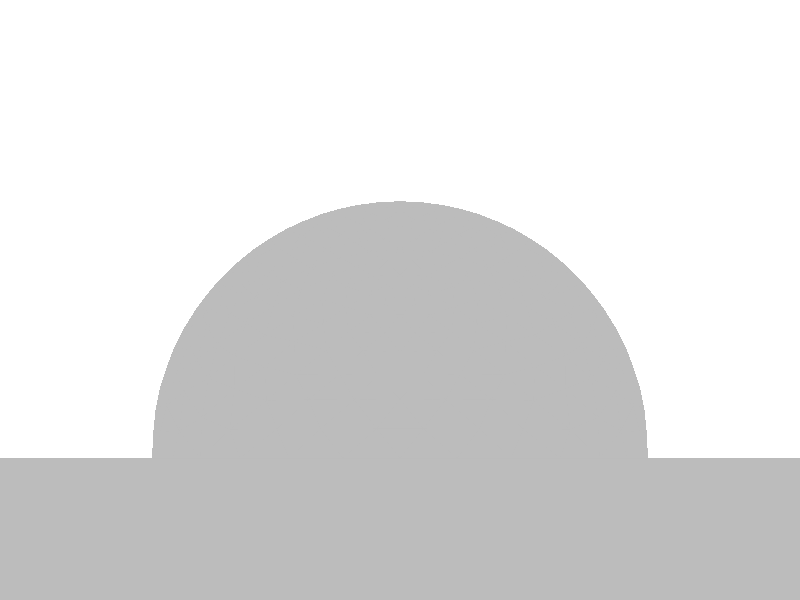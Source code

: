 #include "colors.inc"
background { rgb <1, 1, 1> }
camera {location <-0, 4, -0.5> sky <0,0,1>up <0,1,0> right <-1.33,0,0> angle 35look_at <0, 0, 0> }
mesh2 {
vertex_vectors { 4608, 
<-0.540354, -0.540354, -0.5>, 
<-0.635534, -0.421144, -0.5>, 
<-0.502499, -0.502499, -0.5>, 
<-0.707002, -0.285813, -0.5>, 
<-0.635534, -0.421144, -0.5>, 
<-0.585493, -0.372875, -0.5>, 
<-0.457396, -0.457396, -0.5>, 
<-0.502499, -0.502499, -0.5>, 
<-0.585493, -0.372875, -0.5>, 
<-0.635534, -0.421144, -0.5>, 
<-0.502499, -0.502499, -0.5>, 
<-0.585493, -0.372875, -0.5>, 
<-0.762408, -4.54487e-17, -0.5>, 
<-0.747746, -0.145437, -0.5>, 
<-0.669146, -0.0851981, -0.5>, 
<-0.707002, -0.285813, -0.5>, 
<-0.747746, -0.145437, -0.5>, 
<-0.641393, -0.229375, -0.5>, 
<-0.569196, -0.170396, -0.5>, 
<-0.669146, -0.0851981, -0.5>, 
<-0.641393, -0.229375, -0.5>, 
<-0.747746, -0.145437, -0.5>, 
<-0.669146, -0.0851981, -0.5>, 
<-0.641393, -0.229375, -0.5>, 
<-0.340793, -0.340793, -0.5>, 
<-0.399094, -0.399094, -0.5>, 
<-0.454994, -0.255594, -0.5>, 
<-0.457396, -0.457396, -0.5>, 
<-0.399094, -0.399094, -0.5>, 
<-0.513296, -0.313896, -0.5>, 
<-0.569196, -0.170396, -0.5>, 
<-0.454994, -0.255594, -0.5>, 
<-0.513296, -0.313896, -0.5>, 
<-0.399094, -0.399094, -0.5>, 
<-0.454994, -0.255594, -0.5>, 
<-0.513296, -0.313896, -0.5>, 
<-0.707002, -0.285813, -0.5>, 
<-0.585493, -0.372875, -0.5>, 
<-0.641393, -0.229375, -0.5>, 
<-0.457396, -0.457396, -0.5>, 
<-0.585493, -0.372875, -0.5>, 
<-0.513296, -0.313896, -0.5>, 
<-0.569196, -0.170396, -0.5>, 
<-0.513296, -0.313896, -0.5>, 
<-0.641393, -0.229375, -0.5>, 
<-0.585493, -0.372875, -0.5>, 
<-0.513296, -0.313896, -0.5>, 
<-0.641393, -0.229375, -0.5>, 
<-0.540354, 0.540354, -0.5>, 
<-0.635534, 0.421144, -0.5>, 
<-0.502499, 0.502499, -0.5>, 
<-0.707002, 0.285813, -0.5>, 
<-0.635534, 0.421144, -0.5>, 
<-0.585493, 0.372875, -0.5>, 
<-0.457396, 0.457396, -0.5>, 
<-0.502499, 0.502499, -0.5>, 
<-0.585493, 0.372875, -0.5>, 
<-0.635534, 0.421144, -0.5>, 
<-0.502499, 0.502499, -0.5>, 
<-0.585493, 0.372875, -0.5>, 
<-0.762408, -4.54487e-17, -0.5>, 
<-0.747746, 0.145437, -0.5>, 
<-0.669146, 0.0851981, -0.5>, 
<-0.707002, 0.285813, -0.5>, 
<-0.747746, 0.145437, -0.5>, 
<-0.641393, 0.229375, -0.5>, 
<-0.569196, 0.170396, -0.5>, 
<-0.669146, 0.0851981, -0.5>, 
<-0.641393, 0.229375, -0.5>, 
<-0.747746, 0.145437, -0.5>, 
<-0.669146, 0.0851981, -0.5>, 
<-0.641393, 0.229375, -0.5>, 
<-0.340793, 0.340793, -0.5>, 
<-0.399094, 0.399094, -0.5>, 
<-0.454994, 0.255594, -0.5>, 
<-0.457396, 0.457396, -0.5>, 
<-0.399094, 0.399094, -0.5>, 
<-0.513296, 0.313896, -0.5>, 
<-0.569196, 0.170396, -0.5>, 
<-0.454994, 0.255594, -0.5>, 
<-0.513296, 0.313896, -0.5>, 
<-0.399094, 0.399094, -0.5>, 
<-0.454994, 0.255594, -0.5>, 
<-0.513296, 0.313896, -0.5>, 
<-0.707002, 0.285813, -0.5>, 
<-0.585493, 0.372875, -0.5>, 
<-0.641393, 0.229375, -0.5>, 
<-0.457396, 0.457396, -0.5>, 
<-0.585493, 0.372875, -0.5>, 
<-0.513296, 0.313896, -0.5>, 
<-0.569196, 0.170396, -0.5>, 
<-0.513296, 0.313896, -0.5>, 
<-0.641393, 0.229375, -0.5>, 
<-0.585493, 0.372875, -0.5>, 
<-0.513296, 0.313896, -0.5>, 
<-0.641393, 0.229375, -0.5>, 
<1.00098e-16, 2.93254e-16, -0.5>, 
<-0.0851981, -0.0851981, -0.5>, 
<-0.0851981, 0.0851981, -0.5>, 
<-0.170396, -0.170396, -0.5>, 
<-0.0851981, -0.0851981, -0.5>, 
<-0.170396, 1.93456e-16, -0.5>, 
<-0.170396, 0.170396, -0.5>, 
<-0.0851981, 0.0851981, -0.5>, 
<-0.170396, 1.93456e-16, -0.5>, 
<-0.0851981, -0.0851981, -0.5>, 
<-0.0851981, 0.0851981, -0.5>, 
<-0.170396, 1.93456e-16, -0.5>, 
<-0.340793, -0.340793, -0.5>, 
<-0.255594, -0.255594, -0.5>, 
<-0.340793, -0.170396, -0.5>, 
<-0.170396, -0.170396, -0.5>, 
<-0.255594, -0.255594, -0.5>, 
<-0.255594, -0.0851981, -0.5>, 
<-0.340793, 1.83192e-16, -0.5>, 
<-0.340793, -0.170396, -0.5>, 
<-0.255594, -0.0851981, -0.5>, 
<-0.255594, -0.255594, -0.5>, 
<-0.340793, -0.170396, -0.5>, 
<-0.255594, -0.0851981, -0.5>, 
<-0.340793, 0.340793, -0.5>, 
<-0.255594, 0.255594, -0.5>, 
<-0.340793, 0.170396, -0.5>, 
<-0.170396, 0.170396, -0.5>, 
<-0.255594, 0.255594, -0.5>, 
<-0.255594, 0.0851981, -0.5>, 
<-0.340793, 1.83192e-16, -0.5>, 
<-0.340793, 0.170396, -0.5>, 
<-0.255594, 0.0851981, -0.5>, 
<-0.255594, 0.255594, -0.5>, 
<-0.340793, 0.170396, -0.5>, 
<-0.255594, 0.0851981, -0.5>, 
<-0.170396, -0.170396, -0.5>, 
<-0.170396, 1.93456e-16, -0.5>, 
<-0.255594, -0.0851981, -0.5>, 
<-0.170396, 0.170396, -0.5>, 
<-0.170396, 1.93456e-16, -0.5>, 
<-0.255594, 0.0851981, -0.5>, 
<-0.340793, 1.83192e-16, -0.5>, 
<-0.255594, 0.0851981, -0.5>, 
<-0.255594, -0.0851981, -0.5>, 
<-0.170396, 1.93456e-16, -0.5>, 
<-0.255594, 0.0851981, -0.5>, 
<-0.255594, -0.0851981, -0.5>, 
<-0.762408, -4.54487e-17, -0.5>, 
<-0.669146, -0.0851981, -0.5>, 
<-0.669146, 0.0851981, -0.5>, 
<-0.569196, -0.170396, -0.5>, 
<-0.669146, -0.0851981, -0.5>, 
<-0.569196, 6.51913e-17, -0.5>, 
<-0.569196, 0.170396, -0.5>, 
<-0.669146, 0.0851981, -0.5>, 
<-0.569196, 6.51913e-17, -0.5>, 
<-0.669146, -0.0851981, -0.5>, 
<-0.669146, 0.0851981, -0.5>, 
<-0.569196, 6.51913e-17, -0.5>, 
<-0.340793, -0.340793, -0.5>, 
<-0.454994, -0.255594, -0.5>, 
<-0.340793, -0.170396, -0.5>, 
<-0.569196, -0.170396, -0.5>, 
<-0.454994, -0.255594, -0.5>, 
<-0.454994, -0.0851981, -0.5>, 
<-0.340793, 1.83192e-16, -0.5>, 
<-0.340793, -0.170396, -0.5>, 
<-0.454994, -0.0851981, -0.5>, 
<-0.454994, -0.255594, -0.5>, 
<-0.340793, -0.170396, -0.5>, 
<-0.454994, -0.0851981, -0.5>, 
<-0.340793, 0.340793, -0.5>, 
<-0.340793, 0.170396, -0.5>, 
<-0.454994, 0.255594, -0.5>, 
<-0.340793, 1.83192e-16, -0.5>, 
<-0.340793, 0.170396, -0.5>, 
<-0.454994, 0.0851981, -0.5>, 
<-0.569196, 0.170396, -0.5>, 
<-0.454994, 0.255594, -0.5>, 
<-0.454994, 0.0851981, -0.5>, 
<-0.340793, 0.170396, -0.5>, 
<-0.454994, 0.255594, -0.5>, 
<-0.454994, 0.0851981, -0.5>, 
<-0.569196, -0.170396, -0.5>, 
<-0.569196, 6.51913e-17, -0.5>, 
<-0.454994, -0.0851981, -0.5>, 
<-0.340793, 1.83192e-16, -0.5>, 
<-0.454994, 0.0851981, -0.5>, 
<-0.454994, -0.0851981, -0.5>, 
<-0.569196, 0.170396, -0.5>, 
<-0.569196, 6.51913e-17, -0.5>, 
<-0.454994, 0.0851981, -0.5>, 
<-0.569196, 6.51913e-17, -0.5>, 
<-0.454994, 0.0851981, -0.5>, 
<-0.454994, -0.0851981, -0.5>, 
<-0.540354, 0.540354, -0.5>, 
<-0.502499, 0.502499, -0.5>, 
<-0.421144, 0.635534, -0.5>, 
<-0.457396, 0.457396, -0.5>, 
<-0.502499, 0.502499, -0.5>, 
<-0.372875, 0.585493, -0.5>, 
<-0.285813, 0.707002, -0.5>, 
<-0.421144, 0.635534, -0.5>, 
<-0.372875, 0.585493, -0.5>, 
<-0.502499, 0.502499, -0.5>, 
<-0.421144, 0.635534, -0.5>, 
<-0.372875, 0.585493, -0.5>, 
<-0.340793, 0.340793, -0.5>, 
<-0.399094, 0.399094, -0.5>, 
<-0.255594, 0.454994, -0.5>, 
<-0.457396, 0.457396, -0.5>, 
<-0.399094, 0.399094, -0.5>, 
<-0.313896, 0.513296, -0.5>, 
<-0.170396, 0.569196, -0.5>, 
<-0.255594, 0.454994, -0.5>, 
<-0.313896, 0.513296, -0.5>, 
<-0.399094, 0.399094, -0.5>, 
<-0.255594, 0.454994, -0.5>, 
<-0.313896, 0.513296, -0.5>, 
<2.40377e-16, 0.762408, -0.5>, 
<-0.145437, 0.747746, -0.5>, 
<-0.0851981, 0.669146, -0.5>, 
<-0.285813, 0.707002, -0.5>, 
<-0.145437, 0.747746, -0.5>, 
<-0.229375, 0.641393, -0.5>, 
<-0.170396, 0.569196, -0.5>, 
<-0.0851981, 0.669146, -0.5>, 
<-0.229375, 0.641393, -0.5>, 
<-0.145437, 0.747746, -0.5>, 
<-0.0851981, 0.669146, -0.5>, 
<-0.229375, 0.641393, -0.5>, 
<-0.457396, 0.457396, -0.5>, 
<-0.372875, 0.585493, -0.5>, 
<-0.313896, 0.513296, -0.5>, 
<-0.285813, 0.707002, -0.5>, 
<-0.372875, 0.585493, -0.5>, 
<-0.229375, 0.641393, -0.5>, 
<-0.170396, 0.569196, -0.5>, 
<-0.229375, 0.641393, -0.5>, 
<-0.313896, 0.513296, -0.5>, 
<-0.372875, 0.585493, -0.5>, 
<-0.229375, 0.641393, -0.5>, 
<-0.313896, 0.513296, -0.5>, 
<0.540354, 0.540354, -0.5>, 
<0.421144, 0.635534, -0.5>, 
<0.502499, 0.502499, -0.5>, 
<0.285813, 0.707002, -0.5>, 
<0.421144, 0.635534, -0.5>, 
<0.372875, 0.585493, -0.5>, 
<0.457396, 0.457396, -0.5>, 
<0.502499, 0.502499, -0.5>, 
<0.372875, 0.585493, -0.5>, 
<0.421144, 0.635534, -0.5>, 
<0.502499, 0.502499, -0.5>, 
<0.372875, 0.585493, -0.5>, 
<2.40377e-16, 0.762408, -0.5>, 
<0.145437, 0.747746, -0.5>, 
<0.0851981, 0.669146, -0.5>, 
<0.285813, 0.707002, -0.5>, 
<0.145437, 0.747746, -0.5>, 
<0.229375, 0.641393, -0.5>, 
<0.170396, 0.569196, -0.5>, 
<0.0851981, 0.669146, -0.5>, 
<0.229375, 0.641393, -0.5>, 
<0.145437, 0.747746, -0.5>, 
<0.0851981, 0.669146, -0.5>, 
<0.229375, 0.641393, -0.5>, 
<0.340793, 0.340793, -0.5>, 
<0.399094, 0.399094, -0.5>, 
<0.255594, 0.454994, -0.5>, 
<0.457396, 0.457396, -0.5>, 
<0.399094, 0.399094, -0.5>, 
<0.313896, 0.513296, -0.5>, 
<0.170396, 0.569196, -0.5>, 
<0.255594, 0.454994, -0.5>, 
<0.313896, 0.513296, -0.5>, 
<0.399094, 0.399094, -0.5>, 
<0.255594, 0.454994, -0.5>, 
<0.313896, 0.513296, -0.5>, 
<0.285813, 0.707002, -0.5>, 
<0.372875, 0.585493, -0.5>, 
<0.229375, 0.641393, -0.5>, 
<0.457396, 0.457396, -0.5>, 
<0.372875, 0.585493, -0.5>, 
<0.313896, 0.513296, -0.5>, 
<0.170396, 0.569196, -0.5>, 
<0.313896, 0.513296, -0.5>, 
<0.229375, 0.641393, -0.5>, 
<0.372875, 0.585493, -0.5>, 
<0.313896, 0.513296, -0.5>, 
<0.229375, 0.641393, -0.5>, 
<1.00098e-16, 2.93254e-16, -0.5>, 
<-0.0851981, 0.0851981, -0.5>, 
<0.0851981, 0.0851981, -0.5>, 
<-0.170396, 0.170396, -0.5>, 
<-0.0851981, 0.0851981, -0.5>, 
<6.93889e-17, 0.170396, -0.5>, 
<0.170396, 0.170396, -0.5>, 
<0.0851981, 0.0851981, -0.5>, 
<6.93889e-17, 0.170396, -0.5>, 
<-0.0851981, 0.0851981, -0.5>, 
<0.0851981, 0.0851981, -0.5>, 
<6.93889e-17, 0.170396, -0.5>, 
<-0.340793, 0.340793, -0.5>, 
<-0.255594, 0.255594, -0.5>, 
<-0.170396, 0.340793, -0.5>, 
<-0.170396, 0.170396, -0.5>, 
<-0.255594, 0.255594, -0.5>, 
<-0.0851981, 0.255594, -0.5>, 
<1.55269e-16, 0.340793, -0.5>, 
<-0.170396, 0.340793, -0.5>, 
<-0.0851981, 0.255594, -0.5>, 
<-0.255594, 0.255594, -0.5>, 
<-0.170396, 0.340793, -0.5>, 
<-0.0851981, 0.255594, -0.5>, 
<0.340793, 0.340793, -0.5>, 
<0.255594, 0.255594, -0.5>, 
<0.170396, 0.340793, -0.5>, 
<0.170396, 0.170396, -0.5>, 
<0.255594, 0.255594, -0.5>, 
<0.0851981, 0.255594, -0.5>, 
<1.55269e-16, 0.340793, -0.5>, 
<0.170396, 0.340793, -0.5>, 
<0.0851981, 0.255594, -0.5>, 
<0.255594, 0.255594, -0.5>, 
<0.170396, 0.340793, -0.5>, 
<0.0851981, 0.255594, -0.5>, 
<-0.170396, 0.170396, -0.5>, 
<6.93889e-17, 0.170396, -0.5>, 
<-0.0851981, 0.255594, -0.5>, 
<0.170396, 0.170396, -0.5>, 
<6.93889e-17, 0.170396, -0.5>, 
<0.0851981, 0.255594, -0.5>, 
<1.55269e-16, 0.340793, -0.5>, 
<0.0851981, 0.255594, -0.5>, 
<-0.0851981, 0.255594, -0.5>, 
<6.93889e-17, 0.170396, -0.5>, 
<0.0851981, 0.255594, -0.5>, 
<-0.0851981, 0.255594, -0.5>, 
<-0.340793, 0.340793, -0.5>, 
<-0.255594, 0.454994, -0.5>, 
<-0.170396, 0.340793, -0.5>, 
<-0.170396, 0.569196, -0.5>, 
<-0.255594, 0.454994, -0.5>, 
<-0.0851981, 0.454994, -0.5>, 
<1.55269e-16, 0.340793, -0.5>, 
<-0.170396, 0.340793, -0.5>, 
<-0.0851981, 0.454994, -0.5>, 
<-0.255594, 0.454994, -0.5>, 
<-0.170396, 0.340793, -0.5>, 
<-0.0851981, 0.454994, -0.5>, 
<2.40377e-16, 0.762408, -0.5>, 
<-0.0851981, 0.669146, -0.5>, 
<0.0851981, 0.669146, -0.5>, 
<-0.170396, 0.569196, -0.5>, 
<-0.0851981, 0.669146, -0.5>, 
<9.38628e-17, 0.569196, -0.5>, 
<0.170396, 0.569196, -0.5>, 
<0.0851981, 0.669146, -0.5>, 
<9.38628e-17, 0.569196, -0.5>, 
<-0.0851981, 0.669146, -0.5>, 
<0.0851981, 0.669146, -0.5>, 
<9.38628e-17, 0.569196, -0.5>, 
<0.340793, 0.340793, -0.5>, 
<0.170396, 0.340793, -0.5>, 
<0.255594, 0.454994, -0.5>, 
<1.55269e-16, 0.340793, -0.5>, 
<0.170396, 0.340793, -0.5>, 
<0.0851981, 0.454994, -0.5>, 
<0.170396, 0.569196, -0.5>, 
<0.255594, 0.454994, -0.5>, 
<0.0851981, 0.454994, -0.5>, 
<0.170396, 0.340793, -0.5>, 
<0.255594, 0.454994, -0.5>, 
<0.0851981, 0.454994, -0.5>, 
<-0.170396, 0.569196, -0.5>, 
<-0.0851981, 0.454994, -0.5>, 
<9.38628e-17, 0.569196, -0.5>, 
<1.55269e-16, 0.340793, -0.5>, 
<-0.0851981, 0.454994, -0.5>, 
<0.0851981, 0.454994, -0.5>, 
<0.170396, 0.569196, -0.5>, 
<0.0851981, 0.454994, -0.5>, 
<9.38628e-17, 0.569196, -0.5>, 
<-0.0851981, 0.454994, -0.5>, 
<0.0851981, 0.454994, -0.5>, 
<9.38628e-17, 0.569196, -0.5>, 
<0.540354, -0.540354, -0.5>, 
<0.635534, -0.421144, -0.5>, 
<0.502499, -0.502499, -0.5>, 
<0.707002, -0.285813, -0.5>, 
<0.635534, -0.421144, -0.5>, 
<0.585493, -0.372875, -0.5>, 
<0.457396, -0.457396, -0.5>, 
<0.502499, -0.502499, -0.5>, 
<0.585493, -0.372875, -0.5>, 
<0.635534, -0.421144, -0.5>, 
<0.502499, -0.502499, -0.5>, 
<0.585493, -0.372875, -0.5>, 
<0.762408, -4.70698e-16, -0.5>, 
<0.747746, -0.145437, -0.5>, 
<0.669146, -0.0851981, -0.5>, 
<0.707002, -0.285813, -0.5>, 
<0.747746, -0.145437, -0.5>, 
<0.641393, -0.229375, -0.5>, 
<0.569196, -0.170396, -0.5>, 
<0.669146, -0.0851981, -0.5>, 
<0.641393, -0.229375, -0.5>, 
<0.747746, -0.145437, -0.5>, 
<0.669146, -0.0851981, -0.5>, 
<0.641393, -0.229375, -0.5>, 
<0.340793, -0.340793, -0.5>, 
<0.399094, -0.399094, -0.5>, 
<0.454994, -0.255594, -0.5>, 
<0.457396, -0.457396, -0.5>, 
<0.399094, -0.399094, -0.5>, 
<0.513296, -0.313896, -0.5>, 
<0.569196, -0.170396, -0.5>, 
<0.454994, -0.255594, -0.5>, 
<0.513296, -0.313896, -0.5>, 
<0.399094, -0.399094, -0.5>, 
<0.454994, -0.255594, -0.5>, 
<0.513296, -0.313896, -0.5>, 
<0.707002, -0.285813, -0.5>, 
<0.585493, -0.372875, -0.5>, 
<0.641393, -0.229375, -0.5>, 
<0.457396, -0.457396, -0.5>, 
<0.585493, -0.372875, -0.5>, 
<0.513296, -0.313896, -0.5>, 
<0.569196, -0.170396, -0.5>, 
<0.513296, -0.313896, -0.5>, 
<0.641393, -0.229375, -0.5>, 
<0.585493, -0.372875, -0.5>, 
<0.513296, -0.313896, -0.5>, 
<0.641393, -0.229375, -0.5>, 
<0.540354, 0.540354, -0.5>, 
<0.502499, 0.502499, -0.5>, 
<0.635534, 0.421144, -0.5>, 
<0.457396, 0.457396, -0.5>, 
<0.502499, 0.502499, -0.5>, 
<0.585493, 0.372875, -0.5>, 
<0.707002, 0.285813, -0.5>, 
<0.635534, 0.421144, -0.5>, 
<0.585493, 0.372875, -0.5>, 
<0.502499, 0.502499, -0.5>, 
<0.635534, 0.421144, -0.5>, 
<0.585493, 0.372875, -0.5>, 
<0.340793, 0.340793, -0.5>, 
<0.399094, 0.399094, -0.5>, 
<0.454994, 0.255594, -0.5>, 
<0.457396, 0.457396, -0.5>, 
<0.399094, 0.399094, -0.5>, 
<0.513296, 0.313896, -0.5>, 
<0.569196, 0.170396, -0.5>, 
<0.454994, 0.255594, -0.5>, 
<0.513296, 0.313896, -0.5>, 
<0.399094, 0.399094, -0.5>, 
<0.454994, 0.255594, -0.5>, 
<0.513296, 0.313896, -0.5>, 
<0.762408, -4.70698e-16, -0.5>, 
<0.747746, 0.145437, -0.5>, 
<0.669146, 0.0851981, -0.5>, 
<0.707002, 0.285813, -0.5>, 
<0.747746, 0.145437, -0.5>, 
<0.641393, 0.229375, -0.5>, 
<0.569196, 0.170396, -0.5>, 
<0.669146, 0.0851981, -0.5>, 
<0.641393, 0.229375, -0.5>, 
<0.747746, 0.145437, -0.5>, 
<0.669146, 0.0851981, -0.5>, 
<0.641393, 0.229375, -0.5>, 
<0.457396, 0.457396, -0.5>, 
<0.585493, 0.372875, -0.5>, 
<0.513296, 0.313896, -0.5>, 
<0.707002, 0.285813, -0.5>, 
<0.585493, 0.372875, -0.5>, 
<0.641393, 0.229375, -0.5>, 
<0.569196, 0.170396, -0.5>, 
<0.641393, 0.229375, -0.5>, 
<0.513296, 0.313896, -0.5>, 
<0.585493, 0.372875, -0.5>, 
<0.641393, 0.229375, -0.5>, 
<0.513296, 0.313896, -0.5>, 
<1.00098e-16, 2.93254e-16, -0.5>, 
<0.0851981, 0.0851981, -0.5>, 
<0.0851981, -0.0851981, -0.5>, 
<0.170396, 0.170396, -0.5>, 
<0.0851981, 0.0851981, -0.5>, 
<0.170396, 1.40419e-16, -0.5>, 
<0.170396, -0.170396, -0.5>, 
<0.0851981, -0.0851981, -0.5>, 
<0.170396, 1.40419e-16, -0.5>, 
<0.0851981, 0.0851981, -0.5>, 
<0.0851981, -0.0851981, -0.5>, 
<0.170396, 1.40419e-16, -0.5>, 
<0.340793, 0.340793, -0.5>, 
<0.255594, 0.255594, -0.5>, 
<0.340793, 0.170396, -0.5>, 
<0.170396, 0.170396, -0.5>, 
<0.255594, 0.255594, -0.5>, 
<0.255594, 0.0851981, -0.5>, 
<0.340793, -1.73792e-16, -0.5>, 
<0.340793, 0.170396, -0.5>, 
<0.255594, 0.0851981, -0.5>, 
<0.255594, 0.255594, -0.5>, 
<0.340793, 0.170396, -0.5>, 
<0.255594, 0.0851981, -0.5>, 
<0.340793, -0.340793, -0.5>, 
<0.255594, -0.255594, -0.5>, 
<0.340793, -0.170396, -0.5>, 
<0.170396, -0.170396, -0.5>, 
<0.255594, -0.255594, -0.5>, 
<0.255594, -0.0851981, -0.5>, 
<0.340793, -1.73792e-16, -0.5>, 
<0.340793, -0.170396, -0.5>, 
<0.255594, -0.0851981, -0.5>, 
<0.255594, -0.255594, -0.5>, 
<0.340793, -0.170396, -0.5>, 
<0.255594, -0.0851981, -0.5>, 
<0.170396, 0.170396, -0.5>, 
<0.170396, 1.40419e-16, -0.5>, 
<0.255594, 0.0851981, -0.5>, 
<0.170396, -0.170396, -0.5>, 
<0.170396, 1.40419e-16, -0.5>, 
<0.255594, -0.0851981, -0.5>, 
<0.340793, -1.73792e-16, -0.5>, 
<0.255594, -0.0851981, -0.5>, 
<0.255594, 0.0851981, -0.5>, 
<0.170396, 1.40419e-16, -0.5>, 
<0.255594, -0.0851981, -0.5>, 
<0.255594, 0.0851981, -0.5>, 
<0.340793, 0.340793, -0.5>, 
<0.340793, 0.170396, -0.5>, 
<0.454994, 0.255594, -0.5>, 
<0.340793, -1.73792e-16, -0.5>, 
<0.340793, 0.170396, -0.5>, 
<0.454994, 0.0851981, -0.5>, 
<0.569196, 0.170396, -0.5>, 
<0.454994, 0.255594, -0.5>, 
<0.454994, 0.0851981, -0.5>, 
<0.340793, 0.170396, -0.5>, 
<0.454994, 0.255594, -0.5>, 
<0.454994, 0.0851981, -0.5>, 
<0.762408, -4.70698e-16, -0.5>, 
<0.669146, -0.0851981, -0.5>, 
<0.669146, 0.0851981, -0.5>, 
<0.569196, -0.170396, -0.5>, 
<0.669146, -0.0851981, -0.5>, 
<0.569196, -1.18418e-16, -0.5>, 
<0.569196, 0.170396, -0.5>, 
<0.669146, 0.0851981, -0.5>, 
<0.569196, -1.18418e-16, -0.5>, 
<0.669146, -0.0851981, -0.5>, 
<0.669146, 0.0851981, -0.5>, 
<0.569196, -1.18418e-16, -0.5>, 
<0.340793, -0.340793, -0.5>, 
<0.454994, -0.255594, -0.5>, 
<0.340793, -0.170396, -0.5>, 
<0.569196, -0.170396, -0.5>, 
<0.454994, -0.255594, -0.5>, 
<0.454994, -0.0851981, -0.5>, 
<0.340793, -1.73792e-16, -0.5>, 
<0.340793, -0.170396, -0.5>, 
<0.454994, -0.0851981, -0.5>, 
<0.454994, -0.255594, -0.5>, 
<0.340793, -0.170396, -0.5>, 
<0.454994, -0.0851981, -0.5>, 
<0.569196, -0.170396, -0.5>, 
<0.454994, -0.0851981, -0.5>, 
<0.569196, -1.18418e-16, -0.5>, 
<0.340793, -1.73792e-16, -0.5>, 
<0.454994, 0.0851981, -0.5>, 
<0.454994, -0.0851981, -0.5>, 
<0.569196, 0.170396, -0.5>, 
<0.454994, 0.0851981, -0.5>, 
<0.569196, -1.18418e-16, -0.5>, 
<0.454994, 0.0851981, -0.5>, 
<0.454994, -0.0851981, -0.5>, 
<0.569196, -1.18418e-16, -0.5>, 
<-0.540354, -0.540354, -0.5>, 
<-0.502499, -0.502499, -0.5>, 
<-0.421144, -0.635534, -0.5>, 
<-0.457396, -0.457396, -0.5>, 
<-0.502499, -0.502499, -0.5>, 
<-0.372875, -0.585493, -0.5>, 
<-0.285813, -0.707002, -0.5>, 
<-0.421144, -0.635534, -0.5>, 
<-0.372875, -0.585493, -0.5>, 
<-0.502499, -0.502499, -0.5>, 
<-0.421144, -0.635534, -0.5>, 
<-0.372875, -0.585493, -0.5>, 
<-0.340793, -0.340793, -0.5>, 
<-0.399094, -0.399094, -0.5>, 
<-0.255594, -0.454994, -0.5>, 
<-0.457396, -0.457396, -0.5>, 
<-0.399094, -0.399094, -0.5>, 
<-0.313896, -0.513296, -0.5>, 
<-0.170396, -0.569196, -0.5>, 
<-0.255594, -0.454994, -0.5>, 
<-0.313896, -0.513296, -0.5>, 
<-0.399094, -0.399094, -0.5>, 
<-0.255594, -0.454994, -0.5>, 
<-0.313896, -0.513296, -0.5>, 
<-1.31871e-16, -0.762408, -0.5>, 
<-0.145437, -0.747746, -0.5>, 
<-0.0851981, -0.669146, -0.5>, 
<-0.285813, -0.707002, -0.5>, 
<-0.145437, -0.747746, -0.5>, 
<-0.229375, -0.641393, -0.5>, 
<-0.170396, -0.569196, -0.5>, 
<-0.0851981, -0.669146, -0.5>, 
<-0.229375, -0.641393, -0.5>, 
<-0.145437, -0.747746, -0.5>, 
<-0.0851981, -0.669146, -0.5>, 
<-0.229375, -0.641393, -0.5>, 
<-0.457396, -0.457396, -0.5>, 
<-0.372875, -0.585493, -0.5>, 
<-0.313896, -0.513296, -0.5>, 
<-0.285813, -0.707002, -0.5>, 
<-0.372875, -0.585493, -0.5>, 
<-0.229375, -0.641393, -0.5>, 
<-0.170396, -0.569196, -0.5>, 
<-0.229375, -0.641393, -0.5>, 
<-0.313896, -0.513296, -0.5>, 
<-0.372875, -0.585493, -0.5>, 
<-0.229375, -0.641393, -0.5>, 
<-0.313896, -0.513296, -0.5>, 
<0.540354, -0.540354, -0.5>, 
<0.502499, -0.502499, -0.5>, 
<0.421144, -0.635534, -0.5>, 
<0.457396, -0.457396, -0.5>, 
<0.502499, -0.502499, -0.5>, 
<0.372875, -0.585493, -0.5>, 
<0.285813, -0.707002, -0.5>, 
<0.421144, -0.635534, -0.5>, 
<0.372875, -0.585493, -0.5>, 
<0.502499, -0.502499, -0.5>, 
<0.421144, -0.635534, -0.5>, 
<0.372875, -0.585493, -0.5>, 
<0.340793, -0.340793, -0.5>, 
<0.399094, -0.399094, -0.5>, 
<0.255594, -0.454994, -0.5>, 
<0.457396, -0.457396, -0.5>, 
<0.399094, -0.399094, -0.5>, 
<0.313896, -0.513296, -0.5>, 
<0.170396, -0.569196, -0.5>, 
<0.255594, -0.454994, -0.5>, 
<0.313896, -0.513296, -0.5>, 
<0.399094, -0.399094, -0.5>, 
<0.255594, -0.454994, -0.5>, 
<0.313896, -0.513296, -0.5>, 
<-1.31871e-16, -0.762408, -0.5>, 
<0.145437, -0.747746, -0.5>, 
<0.0851981, -0.669146, -0.5>, 
<0.285813, -0.707002, -0.5>, 
<0.145437, -0.747746, -0.5>, 
<0.229375, -0.641393, -0.5>, 
<0.170396, -0.569196, -0.5>, 
<0.0851981, -0.669146, -0.5>, 
<0.229375, -0.641393, -0.5>, 
<0.145437, -0.747746, -0.5>, 
<0.0851981, -0.669146, -0.5>, 
<0.229375, -0.641393, -0.5>, 
<0.457396, -0.457396, -0.5>, 
<0.372875, -0.585493, -0.5>, 
<0.313896, -0.513296, -0.5>, 
<0.285813, -0.707002, -0.5>, 
<0.372875, -0.585493, -0.5>, 
<0.229375, -0.641393, -0.5>, 
<0.170396, -0.569196, -0.5>, 
<0.229375, -0.641393, -0.5>, 
<0.313896, -0.513296, -0.5>, 
<0.372875, -0.585493, -0.5>, 
<0.229375, -0.641393, -0.5>, 
<0.313896, -0.513296, -0.5>, 
<1.00098e-16, 2.93254e-16, -0.5>, 
<-0.0851981, -0.0851981, -0.5>, 
<0.0851981, -0.0851981, -0.5>, 
<-0.170396, -0.170396, -0.5>, 
<-0.0851981, -0.0851981, -0.5>, 
<-1.22369e-17, -0.170396, -0.5>, 
<0.170396, -0.170396, -0.5>, 
<0.0851981, -0.0851981, -0.5>, 
<-1.22369e-17, -0.170396, -0.5>, 
<-0.0851981, -0.0851981, -0.5>, 
<0.0851981, -0.0851981, -0.5>, 
<-1.22369e-17, -0.170396, -0.5>, 
<-0.340793, -0.340793, -0.5>, 
<-0.255594, -0.255594, -0.5>, 
<-0.170396, -0.340793, -0.5>, 
<-0.170396, -0.170396, -0.5>, 
<-0.255594, -0.255594, -0.5>, 
<-0.0851981, -0.255594, -0.5>, 
<-1.96701e-16, -0.340793, -0.5>, 
<-0.170396, -0.340793, -0.5>, 
<-0.0851981, -0.255594, -0.5>, 
<-0.255594, -0.255594, -0.5>, 
<-0.170396, -0.340793, -0.5>, 
<-0.0851981, -0.255594, -0.5>, 
<0.340793, -0.340793, -0.5>, 
<0.255594, -0.255594, -0.5>, 
<0.170396, -0.340793, -0.5>, 
<0.170396, -0.170396, -0.5>, 
<0.255594, -0.255594, -0.5>, 
<0.0851981, -0.255594, -0.5>, 
<-1.96701e-16, -0.340793, -0.5>, 
<0.170396, -0.340793, -0.5>, 
<0.0851981, -0.255594, -0.5>, 
<0.255594, -0.255594, -0.5>, 
<0.170396, -0.340793, -0.5>, 
<0.0851981, -0.255594, -0.5>, 
<-0.170396, -0.170396, -0.5>, 
<-1.22369e-17, -0.170396, -0.5>, 
<-0.0851981, -0.255594, -0.5>, 
<0.170396, -0.170396, -0.5>, 
<-1.22369e-17, -0.170396, -0.5>, 
<0.0851981, -0.255594, -0.5>, 
<-1.96701e-16, -0.340793, -0.5>, 
<0.0851981, -0.255594, -0.5>, 
<-0.0851981, -0.255594, -0.5>, 
<-1.22369e-17, -0.170396, -0.5>, 
<0.0851981, -0.255594, -0.5>, 
<-0.0851981, -0.255594, -0.5>, 
<-0.340793, -0.340793, -0.5>, 
<-0.255594, -0.454994, -0.5>, 
<-0.170396, -0.340793, -0.5>, 
<-0.170396, -0.569196, -0.5>, 
<-0.255594, -0.454994, -0.5>, 
<-0.0851981, -0.454994, -0.5>, 
<-1.96701e-16, -0.340793, -0.5>, 
<-0.170396, -0.340793, -0.5>, 
<-0.0851981, -0.454994, -0.5>, 
<-0.255594, -0.454994, -0.5>, 
<-0.170396, -0.340793, -0.5>, 
<-0.0851981, -0.454994, -0.5>, 
<0.340793, -0.340793, -0.5>, 
<0.170396, -0.340793, -0.5>, 
<0.255594, -0.454994, -0.5>, 
<-1.96701e-16, -0.340793, -0.5>, 
<0.170396, -0.340793, -0.5>, 
<0.0851981, -0.454994, -0.5>, 
<0.170396, -0.569196, -0.5>, 
<0.255594, -0.454994, -0.5>, 
<0.0851981, -0.454994, -0.5>, 
<0.170396, -0.340793, -0.5>, 
<0.255594, -0.454994, -0.5>, 
<0.0851981, -0.454994, -0.5>, 
<-1.31871e-16, -0.762408, -0.5>, 
<-0.0851981, -0.669146, -0.5>, 
<0.0851981, -0.669146, -0.5>, 
<-0.170396, -0.569196, -0.5>, 
<-0.0851981, -0.669146, -0.5>, 
<-1.06274e-16, -0.569196, -0.5>, 
<0.170396, -0.569196, -0.5>, 
<0.0851981, -0.669146, -0.5>, 
<-1.06274e-16, -0.569196, -0.5>, 
<-0.0851981, -0.669146, -0.5>, 
<0.0851981, -0.669146, -0.5>, 
<-1.06274e-16, -0.569196, -0.5>, 
<-0.170396, -0.569196, -0.5>, 
<-0.0851981, -0.454994, -0.5>, 
<-1.06274e-16, -0.569196, -0.5>, 
<-1.96701e-16, -0.340793, -0.5>, 
<-0.0851981, -0.454994, -0.5>, 
<0.0851981, -0.454994, -0.5>, 
<0.170396, -0.569196, -0.5>, 
<-1.06274e-16, -0.569196, -0.5>, 
<0.0851981, -0.454994, -0.5>, 
<-0.0851981, -0.454994, -0.5>, 
<-1.06274e-16, -0.569196, -0.5>, 
<0.0851981, -0.454994, -0.5>, 
<-0.540354, -0.540354, -0.5>, 
<-0.635534, -0.421144, -0.5>, 
<-0.614682, -0.451833, -0.424127>, 
<-0.707002, -0.285813, -0.5>, 
<-0.635534, -0.421144, -0.5>, 
<-0.692395, -0.319734, -0.424772>, 
<-0.669719, -0.349355, -0.350051>, 
<-0.614682, -0.451833, -0.424127>, 
<-0.692395, -0.319734, -0.424772>, 
<-0.635534, -0.421144, -0.5>, 
<-0.614682, -0.451833, -0.424127>, 
<-0.692395, -0.319734, -0.424772>, 
<-0.762408, -4.54487e-17, -0.5>, 
<-0.747746, -0.145437, -0.5>, 
<-0.759957, -0.0592148, -0.425216>, 
<-0.707002, -0.285813, -0.5>, 
<-0.747746, -0.145437, -0.5>, 
<-0.734655, -0.20343, -0.425038>, 
<-0.74591, -0.117047, -0.351005>, 
<-0.759957, -0.0592148, -0.425216>, 
<-0.734655, -0.20343, -0.425038>, 
<-0.747746, -0.145437, -0.5>, 
<-0.759957, -0.0592148, -0.425216>, 
<-0.734655, -0.20343, -0.425038>, 
<-0.697929, -0.192253, -0.219381>, 
<-0.690203, -0.273274, -0.283032>, 
<-0.725889, -0.155794, -0.284312>, 
<-0.669719, -0.349355, -0.350051>, 
<-0.690203, -0.273274, -0.283032>, 
<-0.717043, -0.236505, -0.3492>, 
<-0.74591, -0.117047, -0.351005>, 
<-0.725889, -0.155794, -0.284312>, 
<-0.717043, -0.236505, -0.3492>, 
<-0.690203, -0.273274, -0.283032>, 
<-0.725889, -0.155794, -0.284312>, 
<-0.717043, -0.236505, -0.3492>, 
<-0.707002, -0.285813, -0.5>, 
<-0.692395, -0.319734, -0.424772>, 
<-0.734655, -0.20343, -0.425038>, 
<-0.669719, -0.349355, -0.350051>, 
<-0.692395, -0.319734, -0.424772>, 
<-0.717043, -0.236505, -0.3492>, 
<-0.74591, -0.117047, -0.351005>, 
<-0.717043, -0.236505, -0.3492>, 
<-0.734655, -0.20343, -0.425038>, 
<-0.692395, -0.319734, -0.424772>, 
<-0.717043, -0.236505, -0.3492>, 
<-0.734655, -0.20343, -0.425038>, 
<-0.540354, 0.540354, -0.5>, 
<-0.635534, 0.421144, -0.5>, 
<-0.614682, 0.451833, -0.424127>, 
<-0.707002, 0.285813, -0.5>, 
<-0.635534, 0.421144, -0.5>, 
<-0.692395, 0.319734, -0.424772>, 
<-0.669719, 0.349355, -0.350051>, 
<-0.614682, 0.451833, -0.424127>, 
<-0.692395, 0.319734, -0.424772>, 
<-0.635534, 0.421144, -0.5>, 
<-0.614682, 0.451833, -0.424127>, 
<-0.692395, 0.319734, -0.424772>, 
<-0.762408, -4.54487e-17, -0.5>, 
<-0.747746, 0.145437, -0.5>, 
<-0.759957, 0.0592148, -0.425216>, 
<-0.707002, 0.285813, -0.5>, 
<-0.747746, 0.145437, -0.5>, 
<-0.734655, 0.20343, -0.425038>, 
<-0.74591, 0.117047, -0.351005>, 
<-0.759957, 0.0592148, -0.425216>, 
<-0.734655, 0.20343, -0.425038>, 
<-0.747746, 0.145437, -0.5>, 
<-0.759957, 0.0592148, -0.425216>, 
<-0.734655, 0.20343, -0.425038>, 
<-0.697929, 0.192253, -0.219381>, 
<-0.690203, 0.273274, -0.283032>, 
<-0.725889, 0.155794, -0.284312>, 
<-0.669719, 0.349355, -0.350051>, 
<-0.690203, 0.273274, -0.283032>, 
<-0.717043, 0.236505, -0.3492>, 
<-0.74591, 0.117047, -0.351005>, 
<-0.725889, 0.155794, -0.284312>, 
<-0.717043, 0.236505, -0.3492>, 
<-0.690203, 0.273274, -0.283032>, 
<-0.725889, 0.155794, -0.284312>, 
<-0.717043, 0.236505, -0.3492>, 
<-0.707002, 0.285813, -0.5>, 
<-0.692395, 0.319734, -0.424772>, 
<-0.734655, 0.20343, -0.425038>, 
<-0.669719, 0.349355, -0.350051>, 
<-0.692395, 0.319734, -0.424772>, 
<-0.717043, 0.236505, -0.3492>, 
<-0.74591, 0.117047, -0.351005>, 
<-0.717043, 0.236505, -0.3492>, 
<-0.734655, 0.20343, -0.425038>, 
<-0.692395, 0.319734, -0.424772>, 
<-0.717043, 0.236505, -0.3492>, 
<-0.734655, 0.20343, -0.425038>, 
<-0.651139, 2.35251e-17, -0.0642489>, 
<-0.667704, -0.0388143, -0.0939236>, 
<-0.667704, 0.0388143, -0.0939236>, 
<-0.680914, -0.0775457, -0.125517>, 
<-0.667704, -0.0388143, -0.0939236>, 
<-0.684502, 1.05668e-16, -0.123928>, 
<-0.680914, 0.0775457, -0.125517>, 
<-0.667704, 0.0388143, -0.0939236>, 
<-0.684502, 1.05668e-16, -0.123928>, 
<-0.667704, -0.0388143, -0.0939236>, 
<-0.667704, 0.0388143, -0.0939236>, 
<-0.684502, 1.05668e-16, -0.123928>, 
<-0.697929, -0.192253, -0.219381>, 
<-0.69284, -0.135517, -0.171033>, 
<-0.718104, -0.0970078, -0.22165>, 
<-0.680914, -0.0775457, -0.125517>, 
<-0.69284, -0.135517, -0.171033>, 
<-0.70653, -0.0390646, -0.175418>, 
<-0.726443, -4.70652e-17, -0.227517>, 
<-0.718104, -0.0970078, -0.22165>, 
<-0.70653, -0.0390646, -0.175418>, 
<-0.69284, -0.135517, -0.171033>, 
<-0.718104, -0.0970078, -0.22165>, 
<-0.70653, -0.0390646, -0.175418>, 
<-0.697929, 0.192253, -0.219381>, 
<-0.69284, 0.135517, -0.171033>, 
<-0.718104, 0.0970078, -0.22165>, 
<-0.680914, 0.0775457, -0.125517>, 
<-0.69284, 0.135517, -0.171033>, 
<-0.70653, 0.0390646, -0.175418>, 
<-0.726443, -4.70652e-17, -0.227517>, 
<-0.718104, 0.0970078, -0.22165>, 
<-0.70653, 0.0390646, -0.175418>, 
<-0.69284, 0.135517, -0.171033>, 
<-0.718104, 0.0970078, -0.22165>, 
<-0.70653, 0.0390646, -0.175418>, 
<-0.680914, -0.0775457, -0.125517>, 
<-0.684502, 1.05668e-16, -0.123928>, 
<-0.70653, -0.0390646, -0.175418>, 
<-0.680914, 0.0775457, -0.125517>, 
<-0.684502, 1.05668e-16, -0.123928>, 
<-0.70653, 0.0390646, -0.175418>, 
<-0.726443, -4.70652e-17, -0.227517>, 
<-0.70653, 0.0390646, -0.175418>, 
<-0.70653, -0.0390646, -0.175418>, 
<-0.684502, 1.05668e-16, -0.123928>, 
<-0.70653, 0.0390646, -0.175418>, 
<-0.70653, -0.0390646, -0.175418>, 
<-0.762408, -4.54487e-17, -0.5>, 
<-0.759957, -0.0592148, -0.425216>, 
<-0.759957, 0.0592148, -0.425216>, 
<-0.74591, -0.117047, -0.351005>, 
<-0.759957, -0.0592148, -0.425216>, 
<-0.75496, -4.3507e-17, -0.349916>, 
<-0.74591, 0.117047, -0.351005>, 
<-0.759957, 0.0592148, -0.425216>, 
<-0.75496, -4.3507e-17, -0.349916>, 
<-0.759957, -0.0592148, -0.425216>, 
<-0.759957, 0.0592148, -0.425216>, 
<-0.75496, -4.3507e-17, -0.349916>, 
<-0.697929, -0.192253, -0.219381>, 
<-0.725889, -0.155794, -0.284312>, 
<-0.718104, -0.0970078, -0.22165>, 
<-0.74591, -0.117047, -0.351005>, 
<-0.725889, -0.155794, -0.284312>, 
<-0.740954, -0.0587459, -0.288246>, 
<-0.726443, -4.70652e-17, -0.227517>, 
<-0.718104, -0.0970078, -0.22165>, 
<-0.740954, -0.0587459, -0.288246>, 
<-0.725889, -0.155794, -0.284312>, 
<-0.718104, -0.0970078, -0.22165>, 
<-0.740954, -0.0587459, -0.288246>, 
<-0.697929, 0.192253, -0.219381>, 
<-0.718104, 0.0970078, -0.22165>, 
<-0.725889, 0.155794, -0.284312>, 
<-0.726443, -4.70652e-17, -0.227517>, 
<-0.718104, 0.0970078, -0.22165>, 
<-0.740954, 0.0587459, -0.288246>, 
<-0.74591, 0.117047, -0.351005>, 
<-0.725889, 0.155794, -0.284312>, 
<-0.740954, 0.0587459, -0.288246>, 
<-0.718104, 0.0970078, -0.22165>, 
<-0.725889, 0.155794, -0.284312>, 
<-0.740954, 0.0587459, -0.288246>, 
<-0.74591, -0.117047, -0.351005>, 
<-0.75496, -4.3507e-17, -0.349916>, 
<-0.740954, -0.0587459, -0.288246>, 
<-0.726443, -4.70652e-17, -0.227517>, 
<-0.740954, 0.0587459, -0.288246>, 
<-0.740954, -0.0587459, -0.288246>, 
<-0.74591, 0.117047, -0.351005>, 
<-0.75496, -4.3507e-17, -0.349916>, 
<-0.740954, 0.0587459, -0.288246>, 
<-0.75496, -4.3507e-17, -0.349916>, 
<-0.740954, 0.0587459, -0.288246>, 
<-0.740954, -0.0587459, -0.288246>, 
<-0.540354, 0.540354, -0.5>, 
<-0.614682, 0.451833, -0.424127>, 
<-0.537952, 0.537952, -0.390179>, 
<-0.669719, 0.349355, -0.350051>, 
<-0.614682, 0.451833, -0.424127>, 
<-0.604601, 0.442935, -0.314575>, 
<-0.524888, 0.524888, -0.282233>, 
<-0.537952, 0.537952, -0.390179>, 
<-0.604601, 0.442935, -0.314575>, 
<-0.614682, 0.451833, -0.424127>, 
<-0.537952, 0.537952, -0.390179>, 
<-0.604601, 0.442935, -0.314575>, 
<-0.697929, 0.192253, -0.219381>, 
<-0.690203, 0.273274, -0.283032>, 
<-0.658041, 0.279504, -0.193182>, 
<-0.669719, 0.349355, -0.350051>, 
<-0.690203, 0.273274, -0.283032>, 
<-0.643167, 0.358516, -0.259046>, 
<-0.606845, 0.361682, -0.171268>, 
<-0.658041, 0.279504, -0.193182>, 
<-0.643167, 0.358516, -0.259046>, 
<-0.690203, 0.273274, -0.283032>, 
<-0.658041, 0.279504, -0.193182>, 
<-0.643167, 0.358516, -0.259046>, 
<-0.474858, 0.474858, -0.0970901>, 
<-0.504141, 0.504141, -0.187332>, 
<-0.545077, 0.421668, -0.131745>, 
<-0.524888, 0.524888, -0.282233>, 
<-0.504141, 0.504141, -0.187332>, 
<-0.57168, 0.447648, -0.224491>, 
<-0.606845, 0.361682, -0.171268>, 
<-0.545077, 0.421668, -0.131745>, 
<-0.57168, 0.447648, -0.224491>, 
<-0.504141, 0.504141, -0.187332>, 
<-0.545077, 0.421668, -0.131745>, 
<-0.57168, 0.447648, -0.224491>, 
<-0.669719, 0.349355, -0.350051>, 
<-0.604601, 0.442935, -0.314575>, 
<-0.643167, 0.358516, -0.259046>, 
<-0.524888, 0.524888, -0.282233>, 
<-0.604601, 0.442935, -0.314575>, 
<-0.57168, 0.447648, -0.224491>, 
<-0.606845, 0.361682, -0.171268>, 
<-0.57168, 0.447648, -0.224491>, 
<-0.643167, 0.358516, -0.259046>, 
<-0.604601, 0.442935, -0.314575>, 
<-0.57168, 0.447648, -0.224491>, 
<-0.643167, 0.358516, -0.259046>, 
<-0.313028, 0.313028, 0.162896>, 
<-0.359371, 0.359371, 0.110424>, 
<-0.37886, 0.28232, 0.140504>, 
<-0.40136, 0.40136, 0.0510303>, 
<-0.359371, 0.359371, 0.110424>, 
<-0.42376, 0.327081, 0.0849465>, 
<-0.440882, 0.248724, 0.112201>, 
<-0.37886, 0.28232, 0.140504>, 
<-0.42376, 0.327081, 0.0849465>, 
<-0.359371, 0.359371, 0.110424>, 
<-0.37886, 0.28232, 0.140504>, 
<-0.42376, 0.327081, 0.0849465>, 
<-0.474858, 0.474858, -0.0970901>, 
<-0.44122, 0.44122, -0.0199425>, 
<-0.505097, 0.402151, -0.0525582>, 
<-0.40136, 0.40136, 0.0510303>, 
<-0.44122, 0.44122, -0.0199425>, 
<-0.46739, 0.364692, 0.0213732>, 
<-0.528074, 0.323782, -0.0136636>, 
<-0.505097, 0.402151, -0.0525582>, 
<-0.46739, 0.364692, 0.0213732>, 
<-0.44122, 0.44122, -0.0199425>, 
<-0.505097, 0.402151, -0.0525582>, 
<-0.46739, 0.364692, 0.0213732>, 
<-0.543496, 0.165378, 0.0502387>, 
<-0.494491, 0.208049, 0.0836915>, 
<-0.539212, 0.246153, 0.021322>, 
<-0.440882, 0.248724, 0.112201>, 
<-0.494491, 0.208049, 0.0836915>, 
<-0.487509, 0.288088, 0.0524671>, 
<-0.528074, 0.323782, -0.0136636>, 
<-0.539212, 0.246153, 0.021322>, 
<-0.487509, 0.288088, 0.0524671>, 
<-0.494491, 0.208049, 0.0836915>, 
<-0.539212, 0.246153, 0.021322>, 
<-0.487509, 0.288088, 0.0524671>, 
<-0.40136, 0.40136, 0.0510303>, 
<-0.42376, 0.327081, 0.0849465>, 
<-0.46739, 0.364692, 0.0213732>, 
<-0.440882, 0.248724, 0.112201>, 
<-0.42376, 0.327081, 0.0849465>, 
<-0.487509, 0.288088, 0.0524671>, 
<-0.528074, 0.323782, -0.0136636>, 
<-0.487509, 0.288088, 0.0524671>, 
<-0.46739, 0.364692, 0.0213732>, 
<-0.42376, 0.327081, 0.0849465>, 
<-0.487509, 0.288088, 0.0524671>, 
<-0.46739, 0.364692, 0.0213732>, 
<-0.651139, 2.35251e-17, -0.0642489>, 
<-0.667704, 0.0388143, -0.0939236>, 
<-0.633146, 0.0372243, -0.0364889>, 
<-0.680914, 0.0775457, -0.125517>, 
<-0.667704, 0.0388143, -0.0939236>, 
<-0.648965, 0.0764316, -0.0666151>, 
<-0.612123, 0.0743684, -0.0106425>, 
<-0.633146, 0.0372243, -0.0364889>, 
<-0.648965, 0.0764316, -0.0666151>, 
<-0.667704, 0.0388143, -0.0939236>, 
<-0.633146, 0.0372243, -0.0364889>, 
<-0.648965, 0.0764316, -0.0666151>, 
<-0.697929, 0.192253, -0.219381>, 
<-0.69284, 0.135517, -0.171033>, 
<-0.665709, 0.201664, -0.146488>, 
<-0.680914, 0.0775457, -0.125517>, 
<-0.69284, 0.135517, -0.171033>, 
<-0.656808, 0.143743, -0.0995276>, 
<-0.626182, 0.208446, -0.076986>, 
<-0.665709, 0.201664, -0.146488>, 
<-0.656808, 0.143743, -0.0995276>, 
<-0.69284, 0.135517, -0.171033>, 
<-0.665709, 0.201664, -0.146488>, 
<-0.656808, 0.143743, -0.0995276>, 
<-0.543496, 0.165378, 0.0502387>, 
<-0.579954, 0.120314, 0.0215291>, 
<-0.58794, 0.188024, -0.0109846>, 
<-0.612123, 0.0743684, -0.0106425>, 
<-0.579954, 0.120314, 0.0215291>, 
<-0.622205, 0.142113, -0.0417582>, 
<-0.626182, 0.208446, -0.076986>, 
<-0.58794, 0.188024, -0.0109846>, 
<-0.622205, 0.142113, -0.0417582>, 
<-0.579954, 0.120314, 0.0215291>, 
<-0.58794, 0.188024, -0.0109846>, 
<-0.622205, 0.142113, -0.0417582>, 
<-0.680914, 0.0775457, -0.125517>, 
<-0.648965, 0.0764316, -0.0666151>, 
<-0.656808, 0.143743, -0.0995276>, 
<-0.612123, 0.0743684, -0.0106425>, 
<-0.648965, 0.0764316, -0.0666151>, 
<-0.622205, 0.142113, -0.0417582>, 
<-0.626182, 0.208446, -0.076986>, 
<-0.622205, 0.142113, -0.0417582>, 
<-0.656808, 0.143743, -0.0995276>, 
<-0.648965, 0.0764316, -0.0666151>, 
<-0.622205, 0.142113, -0.0417582>, 
<-0.656808, 0.143743, -0.0995276>, 
<-0.697929, 0.192253, -0.219381>, 
<-0.658041, 0.279504, -0.193182>, 
<-0.665709, 0.201664, -0.146488>, 
<-0.606845, 0.361682, -0.171268>, 
<-0.658041, 0.279504, -0.193182>, 
<-0.620975, 0.287055, -0.121738>, 
<-0.626182, 0.208446, -0.076986>, 
<-0.665709, 0.201664, -0.146488>, 
<-0.620975, 0.287055, -0.121738>, 
<-0.658041, 0.279504, -0.193182>, 
<-0.665709, 0.201664, -0.146488>, 
<-0.620975, 0.287055, -0.121738>, 
<-0.474858, 0.474858, -0.0970901>, 
<-0.545077, 0.421668, -0.131745>, 
<-0.505097, 0.402151, -0.0525582>, 
<-0.606845, 0.361682, -0.171268>, 
<-0.545077, 0.421668, -0.131745>, 
<-0.571412, 0.345199, -0.0898941>, 
<-0.528074, 0.323782, -0.0136636>, 
<-0.505097, 0.402151, -0.0525582>, 
<-0.571412, 0.345199, -0.0898941>, 
<-0.545077, 0.421668, -0.131745>, 
<-0.505097, 0.402151, -0.0525582>, 
<-0.571412, 0.345199, -0.0898941>, 
<-0.543496, 0.165378, 0.0502387>, 
<-0.58794, 0.188024, -0.0109846>, 
<-0.539212, 0.246153, 0.021322>, 
<-0.626182, 0.208446, -0.076986>, 
<-0.58794, 0.188024, -0.0109846>, 
<-0.580561, 0.267729, -0.0429371>, 
<-0.528074, 0.323782, -0.0136636>, 
<-0.539212, 0.246153, 0.021322>, 
<-0.580561, 0.267729, -0.0429371>, 
<-0.58794, 0.188024, -0.0109846>, 
<-0.539212, 0.246153, 0.021322>, 
<-0.580561, 0.267729, -0.0429371>, 
<-0.606845, 0.361682, -0.171268>, 
<-0.620975, 0.287055, -0.121738>, 
<-0.571412, 0.345199, -0.0898941>, 
<-0.626182, 0.208446, -0.076986>, 
<-0.620975, 0.287055, -0.121738>, 
<-0.580561, 0.267729, -0.0429371>, 
<-0.528074, 0.323782, -0.0136636>, 
<-0.580561, 0.267729, -0.0429371>, 
<-0.571412, 0.345199, -0.0898941>, 
<-0.620975, 0.287055, -0.121738>, 
<-0.580561, 0.267729, -0.0429371>, 
<-0.571412, 0.345199, -0.0898941>, 
<-0.313028, -0.313028, 0.162896>, 
<-0.333048, -0.238252, 0.185284>, 
<-0.37886, -0.28232, 0.140504>, 
<-0.349297, -0.160771, 0.200512>, 
<-0.333048, -0.238252, 0.185284>, 
<-0.397135, -0.205811, 0.159554>, 
<-0.440882, -0.248724, 0.112201>, 
<-0.37886, -0.28232, 0.140504>, 
<-0.397135, -0.205811, 0.159554>, 
<-0.333048, -0.238252, 0.185284>, 
<-0.37886, -0.28232, 0.140504>, 
<-0.397135, -0.205811, 0.159554>, 
<-0.362597, 1.24261e-17, 0.212822>, 
<-0.357984, -0.0808489, 0.210425>, 
<-0.412932, -0.0422843, 0.181634>, 
<-0.349297, -0.160771, 0.200512>, 
<-0.357984, -0.0808489, 0.210425>, 
<-0.40626, -0.123081, 0.175441>, 
<-0.459477, -0.0842046, 0.144609>, 
<-0.412932, -0.0422843, 0.181634>, 
<-0.40626, -0.123081, 0.175441>, 
<-0.357984, -0.0808489, 0.210425>, 
<-0.412932, -0.0422843, 0.181634>, 
<-0.40626, -0.123081, 0.175441>, 
<-0.543496, -0.165378, 0.0502387>, 
<-0.494491, -0.208049, 0.0836915>, 
<-0.503927, -0.125426, 0.100136>, 
<-0.440882, -0.248724, 0.112201>, 
<-0.494491, -0.208049, 0.0836915>, 
<-0.452946, -0.167511, 0.132024>, 
<-0.459477, -0.0842046, 0.144609>, 
<-0.503927, -0.125426, 0.100136>, 
<-0.452946, -0.167511, 0.132024>, 
<-0.494491, -0.208049, 0.0836915>, 
<-0.503927, -0.125426, 0.100136>, 
<-0.452946, -0.167511, 0.132024>, 
<-0.349297, -0.160771, 0.200512>, 
<-0.397135, -0.205811, 0.159554>, 
<-0.40626, -0.123081, 0.175441>, 
<-0.440882, -0.248724, 0.112201>, 
<-0.397135, -0.205811, 0.159554>, 
<-0.452946, -0.167511, 0.132024>, 
<-0.459477, -0.0842046, 0.144609>, 
<-0.452946, -0.167511, 0.132024>, 
<-0.40626, -0.123081, 0.175441>, 
<-0.397135, -0.205811, 0.159554>, 
<-0.452946, -0.167511, 0.132024>, 
<-0.40626, -0.123081, 0.175441>, 
<-0.313028, 0.313028, 0.162896>, 
<-0.37886, 0.28232, 0.140504>, 
<-0.333048, 0.238252, 0.185284>, 
<-0.440882, 0.248724, 0.112201>, 
<-0.37886, 0.28232, 0.140504>, 
<-0.397135, 0.205811, 0.159554>, 
<-0.349297, 0.160771, 0.200512>, 
<-0.333048, 0.238252, 0.185284>, 
<-0.397135, 0.205811, 0.159554>, 
<-0.37886, 0.28232, 0.140504>, 
<-0.333048, 0.238252, 0.185284>, 
<-0.397135, 0.205811, 0.159554>, 
<-0.543496, 0.165378, 0.0502387>, 
<-0.494491, 0.208049, 0.0836915>, 
<-0.503927, 0.125426, 0.100136>, 
<-0.440882, 0.248724, 0.112201>, 
<-0.494491, 0.208049, 0.0836915>, 
<-0.452946, 0.167511, 0.132024>, 
<-0.459477, 0.0842046, 0.144609>, 
<-0.503927, 0.125426, 0.100136>, 
<-0.452946, 0.167511, 0.132024>, 
<-0.494491, 0.208049, 0.0836915>, 
<-0.503927, 0.125426, 0.100136>, 
<-0.452946, 0.167511, 0.132024>, 
<-0.362597, 1.24261e-17, 0.212822>, 
<-0.357984, 0.0808489, 0.210425>, 
<-0.412932, 0.0422843, 0.181634>, 
<-0.349297, 0.160771, 0.200512>, 
<-0.357984, 0.0808489, 0.210425>, 
<-0.40626, 0.123081, 0.175441>, 
<-0.459477, 0.0842046, 0.144609>, 
<-0.412932, 0.0422843, 0.181634>, 
<-0.40626, 0.123081, 0.175441>, 
<-0.357984, 0.0808489, 0.210425>, 
<-0.412932, 0.0422843, 0.181634>, 
<-0.40626, 0.123081, 0.175441>, 
<-0.440882, 0.248724, 0.112201>, 
<-0.397135, 0.205811, 0.159554>, 
<-0.452946, 0.167511, 0.132024>, 
<-0.349297, 0.160771, 0.200512>, 
<-0.397135, 0.205811, 0.159554>, 
<-0.40626, 0.123081, 0.175441>, 
<-0.459477, 0.0842046, 0.144609>, 
<-0.40626, 0.123081, 0.175441>, 
<-0.452946, 0.167511, 0.132024>, 
<-0.397135, 0.205811, 0.159554>, 
<-0.40626, 0.123081, 0.175441>, 
<-0.452946, 0.167511, 0.132024>, 
<-0.651139, 2.35251e-17, -0.0642489>, 
<-0.633146, 0.0372243, -0.0364889>, 
<-0.633146, -0.0372243, -0.0364889>, 
<-0.612123, 0.0743684, -0.0106425>, 
<-0.633146, 0.0372243, -0.0364889>, 
<-0.614915, 1.20661e-16, -0.00844936>, 
<-0.612123, -0.0743684, -0.0106425>, 
<-0.633146, -0.0372243, -0.0364889>, 
<-0.614915, 1.20661e-16, -0.00844936>, 
<-0.633146, 0.0372243, -0.0364889>, 
<-0.633146, -0.0372243, -0.0364889>, 
<-0.614915, 1.20661e-16, -0.00844936>, 
<-0.543496, 0.165378, 0.0502387>, 
<-0.579954, 0.120314, 0.0215291>, 
<-0.548365, 0.0832136, 0.0647944>, 
<-0.612123, 0.0743684, -0.0106425>, 
<-0.579954, 0.120314, 0.0215291>, 
<-0.581554, 0.0373736, 0.0329674>, 
<-0.546788, 1.15846e-16, 0.0730268>, 
<-0.548365, 0.0832136, 0.0647944>, 
<-0.581554, 0.0373736, 0.0329674>, 
<-0.579954, 0.120314, 0.0215291>, 
<-0.548365, 0.0832136, 0.0647944>, 
<-0.581554, 0.0373736, 0.0329674>, 
<-0.543496, -0.165378, 0.0502387>, 
<-0.579954, -0.120314, 0.0215291>, 
<-0.548365, -0.0832136, 0.0647944>, 
<-0.612123, -0.0743684, -0.0106425>, 
<-0.579954, -0.120314, 0.0215291>, 
<-0.581554, -0.0373736, 0.0329674>, 
<-0.546788, 1.15846e-16, 0.0730268>, 
<-0.548365, -0.0832136, 0.0647944>, 
<-0.581554, -0.0373736, 0.0329674>, 
<-0.579954, -0.120314, 0.0215291>, 
<-0.548365, -0.0832136, 0.0647944>, 
<-0.581554, -0.0373736, 0.0329674>, 
<-0.612123, 0.0743684, -0.0106425>, 
<-0.614915, 1.20661e-16, -0.00844936>, 
<-0.581554, 0.0373736, 0.0329674>, 
<-0.612123, -0.0743684, -0.0106425>, 
<-0.614915, 1.20661e-16, -0.00844936>, 
<-0.581554, -0.0373736, 0.0329674>, 
<-0.546788, 1.15846e-16, 0.0730268>, 
<-0.581554, -0.0373736, 0.0329674>, 
<-0.581554, 0.0373736, 0.0329674>, 
<-0.614915, 1.20661e-16, -0.00844936>, 
<-0.581554, -0.0373736, 0.0329674>, 
<-0.581554, 0.0373736, 0.0329674>, 
<-0.543496, 0.165378, 0.0502387>, 
<-0.548365, 0.0832136, 0.0647944>, 
<-0.503927, 0.125426, 0.100136>, 
<-0.546788, 1.15846e-16, 0.0730268>, 
<-0.548365, 0.0832136, 0.0647944>, 
<-0.505319, 0.0422923, 0.111245>, 
<-0.459477, 0.0842046, 0.144609>, 
<-0.503927, 0.125426, 0.100136>, 
<-0.505319, 0.0422923, 0.111245>, 
<-0.548365, 0.0832136, 0.0647944>, 
<-0.503927, 0.125426, 0.100136>, 
<-0.505319, 0.0422923, 0.111245>, 
<-0.362597, 1.24261e-17, 0.212822>, 
<-0.412932, -0.0422843, 0.181634>, 
<-0.412932, 0.0422843, 0.181634>, 
<-0.459477, -0.0842046, 0.144609>, 
<-0.412932, -0.0422843, 0.181634>, 
<-0.462287, 6.22978e-17, 0.148311>, 
<-0.459477, 0.0842046, 0.144609>, 
<-0.412932, 0.0422843, 0.181634>, 
<-0.462287, 6.22978e-17, 0.148311>, 
<-0.412932, -0.0422843, 0.181634>, 
<-0.412932, 0.0422843, 0.181634>, 
<-0.462287, 6.22978e-17, 0.148311>, 
<-0.543496, -0.165378, 0.0502387>, 
<-0.503927, -0.125426, 0.100136>, 
<-0.548365, -0.0832136, 0.0647944>, 
<-0.459477, -0.0842046, 0.144609>, 
<-0.503927, -0.125426, 0.100136>, 
<-0.505319, -0.0422923, 0.111245>, 
<-0.546788, 1.15846e-16, 0.0730268>, 
<-0.548365, -0.0832136, 0.0647944>, 
<-0.505319, -0.0422923, 0.111245>, 
<-0.503927, -0.125426, 0.100136>, 
<-0.548365, -0.0832136, 0.0647944>, 
<-0.505319, -0.0422923, 0.111245>, 
<-0.459477, -0.0842046, 0.144609>, 
<-0.505319, -0.0422923, 0.111245>, 
<-0.462287, 6.22978e-17, 0.148311>, 
<-0.546788, 1.15846e-16, 0.0730268>, 
<-0.505319, 0.0422923, 0.111245>, 
<-0.505319, -0.0422923, 0.111245>, 
<-0.459477, 0.0842046, 0.144609>, 
<-0.505319, 0.0422923, 0.111245>, 
<-0.462287, 6.22978e-17, 0.148311>, 
<-0.505319, 0.0422923, 0.111245>, 
<-0.505319, -0.0422923, 0.111245>, 
<-0.462287, 6.22978e-17, 0.148311>, 
<-0.540354, -0.540354, -0.5>, 
<-0.614682, -0.451833, -0.424127>, 
<-0.537952, -0.537952, -0.390179>, 
<-0.669719, -0.349355, -0.350051>, 
<-0.614682, -0.451833, -0.424127>, 
<-0.604601, -0.442935, -0.314575>, 
<-0.524888, -0.524888, -0.282233>, 
<-0.537952, -0.537952, -0.390179>, 
<-0.604601, -0.442935, -0.314575>, 
<-0.614682, -0.451833, -0.424127>, 
<-0.537952, -0.537952, -0.390179>, 
<-0.604601, -0.442935, -0.314575>, 
<-0.697929, -0.192253, -0.219381>, 
<-0.690203, -0.273274, -0.283032>, 
<-0.658041, -0.279504, -0.193182>, 
<-0.669719, -0.349355, -0.350051>, 
<-0.690203, -0.273274, -0.283032>, 
<-0.643167, -0.358516, -0.259046>, 
<-0.606845, -0.361682, -0.171268>, 
<-0.658041, -0.279504, -0.193182>, 
<-0.643167, -0.358516, -0.259046>, 
<-0.690203, -0.273274, -0.283032>, 
<-0.658041, -0.279504, -0.193182>, 
<-0.643167, -0.358516, -0.259046>, 
<-0.474858, -0.474858, -0.0970901>, 
<-0.504141, -0.504141, -0.187332>, 
<-0.545077, -0.421668, -0.131745>, 
<-0.524888, -0.524888, -0.282233>, 
<-0.504141, -0.504141, -0.187332>, 
<-0.57168, -0.447648, -0.224491>, 
<-0.606845, -0.361682, -0.171268>, 
<-0.545077, -0.421668, -0.131745>, 
<-0.57168, -0.447648, -0.224491>, 
<-0.504141, -0.504141, -0.187332>, 
<-0.545077, -0.421668, -0.131745>, 
<-0.57168, -0.447648, -0.224491>, 
<-0.669719, -0.349355, -0.350051>, 
<-0.604601, -0.442935, -0.314575>, 
<-0.643167, -0.358516, -0.259046>, 
<-0.524888, -0.524888, -0.282233>, 
<-0.604601, -0.442935, -0.314575>, 
<-0.57168, -0.447648, -0.224491>, 
<-0.606845, -0.361682, -0.171268>, 
<-0.57168, -0.447648, -0.224491>, 
<-0.643167, -0.358516, -0.259046>, 
<-0.604601, -0.442935, -0.314575>, 
<-0.57168, -0.447648, -0.224491>, 
<-0.643167, -0.358516, -0.259046>, 
<-0.313028, -0.313028, 0.162896>, 
<-0.37886, -0.28232, 0.140504>, 
<-0.359371, -0.359371, 0.110424>, 
<-0.440882, -0.248724, 0.112201>, 
<-0.37886, -0.28232, 0.140504>, 
<-0.42376, -0.327081, 0.0849465>, 
<-0.40136, -0.40136, 0.0510303>, 
<-0.359371, -0.359371, 0.110424>, 
<-0.42376, -0.327081, 0.0849465>, 
<-0.37886, -0.28232, 0.140504>, 
<-0.359371, -0.359371, 0.110424>, 
<-0.42376, -0.327081, 0.0849465>, 
<-0.543496, -0.165378, 0.0502387>, 
<-0.494491, -0.208049, 0.0836915>, 
<-0.539212, -0.246153, 0.021322>, 
<-0.440882, -0.248724, 0.112201>, 
<-0.494491, -0.208049, 0.0836915>, 
<-0.487509, -0.288088, 0.0524671>, 
<-0.528074, -0.323782, -0.0136636>, 
<-0.539212, -0.246153, 0.021322>, 
<-0.487509, -0.288088, 0.0524671>, 
<-0.494491, -0.208049, 0.0836915>, 
<-0.539212, -0.246153, 0.021322>, 
<-0.487509, -0.288088, 0.0524671>, 
<-0.474858, -0.474858, -0.0970901>, 
<-0.44122, -0.44122, -0.0199425>, 
<-0.505097, -0.402151, -0.0525582>, 
<-0.40136, -0.40136, 0.0510303>, 
<-0.44122, -0.44122, -0.0199425>, 
<-0.46739, -0.364692, 0.0213732>, 
<-0.528074, -0.323782, -0.0136636>, 
<-0.505097, -0.402151, -0.0525582>, 
<-0.46739, -0.364692, 0.0213732>, 
<-0.44122, -0.44122, -0.0199425>, 
<-0.505097, -0.402151, -0.0525582>, 
<-0.46739, -0.364692, 0.0213732>, 
<-0.440882, -0.248724, 0.112201>, 
<-0.42376, -0.327081, 0.0849465>, 
<-0.487509, -0.288088, 0.0524671>, 
<-0.40136, -0.40136, 0.0510303>, 
<-0.42376, -0.327081, 0.0849465>, 
<-0.46739, -0.364692, 0.0213732>, 
<-0.528074, -0.323782, -0.0136636>, 
<-0.46739, -0.364692, 0.0213732>, 
<-0.487509, -0.288088, 0.0524671>, 
<-0.42376, -0.327081, 0.0849465>, 
<-0.46739, -0.364692, 0.0213732>, 
<-0.487509, -0.288088, 0.0524671>, 
<-0.651139, 2.35251e-17, -0.0642489>, 
<-0.667704, -0.0388143, -0.0939236>, 
<-0.633146, -0.0372243, -0.0364889>, 
<-0.680914, -0.0775457, -0.125517>, 
<-0.667704, -0.0388143, -0.0939236>, 
<-0.648965, -0.0764316, -0.0666151>, 
<-0.612123, -0.0743684, -0.0106425>, 
<-0.633146, -0.0372243, -0.0364889>, 
<-0.648965, -0.0764316, -0.0666151>, 
<-0.667704, -0.0388143, -0.0939236>, 
<-0.633146, -0.0372243, -0.0364889>, 
<-0.648965, -0.0764316, -0.0666151>, 
<-0.697929, -0.192253, -0.219381>, 
<-0.69284, -0.135517, -0.171033>, 
<-0.665709, -0.201664, -0.146488>, 
<-0.680914, -0.0775457, -0.125517>, 
<-0.69284, -0.135517, -0.171033>, 
<-0.656808, -0.143743, -0.0995276>, 
<-0.626182, -0.208446, -0.076986>, 
<-0.665709, -0.201664, -0.146488>, 
<-0.656808, -0.143743, -0.0995276>, 
<-0.69284, -0.135517, -0.171033>, 
<-0.665709, -0.201664, -0.146488>, 
<-0.656808, -0.143743, -0.0995276>, 
<-0.543496, -0.165378, 0.0502387>, 
<-0.579954, -0.120314, 0.0215291>, 
<-0.58794, -0.188024, -0.0109846>, 
<-0.612123, -0.0743684, -0.0106425>, 
<-0.579954, -0.120314, 0.0215291>, 
<-0.622205, -0.142113, -0.0417582>, 
<-0.626182, -0.208446, -0.076986>, 
<-0.58794, -0.188024, -0.0109846>, 
<-0.622205, -0.142113, -0.0417582>, 
<-0.579954, -0.120314, 0.0215291>, 
<-0.58794, -0.188024, -0.0109846>, 
<-0.622205, -0.142113, -0.0417582>, 
<-0.680914, -0.0775457, -0.125517>, 
<-0.648965, -0.0764316, -0.0666151>, 
<-0.656808, -0.143743, -0.0995276>, 
<-0.612123, -0.0743684, -0.0106425>, 
<-0.648965, -0.0764316, -0.0666151>, 
<-0.622205, -0.142113, -0.0417582>, 
<-0.626182, -0.208446, -0.076986>, 
<-0.622205, -0.142113, -0.0417582>, 
<-0.656808, -0.143743, -0.0995276>, 
<-0.648965, -0.0764316, -0.0666151>, 
<-0.622205, -0.142113, -0.0417582>, 
<-0.656808, -0.143743, -0.0995276>, 
<-0.697929, -0.192253, -0.219381>, 
<-0.658041, -0.279504, -0.193182>, 
<-0.665709, -0.201664, -0.146488>, 
<-0.606845, -0.361682, -0.171268>, 
<-0.658041, -0.279504, -0.193182>, 
<-0.620975, -0.287055, -0.121738>, 
<-0.626182, -0.208446, -0.076986>, 
<-0.665709, -0.201664, -0.146488>, 
<-0.620975, -0.287055, -0.121738>, 
<-0.658041, -0.279504, -0.193182>, 
<-0.665709, -0.201664, -0.146488>, 
<-0.620975, -0.287055, -0.121738>, 
<-0.543496, -0.165378, 0.0502387>, 
<-0.58794, -0.188024, -0.0109846>, 
<-0.539212, -0.246153, 0.021322>, 
<-0.626182, -0.208446, -0.076986>, 
<-0.58794, -0.188024, -0.0109846>, 
<-0.580561, -0.267729, -0.0429371>, 
<-0.528074, -0.323782, -0.0136636>, 
<-0.539212, -0.246153, 0.021322>, 
<-0.580561, -0.267729, -0.0429371>, 
<-0.58794, -0.188024, -0.0109846>, 
<-0.539212, -0.246153, 0.021322>, 
<-0.580561, -0.267729, -0.0429371>, 
<-0.474858, -0.474858, -0.0970901>, 
<-0.545077, -0.421668, -0.131745>, 
<-0.505097, -0.402151, -0.0525582>, 
<-0.606845, -0.361682, -0.171268>, 
<-0.545077, -0.421668, -0.131745>, 
<-0.571412, -0.345199, -0.0898941>, 
<-0.528074, -0.323782, -0.0136636>, 
<-0.505097, -0.402151, -0.0525582>, 
<-0.571412, -0.345199, -0.0898941>, 
<-0.545077, -0.421668, -0.131745>, 
<-0.505097, -0.402151, -0.0525582>, 
<-0.571412, -0.345199, -0.0898941>, 
<-0.606845, -0.361682, -0.171268>, 
<-0.620975, -0.287055, -0.121738>, 
<-0.571412, -0.345199, -0.0898941>, 
<-0.626182, -0.208446, -0.076986>, 
<-0.620975, -0.287055, -0.121738>, 
<-0.580561, -0.267729, -0.0429371>, 
<-0.528074, -0.323782, -0.0136636>, 
<-0.571412, -0.345199, -0.0898941>, 
<-0.580561, -0.267729, -0.0429371>, 
<-0.620975, -0.287055, -0.121738>, 
<-0.571412, -0.345199, -0.0898941>, 
<-0.580561, -0.267729, -0.0429371>, 
<0.540354, -0.540354, -0.5>, 
<0.635534, -0.421144, -0.5>, 
<0.614682, -0.451833, -0.424127>, 
<0.707002, -0.285813, -0.5>, 
<0.635534, -0.421144, -0.5>, 
<0.692395, -0.319734, -0.424772>, 
<0.669719, -0.349355, -0.350051>, 
<0.614682, -0.451833, -0.424127>, 
<0.692395, -0.319734, -0.424772>, 
<0.635534, -0.421144, -0.5>, 
<0.614682, -0.451833, -0.424127>, 
<0.692395, -0.319734, -0.424772>, 
<0.762408, -4.70698e-16, -0.5>, 
<0.747746, -0.145437, -0.5>, 
<0.759957, -0.0592148, -0.425216>, 
<0.707002, -0.285813, -0.5>, 
<0.747746, -0.145437, -0.5>, 
<0.734655, -0.20343, -0.425038>, 
<0.74591, -0.117047, -0.351005>, 
<0.759957, -0.0592148, -0.425216>, 
<0.734655, -0.20343, -0.425038>, 
<0.747746, -0.145437, -0.5>, 
<0.759957, -0.0592148, -0.425216>, 
<0.734655, -0.20343, -0.425038>, 
<0.697929, -0.192253, -0.219381>, 
<0.690203, -0.273274, -0.283032>, 
<0.725889, -0.155794, -0.284312>, 
<0.669719, -0.349355, -0.350051>, 
<0.690203, -0.273274, -0.283032>, 
<0.717043, -0.236505, -0.3492>, 
<0.74591, -0.117047, -0.351005>, 
<0.725889, -0.155794, -0.284312>, 
<0.717043, -0.236505, -0.3492>, 
<0.690203, -0.273274, -0.283032>, 
<0.725889, -0.155794, -0.284312>, 
<0.717043, -0.236505, -0.3492>, 
<0.707002, -0.285813, -0.5>, 
<0.692395, -0.319734, -0.424772>, 
<0.734655, -0.20343, -0.425038>, 
<0.669719, -0.349355, -0.350051>, 
<0.692395, -0.319734, -0.424772>, 
<0.717043, -0.236505, -0.3492>, 
<0.74591, -0.117047, -0.351005>, 
<0.717043, -0.236505, -0.3492>, 
<0.734655, -0.20343, -0.425038>, 
<0.692395, -0.319734, -0.424772>, 
<0.717043, -0.236505, -0.3492>, 
<0.734655, -0.20343, -0.425038>, 
<0.540354, 0.540354, -0.5>, 
<0.635534, 0.421144, -0.5>, 
<0.614682, 0.451833, -0.424127>, 
<0.707002, 0.285813, -0.5>, 
<0.635534, 0.421144, -0.5>, 
<0.692395, 0.319734, -0.424772>, 
<0.669719, 0.349355, -0.350051>, 
<0.614682, 0.451833, -0.424127>, 
<0.692395, 0.319734, -0.424772>, 
<0.635534, 0.421144, -0.5>, 
<0.614682, 0.451833, -0.424127>, 
<0.692395, 0.319734, -0.424772>, 
<0.762408, -4.70698e-16, -0.5>, 
<0.747746, 0.145437, -0.5>, 
<0.759957, 0.0592148, -0.425216>, 
<0.707002, 0.285813, -0.5>, 
<0.747746, 0.145437, -0.5>, 
<0.734655, 0.20343, -0.425038>, 
<0.74591, 0.117047, -0.351005>, 
<0.759957, 0.0592148, -0.425216>, 
<0.734655, 0.20343, -0.425038>, 
<0.747746, 0.145437, -0.5>, 
<0.759957, 0.0592148, -0.425216>, 
<0.734655, 0.20343, -0.425038>, 
<0.697929, 0.192253, -0.219381>, 
<0.690203, 0.273274, -0.283032>, 
<0.725889, 0.155794, -0.284312>, 
<0.669719, 0.349355, -0.350051>, 
<0.690203, 0.273274, -0.283032>, 
<0.717043, 0.236505, -0.3492>, 
<0.74591, 0.117047, -0.351005>, 
<0.725889, 0.155794, -0.284312>, 
<0.717043, 0.236505, -0.3492>, 
<0.690203, 0.273274, -0.283032>, 
<0.725889, 0.155794, -0.284312>, 
<0.717043, 0.236505, -0.3492>, 
<0.707002, 0.285813, -0.5>, 
<0.692395, 0.319734, -0.424772>, 
<0.734655, 0.20343, -0.425038>, 
<0.669719, 0.349355, -0.350051>, 
<0.692395, 0.319734, -0.424772>, 
<0.717043, 0.236505, -0.3492>, 
<0.74591, 0.117047, -0.351005>, 
<0.717043, 0.236505, -0.3492>, 
<0.734655, 0.20343, -0.425038>, 
<0.692395, 0.319734, -0.424772>, 
<0.717043, 0.236505, -0.3492>, 
<0.734655, 0.20343, -0.425038>, 
<0.651139, -2.40173e-17, -0.0642489>, 
<0.667704, -0.0388143, -0.0939236>, 
<0.667704, 0.0388143, -0.0939236>, 
<0.680914, -0.0775457, -0.125517>, 
<0.667704, -0.0388143, -0.0939236>, 
<0.684502, -7.12416e-17, -0.123928>, 
<0.680914, 0.0775457, -0.125517>, 
<0.667704, 0.0388143, -0.0939236>, 
<0.684502, -7.12416e-17, -0.123928>, 
<0.667704, -0.0388143, -0.0939236>, 
<0.667704, 0.0388143, -0.0939236>, 
<0.684502, -7.12416e-17, -0.123928>, 
<0.697929, -0.192253, -0.219381>, 
<0.69284, -0.135517, -0.171033>, 
<0.718104, -0.0970078, -0.22165>, 
<0.680914, -0.0775457, -0.125517>, 
<0.69284, -0.135517, -0.171033>, 
<0.70653, -0.0390646, -0.175418>, 
<0.726443, -1.78123e-16, -0.227517>, 
<0.718104, -0.0970078, -0.22165>, 
<0.70653, -0.0390646, -0.175418>, 
<0.69284, -0.135517, -0.171033>, 
<0.718104, -0.0970078, -0.22165>, 
<0.70653, -0.0390646, -0.175418>, 
<0.697929, 0.192253, -0.219381>, 
<0.69284, 0.135517, -0.171033>, 
<0.718104, 0.0970078, -0.22165>, 
<0.680914, 0.0775457, -0.125517>, 
<0.69284, 0.135517, -0.171033>, 
<0.70653, 0.0390646, -0.175418>, 
<0.726443, -1.78123e-16, -0.227517>, 
<0.718104, 0.0970078, -0.22165>, 
<0.70653, 0.0390646, -0.175418>, 
<0.69284, 0.135517, -0.171033>, 
<0.718104, 0.0970078, -0.22165>, 
<0.70653, 0.0390646, -0.175418>, 
<0.680914, -0.0775457, -0.125517>, 
<0.684502, -7.12416e-17, -0.123928>, 
<0.70653, -0.0390646, -0.175418>, 
<0.680914, 0.0775457, -0.125517>, 
<0.684502, -7.12416e-17, -0.123928>, 
<0.70653, 0.0390646, -0.175418>, 
<0.726443, -1.78123e-16, -0.227517>, 
<0.70653, 0.0390646, -0.175418>, 
<0.70653, -0.0390646, -0.175418>, 
<0.684502, -7.12416e-17, -0.123928>, 
<0.70653, 0.0390646, -0.175418>, 
<0.70653, -0.0390646, -0.175418>, 
<0.762408, -4.70698e-16, -0.5>, 
<0.759957, -0.0592148, -0.425216>, 
<0.759957, 0.0592148, -0.425216>, 
<0.74591, -0.117047, -0.351005>, 
<0.759957, -0.0592148, -0.425216>, 
<0.75496, -1.0016e-16, -0.349916>, 
<0.74591, 0.117047, -0.351005>, 
<0.759957, 0.0592148, -0.425216>, 
<0.75496, -1.0016e-16, -0.349916>, 
<0.759957, -0.0592148, -0.425216>, 
<0.759957, 0.0592148, -0.425216>, 
<0.75496, -1.0016e-16, -0.349916>, 
<0.697929, -0.192253, -0.219381>, 
<0.725889, -0.155794, -0.284312>, 
<0.718104, -0.0970078, -0.22165>, 
<0.74591, -0.117047, -0.351005>, 
<0.725889, -0.155794, -0.284312>, 
<0.740954, -0.0587459, -0.288246>, 
<0.726443, -1.78123e-16, -0.227517>, 
<0.718104, -0.0970078, -0.22165>, 
<0.740954, -0.0587459, -0.288246>, 
<0.725889, -0.155794, -0.284312>, 
<0.718104, -0.0970078, -0.22165>, 
<0.740954, -0.0587459, -0.288246>, 
<0.697929, 0.192253, -0.219381>, 
<0.718104, 0.0970078, -0.22165>, 
<0.725889, 0.155794, -0.284312>, 
<0.726443, -1.78123e-16, -0.227517>, 
<0.718104, 0.0970078, -0.22165>, 
<0.740954, 0.0587459, -0.288246>, 
<0.74591, 0.117047, -0.351005>, 
<0.725889, 0.155794, -0.284312>, 
<0.740954, 0.0587459, -0.288246>, 
<0.718104, 0.0970078, -0.22165>, 
<0.725889, 0.155794, -0.284312>, 
<0.740954, 0.0587459, -0.288246>, 
<0.74591, -0.117047, -0.351005>, 
<0.75496, -1.0016e-16, -0.349916>, 
<0.740954, -0.0587459, -0.288246>, 
<0.726443, -1.78123e-16, -0.227517>, 
<0.740954, 0.0587459, -0.288246>, 
<0.740954, -0.0587459, -0.288246>, 
<0.74591, 0.117047, -0.351005>, 
<0.75496, -1.0016e-16, -0.349916>, 
<0.740954, 0.0587459, -0.288246>, 
<0.75496, -1.0016e-16, -0.349916>, 
<0.740954, 0.0587459, -0.288246>, 
<0.740954, -0.0587459, -0.288246>, 
<0.540354, 0.540354, -0.5>, 
<0.614682, 0.451833, -0.424127>, 
<0.537952, 0.537952, -0.390179>, 
<0.669719, 0.349355, -0.350051>, 
<0.614682, 0.451833, -0.424127>, 
<0.604601, 0.442935, -0.314575>, 
<0.524888, 0.524888, -0.282233>, 
<0.537952, 0.537952, -0.390179>, 
<0.604601, 0.442935, -0.314575>, 
<0.614682, 0.451833, -0.424127>, 
<0.537952, 0.537952, -0.390179>, 
<0.604601, 0.442935, -0.314575>, 
<0.697929, 0.192253, -0.219381>, 
<0.690203, 0.273274, -0.283032>, 
<0.658041, 0.279504, -0.193182>, 
<0.669719, 0.349355, -0.350051>, 
<0.690203, 0.273274, -0.283032>, 
<0.643167, 0.358516, -0.259046>, 
<0.606845, 0.361682, -0.171268>, 
<0.658041, 0.279504, -0.193182>, 
<0.643167, 0.358516, -0.259046>, 
<0.690203, 0.273274, -0.283032>, 
<0.658041, 0.279504, -0.193182>, 
<0.643167, 0.358516, -0.259046>, 
<0.474858, 0.474858, -0.0970901>, 
<0.504141, 0.504141, -0.187332>, 
<0.545077, 0.421668, -0.131745>, 
<0.524888, 0.524888, -0.282233>, 
<0.504141, 0.504141, -0.187332>, 
<0.57168, 0.447648, -0.224491>, 
<0.606845, 0.361682, -0.171268>, 
<0.545077, 0.421668, -0.131745>, 
<0.57168, 0.447648, -0.224491>, 
<0.504141, 0.504141, -0.187332>, 
<0.545077, 0.421668, -0.131745>, 
<0.57168, 0.447648, -0.224491>, 
<0.669719, 0.349355, -0.350051>, 
<0.604601, 0.442935, -0.314575>, 
<0.643167, 0.358516, -0.259046>, 
<0.524888, 0.524888, -0.282233>, 
<0.604601, 0.442935, -0.314575>, 
<0.57168, 0.447648, -0.224491>, 
<0.606845, 0.361682, -0.171268>, 
<0.57168, 0.447648, -0.224491>, 
<0.643167, 0.358516, -0.259046>, 
<0.604601, 0.442935, -0.314575>, 
<0.57168, 0.447648, -0.224491>, 
<0.643167, 0.358516, -0.259046>, 
<0.313028, 0.313028, 0.162896>, 
<0.359371, 0.359371, 0.110424>, 
<0.37886, 0.28232, 0.140504>, 
<0.40136, 0.40136, 0.0510303>, 
<0.359371, 0.359371, 0.110424>, 
<0.42376, 0.327081, 0.0849465>, 
<0.440882, 0.248724, 0.112201>, 
<0.37886, 0.28232, 0.140504>, 
<0.42376, 0.327081, 0.0849465>, 
<0.359371, 0.359371, 0.110424>, 
<0.37886, 0.28232, 0.140504>, 
<0.42376, 0.327081, 0.0849465>, 
<0.474858, 0.474858, -0.0970901>, 
<0.44122, 0.44122, -0.0199425>, 
<0.505097, 0.402151, -0.0525582>, 
<0.40136, 0.40136, 0.0510303>, 
<0.44122, 0.44122, -0.0199425>, 
<0.46739, 0.364692, 0.0213732>, 
<0.528074, 0.323782, -0.0136636>, 
<0.505097, 0.402151, -0.0525582>, 
<0.46739, 0.364692, 0.0213732>, 
<0.44122, 0.44122, -0.0199425>, 
<0.505097, 0.402151, -0.0525582>, 
<0.46739, 0.364692, 0.0213732>, 
<0.543496, 0.165378, 0.0502387>, 
<0.494491, 0.208049, 0.0836915>, 
<0.539212, 0.246153, 0.021322>, 
<0.440882, 0.248724, 0.112201>, 
<0.494491, 0.208049, 0.0836915>, 
<0.487509, 0.288088, 0.0524671>, 
<0.528074, 0.323782, -0.0136636>, 
<0.539212, 0.246153, 0.021322>, 
<0.487509, 0.288088, 0.0524671>, 
<0.494491, 0.208049, 0.0836915>, 
<0.539212, 0.246153, 0.021322>, 
<0.487509, 0.288088, 0.0524671>, 
<0.40136, 0.40136, 0.0510303>, 
<0.42376, 0.327081, 0.0849465>, 
<0.46739, 0.364692, 0.0213732>, 
<0.440882, 0.248724, 0.112201>, 
<0.42376, 0.327081, 0.0849465>, 
<0.487509, 0.288088, 0.0524671>, 
<0.528074, 0.323782, -0.0136636>, 
<0.487509, 0.288088, 0.0524671>, 
<0.46739, 0.364692, 0.0213732>, 
<0.42376, 0.327081, 0.0849465>, 
<0.487509, 0.288088, 0.0524671>, 
<0.46739, 0.364692, 0.0213732>, 
<0.651139, -2.40173e-17, -0.0642489>, 
<0.667704, 0.0388143, -0.0939236>, 
<0.633146, 0.0372243, -0.0364889>, 
<0.680914, 0.0775457, -0.125517>, 
<0.667704, 0.0388143, -0.0939236>, 
<0.648965, 0.0764316, -0.0666151>, 
<0.612123, 0.0743684, -0.0106425>, 
<0.633146, 0.0372243, -0.0364889>, 
<0.648965, 0.0764316, -0.0666151>, 
<0.667704, 0.0388143, -0.0939236>, 
<0.633146, 0.0372243, -0.0364889>, 
<0.648965, 0.0764316, -0.0666151>, 
<0.697929, 0.192253, -0.219381>, 
<0.69284, 0.135517, -0.171033>, 
<0.665709, 0.201664, -0.146488>, 
<0.680914, 0.0775457, -0.125517>, 
<0.69284, 0.135517, -0.171033>, 
<0.656808, 0.143743, -0.0995276>, 
<0.626182, 0.208446, -0.076986>, 
<0.665709, 0.201664, -0.146488>, 
<0.656808, 0.143743, -0.0995276>, 
<0.69284, 0.135517, -0.171033>, 
<0.665709, 0.201664, -0.146488>, 
<0.656808, 0.143743, -0.0995276>, 
<0.543496, 0.165378, 0.0502387>, 
<0.579954, 0.120314, 0.0215291>, 
<0.58794, 0.188024, -0.0109846>, 
<0.612123, 0.0743684, -0.0106425>, 
<0.579954, 0.120314, 0.0215291>, 
<0.622205, 0.142113, -0.0417582>, 
<0.626182, 0.208446, -0.076986>, 
<0.58794, 0.188024, -0.0109846>, 
<0.622205, 0.142113, -0.0417582>, 
<0.579954, 0.120314, 0.0215291>, 
<0.58794, 0.188024, -0.0109846>, 
<0.622205, 0.142113, -0.0417582>, 
<0.680914, 0.0775457, -0.125517>, 
<0.648965, 0.0764316, -0.0666151>, 
<0.656808, 0.143743, -0.0995276>, 
<0.612123, 0.0743684, -0.0106425>, 
<0.648965, 0.0764316, -0.0666151>, 
<0.622205, 0.142113, -0.0417582>, 
<0.626182, 0.208446, -0.076986>, 
<0.622205, 0.142113, -0.0417582>, 
<0.656808, 0.143743, -0.0995276>, 
<0.648965, 0.0764316, -0.0666151>, 
<0.622205, 0.142113, -0.0417582>, 
<0.656808, 0.143743, -0.0995276>, 
<0.697929, 0.192253, -0.219381>, 
<0.658041, 0.279504, -0.193182>, 
<0.665709, 0.201664, -0.146488>, 
<0.606845, 0.361682, -0.171268>, 
<0.658041, 0.279504, -0.193182>, 
<0.620975, 0.287055, -0.121738>, 
<0.626182, 0.208446, -0.076986>, 
<0.665709, 0.201664, -0.146488>, 
<0.620975, 0.287055, -0.121738>, 
<0.658041, 0.279504, -0.193182>, 
<0.665709, 0.201664, -0.146488>, 
<0.620975, 0.287055, -0.121738>, 
<0.474858, 0.474858, -0.0970901>, 
<0.545077, 0.421668, -0.131745>, 
<0.505097, 0.402151, -0.0525582>, 
<0.606845, 0.361682, -0.171268>, 
<0.545077, 0.421668, -0.131745>, 
<0.571412, 0.345199, -0.0898941>, 
<0.528074, 0.323782, -0.0136636>, 
<0.505097, 0.402151, -0.0525582>, 
<0.571412, 0.345199, -0.0898941>, 
<0.545077, 0.421668, -0.131745>, 
<0.505097, 0.402151, -0.0525582>, 
<0.571412, 0.345199, -0.0898941>, 
<0.543496, 0.165378, 0.0502387>, 
<0.58794, 0.188024, -0.0109846>, 
<0.539212, 0.246153, 0.021322>, 
<0.626182, 0.208446, -0.076986>, 
<0.58794, 0.188024, -0.0109846>, 
<0.580561, 0.267729, -0.0429371>, 
<0.528074, 0.323782, -0.0136636>, 
<0.539212, 0.246153, 0.021322>, 
<0.580561, 0.267729, -0.0429371>, 
<0.58794, 0.188024, -0.0109846>, 
<0.539212, 0.246153, 0.021322>, 
<0.580561, 0.267729, -0.0429371>, 
<0.606845, 0.361682, -0.171268>, 
<0.620975, 0.287055, -0.121738>, 
<0.571412, 0.345199, -0.0898941>, 
<0.626182, 0.208446, -0.076986>, 
<0.620975, 0.287055, -0.121738>, 
<0.580561, 0.267729, -0.0429371>, 
<0.528074, 0.323782, -0.0136636>, 
<0.580561, 0.267729, -0.0429371>, 
<0.571412, 0.345199, -0.0898941>, 
<0.620975, 0.287055, -0.121738>, 
<0.580561, 0.267729, -0.0429371>, 
<0.571412, 0.345199, -0.0898941>, 
<0.313028, -0.313028, 0.162896>, 
<0.333048, -0.238252, 0.185284>, 
<0.37886, -0.28232, 0.140504>, 
<0.349297, -0.160771, 0.200512>, 
<0.333048, -0.238252, 0.185284>, 
<0.397135, -0.205811, 0.159554>, 
<0.440882, -0.248724, 0.112201>, 
<0.37886, -0.28232, 0.140504>, 
<0.397135, -0.205811, 0.159554>, 
<0.333048, -0.238252, 0.185284>, 
<0.37886, -0.28232, 0.140504>, 
<0.397135, -0.205811, 0.159554>, 
<0.362597, -1.62943e-16, 0.212822>, 
<0.357984, -0.0808489, 0.210425>, 
<0.412932, -0.0422843, 0.181634>, 
<0.349297, -0.160771, 0.200512>, 
<0.357984, -0.0808489, 0.210425>, 
<0.40626, -0.123081, 0.175441>, 
<0.459477, -0.0842046, 0.144609>, 
<0.412932, -0.0422843, 0.181634>, 
<0.40626, -0.123081, 0.175441>, 
<0.357984, -0.0808489, 0.210425>, 
<0.412932, -0.0422843, 0.181634>, 
<0.40626, -0.123081, 0.175441>, 
<0.543496, -0.165378, 0.0502387>, 
<0.494491, -0.208049, 0.0836915>, 
<0.503927, -0.125426, 0.100136>, 
<0.440882, -0.248724, 0.112201>, 
<0.494491, -0.208049, 0.0836915>, 
<0.452946, -0.167511, 0.132024>, 
<0.459477, -0.0842046, 0.144609>, 
<0.503927, -0.125426, 0.100136>, 
<0.452946, -0.167511, 0.132024>, 
<0.494491, -0.208049, 0.0836915>, 
<0.503927, -0.125426, 0.100136>, 
<0.452946, -0.167511, 0.132024>, 
<0.349297, -0.160771, 0.200512>, 
<0.397135, -0.205811, 0.159554>, 
<0.40626, -0.123081, 0.175441>, 
<0.440882, -0.248724, 0.112201>, 
<0.397135, -0.205811, 0.159554>, 
<0.452946, -0.167511, 0.132024>, 
<0.459477, -0.0842046, 0.144609>, 
<0.452946, -0.167511, 0.132024>, 
<0.40626, -0.123081, 0.175441>, 
<0.397135, -0.205811, 0.159554>, 
<0.452946, -0.167511, 0.132024>, 
<0.40626, -0.123081, 0.175441>, 
<0.313028, 0.313028, 0.162896>, 
<0.37886, 0.28232, 0.140504>, 
<0.333048, 0.238252, 0.185284>, 
<0.440882, 0.248724, 0.112201>, 
<0.37886, 0.28232, 0.140504>, 
<0.397135, 0.205811, 0.159554>, 
<0.349297, 0.160771, 0.200512>, 
<0.333048, 0.238252, 0.185284>, 
<0.397135, 0.205811, 0.159554>, 
<0.37886, 0.28232, 0.140504>, 
<0.333048, 0.238252, 0.185284>, 
<0.397135, 0.205811, 0.159554>, 
<0.543496, 0.165378, 0.0502387>, 
<0.494491, 0.208049, 0.0836915>, 
<0.503927, 0.125426, 0.100136>, 
<0.440882, 0.248724, 0.112201>, 
<0.494491, 0.208049, 0.0836915>, 
<0.452946, 0.167511, 0.132024>, 
<0.459477, 0.0842046, 0.144609>, 
<0.503927, 0.125426, 0.100136>, 
<0.452946, 0.167511, 0.132024>, 
<0.494491, 0.208049, 0.0836915>, 
<0.503927, 0.125426, 0.100136>, 
<0.452946, 0.167511, 0.132024>, 
<0.362597, -1.62943e-16, 0.212822>, 
<0.357984, 0.0808489, 0.210425>, 
<0.412932, 0.0422843, 0.181634>, 
<0.349297, 0.160771, 0.200512>, 
<0.357984, 0.0808489, 0.210425>, 
<0.40626, 0.123081, 0.175441>, 
<0.459477, 0.0842046, 0.144609>, 
<0.412932, 0.0422843, 0.181634>, 
<0.40626, 0.123081, 0.175441>, 
<0.357984, 0.0808489, 0.210425>, 
<0.412932, 0.0422843, 0.181634>, 
<0.40626, 0.123081, 0.175441>, 
<0.440882, 0.248724, 0.112201>, 
<0.397135, 0.205811, 0.159554>, 
<0.452946, 0.167511, 0.132024>, 
<0.349297, 0.160771, 0.200512>, 
<0.397135, 0.205811, 0.159554>, 
<0.40626, 0.123081, 0.175441>, 
<0.459477, 0.0842046, 0.144609>, 
<0.40626, 0.123081, 0.175441>, 
<0.452946, 0.167511, 0.132024>, 
<0.397135, 0.205811, 0.159554>, 
<0.40626, 0.123081, 0.175441>, 
<0.452946, 0.167511, 0.132024>, 
<0.651139, -2.40173e-17, -0.0642489>, 
<0.633146, 0.0372243, -0.0364889>, 
<0.633146, -0.0372243, -0.0364889>, 
<0.612123, 0.0743684, -0.0106425>, 
<0.633146, 0.0372243, -0.0364889>, 
<0.614915, -1.37224e-16, -0.00844936>, 
<0.612123, -0.0743684, -0.0106425>, 
<0.633146, -0.0372243, -0.0364889>, 
<0.614915, -1.37224e-16, -0.00844936>, 
<0.633146, 0.0372243, -0.0364889>, 
<0.633146, -0.0372243, -0.0364889>, 
<0.614915, -1.37224e-16, -0.00844936>, 
<0.543496, 0.165378, 0.0502387>, 
<0.579954, 0.120314, 0.0215291>, 
<0.548365, 0.0832136, 0.0647944>, 
<0.612123, 0.0743684, -0.0106425>, 
<0.579954, 0.120314, 0.0215291>, 
<0.581554, 0.0373736, 0.0329674>, 
<0.546788, -1.56965e-16, 0.0730268>, 
<0.548365, 0.0832136, 0.0647944>, 
<0.581554, 0.0373736, 0.0329674>, 
<0.579954, 0.120314, 0.0215291>, 
<0.548365, 0.0832136, 0.0647944>, 
<0.581554, 0.0373736, 0.0329674>, 
<0.543496, -0.165378, 0.0502387>, 
<0.579954, -0.120314, 0.0215291>, 
<0.548365, -0.0832136, 0.0647944>, 
<0.612123, -0.0743684, -0.0106425>, 
<0.579954, -0.120314, 0.0215291>, 
<0.581554, -0.0373736, 0.0329674>, 
<0.546788, -1.56965e-16, 0.0730268>, 
<0.548365, -0.0832136, 0.0647944>, 
<0.581554, -0.0373736, 0.0329674>, 
<0.579954, -0.120314, 0.0215291>, 
<0.548365, -0.0832136, 0.0647944>, 
<0.581554, -0.0373736, 0.0329674>, 
<0.612123, 0.0743684, -0.0106425>, 
<0.614915, -1.37224e-16, -0.00844936>, 
<0.581554, 0.0373736, 0.0329674>, 
<0.612123, -0.0743684, -0.0106425>, 
<0.614915, -1.37224e-16, -0.00844936>, 
<0.581554, -0.0373736, 0.0329674>, 
<0.546788, -1.56965e-16, 0.0730268>, 
<0.581554, -0.0373736, 0.0329674>, 
<0.581554, 0.0373736, 0.0329674>, 
<0.614915, -1.37224e-16, -0.00844936>, 
<0.581554, -0.0373736, 0.0329674>, 
<0.581554, 0.0373736, 0.0329674>, 
<0.543496, 0.165378, 0.0502387>, 
<0.548365, 0.0832136, 0.0647944>, 
<0.503927, 0.125426, 0.100136>, 
<0.546788, -1.56965e-16, 0.0730268>, 
<0.548365, 0.0832136, 0.0647944>, 
<0.505319, 0.0422923, 0.111245>, 
<0.459477, 0.0842046, 0.144609>, 
<0.503927, 0.125426, 0.100136>, 
<0.505319, 0.0422923, 0.111245>, 
<0.548365, 0.0832136, 0.0647944>, 
<0.503927, 0.125426, 0.100136>, 
<0.505319, 0.0422923, 0.111245>, 
<0.362597, -1.62943e-16, 0.212822>, 
<0.412932, -0.0422843, 0.181634>, 
<0.412932, 0.0422843, 0.181634>, 
<0.459477, -0.0842046, 0.144609>, 
<0.412932, -0.0422843, 0.181634>, 
<0.462287, -1.25765e-16, 0.148311>, 
<0.459477, 0.0842046, 0.144609>, 
<0.412932, 0.0422843, 0.181634>, 
<0.462287, -1.25765e-16, 0.148311>, 
<0.412932, -0.0422843, 0.181634>, 
<0.412932, 0.0422843, 0.181634>, 
<0.462287, -1.25765e-16, 0.148311>, 
<0.543496, -0.165378, 0.0502387>, 
<0.503927, -0.125426, 0.100136>, 
<0.548365, -0.0832136, 0.0647944>, 
<0.459477, -0.0842046, 0.144609>, 
<0.503927, -0.125426, 0.100136>, 
<0.505319, -0.0422923, 0.111245>, 
<0.546788, -1.56965e-16, 0.0730268>, 
<0.548365, -0.0832136, 0.0647944>, 
<0.505319, -0.0422923, 0.111245>, 
<0.503927, -0.125426, 0.100136>, 
<0.548365, -0.0832136, 0.0647944>, 
<0.505319, -0.0422923, 0.111245>, 
<0.459477, -0.0842046, 0.144609>, 
<0.505319, -0.0422923, 0.111245>, 
<0.462287, -1.25765e-16, 0.148311>, 
<0.546788, -1.56965e-16, 0.0730268>, 
<0.505319, 0.0422923, 0.111245>, 
<0.505319, -0.0422923, 0.111245>, 
<0.459477, 0.0842046, 0.144609>, 
<0.505319, 0.0422923, 0.111245>, 
<0.462287, -1.25765e-16, 0.148311>, 
<0.505319, 0.0422923, 0.111245>, 
<0.505319, -0.0422923, 0.111245>, 
<0.462287, -1.25765e-16, 0.148311>, 
<0.540354, -0.540354, -0.5>, 
<0.614682, -0.451833, -0.424127>, 
<0.537952, -0.537952, -0.390179>, 
<0.669719, -0.349355, -0.350051>, 
<0.614682, -0.451833, -0.424127>, 
<0.604601, -0.442935, -0.314575>, 
<0.524888, -0.524888, -0.282233>, 
<0.537952, -0.537952, -0.390179>, 
<0.604601, -0.442935, -0.314575>, 
<0.614682, -0.451833, -0.424127>, 
<0.537952, -0.537952, -0.390179>, 
<0.604601, -0.442935, -0.314575>, 
<0.697929, -0.192253, -0.219381>, 
<0.690203, -0.273274, -0.283032>, 
<0.658041, -0.279504, -0.193182>, 
<0.669719, -0.349355, -0.350051>, 
<0.690203, -0.273274, -0.283032>, 
<0.643167, -0.358516, -0.259046>, 
<0.606845, -0.361682, -0.171268>, 
<0.658041, -0.279504, -0.193182>, 
<0.643167, -0.358516, -0.259046>, 
<0.690203, -0.273274, -0.283032>, 
<0.658041, -0.279504, -0.193182>, 
<0.643167, -0.358516, -0.259046>, 
<0.474858, -0.474858, -0.0970901>, 
<0.504141, -0.504141, -0.187332>, 
<0.545077, -0.421668, -0.131745>, 
<0.524888, -0.524888, -0.282233>, 
<0.504141, -0.504141, -0.187332>, 
<0.57168, -0.447648, -0.224491>, 
<0.606845, -0.361682, -0.171268>, 
<0.545077, -0.421668, -0.131745>, 
<0.57168, -0.447648, -0.224491>, 
<0.504141, -0.504141, -0.187332>, 
<0.545077, -0.421668, -0.131745>, 
<0.57168, -0.447648, -0.224491>, 
<0.669719, -0.349355, -0.350051>, 
<0.604601, -0.442935, -0.314575>, 
<0.643167, -0.358516, -0.259046>, 
<0.524888, -0.524888, -0.282233>, 
<0.604601, -0.442935, -0.314575>, 
<0.57168, -0.447648, -0.224491>, 
<0.606845, -0.361682, -0.171268>, 
<0.57168, -0.447648, -0.224491>, 
<0.643167, -0.358516, -0.259046>, 
<0.604601, -0.442935, -0.314575>, 
<0.57168, -0.447648, -0.224491>, 
<0.643167, -0.358516, -0.259046>, 
<0.313028, -0.313028, 0.162896>, 
<0.37886, -0.28232, 0.140504>, 
<0.359371, -0.359371, 0.110424>, 
<0.440882, -0.248724, 0.112201>, 
<0.37886, -0.28232, 0.140504>, 
<0.42376, -0.327081, 0.0849465>, 
<0.40136, -0.40136, 0.0510303>, 
<0.359371, -0.359371, 0.110424>, 
<0.42376, -0.327081, 0.0849465>, 
<0.37886, -0.28232, 0.140504>, 
<0.359371, -0.359371, 0.110424>, 
<0.42376, -0.327081, 0.0849465>, 
<0.543496, -0.165378, 0.0502387>, 
<0.494491, -0.208049, 0.0836915>, 
<0.539212, -0.246153, 0.021322>, 
<0.440882, -0.248724, 0.112201>, 
<0.494491, -0.208049, 0.0836915>, 
<0.487509, -0.288088, 0.0524671>, 
<0.528074, -0.323782, -0.0136636>, 
<0.539212, -0.246153, 0.021322>, 
<0.487509, -0.288088, 0.0524671>, 
<0.494491, -0.208049, 0.0836915>, 
<0.539212, -0.246153, 0.021322>, 
<0.487509, -0.288088, 0.0524671>, 
<0.474858, -0.474858, -0.0970901>, 
<0.44122, -0.44122, -0.0199425>, 
<0.505097, -0.402151, -0.0525582>, 
<0.40136, -0.40136, 0.0510303>, 
<0.44122, -0.44122, -0.0199425>, 
<0.46739, -0.364692, 0.0213732>, 
<0.528074, -0.323782, -0.0136636>, 
<0.505097, -0.402151, -0.0525582>, 
<0.46739, -0.364692, 0.0213732>, 
<0.44122, -0.44122, -0.0199425>, 
<0.505097, -0.402151, -0.0525582>, 
<0.46739, -0.364692, 0.0213732>, 
<0.440882, -0.248724, 0.112201>, 
<0.42376, -0.327081, 0.0849465>, 
<0.487509, -0.288088, 0.0524671>, 
<0.40136, -0.40136, 0.0510303>, 
<0.42376, -0.327081, 0.0849465>, 
<0.46739, -0.364692, 0.0213732>, 
<0.528074, -0.323782, -0.0136636>, 
<0.46739, -0.364692, 0.0213732>, 
<0.487509, -0.288088, 0.0524671>, 
<0.42376, -0.327081, 0.0849465>, 
<0.46739, -0.364692, 0.0213732>, 
<0.487509, -0.288088, 0.0524671>, 
<0.651139, -2.40173e-17, -0.0642489>, 
<0.667704, -0.0388143, -0.0939236>, 
<0.633146, -0.0372243, -0.0364889>, 
<0.680914, -0.0775457, -0.125517>, 
<0.667704, -0.0388143, -0.0939236>, 
<0.648965, -0.0764316, -0.0666151>, 
<0.612123, -0.0743684, -0.0106425>, 
<0.633146, -0.0372243, -0.0364889>, 
<0.648965, -0.0764316, -0.0666151>, 
<0.667704, -0.0388143, -0.0939236>, 
<0.633146, -0.0372243, -0.0364889>, 
<0.648965, -0.0764316, -0.0666151>, 
<0.697929, -0.192253, -0.219381>, 
<0.69284, -0.135517, -0.171033>, 
<0.665709, -0.201664, -0.146488>, 
<0.680914, -0.0775457, -0.125517>, 
<0.69284, -0.135517, -0.171033>, 
<0.656808, -0.143743, -0.0995276>, 
<0.626182, -0.208446, -0.076986>, 
<0.665709, -0.201664, -0.146488>, 
<0.656808, -0.143743, -0.0995276>, 
<0.69284, -0.135517, -0.171033>, 
<0.665709, -0.201664, -0.146488>, 
<0.656808, -0.143743, -0.0995276>, 
<0.543496, -0.165378, 0.0502387>, 
<0.579954, -0.120314, 0.0215291>, 
<0.58794, -0.188024, -0.0109846>, 
<0.612123, -0.0743684, -0.0106425>, 
<0.579954, -0.120314, 0.0215291>, 
<0.622205, -0.142113, -0.0417582>, 
<0.626182, -0.208446, -0.076986>, 
<0.58794, -0.188024, -0.0109846>, 
<0.622205, -0.142113, -0.0417582>, 
<0.579954, -0.120314, 0.0215291>, 
<0.58794, -0.188024, -0.0109846>, 
<0.622205, -0.142113, -0.0417582>, 
<0.680914, -0.0775457, -0.125517>, 
<0.648965, -0.0764316, -0.0666151>, 
<0.656808, -0.143743, -0.0995276>, 
<0.612123, -0.0743684, -0.0106425>, 
<0.648965, -0.0764316, -0.0666151>, 
<0.622205, -0.142113, -0.0417582>, 
<0.626182, -0.208446, -0.076986>, 
<0.622205, -0.142113, -0.0417582>, 
<0.656808, -0.143743, -0.0995276>, 
<0.648965, -0.0764316, -0.0666151>, 
<0.622205, -0.142113, -0.0417582>, 
<0.656808, -0.143743, -0.0995276>, 
<0.697929, -0.192253, -0.219381>, 
<0.658041, -0.279504, -0.193182>, 
<0.665709, -0.201664, -0.146488>, 
<0.606845, -0.361682, -0.171268>, 
<0.658041, -0.279504, -0.193182>, 
<0.620975, -0.287055, -0.121738>, 
<0.626182, -0.208446, -0.076986>, 
<0.665709, -0.201664, -0.146488>, 
<0.620975, -0.287055, -0.121738>, 
<0.658041, -0.279504, -0.193182>, 
<0.665709, -0.201664, -0.146488>, 
<0.620975, -0.287055, -0.121738>, 
<0.543496, -0.165378, 0.0502387>, 
<0.58794, -0.188024, -0.0109846>, 
<0.539212, -0.246153, 0.021322>, 
<0.626182, -0.208446, -0.076986>, 
<0.58794, -0.188024, -0.0109846>, 
<0.580561, -0.267729, -0.0429371>, 
<0.528074, -0.323782, -0.0136636>, 
<0.539212, -0.246153, 0.021322>, 
<0.580561, -0.267729, -0.0429371>, 
<0.58794, -0.188024, -0.0109846>, 
<0.539212, -0.246153, 0.021322>, 
<0.580561, -0.267729, -0.0429371>, 
<0.474858, -0.474858, -0.0970901>, 
<0.545077, -0.421668, -0.131745>, 
<0.505097, -0.402151, -0.0525582>, 
<0.606845, -0.361682, -0.171268>, 
<0.545077, -0.421668, -0.131745>, 
<0.571412, -0.345199, -0.0898941>, 
<0.528074, -0.323782, -0.0136636>, 
<0.505097, -0.402151, -0.0525582>, 
<0.571412, -0.345199, -0.0898941>, 
<0.545077, -0.421668, -0.131745>, 
<0.505097, -0.402151, -0.0525582>, 
<0.571412, -0.345199, -0.0898941>, 
<0.606845, -0.361682, -0.171268>, 
<0.620975, -0.287055, -0.121738>, 
<0.571412, -0.345199, -0.0898941>, 
<0.626182, -0.208446, -0.076986>, 
<0.620975, -0.287055, -0.121738>, 
<0.580561, -0.267729, -0.0429371>, 
<0.528074, -0.323782, -0.0136636>, 
<0.571412, -0.345199, -0.0898941>, 
<0.580561, -0.267729, -0.0429371>, 
<0.620975, -0.287055, -0.121738>, 
<0.571412, -0.345199, -0.0898941>, 
<0.580561, -0.267729, -0.0429371>, 
<-0.540354, 0.540354, -0.5>, 
<-0.421144, 0.635534, -0.5>, 
<-0.451833, 0.614682, -0.424127>, 
<-0.285813, 0.707002, -0.5>, 
<-0.421144, 0.635534, -0.5>, 
<-0.319734, 0.692395, -0.424772>, 
<-0.349355, 0.669719, -0.350051>, 
<-0.451833, 0.614682, -0.424127>, 
<-0.319734, 0.692395, -0.424772>, 
<-0.421144, 0.635534, -0.5>, 
<-0.451833, 0.614682, -0.424127>, 
<-0.319734, 0.692395, -0.424772>, 
<2.40377e-16, 0.762408, -0.5>, 
<-0.145437, 0.747746, -0.5>, 
<-0.0592148, 0.759957, -0.425216>, 
<-0.285813, 0.707002, -0.5>, 
<-0.145437, 0.747746, -0.5>, 
<-0.20343, 0.734655, -0.425038>, 
<-0.117047, 0.74591, -0.351005>, 
<-0.0592148, 0.759957, -0.425216>, 
<-0.20343, 0.734655, -0.425038>, 
<-0.145437, 0.747746, -0.5>, 
<-0.0592148, 0.759957, -0.425216>, 
<-0.20343, 0.734655, -0.425038>, 
<-0.192253, 0.697929, -0.219381>, 
<-0.273274, 0.690203, -0.283032>, 
<-0.155794, 0.725889, -0.284312>, 
<-0.349355, 0.669719, -0.350051>, 
<-0.273274, 0.690203, -0.283032>, 
<-0.236505, 0.717043, -0.3492>, 
<-0.117047, 0.74591, -0.351005>, 
<-0.155794, 0.725889, -0.284312>, 
<-0.236505, 0.717043, -0.3492>, 
<-0.273274, 0.690203, -0.283032>, 
<-0.155794, 0.725889, -0.284312>, 
<-0.236505, 0.717043, -0.3492>, 
<-0.285813, 0.707002, -0.5>, 
<-0.319734, 0.692395, -0.424772>, 
<-0.20343, 0.734655, -0.425038>, 
<-0.349355, 0.669719, -0.350051>, 
<-0.319734, 0.692395, -0.424772>, 
<-0.236505, 0.717043, -0.3492>, 
<-0.117047, 0.74591, -0.351005>, 
<-0.236505, 0.717043, -0.3492>, 
<-0.20343, 0.734655, -0.425038>, 
<-0.319734, 0.692395, -0.424772>, 
<-0.236505, 0.717043, -0.3492>, 
<-0.20343, 0.734655, -0.425038>, 
<0.540354, 0.540354, -0.5>, 
<0.421144, 0.635534, -0.5>, 
<0.451833, 0.614682, -0.424127>, 
<0.285813, 0.707002, -0.5>, 
<0.421144, 0.635534, -0.5>, 
<0.319734, 0.692395, -0.424772>, 
<0.349355, 0.669719, -0.350051>, 
<0.451833, 0.614682, -0.424127>, 
<0.319734, 0.692395, -0.424772>, 
<0.421144, 0.635534, -0.5>, 
<0.451833, 0.614682, -0.424127>, 
<0.319734, 0.692395, -0.424772>, 
<2.40377e-16, 0.762408, -0.5>, 
<0.145437, 0.747746, -0.5>, 
<0.0592148, 0.759957, -0.425216>, 
<0.285813, 0.707002, -0.5>, 
<0.145437, 0.747746, -0.5>, 
<0.20343, 0.734655, -0.425038>, 
<0.117047, 0.74591, -0.351005>, 
<0.0592148, 0.759957, -0.425216>, 
<0.20343, 0.734655, -0.425038>, 
<0.145437, 0.747746, -0.5>, 
<0.0592148, 0.759957, -0.425216>, 
<0.20343, 0.734655, -0.425038>, 
<0.192253, 0.697929, -0.219381>, 
<0.273274, 0.690203, -0.283032>, 
<0.155794, 0.725889, -0.284312>, 
<0.349355, 0.669719, -0.350051>, 
<0.273274, 0.690203, -0.283032>, 
<0.236505, 0.717043, -0.3492>, 
<0.117047, 0.74591, -0.351005>, 
<0.155794, 0.725889, -0.284312>, 
<0.236505, 0.717043, -0.3492>, 
<0.273274, 0.690203, -0.283032>, 
<0.155794, 0.725889, -0.284312>, 
<0.236505, 0.717043, -0.3492>, 
<0.285813, 0.707002, -0.5>, 
<0.319734, 0.692395, -0.424772>, 
<0.20343, 0.734655, -0.425038>, 
<0.349355, 0.669719, -0.350051>, 
<0.319734, 0.692395, -0.424772>, 
<0.236505, 0.717043, -0.3492>, 
<0.117047, 0.74591, -0.351005>, 
<0.236505, 0.717043, -0.3492>, 
<0.20343, 0.734655, -0.425038>, 
<0.319734, 0.692395, -0.424772>, 
<0.236505, 0.717043, -0.3492>, 
<0.20343, 0.734655, -0.425038>, 
<7.94352e-18, 0.651139, -0.0642489>, 
<-0.0388143, 0.667704, -0.0939236>, 
<0.0388143, 0.667704, -0.0939236>, 
<-0.0775457, 0.680914, -0.125517>, 
<-0.0388143, 0.667704, -0.0939236>, 
<6.51097e-17, 0.684502, -0.123928>, 
<0.0775457, 0.680914, -0.125517>, 
<0.0388143, 0.667704, -0.0939236>, 
<6.51097e-17, 0.684502, -0.123928>, 
<-0.0388143, 0.667704, -0.0939236>, 
<0.0388143, 0.667704, -0.0939236>, 
<6.51097e-17, 0.684502, -0.123928>, 
<-0.192253, 0.697929, -0.219381>, 
<-0.135517, 0.69284, -0.171033>, 
<-0.0970078, 0.718104, -0.22165>, 
<-0.0775457, 0.680914, -0.125517>, 
<-0.135517, 0.69284, -0.171033>, 
<-0.0390646, 0.70653, -0.175418>, 
<1.33748e-16, 0.726443, -0.227517>, 
<-0.0970078, 0.718104, -0.22165>, 
<-0.0390646, 0.70653, -0.175418>, 
<-0.135517, 0.69284, -0.171033>, 
<-0.0970078, 0.718104, -0.22165>, 
<-0.0390646, 0.70653, -0.175418>, 
<0.192253, 0.697929, -0.219381>, 
<0.135517, 0.69284, -0.171033>, 
<0.0970078, 0.718104, -0.22165>, 
<0.0775457, 0.680914, -0.125517>, 
<0.135517, 0.69284, -0.171033>, 
<0.0390646, 0.70653, -0.175418>, 
<1.33748e-16, 0.726443, -0.227517>, 
<0.0970078, 0.718104, -0.22165>, 
<0.0390646, 0.70653, -0.175418>, 
<0.135517, 0.69284, -0.171033>, 
<0.0970078, 0.718104, -0.22165>, 
<0.0390646, 0.70653, -0.175418>, 
<-0.0775457, 0.680914, -0.125517>, 
<6.51097e-17, 0.684502, -0.123928>, 
<-0.0390646, 0.70653, -0.175418>, 
<0.0775457, 0.680914, -0.125517>, 
<6.51097e-17, 0.684502, -0.123928>, 
<0.0390646, 0.70653, -0.175418>, 
<1.33748e-16, 0.726443, -0.227517>, 
<0.0390646, 0.70653, -0.175418>, 
<-0.0390646, 0.70653, -0.175418>, 
<6.51097e-17, 0.684502, -0.123928>, 
<0.0390646, 0.70653, -0.175418>, 
<-0.0390646, 0.70653, -0.175418>, 
<2.40377e-16, 0.762408, -0.5>, 
<-0.0592148, 0.759957, -0.425216>, 
<0.0592148, 0.759957, -0.425216>, 
<-0.117047, 0.74591, -0.351005>, 
<-0.0592148, 0.759957, -0.425216>, 
<1.46584e-16, 0.75496, -0.349916>, 
<0.117047, 0.74591, -0.351005>, 
<0.0592148, 0.759957, -0.425216>, 
<1.46584e-16, 0.75496, -0.349916>, 
<-0.0592148, 0.759957, -0.425216>, 
<0.0592148, 0.759957, -0.425216>, 
<1.46584e-16, 0.75496, -0.349916>, 
<-0.192253, 0.697929, -0.219381>, 
<-0.155794, 0.725889, -0.284312>, 
<-0.0970078, 0.718104, -0.22165>, 
<-0.117047, 0.74591, -0.351005>, 
<-0.155794, 0.725889, -0.284312>, 
<-0.0587459, 0.740954, -0.288246>, 
<1.33748e-16, 0.726443, -0.227517>, 
<-0.0970078, 0.718104, -0.22165>, 
<-0.0587459, 0.740954, -0.288246>, 
<-0.155794, 0.725889, -0.284312>, 
<-0.0970078, 0.718104, -0.22165>, 
<-0.0587459, 0.740954, -0.288246>, 
<0.192253, 0.697929, -0.219381>, 
<0.0970078, 0.718104, -0.22165>, 
<0.155794, 0.725889, -0.284312>, 
<1.33748e-16, 0.726443, -0.227517>, 
<0.0970078, 0.718104, -0.22165>, 
<0.0587459, 0.740954, -0.288246>, 
<0.117047, 0.74591, -0.351005>, 
<0.155794, 0.725889, -0.284312>, 
<0.0587459, 0.740954, -0.288246>, 
<0.0970078, 0.718104, -0.22165>, 
<0.155794, 0.725889, -0.284312>, 
<0.0587459, 0.740954, -0.288246>, 
<-0.117047, 0.74591, -0.351005>, 
<1.46584e-16, 0.75496, -0.349916>, 
<-0.0587459, 0.740954, -0.288246>, 
<1.33748e-16, 0.726443, -0.227517>, 
<0.0587459, 0.740954, -0.288246>, 
<-0.0587459, 0.740954, -0.288246>, 
<0.117047, 0.74591, -0.351005>, 
<1.46584e-16, 0.75496, -0.349916>, 
<0.0587459, 0.740954, -0.288246>, 
<1.46584e-16, 0.75496, -0.349916>, 
<0.0587459, 0.740954, -0.288246>, 
<-0.0587459, 0.740954, -0.288246>, 
<0.540354, 0.540354, -0.5>, 
<0.537952, 0.537952, -0.390179>, 
<0.451833, 0.614682, -0.424127>, 
<0.524888, 0.524888, -0.282233>, 
<0.537952, 0.537952, -0.390179>, 
<0.442935, 0.604601, -0.314575>, 
<0.349355, 0.669719, -0.350051>, 
<0.451833, 0.614682, -0.424127>, 
<0.442935, 0.604601, -0.314575>, 
<0.537952, 0.537952, -0.390179>, 
<0.451833, 0.614682, -0.424127>, 
<0.442935, 0.604601, -0.314575>, 
<0.474858, 0.474858, -0.0970901>, 
<0.504141, 0.504141, -0.187332>, 
<0.421668, 0.545077, -0.131745>, 
<0.524888, 0.524888, -0.282233>, 
<0.504141, 0.504141, -0.187332>, 
<0.447648, 0.57168, -0.224491>, 
<0.361682, 0.606845, -0.171268>, 
<0.421668, 0.545077, -0.131745>, 
<0.447648, 0.57168, -0.224491>, 
<0.504141, 0.504141, -0.187332>, 
<0.421668, 0.545077, -0.131745>, 
<0.447648, 0.57168, -0.224491>, 
<0.192253, 0.697929, -0.219381>, 
<0.273274, 0.690203, -0.283032>, 
<0.279504, 0.658041, -0.193182>, 
<0.349355, 0.669719, -0.350051>, 
<0.273274, 0.690203, -0.283032>, 
<0.358516, 0.643167, -0.259046>, 
<0.361682, 0.606845, -0.171268>, 
<0.279504, 0.658041, -0.193182>, 
<0.358516, 0.643167, -0.259046>, 
<0.273274, 0.690203, -0.283032>, 
<0.279504, 0.658041, -0.193182>, 
<0.358516, 0.643167, -0.259046>, 
<0.524888, 0.524888, -0.282233>, 
<0.442935, 0.604601, -0.314575>, 
<0.447648, 0.57168, -0.224491>, 
<0.349355, 0.669719, -0.350051>, 
<0.442935, 0.604601, -0.314575>, 
<0.358516, 0.643167, -0.259046>, 
<0.361682, 0.606845, -0.171268>, 
<0.358516, 0.643167, -0.259046>, 
<0.447648, 0.57168, -0.224491>, 
<0.442935, 0.604601, -0.314575>, 
<0.358516, 0.643167, -0.259046>, 
<0.447648, 0.57168, -0.224491>, 
<0.313028, 0.313028, 0.162896>, 
<0.359371, 0.359371, 0.110424>, 
<0.28232, 0.37886, 0.140504>, 
<0.40136, 0.40136, 0.0510303>, 
<0.359371, 0.359371, 0.110424>, 
<0.327081, 0.42376, 0.0849465>, 
<0.248724, 0.440882, 0.112201>, 
<0.28232, 0.37886, 0.140504>, 
<0.327081, 0.42376, 0.0849465>, 
<0.359371, 0.359371, 0.110424>, 
<0.28232, 0.37886, 0.140504>, 
<0.327081, 0.42376, 0.0849465>, 
<0.474858, 0.474858, -0.0970901>, 
<0.44122, 0.44122, -0.0199425>, 
<0.402151, 0.505097, -0.0525582>, 
<0.40136, 0.40136, 0.0510303>, 
<0.44122, 0.44122, -0.0199425>, 
<0.364692, 0.46739, 0.0213732>, 
<0.323782, 0.528074, -0.0136636>, 
<0.402151, 0.505097, -0.0525582>, 
<0.364692, 0.46739, 0.0213732>, 
<0.44122, 0.44122, -0.0199425>, 
<0.402151, 0.505097, -0.0525582>, 
<0.364692, 0.46739, 0.0213732>, 
<0.165378, 0.543496, 0.0502387>, 
<0.208049, 0.494491, 0.0836915>, 
<0.246153, 0.539212, 0.021322>, 
<0.248724, 0.440882, 0.112201>, 
<0.208049, 0.494491, 0.0836915>, 
<0.288088, 0.487509, 0.0524671>, 
<0.323782, 0.528074, -0.0136636>, 
<0.246153, 0.539212, 0.021322>, 
<0.288088, 0.487509, 0.0524671>, 
<0.208049, 0.494491, 0.0836915>, 
<0.246153, 0.539212, 0.021322>, 
<0.288088, 0.487509, 0.0524671>, 
<0.40136, 0.40136, 0.0510303>, 
<0.327081, 0.42376, 0.0849465>, 
<0.364692, 0.46739, 0.0213732>, 
<0.248724, 0.440882, 0.112201>, 
<0.327081, 0.42376, 0.0849465>, 
<0.288088, 0.487509, 0.0524671>, 
<0.323782, 0.528074, -0.0136636>, 
<0.288088, 0.487509, 0.0524671>, 
<0.364692, 0.46739, 0.0213732>, 
<0.327081, 0.42376, 0.0849465>, 
<0.288088, 0.487509, 0.0524671>, 
<0.364692, 0.46739, 0.0213732>, 
<7.94352e-18, 0.651139, -0.0642489>, 
<0.0388143, 0.667704, -0.0939236>, 
<0.0372243, 0.633146, -0.0364889>, 
<0.0775457, 0.680914, -0.125517>, 
<0.0388143, 0.667704, -0.0939236>, 
<0.0764316, 0.648965, -0.0666151>, 
<0.0743684, 0.612123, -0.0106425>, 
<0.0372243, 0.633146, -0.0364889>, 
<0.0764316, 0.648965, -0.0666151>, 
<0.0388143, 0.667704, -0.0939236>, 
<0.0372243, 0.633146, -0.0364889>, 
<0.0764316, 0.648965, -0.0666151>, 
<0.192253, 0.697929, -0.219381>, 
<0.135517, 0.69284, -0.171033>, 
<0.201664, 0.665709, -0.146488>, 
<0.0775457, 0.680914, -0.125517>, 
<0.135517, 0.69284, -0.171033>, 
<0.143743, 0.656808, -0.0995276>, 
<0.208446, 0.626182, -0.076986>, 
<0.201664, 0.665709, -0.146488>, 
<0.143743, 0.656808, -0.0995276>, 
<0.135517, 0.69284, -0.171033>, 
<0.201664, 0.665709, -0.146488>, 
<0.143743, 0.656808, -0.0995276>, 
<0.165378, 0.543496, 0.0502387>, 
<0.120314, 0.579954, 0.0215291>, 
<0.188024, 0.58794, -0.0109846>, 
<0.0743684, 0.612123, -0.0106425>, 
<0.120314, 0.579954, 0.0215291>, 
<0.142113, 0.622205, -0.0417582>, 
<0.208446, 0.626182, -0.076986>, 
<0.188024, 0.58794, -0.0109846>, 
<0.142113, 0.622205, -0.0417582>, 
<0.120314, 0.579954, 0.0215291>, 
<0.188024, 0.58794, -0.0109846>, 
<0.142113, 0.622205, -0.0417582>, 
<0.0775457, 0.680914, -0.125517>, 
<0.0764316, 0.648965, -0.0666151>, 
<0.143743, 0.656808, -0.0995276>, 
<0.0743684, 0.612123, -0.0106425>, 
<0.0764316, 0.648965, -0.0666151>, 
<0.142113, 0.622205, -0.0417582>, 
<0.208446, 0.626182, -0.076986>, 
<0.142113, 0.622205, -0.0417582>, 
<0.143743, 0.656808, -0.0995276>, 
<0.0764316, 0.648965, -0.0666151>, 
<0.142113, 0.622205, -0.0417582>, 
<0.143743, 0.656808, -0.0995276>, 
<0.474858, 0.474858, -0.0970901>, 
<0.421668, 0.545077, -0.131745>, 
<0.402151, 0.505097, -0.0525582>, 
<0.361682, 0.606845, -0.171268>, 
<0.421668, 0.545077, -0.131745>, 
<0.345199, 0.571412, -0.0898941>, 
<0.323782, 0.528074, -0.0136636>, 
<0.402151, 0.505097, -0.0525582>, 
<0.345199, 0.571412, -0.0898941>, 
<0.421668, 0.545077, -0.131745>, 
<0.402151, 0.505097, -0.0525582>, 
<0.345199, 0.571412, -0.0898941>, 
<0.192253, 0.697929, -0.219381>, 
<0.279504, 0.658041, -0.193182>, 
<0.201664, 0.665709, -0.146488>, 
<0.361682, 0.606845, -0.171268>, 
<0.279504, 0.658041, -0.193182>, 
<0.287055, 0.620975, -0.121738>, 
<0.208446, 0.626182, -0.076986>, 
<0.201664, 0.665709, -0.146488>, 
<0.287055, 0.620975, -0.121738>, 
<0.279504, 0.658041, -0.193182>, 
<0.201664, 0.665709, -0.146488>, 
<0.287055, 0.620975, -0.121738>, 
<0.165378, 0.543496, 0.0502387>, 
<0.188024, 0.58794, -0.0109846>, 
<0.246153, 0.539212, 0.021322>, 
<0.208446, 0.626182, -0.076986>, 
<0.188024, 0.58794, -0.0109846>, 
<0.267729, 0.580561, -0.0429371>, 
<0.323782, 0.528074, -0.0136636>, 
<0.246153, 0.539212, 0.021322>, 
<0.267729, 0.580561, -0.0429371>, 
<0.188024, 0.58794, -0.0109846>, 
<0.246153, 0.539212, 0.021322>, 
<0.267729, 0.580561, -0.0429371>, 
<0.361682, 0.606845, -0.171268>, 
<0.345199, 0.571412, -0.0898941>, 
<0.287055, 0.620975, -0.121738>, 
<0.208446, 0.626182, -0.076986>, 
<0.267729, 0.580561, -0.0429371>, 
<0.287055, 0.620975, -0.121738>, 
<0.323782, 0.528074, -0.0136636>, 
<0.345199, 0.571412, -0.0898941>, 
<0.267729, 0.580561, -0.0429371>, 
<0.345199, 0.571412, -0.0898941>, 
<0.267729, 0.580561, -0.0429371>, 
<0.287055, 0.620975, -0.121738>, 
<-0.313028, 0.313028, 0.162896>, 
<-0.238252, 0.333048, 0.185284>, 
<-0.28232, 0.37886, 0.140504>, 
<-0.160771, 0.349297, 0.200512>, 
<-0.238252, 0.333048, 0.185284>, 
<-0.205811, 0.397135, 0.159554>, 
<-0.248724, 0.440882, 0.112201>, 
<-0.28232, 0.37886, 0.140504>, 
<-0.205811, 0.397135, 0.159554>, 
<-0.238252, 0.333048, 0.185284>, 
<-0.28232, 0.37886, 0.140504>, 
<-0.205811, 0.397135, 0.159554>, 
<-7.66838e-17, 0.362597, 0.212822>, 
<-0.0808489, 0.357984, 0.210425>, 
<-0.0422843, 0.412932, 0.181634>, 
<-0.160771, 0.349297, 0.200512>, 
<-0.0808489, 0.357984, 0.210425>, 
<-0.123081, 0.40626, 0.175441>, 
<-0.0842046, 0.459477, 0.144609>, 
<-0.0422843, 0.412932, 0.181634>, 
<-0.123081, 0.40626, 0.175441>, 
<-0.0808489, 0.357984, 0.210425>, 
<-0.0422843, 0.412932, 0.181634>, 
<-0.123081, 0.40626, 0.175441>, 
<-0.165378, 0.543496, 0.0502387>, 
<-0.208049, 0.494491, 0.0836915>, 
<-0.125426, 0.503927, 0.100136>, 
<-0.248724, 0.440882, 0.112201>, 
<-0.208049, 0.494491, 0.0836915>, 
<-0.167511, 0.452946, 0.132024>, 
<-0.0842046, 0.459477, 0.144609>, 
<-0.125426, 0.503927, 0.100136>, 
<-0.167511, 0.452946, 0.132024>, 
<-0.208049, 0.494491, 0.0836915>, 
<-0.125426, 0.503927, 0.100136>, 
<-0.167511, 0.452946, 0.132024>, 
<-0.160771, 0.349297, 0.200512>, 
<-0.205811, 0.397135, 0.159554>, 
<-0.123081, 0.40626, 0.175441>, 
<-0.248724, 0.440882, 0.112201>, 
<-0.205811, 0.397135, 0.159554>, 
<-0.167511, 0.452946, 0.132024>, 
<-0.0842046, 0.459477, 0.144609>, 
<-0.167511, 0.452946, 0.132024>, 
<-0.123081, 0.40626, 0.175441>, 
<-0.205811, 0.397135, 0.159554>, 
<-0.167511, 0.452946, 0.132024>, 
<-0.123081, 0.40626, 0.175441>, 
<0.313028, 0.313028, 0.162896>, 
<0.28232, 0.37886, 0.140504>, 
<0.238252, 0.333048, 0.185284>, 
<0.248724, 0.440882, 0.112201>, 
<0.28232, 0.37886, 0.140504>, 
<0.205811, 0.397135, 0.159554>, 
<0.160771, 0.349297, 0.200512>, 
<0.238252, 0.333048, 0.185284>, 
<0.205811, 0.397135, 0.159554>, 
<0.28232, 0.37886, 0.140504>, 
<0.238252, 0.333048, 0.185284>, 
<0.205811, 0.397135, 0.159554>, 
<0.165378, 0.543496, 0.0502387>, 
<0.208049, 0.494491, 0.0836915>, 
<0.125426, 0.503927, 0.100136>, 
<0.248724, 0.440882, 0.112201>, 
<0.208049, 0.494491, 0.0836915>, 
<0.167511, 0.452946, 0.132024>, 
<0.0842046, 0.459477, 0.144609>, 
<0.125426, 0.503927, 0.100136>, 
<0.167511, 0.452946, 0.132024>, 
<0.208049, 0.494491, 0.0836915>, 
<0.125426, 0.503927, 0.100136>, 
<0.167511, 0.452946, 0.132024>, 
<-7.66838e-17, 0.362597, 0.212822>, 
<0.0808489, 0.357984, 0.210425>, 
<0.0422843, 0.412932, 0.181634>, 
<0.160771, 0.349297, 0.200512>, 
<0.0808489, 0.357984, 0.210425>, 
<0.123081, 0.40626, 0.175441>, 
<0.0842046, 0.459477, 0.144609>, 
<0.0422843, 0.412932, 0.181634>, 
<0.123081, 0.40626, 0.175441>, 
<0.0808489, 0.357984, 0.210425>, 
<0.0422843, 0.412932, 0.181634>, 
<0.123081, 0.40626, 0.175441>, 
<0.248724, 0.440882, 0.112201>, 
<0.205811, 0.397135, 0.159554>, 
<0.167511, 0.452946, 0.132024>, 
<0.160771, 0.349297, 0.200512>, 
<0.205811, 0.397135, 0.159554>, 
<0.123081, 0.40626, 0.175441>, 
<0.0842046, 0.459477, 0.144609>, 
<0.123081, 0.40626, 0.175441>, 
<0.167511, 0.452946, 0.132024>, 
<0.205811, 0.397135, 0.159554>, 
<0.123081, 0.40626, 0.175441>, 
<0.167511, 0.452946, 0.132024>, 
<7.94352e-18, 0.651139, -0.0642489>, 
<0.0372243, 0.633146, -0.0364889>, 
<-0.0372243, 0.633146, -0.0364889>, 
<0.0743684, 0.612123, -0.0106425>, 
<0.0372243, 0.633146, -0.0364889>, 
<9.1173e-17, 0.614915, -0.00844936>, 
<-0.0743684, 0.612123, -0.0106425>, 
<-0.0372243, 0.633146, -0.0364889>, 
<9.1173e-17, 0.614915, -0.00844936>, 
<0.0372243, 0.633146, -0.0364889>, 
<-0.0372243, 0.633146, -0.0364889>, 
<9.1173e-17, 0.614915, -0.00844936>, 
<0.165378, 0.543496, 0.0502387>, 
<0.120314, 0.579954, 0.0215291>, 
<0.0832136, 0.548365, 0.0647944>, 
<0.0743684, 0.612123, -0.0106425>, 
<0.120314, 0.579954, 0.0215291>, 
<0.0373736, 0.581554, 0.0329674>, 
<-2.99645e-17, 0.546788, 0.0730268>, 
<0.0832136, 0.548365, 0.0647944>, 
<0.0373736, 0.581554, 0.0329674>, 
<0.120314, 0.579954, 0.0215291>, 
<0.0832136, 0.548365, 0.0647944>, 
<0.0373736, 0.581554, 0.0329674>, 
<-0.165378, 0.543496, 0.0502387>, 
<-0.120314, 0.579954, 0.0215291>, 
<-0.0832136, 0.548365, 0.0647944>, 
<-0.0743684, 0.612123, -0.0106425>, 
<-0.120314, 0.579954, 0.0215291>, 
<-0.0373736, 0.581554, 0.0329674>, 
<-2.99645e-17, 0.546788, 0.0730268>, 
<-0.0832136, 0.548365, 0.0647944>, 
<-0.0373736, 0.581554, 0.0329674>, 
<-0.120314, 0.579954, 0.0215291>, 
<-0.0832136, 0.548365, 0.0647944>, 
<-0.0373736, 0.581554, 0.0329674>, 
<0.0743684, 0.612123, -0.0106425>, 
<9.1173e-17, 0.614915, -0.00844936>, 
<0.0373736, 0.581554, 0.0329674>, 
<-0.0743684, 0.612123, -0.0106425>, 
<9.1173e-17, 0.614915, -0.00844936>, 
<-0.0373736, 0.581554, 0.0329674>, 
<-2.99645e-17, 0.546788, 0.0730268>, 
<-0.0373736, 0.581554, 0.0329674>, 
<0.0373736, 0.581554, 0.0329674>, 
<9.1173e-17, 0.614915, -0.00844936>, 
<-0.0373736, 0.581554, 0.0329674>, 
<0.0373736, 0.581554, 0.0329674>, 
<0.165378, 0.543496, 0.0502387>, 
<0.0832136, 0.548365, 0.0647944>, 
<0.125426, 0.503927, 0.100136>, 
<-2.99645e-17, 0.546788, 0.0730268>, 
<0.0832136, 0.548365, 0.0647944>, 
<0.0422923, 0.505319, 0.111245>, 
<0.0842046, 0.459477, 0.144609>, 
<0.125426, 0.503927, 0.100136>, 
<0.0422923, 0.505319, 0.111245>, 
<0.0832136, 0.548365, 0.0647944>, 
<0.125426, 0.503927, 0.100136>, 
<0.0422923, 0.505319, 0.111245>, 
<-7.66838e-17, 0.362597, 0.212822>, 
<-0.0422843, 0.412932, 0.181634>, 
<0.0422843, 0.412932, 0.181634>, 
<-0.0842046, 0.459477, 0.144609>, 
<-0.0422843, 0.412932, 0.181634>, 
<-1.12901e-16, 0.462287, 0.148311>, 
<0.0842046, 0.459477, 0.144609>, 
<0.0422843, 0.412932, 0.181634>, 
<-1.12901e-16, 0.462287, 0.148311>, 
<-0.0422843, 0.412932, 0.181634>, 
<0.0422843, 0.412932, 0.181634>, 
<-1.12901e-16, 0.462287, 0.148311>, 
<-0.165378, 0.543496, 0.0502387>, 
<-0.125426, 0.503927, 0.100136>, 
<-0.0832136, 0.548365, 0.0647944>, 
<-0.0842046, 0.459477, 0.144609>, 
<-0.125426, 0.503927, 0.100136>, 
<-0.0422923, 0.505319, 0.111245>, 
<-2.99645e-17, 0.546788, 0.0730268>, 
<-0.0832136, 0.548365, 0.0647944>, 
<-0.0422923, 0.505319, 0.111245>, 
<-0.125426, 0.503927, 0.100136>, 
<-0.0832136, 0.548365, 0.0647944>, 
<-0.0422923, 0.505319, 0.111245>, 
<-0.0842046, 0.459477, 0.144609>, 
<-0.0422923, 0.505319, 0.111245>, 
<-1.12901e-16, 0.462287, 0.148311>, 
<-2.99645e-17, 0.546788, 0.0730268>, 
<0.0422923, 0.505319, 0.111245>, 
<-0.0422923, 0.505319, 0.111245>, 
<0.0842046, 0.459477, 0.144609>, 
<0.0422923, 0.505319, 0.111245>, 
<-1.12901e-16, 0.462287, 0.148311>, 
<0.0422923, 0.505319, 0.111245>, 
<-0.0422923, 0.505319, 0.111245>, 
<-1.12901e-16, 0.462287, 0.148311>, 
<-0.540354, 0.540354, -0.5>, 
<-0.537952, 0.537952, -0.390179>, 
<-0.451833, 0.614682, -0.424127>, 
<-0.524888, 0.524888, -0.282233>, 
<-0.537952, 0.537952, -0.390179>, 
<-0.442935, 0.604601, -0.314575>, 
<-0.349355, 0.669719, -0.350051>, 
<-0.451833, 0.614682, -0.424127>, 
<-0.442935, 0.604601, -0.314575>, 
<-0.537952, 0.537952, -0.390179>, 
<-0.451833, 0.614682, -0.424127>, 
<-0.442935, 0.604601, -0.314575>, 
<-0.474858, 0.474858, -0.0970901>, 
<-0.504141, 0.504141, -0.187332>, 
<-0.421668, 0.545077, -0.131745>, 
<-0.524888, 0.524888, -0.282233>, 
<-0.504141, 0.504141, -0.187332>, 
<-0.447648, 0.57168, -0.224491>, 
<-0.361682, 0.606845, -0.171268>, 
<-0.421668, 0.545077, -0.131745>, 
<-0.447648, 0.57168, -0.224491>, 
<-0.504141, 0.504141, -0.187332>, 
<-0.421668, 0.545077, -0.131745>, 
<-0.447648, 0.57168, -0.224491>, 
<-0.192253, 0.697929, -0.219381>, 
<-0.273274, 0.690203, -0.283032>, 
<-0.279504, 0.658041, -0.193182>, 
<-0.349355, 0.669719, -0.350051>, 
<-0.273274, 0.690203, -0.283032>, 
<-0.358516, 0.643167, -0.259046>, 
<-0.361682, 0.606845, -0.171268>, 
<-0.279504, 0.658041, -0.193182>, 
<-0.358516, 0.643167, -0.259046>, 
<-0.273274, 0.690203, -0.283032>, 
<-0.279504, 0.658041, -0.193182>, 
<-0.358516, 0.643167, -0.259046>, 
<-0.524888, 0.524888, -0.282233>, 
<-0.442935, 0.604601, -0.314575>, 
<-0.447648, 0.57168, -0.224491>, 
<-0.349355, 0.669719, -0.350051>, 
<-0.442935, 0.604601, -0.314575>, 
<-0.358516, 0.643167, -0.259046>, 
<-0.361682, 0.606845, -0.171268>, 
<-0.358516, 0.643167, -0.259046>, 
<-0.447648, 0.57168, -0.224491>, 
<-0.442935, 0.604601, -0.314575>, 
<-0.358516, 0.643167, -0.259046>, 
<-0.447648, 0.57168, -0.224491>, 
<-0.313028, 0.313028, 0.162896>, 
<-0.359371, 0.359371, 0.110424>, 
<-0.28232, 0.37886, 0.140504>, 
<-0.40136, 0.40136, 0.0510303>, 
<-0.359371, 0.359371, 0.110424>, 
<-0.327081, 0.42376, 0.0849465>, 
<-0.248724, 0.440882, 0.112201>, 
<-0.28232, 0.37886, 0.140504>, 
<-0.327081, 0.42376, 0.0849465>, 
<-0.359371, 0.359371, 0.110424>, 
<-0.28232, 0.37886, 0.140504>, 
<-0.327081, 0.42376, 0.0849465>, 
<-0.474858, 0.474858, -0.0970901>, 
<-0.44122, 0.44122, -0.0199425>, 
<-0.402151, 0.505097, -0.0525582>, 
<-0.40136, 0.40136, 0.0510303>, 
<-0.44122, 0.44122, -0.0199425>, 
<-0.364692, 0.46739, 0.0213732>, 
<-0.323782, 0.528074, -0.0136636>, 
<-0.402151, 0.505097, -0.0525582>, 
<-0.364692, 0.46739, 0.0213732>, 
<-0.44122, 0.44122, -0.0199425>, 
<-0.402151, 0.505097, -0.0525582>, 
<-0.364692, 0.46739, 0.0213732>, 
<-0.165378, 0.543496, 0.0502387>, 
<-0.208049, 0.494491, 0.0836915>, 
<-0.246153, 0.539212, 0.021322>, 
<-0.248724, 0.440882, 0.112201>, 
<-0.208049, 0.494491, 0.0836915>, 
<-0.288088, 0.487509, 0.0524671>, 
<-0.323782, 0.528074, -0.0136636>, 
<-0.246153, 0.539212, 0.021322>, 
<-0.288088, 0.487509, 0.0524671>, 
<-0.208049, 0.494491, 0.0836915>, 
<-0.246153, 0.539212, 0.021322>, 
<-0.288088, 0.487509, 0.0524671>, 
<-0.40136, 0.40136, 0.0510303>, 
<-0.327081, 0.42376, 0.0849465>, 
<-0.364692, 0.46739, 0.0213732>, 
<-0.248724, 0.440882, 0.112201>, 
<-0.327081, 0.42376, 0.0849465>, 
<-0.288088, 0.487509, 0.0524671>, 
<-0.323782, 0.528074, -0.0136636>, 
<-0.288088, 0.487509, 0.0524671>, 
<-0.364692, 0.46739, 0.0213732>, 
<-0.327081, 0.42376, 0.0849465>, 
<-0.288088, 0.487509, 0.0524671>, 
<-0.364692, 0.46739, 0.0213732>, 
<7.94352e-18, 0.651139, -0.0642489>, 
<-0.0388143, 0.667704, -0.0939236>, 
<-0.0372243, 0.633146, -0.0364889>, 
<-0.0775457, 0.680914, -0.125517>, 
<-0.0388143, 0.667704, -0.0939236>, 
<-0.0764316, 0.648965, -0.0666151>, 
<-0.0743684, 0.612123, -0.0106425>, 
<-0.0372243, 0.633146, -0.0364889>, 
<-0.0764316, 0.648965, -0.0666151>, 
<-0.0388143, 0.667704, -0.0939236>, 
<-0.0372243, 0.633146, -0.0364889>, 
<-0.0764316, 0.648965, -0.0666151>, 
<-0.192253, 0.697929, -0.219381>, 
<-0.135517, 0.69284, -0.171033>, 
<-0.201664, 0.665709, -0.146488>, 
<-0.0775457, 0.680914, -0.125517>, 
<-0.135517, 0.69284, -0.171033>, 
<-0.143743, 0.656808, -0.0995276>, 
<-0.208446, 0.626182, -0.076986>, 
<-0.201664, 0.665709, -0.146488>, 
<-0.143743, 0.656808, -0.0995276>, 
<-0.135517, 0.69284, -0.171033>, 
<-0.201664, 0.665709, -0.146488>, 
<-0.143743, 0.656808, -0.0995276>, 
<-0.165378, 0.543496, 0.0502387>, 
<-0.120314, 0.579954, 0.0215291>, 
<-0.188024, 0.58794, -0.0109846>, 
<-0.0743684, 0.612123, -0.0106425>, 
<-0.120314, 0.579954, 0.0215291>, 
<-0.142113, 0.622205, -0.0417582>, 
<-0.208446, 0.626182, -0.076986>, 
<-0.188024, 0.58794, -0.0109846>, 
<-0.142113, 0.622205, -0.0417582>, 
<-0.120314, 0.579954, 0.0215291>, 
<-0.188024, 0.58794, -0.0109846>, 
<-0.142113, 0.622205, -0.0417582>, 
<-0.0775457, 0.680914, -0.125517>, 
<-0.0764316, 0.648965, -0.0666151>, 
<-0.143743, 0.656808, -0.0995276>, 
<-0.0743684, 0.612123, -0.0106425>, 
<-0.0764316, 0.648965, -0.0666151>, 
<-0.142113, 0.622205, -0.0417582>, 
<-0.208446, 0.626182, -0.076986>, 
<-0.142113, 0.622205, -0.0417582>, 
<-0.143743, 0.656808, -0.0995276>, 
<-0.0764316, 0.648965, -0.0666151>, 
<-0.142113, 0.622205, -0.0417582>, 
<-0.143743, 0.656808, -0.0995276>, 
<-0.474858, 0.474858, -0.0970901>, 
<-0.421668, 0.545077, -0.131745>, 
<-0.402151, 0.505097, -0.0525582>, 
<-0.361682, 0.606845, -0.171268>, 
<-0.421668, 0.545077, -0.131745>, 
<-0.345199, 0.571412, -0.0898941>, 
<-0.323782, 0.528074, -0.0136636>, 
<-0.402151, 0.505097, -0.0525582>, 
<-0.345199, 0.571412, -0.0898941>, 
<-0.421668, 0.545077, -0.131745>, 
<-0.402151, 0.505097, -0.0525582>, 
<-0.345199, 0.571412, -0.0898941>, 
<-0.192253, 0.697929, -0.219381>, 
<-0.279504, 0.658041, -0.193182>, 
<-0.201664, 0.665709, -0.146488>, 
<-0.361682, 0.606845, -0.171268>, 
<-0.279504, 0.658041, -0.193182>, 
<-0.287055, 0.620975, -0.121738>, 
<-0.208446, 0.626182, -0.076986>, 
<-0.201664, 0.665709, -0.146488>, 
<-0.287055, 0.620975, -0.121738>, 
<-0.279504, 0.658041, -0.193182>, 
<-0.201664, 0.665709, -0.146488>, 
<-0.287055, 0.620975, -0.121738>, 
<-0.165378, 0.543496, 0.0502387>, 
<-0.188024, 0.58794, -0.0109846>, 
<-0.246153, 0.539212, 0.021322>, 
<-0.208446, 0.626182, -0.076986>, 
<-0.188024, 0.58794, -0.0109846>, 
<-0.267729, 0.580561, -0.0429371>, 
<-0.323782, 0.528074, -0.0136636>, 
<-0.246153, 0.539212, 0.021322>, 
<-0.267729, 0.580561, -0.0429371>, 
<-0.188024, 0.58794, -0.0109846>, 
<-0.246153, 0.539212, 0.021322>, 
<-0.267729, 0.580561, -0.0429371>, 
<-0.361682, 0.606845, -0.171268>, 
<-0.345199, 0.571412, -0.0898941>, 
<-0.287055, 0.620975, -0.121738>, 
<-0.208446, 0.626182, -0.076986>, 
<-0.267729, 0.580561, -0.0429371>, 
<-0.287055, 0.620975, -0.121738>, 
<-0.323782, 0.528074, -0.0136636>, 
<-0.345199, 0.571412, -0.0898941>, 
<-0.267729, 0.580561, -0.0429371>, 
<-0.345199, 0.571412, -0.0898941>, 
<-0.267729, 0.580561, -0.0429371>, 
<-0.287055, 0.620975, -0.121738>, 
<-0.540354, -0.540354, -0.5>, 
<-0.421144, -0.635534, -0.5>, 
<-0.451833, -0.614682, -0.424127>, 
<-0.285813, -0.707002, -0.5>, 
<-0.421144, -0.635534, -0.5>, 
<-0.319734, -0.692395, -0.424772>, 
<-0.349355, -0.669719, -0.350051>, 
<-0.451833, -0.614682, -0.424127>, 
<-0.319734, -0.692395, -0.424772>, 
<-0.421144, -0.635534, -0.5>, 
<-0.451833, -0.614682, -0.424127>, 
<-0.319734, -0.692395, -0.424772>, 
<-1.31871e-16, -0.762408, -0.5>, 
<-0.145437, -0.747746, -0.5>, 
<-0.0592148, -0.759957, -0.425216>, 
<-0.285813, -0.707002, -0.5>, 
<-0.145437, -0.747746, -0.5>, 
<-0.20343, -0.734655, -0.425038>, 
<-0.117047, -0.74591, -0.351005>, 
<-0.0592148, -0.759957, -0.425216>, 
<-0.20343, -0.734655, -0.425038>, 
<-0.145437, -0.747746, -0.5>, 
<-0.0592148, -0.759957, -0.425216>, 
<-0.20343, -0.734655, -0.425038>, 
<-0.192253, -0.697929, -0.219381>, 
<-0.273274, -0.690203, -0.283032>, 
<-0.155794, -0.725889, -0.284312>, 
<-0.349355, -0.669719, -0.350051>, 
<-0.273274, -0.690203, -0.283032>, 
<-0.236505, -0.717043, -0.3492>, 
<-0.117047, -0.74591, -0.351005>, 
<-0.155794, -0.725889, -0.284312>, 
<-0.236505, -0.717043, -0.3492>, 
<-0.273274, -0.690203, -0.283032>, 
<-0.155794, -0.725889, -0.284312>, 
<-0.236505, -0.717043, -0.3492>, 
<-0.285813, -0.707002, -0.5>, 
<-0.319734, -0.692395, -0.424772>, 
<-0.20343, -0.734655, -0.425038>, 
<-0.349355, -0.669719, -0.350051>, 
<-0.319734, -0.692395, -0.424772>, 
<-0.236505, -0.717043, -0.3492>, 
<-0.117047, -0.74591, -0.351005>, 
<-0.236505, -0.717043, -0.3492>, 
<-0.20343, -0.734655, -0.425038>, 
<-0.319734, -0.692395, -0.424772>, 
<-0.236505, -0.717043, -0.3492>, 
<-0.20343, -0.734655, -0.425038>, 
<0.540354, -0.540354, -0.5>, 
<0.421144, -0.635534, -0.5>, 
<0.451833, -0.614682, -0.424127>, 
<0.285813, -0.707002, -0.5>, 
<0.421144, -0.635534, -0.5>, 
<0.319734, -0.692395, -0.424772>, 
<0.349355, -0.669719, -0.350051>, 
<0.451833, -0.614682, -0.424127>, 
<0.319734, -0.692395, -0.424772>, 
<0.421144, -0.635534, -0.5>, 
<0.451833, -0.614682, -0.424127>, 
<0.319734, -0.692395, -0.424772>, 
<-1.31871e-16, -0.762408, -0.5>, 
<0.145437, -0.747746, -0.5>, 
<0.0592148, -0.759957, -0.425216>, 
<0.285813, -0.707002, -0.5>, 
<0.145437, -0.747746, -0.5>, 
<0.20343, -0.734655, -0.425038>, 
<0.117047, -0.74591, -0.351005>, 
<0.0592148, -0.759957, -0.425216>, 
<0.20343, -0.734655, -0.425038>, 
<0.145437, -0.747746, -0.5>, 
<0.0592148, -0.759957, -0.425216>, 
<0.20343, -0.734655, -0.425038>, 
<0.192253, -0.697929, -0.219381>, 
<0.273274, -0.690203, -0.283032>, 
<0.155794, -0.725889, -0.284312>, 
<0.349355, -0.669719, -0.350051>, 
<0.273274, -0.690203, -0.283032>, 
<0.236505, -0.717043, -0.3492>, 
<0.117047, -0.74591, -0.351005>, 
<0.155794, -0.725889, -0.284312>, 
<0.236505, -0.717043, -0.3492>, 
<0.273274, -0.690203, -0.283032>, 
<0.155794, -0.725889, -0.284312>, 
<0.236505, -0.717043, -0.3492>, 
<0.285813, -0.707002, -0.5>, 
<0.319734, -0.692395, -0.424772>, 
<0.20343, -0.734655, -0.425038>, 
<0.349355, -0.669719, -0.350051>, 
<0.319734, -0.692395, -0.424772>, 
<0.236505, -0.717043, -0.3492>, 
<0.117047, -0.74591, -0.351005>, 
<0.236505, -0.717043, -0.3492>, 
<0.20343, -0.734655, -0.425038>, 
<0.319734, -0.692395, -0.424772>, 
<0.236505, -0.717043, -0.3492>, 
<0.20343, -0.734655, -0.425038>, 
<8.91329e-17, -0.651139, -0.0642489>, 
<-0.0388143, -0.667704, -0.0939236>, 
<0.0388143, -0.667704, -0.0939236>, 
<-0.0775457, -0.680914, -0.125517>, 
<-0.0388143, -0.667704, -0.0939236>, 
<-1.501e-16, -0.684502, -0.123928>, 
<0.0775457, -0.680914, -0.125517>, 
<0.0388143, -0.667704, -0.0939236>, 
<-1.501e-16, -0.684502, -0.123928>, 
<-0.0388143, -0.667704, -0.0939236>, 
<0.0388143, -0.667704, -0.0939236>, 
<-1.501e-16, -0.684502, -0.123928>, 
<-0.192253, -0.697929, -0.219381>, 
<-0.135517, -0.69284, -0.171033>, 
<-0.0970078, -0.718104, -0.22165>, 
<-0.0775457, -0.680914, -0.125517>, 
<-0.135517, -0.69284, -0.171033>, 
<-0.0390646, -0.70653, -0.175418>, 
<-1.49403e-16, -0.726443, -0.227517>, 
<-0.0970078, -0.718104, -0.22165>, 
<-0.0390646, -0.70653, -0.175418>, 
<-0.135517, -0.69284, -0.171033>, 
<-0.0970078, -0.718104, -0.22165>, 
<-0.0390646, -0.70653, -0.175418>, 
<0.192253, -0.697929, -0.219381>, 
<0.135517, -0.69284, -0.171033>, 
<0.0970078, -0.718104, -0.22165>, 
<0.0775457, -0.680914, -0.125517>, 
<0.135517, -0.69284, -0.171033>, 
<0.0390646, -0.70653, -0.175418>, 
<-1.49403e-16, -0.726443, -0.227517>, 
<0.0970078, -0.718104, -0.22165>, 
<0.0390646, -0.70653, -0.175418>, 
<0.135517, -0.69284, -0.171033>, 
<0.0970078, -0.718104, -0.22165>, 
<0.0390646, -0.70653, -0.175418>, 
<-0.0775457, -0.680914, -0.125517>, 
<-1.501e-16, -0.684502, -0.123928>, 
<-0.0390646, -0.70653, -0.175418>, 
<0.0775457, -0.680914, -0.125517>, 
<-1.501e-16, -0.684502, -0.123928>, 
<0.0390646, -0.70653, -0.175418>, 
<-1.49403e-16, -0.726443, -0.227517>, 
<0.0390646, -0.70653, -0.175418>, 
<-0.0390646, -0.70653, -0.175418>, 
<-1.501e-16, -0.684502, -0.123928>, 
<0.0390646, -0.70653, -0.175418>, 
<-0.0390646, -0.70653, -0.175418>, 
<-1.31871e-16, -0.762408, -0.5>, 
<-0.0592148, -0.759957, -0.425216>, 
<0.0592148, -0.759957, -0.425216>, 
<-0.117047, -0.74591, -0.351005>, 
<-0.0592148, -0.759957, -0.425216>, 
<4.9862e-18, -0.75496, -0.349916>, 
<0.117047, -0.74591, -0.351005>, 
<0.0592148, -0.759957, -0.425216>, 
<4.9862e-18, -0.75496, -0.349916>, 
<-0.0592148, -0.759957, -0.425216>, 
<0.0592148, -0.759957, -0.425216>, 
<4.9862e-18, -0.75496, -0.349916>, 
<-0.192253, -0.697929, -0.219381>, 
<-0.155794, -0.725889, -0.284312>, 
<-0.0970078, -0.718104, -0.22165>, 
<-0.117047, -0.74591, -0.351005>, 
<-0.155794, -0.725889, -0.284312>, 
<-0.0587459, -0.740954, -0.288246>, 
<-1.49403e-16, -0.726443, -0.227517>, 
<-0.0970078, -0.718104, -0.22165>, 
<-0.0587459, -0.740954, -0.288246>, 
<-0.155794, -0.725889, -0.284312>, 
<-0.0970078, -0.718104, -0.22165>, 
<-0.0587459, -0.740954, -0.288246>, 
<0.192253, -0.697929, -0.219381>, 
<0.0970078, -0.718104, -0.22165>, 
<0.155794, -0.725889, -0.284312>, 
<-1.49403e-16, -0.726443, -0.227517>, 
<0.0970078, -0.718104, -0.22165>, 
<0.0587459, -0.740954, -0.288246>, 
<0.117047, -0.74591, -0.351005>, 
<0.155794, -0.725889, -0.284312>, 
<0.0587459, -0.740954, -0.288246>, 
<0.0970078, -0.718104, -0.22165>, 
<0.155794, -0.725889, -0.284312>, 
<0.0587459, -0.740954, -0.288246>, 
<-0.117047, -0.74591, -0.351005>, 
<4.9862e-18, -0.75496, -0.349916>, 
<-0.0587459, -0.740954, -0.288246>, 
<-1.49403e-16, -0.726443, -0.227517>, 
<0.0587459, -0.740954, -0.288246>, 
<-0.0587459, -0.740954, -0.288246>, 
<0.117047, -0.74591, -0.351005>, 
<4.9862e-18, -0.75496, -0.349916>, 
<0.0587459, -0.740954, -0.288246>, 
<4.9862e-18, -0.75496, -0.349916>, 
<0.0587459, -0.740954, -0.288246>, 
<-0.0587459, -0.740954, -0.288246>, 
<0.540354, -0.540354, -0.5>, 
<0.537952, -0.537952, -0.390179>, 
<0.451833, -0.614682, -0.424127>, 
<0.524888, -0.524888, -0.282233>, 
<0.537952, -0.537952, -0.390179>, 
<0.442935, -0.604601, -0.314575>, 
<0.349355, -0.669719, -0.350051>, 
<0.451833, -0.614682, -0.424127>, 
<0.442935, -0.604601, -0.314575>, 
<0.537952, -0.537952, -0.390179>, 
<0.451833, -0.614682, -0.424127>, 
<0.442935, -0.604601, -0.314575>, 
<0.474858, -0.474858, -0.0970901>, 
<0.504141, -0.504141, -0.187332>, 
<0.421668, -0.545077, -0.131745>, 
<0.524888, -0.524888, -0.282233>, 
<0.504141, -0.504141, -0.187332>, 
<0.447648, -0.57168, -0.224491>, 
<0.361682, -0.606845, -0.171268>, 
<0.421668, -0.545077, -0.131745>, 
<0.447648, -0.57168, -0.224491>, 
<0.504141, -0.504141, -0.187332>, 
<0.421668, -0.545077, -0.131745>, 
<0.447648, -0.57168, -0.224491>, 
<0.192253, -0.697929, -0.219381>, 
<0.273274, -0.690203, -0.283032>, 
<0.279504, -0.658041, -0.193182>, 
<0.349355, -0.669719, -0.350051>, 
<0.273274, -0.690203, -0.283032>, 
<0.358516, -0.643167, -0.259046>, 
<0.361682, -0.606845, -0.171268>, 
<0.279504, -0.658041, -0.193182>, 
<0.358516, -0.643167, -0.259046>, 
<0.273274, -0.690203, -0.283032>, 
<0.279504, -0.658041, -0.193182>, 
<0.358516, -0.643167, -0.259046>, 
<0.524888, -0.524888, -0.282233>, 
<0.442935, -0.604601, -0.314575>, 
<0.447648, -0.57168, -0.224491>, 
<0.349355, -0.669719, -0.350051>, 
<0.442935, -0.604601, -0.314575>, 
<0.358516, -0.643167, -0.259046>, 
<0.361682, -0.606845, -0.171268>, 
<0.358516, -0.643167, -0.259046>, 
<0.447648, -0.57168, -0.224491>, 
<0.442935, -0.604601, -0.314575>, 
<0.358516, -0.643167, -0.259046>, 
<0.447648, -0.57168, -0.224491>, 
<0.313028, -0.313028, 0.162896>, 
<0.359371, -0.359371, 0.110424>, 
<0.28232, -0.37886, 0.140504>, 
<0.40136, -0.40136, 0.0510303>, 
<0.359371, -0.359371, 0.110424>, 
<0.327081, -0.42376, 0.0849465>, 
<0.248724, -0.440882, 0.112201>, 
<0.28232, -0.37886, 0.140504>, 
<0.327081, -0.42376, 0.0849465>, 
<0.359371, -0.359371, 0.110424>, 
<0.28232, -0.37886, 0.140504>, 
<0.327081, -0.42376, 0.0849465>, 
<0.474858, -0.474858, -0.0970901>, 
<0.44122, -0.44122, -0.0199425>, 
<0.402151, -0.505097, -0.0525582>, 
<0.40136, -0.40136, 0.0510303>, 
<0.44122, -0.44122, -0.0199425>, 
<0.364692, -0.46739, 0.0213732>, 
<0.323782, -0.528074, -0.0136636>, 
<0.402151, -0.505097, -0.0525582>, 
<0.364692, -0.46739, 0.0213732>, 
<0.44122, -0.44122, -0.0199425>, 
<0.402151, -0.505097, -0.0525582>, 
<0.364692, -0.46739, 0.0213732>, 
<0.165378, -0.543496, 0.0502387>, 
<0.208049, -0.494491, 0.0836915>, 
<0.246153, -0.539212, 0.021322>, 
<0.248724, -0.440882, 0.112201>, 
<0.208049, -0.494491, 0.0836915>, 
<0.288088, -0.487509, 0.0524671>, 
<0.323782, -0.528074, -0.0136636>, 
<0.246153, -0.539212, 0.021322>, 
<0.288088, -0.487509, 0.0524671>, 
<0.208049, -0.494491, 0.0836915>, 
<0.246153, -0.539212, 0.021322>, 
<0.288088, -0.487509, 0.0524671>, 
<0.40136, -0.40136, 0.0510303>, 
<0.327081, -0.42376, 0.0849465>, 
<0.364692, -0.46739, 0.0213732>, 
<0.248724, -0.440882, 0.112201>, 
<0.327081, -0.42376, 0.0849465>, 
<0.288088, -0.487509, 0.0524671>, 
<0.323782, -0.528074, -0.0136636>, 
<0.288088, -0.487509, 0.0524671>, 
<0.364692, -0.46739, 0.0213732>, 
<0.327081, -0.42376, 0.0849465>, 
<0.288088, -0.487509, 0.0524671>, 
<0.364692, -0.46739, 0.0213732>, 
<8.91329e-17, -0.651139, -0.0642489>, 
<0.0388143, -0.667704, -0.0939236>, 
<0.0372243, -0.633146, -0.0364889>, 
<0.0775457, -0.680914, -0.125517>, 
<0.0388143, -0.667704, -0.0939236>, 
<0.0764316, -0.648965, -0.0666151>, 
<0.0743684, -0.612123, -0.0106425>, 
<0.0372243, -0.633146, -0.0364889>, 
<0.0764316, -0.648965, -0.0666151>, 
<0.0388143, -0.667704, -0.0939236>, 
<0.0372243, -0.633146, -0.0364889>, 
<0.0764316, -0.648965, -0.0666151>, 
<0.192253, -0.697929, -0.219381>, 
<0.135517, -0.69284, -0.171033>, 
<0.201664, -0.665709, -0.146488>, 
<0.0775457, -0.680914, -0.125517>, 
<0.135517, -0.69284, -0.171033>, 
<0.143743, -0.656808, -0.0995276>, 
<0.208446, -0.626182, -0.076986>, 
<0.201664, -0.665709, -0.146488>, 
<0.143743, -0.656808, -0.0995276>, 
<0.135517, -0.69284, -0.171033>, 
<0.201664, -0.665709, -0.146488>, 
<0.143743, -0.656808, -0.0995276>, 
<0.165378, -0.543496, 0.0502387>, 
<0.120314, -0.579954, 0.0215291>, 
<0.188024, -0.58794, -0.0109846>, 
<0.0743684, -0.612123, -0.0106425>, 
<0.120314, -0.579954, 0.0215291>, 
<0.142113, -0.622205, -0.0417582>, 
<0.208446, -0.626182, -0.076986>, 
<0.188024, -0.58794, -0.0109846>, 
<0.142113, -0.622205, -0.0417582>, 
<0.120314, -0.579954, 0.0215291>, 
<0.188024, -0.58794, -0.0109846>, 
<0.142113, -0.622205, -0.0417582>, 
<0.0775457, -0.680914, -0.125517>, 
<0.0764316, -0.648965, -0.0666151>, 
<0.143743, -0.656808, -0.0995276>, 
<0.0743684, -0.612123, -0.0106425>, 
<0.0764316, -0.648965, -0.0666151>, 
<0.142113, -0.622205, -0.0417582>, 
<0.208446, -0.626182, -0.076986>, 
<0.142113, -0.622205, -0.0417582>, 
<0.143743, -0.656808, -0.0995276>, 
<0.0764316, -0.648965, -0.0666151>, 
<0.142113, -0.622205, -0.0417582>, 
<0.143743, -0.656808, -0.0995276>, 
<0.474858, -0.474858, -0.0970901>, 
<0.421668, -0.545077, -0.131745>, 
<0.402151, -0.505097, -0.0525582>, 
<0.361682, -0.606845, -0.171268>, 
<0.421668, -0.545077, -0.131745>, 
<0.345199, -0.571412, -0.0898941>, 
<0.323782, -0.528074, -0.0136636>, 
<0.402151, -0.505097, -0.0525582>, 
<0.345199, -0.571412, -0.0898941>, 
<0.421668, -0.545077, -0.131745>, 
<0.402151, -0.505097, -0.0525582>, 
<0.345199, -0.571412, -0.0898941>, 
<0.192253, -0.697929, -0.219381>, 
<0.279504, -0.658041, -0.193182>, 
<0.201664, -0.665709, -0.146488>, 
<0.361682, -0.606845, -0.171268>, 
<0.279504, -0.658041, -0.193182>, 
<0.287055, -0.620975, -0.121738>, 
<0.208446, -0.626182, -0.076986>, 
<0.201664, -0.665709, -0.146488>, 
<0.287055, -0.620975, -0.121738>, 
<0.279504, -0.658041, -0.193182>, 
<0.201664, -0.665709, -0.146488>, 
<0.287055, -0.620975, -0.121738>, 
<0.165378, -0.543496, 0.0502387>, 
<0.188024, -0.58794, -0.0109846>, 
<0.246153, -0.539212, 0.021322>, 
<0.208446, -0.626182, -0.076986>, 
<0.188024, -0.58794, -0.0109846>, 
<0.267729, -0.580561, -0.0429371>, 
<0.323782, -0.528074, -0.0136636>, 
<0.246153, -0.539212, 0.021322>, 
<0.267729, -0.580561, -0.0429371>, 
<0.188024, -0.58794, -0.0109846>, 
<0.246153, -0.539212, 0.021322>, 
<0.267729, -0.580561, -0.0429371>, 
<0.361682, -0.606845, -0.171268>, 
<0.345199, -0.571412, -0.0898941>, 
<0.287055, -0.620975, -0.121738>, 
<0.208446, -0.626182, -0.076986>, 
<0.267729, -0.580561, -0.0429371>, 
<0.287055, -0.620975, -0.121738>, 
<0.323782, -0.528074, -0.0136636>, 
<0.345199, -0.571412, -0.0898941>, 
<0.267729, -0.580561, -0.0429371>, 
<0.345199, -0.571412, -0.0898941>, 
<0.267729, -0.580561, -0.0429371>, 
<0.287055, -0.620975, -0.121738>, 
<-0.313028, -0.313028, 0.162896>, 
<-0.238252, -0.333048, 0.185284>, 
<-0.28232, -0.37886, 0.140504>, 
<-0.160771, -0.349297, 0.200512>, 
<-0.238252, -0.333048, 0.185284>, 
<-0.205811, -0.397135, 0.159554>, 
<-0.248724, -0.440882, 0.112201>, 
<-0.28232, -0.37886, 0.140504>, 
<-0.205811, -0.397135, 0.159554>, 
<-0.238252, -0.333048, 0.185284>, 
<-0.28232, -0.37886, 0.140504>, 
<-0.205811, -0.397135, 0.159554>, 
<-1.07204e-16, -0.362597, 0.212822>, 
<-0.0808489, -0.357984, 0.210425>, 
<-0.0422843, -0.412932, 0.181634>, 
<-0.160771, -0.349297, 0.200512>, 
<-0.0808489, -0.357984, 0.210425>, 
<-0.123081, -0.40626, 0.175441>, 
<-0.0842046, -0.459477, 0.144609>, 
<-0.0422843, -0.412932, 0.181634>, 
<-0.123081, -0.40626, 0.175441>, 
<-0.0808489, -0.357984, 0.210425>, 
<-0.0422843, -0.412932, 0.181634>, 
<-0.123081, -0.40626, 0.175441>, 
<-0.165378, -0.543496, 0.0502387>, 
<-0.208049, -0.494491, 0.0836915>, 
<-0.125426, -0.503927, 0.100136>, 
<-0.248724, -0.440882, 0.112201>, 
<-0.208049, -0.494491, 0.0836915>, 
<-0.167511, -0.452946, 0.132024>, 
<-0.0842046, -0.459477, 0.144609>, 
<-0.125426, -0.503927, 0.100136>, 
<-0.167511, -0.452946, 0.132024>, 
<-0.208049, -0.494491, 0.0836915>, 
<-0.125426, -0.503927, 0.100136>, 
<-0.167511, -0.452946, 0.132024>, 
<-0.160771, -0.349297, 0.200512>, 
<-0.205811, -0.397135, 0.159554>, 
<-0.123081, -0.40626, 0.175441>, 
<-0.248724, -0.440882, 0.112201>, 
<-0.205811, -0.397135, 0.159554>, 
<-0.167511, -0.452946, 0.132024>, 
<-0.0842046, -0.459477, 0.144609>, 
<-0.167511, -0.452946, 0.132024>, 
<-0.123081, -0.40626, 0.175441>, 
<-0.205811, -0.397135, 0.159554>, 
<-0.167511, -0.452946, 0.132024>, 
<-0.123081, -0.40626, 0.175441>, 
<0.313028, -0.313028, 0.162896>, 
<0.28232, -0.37886, 0.140504>, 
<0.238252, -0.333048, 0.185284>, 
<0.248724, -0.440882, 0.112201>, 
<0.28232, -0.37886, 0.140504>, 
<0.205811, -0.397135, 0.159554>, 
<0.160771, -0.349297, 0.200512>, 
<0.238252, -0.333048, 0.185284>, 
<0.205811, -0.397135, 0.159554>, 
<0.28232, -0.37886, 0.140504>, 
<0.238252, -0.333048, 0.185284>, 
<0.205811, -0.397135, 0.159554>, 
<0.165378, -0.543496, 0.0502387>, 
<0.208049, -0.494491, 0.0836915>, 
<0.125426, -0.503927, 0.100136>, 
<0.248724, -0.440882, 0.112201>, 
<0.208049, -0.494491, 0.0836915>, 
<0.167511, -0.452946, 0.132024>, 
<0.0842046, -0.459477, 0.144609>, 
<0.125426, -0.503927, 0.100136>, 
<0.167511, -0.452946, 0.132024>, 
<0.208049, -0.494491, 0.0836915>, 
<0.125426, -0.503927, 0.100136>, 
<0.167511, -0.452946, 0.132024>, 
<-1.07204e-16, -0.362597, 0.212822>, 
<0.0808489, -0.357984, 0.210425>, 
<0.0422843, -0.412932, 0.181634>, 
<0.160771, -0.349297, 0.200512>, 
<0.0808489, -0.357984, 0.210425>, 
<0.123081, -0.40626, 0.175441>, 
<0.0842046, -0.459477, 0.144609>, 
<0.0422843, -0.412932, 0.181634>, 
<0.123081, -0.40626, 0.175441>, 
<0.0808489, -0.357984, 0.210425>, 
<0.0422843, -0.412932, 0.181634>, 
<0.123081, -0.40626, 0.175441>, 
<0.248724, -0.440882, 0.112201>, 
<0.205811, -0.397135, 0.159554>, 
<0.167511, -0.452946, 0.132024>, 
<0.160771, -0.349297, 0.200512>, 
<0.205811, -0.397135, 0.159554>, 
<0.123081, -0.40626, 0.175441>, 
<0.0842046, -0.459477, 0.144609>, 
<0.123081, -0.40626, 0.175441>, 
<0.167511, -0.452946, 0.132024>, 
<0.205811, -0.397135, 0.159554>, 
<0.123081, -0.40626, 0.175441>, 
<0.167511, -0.452946, 0.132024>, 
<8.91329e-17, -0.651139, -0.0642489>, 
<0.0372243, -0.633146, -0.0364889>, 
<-0.0372243, -0.633146, -0.0364889>, 
<0.0743684, -0.612123, -0.0106425>, 
<0.0372243, -0.633146, -0.0364889>, 
<-5.19203e-17, -0.614915, -0.00844936>, 
<-0.0743684, -0.612123, -0.0106425>, 
<-0.0372243, -0.633146, -0.0364889>, 
<-5.19203e-17, -0.614915, -0.00844936>, 
<0.0372243, -0.633146, -0.0364889>, 
<-0.0372243, -0.633146, -0.0364889>, 
<-5.19203e-17, -0.614915, -0.00844936>, 
<0.165378, -0.543496, 0.0502387>, 
<0.120314, -0.579954, 0.0215291>, 
<0.0832136, -0.548365, 0.0647944>, 
<0.0743684, -0.612123, -0.0106425>, 
<0.120314, -0.579954, 0.0215291>, 
<0.0373736, -0.581554, 0.0329674>, 
<-1.08203e-16, -0.546788, 0.0730268>, 
<0.0832136, -0.548365, 0.0647944>, 
<0.0373736, -0.581554, 0.0329674>, 
<0.120314, -0.579954, 0.0215291>, 
<0.0832136, -0.548365, 0.0647944>, 
<0.0373736, -0.581554, 0.0329674>, 
<-0.165378, -0.543496, 0.0502387>, 
<-0.120314, -0.579954, 0.0215291>, 
<-0.0832136, -0.548365, 0.0647944>, 
<-0.0743684, -0.612123, -0.0106425>, 
<-0.120314, -0.579954, 0.0215291>, 
<-0.0373736, -0.581554, 0.0329674>, 
<-1.08203e-16, -0.546788, 0.0730268>, 
<-0.0832136, -0.548365, 0.0647944>, 
<-0.0373736, -0.581554, 0.0329674>, 
<-0.120314, -0.579954, 0.0215291>, 
<-0.0832136, -0.548365, 0.0647944>, 
<-0.0373736, -0.581554, 0.0329674>, 
<0.0743684, -0.612123, -0.0106425>, 
<-5.19203e-17, -0.614915, -0.00844936>, 
<0.0373736, -0.581554, 0.0329674>, 
<-0.0743684, -0.612123, -0.0106425>, 
<-5.19203e-17, -0.614915, -0.00844936>, 
<-0.0373736, -0.581554, 0.0329674>, 
<-1.08203e-16, -0.546788, 0.0730268>, 
<-0.0373736, -0.581554, 0.0329674>, 
<0.0373736, -0.581554, 0.0329674>, 
<-5.19203e-17, -0.614915, -0.00844936>, 
<-0.0373736, -0.581554, 0.0329674>, 
<0.0373736, -0.581554, 0.0329674>, 
<0.165378, -0.543496, 0.0502387>, 
<0.0832136, -0.548365, 0.0647944>, 
<0.125426, -0.503927, 0.100136>, 
<-1.08203e-16, -0.546788, 0.0730268>, 
<0.0832136, -0.548365, 0.0647944>, 
<0.0422923, -0.505319, 0.111245>, 
<0.0842046, -0.459477, 0.144609>, 
<0.125426, -0.503927, 0.100136>, 
<0.0422923, -0.505319, 0.111245>, 
<0.0832136, -0.548365, 0.0647944>, 
<0.125426, -0.503927, 0.100136>, 
<0.0422923, -0.505319, 0.111245>, 
<-1.07204e-16, -0.362597, 0.212822>, 
<-0.0422843, -0.412932, 0.181634>, 
<0.0422843, -0.412932, 0.181634>, 
<-0.0842046, -0.459477, 0.144609>, 
<-0.0422843, -0.412932, 0.181634>, 
<-1.38424e-16, -0.462287, 0.148311>, 
<0.0842046, -0.459477, 0.144609>, 
<0.0422843, -0.412932, 0.181634>, 
<-1.38424e-16, -0.462287, 0.148311>, 
<-0.0422843, -0.412932, 0.181634>, 
<0.0422843, -0.412932, 0.181634>, 
<-1.38424e-16, -0.462287, 0.148311>, 
<-0.165378, -0.543496, 0.0502387>, 
<-0.125426, -0.503927, 0.100136>, 
<-0.0832136, -0.548365, 0.0647944>, 
<-0.0842046, -0.459477, 0.144609>, 
<-0.125426, -0.503927, 0.100136>, 
<-0.0422923, -0.505319, 0.111245>, 
<-1.08203e-16, -0.546788, 0.0730268>, 
<-0.0832136, -0.548365, 0.0647944>, 
<-0.0422923, -0.505319, 0.111245>, 
<-0.125426, -0.503927, 0.100136>, 
<-0.0832136, -0.548365, 0.0647944>, 
<-0.0422923, -0.505319, 0.111245>, 
<-0.0842046, -0.459477, 0.144609>, 
<-0.0422923, -0.505319, 0.111245>, 
<-1.38424e-16, -0.462287, 0.148311>, 
<-1.08203e-16, -0.546788, 0.0730268>, 
<0.0422923, -0.505319, 0.111245>, 
<-0.0422923, -0.505319, 0.111245>, 
<0.0842046, -0.459477, 0.144609>, 
<0.0422923, -0.505319, 0.111245>, 
<-1.38424e-16, -0.462287, 0.148311>, 
<0.0422923, -0.505319, 0.111245>, 
<-0.0422923, -0.505319, 0.111245>, 
<-1.38424e-16, -0.462287, 0.148311>, 
<-0.540354, -0.540354, -0.5>, 
<-0.537952, -0.537952, -0.390179>, 
<-0.451833, -0.614682, -0.424127>, 
<-0.524888, -0.524888, -0.282233>, 
<-0.537952, -0.537952, -0.390179>, 
<-0.442935, -0.604601, -0.314575>, 
<-0.349355, -0.669719, -0.350051>, 
<-0.451833, -0.614682, -0.424127>, 
<-0.442935, -0.604601, -0.314575>, 
<-0.537952, -0.537952, -0.390179>, 
<-0.451833, -0.614682, -0.424127>, 
<-0.442935, -0.604601, -0.314575>, 
<-0.474858, -0.474858, -0.0970901>, 
<-0.504141, -0.504141, -0.187332>, 
<-0.421668, -0.545077, -0.131745>, 
<-0.524888, -0.524888, -0.282233>, 
<-0.504141, -0.504141, -0.187332>, 
<-0.447648, -0.57168, -0.224491>, 
<-0.361682, -0.606845, -0.171268>, 
<-0.421668, -0.545077, -0.131745>, 
<-0.447648, -0.57168, -0.224491>, 
<-0.504141, -0.504141, -0.187332>, 
<-0.421668, -0.545077, -0.131745>, 
<-0.447648, -0.57168, -0.224491>, 
<-0.192253, -0.697929, -0.219381>, 
<-0.273274, -0.690203, -0.283032>, 
<-0.279504, -0.658041, -0.193182>, 
<-0.349355, -0.669719, -0.350051>, 
<-0.273274, -0.690203, -0.283032>, 
<-0.358516, -0.643167, -0.259046>, 
<-0.361682, -0.606845, -0.171268>, 
<-0.279504, -0.658041, -0.193182>, 
<-0.358516, -0.643167, -0.259046>, 
<-0.273274, -0.690203, -0.283032>, 
<-0.279504, -0.658041, -0.193182>, 
<-0.358516, -0.643167, -0.259046>, 
<-0.524888, -0.524888, -0.282233>, 
<-0.442935, -0.604601, -0.314575>, 
<-0.447648, -0.57168, -0.224491>, 
<-0.349355, -0.669719, -0.350051>, 
<-0.442935, -0.604601, -0.314575>, 
<-0.358516, -0.643167, -0.259046>, 
<-0.361682, -0.606845, -0.171268>, 
<-0.358516, -0.643167, -0.259046>, 
<-0.447648, -0.57168, -0.224491>, 
<-0.442935, -0.604601, -0.314575>, 
<-0.358516, -0.643167, -0.259046>, 
<-0.447648, -0.57168, -0.224491>, 
<-0.313028, -0.313028, 0.162896>, 
<-0.359371, -0.359371, 0.110424>, 
<-0.28232, -0.37886, 0.140504>, 
<-0.40136, -0.40136, 0.0510303>, 
<-0.359371, -0.359371, 0.110424>, 
<-0.327081, -0.42376, 0.0849465>, 
<-0.248724, -0.440882, 0.112201>, 
<-0.28232, -0.37886, 0.140504>, 
<-0.327081, -0.42376, 0.0849465>, 
<-0.359371, -0.359371, 0.110424>, 
<-0.28232, -0.37886, 0.140504>, 
<-0.327081, -0.42376, 0.0849465>, 
<-0.474858, -0.474858, -0.0970901>, 
<-0.44122, -0.44122, -0.0199425>, 
<-0.402151, -0.505097, -0.0525582>, 
<-0.40136, -0.40136, 0.0510303>, 
<-0.44122, -0.44122, -0.0199425>, 
<-0.364692, -0.46739, 0.0213732>, 
<-0.323782, -0.528074, -0.0136636>, 
<-0.402151, -0.505097, -0.0525582>, 
<-0.364692, -0.46739, 0.0213732>, 
<-0.44122, -0.44122, -0.0199425>, 
<-0.402151, -0.505097, -0.0525582>, 
<-0.364692, -0.46739, 0.0213732>, 
<-0.165378, -0.543496, 0.0502387>, 
<-0.208049, -0.494491, 0.0836915>, 
<-0.246153, -0.539212, 0.021322>, 
<-0.248724, -0.440882, 0.112201>, 
<-0.208049, -0.494491, 0.0836915>, 
<-0.288088, -0.487509, 0.0524671>, 
<-0.323782, -0.528074, -0.0136636>, 
<-0.246153, -0.539212, 0.021322>, 
<-0.288088, -0.487509, 0.0524671>, 
<-0.208049, -0.494491, 0.0836915>, 
<-0.246153, -0.539212, 0.021322>, 
<-0.288088, -0.487509, 0.0524671>, 
<-0.40136, -0.40136, 0.0510303>, 
<-0.327081, -0.42376, 0.0849465>, 
<-0.364692, -0.46739, 0.0213732>, 
<-0.248724, -0.440882, 0.112201>, 
<-0.327081, -0.42376, 0.0849465>, 
<-0.288088, -0.487509, 0.0524671>, 
<-0.323782, -0.528074, -0.0136636>, 
<-0.288088, -0.487509, 0.0524671>, 
<-0.364692, -0.46739, 0.0213732>, 
<-0.327081, -0.42376, 0.0849465>, 
<-0.288088, -0.487509, 0.0524671>, 
<-0.364692, -0.46739, 0.0213732>, 
<8.91329e-17, -0.651139, -0.0642489>, 
<-0.0388143, -0.667704, -0.0939236>, 
<-0.0372243, -0.633146, -0.0364889>, 
<-0.0775457, -0.680914, -0.125517>, 
<-0.0388143, -0.667704, -0.0939236>, 
<-0.0764316, -0.648965, -0.0666151>, 
<-0.0743684, -0.612123, -0.0106425>, 
<-0.0372243, -0.633146, -0.0364889>, 
<-0.0764316, -0.648965, -0.0666151>, 
<-0.0388143, -0.667704, -0.0939236>, 
<-0.0372243, -0.633146, -0.0364889>, 
<-0.0764316, -0.648965, -0.0666151>, 
<-0.192253, -0.697929, -0.219381>, 
<-0.135517, -0.69284, -0.171033>, 
<-0.201664, -0.665709, -0.146488>, 
<-0.0775457, -0.680914, -0.125517>, 
<-0.135517, -0.69284, -0.171033>, 
<-0.143743, -0.656808, -0.0995276>, 
<-0.208446, -0.626182, -0.076986>, 
<-0.201664, -0.665709, -0.146488>, 
<-0.143743, -0.656808, -0.0995276>, 
<-0.135517, -0.69284, -0.171033>, 
<-0.201664, -0.665709, -0.146488>, 
<-0.143743, -0.656808, -0.0995276>, 
<-0.165378, -0.543496, 0.0502387>, 
<-0.120314, -0.579954, 0.0215291>, 
<-0.188024, -0.58794, -0.0109846>, 
<-0.0743684, -0.612123, -0.0106425>, 
<-0.120314, -0.579954, 0.0215291>, 
<-0.142113, -0.622205, -0.0417582>, 
<-0.208446, -0.626182, -0.076986>, 
<-0.188024, -0.58794, -0.0109846>, 
<-0.142113, -0.622205, -0.0417582>, 
<-0.120314, -0.579954, 0.0215291>, 
<-0.188024, -0.58794, -0.0109846>, 
<-0.142113, -0.622205, -0.0417582>, 
<-0.0775457, -0.680914, -0.125517>, 
<-0.0764316, -0.648965, -0.0666151>, 
<-0.143743, -0.656808, -0.0995276>, 
<-0.0743684, -0.612123, -0.0106425>, 
<-0.0764316, -0.648965, -0.0666151>, 
<-0.142113, -0.622205, -0.0417582>, 
<-0.208446, -0.626182, -0.076986>, 
<-0.142113, -0.622205, -0.0417582>, 
<-0.143743, -0.656808, -0.0995276>, 
<-0.0764316, -0.648965, -0.0666151>, 
<-0.142113, -0.622205, -0.0417582>, 
<-0.143743, -0.656808, -0.0995276>, 
<-0.474858, -0.474858, -0.0970901>, 
<-0.421668, -0.545077, -0.131745>, 
<-0.402151, -0.505097, -0.0525582>, 
<-0.361682, -0.606845, -0.171268>, 
<-0.421668, -0.545077, -0.131745>, 
<-0.345199, -0.571412, -0.0898941>, 
<-0.323782, -0.528074, -0.0136636>, 
<-0.402151, -0.505097, -0.0525582>, 
<-0.345199, -0.571412, -0.0898941>, 
<-0.421668, -0.545077, -0.131745>, 
<-0.402151, -0.505097, -0.0525582>, 
<-0.345199, -0.571412, -0.0898941>, 
<-0.192253, -0.697929, -0.219381>, 
<-0.279504, -0.658041, -0.193182>, 
<-0.201664, -0.665709, -0.146488>, 
<-0.361682, -0.606845, -0.171268>, 
<-0.279504, -0.658041, -0.193182>, 
<-0.287055, -0.620975, -0.121738>, 
<-0.208446, -0.626182, -0.076986>, 
<-0.201664, -0.665709, -0.146488>, 
<-0.287055, -0.620975, -0.121738>, 
<-0.279504, -0.658041, -0.193182>, 
<-0.201664, -0.665709, -0.146488>, 
<-0.287055, -0.620975, -0.121738>, 
<-0.165378, -0.543496, 0.0502387>, 
<-0.188024, -0.58794, -0.0109846>, 
<-0.246153, -0.539212, 0.021322>, 
<-0.208446, -0.626182, -0.076986>, 
<-0.188024, -0.58794, -0.0109846>, 
<-0.267729, -0.580561, -0.0429371>, 
<-0.323782, -0.528074, -0.0136636>, 
<-0.246153, -0.539212, 0.021322>, 
<-0.267729, -0.580561, -0.0429371>, 
<-0.188024, -0.58794, -0.0109846>, 
<-0.246153, -0.539212, 0.021322>, 
<-0.267729, -0.580561, -0.0429371>, 
<-0.361682, -0.606845, -0.171268>, 
<-0.345199, -0.571412, -0.0898941>, 
<-0.287055, -0.620975, -0.121738>, 
<-0.208446, -0.626182, -0.076986>, 
<-0.267729, -0.580561, -0.0429371>, 
<-0.287055, -0.620975, -0.121738>, 
<-0.323782, -0.528074, -0.0136636>, 
<-0.345199, -0.571412, -0.0898941>, 
<-0.267729, -0.580561, -0.0429371>, 
<-0.345199, -0.571412, -0.0898941>, 
<-0.267729, -0.580561, -0.0429371>, 
<-0.287055, -0.620975, -0.121738>, 
<-0.313028, -0.313028, 0.162896>, 
<-0.333048, -0.238252, 0.185284>, 
<-0.268943, -0.268943, 0.202949>, 
<-0.349297, -0.160771, 0.200512>, 
<-0.333048, -0.238252, 0.185284>, 
<-0.287143, -0.192461, 0.221716>, 
<-0.222319, -0.222319, 0.236716>, 
<-0.268943, -0.268943, 0.202949>, 
<-0.287143, -0.192461, 0.221716>, 
<-0.333048, -0.238252, 0.185284>, 
<-0.268943, -0.268943, 0.202949>, 
<-0.287143, -0.192461, 0.221716>, 
<-0.362597, 1.24261e-17, 0.212822>, 
<-0.357984, -0.0808489, 0.210425>, 
<-0.308994, -0.0375805, 0.238123>, 
<-0.349297, -0.160771, 0.200512>, 
<-0.357984, -0.0808489, 0.210425>, 
<-0.302328, -0.118283, 0.231998>, 
<-0.252743, -0.0747954, 0.257511>, 
<-0.308994, -0.0375805, 0.238123>, 
<-0.302328, -0.118283, 0.231998>, 
<-0.357984, -0.0808489, 0.210425>, 
<-0.308994, -0.0375805, 0.238123>, 
<-0.302328, -0.118283, 0.231998>, 
<-0.134353, -0.134353, 0.280353>, 
<-0.179007, -0.179007, 0.26126>, 
<-0.19432, -0.105019, 0.271778>, 
<-0.222319, -0.222319, 0.236716>, 
<-0.179007, -0.179007, 0.26126>, 
<-0.238763, -0.149318, 0.25063>, 
<-0.252743, -0.0747954, 0.257511>, 
<-0.19432, -0.105019, 0.271778>, 
<-0.238763, -0.149318, 0.25063>, 
<-0.179007, -0.179007, 0.26126>, 
<-0.19432, -0.105019, 0.271778>, 
<-0.238763, -0.149318, 0.25063>, 
<-0.349297, -0.160771, 0.200512>, 
<-0.287143, -0.192461, 0.221716>, 
<-0.302328, -0.118283, 0.231998>, 
<-0.222319, -0.222319, 0.236716>, 
<-0.287143, -0.192461, 0.221716>, 
<-0.238763, -0.149318, 0.25063>, 
<-0.252743, -0.0747954, 0.257511>, 
<-0.238763, -0.149318, 0.25063>, 
<-0.302328, -0.118283, 0.231998>, 
<-0.287143, -0.192461, 0.221716>, 
<-0.238763, -0.149318, 0.25063>, 
<-0.302328, -0.118283, 0.231998>, 
<-0.313028, 0.313028, 0.162896>, 
<-0.333048, 0.238252, 0.185284>, 
<-0.268943, 0.268943, 0.202949>, 
<-0.349297, 0.160771, 0.200512>, 
<-0.333048, 0.238252, 0.185284>, 
<-0.287143, 0.192461, 0.221716>, 
<-0.222319, 0.222319, 0.236716>, 
<-0.268943, 0.268943, 0.202949>, 
<-0.287143, 0.192461, 0.221716>, 
<-0.333048, 0.238252, 0.185284>, 
<-0.268943, 0.268943, 0.202949>, 
<-0.287143, 0.192461, 0.221716>, 
<-0.362597, 1.24261e-17, 0.212822>, 
<-0.357984, 0.0808489, 0.210425>, 
<-0.308994, 0.0375805, 0.238123>, 
<-0.349297, 0.160771, 0.200512>, 
<-0.357984, 0.0808489, 0.210425>, 
<-0.302328, 0.118283, 0.231998>, 
<-0.252743, 0.0747954, 0.257511>, 
<-0.308994, 0.0375805, 0.238123>, 
<-0.302328, 0.118283, 0.231998>, 
<-0.357984, 0.0808489, 0.210425>, 
<-0.308994, 0.0375805, 0.238123>, 
<-0.302328, 0.118283, 0.231998>, 
<-0.134353, 0.134353, 0.280353>, 
<-0.179007, 0.179007, 0.26126>, 
<-0.19432, 0.105019, 0.271778>, 
<-0.222319, 0.222319, 0.236716>, 
<-0.179007, 0.179007, 0.26126>, 
<-0.238763, 0.149318, 0.25063>, 
<-0.252743, 0.0747954, 0.257511>, 
<-0.19432, 0.105019, 0.271778>, 
<-0.238763, 0.149318, 0.25063>, 
<-0.179007, 0.179007, 0.26126>, 
<-0.19432, 0.105019, 0.271778>, 
<-0.238763, 0.149318, 0.25063>, 
<-0.349297, 0.160771, 0.200512>, 
<-0.287143, 0.192461, 0.221716>, 
<-0.302328, 0.118283, 0.231998>, 
<-0.222319, 0.222319, 0.236716>, 
<-0.287143, 0.192461, 0.221716>, 
<-0.238763, 0.149318, 0.25063>, 
<-0.252743, 0.0747954, 0.257511>, 
<-0.238763, 0.149318, 0.25063>, 
<-0.302328, 0.118283, 0.231998>, 
<-0.287143, 0.192461, 0.221716>, 
<-0.238763, 0.149318, 0.25063>, 
<-0.302328, 0.118283, 0.231998>, 
<1.02647e-16, -2.51232e-16, 0.303579>, 
<-0.0296729, -0.0296729, 0.302812>, 
<-0.0296729, 0.0296729, 0.302812>, 
<-0.0592935, -0.0592935, 0.299508>, 
<-0.0296729, -0.0296729, 0.302812>, 
<-0.0595455, -7.63205e-17, 0.301756>, 
<-0.0592935, 0.0592935, 0.299508>, 
<-0.0296729, 0.0296729, 0.302812>, 
<-0.0595455, -7.63205e-17, 0.301756>, 
<-0.0296729, -0.0296729, 0.302812>, 
<-0.0296729, 0.0296729, 0.302812>, 
<-0.0595455, -7.63205e-17, 0.301756>, 
<-0.134353, -0.134353, 0.280353>, 
<-0.0970599, -0.0970599, 0.291858>, 
<-0.143381, -0.0674611, 0.287722>, 
<-0.0592935, -0.0592935, 0.299508>, 
<-0.0970599, -0.0970599, 0.291858>, 
<-0.105501, -0.0297538, 0.296331>, 
<-0.151147, -1.77752e-17, 0.28922>, 
<-0.143381, -0.0674611, 0.287722>, 
<-0.105501, -0.0297538, 0.296331>, 
<-0.0970599, -0.0970599, 0.291858>, 
<-0.143381, -0.0674611, 0.287722>, 
<-0.105501, -0.0297538, 0.296331>, 
<-0.134353, 0.134353, 0.280353>, 
<-0.0970599, 0.0970599, 0.291858>, 
<-0.143381, 0.0674611, 0.287722>, 
<-0.0592935, 0.0592935, 0.299508>, 
<-0.0970599, 0.0970599, 0.291858>, 
<-0.105501, 0.0297538, 0.296331>, 
<-0.151147, -1.77752e-17, 0.28922>, 
<-0.143381, 0.0674611, 0.287722>, 
<-0.105501, 0.0297538, 0.296331>, 
<-0.0970599, 0.0970599, 0.291858>, 
<-0.143381, 0.0674611, 0.287722>, 
<-0.105501, 0.0297538, 0.296331>, 
<-0.0592935, -0.0592935, 0.299508>, 
<-0.0595455, -7.63205e-17, 0.301756>, 
<-0.105501, -0.0297538, 0.296331>, 
<-0.0592935, 0.0592935, 0.299508>, 
<-0.0595455, -7.63205e-17, 0.301756>, 
<-0.105501, 0.0297538, 0.296331>, 
<-0.151147, -1.77752e-17, 0.28922>, 
<-0.105501, 0.0297538, 0.296331>, 
<-0.105501, -0.0297538, 0.296331>, 
<-0.0595455, -7.63205e-17, 0.301756>, 
<-0.105501, 0.0297538, 0.296331>, 
<-0.105501, -0.0297538, 0.296331>, 
<-0.362597, 1.24261e-17, 0.212822>, 
<-0.308994, -0.0375805, 0.238123>, 
<-0.308994, 0.0375805, 0.238123>, 
<-0.252743, -0.0747954, 0.257511>, 
<-0.308994, -0.0375805, 0.238123>, 
<-0.254001, -2.03098e-17, 0.260962>, 
<-0.252743, 0.0747954, 0.257511>, 
<-0.308994, 0.0375805, 0.238123>, 
<-0.254001, -2.03098e-17, 0.260962>, 
<-0.308994, -0.0375805, 0.238123>, 
<-0.308994, 0.0375805, 0.238123>, 
<-0.254001, -2.03098e-17, 0.260962>, 
<-0.134353, -0.134353, 0.280353>, 
<-0.19432, -0.105019, 0.271778>, 
<-0.143381, -0.0674611, 0.287722>, 
<-0.252743, -0.0747954, 0.257511>, 
<-0.19432, -0.105019, 0.271778>, 
<-0.202687, -0.0375178, 0.276064>, 
<-0.151147, -1.77752e-17, 0.28922>, 
<-0.143381, -0.0674611, 0.287722>, 
<-0.202687, -0.0375178, 0.276064>, 
<-0.19432, -0.105019, 0.271778>, 
<-0.143381, -0.0674611, 0.287722>, 
<-0.202687, -0.0375178, 0.276064>, 
<-0.134353, 0.134353, 0.280353>, 
<-0.143381, 0.0674611, 0.287722>, 
<-0.19432, 0.105019, 0.271778>, 
<-0.151147, -1.77752e-17, 0.28922>, 
<-0.143381, 0.0674611, 0.287722>, 
<-0.202687, 0.0375178, 0.276064>, 
<-0.252743, 0.0747954, 0.257511>, 
<-0.19432, 0.105019, 0.271778>, 
<-0.202687, 0.0375178, 0.276064>, 
<-0.143381, 0.0674611, 0.287722>, 
<-0.19432, 0.105019, 0.271778>, 
<-0.202687, 0.0375178, 0.276064>, 
<-0.252743, -0.0747954, 0.257511>, 
<-0.254001, -2.03098e-17, 0.260962>, 
<-0.202687, -0.0375178, 0.276064>, 
<-0.151147, -1.77752e-17, 0.28922>, 
<-0.202687, 0.0375178, 0.276064>, 
<-0.202687, -0.0375178, 0.276064>, 
<-0.252743, 0.0747954, 0.257511>, 
<-0.254001, -2.03098e-17, 0.260962>, 
<-0.202687, 0.0375178, 0.276064>, 
<-0.254001, -2.03098e-17, 0.260962>, 
<-0.202687, 0.0375178, 0.276064>, 
<-0.202687, -0.0375178, 0.276064>, 
<-0.313028, 0.313028, 0.162896>, 
<-0.238252, 0.333048, 0.185284>, 
<-0.268943, 0.268943, 0.202949>, 
<-0.160771, 0.349297, 0.200512>, 
<-0.238252, 0.333048, 0.185284>, 
<-0.192461, 0.287143, 0.221716>, 
<-0.222319, 0.222319, 0.236716>, 
<-0.268943, 0.268943, 0.202949>, 
<-0.192461, 0.287143, 0.221716>, 
<-0.238252, 0.333048, 0.185284>, 
<-0.268943, 0.268943, 0.202949>, 
<-0.192461, 0.287143, 0.221716>, 
<-7.66838e-17, 0.362597, 0.212822>, 
<-0.0808489, 0.357984, 0.210425>, 
<-0.0375805, 0.308994, 0.238123>, 
<-0.160771, 0.349297, 0.200512>, 
<-0.0808489, 0.357984, 0.210425>, 
<-0.118283, 0.302328, 0.231998>, 
<-0.0747954, 0.252743, 0.257511>, 
<-0.0375805, 0.308994, 0.238123>, 
<-0.118283, 0.302328, 0.231998>, 
<-0.0808489, 0.357984, 0.210425>, 
<-0.0375805, 0.308994, 0.238123>, 
<-0.118283, 0.302328, 0.231998>, 
<-0.134353, 0.134353, 0.280353>, 
<-0.179007, 0.179007, 0.26126>, 
<-0.105019, 0.19432, 0.271778>, 
<-0.222319, 0.222319, 0.236716>, 
<-0.179007, 0.179007, 0.26126>, 
<-0.149318, 0.238763, 0.25063>, 
<-0.0747954, 0.252743, 0.257511>, 
<-0.105019, 0.19432, 0.271778>, 
<-0.149318, 0.238763, 0.25063>, 
<-0.179007, 0.179007, 0.26126>, 
<-0.105019, 0.19432, 0.271778>, 
<-0.149318, 0.238763, 0.25063>, 
<-0.160771, 0.349297, 0.200512>, 
<-0.192461, 0.287143, 0.221716>, 
<-0.118283, 0.302328, 0.231998>, 
<-0.222319, 0.222319, 0.236716>, 
<-0.192461, 0.287143, 0.221716>, 
<-0.149318, 0.238763, 0.25063>, 
<-0.0747954, 0.252743, 0.257511>, 
<-0.149318, 0.238763, 0.25063>, 
<-0.118283, 0.302328, 0.231998>, 
<-0.192461, 0.287143, 0.221716>, 
<-0.149318, 0.238763, 0.25063>, 
<-0.118283, 0.302328, 0.231998>, 
<0.313028, 0.313028, 0.162896>, 
<0.238252, 0.333048, 0.185284>, 
<0.268943, 0.268943, 0.202949>, 
<0.160771, 0.349297, 0.200512>, 
<0.238252, 0.333048, 0.185284>, 
<0.192461, 0.287143, 0.221716>, 
<0.222319, 0.222319, 0.236716>, 
<0.268943, 0.268943, 0.202949>, 
<0.192461, 0.287143, 0.221716>, 
<0.238252, 0.333048, 0.185284>, 
<0.268943, 0.268943, 0.202949>, 
<0.192461, 0.287143, 0.221716>, 
<-7.66838e-17, 0.362597, 0.212822>, 
<0.0808489, 0.357984, 0.210425>, 
<0.0375805, 0.308994, 0.238123>, 
<0.160771, 0.349297, 0.200512>, 
<0.0808489, 0.357984, 0.210425>, 
<0.118283, 0.302328, 0.231998>, 
<0.0747954, 0.252743, 0.257511>, 
<0.0375805, 0.308994, 0.238123>, 
<0.118283, 0.302328, 0.231998>, 
<0.0808489, 0.357984, 0.210425>, 
<0.0375805, 0.308994, 0.238123>, 
<0.118283, 0.302328, 0.231998>, 
<0.134353, 0.134353, 0.280353>, 
<0.179007, 0.179007, 0.26126>, 
<0.105019, 0.19432, 0.271778>, 
<0.222319, 0.222319, 0.236716>, 
<0.179007, 0.179007, 0.26126>, 
<0.149318, 0.238763, 0.25063>, 
<0.0747954, 0.252743, 0.257511>, 
<0.105019, 0.19432, 0.271778>, 
<0.149318, 0.238763, 0.25063>, 
<0.179007, 0.179007, 0.26126>, 
<0.105019, 0.19432, 0.271778>, 
<0.149318, 0.238763, 0.25063>, 
<0.160771, 0.349297, 0.200512>, 
<0.192461, 0.287143, 0.221716>, 
<0.118283, 0.302328, 0.231998>, 
<0.222319, 0.222319, 0.236716>, 
<0.192461, 0.287143, 0.221716>, 
<0.149318, 0.238763, 0.25063>, 
<0.0747954, 0.252743, 0.257511>, 
<0.149318, 0.238763, 0.25063>, 
<0.118283, 0.302328, 0.231998>, 
<0.192461, 0.287143, 0.221716>, 
<0.149318, 0.238763, 0.25063>, 
<0.118283, 0.302328, 0.231998>, 
<1.02647e-16, -2.51232e-16, 0.303579>, 
<-0.0296729, 0.0296729, 0.302812>, 
<0.0296729, 0.0296729, 0.302812>, 
<-0.0592935, 0.0592935, 0.299508>, 
<-0.0296729, 0.0296729, 0.302812>, 
<-1.03704e-16, 0.0595455, 0.301756>, 
<0.0592935, 0.0592935, 0.299508>, 
<0.0296729, 0.0296729, 0.302812>, 
<-1.03704e-16, 0.0595455, 0.301756>, 
<-0.0296729, 0.0296729, 0.302812>, 
<0.0296729, 0.0296729, 0.302812>, 
<-1.03704e-16, 0.0595455, 0.301756>, 
<-0.134353, 0.134353, 0.280353>, 
<-0.0970599, 0.0970599, 0.291858>, 
<-0.0674611, 0.143381, 0.287722>, 
<-0.0592935, 0.0592935, 0.299508>, 
<-0.0970599, 0.0970599, 0.291858>, 
<-0.0297538, 0.105501, 0.296331>, 
<-1.7476e-17, 0.151147, 0.28922>, 
<-0.0674611, 0.143381, 0.287722>, 
<-0.0297538, 0.105501, 0.296331>, 
<-0.0970599, 0.0970599, 0.291858>, 
<-0.0674611, 0.143381, 0.287722>, 
<-0.0297538, 0.105501, 0.296331>, 
<0.134353, 0.134353, 0.280353>, 
<0.0970599, 0.0970599, 0.291858>, 
<0.0674611, 0.143381, 0.287722>, 
<0.0592935, 0.0592935, 0.299508>, 
<0.0970599, 0.0970599, 0.291858>, 
<0.0297538, 0.105501, 0.296331>, 
<-1.7476e-17, 0.151147, 0.28922>, 
<0.0674611, 0.143381, 0.287722>, 
<0.0297538, 0.105501, 0.296331>, 
<0.0970599, 0.0970599, 0.291858>, 
<0.0674611, 0.143381, 0.287722>, 
<0.0297538, 0.105501, 0.296331>, 
<-0.0592935, 0.0592935, 0.299508>, 
<-1.03704e-16, 0.0595455, 0.301756>, 
<-0.0297538, 0.105501, 0.296331>, 
<0.0592935, 0.0592935, 0.299508>, 
<-1.03704e-16, 0.0595455, 0.301756>, 
<0.0297538, 0.105501, 0.296331>, 
<-1.7476e-17, 0.151147, 0.28922>, 
<0.0297538, 0.105501, 0.296331>, 
<-0.0297538, 0.105501, 0.296331>, 
<-1.03704e-16, 0.0595455, 0.301756>, 
<0.0297538, 0.105501, 0.296331>, 
<-0.0297538, 0.105501, 0.296331>, 
<-7.66838e-17, 0.362597, 0.212822>, 
<-0.0375805, 0.308994, 0.238123>, 
<0.0375805, 0.308994, 0.238123>, 
<-0.0747954, 0.252743, 0.257511>, 
<-0.0375805, 0.308994, 0.238123>, 
<-1.522e-16, 0.254001, 0.260962>, 
<0.0747954, 0.252743, 0.257511>, 
<0.0375805, 0.308994, 0.238123>, 
<-1.522e-16, 0.254001, 0.260962>, 
<-0.0375805, 0.308994, 0.238123>, 
<0.0375805, 0.308994, 0.238123>, 
<-1.522e-16, 0.254001, 0.260962>, 
<-0.134353, 0.134353, 0.280353>, 
<-0.105019, 0.19432, 0.271778>, 
<-0.0674611, 0.143381, 0.287722>, 
<-0.0747954, 0.252743, 0.257511>, 
<-0.105019, 0.19432, 0.271778>, 
<-0.0375178, 0.202687, 0.276064>, 
<-1.7476e-17, 0.151147, 0.28922>, 
<-0.0674611, 0.143381, 0.287722>, 
<-0.0375178, 0.202687, 0.276064>, 
<-0.105019, 0.19432, 0.271778>, 
<-0.0674611, 0.143381, 0.287722>, 
<-0.0375178, 0.202687, 0.276064>, 
<0.134353, 0.134353, 0.280353>, 
<0.0674611, 0.143381, 0.287722>, 
<0.105019, 0.19432, 0.271778>, 
<-1.7476e-17, 0.151147, 0.28922>, 
<0.0674611, 0.143381, 0.287722>, 
<0.0375178, 0.202687, 0.276064>, 
<0.0747954, 0.252743, 0.257511>, 
<0.105019, 0.19432, 0.271778>, 
<0.0375178, 0.202687, 0.276064>, 
<0.0674611, 0.143381, 0.287722>, 
<0.105019, 0.19432, 0.271778>, 
<0.0375178, 0.202687, 0.276064>, 
<-0.0747954, 0.252743, 0.257511>, 
<-1.522e-16, 0.254001, 0.260962>, 
<-0.0375178, 0.202687, 0.276064>, 
<-1.7476e-17, 0.151147, 0.28922>, 
<0.0375178, 0.202687, 0.276064>, 
<-0.0375178, 0.202687, 0.276064>, 
<0.0747954, 0.252743, 0.257511>, 
<-1.522e-16, 0.254001, 0.260962>, 
<0.0375178, 0.202687, 0.276064>, 
<-1.522e-16, 0.254001, 0.260962>, 
<0.0375178, 0.202687, 0.276064>, 
<-0.0375178, 0.202687, 0.276064>, 
<0.313028, -0.313028, 0.162896>, 
<0.333048, -0.238252, 0.185284>, 
<0.268943, -0.268943, 0.202949>, 
<0.349297, -0.160771, 0.200512>, 
<0.333048, -0.238252, 0.185284>, 
<0.287143, -0.192461, 0.221716>, 
<0.222319, -0.222319, 0.236716>, 
<0.268943, -0.268943, 0.202949>, 
<0.287143, -0.192461, 0.221716>, 
<0.333048, -0.238252, 0.185284>, 
<0.268943, -0.268943, 0.202949>, 
<0.287143, -0.192461, 0.221716>, 
<0.362597, -1.62943e-16, 0.212822>, 
<0.357984, -0.0808489, 0.210425>, 
<0.308994, -0.0375805, 0.238123>, 
<0.349297, -0.160771, 0.200512>, 
<0.357984, -0.0808489, 0.210425>, 
<0.302328, -0.118283, 0.231998>, 
<0.252743, -0.0747954, 0.257511>, 
<0.308994, -0.0375805, 0.238123>, 
<0.302328, -0.118283, 0.231998>, 
<0.357984, -0.0808489, 0.210425>, 
<0.308994, -0.0375805, 0.238123>, 
<0.302328, -0.118283, 0.231998>, 
<0.134353, -0.134353, 0.280353>, 
<0.179007, -0.179007, 0.26126>, 
<0.19432, -0.105019, 0.271778>, 
<0.222319, -0.222319, 0.236716>, 
<0.179007, -0.179007, 0.26126>, 
<0.238763, -0.149318, 0.25063>, 
<0.252743, -0.0747954, 0.257511>, 
<0.19432, -0.105019, 0.271778>, 
<0.238763, -0.149318, 0.25063>, 
<0.179007, -0.179007, 0.26126>, 
<0.19432, -0.105019, 0.271778>, 
<0.238763, -0.149318, 0.25063>, 
<0.349297, -0.160771, 0.200512>, 
<0.287143, -0.192461, 0.221716>, 
<0.302328, -0.118283, 0.231998>, 
<0.222319, -0.222319, 0.236716>, 
<0.287143, -0.192461, 0.221716>, 
<0.238763, -0.149318, 0.25063>, 
<0.252743, -0.0747954, 0.257511>, 
<0.238763, -0.149318, 0.25063>, 
<0.302328, -0.118283, 0.231998>, 
<0.287143, -0.192461, 0.221716>, 
<0.238763, -0.149318, 0.25063>, 
<0.302328, -0.118283, 0.231998>, 
<0.313028, 0.313028, 0.162896>, 
<0.333048, 0.238252, 0.185284>, 
<0.268943, 0.268943, 0.202949>, 
<0.349297, 0.160771, 0.200512>, 
<0.333048, 0.238252, 0.185284>, 
<0.287143, 0.192461, 0.221716>, 
<0.222319, 0.222319, 0.236716>, 
<0.268943, 0.268943, 0.202949>, 
<0.287143, 0.192461, 0.221716>, 
<0.333048, 0.238252, 0.185284>, 
<0.268943, 0.268943, 0.202949>, 
<0.287143, 0.192461, 0.221716>, 
<0.362597, -1.62943e-16, 0.212822>, 
<0.357984, 0.0808489, 0.210425>, 
<0.308994, 0.0375805, 0.238123>, 
<0.349297, 0.160771, 0.200512>, 
<0.357984, 0.0808489, 0.210425>, 
<0.302328, 0.118283, 0.231998>, 
<0.252743, 0.0747954, 0.257511>, 
<0.308994, 0.0375805, 0.238123>, 
<0.302328, 0.118283, 0.231998>, 
<0.357984, 0.0808489, 0.210425>, 
<0.308994, 0.0375805, 0.238123>, 
<0.302328, 0.118283, 0.231998>, 
<0.134353, 0.134353, 0.280353>, 
<0.179007, 0.179007, 0.26126>, 
<0.19432, 0.105019, 0.271778>, 
<0.222319, 0.222319, 0.236716>, 
<0.179007, 0.179007, 0.26126>, 
<0.238763, 0.149318, 0.25063>, 
<0.252743, 0.0747954, 0.257511>, 
<0.19432, 0.105019, 0.271778>, 
<0.238763, 0.149318, 0.25063>, 
<0.179007, 0.179007, 0.26126>, 
<0.19432, 0.105019, 0.271778>, 
<0.238763, 0.149318, 0.25063>, 
<0.349297, 0.160771, 0.200512>, 
<0.287143, 0.192461, 0.221716>, 
<0.302328, 0.118283, 0.231998>, 
<0.222319, 0.222319, 0.236716>, 
<0.287143, 0.192461, 0.221716>, 
<0.238763, 0.149318, 0.25063>, 
<0.252743, 0.0747954, 0.257511>, 
<0.238763, 0.149318, 0.25063>, 
<0.302328, 0.118283, 0.231998>, 
<0.287143, 0.192461, 0.221716>, 
<0.238763, 0.149318, 0.25063>, 
<0.302328, 0.118283, 0.231998>, 
<1.02647e-16, -2.51232e-16, 0.303579>, 
<0.0296729, 0.0296729, 0.302812>, 
<0.0296729, -0.0296729, 0.302812>, 
<0.0592935, 0.0592935, 0.299508>, 
<0.0296729, 0.0296729, 0.302812>, 
<0.0595455, -5.76617e-17, 0.301756>, 
<0.0592935, -0.0592935, 0.299508>, 
<0.0296729, -0.0296729, 0.302812>, 
<0.0595455, -5.76617e-17, 0.301756>, 
<0.0296729, 0.0296729, 0.302812>, 
<0.0296729, -0.0296729, 0.302812>, 
<0.0595455, -5.76617e-17, 0.301756>, 
<0.134353, 0.134353, 0.280353>, 
<0.0970599, 0.0970599, 0.291858>, 
<0.143381, 0.0674611, 0.287722>, 
<0.0592935, 0.0592935, 0.299508>, 
<0.0970599, 0.0970599, 0.291858>, 
<0.105501, 0.0297538, 0.296331>, 
<0.151147, -4.19796e-17, 0.28922>, 
<0.143381, 0.0674611, 0.287722>, 
<0.105501, 0.0297538, 0.296331>, 
<0.0970599, 0.0970599, 0.291858>, 
<0.143381, 0.0674611, 0.287722>, 
<0.105501, 0.0297538, 0.296331>, 
<0.134353, -0.134353, 0.280353>, 
<0.0970599, -0.0970599, 0.291858>, 
<0.143381, -0.0674611, 0.287722>, 
<0.0592935, -0.0592935, 0.299508>, 
<0.0970599, -0.0970599, 0.291858>, 
<0.105501, -0.0297538, 0.296331>, 
<0.151147, -4.19796e-17, 0.28922>, 
<0.143381, -0.0674611, 0.287722>, 
<0.105501, -0.0297538, 0.296331>, 
<0.0970599, -0.0970599, 0.291858>, 
<0.143381, -0.0674611, 0.287722>, 
<0.105501, -0.0297538, 0.296331>, 
<0.0592935, 0.0592935, 0.299508>, 
<0.0595455, -5.76617e-17, 0.301756>, 
<0.105501, 0.0297538, 0.296331>, 
<0.0592935, -0.0592935, 0.299508>, 
<0.0595455, -5.76617e-17, 0.301756>, 
<0.105501, -0.0297538, 0.296331>, 
<0.151147, -4.19796e-17, 0.28922>, 
<0.105501, -0.0297538, 0.296331>, 
<0.105501, 0.0297538, 0.296331>, 
<0.0595455, -5.76617e-17, 0.301756>, 
<0.105501, -0.0297538, 0.296331>, 
<0.105501, 0.0297538, 0.296331>, 
<0.362597, -1.62943e-16, 0.212822>, 
<0.308994, -0.0375805, 0.238123>, 
<0.308994, 0.0375805, 0.238123>, 
<0.252743, -0.0747954, 0.257511>, 
<0.308994, -0.0375805, 0.238123>, 
<0.254001, -7.75403e-17, 0.260962>, 
<0.252743, 0.0747954, 0.257511>, 
<0.308994, 0.0375805, 0.238123>, 
<0.254001, -7.75403e-17, 0.260962>, 
<0.308994, -0.0375805, 0.238123>, 
<0.308994, 0.0375805, 0.238123>, 
<0.254001, -7.75403e-17, 0.260962>, 
<0.134353, 0.134353, 0.280353>, 
<0.143381, 0.0674611, 0.287722>, 
<0.19432, 0.105019, 0.271778>, 
<0.151147, -4.19796e-17, 0.28922>, 
<0.143381, 0.0674611, 0.287722>, 
<0.202687, 0.0375178, 0.276064>, 
<0.252743, 0.0747954, 0.257511>, 
<0.19432, 0.105019, 0.271778>, 
<0.202687, 0.0375178, 0.276064>, 
<0.143381, 0.0674611, 0.287722>, 
<0.19432, 0.105019, 0.271778>, 
<0.202687, 0.0375178, 0.276064>, 
<0.134353, -0.134353, 0.280353>, 
<0.19432, -0.105019, 0.271778>, 
<0.143381, -0.0674611, 0.287722>, 
<0.252743, -0.0747954, 0.257511>, 
<0.19432, -0.105019, 0.271778>, 
<0.202687, -0.0375178, 0.276064>, 
<0.151147, -4.19796e-17, 0.28922>, 
<0.143381, -0.0674611, 0.287722>, 
<0.202687, -0.0375178, 0.276064>, 
<0.19432, -0.105019, 0.271778>, 
<0.143381, -0.0674611, 0.287722>, 
<0.202687, -0.0375178, 0.276064>, 
<0.252743, -0.0747954, 0.257511>, 
<0.254001, -7.75403e-17, 0.260962>, 
<0.202687, -0.0375178, 0.276064>, 
<0.151147, -4.19796e-17, 0.28922>, 
<0.202687, -0.0375178, 0.276064>, 
<0.202687, 0.0375178, 0.276064>, 
<0.252743, 0.0747954, 0.257511>, 
<0.254001, -7.75403e-17, 0.260962>, 
<0.202687, 0.0375178, 0.276064>, 
<0.254001, -7.75403e-17, 0.260962>, 
<0.202687, -0.0375178, 0.276064>, 
<0.202687, 0.0375178, 0.276064>, 
<-0.313028, -0.313028, 0.162896>, 
<-0.238252, -0.333048, 0.185284>, 
<-0.268943, -0.268943, 0.202949>, 
<-0.160771, -0.349297, 0.200512>, 
<-0.238252, -0.333048, 0.185284>, 
<-0.192461, -0.287143, 0.221716>, 
<-0.222319, -0.222319, 0.236716>, 
<-0.268943, -0.268943, 0.202949>, 
<-0.192461, -0.287143, 0.221716>, 
<-0.238252, -0.333048, 0.185284>, 
<-0.268943, -0.268943, 0.202949>, 
<-0.192461, -0.287143, 0.221716>, 
<-1.07204e-16, -0.362597, 0.212822>, 
<-0.0808489, -0.357984, 0.210425>, 
<-0.0375805, -0.308994, 0.238123>, 
<-0.160771, -0.349297, 0.200512>, 
<-0.0808489, -0.357984, 0.210425>, 
<-0.118283, -0.302328, 0.231998>, 
<-0.0747954, -0.252743, 0.257511>, 
<-0.0375805, -0.308994, 0.238123>, 
<-0.118283, -0.302328, 0.231998>, 
<-0.0808489, -0.357984, 0.210425>, 
<-0.0375805, -0.308994, 0.238123>, 
<-0.118283, -0.302328, 0.231998>, 
<-0.134353, -0.134353, 0.280353>, 
<-0.179007, -0.179007, 0.26126>, 
<-0.105019, -0.19432, 0.271778>, 
<-0.222319, -0.222319, 0.236716>, 
<-0.179007, -0.179007, 0.26126>, 
<-0.149318, -0.238763, 0.25063>, 
<-0.0747954, -0.252743, 0.257511>, 
<-0.105019, -0.19432, 0.271778>, 
<-0.149318, -0.238763, 0.25063>, 
<-0.179007, -0.179007, 0.26126>, 
<-0.105019, -0.19432, 0.271778>, 
<-0.149318, -0.238763, 0.25063>, 
<-0.160771, -0.349297, 0.200512>, 
<-0.192461, -0.287143, 0.221716>, 
<-0.118283, -0.302328, 0.231998>, 
<-0.222319, -0.222319, 0.236716>, 
<-0.192461, -0.287143, 0.221716>, 
<-0.149318, -0.238763, 0.25063>, 
<-0.0747954, -0.252743, 0.257511>, 
<-0.149318, -0.238763, 0.25063>, 
<-0.118283, -0.302328, 0.231998>, 
<-0.192461, -0.287143, 0.221716>, 
<-0.149318, -0.238763, 0.25063>, 
<-0.118283, -0.302328, 0.231998>, 
<0.313028, -0.313028, 0.162896>, 
<0.238252, -0.333048, 0.185284>, 
<0.268943, -0.268943, 0.202949>, 
<0.160771, -0.349297, 0.200512>, 
<0.238252, -0.333048, 0.185284>, 
<0.192461, -0.287143, 0.221716>, 
<0.222319, -0.222319, 0.236716>, 
<0.268943, -0.268943, 0.202949>, 
<0.192461, -0.287143, 0.221716>, 
<0.238252, -0.333048, 0.185284>, 
<0.268943, -0.268943, 0.202949>, 
<0.192461, -0.287143, 0.221716>, 
<-1.07204e-16, -0.362597, 0.212822>, 
<0.0808489, -0.357984, 0.210425>, 
<0.0375805, -0.308994, 0.238123>, 
<0.160771, -0.349297, 0.200512>, 
<0.0808489, -0.357984, 0.210425>, 
<0.118283, -0.302328, 0.231998>, 
<0.0747954, -0.252743, 0.257511>, 
<0.0375805, -0.308994, 0.238123>, 
<0.118283, -0.302328, 0.231998>, 
<0.0808489, -0.357984, 0.210425>, 
<0.0375805, -0.308994, 0.238123>, 
<0.118283, -0.302328, 0.231998>, 
<0.134353, -0.134353, 0.280353>, 
<0.179007, -0.179007, 0.26126>, 
<0.105019, -0.19432, 0.271778>, 
<0.222319, -0.222319, 0.236716>, 
<0.179007, -0.179007, 0.26126>, 
<0.149318, -0.238763, 0.25063>, 
<0.0747954, -0.252743, 0.257511>, 
<0.105019, -0.19432, 0.271778>, 
<0.149318, -0.238763, 0.25063>, 
<0.179007, -0.179007, 0.26126>, 
<0.105019, -0.19432, 0.271778>, 
<0.149318, -0.238763, 0.25063>, 
<0.160771, -0.349297, 0.200512>, 
<0.192461, -0.287143, 0.221716>, 
<0.118283, -0.302328, 0.231998>, 
<0.222319, -0.222319, 0.236716>, 
<0.192461, -0.287143, 0.221716>, 
<0.149318, -0.238763, 0.25063>, 
<0.0747954, -0.252743, 0.257511>, 
<0.149318, -0.238763, 0.25063>, 
<0.118283, -0.302328, 0.231998>, 
<0.192461, -0.287143, 0.221716>, 
<0.149318, -0.238763, 0.25063>, 
<0.118283, -0.302328, 0.231998>, 
<1.02647e-16, -2.51232e-16, 0.303579>, 
<-0.0296729, -0.0296729, 0.302812>, 
<0.0296729, -0.0296729, 0.302812>, 
<-0.0592935, -0.0592935, 0.299508>, 
<-0.0296729, -0.0296729, 0.302812>, 
<-1.62112e-16, -0.0595455, 0.301756>, 
<0.0592935, -0.0592935, 0.299508>, 
<0.0296729, -0.0296729, 0.302812>, 
<-1.62112e-16, -0.0595455, 0.301756>, 
<-0.0296729, -0.0296729, 0.302812>, 
<0.0296729, -0.0296729, 0.302812>, 
<-1.62112e-16, -0.0595455, 0.301756>, 
<-0.134353, -0.134353, 0.280353>, 
<-0.0970599, -0.0970599, 0.291858>, 
<-0.0674611, -0.143381, 0.287722>, 
<-0.0592935, -0.0592935, 0.299508>, 
<-0.0970599, -0.0970599, 0.291858>, 
<-0.0297538, -0.105501, 0.296331>, 
<-8.74612e-17, -0.151147, 0.28922>, 
<-0.0674611, -0.143381, 0.287722>, 
<-0.0297538, -0.105501, 0.296331>, 
<-0.0970599, -0.0970599, 0.291858>, 
<-0.0674611, -0.143381, 0.287722>, 
<-0.0297538, -0.105501, 0.296331>, 
<0.134353, -0.134353, 0.280353>, 
<0.0970599, -0.0970599, 0.291858>, 
<0.0674611, -0.143381, 0.287722>, 
<0.0592935, -0.0592935, 0.299508>, 
<0.0970599, -0.0970599, 0.291858>, 
<0.0297538, -0.105501, 0.296331>, 
<-8.74612e-17, -0.151147, 0.28922>, 
<0.0674611, -0.143381, 0.287722>, 
<0.0297538, -0.105501, 0.296331>, 
<0.0970599, -0.0970599, 0.291858>, 
<0.0674611, -0.143381, 0.287722>, 
<0.0297538, -0.105501, 0.296331>, 
<-0.0592935, -0.0592935, 0.299508>, 
<-1.62112e-16, -0.0595455, 0.301756>, 
<-0.0297538, -0.105501, 0.296331>, 
<0.0592935, -0.0592935, 0.299508>, 
<-1.62112e-16, -0.0595455, 0.301756>, 
<0.0297538, -0.105501, 0.296331>, 
<-8.74612e-17, -0.151147, 0.28922>, 
<0.0297538, -0.105501, 0.296331>, 
<-0.0297538, -0.105501, 0.296331>, 
<-1.62112e-16, -0.0595455, 0.301756>, 
<0.0297538, -0.105501, 0.296331>, 
<-0.0297538, -0.105501, 0.296331>, 
<-1.07204e-16, -0.362597, 0.212822>, 
<-0.0375805, -0.308994, 0.238123>, 
<0.0375805, -0.308994, 0.238123>, 
<-0.0747954, -0.252743, 0.257511>, 
<-0.0375805, -0.308994, 0.238123>, 
<-5.07681e-17, -0.254001, 0.260962>, 
<0.0747954, -0.252743, 0.257511>, 
<0.0375805, -0.308994, 0.238123>, 
<-5.07681e-17, -0.254001, 0.260962>, 
<-0.0375805, -0.308994, 0.238123>, 
<0.0375805, -0.308994, 0.238123>, 
<-5.07681e-17, -0.254001, 0.260962>, 
<-0.134353, -0.134353, 0.280353>, 
<-0.105019, -0.19432, 0.271778>, 
<-0.0674611, -0.143381, 0.287722>, 
<-0.0747954, -0.252743, 0.257511>, 
<-0.105019, -0.19432, 0.271778>, 
<-0.0375178, -0.202687, 0.276064>, 
<-8.74612e-17, -0.151147, 0.28922>, 
<-0.0674611, -0.143381, 0.287722>, 
<-0.0375178, -0.202687, 0.276064>, 
<-0.105019, -0.19432, 0.271778>, 
<-0.0674611, -0.143381, 0.287722>, 
<-0.0375178, -0.202687, 0.276064>, 
<0.134353, -0.134353, 0.280353>, 
<0.0674611, -0.143381, 0.287722>, 
<0.105019, -0.19432, 0.271778>, 
<-8.74612e-17, -0.151147, 0.28922>, 
<0.0674611, -0.143381, 0.287722>, 
<0.0375178, -0.202687, 0.276064>, 
<0.0747954, -0.252743, 0.257511>, 
<0.105019, -0.19432, 0.271778>, 
<0.0375178, -0.202687, 0.276064>, 
<0.0674611, -0.143381, 0.287722>, 
<0.105019, -0.19432, 0.271778>, 
<0.0375178, -0.202687, 0.276064>, 
<-0.0747954, -0.252743, 0.257511>, 
<-5.07681e-17, -0.254001, 0.260962>, 
<-0.0375178, -0.202687, 0.276064>, 
<-8.74612e-17, -0.151147, 0.28922>, 
<0.0375178, -0.202687, 0.276064>, 
<-0.0375178, -0.202687, 0.276064>, 
<0.0747954, -0.252743, 0.257511>, 
<-5.07681e-17, -0.254001, 0.260962>, 
<0.0375178, -0.202687, 0.276064>, 
<-5.07681e-17, -0.254001, 0.260962>, 
<0.0375178, -0.202687, 0.276064>, 
<-0.0375178, -0.202687, 0.276064>
}
normal_vectors { 4608, 
<0, 0, -0.00811581>, 
<0, 0, -0.00811581>, 
<0, 0, -0.00811581>, 
<0, 0, -0.0102219>, 
<0, 0, -0.0102219>, 
<0, 0, -0.0102219>, 
<-0, -0, -0.00958981>, 
<-0, -0, -0.00958981>, 
<-0, -0, -0.00958981>, 
<0, 0, -0.0104927>, 
<0, 0, -0.0104927>, 
<0, 0, -0.0104927>, 
<0, 0, -0.0123145>, 
<0, 0, -0.0123145>, 
<0, 0, -0.0123145>, 
<0, 0, -0.0115094>, 
<0, 0, -0.0115094>, 
<0, 0, -0.0115094>, 
<-0, -0, -0.012046>, 
<-0, -0, -0.012046>, 
<-0, -0, -0.012046>, 
<0, -0, -0.013004>, 
<0, -0, -0.013004>, 
<0, -0, -0.013004>, 
<-0, -0, -0.0116253>, 
<-0, -0, -0.0116253>, 
<-0, -0, -0.0116253>, 
<0, 0, -0.0116253>, 
<0, 0, -0.0116253>, 
<0, 0, -0.0116253>, 
<-0, -0, -0.0116253>, 
<-0, -0, -0.0116253>, 
<-0, -0, -0.0116253>, 
<-0, 0, -0.0116253>, 
<-0, 0, -0.0116253>, 
<-0, 0, -0.0116253>, 
<0, 0, -0.0125697>, 
<0, 0, -0.0125697>, 
<0, 0, -0.0125697>, 
<-0, 0, -0.0136572>, 
<-0, 0, -0.0136572>, 
<-0, 0, -0.0136572>, 
<-0, -0, -0.0136572>, 
<-0, -0, -0.0136572>, 
<-0, -0, -0.0136572>, 
<0, 0, -0.0136572>, 
<0, 0, -0.0136572>, 
<0, 0, -0.0136572>, 
<0, -0, -0.00811581>, 
<0, -0, -0.00811581>, 
<0, -0, -0.00811581>, 
<0, -0, -0.0102219>, 
<0, -0, -0.0102219>, 
<0, -0, -0.0102219>, 
<-0, 0, -0.00958981>, 
<-0, 0, -0.00958981>, 
<-0, 0, -0.00958981>, 
<0, -0, -0.0104927>, 
<0, -0, -0.0104927>, 
<0, -0, -0.0104927>, 
<0, -0, -0.0123145>, 
<0, -0, -0.0123145>, 
<0, -0, -0.0123145>, 
<0, -0, -0.0115094>, 
<0, -0, -0.0115094>, 
<0, -0, -0.0115094>, 
<-0, 0, -0.012046>, 
<-0, 0, -0.012046>, 
<-0, 0, -0.012046>, 
<0, 0, -0.013004>, 
<0, 0, -0.013004>, 
<0, 0, -0.013004>, 
<-0, 0, -0.0116253>, 
<-0, 0, -0.0116253>, 
<-0, 0, -0.0116253>, 
<-0, -0, -0.0116253>, 
<-0, -0, -0.0116253>, 
<-0, -0, -0.0116253>, 
<0, 0, -0.0116253>, 
<0, 0, -0.0116253>, 
<0, 0, -0.0116253>, 
<-0, -0, -0.0116253>, 
<-0, -0, -0.0116253>, 
<-0, -0, -0.0116253>, 
<0, -0, -0.0125697>, 
<0, -0, -0.0125697>, 
<0, -0, -0.0125697>, 
<0, -0, -0.0136572>, 
<0, -0, -0.0136572>, 
<0, -0, -0.0136572>, 
<-0, 0, -0.0136572>, 
<-0, 0, -0.0136572>, 
<-0, 0, -0.0136572>, 
<-0, -0, -0.0136572>, 
<-0, -0, -0.0136572>, 
<-0, -0, -0.0136572>, 
<-0, 0, -0.0145174>, 
<-0, 0, -0.0145174>, 
<-0, 0, -0.0145174>, 
<0, 0, -0.0145174>, 
<0, 0, -0.0145174>, 
<0, 0, -0.0145174>, 
<-0, -0, -0.0145174>, 
<-0, -0, -0.0145174>, 
<-0, -0, -0.0145174>, 
<-0, 0, -0.0145174>, 
<-0, 0, -0.0145174>, 
<-0, 0, -0.0145174>, 
<0, 0, -0.0145174>, 
<0, 0, -0.0145174>, 
<0, 0, -0.0145174>, 
<-0, 0, -0.0145174>, 
<-0, 0, -0.0145174>, 
<-0, 0, -0.0145174>, 
<0, 0, -0.0145174>, 
<0, 0, -0.0145174>, 
<0, 0, -0.0145174>, 
<-0, 0, -0.0145174>, 
<-0, 0, -0.0145174>, 
<-0, 0, -0.0145174>, 
<-0, -0, -0.0145174>, 
<-0, -0, -0.0145174>, 
<-0, -0, -0.0145174>, 
<-0, 0, -0.0145174>, 
<-0, 0, -0.0145174>, 
<-0, 0, -0.0145174>, 
<0, -0, -0.0145174>, 
<0, -0, -0.0145174>, 
<0, -0, -0.0145174>, 
<0, -0, -0.0145174>, 
<0, -0, -0.0145174>, 
<0, -0, -0.0145174>, 
<-0, 0, -0.0145174>, 
<-0, 0, -0.0145174>, 
<-0, 0, -0.0145174>, 
<-0, -0, -0.0145174>, 
<-0, -0, -0.0145174>, 
<-0, -0, -0.0145174>, 
<0, -0, -0.0145174>, 
<0, -0, -0.0145174>, 
<0, -0, -0.0145174>, 
<-0, -0, -0.0145174>, 
<-0, -0, -0.0145174>, 
<-0, -0, -0.0145174>, 
<0, 0, -0.0158915>, 
<0, 0, -0.0158915>, 
<0, 0, -0.0158915>, 
<-0, 0, -0.0170312>, 
<-0, 0, -0.0170312>, 
<-0, 0, -0.0170312>, 
<0, -0, -0.0170312>, 
<0, -0, -0.0170312>, 
<0, -0, -0.0170312>, 
<0, -0, -0.0170312>, 
<0, -0, -0.0170312>, 
<0, -0, -0.0170312>, 
<-0, 0, -0.0194595>, 
<-0, 0, -0.0194595>, 
<-0, 0, -0.0194595>, 
<0, 0, -0.0194595>, 
<0, 0, -0.0194595>, 
<0, 0, -0.0194595>, 
<-0, -0, -0.0194595>, 
<-0, -0, -0.0194595>, 
<-0, -0, -0.0194595>, 
<0, 0, -0.0194595>, 
<0, 0, -0.0194595>, 
<0, 0, -0.0194595>, 
<-0, -0, -0.0194595>, 
<-0, -0, -0.0194595>, 
<-0, -0, -0.0194595>, 
<-0, 0, -0.0194595>, 
<-0, 0, -0.0194595>, 
<-0, 0, -0.0194595>, 
<0, -0, -0.0194595>, 
<0, -0, -0.0194595>, 
<0, -0, -0.0194595>, 
<-0, 0, -0.0194595>, 
<-0, 0, -0.0194595>, 
<-0, 0, -0.0194595>, 
<0, -0, -0.0194595>, 
<0, -0, -0.0194595>, 
<0, -0, -0.0194595>, 
<-0, 0, -0.0194595>, 
<-0, 0, -0.0194595>, 
<-0, 0, -0.0194595>, 
<0, 0, -0.0194595>, 
<0, 0, -0.0194595>, 
<0, 0, -0.0194595>, 
<0, -0, -0.0194595>, 
<0, -0, -0.0194595>, 
<0, -0, -0.0194595>, 
<0, 0, -0.00811581>, 
<0, 0, -0.00811581>, 
<0, 0, -0.00811581>, 
<-0, 0, -0.00958981>, 
<-0, 0, -0.00958981>, 
<-0, 0, -0.00958981>, 
<0, -0, -0.0102219>, 
<0, -0, -0.0102219>, 
<0, -0, -0.0102219>, 
<0, -0, -0.0104927>, 
<0, -0, -0.0104927>, 
<0, -0, -0.0104927>, 
<-0, 0, -0.0116253>, 
<-0, 0, -0.0116253>, 
<-0, 0, -0.0116253>, 
<0, 0, -0.0116253>, 
<0, 0, -0.0116253>, 
<0, 0, -0.0116253>, 
<-0, -0, -0.0116253>, 
<-0, -0, -0.0116253>, 
<-0, -0, -0.0116253>, 
<0, 0, -0.0116253>, 
<0, 0, -0.0116253>, 
<0, 0, -0.0116253>, 
<0, -0, -0.0123145>, 
<0, -0, -0.0123145>, 
<0, -0, -0.0123145>, 
<0, -0, -0.0115094>, 
<0, -0, -0.0115094>, 
<0, -0, -0.0115094>, 
<-0, 0, -0.012046>, 
<-0, 0, -0.012046>, 
<-0, 0, -0.012046>, 
<-0, -0, -0.013004>, 
<-0, -0, -0.013004>, 
<-0, -0, -0.013004>, 
<0, -0, -0.0136572>, 
<0, -0, -0.0136572>, 
<0, -0, -0.0136572>, 
<0, -0, -0.0125697>, 
<0, -0, -0.0125697>, 
<0, -0, -0.0125697>, 
<-0, 0, -0.0136572>, 
<-0, 0, -0.0136572>, 
<-0, 0, -0.0136572>, 
<0, -0, -0.0136572>, 
<0, -0, -0.0136572>, 
<0, -0, -0.0136572>, 
<-0, -0, -0.00811581>, 
<-0, -0, -0.00811581>, 
<-0, -0, -0.00811581>, 
<-0, -0, -0.0102219>, 
<-0, -0, -0.0102219>, 
<-0, -0, -0.0102219>, 
<0, 0, -0.00958981>, 
<0, 0, -0.00958981>, 
<0, 0, -0.00958981>, 
<-0, -0, -0.0104927>, 
<-0, -0, -0.0104927>, 
<-0, -0, -0.0104927>, 
<-0, -0, -0.0123145>, 
<-0, -0, -0.0123145>, 
<-0, -0, -0.0123145>, 
<-0, -0, -0.0115094>, 
<-0, -0, -0.0115094>, 
<-0, -0, -0.0115094>, 
<0, 0, -0.012046>, 
<0, 0, -0.012046>, 
<0, 0, -0.012046>, 
<0, -0, -0.013004>, 
<0, -0, -0.013004>, 
<0, -0, -0.013004>, 
<0, 0, -0.0116253>, 
<0, 0, -0.0116253>, 
<0, 0, -0.0116253>, 
<-0, -0, -0.0116253>, 
<-0, -0, -0.0116253>, 
<-0, -0, -0.0116253>, 
<0, 0, -0.0116253>, 
<0, 0, -0.0116253>, 
<0, 0, -0.0116253>, 
<-0, 0, -0.0116253>, 
<-0, 0, -0.0116253>, 
<-0, 0, -0.0116253>, 
<-0, -0, -0.0125697>, 
<-0, -0, -0.0125697>, 
<-0, -0, -0.0125697>, 
<-0, 0, -0.0136572>, 
<-0, 0, -0.0136572>, 
<-0, 0, -0.0136572>, 
<0, 0, -0.0136572>, 
<0, 0, -0.0136572>, 
<0, 0, -0.0136572>, 
<-0, -0, -0.0136572>, 
<-0, -0, -0.0136572>, 
<-0, -0, -0.0136572>, 
<0, 0, -0.0145174>, 
<0, 0, -0.0145174>, 
<0, 0, -0.0145174>, 
<0, 0, -0.0145174>, 
<0, 0, -0.0145174>, 
<0, 0, -0.0145174>, 
<-0, -0, -0.0145174>, 
<-0, -0, -0.0145174>, 
<-0, -0, -0.0145174>, 
<0, 0, -0.0145174>, 
<0, 0, -0.0145174>, 
<0, 0, -0.0145174>, 
<0, 0, -0.0145174>, 
<0, 0, -0.0145174>, 
<0, 0, -0.0145174>, 
<-0, 0, -0.0145174>, 
<-0, 0, -0.0145174>, 
<-0, 0, -0.0145174>, 
<-0, -0, -0.0145174>, 
<-0, -0, -0.0145174>, 
<-0, -0, -0.0145174>, 
<0, -0, -0.0145174>, 
<0, -0, -0.0145174>, 
<0, -0, -0.0145174>, 
<-0, -0, -0.0145174>, 
<-0, -0, -0.0145174>, 
<-0, -0, -0.0145174>, 
<0, 0, -0.0145174>, 
<0, 0, -0.0145174>, 
<0, 0, -0.0145174>, 
<0, -0, -0.0145174>, 
<0, -0, -0.0145174>, 
<0, -0, -0.0145174>, 
<-0, 0, -0.0145174>, 
<-0, 0, -0.0145174>, 
<-0, 0, -0.0145174>, 
<0, 0, -0.0145174>, 
<0, 0, -0.0145174>, 
<0, 0, -0.0145174>, 
<-0, 0, -0.0145174>, 
<-0, 0, -0.0145174>, 
<-0, 0, -0.0145174>, 
<-0, -0, -0.0145174>, 
<-0, -0, -0.0145174>, 
<-0, -0, -0.0145174>, 
<0, 0, -0.0145174>, 
<0, 0, -0.0145174>, 
<0, 0, -0.0145174>, 
<0, -0, -0.0194595>, 
<0, -0, -0.0194595>, 
<0, -0, -0.0194595>, 
<0, -0, -0.0194595>, 
<0, -0, -0.0194595>, 
<0, -0, -0.0194595>, 
<-0, 0, -0.0194595>, 
<-0, 0, -0.0194595>, 
<-0, 0, -0.0194595>, 
<0, 0, -0.0194595>, 
<0, 0, -0.0194595>, 
<0, 0, -0.0194595>, 
<0, -0, -0.0158915>, 
<0, -0, -0.0158915>, 
<0, -0, -0.0158915>, 
<0, -0, -0.0170312>, 
<0, -0, -0.0170312>, 
<0, -0, -0.0170312>, 
<-0, 0, -0.0170312>, 
<-0, 0, -0.0170312>, 
<-0, 0, -0.0170312>, 
<-0, -0, -0.0170312>, 
<-0, -0, -0.0170312>, 
<-0, -0, -0.0170312>, 
<-0, 0, -0.0194595>, 
<-0, 0, -0.0194595>, 
<-0, 0, -0.0194595>, 
<0, 0, -0.0194595>, 
<0, 0, -0.0194595>, 
<0, 0, -0.0194595>, 
<-0, -0, -0.0194595>, 
<-0, -0, -0.0194595>, 
<-0, -0, -0.0194595>, 
<0, 0, -0.0194595>, 
<0, 0, -0.0194595>, 
<0, 0, -0.0194595>, 
<0, 0, -0.0194595>, 
<0, 0, -0.0194595>, 
<0, 0, -0.0194595>, 
<0, 0, -0.0194595>, 
<0, 0, -0.0194595>, 
<0, 0, -0.0194595>, 
<-0, -0, -0.0194595>, 
<-0, -0, -0.0194595>, 
<-0, -0, -0.0194595>, 
<0, 0, -0.0194595>, 
<0, 0, -0.0194595>, 
<0, 0, -0.0194595>, 
<-0, 0, -0.00811581>, 
<-0, 0, -0.00811581>, 
<-0, 0, -0.00811581>, 
<-0, -0, -0.0102219>, 
<-0, -0, -0.0102219>, 
<-0, -0, -0.0102219>, 
<0, 0, -0.00958981>, 
<0, 0, -0.00958981>, 
<0, 0, -0.00958981>, 
<-0, 0, -0.0104927>, 
<-0, 0, -0.0104927>, 
<-0, 0, -0.0104927>, 
<-0, -0, -0.0123145>, 
<-0, -0, -0.0123145>, 
<-0, -0, -0.0123145>, 
<-0, 0, -0.0115094>, 
<-0, 0, -0.0115094>, 
<-0, 0, -0.0115094>, 
<0, -0, -0.012046>, 
<0, -0, -0.012046>, 
<0, -0, -0.012046>, 
<-0, 0, -0.013004>, 
<-0, 0, -0.013004>, 
<-0, 0, -0.013004>, 
<0, 0, -0.0116253>, 
<0, 0, -0.0116253>, 
<0, 0, -0.0116253>, 
<-0, 0, -0.0116253>, 
<-0, 0, -0.0116253>, 
<-0, 0, -0.0116253>, 
<0, -0, -0.0116253>, 
<0, -0, -0.0116253>, 
<0, -0, -0.0116253>, 
<0, -0, -0.0116253>, 
<0, -0, -0.0116253>, 
<0, -0, -0.0116253>, 
<-0, 0, -0.0125697>, 
<-0, 0, -0.0125697>, 
<-0, 0, -0.0125697>, 
<0, 0, -0.0136572>, 
<0, 0, -0.0136572>, 
<0, 0, -0.0136572>, 
<0, -0, -0.0136572>, 
<0, -0, -0.0136572>, 
<0, -0, -0.0136572>, 
<-0, 0, -0.0136572>, 
<-0, 0, -0.0136572>, 
<-0, 0, -0.0136572>, 
<0, -0, -0.00811581>, 
<0, -0, -0.00811581>, 
<0, -0, -0.00811581>, 
<0, -0, -0.00958981>, 
<0, -0, -0.00958981>, 
<0, -0, -0.00958981>, 
<-0, 0, -0.0102219>, 
<-0, 0, -0.0102219>, 
<-0, 0, -0.0102219>, 
<-0, -0, -0.0104927>, 
<-0, -0, -0.0104927>, 
<-0, -0, -0.0104927>, 
<0, -0, -0.0116253>, 
<0, -0, -0.0116253>, 
<0, -0, -0.0116253>, 
<0, -0, -0.0116253>, 
<0, -0, -0.0116253>, 
<0, -0, -0.0116253>, 
<-0, 0, -0.0116253>, 
<-0, 0, -0.0116253>, 
<-0, 0, -0.0116253>, 
<0, 0, -0.0116253>, 
<0, 0, -0.0116253>, 
<0, 0, -0.0116253>, 
<-0, 0, -0.0123145>, 
<-0, 0, -0.0123145>, 
<-0, 0, -0.0123145>, 
<-0, -0, -0.0115094>, 
<-0, -0, -0.0115094>, 
<-0, -0, -0.0115094>, 
<0, 0, -0.012046>, 
<0, 0, -0.012046>, 
<0, 0, -0.012046>, 
<-0, -0, -0.013004>, 
<-0, -0, -0.013004>, 
<-0, -0, -0.013004>, 
<-0, -0, -0.0136572>, 
<-0, -0, -0.0136572>, 
<-0, -0, -0.0136572>, 
<-0, -0, -0.0125697>, 
<-0, -0, -0.0125697>, 
<-0, -0, -0.0125697>, 
<0, 0, -0.0136572>, 
<0, 0, -0.0136572>, 
<0, 0, -0.0136572>, 
<-0, -0, -0.0136572>, 
<-0, -0, -0.0136572>, 
<-0, -0, -0.0136572>, 
<0, -0, -0.0145174>, 
<0, -0, -0.0145174>, 
<0, -0, -0.0145174>, 
<0, -0, -0.0145174>, 
<0, -0, -0.0145174>, 
<0, -0, -0.0145174>, 
<-0, 0, -0.0145174>, 
<-0, 0, -0.0145174>, 
<-0, 0, -0.0145174>, 
<0, -0, -0.0145174>, 
<0, -0, -0.0145174>, 
<0, -0, -0.0145174>, 
<0, -0, -0.0145174>, 
<0, -0, -0.0145174>, 
<0, -0, -0.0145174>, 
<0, -0, -0.0145174>, 
<0, -0, -0.0145174>, 
<0, -0, -0.0145174>, 
<-0, 0, -0.0145174>, 
<-0, 0, -0.0145174>, 
<-0, 0, -0.0145174>, 
<-0, -0, -0.0145174>, 
<-0, -0, -0.0145174>, 
<-0, -0, -0.0145174>, 
<-0, 0, -0.0145174>, 
<-0, 0, -0.0145174>, 
<-0, 0, -0.0145174>, 
<0, 0, -0.0145174>, 
<0, 0, -0.0145174>, 
<0, 0, -0.0145174>, 
<-0, -0, -0.0145174>, 
<-0, -0, -0.0145174>, 
<-0, -0, -0.0145174>, 
<0, 0, -0.0145174>, 
<0, 0, -0.0145174>, 
<0, 0, -0.0145174>, 
<0, -0, -0.0145174>, 
<0, -0, -0.0145174>, 
<0, -0, -0.0145174>, 
<0, -0, -0.0145174>, 
<0, -0, -0.0145174>, 
<0, -0, -0.0145174>, 
<-0, 0, -0.0145174>, 
<-0, 0, -0.0145174>, 
<-0, 0, -0.0145174>, 
<0, 0, -0.0145174>, 
<0, 0, -0.0145174>, 
<0, 0, -0.0145174>, 
<0, -0, -0.0194595>, 
<0, -0, -0.0194595>, 
<0, -0, -0.0194595>, 
<0, -0, -0.0194595>, 
<0, -0, -0.0194595>, 
<0, -0, -0.0194595>, 
<-0, 0, -0.0194595>, 
<-0, 0, -0.0194595>, 
<-0, 0, -0.0194595>, 
<0, -0, -0.0194595>, 
<0, -0, -0.0194595>, 
<0, -0, -0.0194595>, 
<-0, 0, -0.0158915>, 
<-0, 0, -0.0158915>, 
<-0, 0, -0.0158915>, 
<0, 0, -0.0170312>, 
<0, 0, -0.0170312>, 
<0, 0, -0.0170312>, 
<-0, -0, -0.0170312>, 
<-0, -0, -0.0170312>, 
<-0, -0, -0.0170312>, 
<-0, 0, -0.0170312>, 
<-0, 0, -0.0170312>, 
<-0, 0, -0.0170312>, 
<0, 0, -0.0194595>, 
<0, 0, -0.0194595>, 
<0, 0, -0.0194595>, 
<-0, 0, -0.0194595>, 
<-0, 0, -0.0194595>, 
<-0, 0, -0.0194595>, 
<0, -0, -0.0194595>, 
<0, -0, -0.0194595>, 
<0, -0, -0.0194595>, 
<-0, 0, -0.0194595>, 
<-0, 0, -0.0194595>, 
<-0, 0, -0.0194595>, 
<-0, 0, -0.0194595>, 
<-0, 0, -0.0194595>, 
<-0, 0, -0.0194595>, 
<0, -0, -0.0194595>, 
<0, -0, -0.0194595>, 
<0, -0, -0.0194595>, 
<0, -0, -0.0194595>, 
<0, -0, -0.0194595>, 
<0, -0, -0.0194595>, 
<0, -0, -0.0194595>, 
<0, -0, -0.0194595>, 
<0, -0, -0.0194595>, 
<0, -0, -0.00811581>, 
<0, -0, -0.00811581>, 
<0, -0, -0.00811581>, 
<0, -0, -0.00958981>, 
<0, -0, -0.00958981>, 
<0, -0, -0.00958981>, 
<-0, 0, -0.0102219>, 
<-0, 0, -0.0102219>, 
<-0, 0, -0.0102219>, 
<0, 0, -0.0104927>, 
<0, 0, -0.0104927>, 
<0, 0, -0.0104927>, 
<0, -0, -0.0116253>, 
<0, -0, -0.0116253>, 
<0, -0, -0.0116253>, 
<0, -0, -0.0116253>, 
<0, -0, -0.0116253>, 
<0, -0, -0.0116253>, 
<-0, 0, -0.0116253>, 
<-0, 0, -0.0116253>, 
<-0, 0, -0.0116253>, 
<-0, -0, -0.0116253>, 
<-0, -0, -0.0116253>, 
<-0, -0, -0.0116253>, 
<-0, 0, -0.0123145>, 
<-0, 0, -0.0123145>, 
<-0, 0, -0.0123145>, 
<0, 0, -0.0115094>, 
<0, 0, -0.0115094>, 
<0, 0, -0.0115094>, 
<-0, -0, -0.012046>, 
<-0, -0, -0.012046>, 
<-0, -0, -0.012046>, 
<0, 0, -0.013004>, 
<0, 0, -0.013004>, 
<0, 0, -0.013004>, 
<0, 0, -0.0136572>, 
<0, 0, -0.0136572>, 
<0, 0, -0.0136572>, 
<0, 0, -0.0125697>, 
<0, 0, -0.0125697>, 
<0, 0, -0.0125697>, 
<-0, -0, -0.0136572>, 
<-0, -0, -0.0136572>, 
<-0, -0, -0.0136572>, 
<0, 0, -0.0136572>, 
<0, 0, -0.0136572>, 
<0, 0, -0.0136572>, 
<-0, 0, -0.00811581>, 
<-0, 0, -0.00811581>, 
<-0, 0, -0.00811581>, 
<-0, -0, -0.00958981>, 
<-0, -0, -0.00958981>, 
<-0, -0, -0.00958981>, 
<0, 0, -0.0102219>, 
<0, 0, -0.0102219>, 
<0, 0, -0.0102219>, 
<-0, -0, -0.0104927>, 
<-0, -0, -0.0104927>, 
<-0, -0, -0.0104927>, 
<-0, -0, -0.0116253>, 
<-0, -0, -0.0116253>, 
<-0, -0, -0.0116253>, 
<-0, 0, -0.0116253>, 
<-0, 0, -0.0116253>, 
<-0, 0, -0.0116253>, 
<0, -0, -0.0116253>, 
<0, -0, -0.0116253>, 
<0, -0, -0.0116253>, 
<0, -0, -0.0116253>, 
<0, -0, -0.0116253>, 
<0, -0, -0.0116253>, 
<0, 0, -0.0123145>, 
<0, 0, -0.0123145>, 
<0, 0, -0.0123145>, 
<-0, 0, -0.0115094>, 
<-0, 0, -0.0115094>, 
<-0, 0, -0.0115094>, 
<0, -0, -0.012046>, 
<0, -0, -0.012046>, 
<0, -0, -0.012046>, 
<-0, 0, -0.013004>, 
<-0, 0, -0.013004>, 
<-0, 0, -0.013004>, 
<-0, -0, -0.0136572>, 
<-0, -0, -0.0136572>, 
<-0, -0, -0.0136572>, 
<-0, 0, -0.0125697>, 
<-0, 0, -0.0125697>, 
<-0, 0, -0.0125697>, 
<0, 0, -0.0136572>, 
<0, 0, -0.0136572>, 
<0, 0, -0.0136572>, 
<-0, 0, -0.0136572>, 
<-0, 0, -0.0136572>, 
<-0, 0, -0.0136572>, 
<0, -0, -0.0145174>, 
<0, -0, -0.0145174>, 
<0, -0, -0.0145174>, 
<0, -0, -0.0145174>, 
<0, -0, -0.0145174>, 
<0, -0, -0.0145174>, 
<-0, 0, -0.0145174>, 
<-0, 0, -0.0145174>, 
<-0, 0, -0.0145174>, 
<-0, -0, -0.0145174>, 
<-0, -0, -0.0145174>, 
<-0, -0, -0.0145174>, 
<0, -0, -0.0145174>, 
<0, -0, -0.0145174>, 
<0, -0, -0.0145174>, 
<0, -0, -0.0145174>, 
<0, -0, -0.0145174>, 
<0, -0, -0.0145174>, 
<-0, 0, -0.0145174>, 
<-0, 0, -0.0145174>, 
<-0, 0, -0.0145174>, 
<0, 0, -0.0145174>, 
<0, 0, -0.0145174>, 
<0, 0, -0.0145174>, 
<-0, 0, -0.0145174>, 
<-0, 0, -0.0145174>, 
<-0, 0, -0.0145174>, 
<-0, -0, -0.0145174>, 
<-0, -0, -0.0145174>, 
<-0, -0, -0.0145174>, 
<0, 0, -0.0145174>, 
<0, 0, -0.0145174>, 
<0, 0, -0.0145174>, 
<-0, -0, -0.0145174>, 
<-0, -0, -0.0145174>, 
<-0, -0, -0.0145174>, 
<-0, -0, -0.0145174>, 
<-0, -0, -0.0145174>, 
<-0, -0, -0.0145174>, 
<-0, -0, -0.0145174>, 
<-0, -0, -0.0145174>, 
<-0, -0, -0.0145174>, 
<0, 0, -0.0145174>, 
<0, 0, -0.0145174>, 
<0, 0, -0.0145174>, 
<-0, -0, -0.0145174>, 
<-0, -0, -0.0145174>, 
<-0, -0, -0.0145174>, 
<0, 0, -0.0194595>, 
<0, 0, -0.0194595>, 
<0, 0, -0.0194595>, 
<0, 0, -0.0194595>, 
<0, 0, -0.0194595>, 
<0, 0, -0.0194595>, 
<-0, -0, -0.0194595>, 
<-0, -0, -0.0194595>, 
<-0, -0, -0.0194595>, 
<0, -0, -0.0194595>, 
<0, -0, -0.0194595>, 
<0, -0, -0.0194595>, 
<-0, -0, -0.0194595>, 
<-0, -0, -0.0194595>, 
<-0, -0, -0.0194595>, 
<0, -0, -0.0194595>, 
<0, -0, -0.0194595>, 
<0, -0, -0.0194595>, 
<0, 0, -0.0194595>, 
<0, 0, -0.0194595>, 
<0, 0, -0.0194595>, 
<-0, -0, -0.0194595>, 
<-0, -0, -0.0194595>, 
<-0, -0, -0.0194595>, 
<0, 0, -0.0158915>, 
<0, 0, -0.0158915>, 
<0, 0, -0.0158915>, 
<0, 0, -0.0170312>, 
<0, 0, -0.0170312>, 
<0, 0, -0.0170312>, 
<-0, -0, -0.0170312>, 
<-0, -0, -0.0170312>, 
<-0, -0, -0.0170312>, 
<0, 0, -0.0170312>, 
<0, 0, -0.0170312>, 
<0, 0, -0.0170312>, 
<0, -0, -0.0194595>, 
<0, -0, -0.0194595>, 
<0, -0, -0.0194595>, 
<0, -0, -0.0194595>, 
<0, -0, -0.0194595>, 
<0, -0, -0.0194595>, 
<-0, 0, -0.0194595>, 
<-0, 0, -0.0194595>, 
<-0, 0, -0.0194595>, 
<0, 0, -0.0194595>, 
<0, 0, -0.0194595>, 
<0, 0, -0.0194595>, 
<-0.00904485, -0.00722162, -0.000435072>, 
<-0.00904485, -0.00722162, -0.000435072>, 
<-0.00904485, -0.00722162, -0.000435072>, 
<-0.0101807, -0.00537635, -0.000447558>, 
<-0.0101807, -0.00537635, -0.000447558>, 
<-0.0101807, -0.00537635, -0.000447558>, 
<-0.00985143, -0.00579221, 0.000693495>, 
<-0.00985143, -0.00579221, 0.000693495>, 
<-0.00985143, -0.00579221, 0.000693495>, 
<-0.010003, -0.00588293, 0.000369704>, 
<-0.010003, -0.00588293, 0.000369704>, 
<-0.010003, -0.00588293, 0.000369704>, 
<-0.0108763, -0.00109652, -0.000511698>, 
<-0.0108763, -0.00109652, -0.000511698>, 
<-0.0108763, -0.00109652, -0.000511698>, 
<-0.0105229, -0.00305426, -0.000525272>, 
<-0.0105229, -0.00305426, -0.000525272>, 
<-0.0105229, -0.00305426, -0.000525272>, 
<-0.0106921, -0.00187516, 0.000562572>, 
<-0.0106921, -0.00187516, 0.000562572>, 
<-0.0106921, -0.00187516, 0.000562572>, 
<-0.0108004, -0.00189434, 0.000420535>, 
<-0.0108004, -0.00189434, 0.000420535>, 
<-0.0108004, -0.00189434, 0.000420535>, 
<-0.0075814, -0.00228132, 0.00198369>, 
<-0.0075814, -0.00228132, 0.00198369>, 
<-0.0075814, -0.00228132, 0.00198369>, 
<-0.00749841, -0.00315414, 0.00128878>, 
<-0.00749841, -0.00315414, 0.00128878>, 
<-0.00749841, -0.00315414, 0.00128878>, 
<-0.00789704, -0.00188908, 0.00127307>, 
<-0.00789704, -0.00188908, 0.00127307>, 
<-0.00789704, -0.00188908, 0.00127307>, 
<-0.00772636, -0.00232691, 0.00184093>, 
<-0.00772636, -0.00232691, 0.00184093>, 
<-0.00772636, -0.00232691, 0.00184093>, 
<-0.00874028, -0.00317523, 0.000265281>, 
<-0.00874028, -0.00317523, 0.000265281>, 
<-0.00874028, -0.00317523, 0.000265281>, 
<-0.0084575, -0.00355534, 0.00115722>, 
<-0.0084575, -0.00355534, 0.00115722>, 
<-0.0084575, -0.00355534, 0.00115722>, 
<-0.00899971, -0.00215742, 0.00114919>, 
<-0.00899971, -0.00215742, 0.00114919>, 
<-0.00899971, -0.00215742, 0.00114919>, 
<-0.00881142, -0.0032002, 0.000650673>, 
<-0.00881142, -0.0032002, 0.000650673>, 
<-0.00881142, -0.0032002, 0.000650673>, 
<-0.00904485, 0.00722162, -0.000435072>, 
<-0.00904485, 0.00722162, -0.000435072>, 
<-0.00904485, 0.00722162, -0.000435072>, 
<-0.0101807, 0.00537635, -0.000447558>, 
<-0.0101807, 0.00537635, -0.000447558>, 
<-0.0101807, 0.00537635, -0.000447558>, 
<-0.00985143, 0.00579221, 0.000693495>, 
<-0.00985143, 0.00579221, 0.000693495>, 
<-0.00985143, 0.00579221, 0.000693495>, 
<-0.010003, 0.00588293, 0.000369704>, 
<-0.010003, 0.00588293, 0.000369704>, 
<-0.010003, 0.00588293, 0.000369704>, 
<-0.0108763, 0.00109652, -0.000511698>, 
<-0.0108763, 0.00109652, -0.000511698>, 
<-0.0108763, 0.00109652, -0.000511698>, 
<-0.0105229, 0.00305426, -0.000525272>, 
<-0.0105229, 0.00305426, -0.000525272>, 
<-0.0105229, 0.00305426, -0.000525272>, 
<-0.0106921, 0.00187516, 0.000562572>, 
<-0.0106921, 0.00187516, 0.000562572>, 
<-0.0106921, 0.00187516, 0.000562572>, 
<-0.0108004, 0.00189434, 0.000420535>, 
<-0.0108004, 0.00189434, 0.000420535>, 
<-0.0108004, 0.00189434, 0.000420535>, 
<-0.0075814, 0.00228132, 0.00198369>, 
<-0.0075814, 0.00228132, 0.00198369>, 
<-0.0075814, 0.00228132, 0.00198369>, 
<-0.00749841, 0.00315414, 0.00128878>, 
<-0.00749841, 0.00315414, 0.00128878>, 
<-0.00749841, 0.00315414, 0.00128878>, 
<-0.00789704, 0.00188908, 0.00127307>, 
<-0.00789704, 0.00188908, 0.00127307>, 
<-0.00789704, 0.00188908, 0.00127307>, 
<-0.00772636, 0.00232691, 0.00184093>, 
<-0.00772636, 0.00232691, 0.00184093>, 
<-0.00772636, 0.00232691, 0.00184093>, 
<-0.00874028, 0.00317523, 0.000265281>, 
<-0.00874028, 0.00317523, 0.000265281>, 
<-0.00874028, 0.00317523, 0.000265281>, 
<-0.0084575, 0.00355534, 0.00115722>, 
<-0.0084575, 0.00355534, 0.00115722>, 
<-0.0084575, 0.00355534, 0.00115722>, 
<-0.00899971, 0.00215742, 0.00114919>, 
<-0.00899971, 0.00215742, 0.00114919>, 
<-0.00899971, 0.00215742, 0.00114919>, 
<-0.00881142, 0.0032002, 0.000650673>, 
<-0.00881142, 0.0032002, 0.000650673>, 
<-0.00881142, 0.0032002, 0.000650673>, 
<-0.00230361, 5.35887e-19, 0.00128594>, 
<-0.00230361, 5.35887e-19, 0.00128594>, 
<-0.00230361, 5.35887e-19, 0.00128594>, 
<-0.00238842, -0.000134358, 0.00116334>, 
<-0.00238842, -0.000134358, 0.00116334>, 
<-0.00238842, -0.000134358, 0.00116334>, 
<-0.00238842, 0.000134358, 0.00116334>, 
<-0.00238842, 0.000134358, 0.00116334>, 
<-0.00238842, 0.000134358, 0.00116334>, 
<-0.00232923, 5.33758e-19, 0.00130401>, 
<-0.00232923, 5.33758e-19, 0.00130401>, 
<-0.00232923, 5.33758e-19, 0.00130401>, 
<-0.0047337, -0.000963875, 0.00162938>, 
<-0.0047337, -0.000963875, 0.00162938>, 
<-0.0047337, -0.000963875, 0.00162938>, 
<-0.00464429, -0.000570838, 0.00194395>, 
<-0.00464429, -0.000570838, 0.00194395>, 
<-0.00464429, -0.000570838, 0.00194395>, 
<-0.0048248, -0.000317628, 0.0016059>, 
<-0.0048248, -0.000317628, 0.0016059>, 
<-0.0048248, -0.000317628, 0.0016059>, 
<-0.00471328, -0.000582195, 0.00190957>, 
<-0.00471328, -0.000582195, 0.00190957>, 
<-0.00471328, -0.000582195, 0.00190957>, 
<-0.0047337, 0.000963875, 0.00162938>, 
<-0.0047337, 0.000963875, 0.00162938>, 
<-0.0047337, 0.000963875, 0.00162938>, 
<-0.00464429, 0.000570838, 0.00194395>, 
<-0.00464429, 0.000570838, 0.00194395>, 
<-0.00464429, 0.000570838, 0.00194395>, 
<-0.0048248, 0.000317628, 0.0016059>, 
<-0.0048248, 0.000317628, 0.0016059>, 
<-0.0048248, 0.000317628, 0.0016059>, 
<-0.00471328, 0.000582195, 0.00190957>, 
<-0.00471328, 0.000582195, 0.00190957>, 
<-0.00471328, 0.000582195, 0.00190957>, 
<-0.00393074, -0.000219764, 0.00184838>, 
<-0.00393074, -0.000219764, 0.00184838>, 
<-0.00393074, -0.000219764, 0.00184838>, 
<-0.00393074, 0.000219764, 0.00184838>, 
<-0.00393074, 0.000219764, 0.00184838>, 
<-0.00393074, 0.000219764, 0.00184838>, 
<-0.00407044, 1.91537e-18, 0.00155574>, 
<-0.00407044, 1.91537e-18, 0.00155574>, 
<-0.00407044, 1.91537e-18, 0.00155574>, 
<-0.00402285, 1.43665e-18, 0.00172105>, 
<-0.00402285, 1.43665e-18, 0.00172105>, 
<-0.00402285, 1.43665e-18, 0.00172105>, 
<-0.00885659, 2.72178e-19, 0.000290338>, 
<-0.00885659, 2.72178e-19, 0.000290338>, 
<-0.00885659, 2.72178e-19, 0.000290338>, 
<-0.0087492, -0.000686935, 0.00112078>, 
<-0.0087492, -0.000686935, 0.00112078>, 
<-0.0087492, -0.000686935, 0.00112078>, 
<-0.0087492, 0.000686935, 0.00112078>, 
<-0.0087492, 0.000686935, 0.00112078>, 
<-0.0087492, 0.000686935, 0.00112078>, 
<-0.0089178, 5.54767e-19, 0.00059178>, 
<-0.0089178, 5.54767e-19, 0.00059178>, 
<-0.0089178, 5.54767e-19, 0.00059178>, 
<-0.00610166, -0.00124653, 0.00192753>, 
<-0.00610166, -0.00124653, 0.00192753>, 
<-0.00610166, -0.00124653, 0.00192753>, 
<-0.00632, -0.000925944, 0.00135923>, 
<-0.00632, -0.000925944, 0.00135923>, 
<-0.00632, -0.000925944, 0.00135923>, 
<-0.00623583, -0.000421284, 0.00189756>, 
<-0.00623583, -0.000421284, 0.00189756>, 
<-0.00623583, -0.000421284, 0.00189756>, 
<-0.00631251, -0.000913353, 0.00164116>, 
<-0.00631251, -0.000913353, 0.00164116>, 
<-0.00631251, -0.000913353, 0.00164116>, 
<-0.00610166, 0.00124653, 0.00192753>, 
<-0.00610166, 0.00124653, 0.00192753>, 
<-0.00610166, 0.00124653, 0.00192753>, 
<-0.00623583, 0.000421284, 0.00189756>, 
<-0.00623583, 0.000421284, 0.00189756>, 
<-0.00623583, 0.000421284, 0.00189756>, 
<-0.00632, 0.000925944, 0.00135923>, 
<-0.00632, 0.000925944, 0.00135923>, 
<-0.00632, 0.000925944, 0.00135923>, 
<-0.00631251, 0.000913353, 0.00164116>, 
<-0.00631251, 0.000913353, 0.00164116>, 
<-0.00631251, 0.000913353, 0.00164116>, 
<-0.00728227, -0.000573388, 0.0011077>, 
<-0.00728227, -0.000573388, 0.0011077>, 
<-0.00728227, -0.000573388, 0.0011077>, 
<-0.00713515, 2.41657e-18, 0.00170493>, 
<-0.00713515, 2.41657e-18, 0.00170493>, 
<-0.00713515, 2.41657e-18, 0.00170493>, 
<-0.00728227, 0.000573388, 0.0011077>, 
<-0.00728227, 0.000573388, 0.0011077>, 
<-0.00728227, 0.000573388, 0.0011077>, 
<-0.00724573, 2.33248e-18, 0.0016456>, 
<-0.00724573, 2.33248e-18, 0.0016456>, 
<-0.00724573, 2.33248e-18, 0.0016456>, 
<-0.00953926, 0.00834501, 0.000391253>, 
<-0.00953926, 0.00834501, 0.000391253>, 
<-0.00953926, 0.00834501, 0.000391253>, 
<-0.0105675, 0.00677623, 0.00152274>, 
<-0.0105675, 0.00677623, 0.00152274>, 
<-0.0105675, 0.00677623, 0.00152274>, 
<-0.00926892, 0.00818214, 0.00211194>, 
<-0.00926892, 0.00818214, 0.00211194>, 
<-0.00926892, 0.00818214, 0.00211194>, 
<-0.00973656, 0.00806369, 0.00155084>, 
<-0.00973656, 0.00806369, 0.00155084>, 
<-0.00973656, 0.00806369, 0.00155084>, 
<-0.00767623, 0.00274128, 0.00255767>, 
<-0.00767623, 0.00274128, 0.00255767>, 
<-0.00767623, 0.00274128, 0.00255767>, 
<-0.00753772, 0.00364365, 0.00183246>, 
<-0.00753772, 0.00364365, 0.00183246>, 
<-0.00753772, 0.00364365, 0.00183246>, 
<-0.0071441, 0.00369795, 0.00282282>, 
<-0.0071441, 0.00369795, 0.00282282>, 
<-0.0071441, 0.00369795, 0.00282282>, 
<-0.00750956, 0.00345476, 0.00244855>, 
<-0.00750956, 0.00345476, 0.00244855>, 
<-0.00750956, 0.00345476, 0.00244855>, 
<-0.00581472, 0.00532192, 0.00361386>, 
<-0.00581472, 0.00532192, 0.00361386>, 
<-0.00581472, 0.00532192, 0.00361386>, 
<-0.00613224, 0.00563855, 0.00257328>, 
<-0.00613224, 0.00563855, 0.00257328>, 
<-0.00613224, 0.00563855, 0.00257328>, 
<-0.00659023, 0.00467729, 0.00320045>, 
<-0.00659023, 0.00467729, 0.00320045>, 
<-0.00659023, 0.00467729, 0.00320045>, 
<-0.00620491, 0.00527538, 0.00325747>, 
<-0.00620491, 0.00527538, 0.00325747>, 
<-0.00620491, 0.00527538, 0.00325747>, 
<-0.00819125, 0.00498412, 0.0018882>, 
<-0.00819125, 0.00498412, 0.0018882>, 
<-0.00819125, 0.00498412, 0.0018882>, 
<-0.00723016, 0.00611607, 0.00232234>, 
<-0.00723016, 0.00611607, 0.00232234>, 
<-0.00723016, 0.00611607, 0.00232234>, 
<-0.00771439, 0.00501993, 0.00301113>, 
<-0.00771439, 0.00501993, 0.00301113>, 
<-0.00771439, 0.00501993, 0.00301113>, 
<-0.00786644, 0.00530225, 0.00259744>, 
<-0.00786644, 0.00530225, 0.00259744>, 
<-0.00786644, 0.00530225, 0.00259744>, 
<-0.00264901, 0.00241662, 0.00447396>, 
<-0.00264901, 0.00241662, 0.00447396>, 
<-0.00264901, 0.00241662, 0.00447396>, 
<-0.00298761, 0.00275451, 0.00405949>, 
<-0.00298761, 0.00275451, 0.00405949>, 
<-0.00298761, 0.00275451, 0.00405949>, 
<-0.00313338, 0.002175, 0.00428465>, 
<-0.00313338, 0.002175, 0.00428465>, 
<-0.00313338, 0.002175, 0.00428465>, 
<-0.00293433, 0.00243333, 0.00433191>, 
<-0.00293433, 0.00243333, 0.00433191>, 
<-0.00293433, 0.00243333, 0.00433191>, 
<-0.00411118, 0.00383082, 0.00346284>, 
<-0.00411118, 0.00383082, 0.00346284>, 
<-0.00411118, 0.00383082, 0.00346284>, 
<-0.00378458, 0.0035042, 0.0040935>, 
<-0.00378458, 0.0035042, 0.0040935>, 
<-0.00378458, 0.0035042, 0.0040935>, 
<-0.00433701, 0.00316533, 0.00381575>, 
<-0.00433701, 0.00316533, 0.00381575>, 
<-0.00433701, 0.00316533, 0.00381575>, 
<-0.00411017, 0.00349267, 0.00386591>, 
<-0.00411017, 0.00349267, 0.00386591>, 
<-0.00411017, 0.00349267, 0.00386591>, 
<-0.00393607, 0.00156037, 0.00377557>, 
<-0.00393607, 0.00156037, 0.00377557>, 
<-0.00393607, 0.00156037, 0.00377557>, 
<-0.00355189, 0.00187295, 0.00400678>, 
<-0.00355189, 0.00187295, 0.00400678>, 
<-0.00355189, 0.00187295, 0.00400678>, 
<-0.00388488, 0.00215575, 0.00354655>, 
<-0.00388488, 0.00215575, 0.00354655>, 
<-0.00388488, 0.00215575, 0.00354655>, 
<-0.00380219, 0.00183183, 0.00384542>, 
<-0.00380219, 0.00183183, 0.00384542>, 
<-0.00380219, 0.00183183, 0.00384542>, 
<-0.00344658, 0.00290379, 0.00408332>, 
<-0.00344658, 0.00290379, 0.00408332>, 
<-0.00344658, 0.00290379, 0.00408332>, 
<-0.00360774, 0.00229359, 0.00432757>, 
<-0.00360774, 0.00229359, 0.00432757>, 
<-0.00360774, 0.00229359, 0.00432757>, 
<-0.00395604, 0.00259181, 0.00382557>, 
<-0.00395604, 0.00259181, 0.00382557>, 
<-0.00395604, 0.00259181, 0.00382557>, 
<-0.00370052, 0.00263568, 0.00409898>, 
<-0.00370052, 0.00263568, 0.00409898>, 
<-0.00370052, 0.00263568, 0.00409898>, 
<-0.0021821, 7.40709e-05, 0.001315>, 
<-0.0021821, 7.40709e-05, 0.001315>, 
<-0.0021821, 7.40709e-05, 0.001315>, 
<-0.00224617, 0.000231297, 0.00122271>, 
<-0.00224617, 0.000231297, 0.00122271>, 
<-0.00224617, 0.000231297, 0.00122271>, 
<-0.00213238, 0.00022448, 0.00141182>, 
<-0.00213238, 0.00022448, 0.00141182>, 
<-0.00213238, 0.00022448, 0.00141182>, 
<-0.00220396, 0.000132549, 0.00132977>, 
<-0.00220396, 0.000132549, 0.00132977>, 
<-0.00220396, 0.000132549, 0.00132977>, 
<-0.0045907, 0.00118682, 0.00187595>, 
<-0.0045907, 0.00118682, 0.00187595>, 
<-0.0045907, 0.00118682, 0.00187595>, 
<-0.00451967, 0.00078721, 0.00218688>, 
<-0.00451967, 0.00078721, 0.00218688>, 
<-0.00451967, 0.00078721, 0.00218688>, 
<-0.00434409, 0.00123762, 0.0023498>, 
<-0.00434409, 0.00123762, 0.0023498>, 
<-0.00434409, 0.00123762, 0.0023498>, 
<-0.00452797, 0.00105563, 0.00216018>, 
<-0.00452797, 0.00105563, 0.00216018>, 
<-0.00452797, 0.00105563, 0.00216018>, 
<-0.00340909, 0.000956107, 0.00282844>, 
<-0.00340909, 0.000956107, 0.00282844>, 
<-0.00340909, 0.000956107, 0.00282844>, 
<-0.00360909, 0.00067664, 0.00264247>, 
<-0.00360909, 0.00067664, 0.00264247>, 
<-0.00360909, 0.00067664, 0.00264247>, 
<-0.00365865, 0.00108466, 0.00245544>, 
<-0.00365865, 0.00108466, 0.00245544>, 
<-0.00365865, 0.00108466, 0.00245544>, 
<-0.00357641, 0.000868294, 0.00268667>, 
<-0.00357641, 0.000868294, 0.00268667>, 
<-0.00357641, 0.000868294, 0.00268667>, 
<-0.00392815, 0.000589516, 0.00214179>, 
<-0.00392815, 0.000589516, 0.00214179>, 
<-0.00392815, 0.000589516, 0.00214179>, 
<-0.00372763, 0.000582082, 0.002475>, 
<-0.00372763, 0.000582082, 0.002475>, 
<-0.00372763, 0.000582082, 0.002475>, 
<-0.00377456, 0.000989258, 0.00228888>, 
<-0.00377456, 0.000989258, 0.00228888>, 
<-0.00377456, 0.000989258, 0.00228888>, 
<-0.00383489, 0.000685787, 0.00231646>, 
<-0.00383489, 0.000685787, 0.00231646>, 
<-0.00383489, 0.000685787, 0.00231646>, 
<-0.00611339, 0.00206339, 0.00243584>, 
<-0.00611339, 0.00206339, 0.00243584>, 
<-0.00611339, 0.00206339, 0.00243584>, 
<-0.00570567, 0.0028454, 0.00265945>, 
<-0.00570567, 0.0028454, 0.00265945>, 
<-0.00570567, 0.0028454, 0.00265945>, 
<-0.00576702, 0.00213081, 0.0030719>, 
<-0.00576702, 0.00213081, 0.0030719>, 
<-0.00576702, 0.00213081, 0.0030719>, 
<-0.00591374, 0.00227856, 0.00282732>, 
<-0.00591374, 0.00227856, 0.00282732>, 
<-0.00591374, 0.00227856, 0.00282732>, 
<-0.00488828, 0.00417497, 0.00349704>, 
<-0.00488828, 0.00417497, 0.00349704>, 
<-0.00488828, 0.00417497, 0.00349704>, 
<-0.00553279, 0.00362587, 0.00314364>, 
<-0.00553279, 0.00362587, 0.00314364>, 
<-0.00553279, 0.00362587, 0.00314364>, 
<-0.00514114, 0.00343719, 0.00388847>, 
<-0.00514114, 0.00343719, 0.00388847>, 
<-0.00514114, 0.00343719, 0.00388847>, 
<-0.0052386, 0.00375861, 0.00357129>, 
<-0.0052386, 0.00375861, 0.00357129>, 
<-0.0052386, 0.00375861, 0.00357129>, 
<-0.00429045, 0.00154746, 0.00368699>, 
<-0.00429045, 0.00154746, 0.00368699>, 
<-0.00429045, 0.00154746, 0.00368699>, 
<-0.00460811, 0.00170894, 0.00319871>, 
<-0.00460811, 0.00170894, 0.00319871>, 
<-0.00460811, 0.00170894, 0.00319871>, 
<-0.00423352, 0.00216235, 0.00345021>, 
<-0.00423352, 0.00216235, 0.00345021>, 
<-0.00423352, 0.00216235, 0.00345021>, 
<-0.00443235, 0.00179538, 0.00345494>, 
<-0.00443235, 0.00179538, 0.00345494>, 
<-0.00443235, 0.00179538, 0.00345494>, 
<-0.00525628, 0.00290481, 0.00287717>, 
<-0.00525628, 0.00290481, 0.00287717>, 
<-0.00525628, 0.00290481, 0.00287717>, 
<-0.00532963, 0.0022189, 0.00327753>, 
<-0.00532963, 0.0022189, 0.00327753>, 
<-0.00532963, 0.0022189, 0.00327753>, 
<-0.00489989, 0.00273248, 0.00355333>, 
<-0.00489989, 0.00273248, 0.00355333>, 
<-0.00489989, 0.00273248, 0.00355333>, 
<-0.00519719, 0.00261868, 0.00330765>, 
<-0.00519719, 0.00261868, 0.00330765>, 
<-0.00519719, 0.00261868, 0.00330765>, 
<-0.00236187, -0.00192214, 0.00430787>, 
<-0.00236187, -0.00192214, 0.00430787>, 
<-0.00236187, -0.00192214, 0.00430787>, 
<-0.00248758, -0.00139401, 0.00443844>, 
<-0.00248758, -0.00139401, 0.00443844>, 
<-0.00248758, -0.00139401, 0.00443844>, 
<-0.00280546, -0.00169881, 0.00413132>, 
<-0.00280546, -0.00169881, 0.00413132>, 
<-0.00280546, -0.00169881, 0.00413132>, 
<-0.00258658, -0.00169112, 0.00431041>, 
<-0.00258658, -0.00169112, 0.00431041>, 
<-0.00258658, -0.00169112, 0.00431041>, 
<-0.00242019, -0.000264539, 0.0042646>, 
<-0.00242019, -0.000264539, 0.0042646>, 
<-0.00242019, -0.000264539, 0.0042646>, 
<-0.0023773, -0.000782446, 0.00422513>, 
<-0.0023773, -0.000782446, 0.00422513>, 
<-0.0023773, -0.000782446, 0.00422513>, 
<-0.00273184, -0.000535272, 0.00404039>, 
<-0.00273184, -0.000535272, 0.00404039>, 
<-0.00273184, -0.000535272, 0.00404039>, 
<-0.00256502, -0.000532368, 0.00418227>, 
<-0.00256502, -0.000532368, 0.00418227>, 
<-0.00256502, -0.000532368, 0.00418227>, 
<-0.00346567, -0.00112149, 0.0036463>, 
<-0.00346567, -0.00112149, 0.0036463>, 
<-0.00346567, -0.00112149, 0.0036463>, 
<-0.00312162, -0.00140659, 0.00386307>, 
<-0.00312162, -0.00140659, 0.00386307>, 
<-0.00312162, -0.00140659, 0.00386307>, 
<-0.00318612, -0.000849914, 0.00397215>, 
<-0.00318612, -0.000849914, 0.00397215>, 
<-0.00318612, -0.000849914, 0.00397215>, 
<-0.00332672, -0.00113922, 0.00381511>, 
<-0.00332672, -0.00113922, 0.00381511>, 
<-0.00332672, -0.00113922, 0.00381511>, 
<-0.00267289, -0.00113371, 0.00436863>, 
<-0.00267289, -0.00113371, 0.00436863>, 
<-0.00267289, -0.00113371, 0.00436863>, 
<-0.00299506, -0.00143842, 0.00407051>, 
<-0.00299506, -0.00143842, 0.00407051>, 
<-0.00299506, -0.00143842, 0.00407051>, 
<-0.00305777, -0.000871168, 0.00417944>, 
<-0.00305777, -0.000871168, 0.00417944>, 
<-0.00305777, -0.000871168, 0.00417944>, 
<-0.0028861, -0.00113786, 0.00426776>, 
<-0.0028861, -0.00113786, 0.00426776>, 
<-0.0028861, -0.00113786, 0.00426776>, 
<-0.00236187, 0.00192214, 0.00430787>, 
<-0.00236187, 0.00192214, 0.00430787>, 
<-0.00236187, 0.00192214, 0.00430787>, 
<-0.00280546, 0.00169881, 0.00413132>, 
<-0.00280546, 0.00169881, 0.00413132>, 
<-0.00280546, 0.00169881, 0.00413132>, 
<-0.00248758, 0.00139401, 0.00443844>, 
<-0.00248758, 0.00139401, 0.00443844>, 
<-0.00248758, 0.00139401, 0.00443844>, 
<-0.00258658, 0.00169112, 0.00431041>, 
<-0.00258658, 0.00169112, 0.00431041>, 
<-0.00258658, 0.00169112, 0.00431041>, 
<-0.00346567, 0.00112149, 0.0036463>, 
<-0.00346567, 0.00112149, 0.0036463>, 
<-0.00346567, 0.00112149, 0.0036463>, 
<-0.00312162, 0.00140659, 0.00386307>, 
<-0.00312162, 0.00140659, 0.00386307>, 
<-0.00312162, 0.00140659, 0.00386307>, 
<-0.00318612, 0.000849914, 0.00397215>, 
<-0.00318612, 0.000849914, 0.00397215>, 
<-0.00318612, 0.000849914, 0.00397215>, 
<-0.00332672, 0.00113922, 0.00381511>, 
<-0.00332672, 0.00113922, 0.00381511>, 
<-0.00332672, 0.00113922, 0.00381511>, 
<-0.00242019, 0.000264539, 0.0042646>, 
<-0.00242019, 0.000264539, 0.0042646>, 
<-0.00242019, 0.000264539, 0.0042646>, 
<-0.0023773, 0.000782446, 0.00422513>, 
<-0.0023773, 0.000782446, 0.00422513>, 
<-0.0023773, 0.000782446, 0.00422513>, 
<-0.00273184, 0.000535272, 0.00404039>, 
<-0.00273184, 0.000535272, 0.00404039>, 
<-0.00273184, 0.000535272, 0.00404039>, 
<-0.00256502, 0.000532368, 0.00418227>, 
<-0.00256502, 0.000532368, 0.00418227>, 
<-0.00256502, 0.000532368, 0.00418227>, 
<-0.00299506, 0.00143842, 0.00407051>, 
<-0.00299506, 0.00143842, 0.00407051>, 
<-0.00299506, 0.00143842, 0.00407051>, 
<-0.00267289, 0.00113371, 0.00436863>, 
<-0.00267289, 0.00113371, 0.00436863>, 
<-0.00267289, 0.00113371, 0.00436863>, 
<-0.00305777, 0.000871168, 0.00417944>, 
<-0.00305777, 0.000871168, 0.00417944>, 
<-0.00305777, 0.000871168, 0.00417944>, 
<-0.0028861, 0.00113786, 0.00426776>, 
<-0.0028861, 0.00113786, 0.00426776>, 
<-0.0028861, 0.00113786, 0.00426776>, 
<-0.00206669, 7.49087e-19, 0.00133951>, 
<-0.00206669, 7.49087e-19, 0.00133951>, 
<-0.00206669, 7.49087e-19, 0.00133951>, 
<-0.00200362, 0.000118252, 0.00145975>, 
<-0.00200362, 0.000118252, 0.00145975>, 
<-0.00200362, 0.000118252, 0.00145975>, 
<-0.00200362, -0.000118252, 0.00145975>, 
<-0.00200362, -0.000118252, 0.00145975>, 
<-0.00200362, -0.000118252, 0.00145975>, 
<-0.00208751, 7.59039e-19, 0.00135731>, 
<-0.00208751, 7.59039e-19, 0.00135731>, 
<-0.00208751, 7.59039e-19, 0.00135731>, 
<-0.00301483, 0.000670465, 0.00277612>, 
<-0.00301483, 0.000670465, 0.00277612>, 
<-0.00301483, 0.000670465, 0.00277612>, 
<-0.00319388, 0.000419427, 0.00259464>, 
<-0.00319388, 0.000419427, 0.00259464>, 
<-0.00319388, 0.000419427, 0.00259464>, 
<-0.00302581, 0.000223024, 0.00283404>, 
<-0.00302581, 0.000223024, 0.00283404>, 
<-0.00302581, 0.000223024, 0.00283404>, 
<-0.00316408, 0.000430535, 0.00267935>, 
<-0.00316408, 0.000430535, 0.00267935>, 
<-0.00316408, 0.000430535, 0.00267935>, 
<-0.00301483, -0.000670465, 0.00277612>, 
<-0.00301483, -0.000670465, 0.00277612>, 
<-0.00301483, -0.000670465, 0.00277612>, 
<-0.00319388, -0.000419427, 0.00259464>, 
<-0.00319388, -0.000419427, 0.00259464>, 
<-0.00319388, -0.000419427, 0.00259464>, 
<-0.00302581, -0.000223024, 0.00283404>, 
<-0.00302581, -0.000223024, 0.00283404>, 
<-0.00302581, -0.000223024, 0.00283404>, 
<-0.00316408, -0.000430535, 0.00267935>, 
<-0.00316408, -0.000430535, 0.00267935>, 
<-0.00316408, -0.000430535, 0.00267935>, 
<-0.00316207, 0.000188772, 0.00237667>, 
<-0.00316207, 0.000188772, 0.00237667>, 
<-0.00316207, 0.000188772, 0.00237667>, 
<-0.00316207, -0.000188772, 0.00237667>, 
<-0.00316207, -0.000188772, 0.00237667>, 
<-0.00316207, -0.000188772, 0.00237667>, 
<-0.00299432, 1.44741e-18, 0.00259864>, 
<-0.00299432, 1.44741e-18, 0.00259864>, 
<-0.00299432, 1.44741e-18, 0.00259864>, 
<-0.00309579, 1.38892e-18, 0.00249362>, 
<-0.00309579, 1.38892e-18, 0.00249362>, 
<-0.00309579, 1.38892e-18, 0.00249362>, 
<-0.00351823, 0.000818918, 0.00344571>, 
<-0.00351823, 0.000818918, 0.00344571>, 
<-0.00351823, 0.000818918, 0.00344571>, 
<-0.00352844, 0.000281117, 0.00351753>, 
<-0.00352844, 0.000281117, 0.00351753>, 
<-0.00352844, 0.000281117, 0.00351753>, 
<-0.00323934, 0.000555705, 0.00375264>, 
<-0.00323934, 0.000555705, 0.00375264>, 
<-0.00323934, 0.000555705, 0.00375264>, 
<-0.00340703, 0.000542873, 0.00363561>, 
<-0.00340703, 0.000542873, 0.00363561>, 
<-0.00340703, 0.000542873, 0.00363561>, 
<-0.00263757, 1.73131e-18, 0.00425678>, 
<-0.00263757, 1.73131e-18, 0.00425678>, 
<-0.00263757, 1.73131e-18, 0.00425678>, 
<-0.00296244, -0.000276299, 0.00403708>, 
<-0.00296244, -0.000276299, 0.00403708>, 
<-0.00296244, -0.000276299, 0.00403708>, 
<-0.00296244, 0.000276299, 0.00403708>, 
<-0.00296244, 0.000276299, 0.00403708>, 
<-0.00296244, 0.000276299, 0.00403708>, 
<-0.00281807, 1.84979e-18, 0.00417385>, 
<-0.00281807, 1.84979e-18, 0.00417385>, 
<-0.00281807, 1.84979e-18, 0.00417385>, 
<-0.00351823, -0.000818918, 0.00344571>, 
<-0.00351823, -0.000818918, 0.00344571>, 
<-0.00351823, -0.000818918, 0.00344571>, 
<-0.00323934, -0.000555705, 0.00375264>, 
<-0.00323934, -0.000555705, 0.00375264>, 
<-0.00323934, -0.000555705, 0.00375264>, 
<-0.00352844, -0.000281117, 0.00351753>, 
<-0.00352844, -0.000281117, 0.00351753>, 
<-0.00352844, -0.000281117, 0.00351753>, 
<-0.00340703, -0.000542873, 0.00363561>, 
<-0.00340703, -0.000542873, 0.00363561>, 
<-0.00340703, -0.000542873, 0.00363561>, 
<-0.00296456, -0.000263412, 0.00374229>, 
<-0.00296456, -0.000263412, 0.00374229>, 
<-0.00296456, -0.000263412, 0.00374229>, 
<-0.00323268, 1.15101e-18, 0.00350769>, 
<-0.00323268, 1.15101e-18, 0.00350769>, 
<-0.00323268, 1.15101e-18, 0.00350769>, 
<-0.00296456, 0.000263412, 0.00374229>, 
<-0.00296456, 0.000263412, 0.00374229>, 
<-0.00296456, 0.000263412, 0.00374229>, 
<-0.00313519, 1.19437e-18, 0.00363982>, 
<-0.00313519, 1.19437e-18, 0.00363982>, 
<-0.00313519, 1.19437e-18, 0.00363982>, 
<-0.00953926, -0.00834501, 0.000391253>, 
<-0.00953926, -0.00834501, 0.000391253>, 
<-0.00953926, -0.00834501, 0.000391253>, 
<-0.0105675, -0.00677623, 0.00152274>, 
<-0.0105675, -0.00677623, 0.00152274>, 
<-0.0105675, -0.00677623, 0.00152274>, 
<-0.00926892, -0.00818214, 0.00211194>, 
<-0.00926892, -0.00818214, 0.00211194>, 
<-0.00926892, -0.00818214, 0.00211194>, 
<-0.00973656, -0.00806369, 0.00155084>, 
<-0.00973656, -0.00806369, 0.00155084>, 
<-0.00973656, -0.00806369, 0.00155084>, 
<-0.00767623, -0.00274128, 0.00255767>, 
<-0.00767623, -0.00274128, 0.00255767>, 
<-0.00767623, -0.00274128, 0.00255767>, 
<-0.00753772, -0.00364365, 0.00183246>, 
<-0.00753772, -0.00364365, 0.00183246>, 
<-0.00753772, -0.00364365, 0.00183246>, 
<-0.0071441, -0.00369795, 0.00282282>, 
<-0.0071441, -0.00369795, 0.00282282>, 
<-0.0071441, -0.00369795, 0.00282282>, 
<-0.00750956, -0.00345476, 0.00244855>, 
<-0.00750956, -0.00345476, 0.00244855>, 
<-0.00750956, -0.00345476, 0.00244855>, 
<-0.00581472, -0.00532192, 0.00361386>, 
<-0.00581472, -0.00532192, 0.00361386>, 
<-0.00581472, -0.00532192, 0.00361386>, 
<-0.00613224, -0.00563855, 0.00257328>, 
<-0.00613224, -0.00563855, 0.00257328>, 
<-0.00613224, -0.00563855, 0.00257328>, 
<-0.00659023, -0.00467729, 0.00320045>, 
<-0.00659023, -0.00467729, 0.00320045>, 
<-0.00659023, -0.00467729, 0.00320045>, 
<-0.00620491, -0.00527538, 0.00325747>, 
<-0.00620491, -0.00527538, 0.00325747>, 
<-0.00620491, -0.00527538, 0.00325747>, 
<-0.00819125, -0.00498412, 0.0018882>, 
<-0.00819125, -0.00498412, 0.0018882>, 
<-0.00819125, -0.00498412, 0.0018882>, 
<-0.00723016, -0.00611607, 0.00232234>, 
<-0.00723016, -0.00611607, 0.00232234>, 
<-0.00723016, -0.00611607, 0.00232234>, 
<-0.00771439, -0.00501993, 0.00301113>, 
<-0.00771439, -0.00501993, 0.00301113>, 
<-0.00771439, -0.00501993, 0.00301113>, 
<-0.00786644, -0.00530225, 0.00259744>, 
<-0.00786644, -0.00530225, 0.00259744>, 
<-0.00786644, -0.00530225, 0.00259744>, 
<-0.00264901, -0.00241662, 0.00447396>, 
<-0.00264901, -0.00241662, 0.00447396>, 
<-0.00264901, -0.00241662, 0.00447396>, 
<-0.00313338, -0.002175, 0.00428465>, 
<-0.00313338, -0.002175, 0.00428465>, 
<-0.00313338, -0.002175, 0.00428465>, 
<-0.00298761, -0.00275451, 0.00405949>, 
<-0.00298761, -0.00275451, 0.00405949>, 
<-0.00298761, -0.00275451, 0.00405949>, 
<-0.00293433, -0.00243333, 0.00433191>, 
<-0.00293433, -0.00243333, 0.00433191>, 
<-0.00293433, -0.00243333, 0.00433191>, 
<-0.00393607, -0.00156037, 0.00377557>, 
<-0.00393607, -0.00156037, 0.00377557>, 
<-0.00393607, -0.00156037, 0.00377557>, 
<-0.00355189, -0.00187295, 0.00400678>, 
<-0.00355189, -0.00187295, 0.00400678>, 
<-0.00355189, -0.00187295, 0.00400678>, 
<-0.00388488, -0.00215575, 0.00354655>, 
<-0.00388488, -0.00215575, 0.00354655>, 
<-0.00388488, -0.00215575, 0.00354655>, 
<-0.00380219, -0.00183183, 0.00384542>, 
<-0.00380219, -0.00183183, 0.00384542>, 
<-0.00380219, -0.00183183, 0.00384542>, 
<-0.00411118, -0.00383082, 0.00346284>, 
<-0.00411118, -0.00383082, 0.00346284>, 
<-0.00411118, -0.00383082, 0.00346284>, 
<-0.00378458, -0.0035042, 0.0040935>, 
<-0.00378458, -0.0035042, 0.0040935>, 
<-0.00378458, -0.0035042, 0.0040935>, 
<-0.00433701, -0.00316533, 0.00381575>, 
<-0.00433701, -0.00316533, 0.00381575>, 
<-0.00433701, -0.00316533, 0.00381575>, 
<-0.00411017, -0.00349267, 0.00386591>, 
<-0.00411017, -0.00349267, 0.00386591>, 
<-0.00411017, -0.00349267, 0.00386591>, 
<-0.00360774, -0.00229359, 0.00432757>, 
<-0.00360774, -0.00229359, 0.00432757>, 
<-0.00360774, -0.00229359, 0.00432757>, 
<-0.00344658, -0.00290379, 0.00408332>, 
<-0.00344658, -0.00290379, 0.00408332>, 
<-0.00344658, -0.00290379, 0.00408332>, 
<-0.00395604, -0.00259181, 0.00382557>, 
<-0.00395604, -0.00259181, 0.00382557>, 
<-0.00395604, -0.00259181, 0.00382557>, 
<-0.00370052, -0.00263568, 0.00409898>, 
<-0.00370052, -0.00263568, 0.00409898>, 
<-0.00370052, -0.00263568, 0.00409898>, 
<-0.0021821, -7.40709e-05, 0.001315>, 
<-0.0021821, -7.40709e-05, 0.001315>, 
<-0.0021821, -7.40709e-05, 0.001315>, 
<-0.00224617, -0.000231297, 0.00122271>, 
<-0.00224617, -0.000231297, 0.00122271>, 
<-0.00224617, -0.000231297, 0.00122271>, 
<-0.00213238, -0.00022448, 0.00141182>, 
<-0.00213238, -0.00022448, 0.00141182>, 
<-0.00213238, -0.00022448, 0.00141182>, 
<-0.00220396, -0.000132549, 0.00132977>, 
<-0.00220396, -0.000132549, 0.00132977>, 
<-0.00220396, -0.000132549, 0.00132977>, 
<-0.0045907, -0.00118682, 0.00187595>, 
<-0.0045907, -0.00118682, 0.00187595>, 
<-0.0045907, -0.00118682, 0.00187595>, 
<-0.00451967, -0.00078721, 0.00218688>, 
<-0.00451967, -0.00078721, 0.00218688>, 
<-0.00451967, -0.00078721, 0.00218688>, 
<-0.00434409, -0.00123762, 0.0023498>, 
<-0.00434409, -0.00123762, 0.0023498>, 
<-0.00434409, -0.00123762, 0.0023498>, 
<-0.00452797, -0.00105563, 0.00216018>, 
<-0.00452797, -0.00105563, 0.00216018>, 
<-0.00452797, -0.00105563, 0.00216018>, 
<-0.00340909, -0.000956107, 0.00282844>, 
<-0.00340909, -0.000956107, 0.00282844>, 
<-0.00340909, -0.000956107, 0.00282844>, 
<-0.00360909, -0.00067664, 0.00264247>, 
<-0.00360909, -0.00067664, 0.00264247>, 
<-0.00360909, -0.00067664, 0.00264247>, 
<-0.00365865, -0.00108466, 0.00245544>, 
<-0.00365865, -0.00108466, 0.00245544>, 
<-0.00365865, -0.00108466, 0.00245544>, 
<-0.00357641, -0.000868294, 0.00268667>, 
<-0.00357641, -0.000868294, 0.00268667>, 
<-0.00357641, -0.000868294, 0.00268667>, 
<-0.00392815, -0.000589516, 0.00214179>, 
<-0.00392815, -0.000589516, 0.00214179>, 
<-0.00392815, -0.000589516, 0.00214179>, 
<-0.00372763, -0.000582082, 0.002475>, 
<-0.00372763, -0.000582082, 0.002475>, 
<-0.00372763, -0.000582082, 0.002475>, 
<-0.00377456, -0.000989258, 0.00228888>, 
<-0.00377456, -0.000989258, 0.00228888>, 
<-0.00377456, -0.000989258, 0.00228888>, 
<-0.00383489, -0.000685787, 0.00231646>, 
<-0.00383489, -0.000685787, 0.00231646>, 
<-0.00383489, -0.000685787, 0.00231646>, 
<-0.00611339, -0.00206339, 0.00243584>, 
<-0.00611339, -0.00206339, 0.00243584>, 
<-0.00611339, -0.00206339, 0.00243584>, 
<-0.00570567, -0.0028454, 0.00265945>, 
<-0.00570567, -0.0028454, 0.00265945>, 
<-0.00570567, -0.0028454, 0.00265945>, 
<-0.00576702, -0.00213081, 0.0030719>, 
<-0.00576702, -0.00213081, 0.0030719>, 
<-0.00576702, -0.00213081, 0.0030719>, 
<-0.00591374, -0.00227856, 0.00282732>, 
<-0.00591374, -0.00227856, 0.00282732>, 
<-0.00591374, -0.00227856, 0.00282732>, 
<-0.00429045, -0.00154746, 0.00368699>, 
<-0.00429045, -0.00154746, 0.00368699>, 
<-0.00429045, -0.00154746, 0.00368699>, 
<-0.00460811, -0.00170894, 0.00319871>, 
<-0.00460811, -0.00170894, 0.00319871>, 
<-0.00460811, -0.00170894, 0.00319871>, 
<-0.00423352, -0.00216235, 0.00345021>, 
<-0.00423352, -0.00216235, 0.00345021>, 
<-0.00423352, -0.00216235, 0.00345021>, 
<-0.00443235, -0.00179538, 0.00345494>, 
<-0.00443235, -0.00179538, 0.00345494>, 
<-0.00443235, -0.00179538, 0.00345494>, 
<-0.00488828, -0.00417497, 0.00349704>, 
<-0.00488828, -0.00417497, 0.00349704>, 
<-0.00488828, -0.00417497, 0.00349704>, 
<-0.00553279, -0.00362587, 0.00314364>, 
<-0.00553279, -0.00362587, 0.00314364>, 
<-0.00553279, -0.00362587, 0.00314364>, 
<-0.00514114, -0.00343719, 0.00388847>, 
<-0.00514114, -0.00343719, 0.00388847>, 
<-0.00514114, -0.00343719, 0.00388847>, 
<-0.0052386, -0.00375861, 0.00357129>, 
<-0.0052386, -0.00375861, 0.00357129>, 
<-0.0052386, -0.00375861, 0.00357129>, 
<-0.00525628, -0.00290481, 0.00287717>, 
<-0.00525628, -0.00290481, 0.00287717>, 
<-0.00525628, -0.00290481, 0.00287717>, 
<-0.00532963, -0.0022189, 0.00327753>, 
<-0.00532963, -0.0022189, 0.00327753>, 
<-0.00532963, -0.0022189, 0.00327753>, 
<-0.00489989, -0.00273248, 0.00355333>, 
<-0.00489989, -0.00273248, 0.00355333>, 
<-0.00489989, -0.00273248, 0.00355333>, 
<-0.00519719, -0.00261868, 0.00330765>, 
<-0.00519719, -0.00261868, 0.00330765>, 
<-0.00519719, -0.00261868, 0.00330765>, 
<0.00904485, -0.00722162, -0.000435072>, 
<0.00904485, -0.00722162, -0.000435072>, 
<0.00904485, -0.00722162, -0.000435072>, 
<0.0101807, -0.00537635, -0.000447558>, 
<0.0101807, -0.00537635, -0.000447558>, 
<0.0101807, -0.00537635, -0.000447558>, 
<0.00985143, -0.00579221, 0.000693495>, 
<0.00985143, -0.00579221, 0.000693495>, 
<0.00985143, -0.00579221, 0.000693495>, 
<0.010003, -0.00588293, 0.000369704>, 
<0.010003, -0.00588293, 0.000369704>, 
<0.010003, -0.00588293, 0.000369704>, 
<0.0108763, -0.00109652, -0.000511698>, 
<0.0108763, -0.00109652, -0.000511698>, 
<0.0108763, -0.00109652, -0.000511698>, 
<0.0105229, -0.00305426, -0.000525272>, 
<0.0105229, -0.00305426, -0.000525272>, 
<0.0105229, -0.00305426, -0.000525272>, 
<0.0106921, -0.00187516, 0.000562572>, 
<0.0106921, -0.00187516, 0.000562572>, 
<0.0106921, -0.00187516, 0.000562572>, 
<0.0108004, -0.00189434, 0.000420535>, 
<0.0108004, -0.00189434, 0.000420535>, 
<0.0108004, -0.00189434, 0.000420535>, 
<0.0075814, -0.00228132, 0.00198369>, 
<0.0075814, -0.00228132, 0.00198369>, 
<0.0075814, -0.00228132, 0.00198369>, 
<0.00749841, -0.00315414, 0.00128878>, 
<0.00749841, -0.00315414, 0.00128878>, 
<0.00749841, -0.00315414, 0.00128878>, 
<0.00789704, -0.00188908, 0.00127307>, 
<0.00789704, -0.00188908, 0.00127307>, 
<0.00789704, -0.00188908, 0.00127307>, 
<0.00772636, -0.00232691, 0.00184093>, 
<0.00772636, -0.00232691, 0.00184093>, 
<0.00772636, -0.00232691, 0.00184093>, 
<0.00874028, -0.00317523, 0.000265281>, 
<0.00874028, -0.00317523, 0.000265281>, 
<0.00874028, -0.00317523, 0.000265281>, 
<0.0084575, -0.00355534, 0.00115722>, 
<0.0084575, -0.00355534, 0.00115722>, 
<0.0084575, -0.00355534, 0.00115722>, 
<0.00899971, -0.00215742, 0.00114919>, 
<0.00899971, -0.00215742, 0.00114919>, 
<0.00899971, -0.00215742, 0.00114919>, 
<0.00881142, -0.0032002, 0.000650673>, 
<0.00881142, -0.0032002, 0.000650673>, 
<0.00881142, -0.0032002, 0.000650673>, 
<0.00904485, 0.00722162, -0.000435072>, 
<0.00904485, 0.00722162, -0.000435072>, 
<0.00904485, 0.00722162, -0.000435072>, 
<0.0101807, 0.00537635, -0.000447558>, 
<0.0101807, 0.00537635, -0.000447558>, 
<0.0101807, 0.00537635, -0.000447558>, 
<0.00985143, 0.00579221, 0.000693495>, 
<0.00985143, 0.00579221, 0.000693495>, 
<0.00985143, 0.00579221, 0.000693495>, 
<0.010003, 0.00588293, 0.000369704>, 
<0.010003, 0.00588293, 0.000369704>, 
<0.010003, 0.00588293, 0.000369704>, 
<0.0108763, 0.00109652, -0.000511698>, 
<0.0108763, 0.00109652, -0.000511698>, 
<0.0108763, 0.00109652, -0.000511698>, 
<0.0105229, 0.00305426, -0.000525272>, 
<0.0105229, 0.00305426, -0.000525272>, 
<0.0105229, 0.00305426, -0.000525272>, 
<0.0106921, 0.00187516, 0.000562572>, 
<0.0106921, 0.00187516, 0.000562572>, 
<0.0106921, 0.00187516, 0.000562572>, 
<0.0108004, 0.00189434, 0.000420535>, 
<0.0108004, 0.00189434, 0.000420535>, 
<0.0108004, 0.00189434, 0.000420535>, 
<0.0075814, 0.00228132, 0.00198369>, 
<0.0075814, 0.00228132, 0.00198369>, 
<0.0075814, 0.00228132, 0.00198369>, 
<0.00749841, 0.00315414, 0.00128878>, 
<0.00749841, 0.00315414, 0.00128878>, 
<0.00749841, 0.00315414, 0.00128878>, 
<0.00789704, 0.00188908, 0.00127307>, 
<0.00789704, 0.00188908, 0.00127307>, 
<0.00789704, 0.00188908, 0.00127307>, 
<0.00772636, 0.00232691, 0.00184093>, 
<0.00772636, 0.00232691, 0.00184093>, 
<0.00772636, 0.00232691, 0.00184093>, 
<0.00874028, 0.00317523, 0.000265281>, 
<0.00874028, 0.00317523, 0.000265281>, 
<0.00874028, 0.00317523, 0.000265281>, 
<0.0084575, 0.00355534, 0.00115722>, 
<0.0084575, 0.00355534, 0.00115722>, 
<0.0084575, 0.00355534, 0.00115722>, 
<0.00899971, 0.00215742, 0.00114919>, 
<0.00899971, 0.00215742, 0.00114919>, 
<0.00899971, 0.00215742, 0.00114919>, 
<0.00881142, 0.0032002, 0.000650673>, 
<0.00881142, 0.0032002, 0.000650673>, 
<0.00881142, 0.0032002, 0.000650673>, 
<0.00230361, 7.65777e-19, 0.00128594>, 
<0.00230361, 7.65777e-19, 0.00128594>, 
<0.00230361, 7.65777e-19, 0.00128594>, 
<0.00238842, -0.000134358, 0.00116334>, 
<0.00238842, -0.000134358, 0.00116334>, 
<0.00238842, -0.000134358, 0.00116334>, 
<0.00238842, 0.000134358, 0.00116334>, 
<0.00238842, 0.000134358, 0.00116334>, 
<0.00238842, 0.000134358, 0.00116334>, 
<0.00232923, 7.66878e-19, 0.00130401>, 
<0.00232923, 7.66878e-19, 0.00130401>, 
<0.00232923, 7.66878e-19, 0.00130401>, 
<0.0047337, -0.000963875, 0.00162938>, 
<0.0047337, -0.000963875, 0.00162938>, 
<0.0047337, -0.000963875, 0.00162938>, 
<0.00464429, -0.000570838, 0.00194395>, 
<0.00464429, -0.000570838, 0.00194395>, 
<0.00464429, -0.000570838, 0.00194395>, 
<0.0048248, -0.000317628, 0.0016059>, 
<0.0048248, -0.000317628, 0.0016059>, 
<0.0048248, -0.000317628, 0.0016059>, 
<0.00471328, -0.000582195, 0.00190957>, 
<0.00471328, -0.000582195, 0.00190957>, 
<0.00471328, -0.000582195, 0.00190957>, 
<0.0047337, 0.000963875, 0.00162938>, 
<0.0047337, 0.000963875, 0.00162938>, 
<0.0047337, 0.000963875, 0.00162938>, 
<0.00464429, 0.000570838, 0.00194395>, 
<0.00464429, 0.000570838, 0.00194395>, 
<0.00464429, 0.000570838, 0.00194395>, 
<0.0048248, 0.000317628, 0.0016059>, 
<0.0048248, 0.000317628, 0.0016059>, 
<0.0048248, 0.000317628, 0.0016059>, 
<0.00471328, 0.000582195, 0.00190957>, 
<0.00471328, 0.000582195, 0.00190957>, 
<0.00471328, 0.000582195, 0.00190957>, 
<0.00393074, -0.000219764, 0.00184838>, 
<0.00393074, -0.000219764, 0.00184838>, 
<0.00393074, -0.000219764, 0.00184838>, 
<0.00393074, 0.000219764, 0.00184838>, 
<0.00393074, 0.000219764, 0.00184838>, 
<0.00393074, 0.000219764, 0.00184838>, 
<0.00407044, 5.52679e-19, 0.00155574>, 
<0.00407044, 5.52679e-19, 0.00155574>, 
<0.00407044, 5.52679e-19, 0.00155574>, 
<0.00402285, 6.11408e-19, 0.00172105>, 
<0.00402285, 6.11408e-19, 0.00172105>, 
<0.00402285, 6.11408e-19, 0.00172105>, 
<0.00885659, -0, 0.000290338>, 
<0.00885659, -0, 0.000290338>, 
<0.00885659, -0, 0.000290338>, 
<0.0087492, -0.000686935, 0.00112078>, 
<0.0087492, -0.000686935, 0.00112078>, 
<0.0087492, -0.000686935, 0.00112078>, 
<0.0087492, 0.000686935, 0.00112078>, 
<0.0087492, 0.000686935, 0.00112078>, 
<0.0087492, 0.000686935, 0.00112078>, 
<0.0089178, -0, 0.00059178>, 
<0.0089178, -0, 0.00059178>, 
<0.0089178, -0, 0.00059178>, 
<0.00610166, -0.00124653, 0.00192753>, 
<0.00610166, -0.00124653, 0.00192753>, 
<0.00610166, -0.00124653, 0.00192753>, 
<0.00632, -0.000925944, 0.00135923>, 
<0.00632, -0.000925944, 0.00135923>, 
<0.00632, -0.000925944, 0.00135923>, 
<0.00623583, -0.000421284, 0.00189756>, 
<0.00623583, -0.000421284, 0.00189756>, 
<0.00623583, -0.000421284, 0.00189756>, 
<0.00631251, -0.000913353, 0.00164116>, 
<0.00631251, -0.000913353, 0.00164116>, 
<0.00631251, -0.000913353, 0.00164116>, 
<0.00610166, 0.00124653, 0.00192753>, 
<0.00610166, 0.00124653, 0.00192753>, 
<0.00610166, 0.00124653, 0.00192753>, 
<0.00623583, 0.000421284, 0.00189756>, 
<0.00623583, 0.000421284, 0.00189756>, 
<0.00623583, 0.000421284, 0.00189756>, 
<0.00632, 0.000925944, 0.00135923>, 
<0.00632, 0.000925944, 0.00135923>, 
<0.00632, 0.000925944, 0.00135923>, 
<0.00631251, 0.000913353, 0.00164116>, 
<0.00631251, 0.000913353, 0.00164116>, 
<0.00631251, 0.000913353, 0.00164116>, 
<0.00728227, -0.000573388, 0.0011077>, 
<0.00728227, -0.000573388, 0.0011077>, 
<0.00728227, -0.000573388, 0.0011077>, 
<0.00713515, 0, 0.00170493>, 
<0.00713515, 0, 0.00170493>, 
<0.00713515, 0, 0.00170493>, 
<0.00728227, 0.000573388, 0.0011077>, 
<0.00728227, 0.000573388, 0.0011077>, 
<0.00728227, 0.000573388, 0.0011077>, 
<0.00724573, 0, 0.0016456>, 
<0.00724573, 0, 0.0016456>, 
<0.00724573, 0, 0.0016456>, 
<0.00953926, 0.00834501, 0.000391253>, 
<0.00953926, 0.00834501, 0.000391253>, 
<0.00953926, 0.00834501, 0.000391253>, 
<0.0105675, 0.00677623, 0.00152274>, 
<0.0105675, 0.00677623, 0.00152274>, 
<0.0105675, 0.00677623, 0.00152274>, 
<0.00926892, 0.00818214, 0.00211194>, 
<0.00926892, 0.00818214, 0.00211194>, 
<0.00926892, 0.00818214, 0.00211194>, 
<0.00973656, 0.00806369, 0.00155084>, 
<0.00973656, 0.00806369, 0.00155084>, 
<0.00973656, 0.00806369, 0.00155084>, 
<0.00767623, 0.00274128, 0.00255767>, 
<0.00767623, 0.00274128, 0.00255767>, 
<0.00767623, 0.00274128, 0.00255767>, 
<0.00753772, 0.00364365, 0.00183246>, 
<0.00753772, 0.00364365, 0.00183246>, 
<0.00753772, 0.00364365, 0.00183246>, 
<0.0071441, 0.00369795, 0.00282282>, 
<0.0071441, 0.00369795, 0.00282282>, 
<0.0071441, 0.00369795, 0.00282282>, 
<0.00750956, 0.00345476, 0.00244855>, 
<0.00750956, 0.00345476, 0.00244855>, 
<0.00750956, 0.00345476, 0.00244855>, 
<0.00581472, 0.00532192, 0.00361386>, 
<0.00581472, 0.00532192, 0.00361386>, 
<0.00581472, 0.00532192, 0.00361386>, 
<0.00613224, 0.00563855, 0.00257328>, 
<0.00613224, 0.00563855, 0.00257328>, 
<0.00613224, 0.00563855, 0.00257328>, 
<0.00659023, 0.00467729, 0.00320045>, 
<0.00659023, 0.00467729, 0.00320045>, 
<0.00659023, 0.00467729, 0.00320045>, 
<0.00620491, 0.00527538, 0.00325747>, 
<0.00620491, 0.00527538, 0.00325747>, 
<0.00620491, 0.00527538, 0.00325747>, 
<0.00819125, 0.00498412, 0.0018882>, 
<0.00819125, 0.00498412, 0.0018882>, 
<0.00819125, 0.00498412, 0.0018882>, 
<0.00723016, 0.00611607, 0.00232234>, 
<0.00723016, 0.00611607, 0.00232234>, 
<0.00723016, 0.00611607, 0.00232234>, 
<0.00771439, 0.00501993, 0.00301113>, 
<0.00771439, 0.00501993, 0.00301113>, 
<0.00771439, 0.00501993, 0.00301113>, 
<0.00786644, 0.00530225, 0.00259744>, 
<0.00786644, 0.00530225, 0.00259744>, 
<0.00786644, 0.00530225, 0.00259744>, 
<0.00264901, 0.00241662, 0.00447396>, 
<0.00264901, 0.00241662, 0.00447396>, 
<0.00264901, 0.00241662, 0.00447396>, 
<0.00298761, 0.00275451, 0.00405949>, 
<0.00298761, 0.00275451, 0.00405949>, 
<0.00298761, 0.00275451, 0.00405949>, 
<0.00313338, 0.002175, 0.00428465>, 
<0.00313338, 0.002175, 0.00428465>, 
<0.00313338, 0.002175, 0.00428465>, 
<0.00293433, 0.00243333, 0.00433191>, 
<0.00293433, 0.00243333, 0.00433191>, 
<0.00293433, 0.00243333, 0.00433191>, 
<0.00411118, 0.00383082, 0.00346284>, 
<0.00411118, 0.00383082, 0.00346284>, 
<0.00411118, 0.00383082, 0.00346284>, 
<0.00378458, 0.0035042, 0.0040935>, 
<0.00378458, 0.0035042, 0.0040935>, 
<0.00378458, 0.0035042, 0.0040935>, 
<0.00433701, 0.00316533, 0.00381575>, 
<0.00433701, 0.00316533, 0.00381575>, 
<0.00433701, 0.00316533, 0.00381575>, 
<0.00411017, 0.00349267, 0.00386591>, 
<0.00411017, 0.00349267, 0.00386591>, 
<0.00411017, 0.00349267, 0.00386591>, 
<0.00393607, 0.00156037, 0.00377557>, 
<0.00393607, 0.00156037, 0.00377557>, 
<0.00393607, 0.00156037, 0.00377557>, 
<0.00355189, 0.00187295, 0.00400678>, 
<0.00355189, 0.00187295, 0.00400678>, 
<0.00355189, 0.00187295, 0.00400678>, 
<0.00388488, 0.00215575, 0.00354655>, 
<0.00388488, 0.00215575, 0.00354655>, 
<0.00388488, 0.00215575, 0.00354655>, 
<0.00380219, 0.00183183, 0.00384542>, 
<0.00380219, 0.00183183, 0.00384542>, 
<0.00380219, 0.00183183, 0.00384542>, 
<0.00344658, 0.00290379, 0.00408332>, 
<0.00344658, 0.00290379, 0.00408332>, 
<0.00344658, 0.00290379, 0.00408332>, 
<0.00360774, 0.00229359, 0.00432757>, 
<0.00360774, 0.00229359, 0.00432757>, 
<0.00360774, 0.00229359, 0.00432757>, 
<0.00395604, 0.00259181, 0.00382557>, 
<0.00395604, 0.00259181, 0.00382557>, 
<0.00395604, 0.00259181, 0.00382557>, 
<0.00370052, 0.00263568, 0.00409898>, 
<0.00370052, 0.00263568, 0.00409898>, 
<0.00370052, 0.00263568, 0.00409898>, 
<0.0021821, 7.40709e-05, 0.001315>, 
<0.0021821, 7.40709e-05, 0.001315>, 
<0.0021821, 7.40709e-05, 0.001315>, 
<0.00224617, 0.000231297, 0.00122271>, 
<0.00224617, 0.000231297, 0.00122271>, 
<0.00224617, 0.000231297, 0.00122271>, 
<0.00213238, 0.00022448, 0.00141182>, 
<0.00213238, 0.00022448, 0.00141182>, 
<0.00213238, 0.00022448, 0.00141182>, 
<0.00220396, 0.000132549, 0.00132977>, 
<0.00220396, 0.000132549, 0.00132977>, 
<0.00220396, 0.000132549, 0.00132977>, 
<0.0045907, 0.00118682, 0.00187595>, 
<0.0045907, 0.00118682, 0.00187595>, 
<0.0045907, 0.00118682, 0.00187595>, 
<0.00451967, 0.00078721, 0.00218688>, 
<0.00451967, 0.00078721, 0.00218688>, 
<0.00451967, 0.00078721, 0.00218688>, 
<0.00434409, 0.00123762, 0.0023498>, 
<0.00434409, 0.00123762, 0.0023498>, 
<0.00434409, 0.00123762, 0.0023498>, 
<0.00452797, 0.00105563, 0.00216018>, 
<0.00452797, 0.00105563, 0.00216018>, 
<0.00452797, 0.00105563, 0.00216018>, 
<0.00340909, 0.000956107, 0.00282844>, 
<0.00340909, 0.000956107, 0.00282844>, 
<0.00340909, 0.000956107, 0.00282844>, 
<0.00360909, 0.00067664, 0.00264247>, 
<0.00360909, 0.00067664, 0.00264247>, 
<0.00360909, 0.00067664, 0.00264247>, 
<0.00365865, 0.00108466, 0.00245544>, 
<0.00365865, 0.00108466, 0.00245544>, 
<0.00365865, 0.00108466, 0.00245544>, 
<0.00357641, 0.000868294, 0.00268667>, 
<0.00357641, 0.000868294, 0.00268667>, 
<0.00357641, 0.000868294, 0.00268667>, 
<0.00392815, 0.000589516, 0.00214179>, 
<0.00392815, 0.000589516, 0.00214179>, 
<0.00392815, 0.000589516, 0.00214179>, 
<0.00372763, 0.000582082, 0.002475>, 
<0.00372763, 0.000582082, 0.002475>, 
<0.00372763, 0.000582082, 0.002475>, 
<0.00377456, 0.000989258, 0.00228888>, 
<0.00377456, 0.000989258, 0.00228888>, 
<0.00377456, 0.000989258, 0.00228888>, 
<0.00383489, 0.000685787, 0.00231646>, 
<0.00383489, 0.000685787, 0.00231646>, 
<0.00383489, 0.000685787, 0.00231646>, 
<0.00611339, 0.00206339, 0.00243584>, 
<0.00611339, 0.00206339, 0.00243584>, 
<0.00611339, 0.00206339, 0.00243584>, 
<0.00570567, 0.0028454, 0.00265945>, 
<0.00570567, 0.0028454, 0.00265945>, 
<0.00570567, 0.0028454, 0.00265945>, 
<0.00576702, 0.00213081, 0.0030719>, 
<0.00576702, 0.00213081, 0.0030719>, 
<0.00576702, 0.00213081, 0.0030719>, 
<0.00591374, 0.00227856, 0.00282732>, 
<0.00591374, 0.00227856, 0.00282732>, 
<0.00591374, 0.00227856, 0.00282732>, 
<0.00488828, 0.00417497, 0.00349704>, 
<0.00488828, 0.00417497, 0.00349704>, 
<0.00488828, 0.00417497, 0.00349704>, 
<0.00553279, 0.00362587, 0.00314364>, 
<0.00553279, 0.00362587, 0.00314364>, 
<0.00553279, 0.00362587, 0.00314364>, 
<0.00514114, 0.00343719, 0.00388847>, 
<0.00514114, 0.00343719, 0.00388847>, 
<0.00514114, 0.00343719, 0.00388847>, 
<0.0052386, 0.00375861, 0.00357129>, 
<0.0052386, 0.00375861, 0.00357129>, 
<0.0052386, 0.00375861, 0.00357129>, 
<0.00429045, 0.00154746, 0.00368699>, 
<0.00429045, 0.00154746, 0.00368699>, 
<0.00429045, 0.00154746, 0.00368699>, 
<0.00460811, 0.00170894, 0.00319871>, 
<0.00460811, 0.00170894, 0.00319871>, 
<0.00460811, 0.00170894, 0.00319871>, 
<0.00423352, 0.00216235, 0.00345021>, 
<0.00423352, 0.00216235, 0.00345021>, 
<0.00423352, 0.00216235, 0.00345021>, 
<0.00443235, 0.00179538, 0.00345494>, 
<0.00443235, 0.00179538, 0.00345494>, 
<0.00443235, 0.00179538, 0.00345494>, 
<0.00525628, 0.00290481, 0.00287717>, 
<0.00525628, 0.00290481, 0.00287717>, 
<0.00525628, 0.00290481, 0.00287717>, 
<0.00532963, 0.0022189, 0.00327753>, 
<0.00532963, 0.0022189, 0.00327753>, 
<0.00532963, 0.0022189, 0.00327753>, 
<0.00489989, 0.00273248, 0.00355333>, 
<0.00489989, 0.00273248, 0.00355333>, 
<0.00489989, 0.00273248, 0.00355333>, 
<0.00519719, 0.00261868, 0.00330765>, 
<0.00519719, 0.00261868, 0.00330765>, 
<0.00519719, 0.00261868, 0.00330765>, 
<0.00236187, -0.00192214, 0.00430787>, 
<0.00236187, -0.00192214, 0.00430787>, 
<0.00236187, -0.00192214, 0.00430787>, 
<0.00248758, -0.00139401, 0.00443844>, 
<0.00248758, -0.00139401, 0.00443844>, 
<0.00248758, -0.00139401, 0.00443844>, 
<0.00280546, -0.00169881, 0.00413132>, 
<0.00280546, -0.00169881, 0.00413132>, 
<0.00280546, -0.00169881, 0.00413132>, 
<0.00258658, -0.00169112, 0.00431041>, 
<0.00258658, -0.00169112, 0.00431041>, 
<0.00258658, -0.00169112, 0.00431041>, 
<0.00242019, -0.000264539, 0.0042646>, 
<0.00242019, -0.000264539, 0.0042646>, 
<0.00242019, -0.000264539, 0.0042646>, 
<0.0023773, -0.000782446, 0.00422513>, 
<0.0023773, -0.000782446, 0.00422513>, 
<0.0023773, -0.000782446, 0.00422513>, 
<0.00273184, -0.000535272, 0.00404039>, 
<0.00273184, -0.000535272, 0.00404039>, 
<0.00273184, -0.000535272, 0.00404039>, 
<0.00256502, -0.000532368, 0.00418227>, 
<0.00256502, -0.000532368, 0.00418227>, 
<0.00256502, -0.000532368, 0.00418227>, 
<0.00346567, -0.00112149, 0.0036463>, 
<0.00346567, -0.00112149, 0.0036463>, 
<0.00346567, -0.00112149, 0.0036463>, 
<0.00312162, -0.00140659, 0.00386307>, 
<0.00312162, -0.00140659, 0.00386307>, 
<0.00312162, -0.00140659, 0.00386307>, 
<0.00318612, -0.000849914, 0.00397215>, 
<0.00318612, -0.000849914, 0.00397215>, 
<0.00318612, -0.000849914, 0.00397215>, 
<0.00332672, -0.00113922, 0.00381511>, 
<0.00332672, -0.00113922, 0.00381511>, 
<0.00332672, -0.00113922, 0.00381511>, 
<0.00267289, -0.00113371, 0.00436863>, 
<0.00267289, -0.00113371, 0.00436863>, 
<0.00267289, -0.00113371, 0.00436863>, 
<0.00299506, -0.00143842, 0.00407051>, 
<0.00299506, -0.00143842, 0.00407051>, 
<0.00299506, -0.00143842, 0.00407051>, 
<0.00305777, -0.000871168, 0.00417944>, 
<0.00305777, -0.000871168, 0.00417944>, 
<0.00305777, -0.000871168, 0.00417944>, 
<0.0028861, -0.00113786, 0.00426776>, 
<0.0028861, -0.00113786, 0.00426776>, 
<0.0028861, -0.00113786, 0.00426776>, 
<0.00236187, 0.00192214, 0.00430787>, 
<0.00236187, 0.00192214, 0.00430787>, 
<0.00236187, 0.00192214, 0.00430787>, 
<0.00280546, 0.00169881, 0.00413132>, 
<0.00280546, 0.00169881, 0.00413132>, 
<0.00280546, 0.00169881, 0.00413132>, 
<0.00248758, 0.00139401, 0.00443844>, 
<0.00248758, 0.00139401, 0.00443844>, 
<0.00248758, 0.00139401, 0.00443844>, 
<0.00258658, 0.00169112, 0.00431041>, 
<0.00258658, 0.00169112, 0.00431041>, 
<0.00258658, 0.00169112, 0.00431041>, 
<0.00346567, 0.00112149, 0.0036463>, 
<0.00346567, 0.00112149, 0.0036463>, 
<0.00346567, 0.00112149, 0.0036463>, 
<0.00312162, 0.00140659, 0.00386307>, 
<0.00312162, 0.00140659, 0.00386307>, 
<0.00312162, 0.00140659, 0.00386307>, 
<0.00318612, 0.000849914, 0.00397215>, 
<0.00318612, 0.000849914, 0.00397215>, 
<0.00318612, 0.000849914, 0.00397215>, 
<0.00332672, 0.00113922, 0.00381511>, 
<0.00332672, 0.00113922, 0.00381511>, 
<0.00332672, 0.00113922, 0.00381511>, 
<0.00242019, 0.000264539, 0.0042646>, 
<0.00242019, 0.000264539, 0.0042646>, 
<0.00242019, 0.000264539, 0.0042646>, 
<0.0023773, 0.000782446, 0.00422513>, 
<0.0023773, 0.000782446, 0.00422513>, 
<0.0023773, 0.000782446, 0.00422513>, 
<0.00273184, 0.000535272, 0.00404039>, 
<0.00273184, 0.000535272, 0.00404039>, 
<0.00273184, 0.000535272, 0.00404039>, 
<0.00256502, 0.000532368, 0.00418227>, 
<0.00256502, 0.000532368, 0.00418227>, 
<0.00256502, 0.000532368, 0.00418227>, 
<0.00299506, 0.00143842, 0.00407051>, 
<0.00299506, 0.00143842, 0.00407051>, 
<0.00299506, 0.00143842, 0.00407051>, 
<0.00267289, 0.00113371, 0.00436863>, 
<0.00267289, 0.00113371, 0.00436863>, 
<0.00267289, 0.00113371, 0.00436863>, 
<0.00305777, 0.000871168, 0.00417944>, 
<0.00305777, 0.000871168, 0.00417944>, 
<0.00305777, 0.000871168, 0.00417944>, 
<0.0028861, 0.00113786, 0.00426776>, 
<0.0028861, 0.00113786, 0.00426776>, 
<0.0028861, 0.00113786, 0.00426776>, 
<0.00206669, 1.95834e-18, 0.00133951>, 
<0.00206669, 1.95834e-18, 0.00133951>, 
<0.00206669, 1.95834e-18, 0.00133951>, 
<0.00200362, 0.000118252, 0.00145975>, 
<0.00200362, 0.000118252, 0.00145975>, 
<0.00200362, 0.000118252, 0.00145975>, 
<0.00200362, -0.000118252, 0.00145975>, 
<0.00200362, -0.000118252, 0.00145975>, 
<0.00200362, -0.000118252, 0.00145975>, 
<0.00208751, 1.97446e-18, 0.00135731>, 
<0.00208751, 1.97446e-18, 0.00135731>, 
<0.00208751, 1.97446e-18, 0.00135731>, 
<0.00301483, 0.000670465, 0.00277612>, 
<0.00301483, 0.000670465, 0.00277612>, 
<0.00301483, 0.000670465, 0.00277612>, 
<0.00319388, 0.000419427, 0.00259464>, 
<0.00319388, 0.000419427, 0.00259464>, 
<0.00319388, 0.000419427, 0.00259464>, 
<0.00302581, 0.000223024, 0.00283404>, 
<0.00302581, 0.000223024, 0.00283404>, 
<0.00302581, 0.000223024, 0.00283404>, 
<0.00316408, 0.000430535, 0.00267935>, 
<0.00316408, 0.000430535, 0.00267935>, 
<0.00316408, 0.000430535, 0.00267935>, 
<0.00301483, -0.000670465, 0.00277612>, 
<0.00301483, -0.000670465, 0.00277612>, 
<0.00301483, -0.000670465, 0.00277612>, 
<0.00319388, -0.000419427, 0.00259464>, 
<0.00319388, -0.000419427, 0.00259464>, 
<0.00319388, -0.000419427, 0.00259464>, 
<0.00302581, -0.000223024, 0.00283404>, 
<0.00302581, -0.000223024, 0.00283404>, 
<0.00302581, -0.000223024, 0.00283404>, 
<0.00316408, -0.000430535, 0.00267935>, 
<0.00316408, -0.000430535, 0.00267935>, 
<0.00316408, -0.000430535, 0.00267935>, 
<0.00316207, 0.000188772, 0.00237667>, 
<0.00316207, 0.000188772, 0.00237667>, 
<0.00316207, 0.000188772, 0.00237667>, 
<0.00316207, -0.000188772, 0.00237667>, 
<0.00316207, -0.000188772, 0.00237667>, 
<0.00316207, -0.000188772, 0.00237667>, 
<0.00299432, 8.28947e-19, 0.00259864>, 
<0.00299432, 8.28947e-19, 0.00259864>, 
<0.00299432, 8.28947e-19, 0.00259864>, 
<0.00309579, 1.12588e-18, 0.00249362>, 
<0.00309579, 1.12588e-18, 0.00249362>, 
<0.00309579, 1.12588e-18, 0.00249362>, 
<0.00351823, 0.000818918, 0.00344571>, 
<0.00351823, 0.000818918, 0.00344571>, 
<0.00351823, 0.000818918, 0.00344571>, 
<0.00352844, 0.000281117, 0.00351753>, 
<0.00352844, 0.000281117, 0.00351753>, 
<0.00352844, 0.000281117, 0.00351753>, 
<0.00323934, 0.000555705, 0.00375264>, 
<0.00323934, 0.000555705, 0.00375264>, 
<0.00323934, 0.000555705, 0.00375264>, 
<0.00340703, 0.000542873, 0.00363561>, 
<0.00340703, 0.000542873, 0.00363561>, 
<0.00340703, 0.000542873, 0.00363561>, 
<0.00263757, 1.06286e-18, 0.00425678>, 
<0.00263757, 1.06286e-18, 0.00425678>, 
<0.00263757, 1.06286e-18, 0.00425678>, 
<0.00296244, -0.000276299, 0.00403708>, 
<0.00296244, -0.000276299, 0.00403708>, 
<0.00296244, -0.000276299, 0.00403708>, 
<0.00296244, 0.000276299, 0.00403708>, 
<0.00296244, 0.000276299, 0.00403708>, 
<0.00296244, 0.000276299, 0.00403708>, 
<0.00281807, 8.8994e-19, 0.00417385>, 
<0.00281807, 8.8994e-19, 0.00417385>, 
<0.00281807, 8.8994e-19, 0.00417385>, 
<0.00351823, -0.000818918, 0.00344571>, 
<0.00351823, -0.000818918, 0.00344571>, 
<0.00351823, -0.000818918, 0.00344571>, 
<0.00323934, -0.000555705, 0.00375264>, 
<0.00323934, -0.000555705, 0.00375264>, 
<0.00323934, -0.000555705, 0.00375264>, 
<0.00352844, -0.000281117, 0.00351753>, 
<0.00352844, -0.000281117, 0.00351753>, 
<0.00352844, -0.000281117, 0.00351753>, 
<0.00340703, -0.000542873, 0.00363561>, 
<0.00340703, -0.000542873, 0.00363561>, 
<0.00340703, -0.000542873, 0.00363561>, 
<0.00296456, -0.000263412, 0.00374229>, 
<0.00296456, -0.000263412, 0.00374229>, 
<0.00296456, -0.000263412, 0.00374229>, 
<0.00323268, 9.36473e-19, 0.00350769>, 
<0.00323268, 9.36473e-19, 0.00350769>, 
<0.00323268, 9.36473e-19, 0.00350769>, 
<0.00296456, 0.000263412, 0.00374229>, 
<0.00296456, 0.000263412, 0.00374229>, 
<0.00296456, 0.000263412, 0.00374229>, 
<0.00313519, 1.25955e-18, 0.00363982>, 
<0.00313519, 1.25955e-18, 0.00363982>, 
<0.00313519, 1.25955e-18, 0.00363982>, 
<0.00953926, -0.00834501, 0.000391253>, 
<0.00953926, -0.00834501, 0.000391253>, 
<0.00953926, -0.00834501, 0.000391253>, 
<0.0105675, -0.00677623, 0.00152274>, 
<0.0105675, -0.00677623, 0.00152274>, 
<0.0105675, -0.00677623, 0.00152274>, 
<0.00926892, -0.00818214, 0.00211194>, 
<0.00926892, -0.00818214, 0.00211194>, 
<0.00926892, -0.00818214, 0.00211194>, 
<0.00973656, -0.00806369, 0.00155084>, 
<0.00973656, -0.00806369, 0.00155084>, 
<0.00973656, -0.00806369, 0.00155084>, 
<0.00767623, -0.00274128, 0.00255767>, 
<0.00767623, -0.00274128, 0.00255767>, 
<0.00767623, -0.00274128, 0.00255767>, 
<0.00753772, -0.00364365, 0.00183246>, 
<0.00753772, -0.00364365, 0.00183246>, 
<0.00753772, -0.00364365, 0.00183246>, 
<0.0071441, -0.00369795, 0.00282282>, 
<0.0071441, -0.00369795, 0.00282282>, 
<0.0071441, -0.00369795, 0.00282282>, 
<0.00750956, -0.00345476, 0.00244855>, 
<0.00750956, -0.00345476, 0.00244855>, 
<0.00750956, -0.00345476, 0.00244855>, 
<0.00581472, -0.00532192, 0.00361386>, 
<0.00581472, -0.00532192, 0.00361386>, 
<0.00581472, -0.00532192, 0.00361386>, 
<0.00613224, -0.00563855, 0.00257328>, 
<0.00613224, -0.00563855, 0.00257328>, 
<0.00613224, -0.00563855, 0.00257328>, 
<0.00659023, -0.00467729, 0.00320045>, 
<0.00659023, -0.00467729, 0.00320045>, 
<0.00659023, -0.00467729, 0.00320045>, 
<0.00620491, -0.00527538, 0.00325747>, 
<0.00620491, -0.00527538, 0.00325747>, 
<0.00620491, -0.00527538, 0.00325747>, 
<0.00819125, -0.00498412, 0.0018882>, 
<0.00819125, -0.00498412, 0.0018882>, 
<0.00819125, -0.00498412, 0.0018882>, 
<0.00723016, -0.00611607, 0.00232234>, 
<0.00723016, -0.00611607, 0.00232234>, 
<0.00723016, -0.00611607, 0.00232234>, 
<0.00771439, -0.00501993, 0.00301113>, 
<0.00771439, -0.00501993, 0.00301113>, 
<0.00771439, -0.00501993, 0.00301113>, 
<0.00786644, -0.00530225, 0.00259744>, 
<0.00786644, -0.00530225, 0.00259744>, 
<0.00786644, -0.00530225, 0.00259744>, 
<0.00264901, -0.00241662, 0.00447396>, 
<0.00264901, -0.00241662, 0.00447396>, 
<0.00264901, -0.00241662, 0.00447396>, 
<0.00313338, -0.002175, 0.00428465>, 
<0.00313338, -0.002175, 0.00428465>, 
<0.00313338, -0.002175, 0.00428465>, 
<0.00298761, -0.00275451, 0.00405949>, 
<0.00298761, -0.00275451, 0.00405949>, 
<0.00298761, -0.00275451, 0.00405949>, 
<0.00293433, -0.00243333, 0.00433191>, 
<0.00293433, -0.00243333, 0.00433191>, 
<0.00293433, -0.00243333, 0.00433191>, 
<0.00393607, -0.00156037, 0.00377557>, 
<0.00393607, -0.00156037, 0.00377557>, 
<0.00393607, -0.00156037, 0.00377557>, 
<0.00355189, -0.00187295, 0.00400678>, 
<0.00355189, -0.00187295, 0.00400678>, 
<0.00355189, -0.00187295, 0.00400678>, 
<0.00388488, -0.00215575, 0.00354655>, 
<0.00388488, -0.00215575, 0.00354655>, 
<0.00388488, -0.00215575, 0.00354655>, 
<0.00380219, -0.00183183, 0.00384542>, 
<0.00380219, -0.00183183, 0.00384542>, 
<0.00380219, -0.00183183, 0.00384542>, 
<0.00411118, -0.00383082, 0.00346284>, 
<0.00411118, -0.00383082, 0.00346284>, 
<0.00411118, -0.00383082, 0.00346284>, 
<0.00378458, -0.0035042, 0.0040935>, 
<0.00378458, -0.0035042, 0.0040935>, 
<0.00378458, -0.0035042, 0.0040935>, 
<0.00433701, -0.00316533, 0.00381575>, 
<0.00433701, -0.00316533, 0.00381575>, 
<0.00433701, -0.00316533, 0.00381575>, 
<0.00411017, -0.00349267, 0.00386591>, 
<0.00411017, -0.00349267, 0.00386591>, 
<0.00411017, -0.00349267, 0.00386591>, 
<0.00360774, -0.00229359, 0.00432757>, 
<0.00360774, -0.00229359, 0.00432757>, 
<0.00360774, -0.00229359, 0.00432757>, 
<0.00344658, -0.00290379, 0.00408332>, 
<0.00344658, -0.00290379, 0.00408332>, 
<0.00344658, -0.00290379, 0.00408332>, 
<0.00395604, -0.00259181, 0.00382557>, 
<0.00395604, -0.00259181, 0.00382557>, 
<0.00395604, -0.00259181, 0.00382557>, 
<0.00370052, -0.00263568, 0.00409898>, 
<0.00370052, -0.00263568, 0.00409898>, 
<0.00370052, -0.00263568, 0.00409898>, 
<0.0021821, -7.40709e-05, 0.001315>, 
<0.0021821, -7.40709e-05, 0.001315>, 
<0.0021821, -7.40709e-05, 0.001315>, 
<0.00224617, -0.000231297, 0.00122271>, 
<0.00224617, -0.000231297, 0.00122271>, 
<0.00224617, -0.000231297, 0.00122271>, 
<0.00213238, -0.00022448, 0.00141182>, 
<0.00213238, -0.00022448, 0.00141182>, 
<0.00213238, -0.00022448, 0.00141182>, 
<0.00220396, -0.000132549, 0.00132977>, 
<0.00220396, -0.000132549, 0.00132977>, 
<0.00220396, -0.000132549, 0.00132977>, 
<0.0045907, -0.00118682, 0.00187595>, 
<0.0045907, -0.00118682, 0.00187595>, 
<0.0045907, -0.00118682, 0.00187595>, 
<0.00451967, -0.00078721, 0.00218688>, 
<0.00451967, -0.00078721, 0.00218688>, 
<0.00451967, -0.00078721, 0.00218688>, 
<0.00434409, -0.00123762, 0.0023498>, 
<0.00434409, -0.00123762, 0.0023498>, 
<0.00434409, -0.00123762, 0.0023498>, 
<0.00452797, -0.00105563, 0.00216018>, 
<0.00452797, -0.00105563, 0.00216018>, 
<0.00452797, -0.00105563, 0.00216018>, 
<0.00340909, -0.000956107, 0.00282844>, 
<0.00340909, -0.000956107, 0.00282844>, 
<0.00340909, -0.000956107, 0.00282844>, 
<0.00360909, -0.00067664, 0.00264247>, 
<0.00360909, -0.00067664, 0.00264247>, 
<0.00360909, -0.00067664, 0.00264247>, 
<0.00365865, -0.00108466, 0.00245544>, 
<0.00365865, -0.00108466, 0.00245544>, 
<0.00365865, -0.00108466, 0.00245544>, 
<0.00357641, -0.000868294, 0.00268667>, 
<0.00357641, -0.000868294, 0.00268667>, 
<0.00357641, -0.000868294, 0.00268667>, 
<0.00392815, -0.000589516, 0.00214179>, 
<0.00392815, -0.000589516, 0.00214179>, 
<0.00392815, -0.000589516, 0.00214179>, 
<0.00372763, -0.000582082, 0.002475>, 
<0.00372763, -0.000582082, 0.002475>, 
<0.00372763, -0.000582082, 0.002475>, 
<0.00377456, -0.000989258, 0.00228888>, 
<0.00377456, -0.000989258, 0.00228888>, 
<0.00377456, -0.000989258, 0.00228888>, 
<0.00383489, -0.000685787, 0.00231646>, 
<0.00383489, -0.000685787, 0.00231646>, 
<0.00383489, -0.000685787, 0.00231646>, 
<0.00611339, -0.00206339, 0.00243584>, 
<0.00611339, -0.00206339, 0.00243584>, 
<0.00611339, -0.00206339, 0.00243584>, 
<0.00570567, -0.0028454, 0.00265945>, 
<0.00570567, -0.0028454, 0.00265945>, 
<0.00570567, -0.0028454, 0.00265945>, 
<0.00576702, -0.00213081, 0.0030719>, 
<0.00576702, -0.00213081, 0.0030719>, 
<0.00576702, -0.00213081, 0.0030719>, 
<0.00591374, -0.00227856, 0.00282732>, 
<0.00591374, -0.00227856, 0.00282732>, 
<0.00591374, -0.00227856, 0.00282732>, 
<0.00429045, -0.00154746, 0.00368699>, 
<0.00429045, -0.00154746, 0.00368699>, 
<0.00429045, -0.00154746, 0.00368699>, 
<0.00460811, -0.00170894, 0.00319871>, 
<0.00460811, -0.00170894, 0.00319871>, 
<0.00460811, -0.00170894, 0.00319871>, 
<0.00423352, -0.00216235, 0.00345021>, 
<0.00423352, -0.00216235, 0.00345021>, 
<0.00423352, -0.00216235, 0.00345021>, 
<0.00443235, -0.00179538, 0.00345494>, 
<0.00443235, -0.00179538, 0.00345494>, 
<0.00443235, -0.00179538, 0.00345494>, 
<0.00488828, -0.00417497, 0.00349704>, 
<0.00488828, -0.00417497, 0.00349704>, 
<0.00488828, -0.00417497, 0.00349704>, 
<0.00553279, -0.00362587, 0.00314364>, 
<0.00553279, -0.00362587, 0.00314364>, 
<0.00553279, -0.00362587, 0.00314364>, 
<0.00514114, -0.00343719, 0.00388847>, 
<0.00514114, -0.00343719, 0.00388847>, 
<0.00514114, -0.00343719, 0.00388847>, 
<0.0052386, -0.00375861, 0.00357129>, 
<0.0052386, -0.00375861, 0.00357129>, 
<0.0052386, -0.00375861, 0.00357129>, 
<0.00525628, -0.00290481, 0.00287717>, 
<0.00525628, -0.00290481, 0.00287717>, 
<0.00525628, -0.00290481, 0.00287717>, 
<0.00532963, -0.0022189, 0.00327753>, 
<0.00532963, -0.0022189, 0.00327753>, 
<0.00532963, -0.0022189, 0.00327753>, 
<0.00489989, -0.00273248, 0.00355333>, 
<0.00489989, -0.00273248, 0.00355333>, 
<0.00489989, -0.00273248, 0.00355333>, 
<0.00519719, -0.00261868, 0.00330765>, 
<0.00519719, -0.00261868, 0.00330765>, 
<0.00519719, -0.00261868, 0.00330765>, 
<-0.00722162, 0.00904485, -0.000435072>, 
<-0.00722162, 0.00904485, -0.000435072>, 
<-0.00722162, 0.00904485, -0.000435072>, 
<-0.00537635, 0.0101807, -0.000447558>, 
<-0.00537635, 0.0101807, -0.000447558>, 
<-0.00537635, 0.0101807, -0.000447558>, 
<-0.00579221, 0.00985143, 0.000693495>, 
<-0.00579221, 0.00985143, 0.000693495>, 
<-0.00579221, 0.00985143, 0.000693495>, 
<-0.00588293, 0.010003, 0.000369704>, 
<-0.00588293, 0.010003, 0.000369704>, 
<-0.00588293, 0.010003, 0.000369704>, 
<-0.00109652, 0.0108763, -0.000511698>, 
<-0.00109652, 0.0108763, -0.000511698>, 
<-0.00109652, 0.0108763, -0.000511698>, 
<-0.00305426, 0.0105229, -0.000525272>, 
<-0.00305426, 0.0105229, -0.000525272>, 
<-0.00305426, 0.0105229, -0.000525272>, 
<-0.00187516, 0.0106921, 0.000562572>, 
<-0.00187516, 0.0106921, 0.000562572>, 
<-0.00187516, 0.0106921, 0.000562572>, 
<-0.00189434, 0.0108004, 0.000420535>, 
<-0.00189434, 0.0108004, 0.000420535>, 
<-0.00189434, 0.0108004, 0.000420535>, 
<-0.00228132, 0.0075814, 0.00198369>, 
<-0.00228132, 0.0075814, 0.00198369>, 
<-0.00228132, 0.0075814, 0.00198369>, 
<-0.00315414, 0.00749841, 0.00128878>, 
<-0.00315414, 0.00749841, 0.00128878>, 
<-0.00315414, 0.00749841, 0.00128878>, 
<-0.00188908, 0.00789704, 0.00127307>, 
<-0.00188908, 0.00789704, 0.00127307>, 
<-0.00188908, 0.00789704, 0.00127307>, 
<-0.00232691, 0.00772636, 0.00184093>, 
<-0.00232691, 0.00772636, 0.00184093>, 
<-0.00232691, 0.00772636, 0.00184093>, 
<-0.00317523, 0.00874028, 0.000265281>, 
<-0.00317523, 0.00874028, 0.000265281>, 
<-0.00317523, 0.00874028, 0.000265281>, 
<-0.00355534, 0.0084575, 0.00115722>, 
<-0.00355534, 0.0084575, 0.00115722>, 
<-0.00355534, 0.0084575, 0.00115722>, 
<-0.00215742, 0.00899971, 0.00114919>, 
<-0.00215742, 0.00899971, 0.00114919>, 
<-0.00215742, 0.00899971, 0.00114919>, 
<-0.0032002, 0.00881142, 0.000650673>, 
<-0.0032002, 0.00881142, 0.000650673>, 
<-0.0032002, 0.00881142, 0.000650673>, 
<0.00722162, 0.00904485, -0.000435072>, 
<0.00722162, 0.00904485, -0.000435072>, 
<0.00722162, 0.00904485, -0.000435072>, 
<0.00537635, 0.0101807, -0.000447558>, 
<0.00537635, 0.0101807, -0.000447558>, 
<0.00537635, 0.0101807, -0.000447558>, 
<0.00579221, 0.00985143, 0.000693495>, 
<0.00579221, 0.00985143, 0.000693495>, 
<0.00579221, 0.00985143, 0.000693495>, 
<0.00588293, 0.010003, 0.000369704>, 
<0.00588293, 0.010003, 0.000369704>, 
<0.00588293, 0.010003, 0.000369704>, 
<0.00109652, 0.0108763, -0.000511698>, 
<0.00109652, 0.0108763, -0.000511698>, 
<0.00109652, 0.0108763, -0.000511698>, 
<0.00305426, 0.0105229, -0.000525272>, 
<0.00305426, 0.0105229, -0.000525272>, 
<0.00305426, 0.0105229, -0.000525272>, 
<0.00187516, 0.0106921, 0.000562572>, 
<0.00187516, 0.0106921, 0.000562572>, 
<0.00187516, 0.0106921, 0.000562572>, 
<0.00189434, 0.0108004, 0.000420535>, 
<0.00189434, 0.0108004, 0.000420535>, 
<0.00189434, 0.0108004, 0.000420535>, 
<0.00228132, 0.0075814, 0.00198369>, 
<0.00228132, 0.0075814, 0.00198369>, 
<0.00228132, 0.0075814, 0.00198369>, 
<0.00315414, 0.00749841, 0.00128878>, 
<0.00315414, 0.00749841, 0.00128878>, 
<0.00315414, 0.00749841, 0.00128878>, 
<0.00188908, 0.00789704, 0.00127307>, 
<0.00188908, 0.00789704, 0.00127307>, 
<0.00188908, 0.00789704, 0.00127307>, 
<0.00232691, 0.00772636, 0.00184093>, 
<0.00232691, 0.00772636, 0.00184093>, 
<0.00232691, 0.00772636, 0.00184093>, 
<0.00317523, 0.00874028, 0.000265281>, 
<0.00317523, 0.00874028, 0.000265281>, 
<0.00317523, 0.00874028, 0.000265281>, 
<0.00355534, 0.0084575, 0.00115722>, 
<0.00355534, 0.0084575, 0.00115722>, 
<0.00355534, 0.0084575, 0.00115722>, 
<0.00215742, 0.00899971, 0.00114919>, 
<0.00215742, 0.00899971, 0.00114919>, 
<0.00215742, 0.00899971, 0.00114919>, 
<0.0032002, 0.00881142, 0.000650673>, 
<0.0032002, 0.00881142, 0.000650673>, 
<0.0032002, 0.00881142, 0.000650673>, 
<-6.89668e-19, 0.00230361, 0.00128594>, 
<-6.89668e-19, 0.00230361, 0.00128594>, 
<-6.89668e-19, 0.00230361, 0.00128594>, 
<-0.000134358, 0.00238842, 0.00116334>, 
<-0.000134358, 0.00238842, 0.00116334>, 
<-0.000134358, 0.00238842, 0.00116334>, 
<0.000134358, 0.00238842, 0.00116334>, 
<0.000134358, 0.00238842, 0.00116334>, 
<0.000134358, 0.00238842, 0.00116334>, 
<-6.9936e-19, 0.00232923, 0.00130401>, 
<-6.9936e-19, 0.00232923, 0.00130401>, 
<-6.9936e-19, 0.00232923, 0.00130401>, 
<-0.000963875, 0.0047337, 0.00162938>, 
<-0.000963875, 0.0047337, 0.00162938>, 
<-0.000963875, 0.0047337, 0.00162938>, 
<-0.000570838, 0.00464429, 0.00194395>, 
<-0.000570838, 0.00464429, 0.00194395>, 
<-0.000570838, 0.00464429, 0.00194395>, 
<-0.000317628, 0.0048248, 0.0016059>, 
<-0.000317628, 0.0048248, 0.0016059>, 
<-0.000317628, 0.0048248, 0.0016059>, 
<-0.000582195, 0.00471328, 0.00190957>, 
<-0.000582195, 0.00471328, 0.00190957>, 
<-0.000582195, 0.00471328, 0.00190957>, 
<0.000963875, 0.0047337, 0.00162938>, 
<0.000963875, 0.0047337, 0.00162938>, 
<0.000963875, 0.0047337, 0.00162938>, 
<0.000570838, 0.00464429, 0.00194395>, 
<0.000570838, 0.00464429, 0.00194395>, 
<0.000570838, 0.00464429, 0.00194395>, 
<0.000317628, 0.0048248, 0.0016059>, 
<0.000317628, 0.0048248, 0.0016059>, 
<0.000317628, 0.0048248, 0.0016059>, 
<0.000582195, 0.00471328, 0.00190957>, 
<0.000582195, 0.00471328, 0.00190957>, 
<0.000582195, 0.00471328, 0.00190957>, 
<-0.000219764, 0.00393074, 0.00184838>, 
<-0.000219764, 0.00393074, 0.00184838>, 
<-0.000219764, 0.00393074, 0.00184838>, 
<0.000219764, 0.00393074, 0.00184838>, 
<0.000219764, 0.00393074, 0.00184838>, 
<0.000219764, 0.00393074, 0.00184838>, 
<3.02073e-18, 0.00407044, 0.00155574>, 
<3.02073e-18, 0.00407044, 0.00155574>, 
<3.02073e-18, 0.00407044, 0.00155574>, 
<2.65947e-18, 0.00402285, 0.00172105>, 
<2.65947e-18, 0.00402285, 0.00172105>, 
<2.65947e-18, 0.00402285, 0.00172105>, 
<8.98309e-18, 0.00885659, 0.000290338>, 
<8.98309e-18, 0.00885659, 0.000290338>, 
<8.98309e-18, 0.00885659, 0.000290338>, 
<-0.000686935, 0.0087492, 0.00112078>, 
<-0.000686935, 0.0087492, 0.00112078>, 
<-0.000686935, 0.0087492, 0.00112078>, 
<0.000686935, 0.0087492, 0.00112078>, 
<0.000686935, 0.0087492, 0.00112078>, 
<0.000686935, 0.0087492, 0.00112078>, 
<9.74695e-18, 0.0089178, 0.00059178>, 
<9.74695e-18, 0.0089178, 0.00059178>, 
<9.74695e-18, 0.0089178, 0.00059178>, 
<-0.00124653, 0.00610166, 0.00192753>, 
<-0.00124653, 0.00610166, 0.00192753>, 
<-0.00124653, 0.00610166, 0.00192753>, 
<-0.000925944, 0.00632, 0.00135923>, 
<-0.000925944, 0.00632, 0.00135923>, 
<-0.000925944, 0.00632, 0.00135923>, 
<-0.000421284, 0.00623583, 0.00189756>, 
<-0.000421284, 0.00623583, 0.00189756>, 
<-0.000421284, 0.00623583, 0.00189756>, 
<-0.000913353, 0.00631251, 0.00164116>, 
<-0.000913353, 0.00631251, 0.00164116>, 
<-0.000913353, 0.00631251, 0.00164116>, 
<0.00124653, 0.00610166, 0.00192753>, 
<0.00124653, 0.00610166, 0.00192753>, 
<0.00124653, 0.00610166, 0.00192753>, 
<0.000421284, 0.00623583, 0.00189756>, 
<0.000421284, 0.00623583, 0.00189756>, 
<0.000421284, 0.00623583, 0.00189756>, 
<0.000925944, 0.00632, 0.00135923>, 
<0.000925944, 0.00632, 0.00135923>, 
<0.000925944, 0.00632, 0.00135923>, 
<0.000913353, 0.00631251, 0.00164116>, 
<0.000913353, 0.00631251, 0.00164116>, 
<0.000913353, 0.00631251, 0.00164116>, 
<-0.000573388, 0.00728227, 0.0011077>, 
<-0.000573388, 0.00728227, 0.0011077>, 
<-0.000573388, 0.00728227, 0.0011077>, 
<4.02762e-18, 0.00713515, 0.00170493>, 
<4.02762e-18, 0.00713515, 0.00170493>, 
<4.02762e-18, 0.00713515, 0.00170493>, 
<0.000573388, 0.00728227, 0.0011077>, 
<0.000573388, 0.00728227, 0.0011077>, 
<0.000573388, 0.00728227, 0.0011077>, 
<3.88747e-18, 0.00724573, 0.0016456>, 
<3.88747e-18, 0.00724573, 0.0016456>, 
<3.88747e-18, 0.00724573, 0.0016456>, 
<0.00834501, 0.00953926, 0.000391253>, 
<0.00834501, 0.00953926, 0.000391253>, 
<0.00834501, 0.00953926, 0.000391253>, 
<0.00818214, 0.00926892, 0.00211194>, 
<0.00818214, 0.00926892, 0.00211194>, 
<0.00818214, 0.00926892, 0.00211194>, 
<0.00677623, 0.0105675, 0.00152274>, 
<0.00677623, 0.0105675, 0.00152274>, 
<0.00677623, 0.0105675, 0.00152274>, 
<0.00806369, 0.00973656, 0.00155084>, 
<0.00806369, 0.00973656, 0.00155084>, 
<0.00806369, 0.00973656, 0.00155084>, 
<0.00532192, 0.00581472, 0.00361386>, 
<0.00532192, 0.00581472, 0.00361386>, 
<0.00532192, 0.00581472, 0.00361386>, 
<0.00563855, 0.00613224, 0.00257328>, 
<0.00563855, 0.00613224, 0.00257328>, 
<0.00563855, 0.00613224, 0.00257328>, 
<0.00467729, 0.00659023, 0.00320045>, 
<0.00467729, 0.00659023, 0.00320045>, 
<0.00467729, 0.00659023, 0.00320045>, 
<0.00527538, 0.00620491, 0.00325747>, 
<0.00527538, 0.00620491, 0.00325747>, 
<0.00527538, 0.00620491, 0.00325747>, 
<0.00274128, 0.00767623, 0.00255767>, 
<0.00274128, 0.00767623, 0.00255767>, 
<0.00274128, 0.00767623, 0.00255767>, 
<0.00364365, 0.00753772, 0.00183246>, 
<0.00364365, 0.00753772, 0.00183246>, 
<0.00364365, 0.00753772, 0.00183246>, 
<0.00369795, 0.0071441, 0.00282282>, 
<0.00369795, 0.0071441, 0.00282282>, 
<0.00369795, 0.0071441, 0.00282282>, 
<0.00345476, 0.00750956, 0.00244855>, 
<0.00345476, 0.00750956, 0.00244855>, 
<0.00345476, 0.00750956, 0.00244855>, 
<0.00611607, 0.00723016, 0.00232234>, 
<0.00611607, 0.00723016, 0.00232234>, 
<0.00611607, 0.00723016, 0.00232234>, 
<0.00498412, 0.00819125, 0.0018882>, 
<0.00498412, 0.00819125, 0.0018882>, 
<0.00498412, 0.00819125, 0.0018882>, 
<0.00501993, 0.00771439, 0.00301113>, 
<0.00501993, 0.00771439, 0.00301113>, 
<0.00501993, 0.00771439, 0.00301113>, 
<0.00530225, 0.00786644, 0.00259744>, 
<0.00530225, 0.00786644, 0.00259744>, 
<0.00530225, 0.00786644, 0.00259744>, 
<0.00241662, 0.00264901, 0.00447396>, 
<0.00241662, 0.00264901, 0.00447396>, 
<0.00241662, 0.00264901, 0.00447396>, 
<0.00275451, 0.00298761, 0.00405949>, 
<0.00275451, 0.00298761, 0.00405949>, 
<0.00275451, 0.00298761, 0.00405949>, 
<0.002175, 0.00313338, 0.00428465>, 
<0.002175, 0.00313338, 0.00428465>, 
<0.002175, 0.00313338, 0.00428465>, 
<0.00243333, 0.00293433, 0.00433191>, 
<0.00243333, 0.00293433, 0.00433191>, 
<0.00243333, 0.00293433, 0.00433191>, 
<0.00383082, 0.00411118, 0.00346284>, 
<0.00383082, 0.00411118, 0.00346284>, 
<0.00383082, 0.00411118, 0.00346284>, 
<0.0035042, 0.00378458, 0.0040935>, 
<0.0035042, 0.00378458, 0.0040935>, 
<0.0035042, 0.00378458, 0.0040935>, 
<0.00316533, 0.00433701, 0.00381575>, 
<0.00316533, 0.00433701, 0.00381575>, 
<0.00316533, 0.00433701, 0.00381575>, 
<0.00349267, 0.00411017, 0.00386591>, 
<0.00349267, 0.00411017, 0.00386591>, 
<0.00349267, 0.00411017, 0.00386591>, 
<0.00156037, 0.00393607, 0.00377557>, 
<0.00156037, 0.00393607, 0.00377557>, 
<0.00156037, 0.00393607, 0.00377557>, 
<0.00187295, 0.00355189, 0.00400678>, 
<0.00187295, 0.00355189, 0.00400678>, 
<0.00187295, 0.00355189, 0.00400678>, 
<0.00215575, 0.00388488, 0.00354655>, 
<0.00215575, 0.00388488, 0.00354655>, 
<0.00215575, 0.00388488, 0.00354655>, 
<0.00183183, 0.00380219, 0.00384542>, 
<0.00183183, 0.00380219, 0.00384542>, 
<0.00183183, 0.00380219, 0.00384542>, 
<0.00290379, 0.00344658, 0.00408332>, 
<0.00290379, 0.00344658, 0.00408332>, 
<0.00290379, 0.00344658, 0.00408332>, 
<0.00229359, 0.00360774, 0.00432757>, 
<0.00229359, 0.00360774, 0.00432757>, 
<0.00229359, 0.00360774, 0.00432757>, 
<0.00259181, 0.00395604, 0.00382557>, 
<0.00259181, 0.00395604, 0.00382557>, 
<0.00259181, 0.00395604, 0.00382557>, 
<0.00263568, 0.00370052, 0.00409898>, 
<0.00263568, 0.00370052, 0.00409898>, 
<0.00263568, 0.00370052, 0.00409898>, 
<7.40709e-05, 0.0021821, 0.001315>, 
<7.40709e-05, 0.0021821, 0.001315>, 
<7.40709e-05, 0.0021821, 0.001315>, 
<0.000231297, 0.00224617, 0.00122271>, 
<0.000231297, 0.00224617, 0.00122271>, 
<0.000231297, 0.00224617, 0.00122271>, 
<0.00022448, 0.00213238, 0.00141182>, 
<0.00022448, 0.00213238, 0.00141182>, 
<0.00022448, 0.00213238, 0.00141182>, 
<0.000132549, 0.00220396, 0.00132977>, 
<0.000132549, 0.00220396, 0.00132977>, 
<0.000132549, 0.00220396, 0.00132977>, 
<0.00118682, 0.0045907, 0.00187595>, 
<0.00118682, 0.0045907, 0.00187595>, 
<0.00118682, 0.0045907, 0.00187595>, 
<0.00078721, 0.00451967, 0.00218688>, 
<0.00078721, 0.00451967, 0.00218688>, 
<0.00078721, 0.00451967, 0.00218688>, 
<0.00123762, 0.00434409, 0.0023498>, 
<0.00123762, 0.00434409, 0.0023498>, 
<0.00123762, 0.00434409, 0.0023498>, 
<0.00105563, 0.00452797, 0.00216018>, 
<0.00105563, 0.00452797, 0.00216018>, 
<0.00105563, 0.00452797, 0.00216018>, 
<0.000956107, 0.00340909, 0.00282844>, 
<0.000956107, 0.00340909, 0.00282844>, 
<0.000956107, 0.00340909, 0.00282844>, 
<0.00067664, 0.00360909, 0.00264247>, 
<0.00067664, 0.00360909, 0.00264247>, 
<0.00067664, 0.00360909, 0.00264247>, 
<0.00108466, 0.00365865, 0.00245544>, 
<0.00108466, 0.00365865, 0.00245544>, 
<0.00108466, 0.00365865, 0.00245544>, 
<0.000868294, 0.00357641, 0.00268667>, 
<0.000868294, 0.00357641, 0.00268667>, 
<0.000868294, 0.00357641, 0.00268667>, 
<0.000589516, 0.00392815, 0.00214179>, 
<0.000589516, 0.00392815, 0.00214179>, 
<0.000589516, 0.00392815, 0.00214179>, 
<0.000582082, 0.00372763, 0.002475>, 
<0.000582082, 0.00372763, 0.002475>, 
<0.000582082, 0.00372763, 0.002475>, 
<0.000989258, 0.00377456, 0.00228888>, 
<0.000989258, 0.00377456, 0.00228888>, 
<0.000989258, 0.00377456, 0.00228888>, 
<0.000685787, 0.00383489, 0.00231646>, 
<0.000685787, 0.00383489, 0.00231646>, 
<0.000685787, 0.00383489, 0.00231646>, 
<0.00417497, 0.00488828, 0.00349704>, 
<0.00417497, 0.00488828, 0.00349704>, 
<0.00417497, 0.00488828, 0.00349704>, 
<0.00362587, 0.00553279, 0.00314364>, 
<0.00362587, 0.00553279, 0.00314364>, 
<0.00362587, 0.00553279, 0.00314364>, 
<0.00343719, 0.00514114, 0.00388847>, 
<0.00343719, 0.00514114, 0.00388847>, 
<0.00343719, 0.00514114, 0.00388847>, 
<0.00375861, 0.0052386, 0.00357129>, 
<0.00375861, 0.0052386, 0.00357129>, 
<0.00375861, 0.0052386, 0.00357129>, 
<0.00206339, 0.00611339, 0.00243584>, 
<0.00206339, 0.00611339, 0.00243584>, 
<0.00206339, 0.00611339, 0.00243584>, 
<0.0028454, 0.00570567, 0.00265945>, 
<0.0028454, 0.00570567, 0.00265945>, 
<0.0028454, 0.00570567, 0.00265945>, 
<0.00213081, 0.00576702, 0.0030719>, 
<0.00213081, 0.00576702, 0.0030719>, 
<0.00213081, 0.00576702, 0.0030719>, 
<0.00227856, 0.00591374, 0.00282732>, 
<0.00227856, 0.00591374, 0.00282732>, 
<0.00227856, 0.00591374, 0.00282732>, 
<0.00154746, 0.00429045, 0.00368699>, 
<0.00154746, 0.00429045, 0.00368699>, 
<0.00154746, 0.00429045, 0.00368699>, 
<0.00170894, 0.00460811, 0.00319871>, 
<0.00170894, 0.00460811, 0.00319871>, 
<0.00170894, 0.00460811, 0.00319871>, 
<0.00216235, 0.00423352, 0.00345021>, 
<0.00216235, 0.00423352, 0.00345021>, 
<0.00216235, 0.00423352, 0.00345021>, 
<0.00179538, 0.00443235, 0.00345494>, 
<0.00179538, 0.00443235, 0.00345494>, 
<0.00179538, 0.00443235, 0.00345494>, 
<0.00290481, 0.00525628, 0.00287717>, 
<0.00290481, 0.00525628, 0.00287717>, 
<0.00290481, 0.00525628, 0.00287717>, 
<0.0022189, 0.00532963, 0.00327753>, 
<0.0022189, 0.00532963, 0.00327753>, 
<0.0022189, 0.00532963, 0.00327753>, 
<0.00273248, 0.00489989, 0.00355333>, 
<0.00273248, 0.00489989, 0.00355333>, 
<0.00273248, 0.00489989, 0.00355333>, 
<0.00261868, 0.00519719, 0.00330765>, 
<0.00261868, 0.00519719, 0.00330765>, 
<0.00261868, 0.00519719, 0.00330765>, 
<-0.00192214, 0.00236187, 0.00430787>, 
<-0.00192214, 0.00236187, 0.00430787>, 
<-0.00192214, 0.00236187, 0.00430787>, 
<-0.00139401, 0.00248758, 0.00443844>, 
<-0.00139401, 0.00248758, 0.00443844>, 
<-0.00139401, 0.00248758, 0.00443844>, 
<-0.00169881, 0.00280546, 0.00413132>, 
<-0.00169881, 0.00280546, 0.00413132>, 
<-0.00169881, 0.00280546, 0.00413132>, 
<-0.00169112, 0.00258658, 0.00431041>, 
<-0.00169112, 0.00258658, 0.00431041>, 
<-0.00169112, 0.00258658, 0.00431041>, 
<-0.000264539, 0.00242019, 0.0042646>, 
<-0.000264539, 0.00242019, 0.0042646>, 
<-0.000264539, 0.00242019, 0.0042646>, 
<-0.000782446, 0.0023773, 0.00422513>, 
<-0.000782446, 0.0023773, 0.00422513>, 
<-0.000782446, 0.0023773, 0.00422513>, 
<-0.000535272, 0.00273184, 0.00404039>, 
<-0.000535272, 0.00273184, 0.00404039>, 
<-0.000535272, 0.00273184, 0.00404039>, 
<-0.000532368, 0.00256502, 0.00418227>, 
<-0.000532368, 0.00256502, 0.00418227>, 
<-0.000532368, 0.00256502, 0.00418227>, 
<-0.00112149, 0.00346567, 0.0036463>, 
<-0.00112149, 0.00346567, 0.0036463>, 
<-0.00112149, 0.00346567, 0.0036463>, 
<-0.00140659, 0.00312162, 0.00386307>, 
<-0.00140659, 0.00312162, 0.00386307>, 
<-0.00140659, 0.00312162, 0.00386307>, 
<-0.000849914, 0.00318612, 0.00397215>, 
<-0.000849914, 0.00318612, 0.00397215>, 
<-0.000849914, 0.00318612, 0.00397215>, 
<-0.00113922, 0.00332672, 0.00381511>, 
<-0.00113922, 0.00332672, 0.00381511>, 
<-0.00113922, 0.00332672, 0.00381511>, 
<-0.00113371, 0.00267289, 0.00436863>, 
<-0.00113371, 0.00267289, 0.00436863>, 
<-0.00113371, 0.00267289, 0.00436863>, 
<-0.00143842, 0.00299506, 0.00407051>, 
<-0.00143842, 0.00299506, 0.00407051>, 
<-0.00143842, 0.00299506, 0.00407051>, 
<-0.000871168, 0.00305777, 0.00417944>, 
<-0.000871168, 0.00305777, 0.00417944>, 
<-0.000871168, 0.00305777, 0.00417944>, 
<-0.00113786, 0.0028861, 0.00426776>, 
<-0.00113786, 0.0028861, 0.00426776>, 
<-0.00113786, 0.0028861, 0.00426776>, 
<0.00192214, 0.00236187, 0.00430787>, 
<0.00192214, 0.00236187, 0.00430787>, 
<0.00192214, 0.00236187, 0.00430787>, 
<0.00169881, 0.00280546, 0.00413132>, 
<0.00169881, 0.00280546, 0.00413132>, 
<0.00169881, 0.00280546, 0.00413132>, 
<0.00139401, 0.00248758, 0.00443844>, 
<0.00139401, 0.00248758, 0.00443844>, 
<0.00139401, 0.00248758, 0.00443844>, 
<0.00169112, 0.00258658, 0.00431041>, 
<0.00169112, 0.00258658, 0.00431041>, 
<0.00169112, 0.00258658, 0.00431041>, 
<0.00112149, 0.00346567, 0.0036463>, 
<0.00112149, 0.00346567, 0.0036463>, 
<0.00112149, 0.00346567, 0.0036463>, 
<0.00140659, 0.00312162, 0.00386307>, 
<0.00140659, 0.00312162, 0.00386307>, 
<0.00140659, 0.00312162, 0.00386307>, 
<0.000849914, 0.00318612, 0.00397215>, 
<0.000849914, 0.00318612, 0.00397215>, 
<0.000849914, 0.00318612, 0.00397215>, 
<0.00113922, 0.00332672, 0.00381511>, 
<0.00113922, 0.00332672, 0.00381511>, 
<0.00113922, 0.00332672, 0.00381511>, 
<0.000264539, 0.00242019, 0.0042646>, 
<0.000264539, 0.00242019, 0.0042646>, 
<0.000264539, 0.00242019, 0.0042646>, 
<0.000782446, 0.0023773, 0.00422513>, 
<0.000782446, 0.0023773, 0.00422513>, 
<0.000782446, 0.0023773, 0.00422513>, 
<0.000535272, 0.00273184, 0.00404039>, 
<0.000535272, 0.00273184, 0.00404039>, 
<0.000535272, 0.00273184, 0.00404039>, 
<0.000532368, 0.00256502, 0.00418227>, 
<0.000532368, 0.00256502, 0.00418227>, 
<0.000532368, 0.00256502, 0.00418227>, 
<0.00143842, 0.00299506, 0.00407051>, 
<0.00143842, 0.00299506, 0.00407051>, 
<0.00143842, 0.00299506, 0.00407051>, 
<0.00113371, 0.00267289, 0.00436863>, 
<0.00113371, 0.00267289, 0.00436863>, 
<0.00113371, 0.00267289, 0.00436863>, 
<0.000871168, 0.00305777, 0.00417944>, 
<0.000871168, 0.00305777, 0.00417944>, 
<0.000871168, 0.00305777, 0.00417944>, 
<0.00113786, 0.0028861, 0.00426776>, 
<0.00113786, 0.0028861, 0.00426776>, 
<0.00113786, 0.0028861, 0.00426776>, 
<-2.10473e-19, 0.00206669, 0.00133951>, 
<-2.10473e-19, 0.00206669, 0.00133951>, 
<-2.10473e-19, 0.00206669, 0.00133951>, 
<0.000118252, 0.00200362, 0.00145975>, 
<0.000118252, 0.00200362, 0.00145975>, 
<0.000118252, 0.00200362, 0.00145975>, 
<-0.000118252, 0.00200362, 0.00145975>, 
<-0.000118252, 0.00200362, 0.00145975>, 
<-0.000118252, 0.00200362, 0.00145975>, 
<-2.03367e-19, 0.00208751, 0.00135731>, 
<-2.03367e-19, 0.00208751, 0.00135731>, 
<-2.03367e-19, 0.00208751, 0.00135731>, 
<0.000670465, 0.00301483, 0.00277612>, 
<0.000670465, 0.00301483, 0.00277612>, 
<0.000670465, 0.00301483, 0.00277612>, 
<0.000419427, 0.00319388, 0.00259464>, 
<0.000419427, 0.00319388, 0.00259464>, 
<0.000419427, 0.00319388, 0.00259464>, 
<0.000223024, 0.00302581, 0.00283404>, 
<0.000223024, 0.00302581, 0.00283404>, 
<0.000223024, 0.00302581, 0.00283404>, 
<0.000430535, 0.00316408, 0.00267935>, 
<0.000430535, 0.00316408, 0.00267935>, 
<0.000430535, 0.00316408, 0.00267935>, 
<-0.000670465, 0.00301483, 0.00277612>, 
<-0.000670465, 0.00301483, 0.00277612>, 
<-0.000670465, 0.00301483, 0.00277612>, 
<-0.000419427, 0.00319388, 0.00259464>, 
<-0.000419427, 0.00319388, 0.00259464>, 
<-0.000419427, 0.00319388, 0.00259464>, 
<-0.000223024, 0.00302581, 0.00283404>, 
<-0.000223024, 0.00302581, 0.00283404>, 
<-0.000223024, 0.00302581, 0.00283404>, 
<-0.000430535, 0.00316408, 0.00267935>, 
<-0.000430535, 0.00316408, 0.00267935>, 
<-0.000430535, 0.00316408, 0.00267935>, 
<0.000188772, 0.00316207, 0.00237667>, 
<0.000188772, 0.00316207, 0.00237667>, 
<0.000188772, 0.00316207, 0.00237667>, 
<-0.000188772, 0.00316207, 0.00237667>, 
<-0.000188772, 0.00316207, 0.00237667>, 
<-0.000188772, 0.00316207, 0.00237667>, 
<6.18468e-19, 0.00299432, 0.00259864>, 
<6.18468e-19, 0.00299432, 0.00259864>, 
<6.18468e-19, 0.00299432, 0.00259864>, 
<2.63038e-19, 0.00309579, 0.00249362>, 
<2.63038e-19, 0.00309579, 0.00249362>, 
<2.63038e-19, 0.00309579, 0.00249362>, 
<0.000818918, 0.00351823, 0.00344571>, 
<0.000818918, 0.00351823, 0.00344571>, 
<0.000818918, 0.00351823, 0.00344571>, 
<0.000281117, 0.00352844, 0.00351753>, 
<0.000281117, 0.00352844, 0.00351753>, 
<0.000281117, 0.00352844, 0.00351753>, 
<0.000555705, 0.00323934, 0.00375264>, 
<0.000555705, 0.00323934, 0.00375264>, 
<0.000555705, 0.00323934, 0.00375264>, 
<0.000542873, 0.00340703, 0.00363561>, 
<0.000542873, 0.00340703, 0.00363561>, 
<0.000542873, 0.00340703, 0.00363561>, 
<-3.94402e-19, 0.00263757, 0.00425678>, 
<-3.94402e-19, 0.00263757, 0.00425678>, 
<-3.94402e-19, 0.00263757, 0.00425678>, 
<-0.000276299, 0.00296244, 0.00403708>, 
<-0.000276299, 0.00296244, 0.00403708>, 
<-0.000276299, 0.00296244, 0.00403708>, 
<0.000276299, 0.00296244, 0.00403708>, 
<0.000276299, 0.00296244, 0.00403708>, 
<0.000276299, 0.00296244, 0.00403708>, 
<6.99096e-20, 0.00281807, 0.00417385>, 
<6.99096e-20, 0.00281807, 0.00417385>, 
<6.99096e-20, 0.00281807, 0.00417385>, 
<-0.000818918, 0.00351823, 0.00344571>, 
<-0.000818918, 0.00351823, 0.00344571>, 
<-0.000818918, 0.00351823, 0.00344571>, 
<-0.000555705, 0.00323934, 0.00375264>, 
<-0.000555705, 0.00323934, 0.00375264>, 
<-0.000555705, 0.00323934, 0.00375264>, 
<-0.000281117, 0.00352844, 0.00351753>, 
<-0.000281117, 0.00352844, 0.00351753>, 
<-0.000281117, 0.00352844, 0.00351753>, 
<-0.000542873, 0.00340703, 0.00363561>, 
<-0.000542873, 0.00340703, 0.00363561>, 
<-0.000542873, 0.00340703, 0.00363561>, 
<-0.000263412, 0.00296456, 0.00374229>, 
<-0.000263412, 0.00296456, 0.00374229>, 
<-0.000263412, 0.00296456, 0.00374229>, 
<2.14538e-19, 0.00323268, 0.00350769>, 
<2.14538e-19, 0.00323268, 0.00350769>, 
<2.14538e-19, 0.00323268, 0.00350769>, 
<0.000263412, 0.00296456, 0.00374229>, 
<0.000263412, 0.00296456, 0.00374229>, 
<0.000263412, 0.00296456, 0.00374229>, 
<-6.51799e-20, 0.00313519, 0.00363982>, 
<-6.51799e-20, 0.00313519, 0.00363982>, 
<-6.51799e-20, 0.00313519, 0.00363982>, 
<-0.00834501, 0.00953926, 0.000391253>, 
<-0.00834501, 0.00953926, 0.000391253>, 
<-0.00834501, 0.00953926, 0.000391253>, 
<-0.00818214, 0.00926892, 0.00211194>, 
<-0.00818214, 0.00926892, 0.00211194>, 
<-0.00818214, 0.00926892, 0.00211194>, 
<-0.00677623, 0.0105675, 0.00152274>, 
<-0.00677623, 0.0105675, 0.00152274>, 
<-0.00677623, 0.0105675, 0.00152274>, 
<-0.00806369, 0.00973656, 0.00155084>, 
<-0.00806369, 0.00973656, 0.00155084>, 
<-0.00806369, 0.00973656, 0.00155084>, 
<-0.00532192, 0.00581472, 0.00361386>, 
<-0.00532192, 0.00581472, 0.00361386>, 
<-0.00532192, 0.00581472, 0.00361386>, 
<-0.00563855, 0.00613224, 0.00257328>, 
<-0.00563855, 0.00613224, 0.00257328>, 
<-0.00563855, 0.00613224, 0.00257328>, 
<-0.00467729, 0.00659023, 0.00320045>, 
<-0.00467729, 0.00659023, 0.00320045>, 
<-0.00467729, 0.00659023, 0.00320045>, 
<-0.00527538, 0.00620491, 0.00325747>, 
<-0.00527538, 0.00620491, 0.00325747>, 
<-0.00527538, 0.00620491, 0.00325747>, 
<-0.00274128, 0.00767623, 0.00255767>, 
<-0.00274128, 0.00767623, 0.00255767>, 
<-0.00274128, 0.00767623, 0.00255767>, 
<-0.00364365, 0.00753772, 0.00183246>, 
<-0.00364365, 0.00753772, 0.00183246>, 
<-0.00364365, 0.00753772, 0.00183246>, 
<-0.00369795, 0.0071441, 0.00282282>, 
<-0.00369795, 0.0071441, 0.00282282>, 
<-0.00369795, 0.0071441, 0.00282282>, 
<-0.00345476, 0.00750956, 0.00244855>, 
<-0.00345476, 0.00750956, 0.00244855>, 
<-0.00345476, 0.00750956, 0.00244855>, 
<-0.00611607, 0.00723016, 0.00232234>, 
<-0.00611607, 0.00723016, 0.00232234>, 
<-0.00611607, 0.00723016, 0.00232234>, 
<-0.00498412, 0.00819125, 0.0018882>, 
<-0.00498412, 0.00819125, 0.0018882>, 
<-0.00498412, 0.00819125, 0.0018882>, 
<-0.00501993, 0.00771439, 0.00301113>, 
<-0.00501993, 0.00771439, 0.00301113>, 
<-0.00501993, 0.00771439, 0.00301113>, 
<-0.00530225, 0.00786644, 0.00259744>, 
<-0.00530225, 0.00786644, 0.00259744>, 
<-0.00530225, 0.00786644, 0.00259744>, 
<-0.00241662, 0.00264901, 0.00447396>, 
<-0.00241662, 0.00264901, 0.00447396>, 
<-0.00241662, 0.00264901, 0.00447396>, 
<-0.00275451, 0.00298761, 0.00405949>, 
<-0.00275451, 0.00298761, 0.00405949>, 
<-0.00275451, 0.00298761, 0.00405949>, 
<-0.002175, 0.00313338, 0.00428465>, 
<-0.002175, 0.00313338, 0.00428465>, 
<-0.002175, 0.00313338, 0.00428465>, 
<-0.00243333, 0.00293433, 0.00433191>, 
<-0.00243333, 0.00293433, 0.00433191>, 
<-0.00243333, 0.00293433, 0.00433191>, 
<-0.00383082, 0.00411118, 0.00346284>, 
<-0.00383082, 0.00411118, 0.00346284>, 
<-0.00383082, 0.00411118, 0.00346284>, 
<-0.0035042, 0.00378458, 0.0040935>, 
<-0.0035042, 0.00378458, 0.0040935>, 
<-0.0035042, 0.00378458, 0.0040935>, 
<-0.00316533, 0.00433701, 0.00381575>, 
<-0.00316533, 0.00433701, 0.00381575>, 
<-0.00316533, 0.00433701, 0.00381575>, 
<-0.00349267, 0.00411017, 0.00386591>, 
<-0.00349267, 0.00411017, 0.00386591>, 
<-0.00349267, 0.00411017, 0.00386591>, 
<-0.00156037, 0.00393607, 0.00377557>, 
<-0.00156037, 0.00393607, 0.00377557>, 
<-0.00156037, 0.00393607, 0.00377557>, 
<-0.00187295, 0.00355189, 0.00400678>, 
<-0.00187295, 0.00355189, 0.00400678>, 
<-0.00187295, 0.00355189, 0.00400678>, 
<-0.00215575, 0.00388488, 0.00354655>, 
<-0.00215575, 0.00388488, 0.00354655>, 
<-0.00215575, 0.00388488, 0.00354655>, 
<-0.00183183, 0.00380219, 0.00384542>, 
<-0.00183183, 0.00380219, 0.00384542>, 
<-0.00183183, 0.00380219, 0.00384542>, 
<-0.00290379, 0.00344658, 0.00408332>, 
<-0.00290379, 0.00344658, 0.00408332>, 
<-0.00290379, 0.00344658, 0.00408332>, 
<-0.00229359, 0.00360774, 0.00432757>, 
<-0.00229359, 0.00360774, 0.00432757>, 
<-0.00229359, 0.00360774, 0.00432757>, 
<-0.00259181, 0.00395604, 0.00382557>, 
<-0.00259181, 0.00395604, 0.00382557>, 
<-0.00259181, 0.00395604, 0.00382557>, 
<-0.00263568, 0.00370052, 0.00409898>, 
<-0.00263568, 0.00370052, 0.00409898>, 
<-0.00263568, 0.00370052, 0.00409898>, 
<-7.40709e-05, 0.0021821, 0.001315>, 
<-7.40709e-05, 0.0021821, 0.001315>, 
<-7.40709e-05, 0.0021821, 0.001315>, 
<-0.000231297, 0.00224617, 0.00122271>, 
<-0.000231297, 0.00224617, 0.00122271>, 
<-0.000231297, 0.00224617, 0.00122271>, 
<-0.00022448, 0.00213238, 0.00141182>, 
<-0.00022448, 0.00213238, 0.00141182>, 
<-0.00022448, 0.00213238, 0.00141182>, 
<-0.000132549, 0.00220396, 0.00132977>, 
<-0.000132549, 0.00220396, 0.00132977>, 
<-0.000132549, 0.00220396, 0.00132977>, 
<-0.00118682, 0.0045907, 0.00187595>, 
<-0.00118682, 0.0045907, 0.00187595>, 
<-0.00118682, 0.0045907, 0.00187595>, 
<-0.00078721, 0.00451967, 0.00218688>, 
<-0.00078721, 0.00451967, 0.00218688>, 
<-0.00078721, 0.00451967, 0.00218688>, 
<-0.00123762, 0.00434409, 0.0023498>, 
<-0.00123762, 0.00434409, 0.0023498>, 
<-0.00123762, 0.00434409, 0.0023498>, 
<-0.00105563, 0.00452797, 0.00216018>, 
<-0.00105563, 0.00452797, 0.00216018>, 
<-0.00105563, 0.00452797, 0.00216018>, 
<-0.000956107, 0.00340909, 0.00282844>, 
<-0.000956107, 0.00340909, 0.00282844>, 
<-0.000956107, 0.00340909, 0.00282844>, 
<-0.00067664, 0.00360909, 0.00264247>, 
<-0.00067664, 0.00360909, 0.00264247>, 
<-0.00067664, 0.00360909, 0.00264247>, 
<-0.00108466, 0.00365865, 0.00245544>, 
<-0.00108466, 0.00365865, 0.00245544>, 
<-0.00108466, 0.00365865, 0.00245544>, 
<-0.000868294, 0.00357641, 0.00268667>, 
<-0.000868294, 0.00357641, 0.00268667>, 
<-0.000868294, 0.00357641, 0.00268667>, 
<-0.000589516, 0.00392815, 0.00214179>, 
<-0.000589516, 0.00392815, 0.00214179>, 
<-0.000589516, 0.00392815, 0.00214179>, 
<-0.000582082, 0.00372763, 0.002475>, 
<-0.000582082, 0.00372763, 0.002475>, 
<-0.000582082, 0.00372763, 0.002475>, 
<-0.000989258, 0.00377456, 0.00228888>, 
<-0.000989258, 0.00377456, 0.00228888>, 
<-0.000989258, 0.00377456, 0.00228888>, 
<-0.000685787, 0.00383489, 0.00231646>, 
<-0.000685787, 0.00383489, 0.00231646>, 
<-0.000685787, 0.00383489, 0.00231646>, 
<-0.00417497, 0.00488828, 0.00349704>, 
<-0.00417497, 0.00488828, 0.00349704>, 
<-0.00417497, 0.00488828, 0.00349704>, 
<-0.00362587, 0.00553279, 0.00314364>, 
<-0.00362587, 0.00553279, 0.00314364>, 
<-0.00362587, 0.00553279, 0.00314364>, 
<-0.00343719, 0.00514114, 0.00388847>, 
<-0.00343719, 0.00514114, 0.00388847>, 
<-0.00343719, 0.00514114, 0.00388847>, 
<-0.00375861, 0.0052386, 0.00357129>, 
<-0.00375861, 0.0052386, 0.00357129>, 
<-0.00375861, 0.0052386, 0.00357129>, 
<-0.00206339, 0.00611339, 0.00243584>, 
<-0.00206339, 0.00611339, 0.00243584>, 
<-0.00206339, 0.00611339, 0.00243584>, 
<-0.0028454, 0.00570567, 0.00265945>, 
<-0.0028454, 0.00570567, 0.00265945>, 
<-0.0028454, 0.00570567, 0.00265945>, 
<-0.00213081, 0.00576702, 0.0030719>, 
<-0.00213081, 0.00576702, 0.0030719>, 
<-0.00213081, 0.00576702, 0.0030719>, 
<-0.00227856, 0.00591374, 0.00282732>, 
<-0.00227856, 0.00591374, 0.00282732>, 
<-0.00227856, 0.00591374, 0.00282732>, 
<-0.00154746, 0.00429045, 0.00368699>, 
<-0.00154746, 0.00429045, 0.00368699>, 
<-0.00154746, 0.00429045, 0.00368699>, 
<-0.00170894, 0.00460811, 0.00319871>, 
<-0.00170894, 0.00460811, 0.00319871>, 
<-0.00170894, 0.00460811, 0.00319871>, 
<-0.00216235, 0.00423352, 0.00345021>, 
<-0.00216235, 0.00423352, 0.00345021>, 
<-0.00216235, 0.00423352, 0.00345021>, 
<-0.00179538, 0.00443235, 0.00345494>, 
<-0.00179538, 0.00443235, 0.00345494>, 
<-0.00179538, 0.00443235, 0.00345494>, 
<-0.00290481, 0.00525628, 0.00287717>, 
<-0.00290481, 0.00525628, 0.00287717>, 
<-0.00290481, 0.00525628, 0.00287717>, 
<-0.0022189, 0.00532963, 0.00327753>, 
<-0.0022189, 0.00532963, 0.00327753>, 
<-0.0022189, 0.00532963, 0.00327753>, 
<-0.00273248, 0.00489989, 0.00355333>, 
<-0.00273248, 0.00489989, 0.00355333>, 
<-0.00273248, 0.00489989, 0.00355333>, 
<-0.00261868, 0.00519719, 0.00330765>, 
<-0.00261868, 0.00519719, 0.00330765>, 
<-0.00261868, 0.00519719, 0.00330765>, 
<-0.00722162, -0.00904485, -0.000435072>, 
<-0.00722162, -0.00904485, -0.000435072>, 
<-0.00722162, -0.00904485, -0.000435072>, 
<-0.00537635, -0.0101807, -0.000447558>, 
<-0.00537635, -0.0101807, -0.000447558>, 
<-0.00537635, -0.0101807, -0.000447558>, 
<-0.00579221, -0.00985143, 0.000693495>, 
<-0.00579221, -0.00985143, 0.000693495>, 
<-0.00579221, -0.00985143, 0.000693495>, 
<-0.00588293, -0.010003, 0.000369704>, 
<-0.00588293, -0.010003, 0.000369704>, 
<-0.00588293, -0.010003, 0.000369704>, 
<-0.00109652, -0.0108763, -0.000511698>, 
<-0.00109652, -0.0108763, -0.000511698>, 
<-0.00109652, -0.0108763, -0.000511698>, 
<-0.00305426, -0.0105229, -0.000525272>, 
<-0.00305426, -0.0105229, -0.000525272>, 
<-0.00305426, -0.0105229, -0.000525272>, 
<-0.00187516, -0.0106921, 0.000562572>, 
<-0.00187516, -0.0106921, 0.000562572>, 
<-0.00187516, -0.0106921, 0.000562572>, 
<-0.00189434, -0.0108004, 0.000420535>, 
<-0.00189434, -0.0108004, 0.000420535>, 
<-0.00189434, -0.0108004, 0.000420535>, 
<-0.00228132, -0.0075814, 0.00198369>, 
<-0.00228132, -0.0075814, 0.00198369>, 
<-0.00228132, -0.0075814, 0.00198369>, 
<-0.00315414, -0.00749841, 0.00128878>, 
<-0.00315414, -0.00749841, 0.00128878>, 
<-0.00315414, -0.00749841, 0.00128878>, 
<-0.00188908, -0.00789704, 0.00127307>, 
<-0.00188908, -0.00789704, 0.00127307>, 
<-0.00188908, -0.00789704, 0.00127307>, 
<-0.00232691, -0.00772636, 0.00184093>, 
<-0.00232691, -0.00772636, 0.00184093>, 
<-0.00232691, -0.00772636, 0.00184093>, 
<-0.00317523, -0.00874028, 0.000265281>, 
<-0.00317523, -0.00874028, 0.000265281>, 
<-0.00317523, -0.00874028, 0.000265281>, 
<-0.00355534, -0.0084575, 0.00115722>, 
<-0.00355534, -0.0084575, 0.00115722>, 
<-0.00355534, -0.0084575, 0.00115722>, 
<-0.00215742, -0.00899971, 0.00114919>, 
<-0.00215742, -0.00899971, 0.00114919>, 
<-0.00215742, -0.00899971, 0.00114919>, 
<-0.0032002, -0.00881142, 0.000650673>, 
<-0.0032002, -0.00881142, 0.000650673>, 
<-0.0032002, -0.00881142, 0.000650673>, 
<0.00722162, -0.00904485, -0.000435072>, 
<0.00722162, -0.00904485, -0.000435072>, 
<0.00722162, -0.00904485, -0.000435072>, 
<0.00537635, -0.0101807, -0.000447558>, 
<0.00537635, -0.0101807, -0.000447558>, 
<0.00537635, -0.0101807, -0.000447558>, 
<0.00579221, -0.00985143, 0.000693495>, 
<0.00579221, -0.00985143, 0.000693495>, 
<0.00579221, -0.00985143, 0.000693495>, 
<0.00588293, -0.010003, 0.000369704>, 
<0.00588293, -0.010003, 0.000369704>, 
<0.00588293, -0.010003, 0.000369704>, 
<0.00109652, -0.0108763, -0.000511698>, 
<0.00109652, -0.0108763, -0.000511698>, 
<0.00109652, -0.0108763, -0.000511698>, 
<0.00305426, -0.0105229, -0.000525272>, 
<0.00305426, -0.0105229, -0.000525272>, 
<0.00305426, -0.0105229, -0.000525272>, 
<0.00187516, -0.0106921, 0.000562572>, 
<0.00187516, -0.0106921, 0.000562572>, 
<0.00187516, -0.0106921, 0.000562572>, 
<0.00189434, -0.0108004, 0.000420535>, 
<0.00189434, -0.0108004, 0.000420535>, 
<0.00189434, -0.0108004, 0.000420535>, 
<0.00228132, -0.0075814, 0.00198369>, 
<0.00228132, -0.0075814, 0.00198369>, 
<0.00228132, -0.0075814, 0.00198369>, 
<0.00315414, -0.00749841, 0.00128878>, 
<0.00315414, -0.00749841, 0.00128878>, 
<0.00315414, -0.00749841, 0.00128878>, 
<0.00188908, -0.00789704, 0.00127307>, 
<0.00188908, -0.00789704, 0.00127307>, 
<0.00188908, -0.00789704, 0.00127307>, 
<0.00232691, -0.00772636, 0.00184093>, 
<0.00232691, -0.00772636, 0.00184093>, 
<0.00232691, -0.00772636, 0.00184093>, 
<0.00317523, -0.00874028, 0.000265281>, 
<0.00317523, -0.00874028, 0.000265281>, 
<0.00317523, -0.00874028, 0.000265281>, 
<0.00355534, -0.0084575, 0.00115722>, 
<0.00355534, -0.0084575, 0.00115722>, 
<0.00355534, -0.0084575, 0.00115722>, 
<0.00215742, -0.00899971, 0.00114919>, 
<0.00215742, -0.00899971, 0.00114919>, 
<0.00215742, -0.00899971, 0.00114919>, 
<0.0032002, -0.00881142, 0.000650673>, 
<0.0032002, -0.00881142, 0.000650673>, 
<0.0032002, -0.00881142, 0.000650673>, 
<1.07334e-18, -0.00230361, 0.00128594>, 
<1.07334e-18, -0.00230361, 0.00128594>, 
<1.07334e-18, -0.00230361, 0.00128594>, 
<-0.000134358, -0.00238842, 0.00116334>, 
<-0.000134358, -0.00238842, 0.00116334>, 
<-0.000134358, -0.00238842, 0.00116334>, 
<0.000134358, -0.00238842, 0.00116334>, 
<0.000134358, -0.00238842, 0.00116334>, 
<0.000134358, -0.00238842, 0.00116334>, 
<1.09808e-18, -0.00232923, 0.00130401>, 
<1.09808e-18, -0.00232923, 0.00130401>, 
<1.09808e-18, -0.00232923, 0.00130401>, 
<-0.000963875, -0.0047337, 0.00162938>, 
<-0.000963875, -0.0047337, 0.00162938>, 
<-0.000963875, -0.0047337, 0.00162938>, 
<-0.000570838, -0.00464429, 0.00194395>, 
<-0.000570838, -0.00464429, 0.00194395>, 
<-0.000570838, -0.00464429, 0.00194395>, 
<-0.000317628, -0.0048248, 0.0016059>, 
<-0.000317628, -0.0048248, 0.0016059>, 
<-0.000317628, -0.0048248, 0.0016059>, 
<-0.000582195, -0.00471328, 0.00190957>, 
<-0.000582195, -0.00471328, 0.00190957>, 
<-0.000582195, -0.00471328, 0.00190957>, 
<0.000963875, -0.0047337, 0.00162938>, 
<0.000963875, -0.0047337, 0.00162938>, 
<0.000963875, -0.0047337, 0.00162938>, 
<0.000570838, -0.00464429, 0.00194395>, 
<0.000570838, -0.00464429, 0.00194395>, 
<0.000570838, -0.00464429, 0.00194395>, 
<0.000317628, -0.0048248, 0.0016059>, 
<0.000317628, -0.0048248, 0.0016059>, 
<0.000317628, -0.0048248, 0.0016059>, 
<0.000582195, -0.00471328, 0.00190957>, 
<0.000582195, -0.00471328, 0.00190957>, 
<0.000582195, -0.00471328, 0.00190957>, 
<-0.000219764, -0.00393074, 0.00184838>, 
<-0.000219764, -0.00393074, 0.00184838>, 
<-0.000219764, -0.00393074, 0.00184838>, 
<0.000219764, -0.00393074, 0.00184838>, 
<0.000219764, -0.00393074, 0.00184838>, 
<0.000219764, -0.00393074, 0.00184838>, 
<1.40071e-18, -0.00407044, 0.00155574>, 
<1.40071e-18, -0.00407044, 0.00155574>, 
<1.40071e-18, -0.00407044, 0.00155574>, 
<2.2318e-18, -0.00402285, 0.00172105>, 
<2.2318e-18, -0.00402285, 0.00172105>, 
<2.2318e-18, -0.00402285, 0.00172105>, 
<7.89438e-18, -0.00885659, 0.000290338>, 
<7.89438e-18, -0.00885659, 0.000290338>, 
<7.89438e-18, -0.00885659, 0.000290338>, 
<-0.000686935, -0.0087492, 0.00112078>, 
<-0.000686935, -0.0087492, 0.00112078>, 
<-0.000686935, -0.0087492, 0.00112078>, 
<0.000686935, -0.0087492, 0.00112078>, 
<0.000686935, -0.0087492, 0.00112078>, 
<0.000686935, -0.0087492, 0.00112078>, 
<7.52788e-18, -0.0089178, 0.00059178>, 
<7.52788e-18, -0.0089178, 0.00059178>, 
<7.52788e-18, -0.0089178, 0.00059178>, 
<-0.00124653, -0.00610166, 0.00192753>, 
<-0.00124653, -0.00610166, 0.00192753>, 
<-0.00124653, -0.00610166, 0.00192753>, 
<-0.000925944, -0.00632, 0.00135923>, 
<-0.000925944, -0.00632, 0.00135923>, 
<-0.000925944, -0.00632, 0.00135923>, 
<-0.000421284, -0.00623583, 0.00189756>, 
<-0.000421284, -0.00623583, 0.00189756>, 
<-0.000421284, -0.00623583, 0.00189756>, 
<-0.000913353, -0.00631251, 0.00164116>, 
<-0.000913353, -0.00631251, 0.00164116>, 
<-0.000913353, -0.00631251, 0.00164116>, 
<0.00124653, -0.00610166, 0.00192753>, 
<0.00124653, -0.00610166, 0.00192753>, 
<0.00124653, -0.00610166, 0.00192753>, 
<0.000421284, -0.00623583, 0.00189756>, 
<0.000421284, -0.00623583, 0.00189756>, 
<0.000421284, -0.00623583, 0.00189756>, 
<0.000925944, -0.00632, 0.00135923>, 
<0.000925944, -0.00632, 0.00135923>, 
<0.000925944, -0.00632, 0.00135923>, 
<0.000913353, -0.00631251, 0.00164116>, 
<0.000913353, -0.00631251, 0.00164116>, 
<0.000913353, -0.00631251, 0.00164116>, 
<-0.000573388, -0.00728227, 0.0011077>, 
<-0.000573388, -0.00728227, 0.0011077>, 
<-0.000573388, -0.00728227, 0.0011077>, 
<5.13122e-18, -0.00713515, 0.00170493>, 
<5.13122e-18, -0.00713515, 0.00170493>, 
<5.13122e-18, -0.00713515, 0.00170493>, 
<0.000573388, -0.00728227, 0.0011077>, 
<0.000573388, -0.00728227, 0.0011077>, 
<0.000573388, -0.00728227, 0.0011077>, 
<5.29177e-18, -0.00724573, 0.0016456>, 
<5.29177e-18, -0.00724573, 0.0016456>, 
<5.29177e-18, -0.00724573, 0.0016456>, 
<0.00834501, -0.00953926, 0.000391253>, 
<0.00834501, -0.00953926, 0.000391253>, 
<0.00834501, -0.00953926, 0.000391253>, 
<0.00818214, -0.00926892, 0.00211194>, 
<0.00818214, -0.00926892, 0.00211194>, 
<0.00818214, -0.00926892, 0.00211194>, 
<0.00677623, -0.0105675, 0.00152274>, 
<0.00677623, -0.0105675, 0.00152274>, 
<0.00677623, -0.0105675, 0.00152274>, 
<0.00806369, -0.00973656, 0.00155084>, 
<0.00806369, -0.00973656, 0.00155084>, 
<0.00806369, -0.00973656, 0.00155084>, 
<0.00532192, -0.00581472, 0.00361386>, 
<0.00532192, -0.00581472, 0.00361386>, 
<0.00532192, -0.00581472, 0.00361386>, 
<0.00563855, -0.00613224, 0.00257328>, 
<0.00563855, -0.00613224, 0.00257328>, 
<0.00563855, -0.00613224, 0.00257328>, 
<0.00467729, -0.00659023, 0.00320045>, 
<0.00467729, -0.00659023, 0.00320045>, 
<0.00467729, -0.00659023, 0.00320045>, 
<0.00527538, -0.00620491, 0.00325747>, 
<0.00527538, -0.00620491, 0.00325747>, 
<0.00527538, -0.00620491, 0.00325747>, 
<0.00274128, -0.00767623, 0.00255767>, 
<0.00274128, -0.00767623, 0.00255767>, 
<0.00274128, -0.00767623, 0.00255767>, 
<0.00364365, -0.00753772, 0.00183246>, 
<0.00364365, -0.00753772, 0.00183246>, 
<0.00364365, -0.00753772, 0.00183246>, 
<0.00369795, -0.0071441, 0.00282282>, 
<0.00369795, -0.0071441, 0.00282282>, 
<0.00369795, -0.0071441, 0.00282282>, 
<0.00345476, -0.00750956, 0.00244855>, 
<0.00345476, -0.00750956, 0.00244855>, 
<0.00345476, -0.00750956, 0.00244855>, 
<0.00611607, -0.00723016, 0.00232234>, 
<0.00611607, -0.00723016, 0.00232234>, 
<0.00611607, -0.00723016, 0.00232234>, 
<0.00498412, -0.00819125, 0.0018882>, 
<0.00498412, -0.00819125, 0.0018882>, 
<0.00498412, -0.00819125, 0.0018882>, 
<0.00501993, -0.00771439, 0.00301113>, 
<0.00501993, -0.00771439, 0.00301113>, 
<0.00501993, -0.00771439, 0.00301113>, 
<0.00530225, -0.00786644, 0.00259744>, 
<0.00530225, -0.00786644, 0.00259744>, 
<0.00530225, -0.00786644, 0.00259744>, 
<0.00241662, -0.00264901, 0.00447396>, 
<0.00241662, -0.00264901, 0.00447396>, 
<0.00241662, -0.00264901, 0.00447396>, 
<0.00275451, -0.00298761, 0.00405949>, 
<0.00275451, -0.00298761, 0.00405949>, 
<0.00275451, -0.00298761, 0.00405949>, 
<0.002175, -0.00313338, 0.00428465>, 
<0.002175, -0.00313338, 0.00428465>, 
<0.002175, -0.00313338, 0.00428465>, 
<0.00243333, -0.00293433, 0.00433191>, 
<0.00243333, -0.00293433, 0.00433191>, 
<0.00243333, -0.00293433, 0.00433191>, 
<0.00383082, -0.00411118, 0.00346284>, 
<0.00383082, -0.00411118, 0.00346284>, 
<0.00383082, -0.00411118, 0.00346284>, 
<0.0035042, -0.00378458, 0.0040935>, 
<0.0035042, -0.00378458, 0.0040935>, 
<0.0035042, -0.00378458, 0.0040935>, 
<0.00316533, -0.00433701, 0.00381575>, 
<0.00316533, -0.00433701, 0.00381575>, 
<0.00316533, -0.00433701, 0.00381575>, 
<0.00349267, -0.00411017, 0.00386591>, 
<0.00349267, -0.00411017, 0.00386591>, 
<0.00349267, -0.00411017, 0.00386591>, 
<0.00156037, -0.00393607, 0.00377557>, 
<0.00156037, -0.00393607, 0.00377557>, 
<0.00156037, -0.00393607, 0.00377557>, 
<0.00187295, -0.00355189, 0.00400678>, 
<0.00187295, -0.00355189, 0.00400678>, 
<0.00187295, -0.00355189, 0.00400678>, 
<0.00215575, -0.00388488, 0.00354655>, 
<0.00215575, -0.00388488, 0.00354655>, 
<0.00215575, -0.00388488, 0.00354655>, 
<0.00183183, -0.00380219, 0.00384542>, 
<0.00183183, -0.00380219, 0.00384542>, 
<0.00183183, -0.00380219, 0.00384542>, 
<0.00290379, -0.00344658, 0.00408332>, 
<0.00290379, -0.00344658, 0.00408332>, 
<0.00290379, -0.00344658, 0.00408332>, 
<0.00229359, -0.00360774, 0.00432757>, 
<0.00229359, -0.00360774, 0.00432757>, 
<0.00229359, -0.00360774, 0.00432757>, 
<0.00259181, -0.00395604, 0.00382557>, 
<0.00259181, -0.00395604, 0.00382557>, 
<0.00259181, -0.00395604, 0.00382557>, 
<0.00263568, -0.00370052, 0.00409898>, 
<0.00263568, -0.00370052, 0.00409898>, 
<0.00263568, -0.00370052, 0.00409898>, 
<7.40709e-05, -0.0021821, 0.001315>, 
<7.40709e-05, -0.0021821, 0.001315>, 
<7.40709e-05, -0.0021821, 0.001315>, 
<0.000231297, -0.00224617, 0.00122271>, 
<0.000231297, -0.00224617, 0.00122271>, 
<0.000231297, -0.00224617, 0.00122271>, 
<0.00022448, -0.00213238, 0.00141182>, 
<0.00022448, -0.00213238, 0.00141182>, 
<0.00022448, -0.00213238, 0.00141182>, 
<0.000132549, -0.00220396, 0.00132977>, 
<0.000132549, -0.00220396, 0.00132977>, 
<0.000132549, -0.00220396, 0.00132977>, 
<0.00118682, -0.0045907, 0.00187595>, 
<0.00118682, -0.0045907, 0.00187595>, 
<0.00118682, -0.0045907, 0.00187595>, 
<0.00078721, -0.00451967, 0.00218688>, 
<0.00078721, -0.00451967, 0.00218688>, 
<0.00078721, -0.00451967, 0.00218688>, 
<0.00123762, -0.00434409, 0.0023498>, 
<0.00123762, -0.00434409, 0.0023498>, 
<0.00123762, -0.00434409, 0.0023498>, 
<0.00105563, -0.00452797, 0.00216018>, 
<0.00105563, -0.00452797, 0.00216018>, 
<0.00105563, -0.00452797, 0.00216018>, 
<0.000956107, -0.00340909, 0.00282844>, 
<0.000956107, -0.00340909, 0.00282844>, 
<0.000956107, -0.00340909, 0.00282844>, 
<0.00067664, -0.00360909, 0.00264247>, 
<0.00067664, -0.00360909, 0.00264247>, 
<0.00067664, -0.00360909, 0.00264247>, 
<0.00108466, -0.00365865, 0.00245544>, 
<0.00108466, -0.00365865, 0.00245544>, 
<0.00108466, -0.00365865, 0.00245544>, 
<0.000868294, -0.00357641, 0.00268667>, 
<0.000868294, -0.00357641, 0.00268667>, 
<0.000868294, -0.00357641, 0.00268667>, 
<0.000589516, -0.00392815, 0.00214179>, 
<0.000589516, -0.00392815, 0.00214179>, 
<0.000589516, -0.00392815, 0.00214179>, 
<0.000582082, -0.00372763, 0.002475>, 
<0.000582082, -0.00372763, 0.002475>, 
<0.000582082, -0.00372763, 0.002475>, 
<0.000989258, -0.00377456, 0.00228888>, 
<0.000989258, -0.00377456, 0.00228888>, 
<0.000989258, -0.00377456, 0.00228888>, 
<0.000685787, -0.00383489, 0.00231646>, 
<0.000685787, -0.00383489, 0.00231646>, 
<0.000685787, -0.00383489, 0.00231646>, 
<0.00417497, -0.00488828, 0.00349704>, 
<0.00417497, -0.00488828, 0.00349704>, 
<0.00417497, -0.00488828, 0.00349704>, 
<0.00362587, -0.00553279, 0.00314364>, 
<0.00362587, -0.00553279, 0.00314364>, 
<0.00362587, -0.00553279, 0.00314364>, 
<0.00343719, -0.00514114, 0.00388847>, 
<0.00343719, -0.00514114, 0.00388847>, 
<0.00343719, -0.00514114, 0.00388847>, 
<0.00375861, -0.0052386, 0.00357129>, 
<0.00375861, -0.0052386, 0.00357129>, 
<0.00375861, -0.0052386, 0.00357129>, 
<0.00206339, -0.00611339, 0.00243584>, 
<0.00206339, -0.00611339, 0.00243584>, 
<0.00206339, -0.00611339, 0.00243584>, 
<0.0028454, -0.00570567, 0.00265945>, 
<0.0028454, -0.00570567, 0.00265945>, 
<0.0028454, -0.00570567, 0.00265945>, 
<0.00213081, -0.00576702, 0.0030719>, 
<0.00213081, -0.00576702, 0.0030719>, 
<0.00213081, -0.00576702, 0.0030719>, 
<0.00227856, -0.00591374, 0.00282732>, 
<0.00227856, -0.00591374, 0.00282732>, 
<0.00227856, -0.00591374, 0.00282732>, 
<0.00154746, -0.00429045, 0.00368699>, 
<0.00154746, -0.00429045, 0.00368699>, 
<0.00154746, -0.00429045, 0.00368699>, 
<0.00170894, -0.00460811, 0.00319871>, 
<0.00170894, -0.00460811, 0.00319871>, 
<0.00170894, -0.00460811, 0.00319871>, 
<0.00216235, -0.00423352, 0.00345021>, 
<0.00216235, -0.00423352, 0.00345021>, 
<0.00216235, -0.00423352, 0.00345021>, 
<0.00179538, -0.00443235, 0.00345494>, 
<0.00179538, -0.00443235, 0.00345494>, 
<0.00179538, -0.00443235, 0.00345494>, 
<0.00290481, -0.00525628, 0.00287717>, 
<0.00290481, -0.00525628, 0.00287717>, 
<0.00290481, -0.00525628, 0.00287717>, 
<0.0022189, -0.00532963, 0.00327753>, 
<0.0022189, -0.00532963, 0.00327753>, 
<0.0022189, -0.00532963, 0.00327753>, 
<0.00273248, -0.00489989, 0.00355333>, 
<0.00273248, -0.00489989, 0.00355333>, 
<0.00273248, -0.00489989, 0.00355333>, 
<0.00261868, -0.00519719, 0.00330765>, 
<0.00261868, -0.00519719, 0.00330765>, 
<0.00261868, -0.00519719, 0.00330765>, 
<-0.00192214, -0.00236187, 0.00430787>, 
<-0.00192214, -0.00236187, 0.00430787>, 
<-0.00192214, -0.00236187, 0.00430787>, 
<-0.00139401, -0.00248758, 0.00443844>, 
<-0.00139401, -0.00248758, 0.00443844>, 
<-0.00139401, -0.00248758, 0.00443844>, 
<-0.00169881, -0.00280546, 0.00413132>, 
<-0.00169881, -0.00280546, 0.00413132>, 
<-0.00169881, -0.00280546, 0.00413132>, 
<-0.00169112, -0.00258658, 0.00431041>, 
<-0.00169112, -0.00258658, 0.00431041>, 
<-0.00169112, -0.00258658, 0.00431041>, 
<-0.000264539, -0.00242019, 0.0042646>, 
<-0.000264539, -0.00242019, 0.0042646>, 
<-0.000264539, -0.00242019, 0.0042646>, 
<-0.000782446, -0.0023773, 0.00422513>, 
<-0.000782446, -0.0023773, 0.00422513>, 
<-0.000782446, -0.0023773, 0.00422513>, 
<-0.000535272, -0.00273184, 0.00404039>, 
<-0.000535272, -0.00273184, 0.00404039>, 
<-0.000535272, -0.00273184, 0.00404039>, 
<-0.000532368, -0.00256502, 0.00418227>, 
<-0.000532368, -0.00256502, 0.00418227>, 
<-0.000532368, -0.00256502, 0.00418227>, 
<-0.00112149, -0.00346567, 0.0036463>, 
<-0.00112149, -0.00346567, 0.0036463>, 
<-0.00112149, -0.00346567, 0.0036463>, 
<-0.00140659, -0.00312162, 0.00386307>, 
<-0.00140659, -0.00312162, 0.00386307>, 
<-0.00140659, -0.00312162, 0.00386307>, 
<-0.000849914, -0.00318612, 0.00397215>, 
<-0.000849914, -0.00318612, 0.00397215>, 
<-0.000849914, -0.00318612, 0.00397215>, 
<-0.00113922, -0.00332672, 0.00381511>, 
<-0.00113922, -0.00332672, 0.00381511>, 
<-0.00113922, -0.00332672, 0.00381511>, 
<-0.00113371, -0.00267289, 0.00436863>, 
<-0.00113371, -0.00267289, 0.00436863>, 
<-0.00113371, -0.00267289, 0.00436863>, 
<-0.00143842, -0.00299506, 0.00407051>, 
<-0.00143842, -0.00299506, 0.00407051>, 
<-0.00143842, -0.00299506, 0.00407051>, 
<-0.000871168, -0.00305777, 0.00417944>, 
<-0.000871168, -0.00305777, 0.00417944>, 
<-0.000871168, -0.00305777, 0.00417944>, 
<-0.00113786, -0.0028861, 0.00426776>, 
<-0.00113786, -0.0028861, 0.00426776>, 
<-0.00113786, -0.0028861, 0.00426776>, 
<0.00192214, -0.00236187, 0.00430787>, 
<0.00192214, -0.00236187, 0.00430787>, 
<0.00192214, -0.00236187, 0.00430787>, 
<0.00169881, -0.00280546, 0.00413132>, 
<0.00169881, -0.00280546, 0.00413132>, 
<0.00169881, -0.00280546, 0.00413132>, 
<0.00139401, -0.00248758, 0.00443844>, 
<0.00139401, -0.00248758, 0.00443844>, 
<0.00139401, -0.00248758, 0.00443844>, 
<0.00169112, -0.00258658, 0.00431041>, 
<0.00169112, -0.00258658, 0.00431041>, 
<0.00169112, -0.00258658, 0.00431041>, 
<0.00112149, -0.00346567, 0.0036463>, 
<0.00112149, -0.00346567, 0.0036463>, 
<0.00112149, -0.00346567, 0.0036463>, 
<0.00140659, -0.00312162, 0.00386307>, 
<0.00140659, -0.00312162, 0.00386307>, 
<0.00140659, -0.00312162, 0.00386307>, 
<0.000849914, -0.00318612, 0.00397215>, 
<0.000849914, -0.00318612, 0.00397215>, 
<0.000849914, -0.00318612, 0.00397215>, 
<0.00113922, -0.00332672, 0.00381511>, 
<0.00113922, -0.00332672, 0.00381511>, 
<0.00113922, -0.00332672, 0.00381511>, 
<0.000264539, -0.00242019, 0.0042646>, 
<0.000264539, -0.00242019, 0.0042646>, 
<0.000264539, -0.00242019, 0.0042646>, 
<0.000782446, -0.0023773, 0.00422513>, 
<0.000782446, -0.0023773, 0.00422513>, 
<0.000782446, -0.0023773, 0.00422513>, 
<0.000535272, -0.00273184, 0.00404039>, 
<0.000535272, -0.00273184, 0.00404039>, 
<0.000535272, -0.00273184, 0.00404039>, 
<0.000532368, -0.00256502, 0.00418227>, 
<0.000532368, -0.00256502, 0.00418227>, 
<0.000532368, -0.00256502, 0.00418227>, 
<0.00143842, -0.00299506, 0.00407051>, 
<0.00143842, -0.00299506, 0.00407051>, 
<0.00143842, -0.00299506, 0.00407051>, 
<0.00113371, -0.00267289, 0.00436863>, 
<0.00113371, -0.00267289, 0.00436863>, 
<0.00113371, -0.00267289, 0.00436863>, 
<0.000871168, -0.00305777, 0.00417944>, 
<0.000871168, -0.00305777, 0.00417944>, 
<0.000871168, -0.00305777, 0.00417944>, 
<0.00113786, -0.0028861, 0.00426776>, 
<0.00113786, -0.0028861, 0.00426776>, 
<0.00113786, -0.0028861, 0.00426776>, 
<-7.09864e-19, -0.00206669, 0.00133951>, 
<-7.09864e-19, -0.00206669, 0.00133951>, 
<-7.09864e-19, -0.00206669, 0.00133951>, 
<0.000118252, -0.00200362, 0.00145975>, 
<0.000118252, -0.00200362, 0.00145975>, 
<0.000118252, -0.00200362, 0.00145975>, 
<-0.000118252, -0.00200362, 0.00145975>, 
<-0.000118252, -0.00200362, 0.00145975>, 
<-0.000118252, -0.00200362, 0.00145975>, 
<-7.09393e-19, -0.00208751, 0.00135731>, 
<-7.09393e-19, -0.00208751, 0.00135731>, 
<-7.09393e-19, -0.00208751, 0.00135731>, 
<0.000670465, -0.00301483, 0.00277612>, 
<0.000670465, -0.00301483, 0.00277612>, 
<0.000670465, -0.00301483, 0.00277612>, 
<0.000419427, -0.00319388, 0.00259464>, 
<0.000419427, -0.00319388, 0.00259464>, 
<0.000419427, -0.00319388, 0.00259464>, 
<0.000223024, -0.00302581, 0.00283404>, 
<0.000223024, -0.00302581, 0.00283404>, 
<0.000223024, -0.00302581, 0.00283404>, 
<0.000430535, -0.00316408, 0.00267935>, 
<0.000430535, -0.00316408, 0.00267935>, 
<0.000430535, -0.00316408, 0.00267935>, 
<-0.000670465, -0.00301483, 0.00277612>, 
<-0.000670465, -0.00301483, 0.00277612>, 
<-0.000670465, -0.00301483, 0.00277612>, 
<-0.000419427, -0.00319388, 0.00259464>, 
<-0.000419427, -0.00319388, 0.00259464>, 
<-0.000419427, -0.00319388, 0.00259464>, 
<-0.000223024, -0.00302581, 0.00283404>, 
<-0.000223024, -0.00302581, 0.00283404>, 
<-0.000223024, -0.00302581, 0.00283404>, 
<-0.000430535, -0.00316408, 0.00267935>, 
<-0.000430535, -0.00316408, 0.00267935>, 
<-0.000430535, -0.00316408, 0.00267935>, 
<0.000188772, -0.00316207, 0.00237667>, 
<0.000188772, -0.00316207, 0.00237667>, 
<0.000188772, -0.00316207, 0.00237667>, 
<-0.000188772, -0.00316207, 0.00237667>, 
<-0.000188772, -0.00316207, 0.00237667>, 
<-0.000188772, -0.00316207, 0.00237667>, 
<-1.05239e-19, -0.00299432, 0.00259864>, 
<-1.05239e-19, -0.00299432, 0.00259864>, 
<-1.05239e-19, -0.00299432, 0.00259864>, 
<-4.31422e-19, -0.00309579, 0.00249362>, 
<-4.31422e-19, -0.00309579, 0.00249362>, 
<-4.31422e-19, -0.00309579, 0.00249362>, 
<0.000818918, -0.00351823, 0.00344571>, 
<0.000818918, -0.00351823, 0.00344571>, 
<0.000818918, -0.00351823, 0.00344571>, 
<0.000281117, -0.00352844, 0.00351753>, 
<0.000281117, -0.00352844, 0.00351753>, 
<0.000281117, -0.00352844, 0.00351753>, 
<0.000555705, -0.00323934, 0.00375264>, 
<0.000555705, -0.00323934, 0.00375264>, 
<0.000555705, -0.00323934, 0.00375264>, 
<0.000542873, -0.00340703, 0.00363561>, 
<0.000542873, -0.00340703, 0.00363561>, 
<0.000542873, -0.00340703, 0.00363561>, 
<-1.39708e-18, -0.00263757, 0.00425678>, 
<-1.39708e-18, -0.00263757, 0.00425678>, 
<-1.39708e-18, -0.00263757, 0.00425678>, 
<-0.000276299, -0.00296244, 0.00403708>, 
<-0.000276299, -0.00296244, 0.00403708>, 
<-0.000276299, -0.00296244, 0.00403708>, 
<0.000276299, -0.00296244, 0.00403708>, 
<0.000276299, -0.00296244, 0.00403708>, 
<0.000276299, -0.00296244, 0.00403708>, 
<-1.36987e-18, -0.00281807, 0.00417385>, 
<-1.36987e-18, -0.00281807, 0.00417385>, 
<-1.36987e-18, -0.00281807, 0.00417385>, 
<-0.000818918, -0.00351823, 0.00344571>, 
<-0.000818918, -0.00351823, 0.00344571>, 
<-0.000818918, -0.00351823, 0.00344571>, 
<-0.000555705, -0.00323934, 0.00375264>, 
<-0.000555705, -0.00323934, 0.00375264>, 
<-0.000555705, -0.00323934, 0.00375264>, 
<-0.000281117, -0.00352844, 0.00351753>, 
<-0.000281117, -0.00352844, 0.00351753>, 
<-0.000281117, -0.00352844, 0.00351753>, 
<-0.000542873, -0.00340703, 0.00363561>, 
<-0.000542873, -0.00340703, 0.00363561>, 
<-0.000542873, -0.00340703, 0.00363561>, 
<-0.000263412, -0.00296456, 0.00374229>, 
<-0.000263412, -0.00296456, 0.00374229>, 
<-0.000263412, -0.00296456, 0.00374229>, 
<-5.75506e-19, -0.00323268, 0.00350769>, 
<-5.75506e-19, -0.00323268, 0.00350769>, 
<-5.75506e-19, -0.00323268, 0.00350769>, 
<0.000263412, -0.00296456, 0.00374229>, 
<0.000263412, -0.00296456, 0.00374229>, 
<0.000263412, -0.00296456, 0.00374229>, 
<-5.97185e-19, -0.00313519, 0.00363982>, 
<-5.97185e-19, -0.00313519, 0.00363982>, 
<-5.97185e-19, -0.00313519, 0.00363982>, 
<-0.00834501, -0.00953926, 0.000391253>, 
<-0.00834501, -0.00953926, 0.000391253>, 
<-0.00834501, -0.00953926, 0.000391253>, 
<-0.00818214, -0.00926892, 0.00211194>, 
<-0.00818214, -0.00926892, 0.00211194>, 
<-0.00818214, -0.00926892, 0.00211194>, 
<-0.00677623, -0.0105675, 0.00152274>, 
<-0.00677623, -0.0105675, 0.00152274>, 
<-0.00677623, -0.0105675, 0.00152274>, 
<-0.00806369, -0.00973656, 0.00155084>, 
<-0.00806369, -0.00973656, 0.00155084>, 
<-0.00806369, -0.00973656, 0.00155084>, 
<-0.00532192, -0.00581472, 0.00361386>, 
<-0.00532192, -0.00581472, 0.00361386>, 
<-0.00532192, -0.00581472, 0.00361386>, 
<-0.00563855, -0.00613224, 0.00257328>, 
<-0.00563855, -0.00613224, 0.00257328>, 
<-0.00563855, -0.00613224, 0.00257328>, 
<-0.00467729, -0.00659023, 0.00320045>, 
<-0.00467729, -0.00659023, 0.00320045>, 
<-0.00467729, -0.00659023, 0.00320045>, 
<-0.00527538, -0.00620491, 0.00325747>, 
<-0.00527538, -0.00620491, 0.00325747>, 
<-0.00527538, -0.00620491, 0.00325747>, 
<-0.00274128, -0.00767623, 0.00255767>, 
<-0.00274128, -0.00767623, 0.00255767>, 
<-0.00274128, -0.00767623, 0.00255767>, 
<-0.00364365, -0.00753772, 0.00183246>, 
<-0.00364365, -0.00753772, 0.00183246>, 
<-0.00364365, -0.00753772, 0.00183246>, 
<-0.00369795, -0.0071441, 0.00282282>, 
<-0.00369795, -0.0071441, 0.00282282>, 
<-0.00369795, -0.0071441, 0.00282282>, 
<-0.00345476, -0.00750956, 0.00244855>, 
<-0.00345476, -0.00750956, 0.00244855>, 
<-0.00345476, -0.00750956, 0.00244855>, 
<-0.00611607, -0.00723016, 0.00232234>, 
<-0.00611607, -0.00723016, 0.00232234>, 
<-0.00611607, -0.00723016, 0.00232234>, 
<-0.00498412, -0.00819125, 0.0018882>, 
<-0.00498412, -0.00819125, 0.0018882>, 
<-0.00498412, -0.00819125, 0.0018882>, 
<-0.00501993, -0.00771439, 0.00301113>, 
<-0.00501993, -0.00771439, 0.00301113>, 
<-0.00501993, -0.00771439, 0.00301113>, 
<-0.00530225, -0.00786644, 0.00259744>, 
<-0.00530225, -0.00786644, 0.00259744>, 
<-0.00530225, -0.00786644, 0.00259744>, 
<-0.00241662, -0.00264901, 0.00447396>, 
<-0.00241662, -0.00264901, 0.00447396>, 
<-0.00241662, -0.00264901, 0.00447396>, 
<-0.00275451, -0.00298761, 0.00405949>, 
<-0.00275451, -0.00298761, 0.00405949>, 
<-0.00275451, -0.00298761, 0.00405949>, 
<-0.002175, -0.00313338, 0.00428465>, 
<-0.002175, -0.00313338, 0.00428465>, 
<-0.002175, -0.00313338, 0.00428465>, 
<-0.00243333, -0.00293433, 0.00433191>, 
<-0.00243333, -0.00293433, 0.00433191>, 
<-0.00243333, -0.00293433, 0.00433191>, 
<-0.00383082, -0.00411118, 0.00346284>, 
<-0.00383082, -0.00411118, 0.00346284>, 
<-0.00383082, -0.00411118, 0.00346284>, 
<-0.0035042, -0.00378458, 0.0040935>, 
<-0.0035042, -0.00378458, 0.0040935>, 
<-0.0035042, -0.00378458, 0.0040935>, 
<-0.00316533, -0.00433701, 0.00381575>, 
<-0.00316533, -0.00433701, 0.00381575>, 
<-0.00316533, -0.00433701, 0.00381575>, 
<-0.00349267, -0.00411017, 0.00386591>, 
<-0.00349267, -0.00411017, 0.00386591>, 
<-0.00349267, -0.00411017, 0.00386591>, 
<-0.00156037, -0.00393607, 0.00377557>, 
<-0.00156037, -0.00393607, 0.00377557>, 
<-0.00156037, -0.00393607, 0.00377557>, 
<-0.00187295, -0.00355189, 0.00400678>, 
<-0.00187295, -0.00355189, 0.00400678>, 
<-0.00187295, -0.00355189, 0.00400678>, 
<-0.00215575, -0.00388488, 0.00354655>, 
<-0.00215575, -0.00388488, 0.00354655>, 
<-0.00215575, -0.00388488, 0.00354655>, 
<-0.00183183, -0.00380219, 0.00384542>, 
<-0.00183183, -0.00380219, 0.00384542>, 
<-0.00183183, -0.00380219, 0.00384542>, 
<-0.00290379, -0.00344658, 0.00408332>, 
<-0.00290379, -0.00344658, 0.00408332>, 
<-0.00290379, -0.00344658, 0.00408332>, 
<-0.00229359, -0.00360774, 0.00432757>, 
<-0.00229359, -0.00360774, 0.00432757>, 
<-0.00229359, -0.00360774, 0.00432757>, 
<-0.00259181, -0.00395604, 0.00382557>, 
<-0.00259181, -0.00395604, 0.00382557>, 
<-0.00259181, -0.00395604, 0.00382557>, 
<-0.00263568, -0.00370052, 0.00409898>, 
<-0.00263568, -0.00370052, 0.00409898>, 
<-0.00263568, -0.00370052, 0.00409898>, 
<-7.40709e-05, -0.0021821, 0.001315>, 
<-7.40709e-05, -0.0021821, 0.001315>, 
<-7.40709e-05, -0.0021821, 0.001315>, 
<-0.000231297, -0.00224617, 0.00122271>, 
<-0.000231297, -0.00224617, 0.00122271>, 
<-0.000231297, -0.00224617, 0.00122271>, 
<-0.00022448, -0.00213238, 0.00141182>, 
<-0.00022448, -0.00213238, 0.00141182>, 
<-0.00022448, -0.00213238, 0.00141182>, 
<-0.000132549, -0.00220396, 0.00132977>, 
<-0.000132549, -0.00220396, 0.00132977>, 
<-0.000132549, -0.00220396, 0.00132977>, 
<-0.00118682, -0.0045907, 0.00187595>, 
<-0.00118682, -0.0045907, 0.00187595>, 
<-0.00118682, -0.0045907, 0.00187595>, 
<-0.00078721, -0.00451967, 0.00218688>, 
<-0.00078721, -0.00451967, 0.00218688>, 
<-0.00078721, -0.00451967, 0.00218688>, 
<-0.00123762, -0.00434409, 0.0023498>, 
<-0.00123762, -0.00434409, 0.0023498>, 
<-0.00123762, -0.00434409, 0.0023498>, 
<-0.00105563, -0.00452797, 0.00216018>, 
<-0.00105563, -0.00452797, 0.00216018>, 
<-0.00105563, -0.00452797, 0.00216018>, 
<-0.000956107, -0.00340909, 0.00282844>, 
<-0.000956107, -0.00340909, 0.00282844>, 
<-0.000956107, -0.00340909, 0.00282844>, 
<-0.00067664, -0.00360909, 0.00264247>, 
<-0.00067664, -0.00360909, 0.00264247>, 
<-0.00067664, -0.00360909, 0.00264247>, 
<-0.00108466, -0.00365865, 0.00245544>, 
<-0.00108466, -0.00365865, 0.00245544>, 
<-0.00108466, -0.00365865, 0.00245544>, 
<-0.000868294, -0.00357641, 0.00268667>, 
<-0.000868294, -0.00357641, 0.00268667>, 
<-0.000868294, -0.00357641, 0.00268667>, 
<-0.000589516, -0.00392815, 0.00214179>, 
<-0.000589516, -0.00392815, 0.00214179>, 
<-0.000589516, -0.00392815, 0.00214179>, 
<-0.000582082, -0.00372763, 0.002475>, 
<-0.000582082, -0.00372763, 0.002475>, 
<-0.000582082, -0.00372763, 0.002475>, 
<-0.000989258, -0.00377456, 0.00228888>, 
<-0.000989258, -0.00377456, 0.00228888>, 
<-0.000989258, -0.00377456, 0.00228888>, 
<-0.000685787, -0.00383489, 0.00231646>, 
<-0.000685787, -0.00383489, 0.00231646>, 
<-0.000685787, -0.00383489, 0.00231646>, 
<-0.00417497, -0.00488828, 0.00349704>, 
<-0.00417497, -0.00488828, 0.00349704>, 
<-0.00417497, -0.00488828, 0.00349704>, 
<-0.00362587, -0.00553279, 0.00314364>, 
<-0.00362587, -0.00553279, 0.00314364>, 
<-0.00362587, -0.00553279, 0.00314364>, 
<-0.00343719, -0.00514114, 0.00388847>, 
<-0.00343719, -0.00514114, 0.00388847>, 
<-0.00343719, -0.00514114, 0.00388847>, 
<-0.00375861, -0.0052386, 0.00357129>, 
<-0.00375861, -0.0052386, 0.00357129>, 
<-0.00375861, -0.0052386, 0.00357129>, 
<-0.00206339, -0.00611339, 0.00243584>, 
<-0.00206339, -0.00611339, 0.00243584>, 
<-0.00206339, -0.00611339, 0.00243584>, 
<-0.0028454, -0.00570567, 0.00265945>, 
<-0.0028454, -0.00570567, 0.00265945>, 
<-0.0028454, -0.00570567, 0.00265945>, 
<-0.00213081, -0.00576702, 0.0030719>, 
<-0.00213081, -0.00576702, 0.0030719>, 
<-0.00213081, -0.00576702, 0.0030719>, 
<-0.00227856, -0.00591374, 0.00282732>, 
<-0.00227856, -0.00591374, 0.00282732>, 
<-0.00227856, -0.00591374, 0.00282732>, 
<-0.00154746, -0.00429045, 0.00368699>, 
<-0.00154746, -0.00429045, 0.00368699>, 
<-0.00154746, -0.00429045, 0.00368699>, 
<-0.00170894, -0.00460811, 0.00319871>, 
<-0.00170894, -0.00460811, 0.00319871>, 
<-0.00170894, -0.00460811, 0.00319871>, 
<-0.00216235, -0.00423352, 0.00345021>, 
<-0.00216235, -0.00423352, 0.00345021>, 
<-0.00216235, -0.00423352, 0.00345021>, 
<-0.00179538, -0.00443235, 0.00345494>, 
<-0.00179538, -0.00443235, 0.00345494>, 
<-0.00179538, -0.00443235, 0.00345494>, 
<-0.00290481, -0.00525628, 0.00287717>, 
<-0.00290481, -0.00525628, 0.00287717>, 
<-0.00290481, -0.00525628, 0.00287717>, 
<-0.0022189, -0.00532963, 0.00327753>, 
<-0.0022189, -0.00532963, 0.00327753>, 
<-0.0022189, -0.00532963, 0.00327753>, 
<-0.00273248, -0.00489989, 0.00355333>, 
<-0.00273248, -0.00489989, 0.00355333>, 
<-0.00273248, -0.00489989, 0.00355333>, 
<-0.00261868, -0.00519719, 0.00330765>, 
<-0.00261868, -0.00519719, 0.00330765>, 
<-0.00261868, -0.00519719, 0.00330765>, 
<-0.00200805, -0.00178884, 0.00417905>, 
<-0.00200805, -0.00178884, 0.00417905>, 
<-0.00200805, -0.00178884, 0.00417905>, 
<-0.00212554, -0.00129105, 0.00430086>, 
<-0.00212554, -0.00129105, 0.00430086>, 
<-0.00212554, -0.00129105, 0.00430086>, 
<-0.00170756, -0.00148955, 0.00441439>, 
<-0.00170756, -0.00148955, 0.00441439>, 
<-0.00170756, -0.00148955, 0.00441439>, 
<-0.00192706, -0.00152458, 0.0043443>, 
<-0.00192706, -0.00152458, 0.0043443>, 
<-0.00192706, -0.00152458, 0.0043443>, 
<-0.00213569, -0.000245218, 0.00416042>, 
<-0.00213569, -0.000245218, 0.00416042>, 
<-0.00213569, -0.000245218, 0.00416042>, 
<-0.00209527, -0.000739117, 0.00412296>, 
<-0.00209527, -0.000739117, 0.00412296>, 
<-0.00209527, -0.000739117, 0.00412296>, 
<-0.00179255, -0.000473776, 0.00429147>, 
<-0.00179255, -0.000473776, 0.00429147>, 
<-0.00179255, -0.000473776, 0.00429147>, 
<-0.00197033, -0.000484712, 0.00424208>, 
<-0.00197033, -0.000484712, 0.00424208>, 
<-0.00197033, -0.000484712, 0.00424208>, 
<-0.000942978, -0.000762097, 0.00398758>, 
<-0.000942978, -0.000762097, 0.00398758>, 
<-0.000942978, -0.000762097, 0.00398758>, 
<-0.00118906, -0.00100622, 0.00387412>, 
<-0.00118906, -0.00100622, 0.00387412>, 
<-0.00118906, -0.00100622, 0.00387412>, 
<-0.00127125, -0.000601479, 0.00393132>, 
<-0.00127125, -0.000601479, 0.00393132>, 
<-0.00127125, -0.000601479, 0.00393132>, 
<-0.00109877, -0.00079136, 0.0039666>, 
<-0.00109877, -0.00079136, 0.0039666>, 
<-0.00109877, -0.00079136, 0.0039666>, 
<-0.00189874, -0.00096105, 0.00412927>, 
<-0.00189874, -0.00096105, 0.00412927>, 
<-0.00189874, -0.00096105, 0.00412927>, 
<-0.00151042, -0.00114857, 0.00424119>, 
<-0.00151042, -0.00114857, 0.00424119>, 
<-0.00151042, -0.00114857, 0.00424119>, 
<-0.00160202, -0.000697861, 0.00430314>, 
<-0.00160202, -0.000697861, 0.00430314>, 
<-0.00160202, -0.000697861, 0.00430314>, 
<-0.00170114, -0.000936477, 0.00424383>, 
<-0.00170114, -0.000936477, 0.00424383>, 
<-0.00170114, -0.000936477, 0.00424383>, 
<-0.00200805, 0.00178884, 0.00417905>, 
<-0.00200805, 0.00178884, 0.00417905>, 
<-0.00200805, 0.00178884, 0.00417905>, 
<-0.00212554, 0.00129105, 0.00430086>, 
<-0.00212554, 0.00129105, 0.00430086>, 
<-0.00212554, 0.00129105, 0.00430086>, 
<-0.00170756, 0.00148955, 0.00441439>, 
<-0.00170756, 0.00148955, 0.00441439>, 
<-0.00170756, 0.00148955, 0.00441439>, 
<-0.00192706, 0.00152458, 0.0043443>, 
<-0.00192706, 0.00152458, 0.0043443>, 
<-0.00192706, 0.00152458, 0.0043443>, 
<-0.00213569, 0.000245218, 0.00416042>, 
<-0.00213569, 0.000245218, 0.00416042>, 
<-0.00213569, 0.000245218, 0.00416042>, 
<-0.00209527, 0.000739117, 0.00412296>, 
<-0.00209527, 0.000739117, 0.00412296>, 
<-0.00209527, 0.000739117, 0.00412296>, 
<-0.00179255, 0.000473776, 0.00429147>, 
<-0.00179255, 0.000473776, 0.00429147>, 
<-0.00179255, 0.000473776, 0.00429147>, 
<-0.00197033, 0.000484712, 0.00424208>, 
<-0.00197033, 0.000484712, 0.00424208>, 
<-0.00197033, 0.000484712, 0.00424208>, 
<-0.000942978, 0.000762097, 0.00398758>, 
<-0.000942978, 0.000762097, 0.00398758>, 
<-0.000942978, 0.000762097, 0.00398758>, 
<-0.00118906, 0.00100622, 0.00387412>, 
<-0.00118906, 0.00100622, 0.00387412>, 
<-0.00118906, 0.00100622, 0.00387412>, 
<-0.00127125, 0.000601479, 0.00393132>, 
<-0.00127125, 0.000601479, 0.00393132>, 
<-0.00127125, 0.000601479, 0.00393132>, 
<-0.00109877, 0.00079136, 0.0039666>, 
<-0.00109877, 0.00079136, 0.0039666>, 
<-0.00109877, 0.00079136, 0.0039666>, 
<-0.00189874, 0.00096105, 0.00412927>, 
<-0.00189874, 0.00096105, 0.00412927>, 
<-0.00189874, 0.00096105, 0.00412927>, 
<-0.00151042, 0.00114857, 0.00424119>, 
<-0.00151042, 0.00114857, 0.00424119>, 
<-0.00151042, 0.00114857, 0.00424119>, 
<-0.00160202, 0.000697861, 0.00430314>, 
<-0.00160202, 0.000697861, 0.00430314>, 
<-0.00160202, 0.000697861, 0.00430314>, 
<-0.00170114, 0.000936477, 0.00424383>, 
<-0.00170114, 0.000936477, 0.00424383>, 
<-0.00170114, 0.000936477, 0.00424383>, 
<-4.55344e-05, 7.18743e-20, 0.00176096>, 
<-4.55344e-05, 7.18743e-20, 0.00176096>, 
<-4.55344e-05, 7.18743e-20, 0.00176096>, 
<-0.0001293, -6.74182e-05, 0.00176377>, 
<-0.0001293, -6.74182e-05, 0.00176377>, 
<-0.0001293, -6.74182e-05, 0.00176377>, 
<-0.0001293, 6.74182e-05, 0.00176377>, 
<-0.0001293, 6.74182e-05, 0.00176377>, 
<-0.0001293, 6.74182e-05, 0.00176377>, 
<-6.26519e-05, 9.88937e-20, 0.00177281>, 
<-6.26519e-05, 9.88937e-20, 0.00177281>, 
<-6.26519e-05, 9.88937e-20, 0.00177281>, 
<-0.000494746, -0.000378687, 0.00283133>, 
<-0.000494746, -0.000378687, 0.00283133>, 
<-0.000494746, -0.000378687, 0.00283133>, 
<-0.000345981, -0.000233537, 0.00286071>, 
<-0.000345981, -0.000233537, 0.00286071>, 
<-0.000345981, -0.000233537, 0.00286071>, 
<-0.000524291, -0.000123601, 0.00284825>, 
<-0.000524291, -0.000123601, 0.00284825>, 
<-0.000524291, -0.000123601, 0.00284825>, 
<-0.000410755, -0.000242137, 0.00286787>, 
<-0.000410755, -0.000242137, 0.00286787>, 
<-0.000410755, -0.000242137, 0.00286787>, 
<-0.000494746, 0.000378687, 0.00283133>, 
<-0.000494746, 0.000378687, 0.00283133>, 
<-0.000494746, 0.000378687, 0.00283133>, 
<-0.000345981, 0.000233537, 0.00286071>, 
<-0.000345981, 0.000233537, 0.00286071>, 
<-0.000345981, 0.000233537, 0.00286071>, 
<-0.000524291, 0.000123601, 0.00284825>, 
<-0.000524291, 0.000123601, 0.00284825>, 
<-0.000524291, 0.000123601, 0.00284825>, 
<-0.000410755, 0.000242137, 0.00286787>, 
<-0.000410755, 0.000242137, 0.00286787>, 
<-0.000410755, 0.000242137, 0.00286787>, 
<-0.000254777, -0.000104673, 0.00273237>, 
<-0.000254777, -0.000104673, 0.00273237>, 
<-0.000254777, -0.000104673, 0.00273237>, 
<-0.000254777, 0.000104673, 0.00273237>, 
<-0.000254777, 0.000104673, 0.00273237>, 
<-0.000254777, 0.000104673, 0.00273237>, 
<-0.000423159, 6.90795e-19, 0.00271626>, 
<-0.000423159, 6.90795e-19, 0.00271626>, 
<-0.000423159, 6.90795e-19, 0.00271626>, 
<-0.000322824, 5.27001e-19, 0.00273471>, 
<-0.000322824, 5.27001e-19, 0.00273471>, 
<-0.000322824, 5.27001e-19, 0.00273471>, 
<-0.00190168, -0, 0.00402889>, 
<-0.00190168, -0, 0.00402889>, 
<-0.00190168, -0, 0.00402889>, 
<-0.00157852, -0.000218519, 0.00416047>, 
<-0.00157852, -0.000218519, 0.00416047>, 
<-0.00157852, -0.000218519, 0.00416047>, 
<-0.00157852, 0.000218519, 0.00416047>, 
<-0.00157852, 0.000218519, 0.00416047>, 
<-0.00157852, 0.000218519, 0.00416047>, 
<-0.00171657, 0, 0.00413332>, 
<-0.00171657, 0, 0.00413332>, 
<-0.00171657, 0, 0.00413332>, 
<-0.000789748, -0.000519322, 0.0037465>, 
<-0.000789748, -0.000519322, 0.0037465>, 
<-0.000789748, -0.000519322, 0.0037465>, 
<-0.00109263, -0.00036977, 0.00369078>, 
<-0.00109263, -0.00036977, 0.00369078>, 
<-0.00109263, -0.00036977, 0.00369078>, 
<-0.000831309, -0.000179372, 0.00376828>, 
<-0.000831309, -0.000179372, 0.00376828>, 
<-0.000831309, -0.000179372, 0.00376828>, 
<-0.000915259, -0.000351716, 0.00375267>, 
<-0.000915259, -0.000351716, 0.00375267>, 
<-0.000915259, -0.000351716, 0.00375267>, 
<-0.000789748, 0.000519322, 0.0037465>, 
<-0.000789748, 0.000519322, 0.0037465>, 
<-0.000789748, 0.000519322, 0.0037465>, 
<-0.000831309, 0.000179372, 0.00376828>, 
<-0.000831309, 0.000179372, 0.00376828>, 
<-0.000831309, 0.000179372, 0.00376828>, 
<-0.00109263, 0.00036977, 0.00369078>, 
<-0.00109263, 0.00036977, 0.00369078>, 
<-0.00109263, 0.00036977, 0.00369078>, 
<-0.000915259, 0.000351716, 0.00375267>, 
<-0.000915259, 0.000351716, 0.00375267>, 
<-0.000915259, 0.000351716, 0.00375267>, 
<-0.00125908, -0.000196094, 0.0037909>, 
<-0.00125908, -0.000196094, 0.0037909>, 
<-0.00125908, -0.000196094, 0.0037909>, 
<-0.000987165, 1.82575e-18, 0.00386733>, 
<-0.000987165, 1.82575e-18, 0.00386733>, 
<-0.000987165, 1.82575e-18, 0.00386733>, 
<-0.00125908, 0.000196094, 0.0037909>, 
<-0.00125908, 0.000196094, 0.0037909>, 
<-0.00125908, 0.000196094, 0.0037909>, 
<-0.00113322, 2.09589e-18, 0.00385041>, 
<-0.00113322, 2.09589e-18, 0.00385041>, 
<-0.00113322, 2.09589e-18, 0.00385041>, 
<-0.00178884, 0.00200805, 0.00417905>, 
<-0.00178884, 0.00200805, 0.00417905>, 
<-0.00178884, 0.00200805, 0.00417905>, 
<-0.00129105, 0.00212554, 0.00430086>, 
<-0.00129105, 0.00212554, 0.00430086>, 
<-0.00129105, 0.00212554, 0.00430086>, 
<-0.00148955, 0.00170756, 0.00441439>, 
<-0.00148955, 0.00170756, 0.00441439>, 
<-0.00148955, 0.00170756, 0.00441439>, 
<-0.00152458, 0.00192706, 0.0043443>, 
<-0.00152458, 0.00192706, 0.0043443>, 
<-0.00152458, 0.00192706, 0.0043443>, 
<-0.000245218, 0.00213569, 0.00416042>, 
<-0.000245218, 0.00213569, 0.00416042>, 
<-0.000245218, 0.00213569, 0.00416042>, 
<-0.000739117, 0.00209527, 0.00412296>, 
<-0.000739117, 0.00209527, 0.00412296>, 
<-0.000739117, 0.00209527, 0.00412296>, 
<-0.000473776, 0.00179255, 0.00429147>, 
<-0.000473776, 0.00179255, 0.00429147>, 
<-0.000473776, 0.00179255, 0.00429147>, 
<-0.000484712, 0.00197033, 0.00424208>, 
<-0.000484712, 0.00197033, 0.00424208>, 
<-0.000484712, 0.00197033, 0.00424208>, 
<-0.000762097, 0.000942978, 0.00398758>, 
<-0.000762097, 0.000942978, 0.00398758>, 
<-0.000762097, 0.000942978, 0.00398758>, 
<-0.00100622, 0.00118906, 0.00387412>, 
<-0.00100622, 0.00118906, 0.00387412>, 
<-0.00100622, 0.00118906, 0.00387412>, 
<-0.000601479, 0.00127125, 0.00393132>, 
<-0.000601479, 0.00127125, 0.00393132>, 
<-0.000601479, 0.00127125, 0.00393132>, 
<-0.00079136, 0.00109877, 0.0039666>, 
<-0.00079136, 0.00109877, 0.0039666>, 
<-0.00079136, 0.00109877, 0.0039666>, 
<-0.00096105, 0.00189874, 0.00412927>, 
<-0.00096105, 0.00189874, 0.00412927>, 
<-0.00096105, 0.00189874, 0.00412927>, 
<-0.00114857, 0.00151042, 0.00424119>, 
<-0.00114857, 0.00151042, 0.00424119>, 
<-0.00114857, 0.00151042, 0.00424119>, 
<-0.000697861, 0.00160202, 0.00430314>, 
<-0.000697861, 0.00160202, 0.00430314>, 
<-0.000697861, 0.00160202, 0.00430314>, 
<-0.000936477, 0.00170114, 0.00424383>, 
<-0.000936477, 0.00170114, 0.00424383>, 
<-0.000936477, 0.00170114, 0.00424383>, 
<0.00178884, 0.00200805, 0.00417905>, 
<0.00178884, 0.00200805, 0.00417905>, 
<0.00178884, 0.00200805, 0.00417905>, 
<0.00129105, 0.00212554, 0.00430086>, 
<0.00129105, 0.00212554, 0.00430086>, 
<0.00129105, 0.00212554, 0.00430086>, 
<0.00148955, 0.00170756, 0.00441439>, 
<0.00148955, 0.00170756, 0.00441439>, 
<0.00148955, 0.00170756, 0.00441439>, 
<0.00152458, 0.00192706, 0.0043443>, 
<0.00152458, 0.00192706, 0.0043443>, 
<0.00152458, 0.00192706, 0.0043443>, 
<0.000245218, 0.00213569, 0.00416042>, 
<0.000245218, 0.00213569, 0.00416042>, 
<0.000245218, 0.00213569, 0.00416042>, 
<0.000739117, 0.00209527, 0.00412296>, 
<0.000739117, 0.00209527, 0.00412296>, 
<0.000739117, 0.00209527, 0.00412296>, 
<0.000473776, 0.00179255, 0.00429147>, 
<0.000473776, 0.00179255, 0.00429147>, 
<0.000473776, 0.00179255, 0.00429147>, 
<0.000484712, 0.00197033, 0.00424208>, 
<0.000484712, 0.00197033, 0.00424208>, 
<0.000484712, 0.00197033, 0.00424208>, 
<0.000762097, 0.000942978, 0.00398758>, 
<0.000762097, 0.000942978, 0.00398758>, 
<0.000762097, 0.000942978, 0.00398758>, 
<0.00100622, 0.00118906, 0.00387412>, 
<0.00100622, 0.00118906, 0.00387412>, 
<0.00100622, 0.00118906, 0.00387412>, 
<0.000601479, 0.00127125, 0.00393132>, 
<0.000601479, 0.00127125, 0.00393132>, 
<0.000601479, 0.00127125, 0.00393132>, 
<0.00079136, 0.00109877, 0.0039666>, 
<0.00079136, 0.00109877, 0.0039666>, 
<0.00079136, 0.00109877, 0.0039666>, 
<0.00096105, 0.00189874, 0.00412927>, 
<0.00096105, 0.00189874, 0.00412927>, 
<0.00096105, 0.00189874, 0.00412927>, 
<0.00114857, 0.00151042, 0.00424119>, 
<0.00114857, 0.00151042, 0.00424119>, 
<0.00114857, 0.00151042, 0.00424119>, 
<0.000697861, 0.00160202, 0.00430314>, 
<0.000697861, 0.00160202, 0.00430314>, 
<0.000697861, 0.00160202, 0.00430314>, 
<0.000936477, 0.00170114, 0.00424383>, 
<0.000936477, 0.00170114, 0.00424383>, 
<0.000936477, 0.00170114, 0.00424383>, 
<-6.65503e-20, 4.55344e-05, 0.00176096>, 
<-6.65503e-20, 4.55344e-05, 0.00176096>, 
<-6.65503e-20, 4.55344e-05, 0.00176096>, 
<-6.74182e-05, 0.0001293, 0.00176377>, 
<-6.74182e-05, 0.0001293, 0.00176377>, 
<-6.74182e-05, 0.0001293, 0.00176377>, 
<6.74182e-05, 0.0001293, 0.00176377>, 
<6.74182e-05, 0.0001293, 0.00176377>, 
<6.74182e-05, 0.0001293, 0.00176377>, 
<-9.15682e-20, 6.26519e-05, 0.00177281>, 
<-9.15682e-20, 6.26519e-05, 0.00177281>, 
<-9.15682e-20, 6.26519e-05, 0.00177281>, 
<-0.000378687, 0.000494746, 0.00283133>, 
<-0.000378687, 0.000494746, 0.00283133>, 
<-0.000378687, 0.000494746, 0.00283133>, 
<-0.000233537, 0.000345981, 0.00286071>, 
<-0.000233537, 0.000345981, 0.00286071>, 
<-0.000233537, 0.000345981, 0.00286071>, 
<-0.000123601, 0.000524291, 0.00284825>, 
<-0.000123601, 0.000524291, 0.00284825>, 
<-0.000123601, 0.000524291, 0.00284825>, 
<-0.000242137, 0.000410755, 0.00286787>, 
<-0.000242137, 0.000410755, 0.00286787>, 
<-0.000242137, 0.000410755, 0.00286787>, 
<0.000378687, 0.000494746, 0.00283133>, 
<0.000378687, 0.000494746, 0.00283133>, 
<0.000378687, 0.000494746, 0.00283133>, 
<0.000233537, 0.000345981, 0.00286071>, 
<0.000233537, 0.000345981, 0.00286071>, 
<0.000233537, 0.000345981, 0.00286071>, 
<0.000123601, 0.000524291, 0.00284825>, 
<0.000123601, 0.000524291, 0.00284825>, 
<0.000123601, 0.000524291, 0.00284825>, 
<0.000242137, 0.000410755, 0.00286787>, 
<0.000242137, 0.000410755, 0.00286787>, 
<0.000242137, 0.000410755, 0.00286787>, 
<-0.000104673, 0.000254777, 0.00273237>, 
<-0.000104673, 0.000254777, 0.00273237>, 
<-0.000104673, 0.000254777, 0.00273237>, 
<0.000104673, 0.000254777, 0.00273237>, 
<0.000104673, 0.000254777, 0.00273237>, 
<0.000104673, 0.000254777, 0.00273237>, 
<1.94172e-18, 0.000423159, 0.00271626>, 
<1.94172e-18, 0.000423159, 0.00271626>, 
<1.94172e-18, 0.000423159, 0.00271626>, 
<2.09934e-18, 0.000322824, 0.00273471>, 
<2.09934e-18, 0.000322824, 0.00273471>, 
<2.09934e-18, 0.000322824, 0.00273471>, 
<-1.66565e-19, 0.00190168, 0.00402889>, 
<-1.66565e-19, 0.00190168, 0.00402889>, 
<-1.66565e-19, 0.00190168, 0.00402889>, 
<-0.000218519, 0.00157852, 0.00416047>, 
<-0.000218519, 0.00157852, 0.00416047>, 
<-0.000218519, 0.00157852, 0.00416047>, 
<0.000218519, 0.00157852, 0.00416047>, 
<0.000218519, 0.00157852, 0.00416047>, 
<0.000218519, 0.00157852, 0.00416047>, 
<-5.17126e-19, 0.00171657, 0.00413332>, 
<-5.17126e-19, 0.00171657, 0.00413332>, 
<-5.17126e-19, 0.00171657, 0.00413332>, 
<-0.000519322, 0.000789748, 0.0037465>, 
<-0.000519322, 0.000789748, 0.0037465>, 
<-0.000519322, 0.000789748, 0.0037465>, 
<-0.00036977, 0.00109263, 0.00369078>, 
<-0.00036977, 0.00109263, 0.00369078>, 
<-0.00036977, 0.00109263, 0.00369078>, 
<-0.000179372, 0.000831309, 0.00376828>, 
<-0.000179372, 0.000831309, 0.00376828>, 
<-0.000179372, 0.000831309, 0.00376828>, 
<-0.000351716, 0.000915259, 0.00375267>, 
<-0.000351716, 0.000915259, 0.00375267>, 
<-0.000351716, 0.000915259, 0.00375267>, 
<0.000519322, 0.000789748, 0.0037465>, 
<0.000519322, 0.000789748, 0.0037465>, 
<0.000519322, 0.000789748, 0.0037465>, 
<0.000179372, 0.000831309, 0.00376828>, 
<0.000179372, 0.000831309, 0.00376828>, 
<0.000179372, 0.000831309, 0.00376828>, 
<0.00036977, 0.00109263, 0.00369078>, 
<0.00036977, 0.00109263, 0.00369078>, 
<0.00036977, 0.00109263, 0.00369078>, 
<0.000351716, 0.000915259, 0.00375267>, 
<0.000351716, 0.000915259, 0.00375267>, 
<0.000351716, 0.000915259, 0.00375267>, 
<-0.000196094, 0.00125908, 0.0037909>, 
<-0.000196094, 0.00125908, 0.0037909>, 
<-0.000196094, 0.00125908, 0.0037909>, 
<-6.70136e-19, 0.000987165, 0.00386733>, 
<-6.70136e-19, 0.000987165, 0.00386733>, 
<-6.70136e-19, 0.000987165, 0.00386733>, 
<0.000196094, 0.00125908, 0.0037909>, 
<0.000196094, 0.00125908, 0.0037909>, 
<0.000196094, 0.00125908, 0.0037909>, 
<-3.33455e-19, 0.00113322, 0.00385041>, 
<-3.33455e-19, 0.00113322, 0.00385041>, 
<-3.33455e-19, 0.00113322, 0.00385041>, 
<0.00200805, -0.00178884, 0.00417905>, 
<0.00200805, -0.00178884, 0.00417905>, 
<0.00200805, -0.00178884, 0.00417905>, 
<0.00212554, -0.00129105, 0.00430086>, 
<0.00212554, -0.00129105, 0.00430086>, 
<0.00212554, -0.00129105, 0.00430086>, 
<0.00170756, -0.00148955, 0.00441439>, 
<0.00170756, -0.00148955, 0.00441439>, 
<0.00170756, -0.00148955, 0.00441439>, 
<0.00192706, -0.00152458, 0.0043443>, 
<0.00192706, -0.00152458, 0.0043443>, 
<0.00192706, -0.00152458, 0.0043443>, 
<0.00213569, -0.000245218, 0.00416042>, 
<0.00213569, -0.000245218, 0.00416042>, 
<0.00213569, -0.000245218, 0.00416042>, 
<0.00209527, -0.000739117, 0.00412296>, 
<0.00209527, -0.000739117, 0.00412296>, 
<0.00209527, -0.000739117, 0.00412296>, 
<0.00179255, -0.000473776, 0.00429147>, 
<0.00179255, -0.000473776, 0.00429147>, 
<0.00179255, -0.000473776, 0.00429147>, 
<0.00197033, -0.000484712, 0.00424208>, 
<0.00197033, -0.000484712, 0.00424208>, 
<0.00197033, -0.000484712, 0.00424208>, 
<0.000942978, -0.000762097, 0.00398758>, 
<0.000942978, -0.000762097, 0.00398758>, 
<0.000942978, -0.000762097, 0.00398758>, 
<0.00118906, -0.00100622, 0.00387412>, 
<0.00118906, -0.00100622, 0.00387412>, 
<0.00118906, -0.00100622, 0.00387412>, 
<0.00127125, -0.000601479, 0.00393132>, 
<0.00127125, -0.000601479, 0.00393132>, 
<0.00127125, -0.000601479, 0.00393132>, 
<0.00109877, -0.00079136, 0.0039666>, 
<0.00109877, -0.00079136, 0.0039666>, 
<0.00109877, -0.00079136, 0.0039666>, 
<0.00189874, -0.00096105, 0.00412927>, 
<0.00189874, -0.00096105, 0.00412927>, 
<0.00189874, -0.00096105, 0.00412927>, 
<0.00151042, -0.00114857, 0.00424119>, 
<0.00151042, -0.00114857, 0.00424119>, 
<0.00151042, -0.00114857, 0.00424119>, 
<0.00160202, -0.000697861, 0.00430314>, 
<0.00160202, -0.000697861, 0.00430314>, 
<0.00160202, -0.000697861, 0.00430314>, 
<0.00170114, -0.000936477, 0.00424383>, 
<0.00170114, -0.000936477, 0.00424383>, 
<0.00170114, -0.000936477, 0.00424383>, 
<0.00200805, 0.00178884, 0.00417905>, 
<0.00200805, 0.00178884, 0.00417905>, 
<0.00200805, 0.00178884, 0.00417905>, 
<0.00212554, 0.00129105, 0.00430086>, 
<0.00212554, 0.00129105, 0.00430086>, 
<0.00212554, 0.00129105, 0.00430086>, 
<0.00170756, 0.00148955, 0.00441439>, 
<0.00170756, 0.00148955, 0.00441439>, 
<0.00170756, 0.00148955, 0.00441439>, 
<0.00192706, 0.00152458, 0.0043443>, 
<0.00192706, 0.00152458, 0.0043443>, 
<0.00192706, 0.00152458, 0.0043443>, 
<0.00213569, 0.000245218, 0.00416042>, 
<0.00213569, 0.000245218, 0.00416042>, 
<0.00213569, 0.000245218, 0.00416042>, 
<0.00209527, 0.000739117, 0.00412296>, 
<0.00209527, 0.000739117, 0.00412296>, 
<0.00209527, 0.000739117, 0.00412296>, 
<0.00179255, 0.000473776, 0.00429147>, 
<0.00179255, 0.000473776, 0.00429147>, 
<0.00179255, 0.000473776, 0.00429147>, 
<0.00197033, 0.000484712, 0.00424208>, 
<0.00197033, 0.000484712, 0.00424208>, 
<0.00197033, 0.000484712, 0.00424208>, 
<0.000942978, 0.000762097, 0.00398758>, 
<0.000942978, 0.000762097, 0.00398758>, 
<0.000942978, 0.000762097, 0.00398758>, 
<0.00118906, 0.00100622, 0.00387412>, 
<0.00118906, 0.00100622, 0.00387412>, 
<0.00118906, 0.00100622, 0.00387412>, 
<0.00127125, 0.000601479, 0.00393132>, 
<0.00127125, 0.000601479, 0.00393132>, 
<0.00127125, 0.000601479, 0.00393132>, 
<0.00109877, 0.00079136, 0.0039666>, 
<0.00109877, 0.00079136, 0.0039666>, 
<0.00109877, 0.00079136, 0.0039666>, 
<0.00189874, 0.00096105, 0.00412927>, 
<0.00189874, 0.00096105, 0.00412927>, 
<0.00189874, 0.00096105, 0.00412927>, 
<0.00151042, 0.00114857, 0.00424119>, 
<0.00151042, 0.00114857, 0.00424119>, 
<0.00151042, 0.00114857, 0.00424119>, 
<0.00160202, 0.000697861, 0.00430314>, 
<0.00160202, 0.000697861, 0.00430314>, 
<0.00160202, 0.000697861, 0.00430314>, 
<0.00170114, 0.000936477, 0.00424383>, 
<0.00170114, 0.000936477, 0.00424383>, 
<0.00170114, 0.000936477, 0.00424383>, 
<4.55344e-05, 2.66201e-20, 0.00176096>, 
<4.55344e-05, 2.66201e-20, 0.00176096>, 
<4.55344e-05, 2.66201e-20, 0.00176096>, 
<0.0001293, 6.74182e-05, 0.00176377>, 
<0.0001293, 6.74182e-05, 0.00176377>, 
<0.0001293, 6.74182e-05, 0.00176377>, 
<0.0001293, -6.74182e-05, 0.00176377>, 
<0.0001293, -6.74182e-05, 0.00176377>, 
<0.0001293, -6.74182e-05, 0.00176377>, 
<6.26519e-05, 3.66273e-20, 0.00177281>, 
<6.26519e-05, 3.66273e-20, 0.00177281>, 
<6.26519e-05, 3.66273e-20, 0.00177281>, 
<0.000494746, 0.000378687, 0.00283133>, 
<0.000494746, 0.000378687, 0.00283133>, 
<0.000494746, 0.000378687, 0.00283133>, 
<0.000345981, 0.000233537, 0.00286071>, 
<0.000345981, 0.000233537, 0.00286071>, 
<0.000345981, 0.000233537, 0.00286071>, 
<0.000524291, 0.000123601, 0.00284825>, 
<0.000524291, 0.000123601, 0.00284825>, 
<0.000524291, 0.000123601, 0.00284825>, 
<0.000410755, 0.000242137, 0.00286787>, 
<0.000410755, 0.000242137, 0.00286787>, 
<0.000410755, 0.000242137, 0.00286787>, 
<0.000494746, -0.000378687, 0.00283133>, 
<0.000494746, -0.000378687, 0.00283133>, 
<0.000494746, -0.000378687, 0.00283133>, 
<0.000345981, -0.000233537, 0.00286071>, 
<0.000345981, -0.000233537, 0.00286071>, 
<0.000345981, -0.000233537, 0.00286071>, 
<0.000524291, -0.000123601, 0.00284825>, 
<0.000524291, -0.000123601, 0.00284825>, 
<0.000524291, -0.000123601, 0.00284825>, 
<0.000410755, -0.000242137, 0.00286787>, 
<0.000410755, -0.000242137, 0.00286787>, 
<0.000410755, -0.000242137, 0.00286787>, 
<0.000254777, 0.000104673, 0.00273237>, 
<0.000254777, 0.000104673, 0.00273237>, 
<0.000254777, 0.000104673, 0.00273237>, 
<0.000254777, -0.000104673, 0.00273237>, 
<0.000254777, -0.000104673, 0.00273237>, 
<0.000254777, -0.000104673, 0.00273237>, 
<0.000423159, 2.96055e-19, 0.00271626>, 
<0.000423159, 2.96055e-19, 0.00271626>, 
<0.000423159, 2.96055e-19, 0.00271626>, 
<0.000322824, 2.25857e-19, 0.00273471>, 
<0.000322824, 2.25857e-19, 0.00273471>, 
<0.000322824, 2.25857e-19, 0.00273471>, 
<0.00190168, 1.32123e-18, 0.00402889>, 
<0.00190168, 1.32123e-18, 0.00402889>, 
<0.00190168, 1.32123e-18, 0.00402889>, 
<0.00157852, -0.000218519, 0.00416047>, 
<0.00157852, -0.000218519, 0.00416047>, 
<0.00157852, -0.000218519, 0.00416047>, 
<0.00157852, 0.000218519, 0.00416047>, 
<0.00157852, 0.000218519, 0.00416047>, 
<0.00157852, 0.000218519, 0.00416047>, 
<0.00171657, 1.00923e-18, 0.00413332>, 
<0.00171657, 1.00923e-18, 0.00413332>, 
<0.00171657, 1.00923e-18, 0.00413332>, 
<0.000789748, 0.000519322, 0.0037465>, 
<0.000789748, 0.000519322, 0.0037465>, 
<0.000789748, 0.000519322, 0.0037465>, 
<0.000831309, 0.000179372, 0.00376828>, 
<0.000831309, 0.000179372, 0.00376828>, 
<0.000831309, 0.000179372, 0.00376828>, 
<0.00109263, 0.00036977, 0.00369078>, 
<0.00109263, 0.00036977, 0.00369078>, 
<0.00109263, 0.00036977, 0.00369078>, 
<0.000915259, 0.000351716, 0.00375267>, 
<0.000915259, 0.000351716, 0.00375267>, 
<0.000915259, 0.000351716, 0.00375267>, 
<0.000789748, -0.000519322, 0.0037465>, 
<0.000789748, -0.000519322, 0.0037465>, 
<0.000789748, -0.000519322, 0.0037465>, 
<0.00109263, -0.00036977, 0.00369078>, 
<0.00109263, -0.00036977, 0.00369078>, 
<0.00109263, -0.00036977, 0.00369078>, 
<0.000831309, -0.000179372, 0.00376828>, 
<0.000831309, -0.000179372, 0.00376828>, 
<0.000831309, -0.000179372, 0.00376828>, 
<0.000915259, -0.000351716, 0.00375267>, 
<0.000915259, -0.000351716, 0.00375267>, 
<0.000915259, -0.000351716, 0.00375267>, 
<0.00125908, -0.000196094, 0.0037909>, 
<0.00125908, -0.000196094, 0.0037909>, 
<0.00125908, -0.000196094, 0.0037909>, 
<0.000987165, -0, 0.00386733>, 
<0.000987165, -0, 0.00386733>, 
<0.000987165, -0, 0.00386733>, 
<0.00125908, 0.000196094, 0.0037909>, 
<0.00125908, 0.000196094, 0.0037909>, 
<0.00125908, 0.000196094, 0.0037909>, 
<0.00113322, -0, 0.00385041>, 
<0.00113322, -0, 0.00385041>, 
<0.00113322, -0, 0.00385041>, 
<-0.00178884, -0.00200805, 0.00417905>, 
<-0.00178884, -0.00200805, 0.00417905>, 
<-0.00178884, -0.00200805, 0.00417905>, 
<-0.00129105, -0.00212554, 0.00430086>, 
<-0.00129105, -0.00212554, 0.00430086>, 
<-0.00129105, -0.00212554, 0.00430086>, 
<-0.00148955, -0.00170756, 0.00441439>, 
<-0.00148955, -0.00170756, 0.00441439>, 
<-0.00148955, -0.00170756, 0.00441439>, 
<-0.00152458, -0.00192706, 0.0043443>, 
<-0.00152458, -0.00192706, 0.0043443>, 
<-0.00152458, -0.00192706, 0.0043443>, 
<-0.000245218, -0.00213569, 0.00416042>, 
<-0.000245218, -0.00213569, 0.00416042>, 
<-0.000245218, -0.00213569, 0.00416042>, 
<-0.000739117, -0.00209527, 0.00412296>, 
<-0.000739117, -0.00209527, 0.00412296>, 
<-0.000739117, -0.00209527, 0.00412296>, 
<-0.000473776, -0.00179255, 0.00429147>, 
<-0.000473776, -0.00179255, 0.00429147>, 
<-0.000473776, -0.00179255, 0.00429147>, 
<-0.000484712, -0.00197033, 0.00424208>, 
<-0.000484712, -0.00197033, 0.00424208>, 
<-0.000484712, -0.00197033, 0.00424208>, 
<-0.000762097, -0.000942978, 0.00398758>, 
<-0.000762097, -0.000942978, 0.00398758>, 
<-0.000762097, -0.000942978, 0.00398758>, 
<-0.00100622, -0.00118906, 0.00387412>, 
<-0.00100622, -0.00118906, 0.00387412>, 
<-0.00100622, -0.00118906, 0.00387412>, 
<-0.000601479, -0.00127125, 0.00393132>, 
<-0.000601479, -0.00127125, 0.00393132>, 
<-0.000601479, -0.00127125, 0.00393132>, 
<-0.00079136, -0.00109877, 0.0039666>, 
<-0.00079136, -0.00109877, 0.0039666>, 
<-0.00079136, -0.00109877, 0.0039666>, 
<-0.00096105, -0.00189874, 0.00412927>, 
<-0.00096105, -0.00189874, 0.00412927>, 
<-0.00096105, -0.00189874, 0.00412927>, 
<-0.00114857, -0.00151042, 0.00424119>, 
<-0.00114857, -0.00151042, 0.00424119>, 
<-0.00114857, -0.00151042, 0.00424119>, 
<-0.000697861, -0.00160202, 0.00430314>, 
<-0.000697861, -0.00160202, 0.00430314>, 
<-0.000697861, -0.00160202, 0.00430314>, 
<-0.000936477, -0.00170114, 0.00424383>, 
<-0.000936477, -0.00170114, 0.00424383>, 
<-0.000936477, -0.00170114, 0.00424383>, 
<0.00178884, -0.00200805, 0.00417905>, 
<0.00178884, -0.00200805, 0.00417905>, 
<0.00178884, -0.00200805, 0.00417905>, 
<0.00129105, -0.00212554, 0.00430086>, 
<0.00129105, -0.00212554, 0.00430086>, 
<0.00129105, -0.00212554, 0.00430086>, 
<0.00148955, -0.00170756, 0.00441439>, 
<0.00148955, -0.00170756, 0.00441439>, 
<0.00148955, -0.00170756, 0.00441439>, 
<0.00152458, -0.00192706, 0.0043443>, 
<0.00152458, -0.00192706, 0.0043443>, 
<0.00152458, -0.00192706, 0.0043443>, 
<0.000245218, -0.00213569, 0.00416042>, 
<0.000245218, -0.00213569, 0.00416042>, 
<0.000245218, -0.00213569, 0.00416042>, 
<0.000739117, -0.00209527, 0.00412296>, 
<0.000739117, -0.00209527, 0.00412296>, 
<0.000739117, -0.00209527, 0.00412296>, 
<0.000473776, -0.00179255, 0.00429147>, 
<0.000473776, -0.00179255, 0.00429147>, 
<0.000473776, -0.00179255, 0.00429147>, 
<0.000484712, -0.00197033, 0.00424208>, 
<0.000484712, -0.00197033, 0.00424208>, 
<0.000484712, -0.00197033, 0.00424208>, 
<0.000762097, -0.000942978, 0.00398758>, 
<0.000762097, -0.000942978, 0.00398758>, 
<0.000762097, -0.000942978, 0.00398758>, 
<0.00100622, -0.00118906, 0.00387412>, 
<0.00100622, -0.00118906, 0.00387412>, 
<0.00100622, -0.00118906, 0.00387412>, 
<0.000601479, -0.00127125, 0.00393132>, 
<0.000601479, -0.00127125, 0.00393132>, 
<0.000601479, -0.00127125, 0.00393132>, 
<0.00079136, -0.00109877, 0.0039666>, 
<0.00079136, -0.00109877, 0.0039666>, 
<0.00079136, -0.00109877, 0.0039666>, 
<0.00096105, -0.00189874, 0.00412927>, 
<0.00096105, -0.00189874, 0.00412927>, 
<0.00096105, -0.00189874, 0.00412927>, 
<0.00114857, -0.00151042, 0.00424119>, 
<0.00114857, -0.00151042, 0.00424119>, 
<0.00114857, -0.00151042, 0.00424119>, 
<0.000697861, -0.00160202, 0.00430314>, 
<0.000697861, -0.00160202, 0.00430314>, 
<0.000697861, -0.00160202, 0.00430314>, 
<0.000936477, -0.00170114, 0.00424383>, 
<0.000936477, -0.00170114, 0.00424383>, 
<0.000936477, -0.00170114, 0.00424383>, 
<-4.79162e-20, -4.55344e-05, 0.00176096>, 
<-4.79162e-20, -4.55344e-05, 0.00176096>, 
<-4.79162e-20, -4.55344e-05, 0.00176096>, 
<-6.74182e-05, -0.0001293, 0.00176377>, 
<-6.74182e-05, -0.0001293, 0.00176377>, 
<-6.74182e-05, -0.0001293, 0.00176377>, 
<6.74182e-05, -0.0001293, 0.00176377>, 
<6.74182e-05, -0.0001293, 0.00176377>, 
<6.74182e-05, -0.0001293, 0.00176377>, 
<-6.59291e-20, -6.26519e-05, 0.00177281>, 
<-6.59291e-20, -6.26519e-05, 0.00177281>, 
<-6.59291e-20, -6.26519e-05, 0.00177281>, 
<-0.000378687, -0.000494746, 0.00283133>, 
<-0.000378687, -0.000494746, 0.00283133>, 
<-0.000378687, -0.000494746, 0.00283133>, 
<-0.000233537, -0.000345981, 0.00286071>, 
<-0.000233537, -0.000345981, 0.00286071>, 
<-0.000233537, -0.000345981, 0.00286071>, 
<-0.000123601, -0.000524291, 0.00284825>, 
<-0.000123601, -0.000524291, 0.00284825>, 
<-0.000123601, -0.000524291, 0.00284825>, 
<-0.000242137, -0.000410755, 0.00286787>, 
<-0.000242137, -0.000410755, 0.00286787>, 
<-0.000242137, -0.000410755, 0.00286787>, 
<0.000378687, -0.000494746, 0.00283133>, 
<0.000378687, -0.000494746, 0.00283133>, 
<0.000378687, -0.000494746, 0.00283133>, 
<0.000233537, -0.000345981, 0.00286071>, 
<0.000233537, -0.000345981, 0.00286071>, 
<0.000233537, -0.000345981, 0.00286071>, 
<0.000123601, -0.000524291, 0.00284825>, 
<0.000123601, -0.000524291, 0.00284825>, 
<0.000123601, -0.000524291, 0.00284825>, 
<0.000242137, -0.000410755, 0.00286787>, 
<0.000242137, -0.000410755, 0.00286787>, 
<0.000242137, -0.000410755, 0.00286787>, 
<-0.000104673, -0.000254777, 0.00273237>, 
<-0.000104673, -0.000254777, 0.00273237>, 
<-0.000104673, -0.000254777, 0.00273237>, 
<0.000104673, -0.000254777, 0.00273237>, 
<0.000104673, -0.000254777, 0.00273237>, 
<0.000104673, -0.000254777, 0.00273237>, 
<-3.9474e-19, -0.000423159, 0.00271626>, 
<-3.9474e-19, -0.000423159, 0.00271626>, 
<-3.9474e-19, -0.000423159, 0.00271626>, 
<-3.01143e-19, -0.000322824, 0.00273471>, 
<-3.01143e-19, -0.000322824, 0.00273471>, 
<-3.01143e-19, -0.000322824, 0.00273471>, 
<0, -0.00190168, 0.00402889>, 
<0, -0.00190168, 0.00402889>, 
<0, -0.00190168, 0.00402889>, 
<-0.000218519, -0.00157852, 0.00416047>, 
<-0.000218519, -0.00157852, 0.00416047>, 
<-0.000218519, -0.00157852, 0.00416047>, 
<0.000218519, -0.00157852, 0.00416047>, 
<0.000218519, -0.00157852, 0.00416047>, 
<0.000218519, -0.00157852, 0.00416047>, 
<-0, -0.00171657, 0.00413332>, 
<-0, -0.00171657, 0.00413332>, 
<-0, -0.00171657, 0.00413332>, 
<-0.000519322, -0.000789748, 0.0037465>, 
<-0.000519322, -0.000789748, 0.0037465>, 
<-0.000519322, -0.000789748, 0.0037465>, 
<-0.00036977, -0.00109263, 0.00369078>, 
<-0.00036977, -0.00109263, 0.00369078>, 
<-0.00036977, -0.00109263, 0.00369078>, 
<-0.000179372, -0.000831309, 0.00376828>, 
<-0.000179372, -0.000831309, 0.00376828>, 
<-0.000179372, -0.000831309, 0.00376828>, 
<-0.000351716, -0.000915259, 0.00375267>, 
<-0.000351716, -0.000915259, 0.00375267>, 
<-0.000351716, -0.000915259, 0.00375267>, 
<0.000519322, -0.000789748, 0.0037465>, 
<0.000519322, -0.000789748, 0.0037465>, 
<0.000519322, -0.000789748, 0.0037465>, 
<0.000179372, -0.000831309, 0.00376828>, 
<0.000179372, -0.000831309, 0.00376828>, 
<0.000179372, -0.000831309, 0.00376828>, 
<0.00036977, -0.00109263, 0.00369078>, 
<0.00036977, -0.00109263, 0.00369078>, 
<0.00036977, -0.00109263, 0.00369078>, 
<0.000351716, -0.000915259, 0.00375267>, 
<0.000351716, -0.000915259, 0.00375267>, 
<0.000351716, -0.000915259, 0.00375267>, 
<-0.000196094, -0.00125908, 0.0037909>, 
<-0.000196094, -0.00125908, 0.0037909>, 
<-0.000196094, -0.00125908, 0.0037909>, 
<0, -0.000987165, 0.00386733>, 
<0, -0.000987165, 0.00386733>, 
<0, -0.000987165, 0.00386733>, 
<0.000196094, -0.00125908, 0.0037909>, 
<0.000196094, -0.00125908, 0.0037909>, 
<0.000196094, -0.00125908, 0.0037909>, 
<-0, -0.00113322, 0.00385041>, 
<-0, -0.00113322, 0.00385041>, 
<-0, -0.00113322, 0.00385041>
}
texture_list { 4608, 
texture{ pigment{ rgb <0.5, 0.5, 0.5>  } }, 
texture{ pigment{ rgb <0.5, 0.5, 0.5>  } }, 
texture{ pigment{ rgb <0.5, 0.5, 0.5>  } }, 
texture{ pigment{ rgb <0.5, 0.5, 0.5>  } }, 
texture{ pigment{ rgb <0.5, 0.5, 0.5>  } }, 
texture{ pigment{ rgb <0.5, 0.5, 0.5>  } }, 
texture{ pigment{ rgb <0.5, 0.5, 0.5>  } }, 
texture{ pigment{ rgb <0.5, 0.5, 0.5>  } }, 
texture{ pigment{ rgb <0.5, 0.5, 0.5>  } }, 
texture{ pigment{ rgb <0.5, 0.5, 0.5>  } }, 
texture{ pigment{ rgb <0.5, 0.5, 0.5>  } }, 
texture{ pigment{ rgb <0.5, 0.5, 0.5>  } }, 
texture{ pigment{ rgb <0.5, 0.5, 0.5>  } }, 
texture{ pigment{ rgb <0.5, 0.5, 0.5>  } }, 
texture{ pigment{ rgb <0.5, 0.5, 0.5>  } }, 
texture{ pigment{ rgb <0.5, 0.5, 0.5>  } }, 
texture{ pigment{ rgb <0.5, 0.5, 0.5>  } }, 
texture{ pigment{ rgb <0.5, 0.5, 0.5>  } }, 
texture{ pigment{ rgb <0.5, 0.5, 0.5>  } }, 
texture{ pigment{ rgb <0.5, 0.5, 0.5>  } }, 
texture{ pigment{ rgb <0.5, 0.5, 0.5>  } }, 
texture{ pigment{ rgb <0.5, 0.5, 0.5>  } }, 
texture{ pigment{ rgb <0.5, 0.5, 0.5>  } }, 
texture{ pigment{ rgb <0.5, 0.5, 0.5>  } }, 
texture{ pigment{ rgb <0.5, 0.5, 0.5>  } }, 
texture{ pigment{ rgb <0.5, 0.5, 0.5>  } }, 
texture{ pigment{ rgb <0.5, 0.5, 0.5>  } }, 
texture{ pigment{ rgb <0.5, 0.5, 0.5>  } }, 
texture{ pigment{ rgb <0.5, 0.5, 0.5>  } }, 
texture{ pigment{ rgb <0.5, 0.5, 0.5>  } }, 
texture{ pigment{ rgb <0.5, 0.5, 0.5>  } }, 
texture{ pigment{ rgb <0.5, 0.5, 0.5>  } }, 
texture{ pigment{ rgb <0.5, 0.5, 0.5>  } }, 
texture{ pigment{ rgb <0.5, 0.5, 0.5>  } }, 
texture{ pigment{ rgb <0.5, 0.5, 0.5>  } }, 
texture{ pigment{ rgb <0.5, 0.5, 0.5>  } }, 
texture{ pigment{ rgb <0.5, 0.5, 0.5>  } }, 
texture{ pigment{ rgb <0.5, 0.5, 0.5>  } }, 
texture{ pigment{ rgb <0.5, 0.5, 0.5>  } }, 
texture{ pigment{ rgb <0.5, 0.5, 0.5>  } }, 
texture{ pigment{ rgb <0.5, 0.5, 0.5>  } }, 
texture{ pigment{ rgb <0.5, 0.5, 0.5>  } }, 
texture{ pigment{ rgb <0.5, 0.5, 0.5>  } }, 
texture{ pigment{ rgb <0.5, 0.5, 0.5>  } }, 
texture{ pigment{ rgb <0.5, 0.5, 0.5>  } }, 
texture{ pigment{ rgb <0.5, 0.5, 0.5>  } }, 
texture{ pigment{ rgb <0.5, 0.5, 0.5>  } }, 
texture{ pigment{ rgb <0.5, 0.5, 0.5>  } }, 
texture{ pigment{ rgb <0.5, 0.5, 0.5>  } }, 
texture{ pigment{ rgb <0.5, 0.5, 0.5>  } }, 
texture{ pigment{ rgb <0.5, 0.5, 0.5>  } }, 
texture{ pigment{ rgb <0.5, 0.5, 0.5>  } }, 
texture{ pigment{ rgb <0.5, 0.5, 0.5>  } }, 
texture{ pigment{ rgb <0.5, 0.5, 0.5>  } }, 
texture{ pigment{ rgb <0.5, 0.5, 0.5>  } }, 
texture{ pigment{ rgb <0.5, 0.5, 0.5>  } }, 
texture{ pigment{ rgb <0.5, 0.5, 0.5>  } }, 
texture{ pigment{ rgb <0.5, 0.5, 0.5>  } }, 
texture{ pigment{ rgb <0.5, 0.5, 0.5>  } }, 
texture{ pigment{ rgb <0.5, 0.5, 0.5>  } }, 
texture{ pigment{ rgb <0.5, 0.5, 0.5>  } }, 
texture{ pigment{ rgb <0.5, 0.5, 0.5>  } }, 
texture{ pigment{ rgb <0.5, 0.5, 0.5>  } }, 
texture{ pigment{ rgb <0.5, 0.5, 0.5>  } }, 
texture{ pigment{ rgb <0.5, 0.5, 0.5>  } }, 
texture{ pigment{ rgb <0.5, 0.5, 0.5>  } }, 
texture{ pigment{ rgb <0.5, 0.5, 0.5>  } }, 
texture{ pigment{ rgb <0.5, 0.5, 0.5>  } }, 
texture{ pigment{ rgb <0.5, 0.5, 0.5>  } }, 
texture{ pigment{ rgb <0.5, 0.5, 0.5>  } }, 
texture{ pigment{ rgb <0.5, 0.5, 0.5>  } }, 
texture{ pigment{ rgb <0.5, 0.5, 0.5>  } }, 
texture{ pigment{ rgb <0.5, 0.5, 0.5>  } }, 
texture{ pigment{ rgb <0.5, 0.5, 0.5>  } }, 
texture{ pigment{ rgb <0.5, 0.5, 0.5>  } }, 
texture{ pigment{ rgb <0.5, 0.5, 0.5>  } }, 
texture{ pigment{ rgb <0.5, 0.5, 0.5>  } }, 
texture{ pigment{ rgb <0.5, 0.5, 0.5>  } }, 
texture{ pigment{ rgb <0.5, 0.5, 0.5>  } }, 
texture{ pigment{ rgb <0.5, 0.5, 0.5>  } }, 
texture{ pigment{ rgb <0.5, 0.5, 0.5>  } }, 
texture{ pigment{ rgb <0.5, 0.5, 0.5>  } }, 
texture{ pigment{ rgb <0.5, 0.5, 0.5>  } }, 
texture{ pigment{ rgb <0.5, 0.5, 0.5>  } }, 
texture{ pigment{ rgb <0.5, 0.5, 0.5>  } }, 
texture{ pigment{ rgb <0.5, 0.5, 0.5>  } }, 
texture{ pigment{ rgb <0.5, 0.5, 0.5>  } }, 
texture{ pigment{ rgb <0.5, 0.5, 0.5>  } }, 
texture{ pigment{ rgb <0.5, 0.5, 0.5>  } }, 
texture{ pigment{ rgb <0.5, 0.5, 0.5>  } }, 
texture{ pigment{ rgb <0.5, 0.5, 0.5>  } }, 
texture{ pigment{ rgb <0.5, 0.5, 0.5>  } }, 
texture{ pigment{ rgb <0.5, 0.5, 0.5>  } }, 
texture{ pigment{ rgb <0.5, 0.5, 0.5>  } }, 
texture{ pigment{ rgb <0.5, 0.5, 0.5>  } }, 
texture{ pigment{ rgb <0.5, 0.5, 0.5>  } }, 
texture{ pigment{ rgb <0.5, 0.5, 0.5>  } }, 
texture{ pigment{ rgb <0.5, 0.5, 0.5>  } }, 
texture{ pigment{ rgb <0.5, 0.5, 0.5>  } }, 
texture{ pigment{ rgb <0.5, 0.5, 0.5>  } }, 
texture{ pigment{ rgb <0.5, 0.5, 0.5>  } }, 
texture{ pigment{ rgb <0.5, 0.5, 0.5>  } }, 
texture{ pigment{ rgb <0.5, 0.5, 0.5>  } }, 
texture{ pigment{ rgb <0.5, 0.5, 0.5>  } }, 
texture{ pigment{ rgb <0.5, 0.5, 0.5>  } }, 
texture{ pigment{ rgb <0.5, 0.5, 0.5>  } }, 
texture{ pigment{ rgb <0.5, 0.5, 0.5>  } }, 
texture{ pigment{ rgb <0.5, 0.5, 0.5>  } }, 
texture{ pigment{ rgb <0.5, 0.5, 0.5>  } }, 
texture{ pigment{ rgb <0.5, 0.5, 0.5>  } }, 
texture{ pigment{ rgb <0.5, 0.5, 0.5>  } }, 
texture{ pigment{ rgb <0.5, 0.5, 0.5>  } }, 
texture{ pigment{ rgb <0.5, 0.5, 0.5>  } }, 
texture{ pigment{ rgb <0.5, 0.5, 0.5>  } }, 
texture{ pigment{ rgb <0.5, 0.5, 0.5>  } }, 
texture{ pigment{ rgb <0.5, 0.5, 0.5>  } }, 
texture{ pigment{ rgb <0.5, 0.5, 0.5>  } }, 
texture{ pigment{ rgb <0.5, 0.5, 0.5>  } }, 
texture{ pigment{ rgb <0.5, 0.5, 0.5>  } }, 
texture{ pigment{ rgb <0.5, 0.5, 0.5>  } }, 
texture{ pigment{ rgb <0.5, 0.5, 0.5>  } }, 
texture{ pigment{ rgb <0.5, 0.5, 0.5>  } }, 
texture{ pigment{ rgb <0.5, 0.5, 0.5>  } }, 
texture{ pigment{ rgb <0.5, 0.5, 0.5>  } }, 
texture{ pigment{ rgb <0.5, 0.5, 0.5>  } }, 
texture{ pigment{ rgb <0.5, 0.5, 0.5>  } }, 
texture{ pigment{ rgb <0.5, 0.5, 0.5>  } }, 
texture{ pigment{ rgb <0.5, 0.5, 0.5>  } }, 
texture{ pigment{ rgb <0.5, 0.5, 0.5>  } }, 
texture{ pigment{ rgb <0.5, 0.5, 0.5>  } }, 
texture{ pigment{ rgb <0.5, 0.5, 0.5>  } }, 
texture{ pigment{ rgb <0.5, 0.5, 0.5>  } }, 
texture{ pigment{ rgb <0.5, 0.5, 0.5>  } }, 
texture{ pigment{ rgb <0.5, 0.5, 0.5>  } }, 
texture{ pigment{ rgb <0.5, 0.5, 0.5>  } }, 
texture{ pigment{ rgb <0.5, 0.5, 0.5>  } }, 
texture{ pigment{ rgb <0.5, 0.5, 0.5>  } }, 
texture{ pigment{ rgb <0.5, 0.5, 0.5>  } }, 
texture{ pigment{ rgb <0.5, 0.5, 0.5>  } }, 
texture{ pigment{ rgb <0.5, 0.5, 0.5>  } }, 
texture{ pigment{ rgb <0.5, 0.5, 0.5>  } }, 
texture{ pigment{ rgb <0.5, 0.5, 0.5>  } }, 
texture{ pigment{ rgb <0.5, 0.5, 0.5>  } }, 
texture{ pigment{ rgb <0.5, 0.5, 0.5>  } }, 
texture{ pigment{ rgb <0.5, 0.5, 0.5>  } }, 
texture{ pigment{ rgb <0.5, 0.5, 0.5>  } }, 
texture{ pigment{ rgb <0.5, 0.5, 0.5>  } }, 
texture{ pigment{ rgb <0.5, 0.5, 0.5>  } }, 
texture{ pigment{ rgb <0.5, 0.5, 0.5>  } }, 
texture{ pigment{ rgb <0.5, 0.5, 0.5>  } }, 
texture{ pigment{ rgb <0.5, 0.5, 0.5>  } }, 
texture{ pigment{ rgb <0.5, 0.5, 0.5>  } }, 
texture{ pigment{ rgb <0.5, 0.5, 0.5>  } }, 
texture{ pigment{ rgb <0.5, 0.5, 0.5>  } }, 
texture{ pigment{ rgb <0.5, 0.5, 0.5>  } }, 
texture{ pigment{ rgb <0.5, 0.5, 0.5>  } }, 
texture{ pigment{ rgb <0.5, 0.5, 0.5>  } }, 
texture{ pigment{ rgb <0.5, 0.5, 0.5>  } }, 
texture{ pigment{ rgb <0.5, 0.5, 0.5>  } }, 
texture{ pigment{ rgb <0.5, 0.5, 0.5>  } }, 
texture{ pigment{ rgb <0.5, 0.5, 0.5>  } }, 
texture{ pigment{ rgb <0.5, 0.5, 0.5>  } }, 
texture{ pigment{ rgb <0.5, 0.5, 0.5>  } }, 
texture{ pigment{ rgb <0.5, 0.5, 0.5>  } }, 
texture{ pigment{ rgb <0.5, 0.5, 0.5>  } }, 
texture{ pigment{ rgb <0.5, 0.5, 0.5>  } }, 
texture{ pigment{ rgb <0.5, 0.5, 0.5>  } }, 
texture{ pigment{ rgb <0.5, 0.5, 0.5>  } }, 
texture{ pigment{ rgb <0.5, 0.5, 0.5>  } }, 
texture{ pigment{ rgb <0.5, 0.5, 0.5>  } }, 
texture{ pigment{ rgb <0.5, 0.5, 0.5>  } }, 
texture{ pigment{ rgb <0.5, 0.5, 0.5>  } }, 
texture{ pigment{ rgb <0.5, 0.5, 0.5>  } }, 
texture{ pigment{ rgb <0.5, 0.5, 0.5>  } }, 
texture{ pigment{ rgb <0.5, 0.5, 0.5>  } }, 
texture{ pigment{ rgb <0.5, 0.5, 0.5>  } }, 
texture{ pigment{ rgb <0.5, 0.5, 0.5>  } }, 
texture{ pigment{ rgb <0.5, 0.5, 0.5>  } }, 
texture{ pigment{ rgb <0.5, 0.5, 0.5>  } }, 
texture{ pigment{ rgb <0.5, 0.5, 0.5>  } }, 
texture{ pigment{ rgb <0.5, 0.5, 0.5>  } }, 
texture{ pigment{ rgb <0.5, 0.5, 0.5>  } }, 
texture{ pigment{ rgb <0.5, 0.5, 0.5>  } }, 
texture{ pigment{ rgb <0.5, 0.5, 0.5>  } }, 
texture{ pigment{ rgb <0.5, 0.5, 0.5>  } }, 
texture{ pigment{ rgb <0.5, 0.5, 0.5>  } }, 
texture{ pigment{ rgb <0.5, 0.5, 0.5>  } }, 
texture{ pigment{ rgb <0.5, 0.5, 0.5>  } }, 
texture{ pigment{ rgb <0.5, 0.5, 0.5>  } }, 
texture{ pigment{ rgb <0.5, 0.5, 0.5>  } }, 
texture{ pigment{ rgb <0.5, 0.5, 0.5>  } }, 
texture{ pigment{ rgb <0.5, 0.5, 0.5>  } }, 
texture{ pigment{ rgb <0.5, 0.5, 0.5>  } }, 
texture{ pigment{ rgb <0.5, 0.5, 0.5>  } }, 
texture{ pigment{ rgb <0.5, 0.5, 0.5>  } }, 
texture{ pigment{ rgb <0.5, 0.5, 0.5>  } }, 
texture{ pigment{ rgb <0.5, 0.5, 0.5>  } }, 
texture{ pigment{ rgb <0.5, 0.5, 0.5>  } }, 
texture{ pigment{ rgb <0.5, 0.5, 0.5>  } }, 
texture{ pigment{ rgb <0.5, 0.5, 0.5>  } }, 
texture{ pigment{ rgb <0.5, 0.5, 0.5>  } }, 
texture{ pigment{ rgb <0.5, 0.5, 0.5>  } }, 
texture{ pigment{ rgb <0.5, 0.5, 0.5>  } }, 
texture{ pigment{ rgb <0.5, 0.5, 0.5>  } }, 
texture{ pigment{ rgb <0.5, 0.5, 0.5>  } }, 
texture{ pigment{ rgb <0.5, 0.5, 0.5>  } }, 
texture{ pigment{ rgb <0.5, 0.5, 0.5>  } }, 
texture{ pigment{ rgb <0.5, 0.5, 0.5>  } }, 
texture{ pigment{ rgb <0.5, 0.5, 0.5>  } }, 
texture{ pigment{ rgb <0.5, 0.5, 0.5>  } }, 
texture{ pigment{ rgb <0.5, 0.5, 0.5>  } }, 
texture{ pigment{ rgb <0.5, 0.5, 0.5>  } }, 
texture{ pigment{ rgb <0.5, 0.5, 0.5>  } }, 
texture{ pigment{ rgb <0.5, 0.5, 0.5>  } }, 
texture{ pigment{ rgb <0.5, 0.5, 0.5>  } }, 
texture{ pigment{ rgb <0.5, 0.5, 0.5>  } }, 
texture{ pigment{ rgb <0.5, 0.5, 0.5>  } }, 
texture{ pigment{ rgb <0.5, 0.5, 0.5>  } }, 
texture{ pigment{ rgb <0.5, 0.5, 0.5>  } }, 
texture{ pigment{ rgb <0.5, 0.5, 0.5>  } }, 
texture{ pigment{ rgb <0.5, 0.5, 0.5>  } }, 
texture{ pigment{ rgb <0.5, 0.5, 0.5>  } }, 
texture{ pigment{ rgb <0.5, 0.5, 0.5>  } }, 
texture{ pigment{ rgb <0.5, 0.5, 0.5>  } }, 
texture{ pigment{ rgb <0.5, 0.5, 0.5>  } }, 
texture{ pigment{ rgb <0.5, 0.5, 0.5>  } }, 
texture{ pigment{ rgb <0.5, 0.5, 0.5>  } }, 
texture{ pigment{ rgb <0.5, 0.5, 0.5>  } }, 
texture{ pigment{ rgb <0.5, 0.5, 0.5>  } }, 
texture{ pigment{ rgb <0.5, 0.5, 0.5>  } }, 
texture{ pigment{ rgb <0.5, 0.5, 0.5>  } }, 
texture{ pigment{ rgb <0.5, 0.5, 0.5>  } }, 
texture{ pigment{ rgb <0.5, 0.5, 0.5>  } }, 
texture{ pigment{ rgb <0.5, 0.5, 0.5>  } }, 
texture{ pigment{ rgb <0.5, 0.5, 0.5>  } }, 
texture{ pigment{ rgb <0.5, 0.5, 0.5>  } }, 
texture{ pigment{ rgb <0.5, 0.5, 0.5>  } }, 
texture{ pigment{ rgb <0.5, 0.5, 0.5>  } }, 
texture{ pigment{ rgb <0.5, 0.5, 0.5>  } }, 
texture{ pigment{ rgb <0.5, 0.5, 0.5>  } }, 
texture{ pigment{ rgb <0.5, 0.5, 0.5>  } }, 
texture{ pigment{ rgb <0.5, 0.5, 0.5>  } }, 
texture{ pigment{ rgb <0.5, 0.5, 0.5>  } }, 
texture{ pigment{ rgb <0.5, 0.5, 0.5>  } }, 
texture{ pigment{ rgb <0.5, 0.5, 0.5>  } }, 
texture{ pigment{ rgb <0.5, 0.5, 0.5>  } }, 
texture{ pigment{ rgb <0.5, 0.5, 0.5>  } }, 
texture{ pigment{ rgb <0.5, 0.5, 0.5>  } }, 
texture{ pigment{ rgb <0.5, 0.5, 0.5>  } }, 
texture{ pigment{ rgb <0.5, 0.5, 0.5>  } }, 
texture{ pigment{ rgb <0.5, 0.5, 0.5>  } }, 
texture{ pigment{ rgb <0.5, 0.5, 0.5>  } }, 
texture{ pigment{ rgb <0.5, 0.5, 0.5>  } }, 
texture{ pigment{ rgb <0.5, 0.5, 0.5>  } }, 
texture{ pigment{ rgb <0.5, 0.5, 0.5>  } }, 
texture{ pigment{ rgb <0.5, 0.5, 0.5>  } }, 
texture{ pigment{ rgb <0.5, 0.5, 0.5>  } }, 
texture{ pigment{ rgb <0.5, 0.5, 0.5>  } }, 
texture{ pigment{ rgb <0.5, 0.5, 0.5>  } }, 
texture{ pigment{ rgb <0.5, 0.5, 0.5>  } }, 
texture{ pigment{ rgb <0.5, 0.5, 0.5>  } }, 
texture{ pigment{ rgb <0.5, 0.5, 0.5>  } }, 
texture{ pigment{ rgb <0.5, 0.5, 0.5>  } }, 
texture{ pigment{ rgb <0.5, 0.5, 0.5>  } }, 
texture{ pigment{ rgb <0.5, 0.5, 0.5>  } }, 
texture{ pigment{ rgb <0.5, 0.5, 0.5>  } }, 
texture{ pigment{ rgb <0.5, 0.5, 0.5>  } }, 
texture{ pigment{ rgb <0.5, 0.5, 0.5>  } }, 
texture{ pigment{ rgb <0.5, 0.5, 0.5>  } }, 
texture{ pigment{ rgb <0.5, 0.5, 0.5>  } }, 
texture{ pigment{ rgb <0.5, 0.5, 0.5>  } }, 
texture{ pigment{ rgb <0.5, 0.5, 0.5>  } }, 
texture{ pigment{ rgb <0.5, 0.5, 0.5>  } }, 
texture{ pigment{ rgb <0.5, 0.5, 0.5>  } }, 
texture{ pigment{ rgb <0.5, 0.5, 0.5>  } }, 
texture{ pigment{ rgb <0.5, 0.5, 0.5>  } }, 
texture{ pigment{ rgb <0.5, 0.5, 0.5>  } }, 
texture{ pigment{ rgb <0.5, 0.5, 0.5>  } }, 
texture{ pigment{ rgb <0.5, 0.5, 0.5>  } }, 
texture{ pigment{ rgb <0.5, 0.5, 0.5>  } }, 
texture{ pigment{ rgb <0.5, 0.5, 0.5>  } }, 
texture{ pigment{ rgb <0.5, 0.5, 0.5>  } }, 
texture{ pigment{ rgb <0.5, 0.5, 0.5>  } }, 
texture{ pigment{ rgb <0.5, 0.5, 0.5>  } }, 
texture{ pigment{ rgb <0.5, 0.5, 0.5>  } }, 
texture{ pigment{ rgb <0.5, 0.5, 0.5>  } }, 
texture{ pigment{ rgb <0.5, 0.5, 0.5>  } }, 
texture{ pigment{ rgb <0.5, 0.5, 0.5>  } }, 
texture{ pigment{ rgb <0.5, 0.5, 0.5>  } }, 
texture{ pigment{ rgb <0.5, 0.5, 0.5>  } }, 
texture{ pigment{ rgb <0.5, 0.5, 0.5>  } }, 
texture{ pigment{ rgb <0.5, 0.5, 0.5>  } }, 
texture{ pigment{ rgb <0.5, 0.5, 0.5>  } }, 
texture{ pigment{ rgb <0.5, 0.5, 0.5>  } }, 
texture{ pigment{ rgb <0.5, 0.5, 0.5>  } }, 
texture{ pigment{ rgb <0.5, 0.5, 0.5>  } }, 
texture{ pigment{ rgb <0.5, 0.5, 0.5>  } }, 
texture{ pigment{ rgb <0.5, 0.5, 0.5>  } }, 
texture{ pigment{ rgb <0.5, 0.5, 0.5>  } }, 
texture{ pigment{ rgb <0.5, 0.5, 0.5>  } }, 
texture{ pigment{ rgb <0.5, 0.5, 0.5>  } }, 
texture{ pigment{ rgb <0.5, 0.5, 0.5>  } }, 
texture{ pigment{ rgb <0.5, 0.5, 0.5>  } }, 
texture{ pigment{ rgb <0.5, 0.5, 0.5>  } }, 
texture{ pigment{ rgb <0.5, 0.5, 0.5>  } }, 
texture{ pigment{ rgb <0.5, 0.5, 0.5>  } }, 
texture{ pigment{ rgb <0.5, 0.5, 0.5>  } }, 
texture{ pigment{ rgb <0.5, 0.5, 0.5>  } }, 
texture{ pigment{ rgb <0.5, 0.5, 0.5>  } }, 
texture{ pigment{ rgb <0.5, 0.5, 0.5>  } }, 
texture{ pigment{ rgb <0.5, 0.5, 0.5>  } }, 
texture{ pigment{ rgb <0.5, 0.5, 0.5>  } }, 
texture{ pigment{ rgb <0.5, 0.5, 0.5>  } }, 
texture{ pigment{ rgb <0.5, 0.5, 0.5>  } }, 
texture{ pigment{ rgb <0.5, 0.5, 0.5>  } }, 
texture{ pigment{ rgb <0.5, 0.5, 0.5>  } }, 
texture{ pigment{ rgb <0.5, 0.5, 0.5>  } }, 
texture{ pigment{ rgb <0.5, 0.5, 0.5>  } }, 
texture{ pigment{ rgb <0.5, 0.5, 0.5>  } }, 
texture{ pigment{ rgb <0.5, 0.5, 0.5>  } }, 
texture{ pigment{ rgb <0.5, 0.5, 0.5>  } }, 
texture{ pigment{ rgb <0.5, 0.5, 0.5>  } }, 
texture{ pigment{ rgb <0.5, 0.5, 0.5>  } }, 
texture{ pigment{ rgb <0.5, 0.5, 0.5>  } }, 
texture{ pigment{ rgb <0.5, 0.5, 0.5>  } }, 
texture{ pigment{ rgb <0.5, 0.5, 0.5>  } }, 
texture{ pigment{ rgb <0.5, 0.5, 0.5>  } }, 
texture{ pigment{ rgb <0.5, 0.5, 0.5>  } }, 
texture{ pigment{ rgb <0.5, 0.5, 0.5>  } }, 
texture{ pigment{ rgb <0.5, 0.5, 0.5>  } }, 
texture{ pigment{ rgb <0.5, 0.5, 0.5>  } }, 
texture{ pigment{ rgb <0.5, 0.5, 0.5>  } }, 
texture{ pigment{ rgb <0.5, 0.5, 0.5>  } }, 
texture{ pigment{ rgb <0.5, 0.5, 0.5>  } }, 
texture{ pigment{ rgb <0.5, 0.5, 0.5>  } }, 
texture{ pigment{ rgb <0.5, 0.5, 0.5>  } }, 
texture{ pigment{ rgb <0.5, 0.5, 0.5>  } }, 
texture{ pigment{ rgb <0.5, 0.5, 0.5>  } }, 
texture{ pigment{ rgb <0.5, 0.5, 0.5>  } }, 
texture{ pigment{ rgb <0.5, 0.5, 0.5>  } }, 
texture{ pigment{ rgb <0.5, 0.5, 0.5>  } }, 
texture{ pigment{ rgb <0.5, 0.5, 0.5>  } }, 
texture{ pigment{ rgb <0.5, 0.5, 0.5>  } }, 
texture{ pigment{ rgb <0.5, 0.5, 0.5>  } }, 
texture{ pigment{ rgb <0.5, 0.5, 0.5>  } }, 
texture{ pigment{ rgb <0.5, 0.5, 0.5>  } }, 
texture{ pigment{ rgb <0.5, 0.5, 0.5>  } }, 
texture{ pigment{ rgb <0.5, 0.5, 0.5>  } }, 
texture{ pigment{ rgb <0.5, 0.5, 0.5>  } }, 
texture{ pigment{ rgb <0.5, 0.5, 0.5>  } }, 
texture{ pigment{ rgb <0.5, 0.5, 0.5>  } }, 
texture{ pigment{ rgb <0.5, 0.5, 0.5>  } }, 
texture{ pigment{ rgb <0.5, 0.5, 0.5>  } }, 
texture{ pigment{ rgb <0.5, 0.5, 0.5>  } }, 
texture{ pigment{ rgb <0.5, 0.5, 0.5>  } }, 
texture{ pigment{ rgb <0.5, 0.5, 0.5>  } }, 
texture{ pigment{ rgb <0.5, 0.5, 0.5>  } }, 
texture{ pigment{ rgb <0.5, 0.5, 0.5>  } }, 
texture{ pigment{ rgb <0.5, 0.5, 0.5>  } }, 
texture{ pigment{ rgb <0.5, 0.5, 0.5>  } }, 
texture{ pigment{ rgb <0.5, 0.5, 0.5>  } }, 
texture{ pigment{ rgb <0.5, 0.5, 0.5>  } }, 
texture{ pigment{ rgb <0.5, 0.5, 0.5>  } }, 
texture{ pigment{ rgb <0.5, 0.5, 0.5>  } }, 
texture{ pigment{ rgb <0.5, 0.5, 0.5>  } }, 
texture{ pigment{ rgb <0.5, 0.5, 0.5>  } }, 
texture{ pigment{ rgb <0.5, 0.5, 0.5>  } }, 
texture{ pigment{ rgb <0.5, 0.5, 0.5>  } }, 
texture{ pigment{ rgb <0.5, 0.5, 0.5>  } }, 
texture{ pigment{ rgb <0.5, 0.5, 0.5>  } }, 
texture{ pigment{ rgb <0.5, 0.5, 0.5>  } }, 
texture{ pigment{ rgb <0.5, 0.5, 0.5>  } }, 
texture{ pigment{ rgb <0.5, 0.5, 0.5>  } }, 
texture{ pigment{ rgb <0.5, 0.5, 0.5>  } }, 
texture{ pigment{ rgb <0.5, 0.5, 0.5>  } }, 
texture{ pigment{ rgb <0.5, 0.5, 0.5>  } }, 
texture{ pigment{ rgb <0.5, 0.5, 0.5>  } }, 
texture{ pigment{ rgb <0.5, 0.5, 0.5>  } }, 
texture{ pigment{ rgb <0.5, 0.5, 0.5>  } }, 
texture{ pigment{ rgb <0.5, 0.5, 0.5>  } }, 
texture{ pigment{ rgb <0.5, 0.5, 0.5>  } }, 
texture{ pigment{ rgb <0.5, 0.5, 0.5>  } }, 
texture{ pigment{ rgb <0.5, 0.5, 0.5>  } }, 
texture{ pigment{ rgb <0.5, 0.5, 0.5>  } }, 
texture{ pigment{ rgb <0.5, 0.5, 0.5>  } }, 
texture{ pigment{ rgb <0.5, 0.5, 0.5>  } }, 
texture{ pigment{ rgb <0.5, 0.5, 0.5>  } }, 
texture{ pigment{ rgb <0.5, 0.5, 0.5>  } }, 
texture{ pigment{ rgb <0.5, 0.5, 0.5>  } }, 
texture{ pigment{ rgb <0.5, 0.5, 0.5>  } }, 
texture{ pigment{ rgb <0.5, 0.5, 0.5>  } }, 
texture{ pigment{ rgb <0.5, 0.5, 0.5>  } }, 
texture{ pigment{ rgb <0.5, 0.5, 0.5>  } }, 
texture{ pigment{ rgb <0.5, 0.5, 0.5>  } }, 
texture{ pigment{ rgb <0.5, 0.5, 0.5>  } }, 
texture{ pigment{ rgb <0.5, 0.5, 0.5>  } }, 
texture{ pigment{ rgb <0.5, 0.5, 0.5>  } }, 
texture{ pigment{ rgb <0.5, 0.5, 0.5>  } }, 
texture{ pigment{ rgb <0.5, 0.5, 0.5>  } }, 
texture{ pigment{ rgb <0.5, 0.5, 0.5>  } }, 
texture{ pigment{ rgb <0.5, 0.5, 0.5>  } }, 
texture{ pigment{ rgb <0.5, 0.5, 0.5>  } }, 
texture{ pigment{ rgb <0.5, 0.5, 0.5>  } }, 
texture{ pigment{ rgb <0.5, 0.5, 0.5>  } }, 
texture{ pigment{ rgb <0.5, 0.5, 0.5>  } }, 
texture{ pigment{ rgb <0.5, 0.5, 0.5>  } }, 
texture{ pigment{ rgb <0.5, 0.5, 0.5>  } }, 
texture{ pigment{ rgb <0.5, 0.5, 0.5>  } }, 
texture{ pigment{ rgb <0.5, 0.5, 0.5>  } }, 
texture{ pigment{ rgb <0.5, 0.5, 0.5>  } }, 
texture{ pigment{ rgb <0.5, 0.5, 0.5>  } }, 
texture{ pigment{ rgb <0.5, 0.5, 0.5>  } }, 
texture{ pigment{ rgb <0.5, 0.5, 0.5>  } }, 
texture{ pigment{ rgb <0.5, 0.5, 0.5>  } }, 
texture{ pigment{ rgb <0.5, 0.5, 0.5>  } }, 
texture{ pigment{ rgb <0.5, 0.5, 0.5>  } }, 
texture{ pigment{ rgb <0.5, 0.5, 0.5>  } }, 
texture{ pigment{ rgb <0.5, 0.5, 0.5>  } }, 
texture{ pigment{ rgb <0.5, 0.5, 0.5>  } }, 
texture{ pigment{ rgb <0.5, 0.5, 0.5>  } }, 
texture{ pigment{ rgb <0.5, 0.5, 0.5>  } }, 
texture{ pigment{ rgb <0.5, 0.5, 0.5>  } }, 
texture{ pigment{ rgb <0.5, 0.5, 0.5>  } }, 
texture{ pigment{ rgb <0.5, 0.5, 0.5>  } }, 
texture{ pigment{ rgb <0.5, 0.5, 0.5>  } }, 
texture{ pigment{ rgb <0.5, 0.5, 0.5>  } }, 
texture{ pigment{ rgb <0.5, 0.5, 0.5>  } }, 
texture{ pigment{ rgb <0.5, 0.5, 0.5>  } }, 
texture{ pigment{ rgb <0.5, 0.5, 0.5>  } }, 
texture{ pigment{ rgb <0.5, 0.5, 0.5>  } }, 
texture{ pigment{ rgb <0.5, 0.5, 0.5>  } }, 
texture{ pigment{ rgb <0.5, 0.5, 0.5>  } }, 
texture{ pigment{ rgb <0.5, 0.5, 0.5>  } }, 
texture{ pigment{ rgb <0.5, 0.5, 0.5>  } }, 
texture{ pigment{ rgb <0.5, 0.5, 0.5>  } }, 
texture{ pigment{ rgb <0.5, 0.5, 0.5>  } }, 
texture{ pigment{ rgb <0.5, 0.5, 0.5>  } }, 
texture{ pigment{ rgb <0.5, 0.5, 0.5>  } }, 
texture{ pigment{ rgb <0.5, 0.5, 0.5>  } }, 
texture{ pigment{ rgb <0.5, 0.5, 0.5>  } }, 
texture{ pigment{ rgb <0.5, 0.5, 0.5>  } }, 
texture{ pigment{ rgb <0.5, 0.5, 0.5>  } }, 
texture{ pigment{ rgb <0.5, 0.5, 0.5>  } }, 
texture{ pigment{ rgb <0.5, 0.5, 0.5>  } }, 
texture{ pigment{ rgb <0.5, 0.5, 0.5>  } }, 
texture{ pigment{ rgb <0.5, 0.5, 0.5>  } }, 
texture{ pigment{ rgb <0.5, 0.5, 0.5>  } }, 
texture{ pigment{ rgb <0.5, 0.5, 0.5>  } }, 
texture{ pigment{ rgb <0.5, 0.5, 0.5>  } }, 
texture{ pigment{ rgb <0.5, 0.5, 0.5>  } }, 
texture{ pigment{ rgb <0.5, 0.5, 0.5>  } }, 
texture{ pigment{ rgb <0.5, 0.5, 0.5>  } }, 
texture{ pigment{ rgb <0.5, 0.5, 0.5>  } }, 
texture{ pigment{ rgb <0.5, 0.5, 0.5>  } }, 
texture{ pigment{ rgb <0.5, 0.5, 0.5>  } }, 
texture{ pigment{ rgb <0.5, 0.5, 0.5>  } }, 
texture{ pigment{ rgb <0.5, 0.5, 0.5>  } }, 
texture{ pigment{ rgb <0.5, 0.5, 0.5>  } }, 
texture{ pigment{ rgb <0.5, 0.5, 0.5>  } }, 
texture{ pigment{ rgb <0.5, 0.5, 0.5>  } }, 
texture{ pigment{ rgb <0.5, 0.5, 0.5>  } }, 
texture{ pigment{ rgb <0.5, 0.5, 0.5>  } }, 
texture{ pigment{ rgb <0.5, 0.5, 0.5>  } }, 
texture{ pigment{ rgb <0.5, 0.5, 0.5>  } }, 
texture{ pigment{ rgb <0.5, 0.5, 0.5>  } }, 
texture{ pigment{ rgb <0.5, 0.5, 0.5>  } }, 
texture{ pigment{ rgb <0.5, 0.5, 0.5>  } }, 
texture{ pigment{ rgb <0.5, 0.5, 0.5>  } }, 
texture{ pigment{ rgb <0.5, 0.5, 0.5>  } }, 
texture{ pigment{ rgb <0.5, 0.5, 0.5>  } }, 
texture{ pigment{ rgb <0.5, 0.5, 0.5>  } }, 
texture{ pigment{ rgb <0.5, 0.5, 0.5>  } }, 
texture{ pigment{ rgb <0.5, 0.5, 0.5>  } }, 
texture{ pigment{ rgb <0.5, 0.5, 0.5>  } }, 
texture{ pigment{ rgb <0.5, 0.5, 0.5>  } }, 
texture{ pigment{ rgb <0.5, 0.5, 0.5>  } }, 
texture{ pigment{ rgb <0.5, 0.5, 0.5>  } }, 
texture{ pigment{ rgb <0.5, 0.5, 0.5>  } }, 
texture{ pigment{ rgb <0.5, 0.5, 0.5>  } }, 
texture{ pigment{ rgb <0.5, 0.5, 0.5>  } }, 
texture{ pigment{ rgb <0.5, 0.5, 0.5>  } }, 
texture{ pigment{ rgb <0.5, 0.5, 0.5>  } }, 
texture{ pigment{ rgb <0.5, 0.5, 0.5>  } }, 
texture{ pigment{ rgb <0.5, 0.5, 0.5>  } }, 
texture{ pigment{ rgb <0.5, 0.5, 0.5>  } }, 
texture{ pigment{ rgb <0.5, 0.5, 0.5>  } }, 
texture{ pigment{ rgb <0.5, 0.5, 0.5>  } }, 
texture{ pigment{ rgb <0.5, 0.5, 0.5>  } }, 
texture{ pigment{ rgb <0.5, 0.5, 0.5>  } }, 
texture{ pigment{ rgb <0.5, 0.5, 0.5>  } }, 
texture{ pigment{ rgb <0.5, 0.5, 0.5>  } }, 
texture{ pigment{ rgb <0.5, 0.5, 0.5>  } }, 
texture{ pigment{ rgb <0.5, 0.5, 0.5>  } }, 
texture{ pigment{ rgb <0.5, 0.5, 0.5>  } }, 
texture{ pigment{ rgb <0.5, 0.5, 0.5>  } }, 
texture{ pigment{ rgb <0.5, 0.5, 0.5>  } }, 
texture{ pigment{ rgb <0.5, 0.5, 0.5>  } }, 
texture{ pigment{ rgb <0.5, 0.5, 0.5>  } }, 
texture{ pigment{ rgb <0.5, 0.5, 0.5>  } }, 
texture{ pigment{ rgb <0.5, 0.5, 0.5>  } }, 
texture{ pigment{ rgb <0.5, 0.5, 0.5>  } }, 
texture{ pigment{ rgb <0.5, 0.5, 0.5>  } }, 
texture{ pigment{ rgb <0.5, 0.5, 0.5>  } }, 
texture{ pigment{ rgb <0.5, 0.5, 0.5>  } }, 
texture{ pigment{ rgb <0.5, 0.5, 0.5>  } }, 
texture{ pigment{ rgb <0.5, 0.5, 0.5>  } }, 
texture{ pigment{ rgb <0.5, 0.5, 0.5>  } }, 
texture{ pigment{ rgb <0.5, 0.5, 0.5>  } }, 
texture{ pigment{ rgb <0.5, 0.5, 0.5>  } }, 
texture{ pigment{ rgb <0.5, 0.5, 0.5>  } }, 
texture{ pigment{ rgb <0.5, 0.5, 0.5>  } }, 
texture{ pigment{ rgb <0.5, 0.5, 0.5>  } }, 
texture{ pigment{ rgb <0.5, 0.5, 0.5>  } }, 
texture{ pigment{ rgb <0.5, 0.5, 0.5>  } }, 
texture{ pigment{ rgb <0.5, 0.5, 0.5>  } }, 
texture{ pigment{ rgb <0.5, 0.5, 0.5>  } }, 
texture{ pigment{ rgb <0.5, 0.5, 0.5>  } }, 
texture{ pigment{ rgb <0.5, 0.5, 0.5>  } }, 
texture{ pigment{ rgb <0.5, 0.5, 0.5>  } }, 
texture{ pigment{ rgb <0.5, 0.5, 0.5>  } }, 
texture{ pigment{ rgb <0.5, 0.5, 0.5>  } }, 
texture{ pigment{ rgb <0.5, 0.5, 0.5>  } }, 
texture{ pigment{ rgb <0.5, 0.5, 0.5>  } }, 
texture{ pigment{ rgb <0.5, 0.5, 0.5>  } }, 
texture{ pigment{ rgb <0.5, 0.5, 0.5>  } }, 
texture{ pigment{ rgb <0.5, 0.5, 0.5>  } }, 
texture{ pigment{ rgb <0.5, 0.5, 0.5>  } }, 
texture{ pigment{ rgb <0.5, 0.5, 0.5>  } }, 
texture{ pigment{ rgb <0.5, 0.5, 0.5>  } }, 
texture{ pigment{ rgb <0.5, 0.5, 0.5>  } }, 
texture{ pigment{ rgb <0.5, 0.5, 0.5>  } }, 
texture{ pigment{ rgb <0.5, 0.5, 0.5>  } }, 
texture{ pigment{ rgb <0.5, 0.5, 0.5>  } }, 
texture{ pigment{ rgb <0.5, 0.5, 0.5>  } }, 
texture{ pigment{ rgb <0.5, 0.5, 0.5>  } }, 
texture{ pigment{ rgb <0.5, 0.5, 0.5>  } }, 
texture{ pigment{ rgb <0.5, 0.5, 0.5>  } }, 
texture{ pigment{ rgb <0.5, 0.5, 0.5>  } }, 
texture{ pigment{ rgb <0.5, 0.5, 0.5>  } }, 
texture{ pigment{ rgb <0.5, 0.5, 0.5>  } }, 
texture{ pigment{ rgb <0.5, 0.5, 0.5>  } }, 
texture{ pigment{ rgb <0.5, 0.5, 0.5>  } }, 
texture{ pigment{ rgb <0.5, 0.5, 0.5>  } }, 
texture{ pigment{ rgb <0.5, 0.5, 0.5>  } }, 
texture{ pigment{ rgb <0.5, 0.5, 0.5>  } }, 
texture{ pigment{ rgb <0.5, 0.5, 0.5>  } }, 
texture{ pigment{ rgb <0.5, 0.5, 0.5>  } }, 
texture{ pigment{ rgb <0.5, 0.5, 0.5>  } }, 
texture{ pigment{ rgb <0.5, 0.5, 0.5>  } }, 
texture{ pigment{ rgb <0.5, 0.5, 0.5>  } }, 
texture{ pigment{ rgb <0.5, 0.5, 0.5>  } }, 
texture{ pigment{ rgb <0.5, 0.5, 0.5>  } }, 
texture{ pigment{ rgb <0.5, 0.5, 0.5>  } }, 
texture{ pigment{ rgb <0.5, 0.5, 0.5>  } }, 
texture{ pigment{ rgb <0.5, 0.5, 0.5>  } }, 
texture{ pigment{ rgb <0.5, 0.5, 0.5>  } }, 
texture{ pigment{ rgb <0.5, 0.5, 0.5>  } }, 
texture{ pigment{ rgb <0.5, 0.5, 0.5>  } }, 
texture{ pigment{ rgb <0.5, 0.5, 0.5>  } }, 
texture{ pigment{ rgb <0.5, 0.5, 0.5>  } }, 
texture{ pigment{ rgb <0.5, 0.5, 0.5>  } }, 
texture{ pigment{ rgb <0.5, 0.5, 0.5>  } }, 
texture{ pigment{ rgb <0.5, 0.5, 0.5>  } }, 
texture{ pigment{ rgb <0.5, 0.5, 0.5>  } }, 
texture{ pigment{ rgb <0.5, 0.5, 0.5>  } }, 
texture{ pigment{ rgb <0.5, 0.5, 0.5>  } }, 
texture{ pigment{ rgb <0.5, 0.5, 0.5>  } }, 
texture{ pigment{ rgb <0.5, 0.5, 0.5>  } }, 
texture{ pigment{ rgb <0.5, 0.5, 0.5>  } }, 
texture{ pigment{ rgb <0.5, 0.5, 0.5>  } }, 
texture{ pigment{ rgb <0.5, 0.5, 0.5>  } }, 
texture{ pigment{ rgb <0.5, 0.5, 0.5>  } }, 
texture{ pigment{ rgb <0.5, 0.5, 0.5>  } }, 
texture{ pigment{ rgb <0.5, 0.5, 0.5>  } }, 
texture{ pigment{ rgb <0.5, 0.5, 0.5>  } }, 
texture{ pigment{ rgb <0.5, 0.5, 0.5>  } }, 
texture{ pigment{ rgb <0.5, 0.5, 0.5>  } }, 
texture{ pigment{ rgb <0.5, 0.5, 0.5>  } }, 
texture{ pigment{ rgb <0.5, 0.5, 0.5>  } }, 
texture{ pigment{ rgb <0.5, 0.5, 0.5>  } }, 
texture{ pigment{ rgb <0.5, 0.5, 0.5>  } }, 
texture{ pigment{ rgb <0.5, 0.5, 0.5>  } }, 
texture{ pigment{ rgb <0.5, 0.5, 0.5>  } }, 
texture{ pigment{ rgb <0.5, 0.5, 0.5>  } }, 
texture{ pigment{ rgb <0.5, 0.5, 0.5>  } }, 
texture{ pigment{ rgb <0.5, 0.5, 0.5>  } }, 
texture{ pigment{ rgb <0.5, 0.5, 0.5>  } }, 
texture{ pigment{ rgb <0.5, 0.5, 0.5>  } }, 
texture{ pigment{ rgb <0.5, 0.5, 0.5>  } }, 
texture{ pigment{ rgb <0.5, 0.5, 0.5>  } }, 
texture{ pigment{ rgb <0.5, 0.5, 0.5>  } }, 
texture{ pigment{ rgb <0.5, 0.5, 0.5>  } }, 
texture{ pigment{ rgb <0.5, 0.5, 0.5>  } }, 
texture{ pigment{ rgb <0.5, 0.5, 0.5>  } }, 
texture{ pigment{ rgb <0.5, 0.5, 0.5>  } }, 
texture{ pigment{ rgb <0.5, 0.5, 0.5>  } }, 
texture{ pigment{ rgb <0.5, 0.5, 0.5>  } }, 
texture{ pigment{ rgb <0.5, 0.5, 0.5>  } }, 
texture{ pigment{ rgb <0.5, 0.5, 0.5>  } }, 
texture{ pigment{ rgb <0.5, 0.5, 0.5>  } }, 
texture{ pigment{ rgb <0.5, 0.5, 0.5>  } }, 
texture{ pigment{ rgb <0.5, 0.5, 0.5>  } }, 
texture{ pigment{ rgb <0.5, 0.5, 0.5>  } }, 
texture{ pigment{ rgb <0.5, 0.5, 0.5>  } }, 
texture{ pigment{ rgb <0.5, 0.5, 0.5>  } }, 
texture{ pigment{ rgb <0.5, 0.5, 0.5>  } }, 
texture{ pigment{ rgb <0.5, 0.5, 0.5>  } }, 
texture{ pigment{ rgb <0.5, 0.5, 0.5>  } }, 
texture{ pigment{ rgb <0.5, 0.5, 0.5>  } }, 
texture{ pigment{ rgb <0.5, 0.5, 0.5>  } }, 
texture{ pigment{ rgb <0.5, 0.5, 0.5>  } }, 
texture{ pigment{ rgb <0.5, 0.5, 0.5>  } }, 
texture{ pigment{ rgb <0.5, 0.5, 0.5>  } }, 
texture{ pigment{ rgb <0.5, 0.5, 0.5>  } }, 
texture{ pigment{ rgb <0.5, 0.5, 0.5>  } }, 
texture{ pigment{ rgb <0.5, 0.5, 0.5>  } }, 
texture{ pigment{ rgb <0.5, 0.5, 0.5>  } }, 
texture{ pigment{ rgb <0.5, 0.5, 0.5>  } }, 
texture{ pigment{ rgb <0.5, 0.5, 0.5>  } }, 
texture{ pigment{ rgb <0.5, 0.5, 0.5>  } }, 
texture{ pigment{ rgb <0.5, 0.5, 0.5>  } }, 
texture{ pigment{ rgb <0.5, 0.5, 0.5>  } }, 
texture{ pigment{ rgb <0.5, 0.5, 0.5>  } }, 
texture{ pigment{ rgb <0.5, 0.5, 0.5>  } }, 
texture{ pigment{ rgb <0.5, 0.5, 0.5>  } }, 
texture{ pigment{ rgb <0.5, 0.5, 0.5>  } }, 
texture{ pigment{ rgb <0.5, 0.5, 0.5>  } }, 
texture{ pigment{ rgb <0.5, 0.5, 0.5>  } }, 
texture{ pigment{ rgb <0.5, 0.5, 0.5>  } }, 
texture{ pigment{ rgb <0.5, 0.5, 0.5>  } }, 
texture{ pigment{ rgb <0.5, 0.5, 0.5>  } }, 
texture{ pigment{ rgb <0.5, 0.5, 0.5>  } }, 
texture{ pigment{ rgb <0.5, 0.5, 0.5>  } }, 
texture{ pigment{ rgb <0.5, 0.5, 0.5>  } }, 
texture{ pigment{ rgb <0.5, 0.5, 0.5>  } }, 
texture{ pigment{ rgb <0.5, 0.5, 0.5>  } }, 
texture{ pigment{ rgb <0.5, 0.5, 0.5>  } }, 
texture{ pigment{ rgb <0.5, 0.5, 0.5>  } }, 
texture{ pigment{ rgb <0.5, 0.5, 0.5>  } }, 
texture{ pigment{ rgb <0.5, 0.5, 0.5>  } }, 
texture{ pigment{ rgb <0.5, 0.5, 0.5>  } }, 
texture{ pigment{ rgb <0.5, 0.5, 0.5>  } }, 
texture{ pigment{ rgb <0.5, 0.5, 0.5>  } }, 
texture{ pigment{ rgb <0.5, 0.5, 0.5>  } }, 
texture{ pigment{ rgb <0.5, 0.5, 0.5>  } }, 
texture{ pigment{ rgb <0.5, 0.5, 0.5>  } }, 
texture{ pigment{ rgb <0.5, 0.5, 0.5>  } }, 
texture{ pigment{ rgb <0.5, 0.5, 0.5>  } }, 
texture{ pigment{ rgb <0.5, 0.5, 0.5>  } }, 
texture{ pigment{ rgb <0.5, 0.5, 0.5>  } }, 
texture{ pigment{ rgb <0.5, 0.5, 0.5>  } }, 
texture{ pigment{ rgb <0.5, 0.5, 0.5>  } }, 
texture{ pigment{ rgb <0.5, 0.5, 0.5>  } }, 
texture{ pigment{ rgb <0.5, 0.5, 0.5>  } }, 
texture{ pigment{ rgb <0.5, 0.5, 0.5>  } }, 
texture{ pigment{ rgb <0.5, 0.5, 0.5>  } }, 
texture{ pigment{ rgb <0.5, 0.5, 0.5>  } }, 
texture{ pigment{ rgb <0.5, 0.5, 0.5>  } }, 
texture{ pigment{ rgb <0.5, 0.5, 0.5>  } }, 
texture{ pigment{ rgb <0.5, 0.5, 0.5>  } }, 
texture{ pigment{ rgb <0.5, 0.5, 0.5>  } }, 
texture{ pigment{ rgb <0.5, 0.5, 0.5>  } }, 
texture{ pigment{ rgb <0.5, 0.5, 0.5>  } }, 
texture{ pigment{ rgb <0.5, 0.5, 0.5>  } }, 
texture{ pigment{ rgb <0.5, 0.5, 0.5>  } }, 
texture{ pigment{ rgb <0.5, 0.5, 0.5>  } }, 
texture{ pigment{ rgb <0.5, 0.5, 0.5>  } }, 
texture{ pigment{ rgb <0.5, 0.5, 0.5>  } }, 
texture{ pigment{ rgb <0.5, 0.5, 0.5>  } }, 
texture{ pigment{ rgb <0.5, 0.5, 0.5>  } }, 
texture{ pigment{ rgb <0.5, 0.5, 0.5>  } }, 
texture{ pigment{ rgb <0.5, 0.5, 0.5>  } }, 
texture{ pigment{ rgb <0.5, 0.5, 0.5>  } }, 
texture{ pigment{ rgb <0.5, 0.5, 0.5>  } }, 
texture{ pigment{ rgb <0.5, 0.5, 0.5>  } }, 
texture{ pigment{ rgb <0.5, 0.5, 0.5>  } }, 
texture{ pigment{ rgb <0.5, 0.5, 0.5>  } }, 
texture{ pigment{ rgb <0.5, 0.5, 0.5>  } }, 
texture{ pigment{ rgb <0.5, 0.5, 0.5>  } }, 
texture{ pigment{ rgb <0.5, 0.5, 0.5>  } }, 
texture{ pigment{ rgb <0.5, 0.5, 0.5>  } }, 
texture{ pigment{ rgb <0.5, 0.5, 0.5>  } }, 
texture{ pigment{ rgb <0.5, 0.5, 0.5>  } }, 
texture{ pigment{ rgb <0.5, 0.5, 0.5>  } }, 
texture{ pigment{ rgb <0.5, 0.5, 0.5>  } }, 
texture{ pigment{ rgb <0.5, 0.5, 0.5>  } }, 
texture{ pigment{ rgb <0.5, 0.5, 0.5>  } }, 
texture{ pigment{ rgb <0.5, 0.5, 0.5>  } }, 
texture{ pigment{ rgb <0.5, 0.5, 0.5>  } }, 
texture{ pigment{ rgb <0.5, 0.5, 0.5>  } }, 
texture{ pigment{ rgb <0.5, 0.5, 0.5>  } }, 
texture{ pigment{ rgb <0.5, 0.5, 0.5>  } }, 
texture{ pigment{ rgb <0.5, 0.5, 0.5>  } }, 
texture{ pigment{ rgb <0.5, 0.5, 0.5>  } }, 
texture{ pigment{ rgb <0.5, 0.5, 0.5>  } }, 
texture{ pigment{ rgb <0.5, 0.5, 0.5>  } }, 
texture{ pigment{ rgb <0.5, 0.5, 0.5>  } }, 
texture{ pigment{ rgb <0.5, 0.5, 0.5>  } }, 
texture{ pigment{ rgb <0.5, 0.5, 0.5>  } }, 
texture{ pigment{ rgb <0.5, 0.5, 0.5>  } }, 
texture{ pigment{ rgb <0.5, 0.5, 0.5>  } }, 
texture{ pigment{ rgb <0.5, 0.5, 0.5>  } }, 
texture{ pigment{ rgb <0.5, 0.5, 0.5>  } }, 
texture{ pigment{ rgb <0.5, 0.5, 0.5>  } }, 
texture{ pigment{ rgb <0.5, 0.5, 0.5>  } }, 
texture{ pigment{ rgb <0.5, 0.5, 0.5>  } }, 
texture{ pigment{ rgb <0.5, 0.5, 0.5>  } }, 
texture{ pigment{ rgb <0.5, 0.5, 0.5>  } }, 
texture{ pigment{ rgb <0.5, 0.5, 0.5>  } }, 
texture{ pigment{ rgb <0.5, 0.5, 0.5>  } }, 
texture{ pigment{ rgb <0.5, 0.5, 0.5>  } }, 
texture{ pigment{ rgb <0.5, 0.5, 0.5>  } }, 
texture{ pigment{ rgb <0.5, 0.5, 0.5>  } }, 
texture{ pigment{ rgb <0.5, 0.5, 0.5>  } }, 
texture{ pigment{ rgb <0.5, 0.5, 0.5>  } }, 
texture{ pigment{ rgb <0.5, 0.5, 0.5>  } }, 
texture{ pigment{ rgb <0.5, 0.5, 0.5>  } }, 
texture{ pigment{ rgb <0.5, 0.5, 0.5>  } }, 
texture{ pigment{ rgb <0.5, 0.5, 0.5>  } }, 
texture{ pigment{ rgb <0.5, 0.5, 0.5>  } }, 
texture{ pigment{ rgb <0.5, 0.5, 0.5>  } }, 
texture{ pigment{ rgb <0.5, 0.5, 0.5>  } }, 
texture{ pigment{ rgb <0.5, 0.5, 0.5>  } }, 
texture{ pigment{ rgb <0.5, 0.5, 0.5>  } }, 
texture{ pigment{ rgb <0.5, 0.5, 0.5>  } }, 
texture{ pigment{ rgb <0.5, 0.5, 0.5>  } }, 
texture{ pigment{ rgb <0.5, 0.5, 0.5>  } }, 
texture{ pigment{ rgb <0.5, 0.5, 0.5>  } }, 
texture{ pigment{ rgb <0.5, 0.5, 0.5>  } }, 
texture{ pigment{ rgb <0.5, 0.5, 0.5>  } }, 
texture{ pigment{ rgb <0.5, 0.5, 0.5>  } }, 
texture{ pigment{ rgb <0.5, 0.5, 0.5>  } }, 
texture{ pigment{ rgb <0.5, 0.5, 0.5>  } }, 
texture{ pigment{ rgb <0.5, 0.5, 0.5>  } }, 
texture{ pigment{ rgb <0.5, 0.5, 0.5>  } }, 
texture{ pigment{ rgb <0.5, 0.5, 0.5>  } }, 
texture{ pigment{ rgb <0.5, 0.5, 0.5>  } }, 
texture{ pigment{ rgb <0.5, 0.5, 0.5>  } }, 
texture{ pigment{ rgb <0.5, 0.5, 0.5>  } }, 
texture{ pigment{ rgb <0.5, 0.5, 0.5>  } }, 
texture{ pigment{ rgb <0.5, 0.5, 0.5>  } }, 
texture{ pigment{ rgb <0.5, 0.5, 0.5>  } }, 
texture{ pigment{ rgb <0.5, 0.5, 0.5>  } }, 
texture{ pigment{ rgb <0.5, 0.5, 0.5>  } }, 
texture{ pigment{ rgb <0.5, 0.5, 0.5>  } }, 
texture{ pigment{ rgb <0.5, 0.5, 0.5>  } }, 
texture{ pigment{ rgb <0.5, 0.5, 0.5>  } }, 
texture{ pigment{ rgb <0.5, 0.5, 0.5>  } }, 
texture{ pigment{ rgb <0.5, 0.5, 0.5>  } }, 
texture{ pigment{ rgb <0.5, 0.5, 0.5>  } }, 
texture{ pigment{ rgb <0.5, 0.5, 0.5>  } }, 
texture{ pigment{ rgb <0.5, 0.5, 0.5>  } }, 
texture{ pigment{ rgb <0.5, 0.5, 0.5>  } }, 
texture{ pigment{ rgb <0.5, 0.5, 0.5>  } }, 
texture{ pigment{ rgb <0.5, 0.5, 0.5>  } }, 
texture{ pigment{ rgb <0.5, 0.5, 0.5>  } }, 
texture{ pigment{ rgb <0.5, 0.5, 0.5>  } }, 
texture{ pigment{ rgb <0.5, 0.5, 0.5>  } }, 
texture{ pigment{ rgb <0.5, 0.5, 0.5>  } }, 
texture{ pigment{ rgb <0.5, 0.5, 0.5>  } }, 
texture{ pigment{ rgb <0.5, 0.5, 0.5>  } }, 
texture{ pigment{ rgb <0.5, 0.5, 0.5>  } }, 
texture{ pigment{ rgb <0.5, 0.5, 0.5>  } }, 
texture{ pigment{ rgb <0.5, 0.5, 0.5>  } }, 
texture{ pigment{ rgb <0.5, 0.5, 0.5>  } }, 
texture{ pigment{ rgb <0.5, 0.5, 0.5>  } }, 
texture{ pigment{ rgb <0.5, 0.5, 0.5>  } }, 
texture{ pigment{ rgb <0.5, 0.5, 0.5>  } }, 
texture{ pigment{ rgb <0.5, 0.5, 0.5>  } }, 
texture{ pigment{ rgb <0.5, 0.5, 0.5>  } }, 
texture{ pigment{ rgb <0.5, 0.5, 0.5>  } }, 
texture{ pigment{ rgb <0.5, 0.5, 0.5>  } }, 
texture{ pigment{ rgb <0.5, 0.5, 0.5>  } }, 
texture{ pigment{ rgb <0.5, 0.5, 0.5>  } }, 
texture{ pigment{ rgb <0.5, 0.5, 0.5>  } }, 
texture{ pigment{ rgb <0.5, 0.5, 0.5>  } }, 
texture{ pigment{ rgb <0.5, 0.5, 0.5>  } }, 
texture{ pigment{ rgb <0.5, 0.5, 0.5>  } }, 
texture{ pigment{ rgb <0.5, 0.5, 0.5>  } }, 
texture{ pigment{ rgb <0.5, 0.5, 0.5>  } }, 
texture{ pigment{ rgb <0.5, 0.5, 0.5>  } }, 
texture{ pigment{ rgb <0.5, 0.5, 0.5>  } }, 
texture{ pigment{ rgb <0.5, 0.5, 0.5>  } }, 
texture{ pigment{ rgb <0.5, 0.5, 0.5>  } }, 
texture{ pigment{ rgb <0.5, 0.5, 0.5>  } }, 
texture{ pigment{ rgb <0.5, 0.5, 0.5>  } }, 
texture{ pigment{ rgb <0.5, 0.5, 0.5>  } }, 
texture{ pigment{ rgb <0.5, 0.5, 0.5>  } }, 
texture{ pigment{ rgb <0.5, 0.5, 0.5>  } }, 
texture{ pigment{ rgb <0.5, 0.5, 0.5>  } }, 
texture{ pigment{ rgb <0.5, 0.5, 0.5>  } }, 
texture{ pigment{ rgb <0.5, 0.5, 0.5>  } }, 
texture{ pigment{ rgb <0.5, 0.5, 0.5>  } }, 
texture{ pigment{ rgb <0.5, 0.5, 0.5>  } }, 
texture{ pigment{ rgb <0.5, 0.5, 0.5>  } }, 
texture{ pigment{ rgb <0.5, 0.5, 0.5>  } }, 
texture{ pigment{ rgb <0.5, 0.5, 0.5>  } }, 
texture{ pigment{ rgb <0.5, 0.5, 0.5>  } }, 
texture{ pigment{ rgb <0.5, 0.5, 0.5>  } }, 
texture{ pigment{ rgb <0.5, 0.5, 0.5>  } }, 
texture{ pigment{ rgb <0.5, 0.5, 0.5>  } }, 
texture{ pigment{ rgb <0.5, 0.5, 0.5>  } }, 
texture{ pigment{ rgb <0.5, 0.5, 0.5>  } }, 
texture{ pigment{ rgb <0.5, 0.5, 0.5>  } }, 
texture{ pigment{ rgb <0.5, 0.5, 0.5>  } }, 
texture{ pigment{ rgb <0.5, 0.5, 0.5>  } }, 
texture{ pigment{ rgb <0.5, 0.5, 0.5>  } }, 
texture{ pigment{ rgb <0.5, 0.5, 0.5>  } }, 
texture{ pigment{ rgb <0.5, 0.5, 0.5>  } }, 
texture{ pigment{ rgb <0.5, 0.5, 0.5>  } }, 
texture{ pigment{ rgb <0.5, 0.5, 0.5>  } }, 
texture{ pigment{ rgb <0.5, 0.5, 0.5>  } }, 
texture{ pigment{ rgb <0.5, 0.5, 0.5>  } }, 
texture{ pigment{ rgb <0.5, 0.5, 0.5>  } }, 
texture{ pigment{ rgb <0.5, 0.5, 0.5>  } }, 
texture{ pigment{ rgb <0.5, 0.5, 0.5>  } }, 
texture{ pigment{ rgb <0.5, 0.5, 0.5>  } }, 
texture{ pigment{ rgb <0.5, 0.5, 0.5>  } }, 
texture{ pigment{ rgb <0.5, 0.5, 0.5>  } }, 
texture{ pigment{ rgb <0.5, 0.5, 0.5>  } }, 
texture{ pigment{ rgb <0.5, 0.5, 0.5>  } }, 
texture{ pigment{ rgb <0.5, 0.5, 0.5>  } }, 
texture{ pigment{ rgb <0.5, 0.5, 0.5>  } }, 
texture{ pigment{ rgb <0.5, 0.5, 0.5>  } }, 
texture{ pigment{ rgb <0.5, 0.5, 0.5>  } }, 
texture{ pigment{ rgb <0.5, 0.5, 0.5>  } }, 
texture{ pigment{ rgb <0.5, 0.5, 0.5>  } }, 
texture{ pigment{ rgb <0.5, 0.5, 0.5>  } }, 
texture{ pigment{ rgb <0.5, 0.5, 0.5>  } }, 
texture{ pigment{ rgb <0.5, 0.5, 0.5>  } }, 
texture{ pigment{ rgb <0.5, 0.5, 0.5>  } }, 
texture{ pigment{ rgb <0.5, 0.5, 0.5>  } }, 
texture{ pigment{ rgb <0.5, 0.5, 0.5>  } }, 
texture{ pigment{ rgb <0.5, 0.5, 0.5>  } }, 
texture{ pigment{ rgb <0.5, 0.5, 0.5>  } }, 
texture{ pigment{ rgb <0.5, 0.5, 0.5>  } }, 
texture{ pigment{ rgb <0.5, 0.5, 0.5>  } }, 
texture{ pigment{ rgb <0.5, 0.5, 0.5>  } }, 
texture{ pigment{ rgb <0.5, 0.5, 0.5>  } }, 
texture{ pigment{ rgb <0.5, 0.5, 0.5>  } }, 
texture{ pigment{ rgb <0.5, 0.5, 0.5>  } }, 
texture{ pigment{ rgb <0.5, 0.5, 0.5>  } }, 
texture{ pigment{ rgb <0.5, 0.5, 0.5>  } }, 
texture{ pigment{ rgb <0.5, 0.5, 0.5>  } }, 
texture{ pigment{ rgb <0.5, 0.5, 0.5>  } }, 
texture{ pigment{ rgb <0.5, 0.5, 0.5>  } }, 
texture{ pigment{ rgb <0.5, 0.5, 0.5>  } }, 
texture{ pigment{ rgb <0.5, 0.5, 0.5>  } }, 
texture{ pigment{ rgb <0.5, 0.5, 0.5>  } }, 
texture{ pigment{ rgb <0.5, 0.5, 0.5>  } }, 
texture{ pigment{ rgb <0.5, 0.5, 0.5>  } }, 
texture{ pigment{ rgb <0.5, 0.5, 0.5>  } }, 
texture{ pigment{ rgb <0.5, 0.5, 0.5>  } }, 
texture{ pigment{ rgb <0.5, 0.5, 0.5>  } }, 
texture{ pigment{ rgb <0.5, 0.5, 0.5>  } }, 
texture{ pigment{ rgb <0.5, 0.5, 0.5>  } }, 
texture{ pigment{ rgb <0.5, 0.5, 0.5>  } }, 
texture{ pigment{ rgb <0.5, 0.5, 0.5>  } }, 
texture{ pigment{ rgb <0.5, 0.5, 0.5>  } }, 
texture{ pigment{ rgb <0.5, 0.5, 0.5>  } }, 
texture{ pigment{ rgb <0.5, 0.5, 0.5>  } }, 
texture{ pigment{ rgb <0.5, 0.5, 0.5>  } }, 
texture{ pigment{ rgb <0.5, 0.5, 0.5>  } }, 
texture{ pigment{ rgb <0.5, 0.5, 0.5>  } }, 
texture{ pigment{ rgb <0.5, 0.5, 0.5>  } }, 
texture{ pigment{ rgb <0.5, 0.5, 0.5>  } }, 
texture{ pigment{ rgb <0.5, 0.5, 0.5>  } }, 
texture{ pigment{ rgb <0.5, 0.5, 0.5>  } }, 
texture{ pigment{ rgb <0.5, 0.5, 0.5>  } }, 
texture{ pigment{ rgb <0.5, 0.5, 0.5>  } }, 
texture{ pigment{ rgb <0.5, 0.5, 0.5>  } }, 
texture{ pigment{ rgb <0.5, 0.5, 0.5>  } }, 
texture{ pigment{ rgb <0.5, 0.5, 0.5>  } }, 
texture{ pigment{ rgb <0.5, 0.5, 0.5>  } }, 
texture{ pigment{ rgb <0.5, 0.5, 0.5>  } }, 
texture{ pigment{ rgb <0.5, 0.5, 0.5>  } }, 
texture{ pigment{ rgb <0.5, 0.5, 0.5>  } }, 
texture{ pigment{ rgb <0.5, 0.5, 0.5>  } }, 
texture{ pigment{ rgb <0.5, 0.5, 0.5>  } }, 
texture{ pigment{ rgb <0.5, 0.5, 0.5>  } }, 
texture{ pigment{ rgb <0.5, 0.5, 0.5>  } }, 
texture{ pigment{ rgb <0.5, 0.5, 0.5>  } }, 
texture{ pigment{ rgb <0.5, 0.5, 0.5>  } }, 
texture{ pigment{ rgb <0.5, 0.5, 0.5>  } }, 
texture{ pigment{ rgb <0.5, 0.5, 0.5>  } }, 
texture{ pigment{ rgb <0.5, 0.5, 0.5>  } }, 
texture{ pigment{ rgb <0.5, 0.5, 0.5>  } }, 
texture{ pigment{ rgb <0.5, 0.5, 0.5>  } }, 
texture{ pigment{ rgb <0.5, 0.5, 0.5>  } }, 
texture{ pigment{ rgb <0.5, 0.5, 0.5>  } }, 
texture{ pigment{ rgb <0.5, 0.5, 0.5>  } }, 
texture{ pigment{ rgb <0.5, 0.5, 0.5>  } }, 
texture{ pigment{ rgb <0.5, 0.5, 0.5>  } }, 
texture{ pigment{ rgb <0.5, 0.5, 0.5>  } }, 
texture{ pigment{ rgb <0.5, 0.5, 0.5>  } }, 
texture{ pigment{ rgb <0.5, 0.5, 0.5>  } }, 
texture{ pigment{ rgb <0.5, 0.5, 0.5>  } }, 
texture{ pigment{ rgb <0.5, 0.5, 0.5>  } }, 
texture{ pigment{ rgb <0.5, 0.5, 0.5>  } }, 
texture{ pigment{ rgb <0.5, 0.5, 0.5>  } }, 
texture{ pigment{ rgb <0.5, 0.5, 0.5>  } }, 
texture{ pigment{ rgb <0.5, 0.5, 0.5>  } }, 
texture{ pigment{ rgb <0.5, 0.5, 0.5>  } }, 
texture{ pigment{ rgb <0.5, 0.5, 0.5>  } }, 
texture{ pigment{ rgb <0.5, 0.5, 0.5>  } }, 
texture{ pigment{ rgb <0.5, 0.5, 0.5>  } }, 
texture{ pigment{ rgb <0.5, 0.5, 0.5>  } }, 
texture{ pigment{ rgb <0.5, 0.5, 0.5>  } }, 
texture{ pigment{ rgb <0.5, 0.5, 0.5>  } }, 
texture{ pigment{ rgb <0.5, 0.5, 0.5>  } }, 
texture{ pigment{ rgb <0.5, 0.5, 0.5>  } }, 
texture{ pigment{ rgb <0.5, 0.5, 0.5>  } }, 
texture{ pigment{ rgb <0.5, 0.5, 0.5>  } }, 
texture{ pigment{ rgb <0.5, 0.5, 0.5>  } }, 
texture{ pigment{ rgb <0.5, 0.5, 0.5>  } }, 
texture{ pigment{ rgb <0.5, 0.5, 0.5>  } }, 
texture{ pigment{ rgb <0.5, 0.5, 0.5>  } }, 
texture{ pigment{ rgb <0.5, 0.5, 0.5>  } }, 
texture{ pigment{ rgb <0.5, 0.5, 0.5>  } }, 
texture{ pigment{ rgb <0.5, 0.5, 0.5>  } }, 
texture{ pigment{ rgb <0.5, 0.5, 0.5>  } }, 
texture{ pigment{ rgb <0.5, 0.5, 0.5>  } }, 
texture{ pigment{ rgb <0.5, 0.5, 0.5>  } }, 
texture{ pigment{ rgb <0.5, 0.5, 0.5>  } }, 
texture{ pigment{ rgb <0.5, 0.5, 0.5>  } }, 
texture{ pigment{ rgb <0.5, 0.5, 0.5>  } }, 
texture{ pigment{ rgb <0.5, 0.5, 0.5>  } }, 
texture{ pigment{ rgb <0.5, 0.5, 0.5>  } }, 
texture{ pigment{ rgb <0.5, 0.5, 0.5>  } }, 
texture{ pigment{ rgb <0.5, 0.5, 0.5>  } }, 
texture{ pigment{ rgb <0.5, 0.5, 0.5>  } }, 
texture{ pigment{ rgb <0.5, 0.5, 0.5>  } }, 
texture{ pigment{ rgb <0.5, 0.5, 0.5>  } }, 
texture{ pigment{ rgb <0.5, 0.5, 0.5>  } }, 
texture{ pigment{ rgb <0.5, 0.5, 0.5>  } }, 
texture{ pigment{ rgb <0.5, 0.5, 0.5>  } }, 
texture{ pigment{ rgb <0.5, 0.5, 0.5>  } }, 
texture{ pigment{ rgb <0.5, 0.5, 0.5>  } }, 
texture{ pigment{ rgb <0.5, 0.5, 0.5>  } }, 
texture{ pigment{ rgb <0.5, 0.5, 0.5>  } }, 
texture{ pigment{ rgb <0.5, 0.5, 0.5>  } }, 
texture{ pigment{ rgb <0.5, 0.5, 0.5>  } }, 
texture{ pigment{ rgb <0.5, 0.5, 0.5>  } }, 
texture{ pigment{ rgb <0.5, 0.5, 0.5>  } }, 
texture{ pigment{ rgb <0.5, 0.5, 0.5>  } }, 
texture{ pigment{ rgb <0.5, 0.5, 0.5>  } }, 
texture{ pigment{ rgb <0.5, 0.5, 0.5>  } }, 
texture{ pigment{ rgb <0.5, 0.5, 0.5>  } }, 
texture{ pigment{ rgb <0.5, 0.5, 0.5>  } }, 
texture{ pigment{ rgb <0.5, 0.5, 0.5>  } }, 
texture{ pigment{ rgb <0.5, 0.5, 0.5>  } }, 
texture{ pigment{ rgb <0.5, 0.5, 0.5>  } }, 
texture{ pigment{ rgb <0.5, 0.5, 0.5>  } }, 
texture{ pigment{ rgb <0.5, 0.5, 0.5>  } }, 
texture{ pigment{ rgb <0.5, 0.5, 0.5>  } }, 
texture{ pigment{ rgb <0.5, 0.5, 0.5>  } }, 
texture{ pigment{ rgb <0.5, 0.5, 0.5>  } }, 
texture{ pigment{ rgb <0.5, 0.5, 0.5>  } }, 
texture{ pigment{ rgb <0.5, 0.5, 0.5>  } }, 
texture{ pigment{ rgb <0.5, 0.5, 0.5>  } }, 
texture{ pigment{ rgb <0.5, 0.5, 0.5>  } }, 
texture{ pigment{ rgb <0.5, 0.5, 0.5>  } }, 
texture{ pigment{ rgb <0.5, 0.5, 0.5>  } }, 
texture{ pigment{ rgb <0.5, 0.5, 0.5>  } }, 
texture{ pigment{ rgb <0.5, 0.5, 0.5>  } }, 
texture{ pigment{ rgb <0.5, 0.5, 0.5>  } }, 
texture{ pigment{ rgb <0.5, 0.5, 0.5>  } }, 
texture{ pigment{ rgb <0.5, 0.5, 0.5>  } }, 
texture{ pigment{ rgb <0.5, 0.5, 0.5>  } }, 
texture{ pigment{ rgb <0.5, 0.5, 0.5>  } }, 
texture{ pigment{ rgb <0.5, 0.5, 0.5>  } }, 
texture{ pigment{ rgb <0.5, 0.5, 0.5>  } }, 
texture{ pigment{ rgb <0.5, 0.5, 0.5>  } }, 
texture{ pigment{ rgb <0.5, 0.5, 0.5>  } }, 
texture{ pigment{ rgb <0.5, 0.5, 0.5>  } }, 
texture{ pigment{ rgb <0.5, 0.5, 0.5>  } }, 
texture{ pigment{ rgb <0.5, 0.5, 0.5>  } }, 
texture{ pigment{ rgb <0.5, 0.5, 0.5>  } }, 
texture{ pigment{ rgb <0.5, 0.5, 0.5>  } }, 
texture{ pigment{ rgb <0.5, 0.5, 0.5>  } }, 
texture{ pigment{ rgb <0.5, 0.5, 0.5>  } }, 
texture{ pigment{ rgb <0.5, 0.5, 0.5>  } }, 
texture{ pigment{ rgb <0.5, 0.5, 0.5>  } }, 
texture{ pigment{ rgb <0.5, 0.5, 0.5>  } }, 
texture{ pigment{ rgb <0.5, 0.5, 0.5>  } }, 
texture{ pigment{ rgb <0.5, 0.5, 0.5>  } }, 
texture{ pigment{ rgb <0.5, 0.5, 0.5>  } }, 
texture{ pigment{ rgb <0.5, 0.5, 0.5>  } }, 
texture{ pigment{ rgb <0.5, 0.5, 0.5>  } }, 
texture{ pigment{ rgb <0.5, 0.5, 0.5>  } }, 
texture{ pigment{ rgb <0.5, 0.5, 0.5>  } }, 
texture{ pigment{ rgb <0.5, 0.5, 0.5>  } }, 
texture{ pigment{ rgb <0.5, 0.5, 0.5>  } }, 
texture{ pigment{ rgb <0.5, 0.5, 0.5>  } }, 
texture{ pigment{ rgb <0.5, 0.5, 0.5>  } }, 
texture{ pigment{ rgb <0.5, 0.5, 0.5>  } }, 
texture{ pigment{ rgb <0.5, 0.5, 0.5>  } }, 
texture{ pigment{ rgb <0.5, 0.5, 0.5>  } }, 
texture{ pigment{ rgb <0.5, 0.5, 0.5>  } }, 
texture{ pigment{ rgb <0.5, 0.5, 0.5>  } }, 
texture{ pigment{ rgb <0.5, 0.5, 0.5>  } }, 
texture{ pigment{ rgb <0.5, 0.5, 0.5>  } }, 
texture{ pigment{ rgb <0.5, 0.5, 0.5>  } }, 
texture{ pigment{ rgb <0.5, 0.5, 0.5>  } }, 
texture{ pigment{ rgb <0.5, 0.5, 0.5>  } }, 
texture{ pigment{ rgb <0.5, 0.5, 0.5>  } }, 
texture{ pigment{ rgb <0.5, 0.5, 0.5>  } }, 
texture{ pigment{ rgb <0.5, 0.5, 0.5>  } }, 
texture{ pigment{ rgb <0.5, 0.5, 0.5>  } }, 
texture{ pigment{ rgb <0.5, 0.5, 0.5>  } }, 
texture{ pigment{ rgb <0.5, 0.5, 0.5>  } }, 
texture{ pigment{ rgb <0.5, 0.5, 0.5>  } }, 
texture{ pigment{ rgb <0.5, 0.5, 0.5>  } }, 
texture{ pigment{ rgb <0.5, 0.5, 0.5>  } }, 
texture{ pigment{ rgb <0.5, 0.5, 0.5>  } }, 
texture{ pigment{ rgb <0.5, 0.5, 0.5>  } }, 
texture{ pigment{ rgb <0.5, 0.5, 0.5>  } }, 
texture{ pigment{ rgb <0.5, 0.5, 0.5>  } }, 
texture{ pigment{ rgb <0.5, 0.5, 0.5>  } }, 
texture{ pigment{ rgb <0.5, 0.5, 0.5>  } }, 
texture{ pigment{ rgb <0.5, 0.5, 0.5>  } }, 
texture{ pigment{ rgb <0.5, 0.5, 0.5>  } }, 
texture{ pigment{ rgb <0.5, 0.5, 0.5>  } }, 
texture{ pigment{ rgb <0.5, 0.5, 0.5>  } }, 
texture{ pigment{ rgb <0.5, 0.5, 0.5>  } }, 
texture{ pigment{ rgb <0.5, 0.5, 0.5>  } }, 
texture{ pigment{ rgb <0.5, 0.5, 0.5>  } }, 
texture{ pigment{ rgb <0.5, 0.5, 0.5>  } }, 
texture{ pigment{ rgb <0.5, 0.5, 0.5>  } }, 
texture{ pigment{ rgb <0.5, 0.5, 0.5>  } }, 
texture{ pigment{ rgb <0.5, 0.5, 0.5>  } }, 
texture{ pigment{ rgb <0.5, 0.5, 0.5>  } }, 
texture{ pigment{ rgb <0.5, 0.5, 0.5>  } }, 
texture{ pigment{ rgb <0.5, 0.5, 0.5>  } }, 
texture{ pigment{ rgb <0.5, 0.5, 0.5>  } }, 
texture{ pigment{ rgb <0.5, 0.5, 0.5>  } }, 
texture{ pigment{ rgb <0.5, 0.5, 0.5>  } }, 
texture{ pigment{ rgb <0.5, 0.5, 0.5>  } }, 
texture{ pigment{ rgb <0.5, 0.5, 0.5>  } }, 
texture{ pigment{ rgb <0.5, 0.5, 0.5>  } }, 
texture{ pigment{ rgb <0.5, 0.5, 0.5>  } }, 
texture{ pigment{ rgb <0.5, 0.5, 0.5>  } }, 
texture{ pigment{ rgb <0.5, 0.5, 0.5>  } }, 
texture{ pigment{ rgb <0.5, 0.5, 0.5>  } }, 
texture{ pigment{ rgb <0.5, 0.5, 0.5>  } }, 
texture{ pigment{ rgb <0.5, 0.5, 0.5>  } }, 
texture{ pigment{ rgb <0.5, 0.5, 0.5>  } }, 
texture{ pigment{ rgb <0.5, 0.5, 0.5>  } }, 
texture{ pigment{ rgb <0.5, 0.5, 0.5>  } }, 
texture{ pigment{ rgb <0.5, 0.5, 0.5>  } }, 
texture{ pigment{ rgb <0.5, 0.5, 0.5>  } }, 
texture{ pigment{ rgb <0.5, 0.5, 0.5>  } }, 
texture{ pigment{ rgb <0.5, 0.5, 0.5>  } }, 
texture{ pigment{ rgb <0.5, 0.5, 0.5>  } }, 
texture{ pigment{ rgb <0.5, 0.5, 0.5>  } }, 
texture{ pigment{ rgb <0.5, 0.5, 0.5>  } }, 
texture{ pigment{ rgb <0.5, 0.5, 0.5>  } }, 
texture{ pigment{ rgb <0.5, 0.5, 0.5>  } }, 
texture{ pigment{ rgb <0.5, 0.5, 0.5>  } }, 
texture{ pigment{ rgb <0.5, 0.5, 0.5>  } }, 
texture{ pigment{ rgb <0.5, 0.5, 0.5>  } }, 
texture{ pigment{ rgb <0.5, 0.5, 0.5>  } }, 
texture{ pigment{ rgb <0.5, 0.5, 0.5>  } }, 
texture{ pigment{ rgb <0.5, 0.5, 0.5>  } }, 
texture{ pigment{ rgb <0.5, 0.5, 0.5>  } }, 
texture{ pigment{ rgb <0.5, 0.5, 0.5>  } }, 
texture{ pigment{ rgb <0.5, 0.5, 0.5>  } }, 
texture{ pigment{ rgb <0.5, 0.5, 0.5>  } }, 
texture{ pigment{ rgb <0.5, 0.5, 0.5>  } }, 
texture{ pigment{ rgb <0.5, 0.5, 0.5>  } }, 
texture{ pigment{ rgb <0.5, 0.5, 0.5>  } }, 
texture{ pigment{ rgb <0.5, 0.5, 0.5>  } }, 
texture{ pigment{ rgb <0.5, 0.5, 0.5>  } }, 
texture{ pigment{ rgb <0.5, 0.5, 0.5>  } }, 
texture{ pigment{ rgb <0.5, 0.5, 0.5>  } }, 
texture{ pigment{ rgb <0.5, 0.5, 0.5>  } }, 
texture{ pigment{ rgb <0.5, 0.5, 0.5>  } }, 
texture{ pigment{ rgb <0.5, 0.5, 0.5>  } }, 
texture{ pigment{ rgb <0.5, 0.5, 0.5>  } }, 
texture{ pigment{ rgb <0.5, 0.5, 0.5>  } }, 
texture{ pigment{ rgb <0.5, 0.5, 0.5>  } }, 
texture{ pigment{ rgb <0.5, 0.5, 0.5>  } }, 
texture{ pigment{ rgb <0.5, 0.5, 0.5>  } }, 
texture{ pigment{ rgb <0.5, 0.5, 0.5>  } }, 
texture{ pigment{ rgb <0.5, 0.5, 0.5>  } }, 
texture{ pigment{ rgb <0.5, 0.5, 0.5>  } }, 
texture{ pigment{ rgb <0.5, 0.5, 0.5>  } }, 
texture{ pigment{ rgb <0.5, 0.5, 0.5>  } }, 
texture{ pigment{ rgb <0.5, 0.5, 0.5>  } }, 
texture{ pigment{ rgb <0.5, 0.5, 0.5>  } }, 
texture{ pigment{ rgb <0.5, 0.5, 0.5>  } }, 
texture{ pigment{ rgb <0.5, 0.5, 0.5>  } }, 
texture{ pigment{ rgb <0.5, 0.5, 0.5>  } }, 
texture{ pigment{ rgb <0.5, 0.5, 0.5>  } }, 
texture{ pigment{ rgb <0.5, 0.5, 0.5>  } }, 
texture{ pigment{ rgb <0.5, 0.5, 0.5>  } }, 
texture{ pigment{ rgb <0.5, 0.5, 0.5>  } }, 
texture{ pigment{ rgb <0.5, 0.5, 0.5>  } }, 
texture{ pigment{ rgb <0.5, 0.5, 0.5>  } }, 
texture{ pigment{ rgb <0.5, 0.5, 0.5>  } }, 
texture{ pigment{ rgb <0.5, 0.5, 0.5>  } }, 
texture{ pigment{ rgb <0.5, 0.5, 0.5>  } }, 
texture{ pigment{ rgb <0.5, 0.5, 0.5>  } }, 
texture{ pigment{ rgb <0.5, 0.5, 0.5>  } }, 
texture{ pigment{ rgb <0.5, 0.5, 0.5>  } }, 
texture{ pigment{ rgb <0.5, 0.5, 0.5>  } }, 
texture{ pigment{ rgb <0.5, 0.5, 0.5>  } }, 
texture{ pigment{ rgb <0.5, 0.5, 0.5>  } }, 
texture{ pigment{ rgb <0.5, 0.5, 0.5>  } }, 
texture{ pigment{ rgb <0.5, 0.5, 0.5>  } }, 
texture{ pigment{ rgb <0.5, 0.5, 0.5>  } }, 
texture{ pigment{ rgb <0.5, 0.5, 0.5>  } }, 
texture{ pigment{ rgb <0.5, 0.5, 0.5>  } }, 
texture{ pigment{ rgb <0.5, 0.5, 0.5>  } }, 
texture{ pigment{ rgb <0.5, 0.5, 0.5>  } }, 
texture{ pigment{ rgb <0.5, 0.5, 0.5>  } }, 
texture{ pigment{ rgb <0.5, 0.5, 0.5>  } }, 
texture{ pigment{ rgb <0.5, 0.5, 0.5>  } }, 
texture{ pigment{ rgb <0.5, 0.5, 0.5>  } }, 
texture{ pigment{ rgb <0.5, 0.5, 0.5>  } }, 
texture{ pigment{ rgb <0.5, 0.5, 0.5>  } }, 
texture{ pigment{ rgb <0.5, 0.5, 0.5>  } }, 
texture{ pigment{ rgb <0.5, 0.5, 0.5>  } }, 
texture{ pigment{ rgb <0.5, 0.5, 0.5>  } }, 
texture{ pigment{ rgb <0.5, 0.5, 0.5>  } }, 
texture{ pigment{ rgb <0.5, 0.5, 0.5>  } }, 
texture{ pigment{ rgb <0.5, 0.5, 0.5>  } }, 
texture{ pigment{ rgb <0.5, 0.5, 0.5>  } }, 
texture{ pigment{ rgb <0.5, 0.5, 0.5>  } }, 
texture{ pigment{ rgb <0.5, 0.5, 0.5>  } }, 
texture{ pigment{ rgb <0.5, 0.5, 0.5>  } }, 
texture{ pigment{ rgb <0.5, 0.5, 0.5>  } }, 
texture{ pigment{ rgb <0.5, 0.5, 0.5>  } }, 
texture{ pigment{ rgb <0.5, 0.5, 0.5>  } }, 
texture{ pigment{ rgb <0.5, 0.5, 0.5>  } }, 
texture{ pigment{ rgb <0.5, 0.5, 0.5>  } }, 
texture{ pigment{ rgb <0.5, 0.5, 0.5>  } }, 
texture{ pigment{ rgb <0.5, 0.5, 0.5>  } }, 
texture{ pigment{ rgb <0.5, 0.5, 0.5>  } }, 
texture{ pigment{ rgb <0.5, 0.5, 0.5>  } }, 
texture{ pigment{ rgb <0.5, 0.5, 0.5>  } }, 
texture{ pigment{ rgb <0.5, 0.5, 0.5>  } }, 
texture{ pigment{ rgb <0.5, 0.5, 0.5>  } }, 
texture{ pigment{ rgb <0.5, 0.5, 0.5>  } }, 
texture{ pigment{ rgb <0.5, 0.5, 0.5>  } }, 
texture{ pigment{ rgb <0.5, 0.5, 0.5>  } }, 
texture{ pigment{ rgb <0.5, 0.5, 0.5>  } }, 
texture{ pigment{ rgb <0.5, 0.5, 0.5>  } }, 
texture{ pigment{ rgb <0.5, 0.5, 0.5>  } }, 
texture{ pigment{ rgb <0.5, 0.5, 0.5>  } }, 
texture{ pigment{ rgb <0.5, 0.5, 0.5>  } }, 
texture{ pigment{ rgb <0.5, 0.5, 0.5>  } }, 
texture{ pigment{ rgb <0.5, 0.5, 0.5>  } }, 
texture{ pigment{ rgb <0.5, 0.5, 0.5>  } }, 
texture{ pigment{ rgb <0.5, 0.5, 0.5>  } }, 
texture{ pigment{ rgb <0.5, 0.5, 0.5>  } }, 
texture{ pigment{ rgb <0.5, 0.5, 0.5>  } }, 
texture{ pigment{ rgb <0.5, 0.5, 0.5>  } }, 
texture{ pigment{ rgb <0.5, 0.5, 0.5>  } }, 
texture{ pigment{ rgb <0.5, 0.5, 0.5>  } }, 
texture{ pigment{ rgb <0.5, 0.5, 0.5>  } }, 
texture{ pigment{ rgb <0.5, 0.5, 0.5>  } }, 
texture{ pigment{ rgb <0.5, 0.5, 0.5>  } }, 
texture{ pigment{ rgb <0.5, 0.5, 0.5>  } }, 
texture{ pigment{ rgb <0.5, 0.5, 0.5>  } }, 
texture{ pigment{ rgb <0.5, 0.5, 0.5>  } }, 
texture{ pigment{ rgb <0.5, 0.5, 0.5>  } }, 
texture{ pigment{ rgb <0.5, 0.5, 0.5>  } }, 
texture{ pigment{ rgb <0.5, 0.5, 0.5>  } }, 
texture{ pigment{ rgb <0.5, 0.5, 0.5>  } }, 
texture{ pigment{ rgb <0.5, 0.5, 0.5>  } }, 
texture{ pigment{ rgb <0.5, 0.5, 0.5>  } }, 
texture{ pigment{ rgb <0.5, 0.5, 0.5>  } }, 
texture{ pigment{ rgb <0.5, 0.5, 0.5>  } }, 
texture{ pigment{ rgb <0.5, 0.5, 0.5>  } }, 
texture{ pigment{ rgb <0.5, 0.5, 0.5>  } }, 
texture{ pigment{ rgb <0.5, 0.5, 0.5>  } }, 
texture{ pigment{ rgb <0.5, 0.5, 0.5>  } }, 
texture{ pigment{ rgb <0.5, 0.5, 0.5>  } }, 
texture{ pigment{ rgb <0.5, 0.5, 0.5>  } }, 
texture{ pigment{ rgb <0.5, 0.5, 0.5>  } }, 
texture{ pigment{ rgb <0.5, 0.5, 0.5>  } }, 
texture{ pigment{ rgb <0.5, 0.5, 0.5>  } }, 
texture{ pigment{ rgb <0.5, 0.5, 0.5>  } }, 
texture{ pigment{ rgb <0.5, 0.5, 0.5>  } }, 
texture{ pigment{ rgb <0.5, 0.5, 0.5>  } }, 
texture{ pigment{ rgb <0.5, 0.5, 0.5>  } }, 
texture{ pigment{ rgb <0.5, 0.5, 0.5>  } }, 
texture{ pigment{ rgb <0.5, 0.5, 0.5>  } }, 
texture{ pigment{ rgb <0.5, 0.5, 0.5>  } }, 
texture{ pigment{ rgb <0.5, 0.5, 0.5>  } }, 
texture{ pigment{ rgb <0.5, 0.5, 0.5>  } }, 
texture{ pigment{ rgb <0.5, 0.5, 0.5>  } }, 
texture{ pigment{ rgb <0.5, 0.5, 0.5>  } }, 
texture{ pigment{ rgb <0.5, 0.5, 0.5>  } }, 
texture{ pigment{ rgb <0.5, 0.5, 0.5>  } }, 
texture{ pigment{ rgb <0.5, 0.5, 0.5>  } }, 
texture{ pigment{ rgb <0.5, 0.5, 0.5>  } }, 
texture{ pigment{ rgb <0.5, 0.5, 0.5>  } }, 
texture{ pigment{ rgb <0.5, 0.5, 0.5>  } }, 
texture{ pigment{ rgb <0.5, 0.5, 0.5>  } }, 
texture{ pigment{ rgb <0.5, 0.5, 0.5>  } }, 
texture{ pigment{ rgb <0.5, 0.5, 0.5>  } }, 
texture{ pigment{ rgb <0.5, 0.5, 0.5>  } }, 
texture{ pigment{ rgb <0.5, 0.5, 0.5>  } }, 
texture{ pigment{ rgb <0.5, 0.5, 0.5>  } }, 
texture{ pigment{ rgb <0.5, 0.5, 0.5>  } }, 
texture{ pigment{ rgb <0.5, 0.5, 0.5>  } }, 
texture{ pigment{ rgb <0.5, 0.5, 0.5>  } }, 
texture{ pigment{ rgb <0.5, 0.5, 0.5>  } }, 
texture{ pigment{ rgb <0.5, 0.5, 0.5>  } }, 
texture{ pigment{ rgb <0.5, 0.5, 0.5>  } }, 
texture{ pigment{ rgb <0.5, 0.5, 0.5>  } }, 
texture{ pigment{ rgb <0.5, 0.5, 0.5>  } }, 
texture{ pigment{ rgb <0.5, 0.5, 0.5>  } }, 
texture{ pigment{ rgb <0.5, 0.5, 0.5>  } }, 
texture{ pigment{ rgb <0.5, 0.5, 0.5>  } }, 
texture{ pigment{ rgb <0.5, 0.5, 0.5>  } }, 
texture{ pigment{ rgb <0.5, 0.5, 0.5>  } }, 
texture{ pigment{ rgb <0.5, 0.5, 0.5>  } }, 
texture{ pigment{ rgb <0.5, 0.5, 0.5>  } }, 
texture{ pigment{ rgb <0.5, 0.5, 0.5>  } }, 
texture{ pigment{ rgb <0.5, 0.5, 0.5>  } }, 
texture{ pigment{ rgb <0.5, 0.5, 0.5>  } }, 
texture{ pigment{ rgb <0.5, 0.5, 0.5>  } }, 
texture{ pigment{ rgb <0.5, 0.5, 0.5>  } }, 
texture{ pigment{ rgb <0.5, 0.5, 0.5>  } }, 
texture{ pigment{ rgb <0.5, 0.5, 0.5>  } }, 
texture{ pigment{ rgb <0.5, 0.5, 0.5>  } }, 
texture{ pigment{ rgb <0.5, 0.5, 0.5>  } }, 
texture{ pigment{ rgb <0.5, 0.5, 0.5>  } }, 
texture{ pigment{ rgb <0.5, 0.5, 0.5>  } }, 
texture{ pigment{ rgb <0.5, 0.5, 0.5>  } }, 
texture{ pigment{ rgb <0.5, 0.5, 0.5>  } }, 
texture{ pigment{ rgb <0.5, 0.5, 0.5>  } }, 
texture{ pigment{ rgb <0.5, 0.5, 0.5>  } }, 
texture{ pigment{ rgb <0.5, 0.5, 0.5>  } }, 
texture{ pigment{ rgb <0.5, 0.5, 0.5>  } }, 
texture{ pigment{ rgb <0.5, 0.5, 0.5>  } }, 
texture{ pigment{ rgb <0.5, 0.5, 0.5>  } }, 
texture{ pigment{ rgb <0.5, 0.5, 0.5>  } }, 
texture{ pigment{ rgb <0.5, 0.5, 0.5>  } }, 
texture{ pigment{ rgb <0.5, 0.5, 0.5>  } }, 
texture{ pigment{ rgb <0.5, 0.5, 0.5>  } }, 
texture{ pigment{ rgb <0.5, 0.5, 0.5>  } }, 
texture{ pigment{ rgb <0.5, 0.5, 0.5>  } }, 
texture{ pigment{ rgb <0.5, 0.5, 0.5>  } }, 
texture{ pigment{ rgb <0.5, 0.5, 0.5>  } }, 
texture{ pigment{ rgb <0.5, 0.5, 0.5>  } }, 
texture{ pigment{ rgb <0.5, 0.5, 0.5>  } }, 
texture{ pigment{ rgb <0.5, 0.5, 0.5>  } }, 
texture{ pigment{ rgb <0.5, 0.5, 0.5>  } }, 
texture{ pigment{ rgb <0.5, 0.5, 0.5>  } }, 
texture{ pigment{ rgb <0.5, 0.5, 0.5>  } }, 
texture{ pigment{ rgb <0.5, 0.5, 0.5>  } }, 
texture{ pigment{ rgb <0.5, 0.5, 0.5>  } }, 
texture{ pigment{ rgb <0.5, 0.5, 0.5>  } }, 
texture{ pigment{ rgb <0.5, 0.5, 0.5>  } }, 
texture{ pigment{ rgb <0.5, 0.5, 0.5>  } }, 
texture{ pigment{ rgb <0.5, 0.5, 0.5>  } }, 
texture{ pigment{ rgb <0.5, 0.5, 0.5>  } }, 
texture{ pigment{ rgb <0.5, 0.5, 0.5>  } }, 
texture{ pigment{ rgb <0.5, 0.5, 0.5>  } }, 
texture{ pigment{ rgb <0.5, 0.5, 0.5>  } }, 
texture{ pigment{ rgb <0.5, 0.5, 0.5>  } }, 
texture{ pigment{ rgb <0.5, 0.5, 0.5>  } }, 
texture{ pigment{ rgb <0.5, 0.5, 0.5>  } }, 
texture{ pigment{ rgb <0.5, 0.5, 0.5>  } }, 
texture{ pigment{ rgb <0.5, 0.5, 0.5>  } }, 
texture{ pigment{ rgb <0.5, 0.5, 0.5>  } }, 
texture{ pigment{ rgb <0.5, 0.5, 0.5>  } }, 
texture{ pigment{ rgb <0.5, 0.5, 0.5>  } }, 
texture{ pigment{ rgb <0.5, 0.5, 0.5>  } }, 
texture{ pigment{ rgb <0.5, 0.5, 0.5>  } }, 
texture{ pigment{ rgb <0.5, 0.5, 0.5>  } }, 
texture{ pigment{ rgb <0.5, 0.5, 0.5>  } }, 
texture{ pigment{ rgb <0.5, 0.5, 0.5>  } }, 
texture{ pigment{ rgb <0.5, 0.5, 0.5>  } }, 
texture{ pigment{ rgb <0.5, 0.5, 0.5>  } }, 
texture{ pigment{ rgb <0.5, 0.5, 0.5>  } }, 
texture{ pigment{ rgb <0.5, 0.5, 0.5>  } }, 
texture{ pigment{ rgb <0.5, 0.5, 0.5>  } }, 
texture{ pigment{ rgb <0.5, 0.5, 0.5>  } }, 
texture{ pigment{ rgb <0.5, 0.5, 0.5>  } }, 
texture{ pigment{ rgb <0.5, 0.5, 0.5>  } }, 
texture{ pigment{ rgb <0.5, 0.5, 0.5>  } }, 
texture{ pigment{ rgb <0.5, 0.5, 0.5>  } }, 
texture{ pigment{ rgb <0.5, 0.5, 0.5>  } }, 
texture{ pigment{ rgb <0.5, 0.5, 0.5>  } }, 
texture{ pigment{ rgb <0.5, 0.5, 0.5>  } }, 
texture{ pigment{ rgb <0.5, 0.5, 0.5>  } }, 
texture{ pigment{ rgb <0.5, 0.5, 0.5>  } }, 
texture{ pigment{ rgb <0.5, 0.5, 0.5>  } }, 
texture{ pigment{ rgb <0.5, 0.5, 0.5>  } }, 
texture{ pigment{ rgb <0.5, 0.5, 0.5>  } }, 
texture{ pigment{ rgb <0.5, 0.5, 0.5>  } }, 
texture{ pigment{ rgb <0.5, 0.5, 0.5>  } }, 
texture{ pigment{ rgb <0.5, 0.5, 0.5>  } }, 
texture{ pigment{ rgb <0.5, 0.5, 0.5>  } }, 
texture{ pigment{ rgb <0.5, 0.5, 0.5>  } }, 
texture{ pigment{ rgb <0.5, 0.5, 0.5>  } }, 
texture{ pigment{ rgb <0.5, 0.5, 0.5>  } }, 
texture{ pigment{ rgb <0.5, 0.5, 0.5>  } }, 
texture{ pigment{ rgb <0.5, 0.5, 0.5>  } }, 
texture{ pigment{ rgb <0.5, 0.5, 0.5>  } }, 
texture{ pigment{ rgb <0.5, 0.5, 0.5>  } }, 
texture{ pigment{ rgb <0.5, 0.5, 0.5>  } }, 
texture{ pigment{ rgb <0.5, 0.5, 0.5>  } }, 
texture{ pigment{ rgb <0.5, 0.5, 0.5>  } }, 
texture{ pigment{ rgb <0.5, 0.5, 0.5>  } }, 
texture{ pigment{ rgb <0.5, 0.5, 0.5>  } }, 
texture{ pigment{ rgb <0.5, 0.5, 0.5>  } }, 
texture{ pigment{ rgb <0.5, 0.5, 0.5>  } }, 
texture{ pigment{ rgb <0.5, 0.5, 0.5>  } }, 
texture{ pigment{ rgb <0.5, 0.5, 0.5>  } }, 
texture{ pigment{ rgb <0.5, 0.5, 0.5>  } }, 
texture{ pigment{ rgb <0.5, 0.5, 0.5>  } }, 
texture{ pigment{ rgb <0.5, 0.5, 0.5>  } }, 
texture{ pigment{ rgb <0.5, 0.5, 0.5>  } }, 
texture{ pigment{ rgb <0.5, 0.5, 0.5>  } }, 
texture{ pigment{ rgb <0.5, 0.5, 0.5>  } }, 
texture{ pigment{ rgb <0.5, 0.5, 0.5>  } }, 
texture{ pigment{ rgb <0.5, 0.5, 0.5>  } }, 
texture{ pigment{ rgb <0.5, 0.5, 0.5>  } }, 
texture{ pigment{ rgb <0.5, 0.5, 0.5>  } }, 
texture{ pigment{ rgb <0.5, 0.5, 0.5>  } }, 
texture{ pigment{ rgb <0.5, 0.5, 0.5>  } }, 
texture{ pigment{ rgb <0.5, 0.5, 0.5>  } }, 
texture{ pigment{ rgb <0.5, 0.5, 0.5>  } }, 
texture{ pigment{ rgb <0.5, 0.5, 0.5>  } }, 
texture{ pigment{ rgb <0.5, 0.5, 0.5>  } }, 
texture{ pigment{ rgb <0.5, 0.5, 0.5>  } }, 
texture{ pigment{ rgb <0.5, 0.5, 0.5>  } }, 
texture{ pigment{ rgb <0.5, 0.5, 0.5>  } }, 
texture{ pigment{ rgb <0.5, 0.5, 0.5>  } }, 
texture{ pigment{ rgb <0.5, 0.5, 0.5>  } }, 
texture{ pigment{ rgb <0.5, 0.5, 0.5>  } }, 
texture{ pigment{ rgb <0.5, 0.5, 0.5>  } }, 
texture{ pigment{ rgb <0.5, 0.5, 0.5>  } }, 
texture{ pigment{ rgb <0.5, 0.5, 0.5>  } }, 
texture{ pigment{ rgb <0.5, 0.5, 0.5>  } }, 
texture{ pigment{ rgb <0.5, 0.5, 0.5>  } }, 
texture{ pigment{ rgb <0.5, 0.5, 0.5>  } }, 
texture{ pigment{ rgb <0.5, 0.5, 0.5>  } }, 
texture{ pigment{ rgb <0.5, 0.5, 0.5>  } }, 
texture{ pigment{ rgb <0.5, 0.5, 0.5>  } }, 
texture{ pigment{ rgb <0.5, 0.5, 0.5>  } }, 
texture{ pigment{ rgb <0.5, 0.5, 0.5>  } }, 
texture{ pigment{ rgb <0.5, 0.5, 0.5>  } }, 
texture{ pigment{ rgb <0.5, 0.5, 0.5>  } }, 
texture{ pigment{ rgb <0.5, 0.5, 0.5>  } }, 
texture{ pigment{ rgb <0.5, 0.5, 0.5>  } }, 
texture{ pigment{ rgb <0.5, 0.5, 0.5>  } }, 
texture{ pigment{ rgb <0.5, 0.5, 0.5>  } }, 
texture{ pigment{ rgb <0.5, 0.5, 0.5>  } }, 
texture{ pigment{ rgb <0.5, 0.5, 0.5>  } }, 
texture{ pigment{ rgb <0.5, 0.5, 0.5>  } }, 
texture{ pigment{ rgb <0.5, 0.5, 0.5>  } }, 
texture{ pigment{ rgb <0.5, 0.5, 0.5>  } }, 
texture{ pigment{ rgb <0.5, 0.5, 0.5>  } }, 
texture{ pigment{ rgb <0.5, 0.5, 0.5>  } }, 
texture{ pigment{ rgb <0.5, 0.5, 0.5>  } }, 
texture{ pigment{ rgb <0.5, 0.5, 0.5>  } }, 
texture{ pigment{ rgb <0.5, 0.5, 0.5>  } }, 
texture{ pigment{ rgb <0.5, 0.5, 0.5>  } }, 
texture{ pigment{ rgb <0.5, 0.5, 0.5>  } }, 
texture{ pigment{ rgb <0.5, 0.5, 0.5>  } }, 
texture{ pigment{ rgb <0.5, 0.5, 0.5>  } }, 
texture{ pigment{ rgb <0.5, 0.5, 0.5>  } }, 
texture{ pigment{ rgb <0.5, 0.5, 0.5>  } }, 
texture{ pigment{ rgb <0.5, 0.5, 0.5>  } }, 
texture{ pigment{ rgb <0.5, 0.5, 0.5>  } }, 
texture{ pigment{ rgb <0.5, 0.5, 0.5>  } }, 
texture{ pigment{ rgb <0.5, 0.5, 0.5>  } }, 
texture{ pigment{ rgb <0.5, 0.5, 0.5>  } }, 
texture{ pigment{ rgb <0.5, 0.5, 0.5>  } }, 
texture{ pigment{ rgb <0.5, 0.5, 0.5>  } }, 
texture{ pigment{ rgb <0.5, 0.5, 0.5>  } }, 
texture{ pigment{ rgb <0.5, 0.5, 0.5>  } }, 
texture{ pigment{ rgb <0.5, 0.5, 0.5>  } }, 
texture{ pigment{ rgb <0.5, 0.5, 0.5>  } }, 
texture{ pigment{ rgb <0.5, 0.5, 0.5>  } }, 
texture{ pigment{ rgb <0.5, 0.5, 0.5>  } }, 
texture{ pigment{ rgb <0.5, 0.5, 0.5>  } }, 
texture{ pigment{ rgb <0.5, 0.5, 0.5>  } }, 
texture{ pigment{ rgb <0.5, 0.5, 0.5>  } }, 
texture{ pigment{ rgb <0.5, 0.5, 0.5>  } }, 
texture{ pigment{ rgb <0.5, 0.5, 0.5>  } }, 
texture{ pigment{ rgb <0.5, 0.5, 0.5>  } }, 
texture{ pigment{ rgb <0.5, 0.5, 0.5>  } }, 
texture{ pigment{ rgb <0.5, 0.5, 0.5>  } }, 
texture{ pigment{ rgb <0.5, 0.5, 0.5>  } }, 
texture{ pigment{ rgb <0.5, 0.5, 0.5>  } }, 
texture{ pigment{ rgb <0.5, 0.5, 0.5>  } }, 
texture{ pigment{ rgb <0.5, 0.5, 0.5>  } }, 
texture{ pigment{ rgb <0.5, 0.5, 0.5>  } }, 
texture{ pigment{ rgb <0.5, 0.5, 0.5>  } }, 
texture{ pigment{ rgb <0.5, 0.5, 0.5>  } }, 
texture{ pigment{ rgb <0.5, 0.5, 0.5>  } }, 
texture{ pigment{ rgb <0.5, 0.5, 0.5>  } }, 
texture{ pigment{ rgb <0.5, 0.5, 0.5>  } }, 
texture{ pigment{ rgb <0.5, 0.5, 0.5>  } }, 
texture{ pigment{ rgb <0.5, 0.5, 0.5>  } }, 
texture{ pigment{ rgb <0.5, 0.5, 0.5>  } }, 
texture{ pigment{ rgb <0.5, 0.5, 0.5>  } }, 
texture{ pigment{ rgb <0.5, 0.5, 0.5>  } }, 
texture{ pigment{ rgb <0.5, 0.5, 0.5>  } }, 
texture{ pigment{ rgb <0.5, 0.5, 0.5>  } }, 
texture{ pigment{ rgb <0.5, 0.5, 0.5>  } }, 
texture{ pigment{ rgb <0.5, 0.5, 0.5>  } }, 
texture{ pigment{ rgb <0.5, 0.5, 0.5>  } }, 
texture{ pigment{ rgb <0.5, 0.5, 0.5>  } }, 
texture{ pigment{ rgb <0.5, 0.5, 0.5>  } }, 
texture{ pigment{ rgb <0.5, 0.5, 0.5>  } }, 
texture{ pigment{ rgb <0.5, 0.5, 0.5>  } }, 
texture{ pigment{ rgb <0.5, 0.5, 0.5>  } }, 
texture{ pigment{ rgb <0.5, 0.5, 0.5>  } }, 
texture{ pigment{ rgb <0.5, 0.5, 0.5>  } }, 
texture{ pigment{ rgb <0.5, 0.5, 0.5>  } }, 
texture{ pigment{ rgb <0.5, 0.5, 0.5>  } }, 
texture{ pigment{ rgb <0.5, 0.5, 0.5>  } }, 
texture{ pigment{ rgb <0.5, 0.5, 0.5>  } }, 
texture{ pigment{ rgb <0.5, 0.5, 0.5>  } }, 
texture{ pigment{ rgb <0.5, 0.5, 0.5>  } }, 
texture{ pigment{ rgb <0.5, 0.5, 0.5>  } }, 
texture{ pigment{ rgb <0.5, 0.5, 0.5>  } }, 
texture{ pigment{ rgb <0.5, 0.5, 0.5>  } }, 
texture{ pigment{ rgb <0.5, 0.5, 0.5>  } }, 
texture{ pigment{ rgb <0.5, 0.5, 0.5>  } }, 
texture{ pigment{ rgb <0.5, 0.5, 0.5>  } }, 
texture{ pigment{ rgb <0.5, 0.5, 0.5>  } }, 
texture{ pigment{ rgb <0.5, 0.5, 0.5>  } }, 
texture{ pigment{ rgb <0.5, 0.5, 0.5>  } }, 
texture{ pigment{ rgb <0.5, 0.5, 0.5>  } }, 
texture{ pigment{ rgb <0.5, 0.5, 0.5>  } }, 
texture{ pigment{ rgb <0.5, 0.5, 0.5>  } }, 
texture{ pigment{ rgb <0.5, 0.5, 0.5>  } }, 
texture{ pigment{ rgb <0.5, 0.5, 0.5>  } }, 
texture{ pigment{ rgb <0.5, 0.5, 0.5>  } }, 
texture{ pigment{ rgb <0.5, 0.5, 0.5>  } }, 
texture{ pigment{ rgb <0.5, 0.5, 0.5>  } }, 
texture{ pigment{ rgb <0.5, 0.5, 0.5>  } }, 
texture{ pigment{ rgb <0.5, 0.5, 0.5>  } }, 
texture{ pigment{ rgb <0.5, 0.5, 0.5>  } }, 
texture{ pigment{ rgb <0.5, 0.5, 0.5>  } }, 
texture{ pigment{ rgb <0.5, 0.5, 0.5>  } }, 
texture{ pigment{ rgb <0.5, 0.5, 0.5>  } }, 
texture{ pigment{ rgb <0.5, 0.5, 0.5>  } }, 
texture{ pigment{ rgb <0.5, 0.5, 0.5>  } }, 
texture{ pigment{ rgb <0.5, 0.5, 0.5>  } }, 
texture{ pigment{ rgb <0.5, 0.5, 0.5>  } }, 
texture{ pigment{ rgb <0.5, 0.5, 0.5>  } }, 
texture{ pigment{ rgb <0.5, 0.5, 0.5>  } }, 
texture{ pigment{ rgb <0.5, 0.5, 0.5>  } }, 
texture{ pigment{ rgb <0.5, 0.5, 0.5>  } }, 
texture{ pigment{ rgb <0.5, 0.5, 0.5>  } }, 
texture{ pigment{ rgb <0.5, 0.5, 0.5>  } }, 
texture{ pigment{ rgb <0.5, 0.5, 0.5>  } }, 
texture{ pigment{ rgb <0.5, 0.5, 0.5>  } }, 
texture{ pigment{ rgb <0.5, 0.5, 0.5>  } }, 
texture{ pigment{ rgb <0.5, 0.5, 0.5>  } }, 
texture{ pigment{ rgb <0.5, 0.5, 0.5>  } }, 
texture{ pigment{ rgb <0.5, 0.5, 0.5>  } }, 
texture{ pigment{ rgb <0.5, 0.5, 0.5>  } }, 
texture{ pigment{ rgb <0.5, 0.5, 0.5>  } }, 
texture{ pigment{ rgb <0.5, 0.5, 0.5>  } }, 
texture{ pigment{ rgb <0.5, 0.5, 0.5>  } }, 
texture{ pigment{ rgb <0.5, 0.5, 0.5>  } }, 
texture{ pigment{ rgb <0.5, 0.5, 0.5>  } }, 
texture{ pigment{ rgb <0.5, 0.5, 0.5>  } }, 
texture{ pigment{ rgb <0.5, 0.5, 0.5>  } }, 
texture{ pigment{ rgb <0.5, 0.5, 0.5>  } }, 
texture{ pigment{ rgb <0.5, 0.5, 0.5>  } }, 
texture{ pigment{ rgb <0.5, 0.5, 0.5>  } }, 
texture{ pigment{ rgb <0.5, 0.5, 0.5>  } }, 
texture{ pigment{ rgb <0.5, 0.5, 0.5>  } }, 
texture{ pigment{ rgb <0.5, 0.5, 0.5>  } }, 
texture{ pigment{ rgb <0.5, 0.5, 0.5>  } }, 
texture{ pigment{ rgb <0.5, 0.5, 0.5>  } }, 
texture{ pigment{ rgb <0.5, 0.5, 0.5>  } }, 
texture{ pigment{ rgb <0.5, 0.5, 0.5>  } }, 
texture{ pigment{ rgb <0.5, 0.5, 0.5>  } }, 
texture{ pigment{ rgb <0.5, 0.5, 0.5>  } }, 
texture{ pigment{ rgb <0.5, 0.5, 0.5>  } }, 
texture{ pigment{ rgb <0.5, 0.5, 0.5>  } }, 
texture{ pigment{ rgb <0.5, 0.5, 0.5>  } }, 
texture{ pigment{ rgb <0.5, 0.5, 0.5>  } }, 
texture{ pigment{ rgb <0.5, 0.5, 0.5>  } }, 
texture{ pigment{ rgb <0.5, 0.5, 0.5>  } }, 
texture{ pigment{ rgb <0.5, 0.5, 0.5>  } }, 
texture{ pigment{ rgb <0.5, 0.5, 0.5>  } }, 
texture{ pigment{ rgb <0.5, 0.5, 0.5>  } }, 
texture{ pigment{ rgb <0.5, 0.5, 0.5>  } }, 
texture{ pigment{ rgb <0.5, 0.5, 0.5>  } }, 
texture{ pigment{ rgb <0.5, 0.5, 0.5>  } }, 
texture{ pigment{ rgb <0.5, 0.5, 0.5>  } }, 
texture{ pigment{ rgb <0.5, 0.5, 0.5>  } }, 
texture{ pigment{ rgb <0.5, 0.5, 0.5>  } }, 
texture{ pigment{ rgb <0.5, 0.5, 0.5>  } }, 
texture{ pigment{ rgb <0.5, 0.5, 0.5>  } }, 
texture{ pigment{ rgb <0.5, 0.5, 0.5>  } }, 
texture{ pigment{ rgb <0.5, 0.5, 0.5>  } }, 
texture{ pigment{ rgb <0.5, 0.5, 0.5>  } }, 
texture{ pigment{ rgb <0.5, 0.5, 0.5>  } }, 
texture{ pigment{ rgb <0.5, 0.5, 0.5>  } }, 
texture{ pigment{ rgb <0.5, 0.5, 0.5>  } }, 
texture{ pigment{ rgb <0.5, 0.5, 0.5>  } }, 
texture{ pigment{ rgb <0.5, 0.5, 0.5>  } }, 
texture{ pigment{ rgb <0.5, 0.5, 0.5>  } }, 
texture{ pigment{ rgb <0.5, 0.5, 0.5>  } }, 
texture{ pigment{ rgb <0.5, 0.5, 0.5>  } }, 
texture{ pigment{ rgb <0.5, 0.5, 0.5>  } }, 
texture{ pigment{ rgb <0.5, 0.5, 0.5>  } }, 
texture{ pigment{ rgb <0.5, 0.5, 0.5>  } }, 
texture{ pigment{ rgb <0.5, 0.5, 0.5>  } }, 
texture{ pigment{ rgb <0.5, 0.5, 0.5>  } }, 
texture{ pigment{ rgb <0.5, 0.5, 0.5>  } }, 
texture{ pigment{ rgb <0.5, 0.5, 0.5>  } }, 
texture{ pigment{ rgb <0.5, 0.5, 0.5>  } }, 
texture{ pigment{ rgb <0.5, 0.5, 0.5>  } }, 
texture{ pigment{ rgb <0.5, 0.5, 0.5>  } }, 
texture{ pigment{ rgb <0.5, 0.5, 0.5>  } }, 
texture{ pigment{ rgb <0.5, 0.5, 0.5>  } }, 
texture{ pigment{ rgb <0.5, 0.5, 0.5>  } }, 
texture{ pigment{ rgb <0.5, 0.5, 0.5>  } }, 
texture{ pigment{ rgb <0.5, 0.5, 0.5>  } }, 
texture{ pigment{ rgb <0.5, 0.5, 0.5>  } }, 
texture{ pigment{ rgb <0.5, 0.5, 0.5>  } }, 
texture{ pigment{ rgb <0.5, 0.5, 0.5>  } }, 
texture{ pigment{ rgb <0.5, 0.5, 0.5>  } }, 
texture{ pigment{ rgb <0.5, 0.5, 0.5>  } }, 
texture{ pigment{ rgb <0.5, 0.5, 0.5>  } }, 
texture{ pigment{ rgb <0.5, 0.5, 0.5>  } }, 
texture{ pigment{ rgb <0.5, 0.5, 0.5>  } }, 
texture{ pigment{ rgb <0.5, 0.5, 0.5>  } }, 
texture{ pigment{ rgb <0.5, 0.5, 0.5>  } }, 
texture{ pigment{ rgb <0.5, 0.5, 0.5>  } }, 
texture{ pigment{ rgb <0.5, 0.5, 0.5>  } }, 
texture{ pigment{ rgb <0.5, 0.5, 0.5>  } }, 
texture{ pigment{ rgb <0.5, 0.5, 0.5>  } }, 
texture{ pigment{ rgb <0.5, 0.5, 0.5>  } }, 
texture{ pigment{ rgb <0.5, 0.5, 0.5>  } }, 
texture{ pigment{ rgb <0.5, 0.5, 0.5>  } }, 
texture{ pigment{ rgb <0.5, 0.5, 0.5>  } }, 
texture{ pigment{ rgb <0.5, 0.5, 0.5>  } }, 
texture{ pigment{ rgb <0.5, 0.5, 0.5>  } }, 
texture{ pigment{ rgb <0.5, 0.5, 0.5>  } }, 
texture{ pigment{ rgb <0.5, 0.5, 0.5>  } }, 
texture{ pigment{ rgb <0.5, 0.5, 0.5>  } }, 
texture{ pigment{ rgb <0.5, 0.5, 0.5>  } }, 
texture{ pigment{ rgb <0.5, 0.5, 0.5>  } }, 
texture{ pigment{ rgb <0.5, 0.5, 0.5>  } }, 
texture{ pigment{ rgb <0.5, 0.5, 0.5>  } }, 
texture{ pigment{ rgb <0.5, 0.5, 0.5>  } }, 
texture{ pigment{ rgb <0.5, 0.5, 0.5>  } }, 
texture{ pigment{ rgb <0.5, 0.5, 0.5>  } }, 
texture{ pigment{ rgb <0.5, 0.5, 0.5>  } }, 
texture{ pigment{ rgb <0.5, 0.5, 0.5>  } }, 
texture{ pigment{ rgb <0.5, 0.5, 0.5>  } }, 
texture{ pigment{ rgb <0.5, 0.5, 0.5>  } }, 
texture{ pigment{ rgb <0.5, 0.5, 0.5>  } }, 
texture{ pigment{ rgb <0.5, 0.5, 0.5>  } }, 
texture{ pigment{ rgb <0.5, 0.5, 0.5>  } }, 
texture{ pigment{ rgb <0.5, 0.5, 0.5>  } }, 
texture{ pigment{ rgb <0.5, 0.5, 0.5>  } }, 
texture{ pigment{ rgb <0.5, 0.5, 0.5>  } }, 
texture{ pigment{ rgb <0.5, 0.5, 0.5>  } }, 
texture{ pigment{ rgb <0.5, 0.5, 0.5>  } }, 
texture{ pigment{ rgb <0.5, 0.5, 0.5>  } }, 
texture{ pigment{ rgb <0.5, 0.5, 0.5>  } }, 
texture{ pigment{ rgb <0.5, 0.5, 0.5>  } }, 
texture{ pigment{ rgb <0.5, 0.5, 0.5>  } }, 
texture{ pigment{ rgb <0.5, 0.5, 0.5>  } }, 
texture{ pigment{ rgb <0.5, 0.5, 0.5>  } }, 
texture{ pigment{ rgb <0.5, 0.5, 0.5>  } }, 
texture{ pigment{ rgb <0.5, 0.5, 0.5>  } }, 
texture{ pigment{ rgb <0.5, 0.5, 0.5>  } }, 
texture{ pigment{ rgb <0.5, 0.5, 0.5>  } }, 
texture{ pigment{ rgb <0.5, 0.5, 0.5>  } }, 
texture{ pigment{ rgb <0.5, 0.5, 0.5>  } }, 
texture{ pigment{ rgb <0.5, 0.5, 0.5>  } }, 
texture{ pigment{ rgb <0.5, 0.5, 0.5>  } }, 
texture{ pigment{ rgb <0.5, 0.5, 0.5>  } }, 
texture{ pigment{ rgb <0.5, 0.5, 0.5>  } }, 
texture{ pigment{ rgb <0.5, 0.5, 0.5>  } }, 
texture{ pigment{ rgb <0.5, 0.5, 0.5>  } }, 
texture{ pigment{ rgb <0.5, 0.5, 0.5>  } }, 
texture{ pigment{ rgb <0.5, 0.5, 0.5>  } }, 
texture{ pigment{ rgb <0.5, 0.5, 0.5>  } }, 
texture{ pigment{ rgb <0.5, 0.5, 0.5>  } }, 
texture{ pigment{ rgb <0.5, 0.5, 0.5>  } }, 
texture{ pigment{ rgb <0.5, 0.5, 0.5>  } }, 
texture{ pigment{ rgb <0.5, 0.5, 0.5>  } }, 
texture{ pigment{ rgb <0.5, 0.5, 0.5>  } }, 
texture{ pigment{ rgb <0.5, 0.5, 0.5>  } }, 
texture{ pigment{ rgb <0.5, 0.5, 0.5>  } }, 
texture{ pigment{ rgb <0.5, 0.5, 0.5>  } }, 
texture{ pigment{ rgb <0.5, 0.5, 0.5>  } }, 
texture{ pigment{ rgb <0.5, 0.5, 0.5>  } }, 
texture{ pigment{ rgb <0.5, 0.5, 0.5>  } }, 
texture{ pigment{ rgb <0.5, 0.5, 0.5>  } }, 
texture{ pigment{ rgb <0.5, 0.5, 0.5>  } }, 
texture{ pigment{ rgb <0.5, 0.5, 0.5>  } }, 
texture{ pigment{ rgb <0.5, 0.5, 0.5>  } }, 
texture{ pigment{ rgb <0.5, 0.5, 0.5>  } }, 
texture{ pigment{ rgb <0.5, 0.5, 0.5>  } }, 
texture{ pigment{ rgb <0.5, 0.5, 0.5>  } }, 
texture{ pigment{ rgb <0.5, 0.5, 0.5>  } }, 
texture{ pigment{ rgb <0.5, 0.5, 0.5>  } }, 
texture{ pigment{ rgb <0.5, 0.5, 0.5>  } }, 
texture{ pigment{ rgb <0.5, 0.5, 0.5>  } }, 
texture{ pigment{ rgb <0.5, 0.5, 0.5>  } }, 
texture{ pigment{ rgb <0.5, 0.5, 0.5>  } }, 
texture{ pigment{ rgb <0.5, 0.5, 0.5>  } }, 
texture{ pigment{ rgb <0.5, 0.5, 0.5>  } }, 
texture{ pigment{ rgb <0.5, 0.5, 0.5>  } }, 
texture{ pigment{ rgb <0.5, 0.5, 0.5>  } }, 
texture{ pigment{ rgb <0.5, 0.5, 0.5>  } }, 
texture{ pigment{ rgb <0.5, 0.5, 0.5>  } }, 
texture{ pigment{ rgb <0.5, 0.5, 0.5>  } }, 
texture{ pigment{ rgb <0.5, 0.5, 0.5>  } }, 
texture{ pigment{ rgb <0.5, 0.5, 0.5>  } }, 
texture{ pigment{ rgb <0.5, 0.5, 0.5>  } }, 
texture{ pigment{ rgb <0.5, 0.5, 0.5>  } }, 
texture{ pigment{ rgb <0.5, 0.5, 0.5>  } }, 
texture{ pigment{ rgb <0.5, 0.5, 0.5>  } }, 
texture{ pigment{ rgb <0.5, 0.5, 0.5>  } }, 
texture{ pigment{ rgb <0.5, 0.5, 0.5>  } }, 
texture{ pigment{ rgb <0.5, 0.5, 0.5>  } }, 
texture{ pigment{ rgb <0.5, 0.5, 0.5>  } }, 
texture{ pigment{ rgb <0.5, 0.5, 0.5>  } }, 
texture{ pigment{ rgb <0.5, 0.5, 0.5>  } }, 
texture{ pigment{ rgb <0.5, 0.5, 0.5>  } }, 
texture{ pigment{ rgb <0.5, 0.5, 0.5>  } }, 
texture{ pigment{ rgb <0.5, 0.5, 0.5>  } }, 
texture{ pigment{ rgb <0.5, 0.5, 0.5>  } }, 
texture{ pigment{ rgb <0.5, 0.5, 0.5>  } }, 
texture{ pigment{ rgb <0.5, 0.5, 0.5>  } }, 
texture{ pigment{ rgb <0.5, 0.5, 0.5>  } }, 
texture{ pigment{ rgb <0.5, 0.5, 0.5>  } }, 
texture{ pigment{ rgb <0.5, 0.5, 0.5>  } }, 
texture{ pigment{ rgb <0.5, 0.5, 0.5>  } }, 
texture{ pigment{ rgb <0.5, 0.5, 0.5>  } }, 
texture{ pigment{ rgb <0.5, 0.5, 0.5>  } }, 
texture{ pigment{ rgb <0.5, 0.5, 0.5>  } }, 
texture{ pigment{ rgb <0.5, 0.5, 0.5>  } }, 
texture{ pigment{ rgb <0.5, 0.5, 0.5>  } }, 
texture{ pigment{ rgb <0.5, 0.5, 0.5>  } }, 
texture{ pigment{ rgb <0.5, 0.5, 0.5>  } }, 
texture{ pigment{ rgb <0.5, 0.5, 0.5>  } }, 
texture{ pigment{ rgb <0.5, 0.5, 0.5>  } }, 
texture{ pigment{ rgb <0.5, 0.5, 0.5>  } }, 
texture{ pigment{ rgb <0.5, 0.5, 0.5>  } }, 
texture{ pigment{ rgb <0.5, 0.5, 0.5>  } }, 
texture{ pigment{ rgb <0.5, 0.5, 0.5>  } }, 
texture{ pigment{ rgb <0.5, 0.5, 0.5>  } }, 
texture{ pigment{ rgb <0.5, 0.5, 0.5>  } }, 
texture{ pigment{ rgb <0.5, 0.5, 0.5>  } }, 
texture{ pigment{ rgb <0.5, 0.5, 0.5>  } }, 
texture{ pigment{ rgb <0.5, 0.5, 0.5>  } }, 
texture{ pigment{ rgb <0.5, 0.5, 0.5>  } }, 
texture{ pigment{ rgb <0.5, 0.5, 0.5>  } }, 
texture{ pigment{ rgb <0.5, 0.5, 0.5>  } }, 
texture{ pigment{ rgb <0.5, 0.5, 0.5>  } }, 
texture{ pigment{ rgb <0.5, 0.5, 0.5>  } }, 
texture{ pigment{ rgb <0.5, 0.5, 0.5>  } }, 
texture{ pigment{ rgb <0.5, 0.5, 0.5>  } }, 
texture{ pigment{ rgb <0.5, 0.5, 0.5>  } }, 
texture{ pigment{ rgb <0.5, 0.5, 0.5>  } }, 
texture{ pigment{ rgb <0.5, 0.5, 0.5>  } }, 
texture{ pigment{ rgb <0.5, 0.5, 0.5>  } }, 
texture{ pigment{ rgb <0.5, 0.5, 0.5>  } }, 
texture{ pigment{ rgb <0.5, 0.5, 0.5>  } }, 
texture{ pigment{ rgb <0.5, 0.5, 0.5>  } }, 
texture{ pigment{ rgb <0.5, 0.5, 0.5>  } }, 
texture{ pigment{ rgb <0.5, 0.5, 0.5>  } }, 
texture{ pigment{ rgb <0.5, 0.5, 0.5>  } }, 
texture{ pigment{ rgb <0.5, 0.5, 0.5>  } }, 
texture{ pigment{ rgb <0.5, 0.5, 0.5>  } }, 
texture{ pigment{ rgb <0.5, 0.5, 0.5>  } }, 
texture{ pigment{ rgb <0.5, 0.5, 0.5>  } }, 
texture{ pigment{ rgb <0.5, 0.5, 0.5>  } }, 
texture{ pigment{ rgb <0.5, 0.5, 0.5>  } }, 
texture{ pigment{ rgb <0.5, 0.5, 0.5>  } }, 
texture{ pigment{ rgb <0.5, 0.5, 0.5>  } }, 
texture{ pigment{ rgb <0.5, 0.5, 0.5>  } }, 
texture{ pigment{ rgb <0.5, 0.5, 0.5>  } }, 
texture{ pigment{ rgb <0.5, 0.5, 0.5>  } }, 
texture{ pigment{ rgb <0.5, 0.5, 0.5>  } }, 
texture{ pigment{ rgb <0.5, 0.5, 0.5>  } }, 
texture{ pigment{ rgb <0.5, 0.5, 0.5>  } }, 
texture{ pigment{ rgb <0.5, 0.5, 0.5>  } }, 
texture{ pigment{ rgb <0.5, 0.5, 0.5>  } }, 
texture{ pigment{ rgb <0.5, 0.5, 0.5>  } }, 
texture{ pigment{ rgb <0.5, 0.5, 0.5>  } }, 
texture{ pigment{ rgb <0.5, 0.5, 0.5>  } }, 
texture{ pigment{ rgb <0.5, 0.5, 0.5>  } }, 
texture{ pigment{ rgb <0.5, 0.5, 0.5>  } }, 
texture{ pigment{ rgb <0.5, 0.5, 0.5>  } }, 
texture{ pigment{ rgb <0.5, 0.5, 0.5>  } }, 
texture{ pigment{ rgb <0.5, 0.5, 0.5>  } }, 
texture{ pigment{ rgb <0.5, 0.5, 0.5>  } }, 
texture{ pigment{ rgb <0.5, 0.5, 0.5>  } }, 
texture{ pigment{ rgb <0.5, 0.5, 0.5>  } }, 
texture{ pigment{ rgb <0.5, 0.5, 0.5>  } }, 
texture{ pigment{ rgb <0.5, 0.5, 0.5>  } }, 
texture{ pigment{ rgb <0.5, 0.5, 0.5>  } }, 
texture{ pigment{ rgb <0.5, 0.5, 0.5>  } }, 
texture{ pigment{ rgb <0.5, 0.5, 0.5>  } }, 
texture{ pigment{ rgb <0.5, 0.5, 0.5>  } }, 
texture{ pigment{ rgb <0.5, 0.5, 0.5>  } }, 
texture{ pigment{ rgb <0.5, 0.5, 0.5>  } }, 
texture{ pigment{ rgb <0.5, 0.5, 0.5>  } }, 
texture{ pigment{ rgb <0.5, 0.5, 0.5>  } }, 
texture{ pigment{ rgb <0.5, 0.5, 0.5>  } }, 
texture{ pigment{ rgb <0.5, 0.5, 0.5>  } }, 
texture{ pigment{ rgb <0.5, 0.5, 0.5>  } }, 
texture{ pigment{ rgb <0.5, 0.5, 0.5>  } }, 
texture{ pigment{ rgb <0.5, 0.5, 0.5>  } }, 
texture{ pigment{ rgb <0.5, 0.5, 0.5>  } }, 
texture{ pigment{ rgb <0.5, 0.5, 0.5>  } }, 
texture{ pigment{ rgb <0.5, 0.5, 0.5>  } }, 
texture{ pigment{ rgb <0.5, 0.5, 0.5>  } }, 
texture{ pigment{ rgb <0.5, 0.5, 0.5>  } }, 
texture{ pigment{ rgb <0.5, 0.5, 0.5>  } }, 
texture{ pigment{ rgb <0.5, 0.5, 0.5>  } }, 
texture{ pigment{ rgb <0.5, 0.5, 0.5>  } }, 
texture{ pigment{ rgb <0.5, 0.5, 0.5>  } }, 
texture{ pigment{ rgb <0.5, 0.5, 0.5>  } }, 
texture{ pigment{ rgb <0.5, 0.5, 0.5>  } }, 
texture{ pigment{ rgb <0.5, 0.5, 0.5>  } }, 
texture{ pigment{ rgb <0.5, 0.5, 0.5>  } }, 
texture{ pigment{ rgb <0.5, 0.5, 0.5>  } }, 
texture{ pigment{ rgb <0.5, 0.5, 0.5>  } }, 
texture{ pigment{ rgb <0.5, 0.5, 0.5>  } }, 
texture{ pigment{ rgb <0.5, 0.5, 0.5>  } }, 
texture{ pigment{ rgb <0.5, 0.5, 0.5>  } }, 
texture{ pigment{ rgb <0.5, 0.5, 0.5>  } }, 
texture{ pigment{ rgb <0.5, 0.5, 0.5>  } }, 
texture{ pigment{ rgb <0.5, 0.5, 0.5>  } }, 
texture{ pigment{ rgb <0.5, 0.5, 0.5>  } }, 
texture{ pigment{ rgb <0.5, 0.5, 0.5>  } }, 
texture{ pigment{ rgb <0.5, 0.5, 0.5>  } }, 
texture{ pigment{ rgb <0.5, 0.5, 0.5>  } }, 
texture{ pigment{ rgb <0.5, 0.5, 0.5>  } }, 
texture{ pigment{ rgb <0.5, 0.5, 0.5>  } }, 
texture{ pigment{ rgb <0.5, 0.5, 0.5>  } }, 
texture{ pigment{ rgb <0.5, 0.5, 0.5>  } }, 
texture{ pigment{ rgb <0.5, 0.5, 0.5>  } }, 
texture{ pigment{ rgb <0.5, 0.5, 0.5>  } }, 
texture{ pigment{ rgb <0.5, 0.5, 0.5>  } }, 
texture{ pigment{ rgb <0.5, 0.5, 0.5>  } }, 
texture{ pigment{ rgb <0.5, 0.5, 0.5>  } }, 
texture{ pigment{ rgb <0.5, 0.5, 0.5>  } }, 
texture{ pigment{ rgb <0.5, 0.5, 0.5>  } }, 
texture{ pigment{ rgb <0.5, 0.5, 0.5>  } }, 
texture{ pigment{ rgb <0.5, 0.5, 0.5>  } }, 
texture{ pigment{ rgb <0.5, 0.5, 0.5>  } }, 
texture{ pigment{ rgb <0.5, 0.5, 0.5>  } }, 
texture{ pigment{ rgb <0.5, 0.5, 0.5>  } }, 
texture{ pigment{ rgb <0.5, 0.5, 0.5>  } }, 
texture{ pigment{ rgb <0.5, 0.5, 0.5>  } }, 
texture{ pigment{ rgb <0.5, 0.5, 0.5>  } }, 
texture{ pigment{ rgb <0.5, 0.5, 0.5>  } }, 
texture{ pigment{ rgb <0.5, 0.5, 0.5>  } }, 
texture{ pigment{ rgb <0.5, 0.5, 0.5>  } }, 
texture{ pigment{ rgb <0.5, 0.5, 0.5>  } }, 
texture{ pigment{ rgb <0.5, 0.5, 0.5>  } }, 
texture{ pigment{ rgb <0.5, 0.5, 0.5>  } }, 
texture{ pigment{ rgb <0.5, 0.5, 0.5>  } }, 
texture{ pigment{ rgb <0.5, 0.5, 0.5>  } }, 
texture{ pigment{ rgb <0.5, 0.5, 0.5>  } }, 
texture{ pigment{ rgb <0.5, 0.5, 0.5>  } }, 
texture{ pigment{ rgb <0.5, 0.5, 0.5>  } }, 
texture{ pigment{ rgb <0.5, 0.5, 0.5>  } }, 
texture{ pigment{ rgb <0.5, 0.5, 0.5>  } }, 
texture{ pigment{ rgb <0.5, 0.5, 0.5>  } }, 
texture{ pigment{ rgb <0.5, 0.5, 0.5>  } }, 
texture{ pigment{ rgb <0.5, 0.5, 0.5>  } }, 
texture{ pigment{ rgb <0.5, 0.5, 0.5>  } }, 
texture{ pigment{ rgb <0.5, 0.5, 0.5>  } }, 
texture{ pigment{ rgb <0.5, 0.5, 0.5>  } }, 
texture{ pigment{ rgb <0.5, 0.5, 0.5>  } }, 
texture{ pigment{ rgb <0.5, 0.5, 0.5>  } }, 
texture{ pigment{ rgb <0.5, 0.5, 0.5>  } }, 
texture{ pigment{ rgb <0.5, 0.5, 0.5>  } }, 
texture{ pigment{ rgb <0.5, 0.5, 0.5>  } }, 
texture{ pigment{ rgb <0.5, 0.5, 0.5>  } }, 
texture{ pigment{ rgb <0.5, 0.5, 0.5>  } }, 
texture{ pigment{ rgb <0.5, 0.5, 0.5>  } }, 
texture{ pigment{ rgb <0.5, 0.5, 0.5>  } }, 
texture{ pigment{ rgb <0.5, 0.5, 0.5>  } }, 
texture{ pigment{ rgb <0.5, 0.5, 0.5>  } }, 
texture{ pigment{ rgb <0.5, 0.5, 0.5>  } }, 
texture{ pigment{ rgb <0.5, 0.5, 0.5>  } }, 
texture{ pigment{ rgb <0.5, 0.5, 0.5>  } }, 
texture{ pigment{ rgb <0.5, 0.5, 0.5>  } }, 
texture{ pigment{ rgb <0.5, 0.5, 0.5>  } }, 
texture{ pigment{ rgb <0.5, 0.5, 0.5>  } }, 
texture{ pigment{ rgb <0.5, 0.5, 0.5>  } }, 
texture{ pigment{ rgb <0.5, 0.5, 0.5>  } }, 
texture{ pigment{ rgb <0.5, 0.5, 0.5>  } }, 
texture{ pigment{ rgb <0.5, 0.5, 0.5>  } }, 
texture{ pigment{ rgb <0.5, 0.5, 0.5>  } }, 
texture{ pigment{ rgb <0.5, 0.5, 0.5>  } }, 
texture{ pigment{ rgb <0.5, 0.5, 0.5>  } }, 
texture{ pigment{ rgb <0.5, 0.5, 0.5>  } }, 
texture{ pigment{ rgb <0.5, 0.5, 0.5>  } }, 
texture{ pigment{ rgb <0.5, 0.5, 0.5>  } }, 
texture{ pigment{ rgb <0.5, 0.5, 0.5>  } }, 
texture{ pigment{ rgb <0.5, 0.5, 0.5>  } }, 
texture{ pigment{ rgb <0.5, 0.5, 0.5>  } }, 
texture{ pigment{ rgb <0.5, 0.5, 0.5>  } }, 
texture{ pigment{ rgb <0.5, 0.5, 0.5>  } }, 
texture{ pigment{ rgb <0.5, 0.5, 0.5>  } }, 
texture{ pigment{ rgb <0.5, 0.5, 0.5>  } }, 
texture{ pigment{ rgb <0.5, 0.5, 0.5>  } }, 
texture{ pigment{ rgb <0.5, 0.5, 0.5>  } }, 
texture{ pigment{ rgb <0.5, 0.5, 0.5>  } }, 
texture{ pigment{ rgb <0.5, 0.5, 0.5>  } }, 
texture{ pigment{ rgb <0.5, 0.5, 0.5>  } }, 
texture{ pigment{ rgb <0.5, 0.5, 0.5>  } }, 
texture{ pigment{ rgb <0.5, 0.5, 0.5>  } }, 
texture{ pigment{ rgb <0.5, 0.5, 0.5>  } }, 
texture{ pigment{ rgb <0.5, 0.5, 0.5>  } }, 
texture{ pigment{ rgb <0.5, 0.5, 0.5>  } }, 
texture{ pigment{ rgb <0.5, 0.5, 0.5>  } }, 
texture{ pigment{ rgb <0.5, 0.5, 0.5>  } }, 
texture{ pigment{ rgb <0.5, 0.5, 0.5>  } }, 
texture{ pigment{ rgb <0.5, 0.5, 0.5>  } }, 
texture{ pigment{ rgb <0.5, 0.5, 0.5>  } }, 
texture{ pigment{ rgb <0.5, 0.5, 0.5>  } }, 
texture{ pigment{ rgb <0.5, 0.5, 0.5>  } }, 
texture{ pigment{ rgb <0.5, 0.5, 0.5>  } }, 
texture{ pigment{ rgb <0.5, 0.5, 0.5>  } }, 
texture{ pigment{ rgb <0.5, 0.5, 0.5>  } }, 
texture{ pigment{ rgb <0.5, 0.5, 0.5>  } }, 
texture{ pigment{ rgb <0.5, 0.5, 0.5>  } }, 
texture{ pigment{ rgb <0.5, 0.5, 0.5>  } }, 
texture{ pigment{ rgb <0.5, 0.5, 0.5>  } }, 
texture{ pigment{ rgb <0.5, 0.5, 0.5>  } }, 
texture{ pigment{ rgb <0.5, 0.5, 0.5>  } }, 
texture{ pigment{ rgb <0.5, 0.5, 0.5>  } }, 
texture{ pigment{ rgb <0.5, 0.5, 0.5>  } }, 
texture{ pigment{ rgb <0.5, 0.5, 0.5>  } }, 
texture{ pigment{ rgb <0.5, 0.5, 0.5>  } }, 
texture{ pigment{ rgb <0.5, 0.5, 0.5>  } }, 
texture{ pigment{ rgb <0.5, 0.5, 0.5>  } }, 
texture{ pigment{ rgb <0.5, 0.5, 0.5>  } }, 
texture{ pigment{ rgb <0.5, 0.5, 0.5>  } }, 
texture{ pigment{ rgb <0.5, 0.5, 0.5>  } }, 
texture{ pigment{ rgb <0.5, 0.5, 0.5>  } }, 
texture{ pigment{ rgb <0.5, 0.5, 0.5>  } }, 
texture{ pigment{ rgb <0.5, 0.5, 0.5>  } }, 
texture{ pigment{ rgb <0.5, 0.5, 0.5>  } }, 
texture{ pigment{ rgb <0.5, 0.5, 0.5>  } }, 
texture{ pigment{ rgb <0.5, 0.5, 0.5>  } }, 
texture{ pigment{ rgb <0.5, 0.5, 0.5>  } }, 
texture{ pigment{ rgb <0.5, 0.5, 0.5>  } }, 
texture{ pigment{ rgb <0.5, 0.5, 0.5>  } }, 
texture{ pigment{ rgb <0.5, 0.5, 0.5>  } }, 
texture{ pigment{ rgb <0.5, 0.5, 0.5>  } }, 
texture{ pigment{ rgb <0.5, 0.5, 0.5>  } }, 
texture{ pigment{ rgb <0.5, 0.5, 0.5>  } }, 
texture{ pigment{ rgb <0.5, 0.5, 0.5>  } }, 
texture{ pigment{ rgb <0.5, 0.5, 0.5>  } }, 
texture{ pigment{ rgb <0.5, 0.5, 0.5>  } }, 
texture{ pigment{ rgb <0.5, 0.5, 0.5>  } }, 
texture{ pigment{ rgb <0.5, 0.5, 0.5>  } }, 
texture{ pigment{ rgb <0.5, 0.5, 0.5>  } }, 
texture{ pigment{ rgb <0.5, 0.5, 0.5>  } }, 
texture{ pigment{ rgb <0.5, 0.5, 0.5>  } }, 
texture{ pigment{ rgb <0.5, 0.5, 0.5>  } }, 
texture{ pigment{ rgb <0.5, 0.5, 0.5>  } }, 
texture{ pigment{ rgb <0.5, 0.5, 0.5>  } }, 
texture{ pigment{ rgb <0.5, 0.5, 0.5>  } }, 
texture{ pigment{ rgb <0.5, 0.5, 0.5>  } }, 
texture{ pigment{ rgb <0.5, 0.5, 0.5>  } }, 
texture{ pigment{ rgb <0.5, 0.5, 0.5>  } }, 
texture{ pigment{ rgb <0.5, 0.5, 0.5>  } }, 
texture{ pigment{ rgb <0.5, 0.5, 0.5>  } }, 
texture{ pigment{ rgb <0.5, 0.5, 0.5>  } }, 
texture{ pigment{ rgb <0.5, 0.5, 0.5>  } }, 
texture{ pigment{ rgb <0.5, 0.5, 0.5>  } }, 
texture{ pigment{ rgb <0.5, 0.5, 0.5>  } }, 
texture{ pigment{ rgb <0.5, 0.5, 0.5>  } }, 
texture{ pigment{ rgb <0.5, 0.5, 0.5>  } }, 
texture{ pigment{ rgb <0.5, 0.5, 0.5>  } }, 
texture{ pigment{ rgb <0.5, 0.5, 0.5>  } }, 
texture{ pigment{ rgb <0.5, 0.5, 0.5>  } }, 
texture{ pigment{ rgb <0.5, 0.5, 0.5>  } }, 
texture{ pigment{ rgb <0.5, 0.5, 0.5>  } }, 
texture{ pigment{ rgb <0.5, 0.5, 0.5>  } }, 
texture{ pigment{ rgb <0.5, 0.5, 0.5>  } }, 
texture{ pigment{ rgb <0.5, 0.5, 0.5>  } }, 
texture{ pigment{ rgb <0.5, 0.5, 0.5>  } }, 
texture{ pigment{ rgb <0.5, 0.5, 0.5>  } }, 
texture{ pigment{ rgb <0.5, 0.5, 0.5>  } }, 
texture{ pigment{ rgb <0.5, 0.5, 0.5>  } }, 
texture{ pigment{ rgb <0.5, 0.5, 0.5>  } }, 
texture{ pigment{ rgb <0.5, 0.5, 0.5>  } }, 
texture{ pigment{ rgb <0.5, 0.5, 0.5>  } }, 
texture{ pigment{ rgb <0.5, 0.5, 0.5>  } }, 
texture{ pigment{ rgb <0.5, 0.5, 0.5>  } }, 
texture{ pigment{ rgb <0.5, 0.5, 0.5>  } }, 
texture{ pigment{ rgb <0.5, 0.5, 0.5>  } }, 
texture{ pigment{ rgb <0.5, 0.5, 0.5>  } }, 
texture{ pigment{ rgb <0.5, 0.5, 0.5>  } }, 
texture{ pigment{ rgb <0.5, 0.5, 0.5>  } }, 
texture{ pigment{ rgb <0.5, 0.5, 0.5>  } }, 
texture{ pigment{ rgb <0.5, 0.5, 0.5>  } }, 
texture{ pigment{ rgb <0.5, 0.5, 0.5>  } }, 
texture{ pigment{ rgb <0.5, 0.5, 0.5>  } }, 
texture{ pigment{ rgb <0.5, 0.5, 0.5>  } }, 
texture{ pigment{ rgb <0.5, 0.5, 0.5>  } }, 
texture{ pigment{ rgb <0.5, 0.5, 0.5>  } }, 
texture{ pigment{ rgb <0.5, 0.5, 0.5>  } }, 
texture{ pigment{ rgb <0.5, 0.5, 0.5>  } }, 
texture{ pigment{ rgb <0.5, 0.5, 0.5>  } }, 
texture{ pigment{ rgb <0.5, 0.5, 0.5>  } }, 
texture{ pigment{ rgb <0.5, 0.5, 0.5>  } }, 
texture{ pigment{ rgb <0.5, 0.5, 0.5>  } }, 
texture{ pigment{ rgb <0.5, 0.5, 0.5>  } }, 
texture{ pigment{ rgb <0.5, 0.5, 0.5>  } }, 
texture{ pigment{ rgb <0.5, 0.5, 0.5>  } }, 
texture{ pigment{ rgb <0.5, 0.5, 0.5>  } }, 
texture{ pigment{ rgb <0.5, 0.5, 0.5>  } }, 
texture{ pigment{ rgb <0.5, 0.5, 0.5>  } }, 
texture{ pigment{ rgb <0.5, 0.5, 0.5>  } }, 
texture{ pigment{ rgb <0.5, 0.5, 0.5>  } }, 
texture{ pigment{ rgb <0.5, 0.5, 0.5>  } }, 
texture{ pigment{ rgb <0.5, 0.5, 0.5>  } }, 
texture{ pigment{ rgb <0.5, 0.5, 0.5>  } }, 
texture{ pigment{ rgb <0.5, 0.5, 0.5>  } }, 
texture{ pigment{ rgb <0.5, 0.5, 0.5>  } }, 
texture{ pigment{ rgb <0.5, 0.5, 0.5>  } }, 
texture{ pigment{ rgb <0.5, 0.5, 0.5>  } }, 
texture{ pigment{ rgb <0.5, 0.5, 0.5>  } }, 
texture{ pigment{ rgb <0.5, 0.5, 0.5>  } }, 
texture{ pigment{ rgb <0.5, 0.5, 0.5>  } }, 
texture{ pigment{ rgb <0.5, 0.5, 0.5>  } }, 
texture{ pigment{ rgb <0.5, 0.5, 0.5>  } }, 
texture{ pigment{ rgb <0.5, 0.5, 0.5>  } }, 
texture{ pigment{ rgb <0.5, 0.5, 0.5>  } }, 
texture{ pigment{ rgb <0.5, 0.5, 0.5>  } }, 
texture{ pigment{ rgb <0.5, 0.5, 0.5>  } }, 
texture{ pigment{ rgb <0.5, 0.5, 0.5>  } }, 
texture{ pigment{ rgb <0.5, 0.5, 0.5>  } }, 
texture{ pigment{ rgb <0.5, 0.5, 0.5>  } }, 
texture{ pigment{ rgb <0.5, 0.5, 0.5>  } }, 
texture{ pigment{ rgb <0.5, 0.5, 0.5>  } }, 
texture{ pigment{ rgb <0.5, 0.5, 0.5>  } }, 
texture{ pigment{ rgb <0.5, 0.5, 0.5>  } }, 
texture{ pigment{ rgb <0.5, 0.5, 0.5>  } }, 
texture{ pigment{ rgb <0.5, 0.5, 0.5>  } }, 
texture{ pigment{ rgb <0.5, 0.5, 0.5>  } }, 
texture{ pigment{ rgb <0.5, 0.5, 0.5>  } }, 
texture{ pigment{ rgb <0.5, 0.5, 0.5>  } }, 
texture{ pigment{ rgb <0.5, 0.5, 0.5>  } }, 
texture{ pigment{ rgb <0.5, 0.5, 0.5>  } }, 
texture{ pigment{ rgb <0.5, 0.5, 0.5>  } }, 
texture{ pigment{ rgb <0.5, 0.5, 0.5>  } }, 
texture{ pigment{ rgb <0.5, 0.5, 0.5>  } }, 
texture{ pigment{ rgb <0.5, 0.5, 0.5>  } }, 
texture{ pigment{ rgb <0.5, 0.5, 0.5>  } }, 
texture{ pigment{ rgb <0.5, 0.5, 0.5>  } }, 
texture{ pigment{ rgb <0.5, 0.5, 0.5>  } }, 
texture{ pigment{ rgb <0.5, 0.5, 0.5>  } }, 
texture{ pigment{ rgb <0.5, 0.5, 0.5>  } }, 
texture{ pigment{ rgb <0.5, 0.5, 0.5>  } }, 
texture{ pigment{ rgb <0.5, 0.5, 0.5>  } }, 
texture{ pigment{ rgb <0.5, 0.5, 0.5>  } }, 
texture{ pigment{ rgb <0.5, 0.5, 0.5>  } }, 
texture{ pigment{ rgb <0.5, 0.5, 0.5>  } }, 
texture{ pigment{ rgb <0.5, 0.5, 0.5>  } }, 
texture{ pigment{ rgb <0.5, 0.5, 0.5>  } }, 
texture{ pigment{ rgb <0.5, 0.5, 0.5>  } }, 
texture{ pigment{ rgb <0.5, 0.5, 0.5>  } }, 
texture{ pigment{ rgb <0.5, 0.5, 0.5>  } }, 
texture{ pigment{ rgb <0.5, 0.5, 0.5>  } }, 
texture{ pigment{ rgb <0.5, 0.5, 0.5>  } }, 
texture{ pigment{ rgb <0.5, 0.5, 0.5>  } }, 
texture{ pigment{ rgb <0.5, 0.5, 0.5>  } }, 
texture{ pigment{ rgb <0.5, 0.5, 0.5>  } }, 
texture{ pigment{ rgb <0.5, 0.5, 0.5>  } }, 
texture{ pigment{ rgb <0.5, 0.5, 0.5>  } }, 
texture{ pigment{ rgb <0.5, 0.5, 0.5>  } }, 
texture{ pigment{ rgb <0.5, 0.5, 0.5>  } }, 
texture{ pigment{ rgb <0.5, 0.5, 0.5>  } }, 
texture{ pigment{ rgb <0.5, 0.5, 0.5>  } }, 
texture{ pigment{ rgb <0.5, 0.5, 0.5>  } }, 
texture{ pigment{ rgb <0.5, 0.5, 0.5>  } }, 
texture{ pigment{ rgb <0.5, 0.5, 0.5>  } }, 
texture{ pigment{ rgb <0.5, 0.5, 0.5>  } }, 
texture{ pigment{ rgb <0.5, 0.5, 0.5>  } }, 
texture{ pigment{ rgb <0.5, 0.5, 0.5>  } }, 
texture{ pigment{ rgb <0.5, 0.5, 0.5>  } }, 
texture{ pigment{ rgb <0.5, 0.5, 0.5>  } }, 
texture{ pigment{ rgb <0.5, 0.5, 0.5>  } }, 
texture{ pigment{ rgb <0.5, 0.5, 0.5>  } }, 
texture{ pigment{ rgb <0.5, 0.5, 0.5>  } }, 
texture{ pigment{ rgb <0.5, 0.5, 0.5>  } }, 
texture{ pigment{ rgb <0.5, 0.5, 0.5>  } }, 
texture{ pigment{ rgb <0.5, 0.5, 0.5>  } }, 
texture{ pigment{ rgb <0.5, 0.5, 0.5>  } }, 
texture{ pigment{ rgb <0.5, 0.5, 0.5>  } }, 
texture{ pigment{ rgb <0.5, 0.5, 0.5>  } }, 
texture{ pigment{ rgb <0.5, 0.5, 0.5>  } }, 
texture{ pigment{ rgb <0.5, 0.5, 0.5>  } }, 
texture{ pigment{ rgb <0.5, 0.5, 0.5>  } }, 
texture{ pigment{ rgb <0.5, 0.5, 0.5>  } }, 
texture{ pigment{ rgb <0.5, 0.5, 0.5>  } }, 
texture{ pigment{ rgb <0.5, 0.5, 0.5>  } }, 
texture{ pigment{ rgb <0.5, 0.5, 0.5>  } }, 
texture{ pigment{ rgb <0.5, 0.5, 0.5>  } }, 
texture{ pigment{ rgb <0.5, 0.5, 0.5>  } }, 
texture{ pigment{ rgb <0.5, 0.5, 0.5>  } }, 
texture{ pigment{ rgb <0.5, 0.5, 0.5>  } }, 
texture{ pigment{ rgb <0.5, 0.5, 0.5>  } }, 
texture{ pigment{ rgb <0.5, 0.5, 0.5>  } }, 
texture{ pigment{ rgb <0.5, 0.5, 0.5>  } }, 
texture{ pigment{ rgb <0.5, 0.5, 0.5>  } }, 
texture{ pigment{ rgb <0.5, 0.5, 0.5>  } }, 
texture{ pigment{ rgb <0.5, 0.5, 0.5>  } }, 
texture{ pigment{ rgb <0.5, 0.5, 0.5>  } }, 
texture{ pigment{ rgb <0.5, 0.5, 0.5>  } }, 
texture{ pigment{ rgb <0.5, 0.5, 0.5>  } }, 
texture{ pigment{ rgb <0.5, 0.5, 0.5>  } }, 
texture{ pigment{ rgb <0.5, 0.5, 0.5>  } }, 
texture{ pigment{ rgb <0.5, 0.5, 0.5>  } }, 
texture{ pigment{ rgb <0.5, 0.5, 0.5>  } }, 
texture{ pigment{ rgb <0.5, 0.5, 0.5>  } }, 
texture{ pigment{ rgb <0.5, 0.5, 0.5>  } }, 
texture{ pigment{ rgb <0.5, 0.5, 0.5>  } }, 
texture{ pigment{ rgb <0.5, 0.5, 0.5>  } }, 
texture{ pigment{ rgb <0.5, 0.5, 0.5>  } }, 
texture{ pigment{ rgb <0.5, 0.5, 0.5>  } }, 
texture{ pigment{ rgb <0.5, 0.5, 0.5>  } }, 
texture{ pigment{ rgb <0.5, 0.5, 0.5>  } }, 
texture{ pigment{ rgb <0.5, 0.5, 0.5>  } }, 
texture{ pigment{ rgb <0.5, 0.5, 0.5>  } }, 
texture{ pigment{ rgb <0.5, 0.5, 0.5>  } }, 
texture{ pigment{ rgb <0.5, 0.5, 0.5>  } }, 
texture{ pigment{ rgb <0.5, 0.5, 0.5>  } }, 
texture{ pigment{ rgb <0.5, 0.5, 0.5>  } }, 
texture{ pigment{ rgb <0.5, 0.5, 0.5>  } }, 
texture{ pigment{ rgb <0.5, 0.5, 0.5>  } }, 
texture{ pigment{ rgb <0.5, 0.5, 0.5>  } }, 
texture{ pigment{ rgb <0.5, 0.5, 0.5>  } }, 
texture{ pigment{ rgb <0.5, 0.5, 0.5>  } }, 
texture{ pigment{ rgb <0.5, 0.5, 0.5>  } }, 
texture{ pigment{ rgb <0.5, 0.5, 0.5>  } }, 
texture{ pigment{ rgb <0.5, 0.5, 0.5>  } }, 
texture{ pigment{ rgb <0.5, 0.5, 0.5>  } }, 
texture{ pigment{ rgb <0.5, 0.5, 0.5>  } }, 
texture{ pigment{ rgb <0.5, 0.5, 0.5>  } }, 
texture{ pigment{ rgb <0.5, 0.5, 0.5>  } }, 
texture{ pigment{ rgb <0.5, 0.5, 0.5>  } }, 
texture{ pigment{ rgb <0.5, 0.5, 0.5>  } }, 
texture{ pigment{ rgb <0.5, 0.5, 0.5>  } }, 
texture{ pigment{ rgb <0.5, 0.5, 0.5>  } }, 
texture{ pigment{ rgb <0.5, 0.5, 0.5>  } }, 
texture{ pigment{ rgb <0.5, 0.5, 0.5>  } }, 
texture{ pigment{ rgb <0.5, 0.5, 0.5>  } }, 
texture{ pigment{ rgb <0.5, 0.5, 0.5>  } }, 
texture{ pigment{ rgb <0.5, 0.5, 0.5>  } }, 
texture{ pigment{ rgb <0.5, 0.5, 0.5>  } }, 
texture{ pigment{ rgb <0.5, 0.5, 0.5>  } }, 
texture{ pigment{ rgb <0.5, 0.5, 0.5>  } }, 
texture{ pigment{ rgb <0.5, 0.5, 0.5>  } }, 
texture{ pigment{ rgb <0.5, 0.5, 0.5>  } }, 
texture{ pigment{ rgb <0.5, 0.5, 0.5>  } }, 
texture{ pigment{ rgb <0.5, 0.5, 0.5>  } }, 
texture{ pigment{ rgb <0.5, 0.5, 0.5>  } }, 
texture{ pigment{ rgb <0.5, 0.5, 0.5>  } }, 
texture{ pigment{ rgb <0.5, 0.5, 0.5>  } }, 
texture{ pigment{ rgb <0.5, 0.5, 0.5>  } }, 
texture{ pigment{ rgb <0.5, 0.5, 0.5>  } }, 
texture{ pigment{ rgb <0.5, 0.5, 0.5>  } }, 
texture{ pigment{ rgb <0.5, 0.5, 0.5>  } }, 
texture{ pigment{ rgb <0.5, 0.5, 0.5>  } }, 
texture{ pigment{ rgb <0.5, 0.5, 0.5>  } }, 
texture{ pigment{ rgb <0.5, 0.5, 0.5>  } }, 
texture{ pigment{ rgb <0.5, 0.5, 0.5>  } }, 
texture{ pigment{ rgb <0.5, 0.5, 0.5>  } }, 
texture{ pigment{ rgb <0.5, 0.5, 0.5>  } }, 
texture{ pigment{ rgb <0.5, 0.5, 0.5>  } }, 
texture{ pigment{ rgb <0.5, 0.5, 0.5>  } }, 
texture{ pigment{ rgb <0.5, 0.5, 0.5>  } }, 
texture{ pigment{ rgb <0.5, 0.5, 0.5>  } }, 
texture{ pigment{ rgb <0.5, 0.5, 0.5>  } }, 
texture{ pigment{ rgb <0.5, 0.5, 0.5>  } }, 
texture{ pigment{ rgb <0.5, 0.5, 0.5>  } }, 
texture{ pigment{ rgb <0.5, 0.5, 0.5>  } }, 
texture{ pigment{ rgb <0.5, 0.5, 0.5>  } }, 
texture{ pigment{ rgb <0.5, 0.5, 0.5>  } }, 
texture{ pigment{ rgb <0.5, 0.5, 0.5>  } }, 
texture{ pigment{ rgb <0.5, 0.5, 0.5>  } }, 
texture{ pigment{ rgb <0.5, 0.5, 0.5>  } }, 
texture{ pigment{ rgb <0.5, 0.5, 0.5>  } }, 
texture{ pigment{ rgb <0.5, 0.5, 0.5>  } }, 
texture{ pigment{ rgb <0.5, 0.5, 0.5>  } }, 
texture{ pigment{ rgb <0.5, 0.5, 0.5>  } }, 
texture{ pigment{ rgb <0.5, 0.5, 0.5>  } }, 
texture{ pigment{ rgb <0.5, 0.5, 0.5>  } }, 
texture{ pigment{ rgb <0.5, 0.5, 0.5>  } }, 
texture{ pigment{ rgb <0.5, 0.5, 0.5>  } }, 
texture{ pigment{ rgb <0.5, 0.5, 0.5>  } }, 
texture{ pigment{ rgb <0.5, 0.5, 0.5>  } }, 
texture{ pigment{ rgb <0.5, 0.5, 0.5>  } }, 
texture{ pigment{ rgb <0.5, 0.5, 0.5>  } }, 
texture{ pigment{ rgb <0.5, 0.5, 0.5>  } }, 
texture{ pigment{ rgb <0.5, 0.5, 0.5>  } }, 
texture{ pigment{ rgb <0.5, 0.5, 0.5>  } }, 
texture{ pigment{ rgb <0.5, 0.5, 0.5>  } }, 
texture{ pigment{ rgb <0.5, 0.5, 0.5>  } }, 
texture{ pigment{ rgb <0.5, 0.5, 0.5>  } }, 
texture{ pigment{ rgb <0.5, 0.5, 0.5>  } }, 
texture{ pigment{ rgb <0.5, 0.5, 0.5>  } }, 
texture{ pigment{ rgb <0.5, 0.5, 0.5>  } }, 
texture{ pigment{ rgb <0.5, 0.5, 0.5>  } }, 
texture{ pigment{ rgb <0.5, 0.5, 0.5>  } }, 
texture{ pigment{ rgb <0.5, 0.5, 0.5>  } }, 
texture{ pigment{ rgb <0.5, 0.5, 0.5>  } }, 
texture{ pigment{ rgb <0.5, 0.5, 0.5>  } }, 
texture{ pigment{ rgb <0.5, 0.5, 0.5>  } }, 
texture{ pigment{ rgb <0.5, 0.5, 0.5>  } }, 
texture{ pigment{ rgb <0.5, 0.5, 0.5>  } }, 
texture{ pigment{ rgb <0.5, 0.5, 0.5>  } }, 
texture{ pigment{ rgb <0.5, 0.5, 0.5>  } }, 
texture{ pigment{ rgb <0.5, 0.5, 0.5>  } }, 
texture{ pigment{ rgb <0.5, 0.5, 0.5>  } }, 
texture{ pigment{ rgb <0.5, 0.5, 0.5>  } }, 
texture{ pigment{ rgb <0.5, 0.5, 0.5>  } }, 
texture{ pigment{ rgb <0.5, 0.5, 0.5>  } }, 
texture{ pigment{ rgb <0.5, 0.5, 0.5>  } }, 
texture{ pigment{ rgb <0.5, 0.5, 0.5>  } }, 
texture{ pigment{ rgb <0.5, 0.5, 0.5>  } }, 
texture{ pigment{ rgb <0.5, 0.5, 0.5>  } }, 
texture{ pigment{ rgb <0.5, 0.5, 0.5>  } }, 
texture{ pigment{ rgb <0.5, 0.5, 0.5>  } }, 
texture{ pigment{ rgb <0.5, 0.5, 0.5>  } }, 
texture{ pigment{ rgb <0.5, 0.5, 0.5>  } }, 
texture{ pigment{ rgb <0.5, 0.5, 0.5>  } }, 
texture{ pigment{ rgb <0.5, 0.5, 0.5>  } }, 
texture{ pigment{ rgb <0.5, 0.5, 0.5>  } }, 
texture{ pigment{ rgb <0.5, 0.5, 0.5>  } }, 
texture{ pigment{ rgb <0.5, 0.5, 0.5>  } }, 
texture{ pigment{ rgb <0.5, 0.5, 0.5>  } }, 
texture{ pigment{ rgb <0.5, 0.5, 0.5>  } }, 
texture{ pigment{ rgb <0.5, 0.5, 0.5>  } }, 
texture{ pigment{ rgb <0.5, 0.5, 0.5>  } }, 
texture{ pigment{ rgb <0.5, 0.5, 0.5>  } }, 
texture{ pigment{ rgb <0.5, 0.5, 0.5>  } }, 
texture{ pigment{ rgb <0.5, 0.5, 0.5>  } }, 
texture{ pigment{ rgb <0.5, 0.5, 0.5>  } }, 
texture{ pigment{ rgb <0.5, 0.5, 0.5>  } }, 
texture{ pigment{ rgb <0.5, 0.5, 0.5>  } }, 
texture{ pigment{ rgb <0.5, 0.5, 0.5>  } }, 
texture{ pigment{ rgb <0.5, 0.5, 0.5>  } }, 
texture{ pigment{ rgb <0.5, 0.5, 0.5>  } }, 
texture{ pigment{ rgb <0.5, 0.5, 0.5>  } }, 
texture{ pigment{ rgb <0.5, 0.5, 0.5>  } }, 
texture{ pigment{ rgb <0.5, 0.5, 0.5>  } }, 
texture{ pigment{ rgb <0.5, 0.5, 0.5>  } }, 
texture{ pigment{ rgb <0.5, 0.5, 0.5>  } }, 
texture{ pigment{ rgb <0.5, 0.5, 0.5>  } }, 
texture{ pigment{ rgb <0.5, 0.5, 0.5>  } }, 
texture{ pigment{ rgb <0.5, 0.5, 0.5>  } }, 
texture{ pigment{ rgb <0.5, 0.5, 0.5>  } }, 
texture{ pigment{ rgb <0.5, 0.5, 0.5>  } }, 
texture{ pigment{ rgb <0.5, 0.5, 0.5>  } }, 
texture{ pigment{ rgb <0.5, 0.5, 0.5>  } }, 
texture{ pigment{ rgb <0.5, 0.5, 0.5>  } }, 
texture{ pigment{ rgb <0.5, 0.5, 0.5>  } }, 
texture{ pigment{ rgb <0.5, 0.5, 0.5>  } }, 
texture{ pigment{ rgb <0.5, 0.5, 0.5>  } }, 
texture{ pigment{ rgb <0.5, 0.5, 0.5>  } }, 
texture{ pigment{ rgb <0.5, 0.5, 0.5>  } }, 
texture{ pigment{ rgb <0.5, 0.5, 0.5>  } }, 
texture{ pigment{ rgb <0.5, 0.5, 0.5>  } }, 
texture{ pigment{ rgb <0.5, 0.5, 0.5>  } }, 
texture{ pigment{ rgb <0.5, 0.5, 0.5>  } }, 
texture{ pigment{ rgb <0.5, 0.5, 0.5>  } }, 
texture{ pigment{ rgb <0.5, 0.5, 0.5>  } }, 
texture{ pigment{ rgb <0.5, 0.5, 0.5>  } }, 
texture{ pigment{ rgb <0.5, 0.5, 0.5>  } }, 
texture{ pigment{ rgb <0.5, 0.5, 0.5>  } }, 
texture{ pigment{ rgb <0.5, 0.5, 0.5>  } }, 
texture{ pigment{ rgb <0.5, 0.5, 0.5>  } }, 
texture{ pigment{ rgb <0.5, 0.5, 0.5>  } }, 
texture{ pigment{ rgb <0.5, 0.5, 0.5>  } }, 
texture{ pigment{ rgb <0.5, 0.5, 0.5>  } }, 
texture{ pigment{ rgb <0.5, 0.5, 0.5>  } }, 
texture{ pigment{ rgb <0.5, 0.5, 0.5>  } }, 
texture{ pigment{ rgb <0.5, 0.5, 0.5>  } }, 
texture{ pigment{ rgb <0.5, 0.5, 0.5>  } }, 
texture{ pigment{ rgb <0.5, 0.5, 0.5>  } }, 
texture{ pigment{ rgb <0.5, 0.5, 0.5>  } }, 
texture{ pigment{ rgb <0.5, 0.5, 0.5>  } }, 
texture{ pigment{ rgb <0.5, 0.5, 0.5>  } }, 
texture{ pigment{ rgb <0.5, 0.5, 0.5>  } }, 
texture{ pigment{ rgb <0.5, 0.5, 0.5>  } }, 
texture{ pigment{ rgb <0.5, 0.5, 0.5>  } }, 
texture{ pigment{ rgb <0.5, 0.5, 0.5>  } }, 
texture{ pigment{ rgb <0.5, 0.5, 0.5>  } }, 
texture{ pigment{ rgb <0.5, 0.5, 0.5>  } }, 
texture{ pigment{ rgb <0.5, 0.5, 0.5>  } }, 
texture{ pigment{ rgb <0.5, 0.5, 0.5>  } }, 
texture{ pigment{ rgb <0.5, 0.5, 0.5>  } }, 
texture{ pigment{ rgb <0.5, 0.5, 0.5>  } }, 
texture{ pigment{ rgb <0.5, 0.5, 0.5>  } }, 
texture{ pigment{ rgb <0.5, 0.5, 0.5>  } }, 
texture{ pigment{ rgb <0.5, 0.5, 0.5>  } }, 
texture{ pigment{ rgb <0.5, 0.5, 0.5>  } }, 
texture{ pigment{ rgb <0.5, 0.5, 0.5>  } }, 
texture{ pigment{ rgb <0.5, 0.5, 0.5>  } }, 
texture{ pigment{ rgb <0.5, 0.5, 0.5>  } }, 
texture{ pigment{ rgb <0.5, 0.5, 0.5>  } }, 
texture{ pigment{ rgb <0.5, 0.5, 0.5>  } }, 
texture{ pigment{ rgb <0.5, 0.5, 0.5>  } }, 
texture{ pigment{ rgb <0.5, 0.5, 0.5>  } }, 
texture{ pigment{ rgb <0.5, 0.5, 0.5>  } }, 
texture{ pigment{ rgb <0.5, 0.5, 0.5>  } }, 
texture{ pigment{ rgb <0.5, 0.5, 0.5>  } }, 
texture{ pigment{ rgb <0.5, 0.5, 0.5>  } }, 
texture{ pigment{ rgb <0.5, 0.5, 0.5>  } }, 
texture{ pigment{ rgb <0.5, 0.5, 0.5>  } }, 
texture{ pigment{ rgb <0.5, 0.5, 0.5>  } }, 
texture{ pigment{ rgb <0.5, 0.5, 0.5>  } }, 
texture{ pigment{ rgb <0.5, 0.5, 0.5>  } }, 
texture{ pigment{ rgb <0.5, 0.5, 0.5>  } }, 
texture{ pigment{ rgb <0.5, 0.5, 0.5>  } }, 
texture{ pigment{ rgb <0.5, 0.5, 0.5>  } }, 
texture{ pigment{ rgb <0.5, 0.5, 0.5>  } }, 
texture{ pigment{ rgb <0.5, 0.5, 0.5>  } }, 
texture{ pigment{ rgb <0.5, 0.5, 0.5>  } }, 
texture{ pigment{ rgb <0.5, 0.5, 0.5>  } }, 
texture{ pigment{ rgb <0.5, 0.5, 0.5>  } }, 
texture{ pigment{ rgb <0.5, 0.5, 0.5>  } }, 
texture{ pigment{ rgb <0.5, 0.5, 0.5>  } }, 
texture{ pigment{ rgb <0.5, 0.5, 0.5>  } }, 
texture{ pigment{ rgb <0.5, 0.5, 0.5>  } }, 
texture{ pigment{ rgb <0.5, 0.5, 0.5>  } }, 
texture{ pigment{ rgb <0.5, 0.5, 0.5>  } }, 
texture{ pigment{ rgb <0.5, 0.5, 0.5>  } }, 
texture{ pigment{ rgb <0.5, 0.5, 0.5>  } }, 
texture{ pigment{ rgb <0.5, 0.5, 0.5>  } }, 
texture{ pigment{ rgb <0.5, 0.5, 0.5>  } }, 
texture{ pigment{ rgb <0.5, 0.5, 0.5>  } }, 
texture{ pigment{ rgb <0.5, 0.5, 0.5>  } }, 
texture{ pigment{ rgb <0.5, 0.5, 0.5>  } }, 
texture{ pigment{ rgb <0.5, 0.5, 0.5>  } }, 
texture{ pigment{ rgb <0.5, 0.5, 0.5>  } }, 
texture{ pigment{ rgb <0.5, 0.5, 0.5>  } }, 
texture{ pigment{ rgb <0.5, 0.5, 0.5>  } }, 
texture{ pigment{ rgb <0.5, 0.5, 0.5>  } }, 
texture{ pigment{ rgb <0.5, 0.5, 0.5>  } }, 
texture{ pigment{ rgb <0.5, 0.5, 0.5>  } }, 
texture{ pigment{ rgb <0.5, 0.5, 0.5>  } }, 
texture{ pigment{ rgb <0.5, 0.5, 0.5>  } }, 
texture{ pigment{ rgb <0.5, 0.5, 0.5>  } }, 
texture{ pigment{ rgb <0.5, 0.5, 0.5>  } }, 
texture{ pigment{ rgb <0.5, 0.5, 0.5>  } }, 
texture{ pigment{ rgb <0.5, 0.5, 0.5>  } }, 
texture{ pigment{ rgb <0.5, 0.5, 0.5>  } }, 
texture{ pigment{ rgb <0.5, 0.5, 0.5>  } }, 
texture{ pigment{ rgb <0.5, 0.5, 0.5>  } }, 
texture{ pigment{ rgb <0.5, 0.5, 0.5>  } }, 
texture{ pigment{ rgb <0.5, 0.5, 0.5>  } }, 
texture{ pigment{ rgb <0.5, 0.5, 0.5>  } }, 
texture{ pigment{ rgb <0.5, 0.5, 0.5>  } }, 
texture{ pigment{ rgb <0.5, 0.5, 0.5>  } }, 
texture{ pigment{ rgb <0.5, 0.5, 0.5>  } }, 
texture{ pigment{ rgb <0.5, 0.5, 0.5>  } }, 
texture{ pigment{ rgb <0.5, 0.5, 0.5>  } }, 
texture{ pigment{ rgb <0.5, 0.5, 0.5>  } }, 
texture{ pigment{ rgb <0.5, 0.5, 0.5>  } }, 
texture{ pigment{ rgb <0.5, 0.5, 0.5>  } }, 
texture{ pigment{ rgb <0.5, 0.5, 0.5>  } }, 
texture{ pigment{ rgb <0.5, 0.5, 0.5>  } }, 
texture{ pigment{ rgb <0.5, 0.5, 0.5>  } }, 
texture{ pigment{ rgb <0.5, 0.5, 0.5>  } }, 
texture{ pigment{ rgb <0.5, 0.5, 0.5>  } }, 
texture{ pigment{ rgb <0.5, 0.5, 0.5>  } }, 
texture{ pigment{ rgb <0.5, 0.5, 0.5>  } }, 
texture{ pigment{ rgb <0.5, 0.5, 0.5>  } }, 
texture{ pigment{ rgb <0.5, 0.5, 0.5>  } }, 
texture{ pigment{ rgb <0.5, 0.5, 0.5>  } }, 
texture{ pigment{ rgb <0.5, 0.5, 0.5>  } }, 
texture{ pigment{ rgb <0.5, 0.5, 0.5>  } }, 
texture{ pigment{ rgb <0.5, 0.5, 0.5>  } }, 
texture{ pigment{ rgb <0.5, 0.5, 0.5>  } }, 
texture{ pigment{ rgb <0.5, 0.5, 0.5>  } }, 
texture{ pigment{ rgb <0.5, 0.5, 0.5>  } }, 
texture{ pigment{ rgb <0.5, 0.5, 0.5>  } }, 
texture{ pigment{ rgb <0.5, 0.5, 0.5>  } }, 
texture{ pigment{ rgb <0.5, 0.5, 0.5>  } }, 
texture{ pigment{ rgb <0.5, 0.5, 0.5>  } }, 
texture{ pigment{ rgb <0.5, 0.5, 0.5>  } }, 
texture{ pigment{ rgb <0.5, 0.5, 0.5>  } }, 
texture{ pigment{ rgb <0.5, 0.5, 0.5>  } }, 
texture{ pigment{ rgb <0.5, 0.5, 0.5>  } }, 
texture{ pigment{ rgb <0.5, 0.5, 0.5>  } }, 
texture{ pigment{ rgb <0.5, 0.5, 0.5>  } }, 
texture{ pigment{ rgb <0.5, 0.5, 0.5>  } }, 
texture{ pigment{ rgb <0.5, 0.5, 0.5>  } }, 
texture{ pigment{ rgb <0.5, 0.5, 0.5>  } }, 
texture{ pigment{ rgb <0.5, 0.5, 0.5>  } }, 
texture{ pigment{ rgb <0.5, 0.5, 0.5>  } }, 
texture{ pigment{ rgb <0.5, 0.5, 0.5>  } }, 
texture{ pigment{ rgb <0.5, 0.5, 0.5>  } }, 
texture{ pigment{ rgb <0.5, 0.5, 0.5>  } }, 
texture{ pigment{ rgb <0.5, 0.5, 0.5>  } }, 
texture{ pigment{ rgb <0.5, 0.5, 0.5>  } }, 
texture{ pigment{ rgb <0.5, 0.5, 0.5>  } }, 
texture{ pigment{ rgb <0.5, 0.5, 0.5>  } }, 
texture{ pigment{ rgb <0.5, 0.5, 0.5>  } }, 
texture{ pigment{ rgb <0.5, 0.5, 0.5>  } }, 
texture{ pigment{ rgb <0.5, 0.5, 0.5>  } }, 
texture{ pigment{ rgb <0.5, 0.5, 0.5>  } }, 
texture{ pigment{ rgb <0.5, 0.5, 0.5>  } }, 
texture{ pigment{ rgb <0.5, 0.5, 0.5>  } }, 
texture{ pigment{ rgb <0.5, 0.5, 0.5>  } }, 
texture{ pigment{ rgb <0.5, 0.5, 0.5>  } }, 
texture{ pigment{ rgb <0.5, 0.5, 0.5>  } }, 
texture{ pigment{ rgb <0.5, 0.5, 0.5>  } }, 
texture{ pigment{ rgb <0.5, 0.5, 0.5>  } }, 
texture{ pigment{ rgb <0.5, 0.5, 0.5>  } }, 
texture{ pigment{ rgb <0.5, 0.5, 0.5>  } }, 
texture{ pigment{ rgb <0.5, 0.5, 0.5>  } }, 
texture{ pigment{ rgb <0.5, 0.5, 0.5>  } }, 
texture{ pigment{ rgb <0.5, 0.5, 0.5>  } }, 
texture{ pigment{ rgb <0.5, 0.5, 0.5>  } }, 
texture{ pigment{ rgb <0.5, 0.5, 0.5>  } }, 
texture{ pigment{ rgb <0.5, 0.5, 0.5>  } }, 
texture{ pigment{ rgb <0.5, 0.5, 0.5>  } }, 
texture{ pigment{ rgb <0.5, 0.5, 0.5>  } }, 
texture{ pigment{ rgb <0.5, 0.5, 0.5>  } }, 
texture{ pigment{ rgb <0.5, 0.5, 0.5>  } }, 
texture{ pigment{ rgb <0.5, 0.5, 0.5>  } }, 
texture{ pigment{ rgb <0.5, 0.5, 0.5>  } }, 
texture{ pigment{ rgb <0.5, 0.5, 0.5>  } }, 
texture{ pigment{ rgb <0.5, 0.5, 0.5>  } }, 
texture{ pigment{ rgb <0.5, 0.5, 0.5>  } }, 
texture{ pigment{ rgb <0.5, 0.5, 0.5>  } }, 
texture{ pigment{ rgb <0.5, 0.5, 0.5>  } }, 
texture{ pigment{ rgb <0.5, 0.5, 0.5>  } }, 
texture{ pigment{ rgb <0.5, 0.5, 0.5>  } }, 
texture{ pigment{ rgb <0.5, 0.5, 0.5>  } }, 
texture{ pigment{ rgb <0.5, 0.5, 0.5>  } }, 
texture{ pigment{ rgb <0.5, 0.5, 0.5>  } }, 
texture{ pigment{ rgb <0.5, 0.5, 0.5>  } }, 
texture{ pigment{ rgb <0.5, 0.5, 0.5>  } }, 
texture{ pigment{ rgb <0.5, 0.5, 0.5>  } }, 
texture{ pigment{ rgb <0.5, 0.5, 0.5>  } }, 
texture{ pigment{ rgb <0.5, 0.5, 0.5>  } }, 
texture{ pigment{ rgb <0.5, 0.5, 0.5>  } }, 
texture{ pigment{ rgb <0.5, 0.5, 0.5>  } }, 
texture{ pigment{ rgb <0.5, 0.5, 0.5>  } }, 
texture{ pigment{ rgb <0.5, 0.5, 0.5>  } }, 
texture{ pigment{ rgb <0.5, 0.5, 0.5>  } }, 
texture{ pigment{ rgb <0.5, 0.5, 0.5>  } }, 
texture{ pigment{ rgb <0.5, 0.5, 0.5>  } }, 
texture{ pigment{ rgb <0.5, 0.5, 0.5>  } }, 
texture{ pigment{ rgb <0.5, 0.5, 0.5>  } }, 
texture{ pigment{ rgb <0.5, 0.5, 0.5>  } }, 
texture{ pigment{ rgb <0.5, 0.5, 0.5>  } }, 
texture{ pigment{ rgb <0.5, 0.5, 0.5>  } }, 
texture{ pigment{ rgb <0.5, 0.5, 0.5>  } }, 
texture{ pigment{ rgb <0.5, 0.5, 0.5>  } }, 
texture{ pigment{ rgb <0.5, 0.5, 0.5>  } }, 
texture{ pigment{ rgb <0.5, 0.5, 0.5>  } }, 
texture{ pigment{ rgb <0.5, 0.5, 0.5>  } }, 
texture{ pigment{ rgb <0.5, 0.5, 0.5>  } }, 
texture{ pigment{ rgb <0.5, 0.5, 0.5>  } }, 
texture{ pigment{ rgb <0.5, 0.5, 0.5>  } }, 
texture{ pigment{ rgb <0.5, 0.5, 0.5>  } }, 
texture{ pigment{ rgb <0.5, 0.5, 0.5>  } }, 
texture{ pigment{ rgb <0.5, 0.5, 0.5>  } }, 
texture{ pigment{ rgb <0.5, 0.5, 0.5>  } }, 
texture{ pigment{ rgb <0.5, 0.5, 0.5>  } }, 
texture{ pigment{ rgb <0.5, 0.5, 0.5>  } }, 
texture{ pigment{ rgb <0.5, 0.5, 0.5>  } }, 
texture{ pigment{ rgb <0.5, 0.5, 0.5>  } }, 
texture{ pigment{ rgb <0.5, 0.5, 0.5>  } }, 
texture{ pigment{ rgb <0.5, 0.5, 0.5>  } }, 
texture{ pigment{ rgb <0.5, 0.5, 0.5>  } }, 
texture{ pigment{ rgb <0.5, 0.5, 0.5>  } }, 
texture{ pigment{ rgb <0.5, 0.5, 0.5>  } }, 
texture{ pigment{ rgb <0.5, 0.5, 0.5>  } }, 
texture{ pigment{ rgb <0.5, 0.5, 0.5>  } }, 
texture{ pigment{ rgb <0.5, 0.5, 0.5>  } }, 
texture{ pigment{ rgb <0.5, 0.5, 0.5>  } }, 
texture{ pigment{ rgb <0.5, 0.5, 0.5>  } }, 
texture{ pigment{ rgb <0.5, 0.5, 0.5>  } }, 
texture{ pigment{ rgb <0.5, 0.5, 0.5>  } }, 
texture{ pigment{ rgb <0.5, 0.5, 0.5>  } }, 
texture{ pigment{ rgb <0.5, 0.5, 0.5>  } }, 
texture{ pigment{ rgb <0.5, 0.5, 0.5>  } }, 
texture{ pigment{ rgb <0.5, 0.5, 0.5>  } }, 
texture{ pigment{ rgb <0.5, 0.5, 0.5>  } }, 
texture{ pigment{ rgb <0.5, 0.5, 0.5>  } }, 
texture{ pigment{ rgb <0.5, 0.5, 0.5>  } }, 
texture{ pigment{ rgb <0.5, 0.5, 0.5>  } }, 
texture{ pigment{ rgb <0.5, 0.5, 0.5>  } }, 
texture{ pigment{ rgb <0.5, 0.5, 0.5>  } }, 
texture{ pigment{ rgb <0.5, 0.5, 0.5>  } }, 
texture{ pigment{ rgb <0.5, 0.5, 0.5>  } }, 
texture{ pigment{ rgb <0.5, 0.5, 0.5>  } }, 
texture{ pigment{ rgb <0.5, 0.5, 0.5>  } }, 
texture{ pigment{ rgb <0.5, 0.5, 0.5>  } }, 
texture{ pigment{ rgb <0.5, 0.5, 0.5>  } }, 
texture{ pigment{ rgb <0.5, 0.5, 0.5>  } }, 
texture{ pigment{ rgb <0.5, 0.5, 0.5>  } }, 
texture{ pigment{ rgb <0.5, 0.5, 0.5>  } }, 
texture{ pigment{ rgb <0.5, 0.5, 0.5>  } }, 
texture{ pigment{ rgb <0.5, 0.5, 0.5>  } }, 
texture{ pigment{ rgb <0.5, 0.5, 0.5>  } }, 
texture{ pigment{ rgb <0.5, 0.5, 0.5>  } }, 
texture{ pigment{ rgb <0.5, 0.5, 0.5>  } }, 
texture{ pigment{ rgb <0.5, 0.5, 0.5>  } }, 
texture{ pigment{ rgb <0.5, 0.5, 0.5>  } }, 
texture{ pigment{ rgb <0.5, 0.5, 0.5>  } }, 
texture{ pigment{ rgb <0.5, 0.5, 0.5>  } }, 
texture{ pigment{ rgb <0.5, 0.5, 0.5>  } }, 
texture{ pigment{ rgb <0.5, 0.5, 0.5>  } }, 
texture{ pigment{ rgb <0.5, 0.5, 0.5>  } }, 
texture{ pigment{ rgb <0.5, 0.5, 0.5>  } }, 
texture{ pigment{ rgb <0.5, 0.5, 0.5>  } }, 
texture{ pigment{ rgb <0.5, 0.5, 0.5>  } }, 
texture{ pigment{ rgb <0.5, 0.5, 0.5>  } }, 
texture{ pigment{ rgb <0.5, 0.5, 0.5>  } }, 
texture{ pigment{ rgb <0.5, 0.5, 0.5>  } }, 
texture{ pigment{ rgb <0.5, 0.5, 0.5>  } }, 
texture{ pigment{ rgb <0.5, 0.5, 0.5>  } }, 
texture{ pigment{ rgb <0.5, 0.5, 0.5>  } }, 
texture{ pigment{ rgb <0.5, 0.5, 0.5>  } }, 
texture{ pigment{ rgb <0.5, 0.5, 0.5>  } }, 
texture{ pigment{ rgb <0.5, 0.5, 0.5>  } }, 
texture{ pigment{ rgb <0.5, 0.5, 0.5>  } }, 
texture{ pigment{ rgb <0.5, 0.5, 0.5>  } }, 
texture{ pigment{ rgb <0.5, 0.5, 0.5>  } }, 
texture{ pigment{ rgb <0.5, 0.5, 0.5>  } }, 
texture{ pigment{ rgb <0.5, 0.5, 0.5>  } }, 
texture{ pigment{ rgb <0.5, 0.5, 0.5>  } }, 
texture{ pigment{ rgb <0.5, 0.5, 0.5>  } }, 
texture{ pigment{ rgb <0.5, 0.5, 0.5>  } }, 
texture{ pigment{ rgb <0.5, 0.5, 0.5>  } }, 
texture{ pigment{ rgb <0.5, 0.5, 0.5>  } }, 
texture{ pigment{ rgb <0.5, 0.5, 0.5>  } }, 
texture{ pigment{ rgb <0.5, 0.5, 0.5>  } }, 
texture{ pigment{ rgb <0.5, 0.5, 0.5>  } }, 
texture{ pigment{ rgb <0.5, 0.5, 0.5>  } }, 
texture{ pigment{ rgb <0.5, 0.5, 0.5>  } }, 
texture{ pigment{ rgb <0.5, 0.5, 0.5>  } }, 
texture{ pigment{ rgb <0.5, 0.5, 0.5>  } }, 
texture{ pigment{ rgb <0.5, 0.5, 0.5>  } }, 
texture{ pigment{ rgb <0.5, 0.5, 0.5>  } }, 
texture{ pigment{ rgb <0.5, 0.5, 0.5>  } }, 
texture{ pigment{ rgb <0.5, 0.5, 0.5>  } }, 
texture{ pigment{ rgb <0.5, 0.5, 0.5>  } }, 
texture{ pigment{ rgb <0.5, 0.5, 0.5>  } }, 
texture{ pigment{ rgb <0.5, 0.5, 0.5>  } }, 
texture{ pigment{ rgb <0.5, 0.5, 0.5>  } }, 
texture{ pigment{ rgb <0.5, 0.5, 0.5>  } }, 
texture{ pigment{ rgb <0.5, 0.5, 0.5>  } }, 
texture{ pigment{ rgb <0.5, 0.5, 0.5>  } }, 
texture{ pigment{ rgb <0.5, 0.5, 0.5>  } }, 
texture{ pigment{ rgb <0.5, 0.5, 0.5>  } }, 
texture{ pigment{ rgb <0.5, 0.5, 0.5>  } }, 
texture{ pigment{ rgb <0.5, 0.5, 0.5>  } }, 
texture{ pigment{ rgb <0.5, 0.5, 0.5>  } }, 
texture{ pigment{ rgb <0.5, 0.5, 0.5>  } }, 
texture{ pigment{ rgb <0.5, 0.5, 0.5>  } }, 
texture{ pigment{ rgb <0.5, 0.5, 0.5>  } }, 
texture{ pigment{ rgb <0.5, 0.5, 0.5>  } }, 
texture{ pigment{ rgb <0.5, 0.5, 0.5>  } }, 
texture{ pigment{ rgb <0.5, 0.5, 0.5>  } }, 
texture{ pigment{ rgb <0.5, 0.5, 0.5>  } }, 
texture{ pigment{ rgb <0.5, 0.5, 0.5>  } }, 
texture{ pigment{ rgb <0.5, 0.5, 0.5>  } }, 
texture{ pigment{ rgb <0.5, 0.5, 0.5>  } }, 
texture{ pigment{ rgb <0.5, 0.5, 0.5>  } }, 
texture{ pigment{ rgb <0.5, 0.5, 0.5>  } }, 
texture{ pigment{ rgb <0.5, 0.5, 0.5>  } }, 
texture{ pigment{ rgb <0.5, 0.5, 0.5>  } }, 
texture{ pigment{ rgb <0.5, 0.5, 0.5>  } }, 
texture{ pigment{ rgb <0.5, 0.5, 0.5>  } }, 
texture{ pigment{ rgb <0.5, 0.5, 0.5>  } }, 
texture{ pigment{ rgb <0.5, 0.5, 0.5>  } }, 
texture{ pigment{ rgb <0.5, 0.5, 0.5>  } }, 
texture{ pigment{ rgb <0.5, 0.5, 0.5>  } }, 
texture{ pigment{ rgb <0.5, 0.5, 0.5>  } }, 
texture{ pigment{ rgb <0.5, 0.5, 0.5>  } }, 
texture{ pigment{ rgb <0.5, 0.5, 0.5>  } }, 
texture{ pigment{ rgb <0.5, 0.5, 0.5>  } }, 
texture{ pigment{ rgb <0.5, 0.5, 0.5>  } }, 
texture{ pigment{ rgb <0.5, 0.5, 0.5>  } }, 
texture{ pigment{ rgb <0.5, 0.5, 0.5>  } }, 
texture{ pigment{ rgb <0.5, 0.5, 0.5>  } }, 
texture{ pigment{ rgb <0.5, 0.5, 0.5>  } }, 
texture{ pigment{ rgb <0.5, 0.5, 0.5>  } }, 
texture{ pigment{ rgb <0.5, 0.5, 0.5>  } }, 
texture{ pigment{ rgb <0.5, 0.5, 0.5>  } }, 
texture{ pigment{ rgb <0.5, 0.5, 0.5>  } }, 
texture{ pigment{ rgb <0.5, 0.5, 0.5>  } }, 
texture{ pigment{ rgb <0.5, 0.5, 0.5>  } }, 
texture{ pigment{ rgb <0.5, 0.5, 0.5>  } }, 
texture{ pigment{ rgb <0.5, 0.5, 0.5>  } }, 
texture{ pigment{ rgb <0.5, 0.5, 0.5>  } }, 
texture{ pigment{ rgb <0.5, 0.5, 0.5>  } }, 
texture{ pigment{ rgb <0.5, 0.5, 0.5>  } }, 
texture{ pigment{ rgb <0.5, 0.5, 0.5>  } }, 
texture{ pigment{ rgb <0.5, 0.5, 0.5>  } }, 
texture{ pigment{ rgb <0.5, 0.5, 0.5>  } }, 
texture{ pigment{ rgb <0.5, 0.5, 0.5>  } }, 
texture{ pigment{ rgb <0.5, 0.5, 0.5>  } }, 
texture{ pigment{ rgb <0.5, 0.5, 0.5>  } }, 
texture{ pigment{ rgb <0.5, 0.5, 0.5>  } }, 
texture{ pigment{ rgb <0.5, 0.5, 0.5>  } }, 
texture{ pigment{ rgb <0.5, 0.5, 0.5>  } }, 
texture{ pigment{ rgb <0.5, 0.5, 0.5>  } }, 
texture{ pigment{ rgb <0.5, 0.5, 0.5>  } }, 
texture{ pigment{ rgb <0.5, 0.5, 0.5>  } }, 
texture{ pigment{ rgb <0.5, 0.5, 0.5>  } }, 
texture{ pigment{ rgb <0.5, 0.5, 0.5>  } }, 
texture{ pigment{ rgb <0.5, 0.5, 0.5>  } }, 
texture{ pigment{ rgb <0.5, 0.5, 0.5>  } }, 
texture{ pigment{ rgb <0.5, 0.5, 0.5>  } }, 
texture{ pigment{ rgb <0.5, 0.5, 0.5>  } }, 
texture{ pigment{ rgb <0.5, 0.5, 0.5>  } }, 
texture{ pigment{ rgb <0.5, 0.5, 0.5>  } }, 
texture{ pigment{ rgb <0.5, 0.5, 0.5>  } }, 
texture{ pigment{ rgb <0.5, 0.5, 0.5>  } }, 
texture{ pigment{ rgb <0.5, 0.5, 0.5>  } }, 
texture{ pigment{ rgb <0.5, 0.5, 0.5>  } }, 
texture{ pigment{ rgb <0.5, 0.5, 0.5>  } }, 
texture{ pigment{ rgb <0.5, 0.5, 0.5>  } }, 
texture{ pigment{ rgb <0.5, 0.5, 0.5>  } }, 
texture{ pigment{ rgb <0.5, 0.5, 0.5>  } }, 
texture{ pigment{ rgb <0.5, 0.5, 0.5>  } }, 
texture{ pigment{ rgb <0.5, 0.5, 0.5>  } }, 
texture{ pigment{ rgb <0.5, 0.5, 0.5>  } }, 
texture{ pigment{ rgb <0.5, 0.5, 0.5>  } }, 
texture{ pigment{ rgb <0.5, 0.5, 0.5>  } }, 
texture{ pigment{ rgb <0.5, 0.5, 0.5>  } }, 
texture{ pigment{ rgb <0.5, 0.5, 0.5>  } }, 
texture{ pigment{ rgb <0.5, 0.5, 0.5>  } }, 
texture{ pigment{ rgb <0.5, 0.5, 0.5>  } }, 
texture{ pigment{ rgb <0.5, 0.5, 0.5>  } }, 
texture{ pigment{ rgb <0.5, 0.5, 0.5>  } }, 
texture{ pigment{ rgb <0.5, 0.5, 0.5>  } }, 
texture{ pigment{ rgb <0.5, 0.5, 0.5>  } }, 
texture{ pigment{ rgb <0.5, 0.5, 0.5>  } }, 
texture{ pigment{ rgb <0.5, 0.5, 0.5>  } }, 
texture{ pigment{ rgb <0.5, 0.5, 0.5>  } }, 
texture{ pigment{ rgb <0.5, 0.5, 0.5>  } }, 
texture{ pigment{ rgb <0.5, 0.5, 0.5>  } }, 
texture{ pigment{ rgb <0.5, 0.5, 0.5>  } }, 
texture{ pigment{ rgb <0.5, 0.5, 0.5>  } }, 
texture{ pigment{ rgb <0.5, 0.5, 0.5>  } }, 
texture{ pigment{ rgb <0.5, 0.5, 0.5>  } }, 
texture{ pigment{ rgb <0.5, 0.5, 0.5>  } }, 
texture{ pigment{ rgb <0.5, 0.5, 0.5>  } }, 
texture{ pigment{ rgb <0.5, 0.5, 0.5>  } }, 
texture{ pigment{ rgb <0.5, 0.5, 0.5>  } }, 
texture{ pigment{ rgb <0.5, 0.5, 0.5>  } }, 
texture{ pigment{ rgb <0.5, 0.5, 0.5>  } }, 
texture{ pigment{ rgb <0.5, 0.5, 0.5>  } }, 
texture{ pigment{ rgb <0.5, 0.5, 0.5>  } }, 
texture{ pigment{ rgb <0.5, 0.5, 0.5>  } }, 
texture{ pigment{ rgb <0.5, 0.5, 0.5>  } }, 
texture{ pigment{ rgb <0.5, 0.5, 0.5>  } }, 
texture{ pigment{ rgb <0.5, 0.5, 0.5>  } }, 
texture{ pigment{ rgb <0.5, 0.5, 0.5>  } }, 
texture{ pigment{ rgb <0.5, 0.5, 0.5>  } }, 
texture{ pigment{ rgb <0.5, 0.5, 0.5>  } }, 
texture{ pigment{ rgb <0.5, 0.5, 0.5>  } }, 
texture{ pigment{ rgb <0.5, 0.5, 0.5>  } }, 
texture{ pigment{ rgb <0.5, 0.5, 0.5>  } }, 
texture{ pigment{ rgb <0.5, 0.5, 0.5>  } }, 
texture{ pigment{ rgb <0.5, 0.5, 0.5>  } }, 
texture{ pigment{ rgb <0.5, 0.5, 0.5>  } }, 
texture{ pigment{ rgb <0.5, 0.5, 0.5>  } }, 
texture{ pigment{ rgb <0.5, 0.5, 0.5>  } }, 
texture{ pigment{ rgb <0.5, 0.5, 0.5>  } }, 
texture{ pigment{ rgb <0.5, 0.5, 0.5>  } }, 
texture{ pigment{ rgb <0.5, 0.5, 0.5>  } }, 
texture{ pigment{ rgb <0.5, 0.5, 0.5>  } }, 
texture{ pigment{ rgb <0.5, 0.5, 0.5>  } }, 
texture{ pigment{ rgb <0.5, 0.5, 0.5>  } }, 
texture{ pigment{ rgb <0.5, 0.5, 0.5>  } }, 
texture{ pigment{ rgb <0.5, 0.5, 0.5>  } }, 
texture{ pigment{ rgb <0.5, 0.5, 0.5>  } }, 
texture{ pigment{ rgb <0.5, 0.5, 0.5>  } }, 
texture{ pigment{ rgb <0.5, 0.5, 0.5>  } }, 
texture{ pigment{ rgb <0.5, 0.5, 0.5>  } }, 
texture{ pigment{ rgb <0.5, 0.5, 0.5>  } }, 
texture{ pigment{ rgb <0.5, 0.5, 0.5>  } }, 
texture{ pigment{ rgb <0.5, 0.5, 0.5>  } }, 
texture{ pigment{ rgb <0.5, 0.5, 0.5>  } }, 
texture{ pigment{ rgb <0.5, 0.5, 0.5>  } }, 
texture{ pigment{ rgb <0.5, 0.5, 0.5>  } }, 
texture{ pigment{ rgb <0.5, 0.5, 0.5>  } }, 
texture{ pigment{ rgb <0.5, 0.5, 0.5>  } }, 
texture{ pigment{ rgb <0.5, 0.5, 0.5>  } }, 
texture{ pigment{ rgb <0.5, 0.5, 0.5>  } }, 
texture{ pigment{ rgb <0.5, 0.5, 0.5>  } }, 
texture{ pigment{ rgb <0.5, 0.5, 0.5>  } }, 
texture{ pigment{ rgb <0.5, 0.5, 0.5>  } }, 
texture{ pigment{ rgb <0.5, 0.5, 0.5>  } }, 
texture{ pigment{ rgb <0.5, 0.5, 0.5>  } }, 
texture{ pigment{ rgb <0.5, 0.5, 0.5>  } }, 
texture{ pigment{ rgb <0.5, 0.5, 0.5>  } }, 
texture{ pigment{ rgb <0.5, 0.5, 0.5>  } }, 
texture{ pigment{ rgb <0.5, 0.5, 0.5>  } }, 
texture{ pigment{ rgb <0.5, 0.5, 0.5>  } }, 
texture{ pigment{ rgb <0.5, 0.5, 0.5>  } }, 
texture{ pigment{ rgb <0.5, 0.5, 0.5>  } }, 
texture{ pigment{ rgb <0.5, 0.5, 0.5>  } }, 
texture{ pigment{ rgb <0.5, 0.5, 0.5>  } }, 
texture{ pigment{ rgb <0.5, 0.5, 0.5>  } }, 
texture{ pigment{ rgb <0.5, 0.5, 0.5>  } }, 
texture{ pigment{ rgb <0.5, 0.5, 0.5>  } }, 
texture{ pigment{ rgb <0.5, 0.5, 0.5>  } }, 
texture{ pigment{ rgb <0.5, 0.5, 0.5>  } }, 
texture{ pigment{ rgb <0.5, 0.5, 0.5>  } }, 
texture{ pigment{ rgb <0.5, 0.5, 0.5>  } }, 
texture{ pigment{ rgb <0.5, 0.5, 0.5>  } }, 
texture{ pigment{ rgb <0.5, 0.5, 0.5>  } }, 
texture{ pigment{ rgb <0.5, 0.5, 0.5>  } }, 
texture{ pigment{ rgb <0.5, 0.5, 0.5>  } }, 
texture{ pigment{ rgb <0.5, 0.5, 0.5>  } }, 
texture{ pigment{ rgb <0.5, 0.5, 0.5>  } }, 
texture{ pigment{ rgb <0.5, 0.5, 0.5>  } }, 
texture{ pigment{ rgb <0.5, 0.5, 0.5>  } }, 
texture{ pigment{ rgb <0.5, 0.5, 0.5>  } }, 
texture{ pigment{ rgb <0.5, 0.5, 0.5>  } }, 
texture{ pigment{ rgb <0.5, 0.5, 0.5>  } }, 
texture{ pigment{ rgb <0.5, 0.5, 0.5>  } }, 
texture{ pigment{ rgb <0.5, 0.5, 0.5>  } }, 
texture{ pigment{ rgb <0.5, 0.5, 0.5>  } }, 
texture{ pigment{ rgb <0.5, 0.5, 0.5>  } }, 
texture{ pigment{ rgb <0.5, 0.5, 0.5>  } }, 
texture{ pigment{ rgb <0.5, 0.5, 0.5>  } }, 
texture{ pigment{ rgb <0.5, 0.5, 0.5>  } }, 
texture{ pigment{ rgb <0.5, 0.5, 0.5>  } }, 
texture{ pigment{ rgb <0.5, 0.5, 0.5>  } }, 
texture{ pigment{ rgb <0.5, 0.5, 0.5>  } }, 
texture{ pigment{ rgb <0.5, 0.5, 0.5>  } }, 
texture{ pigment{ rgb <0.5, 0.5, 0.5>  } }, 
texture{ pigment{ rgb <0.5, 0.5, 0.5>  } }, 
texture{ pigment{ rgb <0.5, 0.5, 0.5>  } }, 
texture{ pigment{ rgb <0.5, 0.5, 0.5>  } }, 
texture{ pigment{ rgb <0.5, 0.5, 0.5>  } }, 
texture{ pigment{ rgb <0.5, 0.5, 0.5>  } }, 
texture{ pigment{ rgb <0.5, 0.5, 0.5>  } }, 
texture{ pigment{ rgb <0.5, 0.5, 0.5>  } }, 
texture{ pigment{ rgb <0.5, 0.5, 0.5>  } }, 
texture{ pigment{ rgb <0.5, 0.5, 0.5>  } }, 
texture{ pigment{ rgb <0.5, 0.5, 0.5>  } }, 
texture{ pigment{ rgb <0.5, 0.5, 0.5>  } }, 
texture{ pigment{ rgb <0.5, 0.5, 0.5>  } }, 
texture{ pigment{ rgb <0.5, 0.5, 0.5>  } }, 
texture{ pigment{ rgb <0.5, 0.5, 0.5>  } }, 
texture{ pigment{ rgb <0.5, 0.5, 0.5>  } }, 
texture{ pigment{ rgb <0.5, 0.5, 0.5>  } }, 
texture{ pigment{ rgb <0.5, 0.5, 0.5>  } }, 
texture{ pigment{ rgb <0.5, 0.5, 0.5>  } }, 
texture{ pigment{ rgb <0.5, 0.5, 0.5>  } }, 
texture{ pigment{ rgb <0.5, 0.5, 0.5>  } }, 
texture{ pigment{ rgb <0.5, 0.5, 0.5>  } }, 
texture{ pigment{ rgb <0.5, 0.5, 0.5>  } }, 
texture{ pigment{ rgb <0.5, 0.5, 0.5>  } }, 
texture{ pigment{ rgb <0.5, 0.5, 0.5>  } }, 
texture{ pigment{ rgb <0.5, 0.5, 0.5>  } }, 
texture{ pigment{ rgb <0.5, 0.5, 0.5>  } }, 
texture{ pigment{ rgb <0.5, 0.5, 0.5>  } }, 
texture{ pigment{ rgb <0.5, 0.5, 0.5>  } }, 
texture{ pigment{ rgb <0.5, 0.5, 0.5>  } }, 
texture{ pigment{ rgb <0.5, 0.5, 0.5>  } }, 
texture{ pigment{ rgb <0.5, 0.5, 0.5>  } }, 
texture{ pigment{ rgb <0.5, 0.5, 0.5>  } }, 
texture{ pigment{ rgb <0.5, 0.5, 0.5>  } }, 
texture{ pigment{ rgb <0.5, 0.5, 0.5>  } }, 
texture{ pigment{ rgb <0.5, 0.5, 0.5>  } }, 
texture{ pigment{ rgb <0.5, 0.5, 0.5>  } }, 
texture{ pigment{ rgb <0.5, 0.5, 0.5>  } }, 
texture{ pigment{ rgb <0.5, 0.5, 0.5>  } }, 
texture{ pigment{ rgb <0.5, 0.5, 0.5>  } }, 
texture{ pigment{ rgb <0.5, 0.5, 0.5>  } }, 
texture{ pigment{ rgb <0.5, 0.5, 0.5>  } }, 
texture{ pigment{ rgb <0.5, 0.5, 0.5>  } }, 
texture{ pigment{ rgb <0.5, 0.5, 0.5>  } }, 
texture{ pigment{ rgb <0.5, 0.5, 0.5>  } }, 
texture{ pigment{ rgb <0.5, 0.5, 0.5>  } }, 
texture{ pigment{ rgb <0.5, 0.5, 0.5>  } }, 
texture{ pigment{ rgb <0.5, 0.5, 0.5>  } }, 
texture{ pigment{ rgb <0.5, 0.5, 0.5>  } }, 
texture{ pigment{ rgb <0.5, 0.5, 0.5>  } }, 
texture{ pigment{ rgb <0.5, 0.5, 0.5>  } }, 
texture{ pigment{ rgb <0.5, 0.5, 0.5>  } }, 
texture{ pigment{ rgb <0.5, 0.5, 0.5>  } }, 
texture{ pigment{ rgb <0.5, 0.5, 0.5>  } }, 
texture{ pigment{ rgb <0.5, 0.5, 0.5>  } }, 
texture{ pigment{ rgb <0.5, 0.5, 0.5>  } }, 
texture{ pigment{ rgb <0.5, 0.5, 0.5>  } }, 
texture{ pigment{ rgb <0.5, 0.5, 0.5>  } }, 
texture{ pigment{ rgb <0.5, 0.5, 0.5>  } }, 
texture{ pigment{ rgb <0.5, 0.5, 0.5>  } }, 
texture{ pigment{ rgb <0.5, 0.5, 0.5>  } }, 
texture{ pigment{ rgb <0.5, 0.5, 0.5>  } }, 
texture{ pigment{ rgb <0.5, 0.5, 0.5>  } }, 
texture{ pigment{ rgb <0.5, 0.5, 0.5>  } }, 
texture{ pigment{ rgb <0.5, 0.5, 0.5>  } }, 
texture{ pigment{ rgb <0.5, 0.5, 0.5>  } }, 
texture{ pigment{ rgb <0.5, 0.5, 0.5>  } }, 
texture{ pigment{ rgb <0.5, 0.5, 0.5>  } }, 
texture{ pigment{ rgb <0.5, 0.5, 0.5>  } }, 
texture{ pigment{ rgb <0.5, 0.5, 0.5>  } }, 
texture{ pigment{ rgb <0.5, 0.5, 0.5>  } }, 
texture{ pigment{ rgb <0.5, 0.5, 0.5>  } }, 
texture{ pigment{ rgb <0.5, 0.5, 0.5>  } }, 
texture{ pigment{ rgb <0.5, 0.5, 0.5>  } }, 
texture{ pigment{ rgb <0.5, 0.5, 0.5>  } }, 
texture{ pigment{ rgb <0.5, 0.5, 0.5>  } }, 
texture{ pigment{ rgb <0.5, 0.5, 0.5>  } }, 
texture{ pigment{ rgb <0.5, 0.5, 0.5>  } }, 
texture{ pigment{ rgb <0.5, 0.5, 0.5>  } }, 
texture{ pigment{ rgb <0.5, 0.5, 0.5>  } }, 
texture{ pigment{ rgb <0.5, 0.5, 0.5>  } }, 
texture{ pigment{ rgb <0.5, 0.5, 0.5>  } }, 
texture{ pigment{ rgb <0.5, 0.5, 0.5>  } }, 
texture{ pigment{ rgb <0.5, 0.5, 0.5>  } }, 
texture{ pigment{ rgb <0.5, 0.5, 0.5>  } }, 
texture{ pigment{ rgb <0.5, 0.5, 0.5>  } }, 
texture{ pigment{ rgb <0.5, 0.5, 0.5>  } }, 
texture{ pigment{ rgb <0.5, 0.5, 0.5>  } }, 
texture{ pigment{ rgb <0.5, 0.5, 0.5>  } }, 
texture{ pigment{ rgb <0.5, 0.5, 0.5>  } }, 
texture{ pigment{ rgb <0.5, 0.5, 0.5>  } }, 
texture{ pigment{ rgb <0.5, 0.5, 0.5>  } }, 
texture{ pigment{ rgb <0.5, 0.5, 0.5>  } }, 
texture{ pigment{ rgb <0.5, 0.5, 0.5>  } }, 
texture{ pigment{ rgb <0.5, 0.5, 0.5>  } }, 
texture{ pigment{ rgb <0.5, 0.5, 0.5>  } }, 
texture{ pigment{ rgb <0.5, 0.5, 0.5>  } }, 
texture{ pigment{ rgb <0.5, 0.5, 0.5>  } }, 
texture{ pigment{ rgb <0.5, 0.5, 0.5>  } }, 
texture{ pigment{ rgb <0.5, 0.5, 0.5>  } }, 
texture{ pigment{ rgb <0.5, 0.5, 0.5>  } }, 
texture{ pigment{ rgb <0.5, 0.5, 0.5>  } }, 
texture{ pigment{ rgb <0.5, 0.5, 0.5>  } }, 
texture{ pigment{ rgb <0.5, 0.5, 0.5>  } }, 
texture{ pigment{ rgb <0.5, 0.5, 0.5>  } }, 
texture{ pigment{ rgb <0.5, 0.5, 0.5>  } }, 
texture{ pigment{ rgb <0.5, 0.5, 0.5>  } }, 
texture{ pigment{ rgb <0.5, 0.5, 0.5>  } }, 
texture{ pigment{ rgb <0.5, 0.5, 0.5>  } }, 
texture{ pigment{ rgb <0.5, 0.5, 0.5>  } }, 
texture{ pigment{ rgb <0.5, 0.5, 0.5>  } }, 
texture{ pigment{ rgb <0.5, 0.5, 0.5>  } }, 
texture{ pigment{ rgb <0.5, 0.5, 0.5>  } }, 
texture{ pigment{ rgb <0.5, 0.5, 0.5>  } }, 
texture{ pigment{ rgb <0.5, 0.5, 0.5>  } }, 
texture{ pigment{ rgb <0.5, 0.5, 0.5>  } }, 
texture{ pigment{ rgb <0.5, 0.5, 0.5>  } }, 
texture{ pigment{ rgb <0.5, 0.5, 0.5>  } }, 
texture{ pigment{ rgb <0.5, 0.5, 0.5>  } }, 
texture{ pigment{ rgb <0.5, 0.5, 0.5>  } }, 
texture{ pigment{ rgb <0.5, 0.5, 0.5>  } }, 
texture{ pigment{ rgb <0.5, 0.5, 0.5>  } }, 
texture{ pigment{ rgb <0.5, 0.5, 0.5>  } }, 
texture{ pigment{ rgb <0.5, 0.5, 0.5>  } }, 
texture{ pigment{ rgb <0.5, 0.5, 0.5>  } }, 
texture{ pigment{ rgb <0.5, 0.5, 0.5>  } }, 
texture{ pigment{ rgb <0.5, 0.5, 0.5>  } }, 
texture{ pigment{ rgb <0.5, 0.5, 0.5>  } }, 
texture{ pigment{ rgb <0.5, 0.5, 0.5>  } }, 
texture{ pigment{ rgb <0.5, 0.5, 0.5>  } }, 
texture{ pigment{ rgb <0.5, 0.5, 0.5>  } }, 
texture{ pigment{ rgb <0.5, 0.5, 0.5>  } }, 
texture{ pigment{ rgb <0.5, 0.5, 0.5>  } }, 
texture{ pigment{ rgb <0.5, 0.5, 0.5>  } }, 
texture{ pigment{ rgb <0.5, 0.5, 0.5>  } }, 
texture{ pigment{ rgb <0.5, 0.5, 0.5>  } }, 
texture{ pigment{ rgb <0.5, 0.5, 0.5>  } }, 
texture{ pigment{ rgb <0.5, 0.5, 0.5>  } }, 
texture{ pigment{ rgb <0.5, 0.5, 0.5>  } }, 
texture{ pigment{ rgb <0.5, 0.5, 0.5>  } }, 
texture{ pigment{ rgb <0.5, 0.5, 0.5>  } }, 
texture{ pigment{ rgb <0.5, 0.5, 0.5>  } }, 
texture{ pigment{ rgb <0.5, 0.5, 0.5>  } }, 
texture{ pigment{ rgb <0.5, 0.5, 0.5>  } }, 
texture{ pigment{ rgb <0.5, 0.5, 0.5>  } }, 
texture{ pigment{ rgb <0.5, 0.5, 0.5>  } }, 
texture{ pigment{ rgb <0.5, 0.5, 0.5>  } }, 
texture{ pigment{ rgb <0.5, 0.5, 0.5>  } }, 
texture{ pigment{ rgb <0.5, 0.5, 0.5>  } }, 
texture{ pigment{ rgb <0.5, 0.5, 0.5>  } }, 
texture{ pigment{ rgb <0.5, 0.5, 0.5>  } }, 
texture{ pigment{ rgb <0.5, 0.5, 0.5>  } }, 
texture{ pigment{ rgb <0.5, 0.5, 0.5>  } }, 
texture{ pigment{ rgb <0.5, 0.5, 0.5>  } }, 
texture{ pigment{ rgb <0.5, 0.5, 0.5>  } }, 
texture{ pigment{ rgb <0.5, 0.5, 0.5>  } }, 
texture{ pigment{ rgb <0.5, 0.5, 0.5>  } }, 
texture{ pigment{ rgb <0.5, 0.5, 0.5>  } }, 
texture{ pigment{ rgb <0.5, 0.5, 0.5>  } }, 
texture{ pigment{ rgb <0.5, 0.5, 0.5>  } }, 
texture{ pigment{ rgb <0.5, 0.5, 0.5>  } }, 
texture{ pigment{ rgb <0.5, 0.5, 0.5>  } }, 
texture{ pigment{ rgb <0.5, 0.5, 0.5>  } }, 
texture{ pigment{ rgb <0.5, 0.5, 0.5>  } }, 
texture{ pigment{ rgb <0.5, 0.5, 0.5>  } }, 
texture{ pigment{ rgb <0.5, 0.5, 0.5>  } }, 
texture{ pigment{ rgb <0.5, 0.5, 0.5>  } }, 
texture{ pigment{ rgb <0.5, 0.5, 0.5>  } }, 
texture{ pigment{ rgb <0.5, 0.5, 0.5>  } }, 
texture{ pigment{ rgb <0.5, 0.5, 0.5>  } }, 
texture{ pigment{ rgb <0.5, 0.5, 0.5>  } }, 
texture{ pigment{ rgb <0.5, 0.5, 0.5>  } }, 
texture{ pigment{ rgb <0.5, 0.5, 0.5>  } }, 
texture{ pigment{ rgb <0.5, 0.5, 0.5>  } }, 
texture{ pigment{ rgb <0.5, 0.5, 0.5>  } }, 
texture{ pigment{ rgb <0.5, 0.5, 0.5>  } }, 
texture{ pigment{ rgb <0.5, 0.5, 0.5>  } }, 
texture{ pigment{ rgb <0.5, 0.5, 0.5>  } }, 
texture{ pigment{ rgb <0.5, 0.5, 0.5>  } }, 
texture{ pigment{ rgb <0.5, 0.5, 0.5>  } }, 
texture{ pigment{ rgb <0.5, 0.5, 0.5>  } }, 
texture{ pigment{ rgb <0.5, 0.5, 0.5>  } }, 
texture{ pigment{ rgb <0.5, 0.5, 0.5>  } }, 
texture{ pigment{ rgb <0.5, 0.5, 0.5>  } }, 
texture{ pigment{ rgb <0.5, 0.5, 0.5>  } }, 
texture{ pigment{ rgb <0.5, 0.5, 0.5>  } }, 
texture{ pigment{ rgb <0.5, 0.5, 0.5>  } }, 
texture{ pigment{ rgb <0.5, 0.5, 0.5>  } }, 
texture{ pigment{ rgb <0.5, 0.5, 0.5>  } }, 
texture{ pigment{ rgb <0.5, 0.5, 0.5>  } }, 
texture{ pigment{ rgb <0.5, 0.5, 0.5>  } }, 
texture{ pigment{ rgb <0.5, 0.5, 0.5>  } }, 
texture{ pigment{ rgb <0.5, 0.5, 0.5>  } }, 
texture{ pigment{ rgb <0.5, 0.5, 0.5>  } }, 
texture{ pigment{ rgb <0.5, 0.5, 0.5>  } }, 
texture{ pigment{ rgb <0.5, 0.5, 0.5>  } }, 
texture{ pigment{ rgb <0.5, 0.5, 0.5>  } }, 
texture{ pigment{ rgb <0.5, 0.5, 0.5>  } }, 
texture{ pigment{ rgb <0.5, 0.5, 0.5>  } }, 
texture{ pigment{ rgb <0.5, 0.5, 0.5>  } }, 
texture{ pigment{ rgb <0.5, 0.5, 0.5>  } }, 
texture{ pigment{ rgb <0.5, 0.5, 0.5>  } }, 
texture{ pigment{ rgb <0.5, 0.5, 0.5>  } }, 
texture{ pigment{ rgb <0.5, 0.5, 0.5>  } }, 
texture{ pigment{ rgb <0.5, 0.5, 0.5>  } }, 
texture{ pigment{ rgb <0.5, 0.5, 0.5>  } }, 
texture{ pigment{ rgb <0.5, 0.5, 0.5>  } }, 
texture{ pigment{ rgb <0.5, 0.5, 0.5>  } }, 
texture{ pigment{ rgb <0.5, 0.5, 0.5>  } }, 
texture{ pigment{ rgb <0.5, 0.5, 0.5>  } }, 
texture{ pigment{ rgb <0.5, 0.5, 0.5>  } }, 
texture{ pigment{ rgb <0.5, 0.5, 0.5>  } }, 
texture{ pigment{ rgb <0.5, 0.5, 0.5>  } }, 
texture{ pigment{ rgb <0.5, 0.5, 0.5>  } }, 
texture{ pigment{ rgb <0.5, 0.5, 0.5>  } }, 
texture{ pigment{ rgb <0.5, 0.5, 0.5>  } }, 
texture{ pigment{ rgb <0.5, 0.5, 0.5>  } }, 
texture{ pigment{ rgb <0.5, 0.5, 0.5>  } }, 
texture{ pigment{ rgb <0.5, 0.5, 0.5>  } }, 
texture{ pigment{ rgb <0.5, 0.5, 0.5>  } }, 
texture{ pigment{ rgb <0.5, 0.5, 0.5>  } }, 
texture{ pigment{ rgb <0.5, 0.5, 0.5>  } }, 
texture{ pigment{ rgb <0.5, 0.5, 0.5>  } }, 
texture{ pigment{ rgb <0.5, 0.5, 0.5>  } }, 
texture{ pigment{ rgb <0.5, 0.5, 0.5>  } }, 
texture{ pigment{ rgb <0.5, 0.5, 0.5>  } }, 
texture{ pigment{ rgb <0.5, 0.5, 0.5>  } }, 
texture{ pigment{ rgb <0.5, 0.5, 0.5>  } }, 
texture{ pigment{ rgb <0.5, 0.5, 0.5>  } }, 
texture{ pigment{ rgb <0.5, 0.5, 0.5>  } }, 
texture{ pigment{ rgb <0.5, 0.5, 0.5>  } }, 
texture{ pigment{ rgb <0.5, 0.5, 0.5>  } }, 
texture{ pigment{ rgb <0.5, 0.5, 0.5>  } }, 
texture{ pigment{ rgb <0.5, 0.5, 0.5>  } }, 
texture{ pigment{ rgb <0.5, 0.5, 0.5>  } }, 
texture{ pigment{ rgb <0.5, 0.5, 0.5>  } }, 
texture{ pigment{ rgb <0.5, 0.5, 0.5>  } }, 
texture{ pigment{ rgb <0.5, 0.5, 0.5>  } }, 
texture{ pigment{ rgb <0.5, 0.5, 0.5>  } }, 
texture{ pigment{ rgb <0.5, 0.5, 0.5>  } }, 
texture{ pigment{ rgb <0.5, 0.5, 0.5>  } }, 
texture{ pigment{ rgb <0.5, 0.5, 0.5>  } }, 
texture{ pigment{ rgb <0.5, 0.5, 0.5>  } }, 
texture{ pigment{ rgb <0.5, 0.5, 0.5>  } }, 
texture{ pigment{ rgb <0.5, 0.5, 0.5>  } }, 
texture{ pigment{ rgb <0.5, 0.5, 0.5>  } }, 
texture{ pigment{ rgb <0.5, 0.5, 0.5>  } }, 
texture{ pigment{ rgb <0.5, 0.5, 0.5>  } }, 
texture{ pigment{ rgb <0.5, 0.5, 0.5>  } }, 
texture{ pigment{ rgb <0.5, 0.5, 0.5>  } }, 
texture{ pigment{ rgb <0.5, 0.5, 0.5>  } }, 
texture{ pigment{ rgb <0.5, 0.5, 0.5>  } }, 
texture{ pigment{ rgb <0.5, 0.5, 0.5>  } }, 
texture{ pigment{ rgb <0.5, 0.5, 0.5>  } }, 
texture{ pigment{ rgb <0.5, 0.5, 0.5>  } }, 
texture{ pigment{ rgb <0.5, 0.5, 0.5>  } }, 
texture{ pigment{ rgb <0.5, 0.5, 0.5>  } }, 
texture{ pigment{ rgb <0.5, 0.5, 0.5>  } }, 
texture{ pigment{ rgb <0.5, 0.5, 0.5>  } }, 
texture{ pigment{ rgb <0.5, 0.5, 0.5>  } }, 
texture{ pigment{ rgb <0.5, 0.5, 0.5>  } }, 
texture{ pigment{ rgb <0.5, 0.5, 0.5>  } }, 
texture{ pigment{ rgb <0.5, 0.5, 0.5>  } }, 
texture{ pigment{ rgb <0.5, 0.5, 0.5>  } }, 
texture{ pigment{ rgb <0.5, 0.5, 0.5>  } }, 
texture{ pigment{ rgb <0.5, 0.5, 0.5>  } }, 
texture{ pigment{ rgb <0.5, 0.5, 0.5>  } }, 
texture{ pigment{ rgb <0.5, 0.5, 0.5>  } }, 
texture{ pigment{ rgb <0.5, 0.5, 0.5>  } }, 
texture{ pigment{ rgb <0.5, 0.5, 0.5>  } }, 
texture{ pigment{ rgb <0.5, 0.5, 0.5>  } }, 
texture{ pigment{ rgb <0.5, 0.5, 0.5>  } }, 
texture{ pigment{ rgb <0.5, 0.5, 0.5>  } }, 
texture{ pigment{ rgb <0.5, 0.5, 0.5>  } }, 
texture{ pigment{ rgb <0.5, 0.5, 0.5>  } }, 
texture{ pigment{ rgb <0.5, 0.5, 0.5>  } }, 
texture{ pigment{ rgb <0.5, 0.5, 0.5>  } }, 
texture{ pigment{ rgb <0.5, 0.5, 0.5>  } }, 
texture{ pigment{ rgb <0.5, 0.5, 0.5>  } }, 
texture{ pigment{ rgb <0.5, 0.5, 0.5>  } }, 
texture{ pigment{ rgb <0.5, 0.5, 0.5>  } }, 
texture{ pigment{ rgb <0.5, 0.5, 0.5>  } }, 
texture{ pigment{ rgb <0.5, 0.5, 0.5>  } }, 
texture{ pigment{ rgb <0.5, 0.5, 0.5>  } }, 
texture{ pigment{ rgb <0.5, 0.5, 0.5>  } }, 
texture{ pigment{ rgb <0.5, 0.5, 0.5>  } }, 
texture{ pigment{ rgb <0.5, 0.5, 0.5>  } }, 
texture{ pigment{ rgb <0.5, 0.5, 0.5>  } }, 
texture{ pigment{ rgb <0.5, 0.5, 0.5>  } }, 
texture{ pigment{ rgb <0.5, 0.5, 0.5>  } }, 
texture{ pigment{ rgb <0.5, 0.5, 0.5>  } }, 
texture{ pigment{ rgb <0.5, 0.5, 0.5>  } }, 
texture{ pigment{ rgb <0.5, 0.5, 0.5>  } }, 
texture{ pigment{ rgb <0.5, 0.5, 0.5>  } }, 
texture{ pigment{ rgb <0.5, 0.5, 0.5>  } }, 
texture{ pigment{ rgb <0.5, 0.5, 0.5>  } }, 
texture{ pigment{ rgb <0.5, 0.5, 0.5>  } }, 
texture{ pigment{ rgb <0.5, 0.5, 0.5>  } }, 
texture{ pigment{ rgb <0.5, 0.5, 0.5>  } }, 
texture{ pigment{ rgb <0.5, 0.5, 0.5>  } }, 
texture{ pigment{ rgb <0.5, 0.5, 0.5>  } }, 
texture{ pigment{ rgb <0.5, 0.5, 0.5>  } }, 
texture{ pigment{ rgb <0.5, 0.5, 0.5>  } }, 
texture{ pigment{ rgb <0.5, 0.5, 0.5>  } }, 
texture{ pigment{ rgb <0.5, 0.5, 0.5>  } }, 
texture{ pigment{ rgb <0.5, 0.5, 0.5>  } }, 
texture{ pigment{ rgb <0.5, 0.5, 0.5>  } }, 
texture{ pigment{ rgb <0.5, 0.5, 0.5>  } }, 
texture{ pigment{ rgb <0.5, 0.5, 0.5>  } }, 
texture{ pigment{ rgb <0.5, 0.5, 0.5>  } }, 
texture{ pigment{ rgb <0.5, 0.5, 0.5>  } }, 
texture{ pigment{ rgb <0.5, 0.5, 0.5>  } }, 
texture{ pigment{ rgb <0.5, 0.5, 0.5>  } }, 
texture{ pigment{ rgb <0.5, 0.5, 0.5>  } }, 
texture{ pigment{ rgb <0.5, 0.5, 0.5>  } }, 
texture{ pigment{ rgb <0.5, 0.5, 0.5>  } }, 
texture{ pigment{ rgb <0.5, 0.5, 0.5>  } }, 
texture{ pigment{ rgb <0.5, 0.5, 0.5>  } }, 
texture{ pigment{ rgb <0.5, 0.5, 0.5>  } }, 
texture{ pigment{ rgb <0.5, 0.5, 0.5>  } }, 
texture{ pigment{ rgb <0.5, 0.5, 0.5>  } }, 
texture{ pigment{ rgb <0.5, 0.5, 0.5>  } }, 
texture{ pigment{ rgb <0.5, 0.5, 0.5>  } }, 
texture{ pigment{ rgb <0.5, 0.5, 0.5>  } }, 
texture{ pigment{ rgb <0.5, 0.5, 0.5>  } }, 
texture{ pigment{ rgb <0.5, 0.5, 0.5>  } }, 
texture{ pigment{ rgb <0.5, 0.5, 0.5>  } }, 
texture{ pigment{ rgb <0.5, 0.5, 0.5>  } }, 
texture{ pigment{ rgb <0.5, 0.5, 0.5>  } }, 
texture{ pigment{ rgb <0.5, 0.5, 0.5>  } }, 
texture{ pigment{ rgb <0.5, 0.5, 0.5>  } }, 
texture{ pigment{ rgb <0.5, 0.5, 0.5>  } }, 
texture{ pigment{ rgb <0.5, 0.5, 0.5>  } }, 
texture{ pigment{ rgb <0.5, 0.5, 0.5>  } }, 
texture{ pigment{ rgb <0.5, 0.5, 0.5>  } }, 
texture{ pigment{ rgb <0.5, 0.5, 0.5>  } }, 
texture{ pigment{ rgb <0.5, 0.5, 0.5>  } }, 
texture{ pigment{ rgb <0.5, 0.5, 0.5>  } }, 
texture{ pigment{ rgb <0.5, 0.5, 0.5>  } }, 
texture{ pigment{ rgb <0.5, 0.5, 0.5>  } }, 
texture{ pigment{ rgb <0.5, 0.5, 0.5>  } }, 
texture{ pigment{ rgb <0.5, 0.5, 0.5>  } }, 
texture{ pigment{ rgb <0.5, 0.5, 0.5>  } }, 
texture{ pigment{ rgb <0.5, 0.5, 0.5>  } }, 
texture{ pigment{ rgb <0.5, 0.5, 0.5>  } }, 
texture{ pigment{ rgb <0.5, 0.5, 0.5>  } }, 
texture{ pigment{ rgb <0.5, 0.5, 0.5>  } }, 
texture{ pigment{ rgb <0.5, 0.5, 0.5>  } }, 
texture{ pigment{ rgb <0.5, 0.5, 0.5>  } }, 
texture{ pigment{ rgb <0.5, 0.5, 0.5>  } }, 
texture{ pigment{ rgb <0.5, 0.5, 0.5>  } }, 
texture{ pigment{ rgb <0.5, 0.5, 0.5>  } }, 
texture{ pigment{ rgb <0.5, 0.5, 0.5>  } }, 
texture{ pigment{ rgb <0.5, 0.5, 0.5>  } }, 
texture{ pigment{ rgb <0.5, 0.5, 0.5>  } }, 
texture{ pigment{ rgb <0.5, 0.5, 0.5>  } }, 
texture{ pigment{ rgb <0.5, 0.5, 0.5>  } }, 
texture{ pigment{ rgb <0.5, 0.5, 0.5>  } }, 
texture{ pigment{ rgb <0.5, 0.5, 0.5>  } }, 
texture{ pigment{ rgb <0.5, 0.5, 0.5>  } }, 
texture{ pigment{ rgb <0.5, 0.5, 0.5>  } }, 
texture{ pigment{ rgb <0.5, 0.5, 0.5>  } }, 
texture{ pigment{ rgb <0.5, 0.5, 0.5>  } }, 
texture{ pigment{ rgb <0.5, 0.5, 0.5>  } }, 
texture{ pigment{ rgb <0.5, 0.5, 0.5>  } }, 
texture{ pigment{ rgb <0.5, 0.5, 0.5>  } }, 
texture{ pigment{ rgb <0.5, 0.5, 0.5>  } }, 
texture{ pigment{ rgb <0.5, 0.5, 0.5>  } }, 
texture{ pigment{ rgb <0.5, 0.5, 0.5>  } }, 
texture{ pigment{ rgb <0.5, 0.5, 0.5>  } }, 
texture{ pigment{ rgb <0.5, 0.5, 0.5>  } }, 
texture{ pigment{ rgb <0.5, 0.5, 0.5>  } }, 
texture{ pigment{ rgb <0.5, 0.5, 0.5>  } }, 
texture{ pigment{ rgb <0.5, 0.5, 0.5>  } }, 
texture{ pigment{ rgb <0.5, 0.5, 0.5>  } }, 
texture{ pigment{ rgb <0.5, 0.5, 0.5>  } }, 
texture{ pigment{ rgb <0.5, 0.5, 0.5>  } }, 
texture{ pigment{ rgb <0.5, 0.5, 0.5>  } }, 
texture{ pigment{ rgb <0.5, 0.5, 0.5>  } }, 
texture{ pigment{ rgb <0.5, 0.5, 0.5>  } }, 
texture{ pigment{ rgb <0.5, 0.5, 0.5>  } }, 
texture{ pigment{ rgb <0.5, 0.5, 0.5>  } }, 
texture{ pigment{ rgb <0.5, 0.5, 0.5>  } }, 
texture{ pigment{ rgb <0.5, 0.5, 0.5>  } }, 
texture{ pigment{ rgb <0.5, 0.5, 0.5>  } }, 
texture{ pigment{ rgb <0.5, 0.5, 0.5>  } }, 
texture{ pigment{ rgb <0.5, 0.5, 0.5>  } }, 
texture{ pigment{ rgb <0.5, 0.5, 0.5>  } }, 
texture{ pigment{ rgb <0.5, 0.5, 0.5>  } }, 
texture{ pigment{ rgb <0.5, 0.5, 0.5>  } }, 
texture{ pigment{ rgb <0.5, 0.5, 0.5>  } }, 
texture{ pigment{ rgb <0.5, 0.5, 0.5>  } }, 
texture{ pigment{ rgb <0.5, 0.5, 0.5>  } }, 
texture{ pigment{ rgb <0.5, 0.5, 0.5>  } }, 
texture{ pigment{ rgb <0.5, 0.5, 0.5>  } }, 
texture{ pigment{ rgb <0.5, 0.5, 0.5>  } }, 
texture{ pigment{ rgb <0.5, 0.5, 0.5>  } }, 
texture{ pigment{ rgb <0.5, 0.5, 0.5>  } }, 
texture{ pigment{ rgb <0.5, 0.5, 0.5>  } }, 
texture{ pigment{ rgb <0.5, 0.5, 0.5>  } }, 
texture{ pigment{ rgb <0.5, 0.5, 0.5>  } }, 
texture{ pigment{ rgb <0.5, 0.5, 0.5>  } }, 
texture{ pigment{ rgb <0.5, 0.5, 0.5>  } }, 
texture{ pigment{ rgb <0.5, 0.5, 0.5>  } }, 
texture{ pigment{ rgb <0.5, 0.5, 0.5>  } }, 
texture{ pigment{ rgb <0.5, 0.5, 0.5>  } }, 
texture{ pigment{ rgb <0.5, 0.5, 0.5>  } }, 
texture{ pigment{ rgb <0.5, 0.5, 0.5>  } }, 
texture{ pigment{ rgb <0.5, 0.5, 0.5>  } }, 
texture{ pigment{ rgb <0.5, 0.5, 0.5>  } }, 
texture{ pigment{ rgb <0.5, 0.5, 0.5>  } }, 
texture{ pigment{ rgb <0.5, 0.5, 0.5>  } }, 
texture{ pigment{ rgb <0.5, 0.5, 0.5>  } }, 
texture{ pigment{ rgb <0.5, 0.5, 0.5>  } }, 
texture{ pigment{ rgb <0.5, 0.5, 0.5>  } }, 
texture{ pigment{ rgb <0.5, 0.5, 0.5>  } }, 
texture{ pigment{ rgb <0.5, 0.5, 0.5>  } }, 
texture{ pigment{ rgb <0.5, 0.5, 0.5>  } }, 
texture{ pigment{ rgb <0.5, 0.5, 0.5>  } }, 
texture{ pigment{ rgb <0.5, 0.5, 0.5>  } }, 
texture{ pigment{ rgb <0.5, 0.5, 0.5>  } }, 
texture{ pigment{ rgb <0.5, 0.5, 0.5>  } }, 
texture{ pigment{ rgb <0.5, 0.5, 0.5>  } }, 
texture{ pigment{ rgb <0.5, 0.5, 0.5>  } }, 
texture{ pigment{ rgb <0.5, 0.5, 0.5>  } }, 
texture{ pigment{ rgb <0.5, 0.5, 0.5>  } }, 
texture{ pigment{ rgb <0.5, 0.5, 0.5>  } }, 
texture{ pigment{ rgb <0.5, 0.5, 0.5>  } }, 
texture{ pigment{ rgb <0.5, 0.5, 0.5>  } }, 
texture{ pigment{ rgb <0.5, 0.5, 0.5>  } }, 
texture{ pigment{ rgb <0.5, 0.5, 0.5>  } }, 
texture{ pigment{ rgb <0.5, 0.5, 0.5>  } }, 
texture{ pigment{ rgb <0.5, 0.5, 0.5>  } }, 
texture{ pigment{ rgb <0.5, 0.5, 0.5>  } }, 
texture{ pigment{ rgb <0.5, 0.5, 0.5>  } }, 
texture{ pigment{ rgb <0.5, 0.5, 0.5>  } }, 
texture{ pigment{ rgb <0.5, 0.5, 0.5>  } }, 
texture{ pigment{ rgb <0.5, 0.5, 0.5>  } }, 
texture{ pigment{ rgb <0.5, 0.5, 0.5>  } }, 
texture{ pigment{ rgb <0.5, 0.5, 0.5>  } }, 
texture{ pigment{ rgb <0.5, 0.5, 0.5>  } }, 
texture{ pigment{ rgb <0.5, 0.5, 0.5>  } }, 
texture{ pigment{ rgb <0.5, 0.5, 0.5>  } }, 
texture{ pigment{ rgb <0.5, 0.5, 0.5>  } }, 
texture{ pigment{ rgb <0.5, 0.5, 0.5>  } }, 
texture{ pigment{ rgb <0.5, 0.5, 0.5>  } }, 
texture{ pigment{ rgb <0.5, 0.5, 0.5>  } }, 
texture{ pigment{ rgb <0.5, 0.5, 0.5>  } }, 
texture{ pigment{ rgb <0.5, 0.5, 0.5>  } }, 
texture{ pigment{ rgb <0.5, 0.5, 0.5>  } }, 
texture{ pigment{ rgb <0.5, 0.5, 0.5>  } }, 
texture{ pigment{ rgb <0.5, 0.5, 0.5>  } }, 
texture{ pigment{ rgb <0.5, 0.5, 0.5>  } }, 
texture{ pigment{ rgb <0.5, 0.5, 0.5>  } }, 
texture{ pigment{ rgb <0.5, 0.5, 0.5>  } }, 
texture{ pigment{ rgb <0.5, 0.5, 0.5>  } }, 
texture{ pigment{ rgb <0.5, 0.5, 0.5>  } }, 
texture{ pigment{ rgb <0.5, 0.5, 0.5>  } }, 
texture{ pigment{ rgb <0.5, 0.5, 0.5>  } }, 
texture{ pigment{ rgb <0.5, 0.5, 0.5>  } }, 
texture{ pigment{ rgb <0.5, 0.5, 0.5>  } }, 
texture{ pigment{ rgb <0.5, 0.5, 0.5>  } }, 
texture{ pigment{ rgb <0.5, 0.5, 0.5>  } }, 
texture{ pigment{ rgb <0.5, 0.5, 0.5>  } }, 
texture{ pigment{ rgb <0.5, 0.5, 0.5>  } }, 
texture{ pigment{ rgb <0.5, 0.5, 0.5>  } }, 
texture{ pigment{ rgb <0.5, 0.5, 0.5>  } }, 
texture{ pigment{ rgb <0.5, 0.5, 0.5>  } }, 
texture{ pigment{ rgb <0.5, 0.5, 0.5>  } }, 
texture{ pigment{ rgb <0.5, 0.5, 0.5>  } }, 
texture{ pigment{ rgb <0.5, 0.5, 0.5>  } }, 
texture{ pigment{ rgb <0.5, 0.5, 0.5>  } }, 
texture{ pigment{ rgb <0.5, 0.5, 0.5>  } }, 
texture{ pigment{ rgb <0.5, 0.5, 0.5>  } }, 
texture{ pigment{ rgb <0.5, 0.5, 0.5>  } }, 
texture{ pigment{ rgb <0.5, 0.5, 0.5>  } }, 
texture{ pigment{ rgb <0.5, 0.5, 0.5>  } }, 
texture{ pigment{ rgb <0.5, 0.5, 0.5>  } }, 
texture{ pigment{ rgb <0.5, 0.5, 0.5>  } }, 
texture{ pigment{ rgb <0.5, 0.5, 0.5>  } }, 
texture{ pigment{ rgb <0.5, 0.5, 0.5>  } }, 
texture{ pigment{ rgb <0.5, 0.5, 0.5>  } }, 
texture{ pigment{ rgb <0.5, 0.5, 0.5>  } }, 
texture{ pigment{ rgb <0.5, 0.5, 0.5>  } }, 
texture{ pigment{ rgb <0.5, 0.5, 0.5>  } }, 
texture{ pigment{ rgb <0.5, 0.5, 0.5>  } }, 
texture{ pigment{ rgb <0.5, 0.5, 0.5>  } }, 
texture{ pigment{ rgb <0.5, 0.5, 0.5>  } }, 
texture{ pigment{ rgb <0.5, 0.5, 0.5>  } }, 
texture{ pigment{ rgb <0.5, 0.5, 0.5>  } }, 
texture{ pigment{ rgb <0.5, 0.5, 0.5>  } }, 
texture{ pigment{ rgb <0.5, 0.5, 0.5>  } }, 
texture{ pigment{ rgb <0.5, 0.5, 0.5>  } }, 
texture{ pigment{ rgb <0.5, 0.5, 0.5>  } }, 
texture{ pigment{ rgb <0.5, 0.5, 0.5>  } }, 
texture{ pigment{ rgb <0.5, 0.5, 0.5>  } }, 
texture{ pigment{ rgb <0.5, 0.5, 0.5>  } }, 
texture{ pigment{ rgb <0.5, 0.5, 0.5>  } }, 
texture{ pigment{ rgb <0.5, 0.5, 0.5>  } }, 
texture{ pigment{ rgb <0.5, 0.5, 0.5>  } }, 
texture{ pigment{ rgb <0.5, 0.5, 0.5>  } }, 
texture{ pigment{ rgb <0.5, 0.5, 0.5>  } }, 
texture{ pigment{ rgb <0.5, 0.5, 0.5>  } }, 
texture{ pigment{ rgb <0.5, 0.5, 0.5>  } }, 
texture{ pigment{ rgb <0.5, 0.5, 0.5>  } }, 
texture{ pigment{ rgb <0.5, 0.5, 0.5>  } }, 
texture{ pigment{ rgb <0.5, 0.5, 0.5>  } }, 
texture{ pigment{ rgb <0.5, 0.5, 0.5>  } }, 
texture{ pigment{ rgb <0.5, 0.5, 0.5>  } }, 
texture{ pigment{ rgb <0.5, 0.5, 0.5>  } }, 
texture{ pigment{ rgb <0.5, 0.5, 0.5>  } }, 
texture{ pigment{ rgb <0.5, 0.5, 0.5>  } }, 
texture{ pigment{ rgb <0.5, 0.5, 0.5>  } }, 
texture{ pigment{ rgb <0.5, 0.5, 0.5>  } }, 
texture{ pigment{ rgb <0.5, 0.5, 0.5>  } }, 
texture{ pigment{ rgb <0.5, 0.5, 0.5>  } }, 
texture{ pigment{ rgb <0.5, 0.5, 0.5>  } }, 
texture{ pigment{ rgb <0.5, 0.5, 0.5>  } }, 
texture{ pigment{ rgb <0.5, 0.5, 0.5>  } }, 
texture{ pigment{ rgb <0.5, 0.5, 0.5>  } }, 
texture{ pigment{ rgb <0.5, 0.5, 0.5>  } }, 
texture{ pigment{ rgb <0.5, 0.5, 0.5>  } }, 
texture{ pigment{ rgb <0.5, 0.5, 0.5>  } }, 
texture{ pigment{ rgb <0.5, 0.5, 0.5>  } }, 
texture{ pigment{ rgb <0.5, 0.5, 0.5>  } }, 
texture{ pigment{ rgb <0.5, 0.5, 0.5>  } }, 
texture{ pigment{ rgb <0.5, 0.5, 0.5>  } }, 
texture{ pigment{ rgb <0.5, 0.5, 0.5>  } }, 
texture{ pigment{ rgb <0.5, 0.5, 0.5>  } }, 
texture{ pigment{ rgb <0.5, 0.5, 0.5>  } }, 
texture{ pigment{ rgb <0.5, 0.5, 0.5>  } }, 
texture{ pigment{ rgb <0.5, 0.5, 0.5>  } }, 
texture{ pigment{ rgb <0.5, 0.5, 0.5>  } }, 
texture{ pigment{ rgb <0.5, 0.5, 0.5>  } }, 
texture{ pigment{ rgb <0.5, 0.5, 0.5>  } }, 
texture{ pigment{ rgb <0.5, 0.5, 0.5>  } }, 
texture{ pigment{ rgb <0.5, 0.5, 0.5>  } }, 
texture{ pigment{ rgb <0.5, 0.5, 0.5>  } }, 
texture{ pigment{ rgb <0.5, 0.5, 0.5>  } }, 
texture{ pigment{ rgb <0.5, 0.5, 0.5>  } }, 
texture{ pigment{ rgb <0.5, 0.5, 0.5>  } }, 
texture{ pigment{ rgb <0.5, 0.5, 0.5>  } }, 
texture{ pigment{ rgb <0.5, 0.5, 0.5>  } }, 
texture{ pigment{ rgb <0.5, 0.5, 0.5>  } }, 
texture{ pigment{ rgb <0.5, 0.5, 0.5>  } }, 
texture{ pigment{ rgb <0.5, 0.5, 0.5>  } }, 
texture{ pigment{ rgb <0.5, 0.5, 0.5>  } }, 
texture{ pigment{ rgb <0.5, 0.5, 0.5>  } }, 
texture{ pigment{ rgb <0.5, 0.5, 0.5>  } }, 
texture{ pigment{ rgb <0.5, 0.5, 0.5>  } }, 
texture{ pigment{ rgb <0.5, 0.5, 0.5>  } }, 
texture{ pigment{ rgb <0.5, 0.5, 0.5>  } }, 
texture{ pigment{ rgb <0.5, 0.5, 0.5>  } }, 
texture{ pigment{ rgb <0.5, 0.5, 0.5>  } }, 
texture{ pigment{ rgb <0.5, 0.5, 0.5>  } }, 
texture{ pigment{ rgb <0.5, 0.5, 0.5>  } }, 
texture{ pigment{ rgb <0.5, 0.5, 0.5>  } }, 
texture{ pigment{ rgb <0.5, 0.5, 0.5>  } }, 
texture{ pigment{ rgb <0.5, 0.5, 0.5>  } }, 
texture{ pigment{ rgb <0.5, 0.5, 0.5>  } }, 
texture{ pigment{ rgb <0.5, 0.5, 0.5>  } }, 
texture{ pigment{ rgb <0.5, 0.5, 0.5>  } }, 
texture{ pigment{ rgb <0.5, 0.5, 0.5>  } }, 
texture{ pigment{ rgb <0.5, 0.5, 0.5>  } }, 
texture{ pigment{ rgb <0.5, 0.5, 0.5>  } }, 
texture{ pigment{ rgb <0.5, 0.5, 0.5>  } }, 
texture{ pigment{ rgb <0.5, 0.5, 0.5>  } }, 
texture{ pigment{ rgb <0.5, 0.5, 0.5>  } }, 
texture{ pigment{ rgb <0.5, 0.5, 0.5>  } }, 
texture{ pigment{ rgb <0.5, 0.5, 0.5>  } }, 
texture{ pigment{ rgb <0.5, 0.5, 0.5>  } }, 
texture{ pigment{ rgb <0.5, 0.5, 0.5>  } }, 
texture{ pigment{ rgb <0.5, 0.5, 0.5>  } }, 
texture{ pigment{ rgb <0.5, 0.5, 0.5>  } }, 
texture{ pigment{ rgb <0.5, 0.5, 0.5>  } }, 
texture{ pigment{ rgb <0.5, 0.5, 0.5>  } }, 
texture{ pigment{ rgb <0.5, 0.5, 0.5>  } }, 
texture{ pigment{ rgb <0.5, 0.5, 0.5>  } }, 
texture{ pigment{ rgb <0.5, 0.5, 0.5>  } }, 
texture{ pigment{ rgb <0.5, 0.5, 0.5>  } }, 
texture{ pigment{ rgb <0.5, 0.5, 0.5>  } }, 
texture{ pigment{ rgb <0.5, 0.5, 0.5>  } }, 
texture{ pigment{ rgb <0.5, 0.5, 0.5>  } }, 
texture{ pigment{ rgb <0.5, 0.5, 0.5>  } }, 
texture{ pigment{ rgb <0.5, 0.5, 0.5>  } }, 
texture{ pigment{ rgb <0.5, 0.5, 0.5>  } }, 
texture{ pigment{ rgb <0.5, 0.5, 0.5>  } }, 
texture{ pigment{ rgb <0.5, 0.5, 0.5>  } }, 
texture{ pigment{ rgb <0.5, 0.5, 0.5>  } }, 
texture{ pigment{ rgb <0.5, 0.5, 0.5>  } }, 
texture{ pigment{ rgb <0.5, 0.5, 0.5>  } }, 
texture{ pigment{ rgb <0.5, 0.5, 0.5>  } }, 
texture{ pigment{ rgb <0.5, 0.5, 0.5>  } }, 
texture{ pigment{ rgb <0.5, 0.5, 0.5>  } }, 
texture{ pigment{ rgb <0.5, 0.5, 0.5>  } }, 
texture{ pigment{ rgb <0.5, 0.5, 0.5>  } }, 
texture{ pigment{ rgb <0.5, 0.5, 0.5>  } }, 
texture{ pigment{ rgb <0.5, 0.5, 0.5>  } }, 
texture{ pigment{ rgb <0.5, 0.5, 0.5>  } }, 
texture{ pigment{ rgb <0.5, 0.5, 0.5>  } }, 
texture{ pigment{ rgb <0.5, 0.5, 0.5>  } }, 
texture{ pigment{ rgb <0.5, 0.5, 0.5>  } }, 
texture{ pigment{ rgb <0.5, 0.5, 0.5>  } }, 
texture{ pigment{ rgb <0.5, 0.5, 0.5>  } }, 
texture{ pigment{ rgb <0.5, 0.5, 0.5>  } }, 
texture{ pigment{ rgb <0.5, 0.5, 0.5>  } }, 
texture{ pigment{ rgb <0.5, 0.5, 0.5>  } }, 
texture{ pigment{ rgb <0.5, 0.5, 0.5>  } }, 
texture{ pigment{ rgb <0.5, 0.5, 0.5>  } }, 
texture{ pigment{ rgb <0.5, 0.5, 0.5>  } }, 
texture{ pigment{ rgb <0.5, 0.5, 0.5>  } }, 
texture{ pigment{ rgb <0.5, 0.5, 0.5>  } }, 
texture{ pigment{ rgb <0.5, 0.5, 0.5>  } }, 
texture{ pigment{ rgb <0.5, 0.5, 0.5>  } }, 
texture{ pigment{ rgb <0.5, 0.5, 0.5>  } }, 
texture{ pigment{ rgb <0.5, 0.5, 0.5>  } }, 
texture{ pigment{ rgb <0.5, 0.5, 0.5>  } }, 
texture{ pigment{ rgb <0.5, 0.5, 0.5>  } }, 
texture{ pigment{ rgb <0.5, 0.5, 0.5>  } }, 
texture{ pigment{ rgb <0.5, 0.5, 0.5>  } }, 
texture{ pigment{ rgb <0.5, 0.5, 0.5>  } }, 
texture{ pigment{ rgb <0.5, 0.5, 0.5>  } }, 
texture{ pigment{ rgb <0.5, 0.5, 0.5>  } }, 
texture{ pigment{ rgb <0.5, 0.5, 0.5>  } }, 
texture{ pigment{ rgb <0.5, 0.5, 0.5>  } }, 
texture{ pigment{ rgb <0.5, 0.5, 0.5>  } }, 
texture{ pigment{ rgb <0.5, 0.5, 0.5>  } }, 
texture{ pigment{ rgb <0.5, 0.5, 0.5>  } }, 
texture{ pigment{ rgb <0.5, 0.5, 0.5>  } }, 
texture{ pigment{ rgb <0.5, 0.5, 0.5>  } }, 
texture{ pigment{ rgb <0.5, 0.5, 0.5>  } }, 
texture{ pigment{ rgb <0.5, 0.5, 0.5>  } }, 
texture{ pigment{ rgb <0.5, 0.5, 0.5>  } }, 
texture{ pigment{ rgb <0.5, 0.5, 0.5>  } }, 
texture{ pigment{ rgb <0.5, 0.5, 0.5>  } }, 
texture{ pigment{ rgb <0.5, 0.5, 0.5>  } }, 
texture{ pigment{ rgb <0.5, 0.5, 0.5>  } }, 
texture{ pigment{ rgb <0.5, 0.5, 0.5>  } }, 
texture{ pigment{ rgb <0.5, 0.5, 0.5>  } }, 
texture{ pigment{ rgb <0.5, 0.5, 0.5>  } }, 
texture{ pigment{ rgb <0.5, 0.5, 0.5>  } }, 
texture{ pigment{ rgb <0.5, 0.5, 0.5>  } }, 
texture{ pigment{ rgb <0.5, 0.5, 0.5>  } }, 
texture{ pigment{ rgb <0.5, 0.5, 0.5>  } }, 
texture{ pigment{ rgb <0.5, 0.5, 0.5>  } }, 
texture{ pigment{ rgb <0.5, 0.5, 0.5>  } }, 
texture{ pigment{ rgb <0.5, 0.5, 0.5>  } }, 
texture{ pigment{ rgb <0.5, 0.5, 0.5>  } }, 
texture{ pigment{ rgb <0.5, 0.5, 0.5>  } }, 
texture{ pigment{ rgb <0.5, 0.5, 0.5>  } }, 
texture{ pigment{ rgb <0.5, 0.5, 0.5>  } }, 
texture{ pigment{ rgb <0.5, 0.5, 0.5>  } }, 
texture{ pigment{ rgb <0.5, 0.5, 0.5>  } }, 
texture{ pigment{ rgb <0.5, 0.5, 0.5>  } }, 
texture{ pigment{ rgb <0.5, 0.5, 0.5>  } }, 
texture{ pigment{ rgb <0.5, 0.5, 0.5>  } }, 
texture{ pigment{ rgb <0.5, 0.5, 0.5>  } }, 
texture{ pigment{ rgb <0.5, 0.5, 0.5>  } }, 
texture{ pigment{ rgb <0.5, 0.5, 0.5>  } }, 
texture{ pigment{ rgb <0.5, 0.5, 0.5>  } }, 
texture{ pigment{ rgb <0.5, 0.5, 0.5>  } }, 
texture{ pigment{ rgb <0.5, 0.5, 0.5>  } }, 
texture{ pigment{ rgb <0.5, 0.5, 0.5>  } }, 
texture{ pigment{ rgb <0.5, 0.5, 0.5>  } }, 
texture{ pigment{ rgb <0.5, 0.5, 0.5>  } }, 
texture{ pigment{ rgb <0.5, 0.5, 0.5>  } }, 
texture{ pigment{ rgb <0.5, 0.5, 0.5>  } }, 
texture{ pigment{ rgb <0.5, 0.5, 0.5>  } }, 
texture{ pigment{ rgb <0.5, 0.5, 0.5>  } }, 
texture{ pigment{ rgb <0.5, 0.5, 0.5>  } }, 
texture{ pigment{ rgb <0.5, 0.5, 0.5>  } }, 
texture{ pigment{ rgb <0.5, 0.5, 0.5>  } }, 
texture{ pigment{ rgb <0.5, 0.5, 0.5>  } }, 
texture{ pigment{ rgb <0.5, 0.5, 0.5>  } }, 
texture{ pigment{ rgb <0.5, 0.5, 0.5>  } }, 
texture{ pigment{ rgb <0.5, 0.5, 0.5>  } }, 
texture{ pigment{ rgb <0.5, 0.5, 0.5>  } }, 
texture{ pigment{ rgb <0.5, 0.5, 0.5>  } }, 
texture{ pigment{ rgb <0.5, 0.5, 0.5>  } }, 
texture{ pigment{ rgb <0.5, 0.5, 0.5>  } }, 
texture{ pigment{ rgb <0.5, 0.5, 0.5>  } }, 
texture{ pigment{ rgb <0.5, 0.5, 0.5>  } }, 
texture{ pigment{ rgb <0.5, 0.5, 0.5>  } }, 
texture{ pigment{ rgb <0.5, 0.5, 0.5>  } }, 
texture{ pigment{ rgb <0.5, 0.5, 0.5>  } }, 
texture{ pigment{ rgb <0.5, 0.5, 0.5>  } }, 
texture{ pigment{ rgb <0.5, 0.5, 0.5>  } }, 
texture{ pigment{ rgb <0.5, 0.5, 0.5>  } }, 
texture{ pigment{ rgb <0.5, 0.5, 0.5>  } }, 
texture{ pigment{ rgb <0.5, 0.5, 0.5>  } }, 
texture{ pigment{ rgb <0.5, 0.5, 0.5>  } }, 
texture{ pigment{ rgb <0.5, 0.5, 0.5>  } }, 
texture{ pigment{ rgb <0.5, 0.5, 0.5>  } }, 
texture{ pigment{ rgb <0.5, 0.5, 0.5>  } }, 
texture{ pigment{ rgb <0.5, 0.5, 0.5>  } }, 
texture{ pigment{ rgb <0.5, 0.5, 0.5>  } }, 
texture{ pigment{ rgb <0.5, 0.5, 0.5>  } }, 
texture{ pigment{ rgb <0.5, 0.5, 0.5>  } }, 
texture{ pigment{ rgb <0.5, 0.5, 0.5>  } }, 
texture{ pigment{ rgb <0.5, 0.5, 0.5>  } }, 
texture{ pigment{ rgb <0.5, 0.5, 0.5>  } }, 
texture{ pigment{ rgb <0.5, 0.5, 0.5>  } }, 
texture{ pigment{ rgb <0.5, 0.5, 0.5>  } }, 
texture{ pigment{ rgb <0.5, 0.5, 0.5>  } }, 
texture{ pigment{ rgb <0.5, 0.5, 0.5>  } }, 
texture{ pigment{ rgb <0.5, 0.5, 0.5>  } }, 
texture{ pigment{ rgb <0.5, 0.5, 0.5>  } }, 
texture{ pigment{ rgb <0.5, 0.5, 0.5>  } }, 
texture{ pigment{ rgb <0.5, 0.5, 0.5>  } }, 
texture{ pigment{ rgb <0.5, 0.5, 0.5>  } }, 
texture{ pigment{ rgb <0.5, 0.5, 0.5>  } }, 
texture{ pigment{ rgb <0.5, 0.5, 0.5>  } }, 
texture{ pigment{ rgb <0.5, 0.5, 0.5>  } }, 
texture{ pigment{ rgb <0.5, 0.5, 0.5>  } }, 
texture{ pigment{ rgb <0.5, 0.5, 0.5>  } }, 
texture{ pigment{ rgb <0.5, 0.5, 0.5>  } }, 
texture{ pigment{ rgb <0.5, 0.5, 0.5>  } }, 
texture{ pigment{ rgb <0.5, 0.5, 0.5>  } }, 
texture{ pigment{ rgb <0.5, 0.5, 0.5>  } }, 
texture{ pigment{ rgb <0.5, 0.5, 0.5>  } }, 
texture{ pigment{ rgb <0.5, 0.5, 0.5>  } }, 
texture{ pigment{ rgb <0.5, 0.5, 0.5>  } }, 
texture{ pigment{ rgb <0.5, 0.5, 0.5>  } }, 
texture{ pigment{ rgb <0.5, 0.5, 0.5>  } }, 
texture{ pigment{ rgb <0.5, 0.5, 0.5>  } }, 
texture{ pigment{ rgb <0.5, 0.5, 0.5>  } }, 
texture{ pigment{ rgb <0.5, 0.5, 0.5>  } }, 
texture{ pigment{ rgb <0.5, 0.5, 0.5>  } }, 
texture{ pigment{ rgb <0.5, 0.5, 0.5>  } }, 
texture{ pigment{ rgb <0.5, 0.5, 0.5>  } }, 
texture{ pigment{ rgb <0.5, 0.5, 0.5>  } }, 
texture{ pigment{ rgb <0.5, 0.5, 0.5>  } }, 
texture{ pigment{ rgb <0.5, 0.5, 0.5>  } }, 
texture{ pigment{ rgb <0.5, 0.5, 0.5>  } }, 
texture{ pigment{ rgb <0.5, 0.5, 0.5>  } }, 
texture{ pigment{ rgb <0.5, 0.5, 0.5>  } }, 
texture{ pigment{ rgb <0.5, 0.5, 0.5>  } }, 
texture{ pigment{ rgb <0.5, 0.5, 0.5>  } }, 
texture{ pigment{ rgb <0.5, 0.5, 0.5>  } }, 
texture{ pigment{ rgb <0.5, 0.5, 0.5>  } }, 
texture{ pigment{ rgb <0.5, 0.5, 0.5>  } }, 
texture{ pigment{ rgb <0.5, 0.5, 0.5>  } }, 
texture{ pigment{ rgb <0.5, 0.5, 0.5>  } }, 
texture{ pigment{ rgb <0.5, 0.5, 0.5>  } }, 
texture{ pigment{ rgb <0.5, 0.5, 0.5>  } }, 
texture{ pigment{ rgb <0.5, 0.5, 0.5>  } }, 
texture{ pigment{ rgb <0.5, 0.5, 0.5>  } }, 
texture{ pigment{ rgb <0.5, 0.5, 0.5>  } }, 
texture{ pigment{ rgb <0.5, 0.5, 0.5>  } }, 
texture{ pigment{ rgb <0.5, 0.5, 0.5>  } }, 
texture{ pigment{ rgb <0.5, 0.5, 0.5>  } }, 
texture{ pigment{ rgb <0.5, 0.5, 0.5>  } }, 
texture{ pigment{ rgb <0.5, 0.5, 0.5>  } }, 
texture{ pigment{ rgb <0.5, 0.5, 0.5>  } }, 
texture{ pigment{ rgb <0.5, 0.5, 0.5>  } }, 
texture{ pigment{ rgb <0.5, 0.5, 0.5>  } }, 
texture{ pigment{ rgb <0.5, 0.5, 0.5>  } }, 
texture{ pigment{ rgb <0.5, 0.5, 0.5>  } }, 
texture{ pigment{ rgb <0.5, 0.5, 0.5>  } }, 
texture{ pigment{ rgb <0.5, 0.5, 0.5>  } }, 
texture{ pigment{ rgb <0.5, 0.5, 0.5>  } }, 
texture{ pigment{ rgb <0.5, 0.5, 0.5>  } }, 
texture{ pigment{ rgb <0.5, 0.5, 0.5>  } }, 
texture{ pigment{ rgb <0.5, 0.5, 0.5>  } }, 
texture{ pigment{ rgb <0.5, 0.5, 0.5>  } }, 
texture{ pigment{ rgb <0.5, 0.5, 0.5>  } }, 
texture{ pigment{ rgb <0.5, 0.5, 0.5>  } }, 
texture{ pigment{ rgb <0.5, 0.5, 0.5>  } }, 
texture{ pigment{ rgb <0.5, 0.5, 0.5>  } }, 
texture{ pigment{ rgb <0.5, 0.5, 0.5>  } }, 
texture{ pigment{ rgb <0.5, 0.5, 0.5>  } }, 
texture{ pigment{ rgb <0.5, 0.5, 0.5>  } }, 
texture{ pigment{ rgb <0.5, 0.5, 0.5>  } }, 
texture{ pigment{ rgb <0.5, 0.5, 0.5>  } }, 
texture{ pigment{ rgb <0.5, 0.5, 0.5>  } }, 
texture{ pigment{ rgb <0.5, 0.5, 0.5>  } }, 
texture{ pigment{ rgb <0.5, 0.5, 0.5>  } }, 
texture{ pigment{ rgb <0.5, 0.5, 0.5>  } }, 
texture{ pigment{ rgb <0.5, 0.5, 0.5>  } }, 
texture{ pigment{ rgb <0.5, 0.5, 0.5>  } }, 
texture{ pigment{ rgb <0.5, 0.5, 0.5>  } }, 
texture{ pigment{ rgb <0.5, 0.5, 0.5>  } }, 
texture{ pigment{ rgb <0.5, 0.5, 0.5>  } }, 
texture{ pigment{ rgb <0.5, 0.5, 0.5>  } }, 
texture{ pigment{ rgb <0.5, 0.5, 0.5>  } }, 
texture{ pigment{ rgb <0.5, 0.5, 0.5>  } }, 
texture{ pigment{ rgb <0.5, 0.5, 0.5>  } }, 
texture{ pigment{ rgb <0.5, 0.5, 0.5>  } }, 
texture{ pigment{ rgb <0.5, 0.5, 0.5>  } }, 
texture{ pigment{ rgb <0.5, 0.5, 0.5>  } }, 
texture{ pigment{ rgb <0.5, 0.5, 0.5>  } }, 
texture{ pigment{ rgb <0.5, 0.5, 0.5>  } }, 
texture{ pigment{ rgb <0.5, 0.5, 0.5>  } }, 
texture{ pigment{ rgb <0.5, 0.5, 0.5>  } }, 
texture{ pigment{ rgb <0.5, 0.5, 0.5>  } }, 
texture{ pigment{ rgb <0.5, 0.5, 0.5>  } }, 
texture{ pigment{ rgb <0.5, 0.5, 0.5>  } }, 
texture{ pigment{ rgb <0.5, 0.5, 0.5>  } }, 
texture{ pigment{ rgb <0.5, 0.5, 0.5>  } }, 
texture{ pigment{ rgb <0.5, 0.5, 0.5>  } }, 
texture{ pigment{ rgb <0.5, 0.5, 0.5>  } }, 
texture{ pigment{ rgb <0.5, 0.5, 0.5>  } }, 
texture{ pigment{ rgb <0.5, 0.5, 0.5>  } }, 
texture{ pigment{ rgb <0.5, 0.5, 0.5>  } }, 
texture{ pigment{ rgb <0.5, 0.5, 0.5>  } }, 
texture{ pigment{ rgb <0.5, 0.5, 0.5>  } }, 
texture{ pigment{ rgb <0.5, 0.5, 0.5>  } }, 
texture{ pigment{ rgb <0.5, 0.5, 0.5>  } }, 
texture{ pigment{ rgb <0.5, 0.5, 0.5>  } }, 
texture{ pigment{ rgb <0.5, 0.5, 0.5>  } }, 
texture{ pigment{ rgb <0.5, 0.5, 0.5>  } }, 
texture{ pigment{ rgb <0.5, 0.5, 0.5>  } }, 
texture{ pigment{ rgb <0.5, 0.5, 0.5>  } }, 
texture{ pigment{ rgb <0.5, 0.5, 0.5>  } }, 
texture{ pigment{ rgb <0.5, 0.5, 0.5>  } }, 
texture{ pigment{ rgb <0.5, 0.5, 0.5>  } }, 
texture{ pigment{ rgb <0.5, 0.5, 0.5>  } }, 
texture{ pigment{ rgb <0.5, 0.5, 0.5>  } }, 
texture{ pigment{ rgb <0.5, 0.5, 0.5>  } }, 
texture{ pigment{ rgb <0.5, 0.5, 0.5>  } }, 
texture{ pigment{ rgb <0.5, 0.5, 0.5>  } }, 
texture{ pigment{ rgb <0.5, 0.5, 0.5>  } }, 
texture{ pigment{ rgb <0.5, 0.5, 0.5>  } }, 
texture{ pigment{ rgb <0.5, 0.5, 0.5>  } }, 
texture{ pigment{ rgb <0.5, 0.5, 0.5>  } }, 
texture{ pigment{ rgb <0.5, 0.5, 0.5>  } }, 
texture{ pigment{ rgb <0.5, 0.5, 0.5>  } }, 
texture{ pigment{ rgb <0.5, 0.5, 0.5>  } }, 
texture{ pigment{ rgb <0.5, 0.5, 0.5>  } }, 
texture{ pigment{ rgb <0.5, 0.5, 0.5>  } }, 
texture{ pigment{ rgb <0.5, 0.5, 0.5>  } }, 
texture{ pigment{ rgb <0.5, 0.5, 0.5>  } }, 
texture{ pigment{ rgb <0.5, 0.5, 0.5>  } }, 
texture{ pigment{ rgb <0.5, 0.5, 0.5>  } }, 
texture{ pigment{ rgb <0.5, 0.5, 0.5>  } }, 
texture{ pigment{ rgb <0.5, 0.5, 0.5>  } }, 
texture{ pigment{ rgb <0.5, 0.5, 0.5>  } }, 
texture{ pigment{ rgb <0.5, 0.5, 0.5>  } }, 
texture{ pigment{ rgb <0.5, 0.5, 0.5>  } }, 
texture{ pigment{ rgb <0.5, 0.5, 0.5>  } }, 
texture{ pigment{ rgb <0.5, 0.5, 0.5>  } }, 
texture{ pigment{ rgb <0.5, 0.5, 0.5>  } }, 
texture{ pigment{ rgb <0.5, 0.5, 0.5>  } }, 
texture{ pigment{ rgb <0.5, 0.5, 0.5>  } }, 
texture{ pigment{ rgb <0.5, 0.5, 0.5>  } }, 
texture{ pigment{ rgb <0.5, 0.5, 0.5>  } }, 
texture{ pigment{ rgb <0.5, 0.5, 0.5>  } }, 
texture{ pigment{ rgb <0.5, 0.5, 0.5>  } }, 
texture{ pigment{ rgb <0.5, 0.5, 0.5>  } }, 
texture{ pigment{ rgb <0.5, 0.5, 0.5>  } }, 
texture{ pigment{ rgb <0.5, 0.5, 0.5>  } }, 
texture{ pigment{ rgb <0.5, 0.5, 0.5>  } }, 
texture{ pigment{ rgb <0.5, 0.5, 0.5>  } }, 
texture{ pigment{ rgb <0.5, 0.5, 0.5>  } }, 
texture{ pigment{ rgb <0.5, 0.5, 0.5>  } }, 
texture{ pigment{ rgb <0.5, 0.5, 0.5>  } }, 
texture{ pigment{ rgb <0.5, 0.5, 0.5>  } }, 
texture{ pigment{ rgb <0.5, 0.5, 0.5>  } }, 
texture{ pigment{ rgb <0.5, 0.5, 0.5>  } }, 
texture{ pigment{ rgb <0.5, 0.5, 0.5>  } }, 
texture{ pigment{ rgb <0.5, 0.5, 0.5>  } }, 
texture{ pigment{ rgb <0.5, 0.5, 0.5>  } }, 
texture{ pigment{ rgb <0.5, 0.5, 0.5>  } }, 
texture{ pigment{ rgb <0.5, 0.5, 0.5>  } }, 
texture{ pigment{ rgb <0.5, 0.5, 0.5>  } }, 
texture{ pigment{ rgb <0.5, 0.5, 0.5>  } }, 
texture{ pigment{ rgb <0.5, 0.5, 0.5>  } }, 
texture{ pigment{ rgb <0.5, 0.5, 0.5>  } }, 
texture{ pigment{ rgb <0.5, 0.5, 0.5>  } }, 
texture{ pigment{ rgb <0.5, 0.5, 0.5>  } }, 
texture{ pigment{ rgb <0.5, 0.5, 0.5>  } }, 
texture{ pigment{ rgb <0.5, 0.5, 0.5>  } }, 
texture{ pigment{ rgb <0.5, 0.5, 0.5>  } }, 
texture{ pigment{ rgb <0.5, 0.5, 0.5>  } }, 
texture{ pigment{ rgb <0.5, 0.5, 0.5>  } }, 
texture{ pigment{ rgb <0.5, 0.5, 0.5>  } }, 
texture{ pigment{ rgb <0.5, 0.5, 0.5>  } }, 
texture{ pigment{ rgb <0.5, 0.5, 0.5>  } }, 
texture{ pigment{ rgb <0.5, 0.5, 0.5>  } }, 
texture{ pigment{ rgb <0.5, 0.5, 0.5>  } }, 
texture{ pigment{ rgb <0.5, 0.5, 0.5>  } }, 
texture{ pigment{ rgb <0.5, 0.5, 0.5>  } }, 
texture{ pigment{ rgb <0.5, 0.5, 0.5>  } }, 
texture{ pigment{ rgb <0.5, 0.5, 0.5>  } }, 
texture{ pigment{ rgb <0.5, 0.5, 0.5>  } }, 
texture{ pigment{ rgb <0.5, 0.5, 0.5>  } }, 
texture{ pigment{ rgb <0.5, 0.5, 0.5>  } }, 
texture{ pigment{ rgb <0.5, 0.5, 0.5>  } }, 
texture{ pigment{ rgb <0.5, 0.5, 0.5>  } }, 
texture{ pigment{ rgb <0.5, 0.5, 0.5>  } }, 
texture{ pigment{ rgb <0.5, 0.5, 0.5>  } }, 
texture{ pigment{ rgb <0.5, 0.5, 0.5>  } }, 
texture{ pigment{ rgb <0.5, 0.5, 0.5>  } }, 
texture{ pigment{ rgb <0.5, 0.5, 0.5>  } }, 
texture{ pigment{ rgb <0.5, 0.5, 0.5>  } }, 
texture{ pigment{ rgb <0.5, 0.5, 0.5>  } }, 
texture{ pigment{ rgb <0.5, 0.5, 0.5>  } }, 
texture{ pigment{ rgb <0.5, 0.5, 0.5>  } }, 
texture{ pigment{ rgb <0.5, 0.5, 0.5>  } }, 
texture{ pigment{ rgb <0.5, 0.5, 0.5>  } }, 
texture{ pigment{ rgb <0.5, 0.5, 0.5>  } }, 
texture{ pigment{ rgb <0.5, 0.5, 0.5>  } }, 
texture{ pigment{ rgb <0.5, 0.5, 0.5>  } }, 
texture{ pigment{ rgb <0.5, 0.5, 0.5>  } }, 
texture{ pigment{ rgb <0.5, 0.5, 0.5>  } }, 
texture{ pigment{ rgb <0.5, 0.5, 0.5>  } }, 
texture{ pigment{ rgb <0.5, 0.5, 0.5>  } }, 
texture{ pigment{ rgb <0.5, 0.5, 0.5>  } }, 
texture{ pigment{ rgb <0.5, 0.5, 0.5>  } }, 
texture{ pigment{ rgb <0.5, 0.5, 0.5>  } }, 
texture{ pigment{ rgb <0.5, 0.5, 0.5>  } }, 
texture{ pigment{ rgb <0.5, 0.5, 0.5>  } }, 
texture{ pigment{ rgb <0.5, 0.5, 0.5>  } }, 
texture{ pigment{ rgb <0.5, 0.5, 0.5>  } }, 
texture{ pigment{ rgb <0.5, 0.5, 0.5>  } }, 
texture{ pigment{ rgb <0.5, 0.5, 0.5>  } }, 
texture{ pigment{ rgb <0.5, 0.5, 0.5>  } }, 
texture{ pigment{ rgb <0.5, 0.5, 0.5>  } }, 
texture{ pigment{ rgb <0.5, 0.5, 0.5>  } }, 
texture{ pigment{ rgb <0.5, 0.5, 0.5>  } }, 
texture{ pigment{ rgb <0.5, 0.5, 0.5>  } }, 
texture{ pigment{ rgb <0.5, 0.5, 0.5>  } }, 
texture{ pigment{ rgb <0.5, 0.5, 0.5>  } }, 
texture{ pigment{ rgb <0.5, 0.5, 0.5>  } }, 
texture{ pigment{ rgb <0.5, 0.5, 0.5>  } }, 
texture{ pigment{ rgb <0.5, 0.5, 0.5>  } }, 
texture{ pigment{ rgb <0.5, 0.5, 0.5>  } }, 
texture{ pigment{ rgb <0.5, 0.5, 0.5>  } }, 
texture{ pigment{ rgb <0.5, 0.5, 0.5>  } }, 
texture{ pigment{ rgb <0.5, 0.5, 0.5>  } }, 
texture{ pigment{ rgb <0.5, 0.5, 0.5>  } }, 
texture{ pigment{ rgb <0.5, 0.5, 0.5>  } }, 
texture{ pigment{ rgb <0.5, 0.5, 0.5>  } }, 
texture{ pigment{ rgb <0.5, 0.5, 0.5>  } }, 
texture{ pigment{ rgb <0.5, 0.5, 0.5>  } }, 
texture{ pigment{ rgb <0.5, 0.5, 0.5>  } }, 
texture{ pigment{ rgb <0.5, 0.5, 0.5>  } }, 
texture{ pigment{ rgb <0.5, 0.5, 0.5>  } }, 
texture{ pigment{ rgb <0.5, 0.5, 0.5>  } }, 
texture{ pigment{ rgb <0.5, 0.5, 0.5>  } }, 
texture{ pigment{ rgb <0.5, 0.5, 0.5>  } }, 
texture{ pigment{ rgb <0.5, 0.5, 0.5>  } }, 
texture{ pigment{ rgb <0.5, 0.5, 0.5>  } }, 
texture{ pigment{ rgb <0.5, 0.5, 0.5>  } }, 
texture{ pigment{ rgb <0.5, 0.5, 0.5>  } }, 
texture{ pigment{ rgb <0.5, 0.5, 0.5>  } }, 
texture{ pigment{ rgb <0.5, 0.5, 0.5>  } }, 
texture{ pigment{ rgb <0.5, 0.5, 0.5>  } }, 
texture{ pigment{ rgb <0.5, 0.5, 0.5>  } }, 
texture{ pigment{ rgb <0.5, 0.5, 0.5>  } }, 
texture{ pigment{ rgb <0.5, 0.5, 0.5>  } }, 
texture{ pigment{ rgb <0.5, 0.5, 0.5>  } }, 
texture{ pigment{ rgb <0.5, 0.5, 0.5>  } }, 
texture{ pigment{ rgb <0.5, 0.5, 0.5>  } }, 
texture{ pigment{ rgb <0.5, 0.5, 0.5>  } }, 
texture{ pigment{ rgb <0.5, 0.5, 0.5>  } }, 
texture{ pigment{ rgb <0.5, 0.5, 0.5>  } }, 
texture{ pigment{ rgb <0.5, 0.5, 0.5>  } }, 
texture{ pigment{ rgb <0.5, 0.5, 0.5>  } }, 
texture{ pigment{ rgb <0.5, 0.5, 0.5>  } }, 
texture{ pigment{ rgb <0.5, 0.5, 0.5>  } }, 
texture{ pigment{ rgb <0.5, 0.5, 0.5>  } }, 
texture{ pigment{ rgb <0.5, 0.5, 0.5>  } }, 
texture{ pigment{ rgb <0.5, 0.5, 0.5>  } }, 
texture{ pigment{ rgb <0.5, 0.5, 0.5>  } }, 
texture{ pigment{ rgb <0.5, 0.5, 0.5>  } }, 
texture{ pigment{ rgb <0.5, 0.5, 0.5>  } }, 
texture{ pigment{ rgb <0.5, 0.5, 0.5>  } }, 
texture{ pigment{ rgb <0.5, 0.5, 0.5>  } }, 
texture{ pigment{ rgb <0.5, 0.5, 0.5>  } }, 
texture{ pigment{ rgb <0.5, 0.5, 0.5>  } }, 
texture{ pigment{ rgb <0.5, 0.5, 0.5>  } }, 
texture{ pigment{ rgb <0.5, 0.5, 0.5>  } }, 
texture{ pigment{ rgb <0.5, 0.5, 0.5>  } }, 
texture{ pigment{ rgb <0.5, 0.5, 0.5>  } }, 
texture{ pigment{ rgb <0.5, 0.5, 0.5>  } }, 
texture{ pigment{ rgb <0.5, 0.5, 0.5>  } }, 
texture{ pigment{ rgb <0.5, 0.5, 0.5>  } }, 
texture{ pigment{ rgb <0.5, 0.5, 0.5>  } }, 
texture{ pigment{ rgb <0.5, 0.5, 0.5>  } }, 
texture{ pigment{ rgb <0.5, 0.5, 0.5>  } }, 
texture{ pigment{ rgb <0.5, 0.5, 0.5>  } }, 
texture{ pigment{ rgb <0.5, 0.5, 0.5>  } }, 
texture{ pigment{ rgb <0.5, 0.5, 0.5>  } }, 
texture{ pigment{ rgb <0.5, 0.5, 0.5>  } }, 
texture{ pigment{ rgb <0.5, 0.5, 0.5>  } }, 
texture{ pigment{ rgb <0.5, 0.5, 0.5>  } }, 
texture{ pigment{ rgb <0.5, 0.5, 0.5>  } }, 
texture{ pigment{ rgb <0.5, 0.5, 0.5>  } }, 
texture{ pigment{ rgb <0.5, 0.5, 0.5>  } }, 
texture{ pigment{ rgb <0.5, 0.5, 0.5>  } }, 
texture{ pigment{ rgb <0.5, 0.5, 0.5>  } }, 
texture{ pigment{ rgb <0.5, 0.5, 0.5>  } }, 
texture{ pigment{ rgb <0.5, 0.5, 0.5>  } }, 
texture{ pigment{ rgb <0.5, 0.5, 0.5>  } }, 
texture{ pigment{ rgb <0.5, 0.5, 0.5>  } }, 
texture{ pigment{ rgb <0.5, 0.5, 0.5>  } }, 
texture{ pigment{ rgb <0.5, 0.5, 0.5>  } }, 
texture{ pigment{ rgb <0.5, 0.5, 0.5>  } }, 
texture{ pigment{ rgb <0.5, 0.5, 0.5>  } }, 
texture{ pigment{ rgb <0.5, 0.5, 0.5>  } }, 
texture{ pigment{ rgb <0.5, 0.5, 0.5>  } }, 
texture{ pigment{ rgb <0.5, 0.5, 0.5>  } }, 
texture{ pigment{ rgb <0.5, 0.5, 0.5>  } }, 
texture{ pigment{ rgb <0.5, 0.5, 0.5>  } }, 
texture{ pigment{ rgb <0.5, 0.5, 0.5>  } }, 
texture{ pigment{ rgb <0.5, 0.5, 0.5>  } }, 
texture{ pigment{ rgb <0.5, 0.5, 0.5>  } }, 
texture{ pigment{ rgb <0.5, 0.5, 0.5>  } }, 
texture{ pigment{ rgb <0.5, 0.5, 0.5>  } }, 
texture{ pigment{ rgb <0.5, 0.5, 0.5>  } }, 
texture{ pigment{ rgb <0.5, 0.5, 0.5>  } }, 
texture{ pigment{ rgb <0.5, 0.5, 0.5>  } }, 
texture{ pigment{ rgb <0.5, 0.5, 0.5>  } }, 
texture{ pigment{ rgb <0.5, 0.5, 0.5>  } }, 
texture{ pigment{ rgb <0.5, 0.5, 0.5>  } }, 
texture{ pigment{ rgb <0.5, 0.5, 0.5>  } }, 
texture{ pigment{ rgb <0.5, 0.5, 0.5>  } }, 
texture{ pigment{ rgb <0.5, 0.5, 0.5>  } }, 
texture{ pigment{ rgb <0.5, 0.5, 0.5>  } }, 
texture{ pigment{ rgb <0.5, 0.5, 0.5>  } }, 
texture{ pigment{ rgb <0.5, 0.5, 0.5>  } }, 
texture{ pigment{ rgb <0.5, 0.5, 0.5>  } }, 
texture{ pigment{ rgb <0.5, 0.5, 0.5>  } }, 
texture{ pigment{ rgb <0.5, 0.5, 0.5>  } }, 
texture{ pigment{ rgb <0.5, 0.5, 0.5>  } }, 
texture{ pigment{ rgb <0.5, 0.5, 0.5>  } }, 
texture{ pigment{ rgb <0.5, 0.5, 0.5>  } }, 
texture{ pigment{ rgb <0.5, 0.5, 0.5>  } }, 
texture{ pigment{ rgb <0.5, 0.5, 0.5>  } }, 
texture{ pigment{ rgb <0.5, 0.5, 0.5>  } }, 
texture{ pigment{ rgb <0.5, 0.5, 0.5>  } }, 
texture{ pigment{ rgb <0.5, 0.5, 0.5>  } }, 
texture{ pigment{ rgb <0.5, 0.5, 0.5>  } }, 
texture{ pigment{ rgb <0.5, 0.5, 0.5>  } }, 
texture{ pigment{ rgb <0.5, 0.5, 0.5>  } }, 
texture{ pigment{ rgb <0.5, 0.5, 0.5>  } }, 
texture{ pigment{ rgb <0.5, 0.5, 0.5>  } }, 
texture{ pigment{ rgb <0.5, 0.5, 0.5>  } }, 
texture{ pigment{ rgb <0.5, 0.5, 0.5>  } }, 
texture{ pigment{ rgb <0.5, 0.5, 0.5>  } }, 
texture{ pigment{ rgb <0.5, 0.5, 0.5>  } }, 
texture{ pigment{ rgb <0.5, 0.5, 0.5>  } }, 
texture{ pigment{ rgb <0.5, 0.5, 0.5>  } }, 
texture{ pigment{ rgb <0.5, 0.5, 0.5>  } }, 
texture{ pigment{ rgb <0.5, 0.5, 0.5>  } }, 
texture{ pigment{ rgb <0.5, 0.5, 0.5>  } }, 
texture{ pigment{ rgb <0.5, 0.5, 0.5>  } }, 
texture{ pigment{ rgb <0.5, 0.5, 0.5>  } }, 
texture{ pigment{ rgb <0.5, 0.5, 0.5>  } }, 
texture{ pigment{ rgb <0.5, 0.5, 0.5>  } }, 
texture{ pigment{ rgb <0.5, 0.5, 0.5>  } }, 
texture{ pigment{ rgb <0.5, 0.5, 0.5>  } }, 
texture{ pigment{ rgb <0.5, 0.5, 0.5>  } }, 
texture{ pigment{ rgb <0.5, 0.5, 0.5>  } }, 
texture{ pigment{ rgb <0.5, 0.5, 0.5>  } }, 
texture{ pigment{ rgb <0.5, 0.5, 0.5>  } }, 
texture{ pigment{ rgb <0.5, 0.5, 0.5>  } }, 
texture{ pigment{ rgb <0.5, 0.5, 0.5>  } }, 
texture{ pigment{ rgb <0.5, 0.5, 0.5>  } }, 
texture{ pigment{ rgb <0.5, 0.5, 0.5>  } }, 
texture{ pigment{ rgb <0.5, 0.5, 0.5>  } }, 
texture{ pigment{ rgb <0.5, 0.5, 0.5>  } }, 
texture{ pigment{ rgb <0.5, 0.5, 0.5>  } }, 
texture{ pigment{ rgb <0.5, 0.5, 0.5>  } }, 
texture{ pigment{ rgb <0.5, 0.5, 0.5>  } }, 
texture{ pigment{ rgb <0.5, 0.5, 0.5>  } }, 
texture{ pigment{ rgb <0.5, 0.5, 0.5>  } }, 
texture{ pigment{ rgb <0.5, 0.5, 0.5>  } }, 
texture{ pigment{ rgb <0.5, 0.5, 0.5>  } }, 
texture{ pigment{ rgb <0.5, 0.5, 0.5>  } }, 
texture{ pigment{ rgb <0.5, 0.5, 0.5>  } }, 
texture{ pigment{ rgb <0.5, 0.5, 0.5>  } }, 
texture{ pigment{ rgb <0.5, 0.5, 0.5>  } }, 
texture{ pigment{ rgb <0.5, 0.5, 0.5>  } }, 
texture{ pigment{ rgb <0.5, 0.5, 0.5>  } }, 
texture{ pigment{ rgb <0.5, 0.5, 0.5>  } }, 
texture{ pigment{ rgb <0.5, 0.5, 0.5>  } }, 
texture{ pigment{ rgb <0.5, 0.5, 0.5>  } }, 
texture{ pigment{ rgb <0.5, 0.5, 0.5>  } }, 
texture{ pigment{ rgb <0.5, 0.5, 0.5>  } }, 
texture{ pigment{ rgb <0.5, 0.5, 0.5>  } }, 
texture{ pigment{ rgb <0.5, 0.5, 0.5>  } }, 
texture{ pigment{ rgb <0.5, 0.5, 0.5>  } }, 
texture{ pigment{ rgb <0.5, 0.5, 0.5>  } }, 
texture{ pigment{ rgb <0.5, 0.5, 0.5>  } }, 
texture{ pigment{ rgb <0.5, 0.5, 0.5>  } }, 
texture{ pigment{ rgb <0.5, 0.5, 0.5>  } }, 
texture{ pigment{ rgb <0.5, 0.5, 0.5>  } }, 
texture{ pigment{ rgb <0.5, 0.5, 0.5>  } }, 
texture{ pigment{ rgb <0.5, 0.5, 0.5>  } }, 
texture{ pigment{ rgb <0.5, 0.5, 0.5>  } }, 
texture{ pigment{ rgb <0.5, 0.5, 0.5>  } }, 
texture{ pigment{ rgb <0.5, 0.5, 0.5>  } }, 
texture{ pigment{ rgb <0.5, 0.5, 0.5>  } }, 
texture{ pigment{ rgb <0.5, 0.5, 0.5>  } }, 
texture{ pigment{ rgb <0.5, 0.5, 0.5>  } }, 
texture{ pigment{ rgb <0.5, 0.5, 0.5>  } }, 
texture{ pigment{ rgb <0.5, 0.5, 0.5>  } }, 
texture{ pigment{ rgb <0.5, 0.5, 0.5>  } }, 
texture{ pigment{ rgb <0.5, 0.5, 0.5>  } }, 
texture{ pigment{ rgb <0.5, 0.5, 0.5>  } }, 
texture{ pigment{ rgb <0.5, 0.5, 0.5>  } }, 
texture{ pigment{ rgb <0.5, 0.5, 0.5>  } }, 
texture{ pigment{ rgb <0.5, 0.5, 0.5>  } }, 
texture{ pigment{ rgb <0.5, 0.5, 0.5>  } }, 
texture{ pigment{ rgb <0.5, 0.5, 0.5>  } }, 
texture{ pigment{ rgb <0.5, 0.5, 0.5>  } }, 
texture{ pigment{ rgb <0.5, 0.5, 0.5>  } }, 
texture{ pigment{ rgb <0.5, 0.5, 0.5>  } }, 
texture{ pigment{ rgb <0.5, 0.5, 0.5>  } }, 
texture{ pigment{ rgb <0.5, 0.5, 0.5>  } }, 
texture{ pigment{ rgb <0.5, 0.5, 0.5>  } }, 
texture{ pigment{ rgb <0.5, 0.5, 0.5>  } }, 
texture{ pigment{ rgb <0.5, 0.5, 0.5>  } }, 
texture{ pigment{ rgb <0.5, 0.5, 0.5>  } }, 
texture{ pigment{ rgb <0.5, 0.5, 0.5>  } }, 
texture{ pigment{ rgb <0.5, 0.5, 0.5>  } }, 
texture{ pigment{ rgb <0.5, 0.5, 0.5>  } }, 
texture{ pigment{ rgb <0.5, 0.5, 0.5>  } }, 
texture{ pigment{ rgb <0.5, 0.5, 0.5>  } }, 
texture{ pigment{ rgb <0.5, 0.5, 0.5>  } }, 
texture{ pigment{ rgb <0.5, 0.5, 0.5>  } }, 
texture{ pigment{ rgb <0.5, 0.5, 0.5>  } }, 
texture{ pigment{ rgb <0.5, 0.5, 0.5>  } }, 
texture{ pigment{ rgb <0.5, 0.5, 0.5>  } }, 
texture{ pigment{ rgb <0.5, 0.5, 0.5>  } }, 
texture{ pigment{ rgb <0.5, 0.5, 0.5>  } }, 
texture{ pigment{ rgb <0.5, 0.5, 0.5>  } }, 
texture{ pigment{ rgb <0.5, 0.5, 0.5>  } }, 
texture{ pigment{ rgb <0.5, 0.5, 0.5>  } }, 
texture{ pigment{ rgb <0.5, 0.5, 0.5>  } }, 
texture{ pigment{ rgb <0.5, 0.5, 0.5>  } }, 
texture{ pigment{ rgb <0.5, 0.5, 0.5>  } }, 
texture{ pigment{ rgb <0.5, 0.5, 0.5>  } }, 
texture{ pigment{ rgb <0.5, 0.5, 0.5>  } }, 
texture{ pigment{ rgb <0.5, 0.5, 0.5>  } }, 
texture{ pigment{ rgb <0.5, 0.5, 0.5>  } }, 
texture{ pigment{ rgb <0.5, 0.5, 0.5>  } }, 
texture{ pigment{ rgb <0.5, 0.5, 0.5>  } }, 
texture{ pigment{ rgb <0.5, 0.5, 0.5>  } }, 
texture{ pigment{ rgb <0.5, 0.5, 0.5>  } }, 
texture{ pigment{ rgb <0.5, 0.5, 0.5>  } }, 
texture{ pigment{ rgb <0.5, 0.5, 0.5>  } }, 
texture{ pigment{ rgb <0.5, 0.5, 0.5>  } }, 
texture{ pigment{ rgb <0.5, 0.5, 0.5>  } }, 
texture{ pigment{ rgb <0.5, 0.5, 0.5>  } }, 
texture{ pigment{ rgb <0.5, 0.5, 0.5>  } }, 
texture{ pigment{ rgb <0.5, 0.5, 0.5>  } }, 
texture{ pigment{ rgb <0.5, 0.5, 0.5>  } }, 
texture{ pigment{ rgb <0.5, 0.5, 0.5>  } }, 
texture{ pigment{ rgb <0.5, 0.5, 0.5>  } }, 
texture{ pigment{ rgb <0.5, 0.5, 0.5>  } }, 
texture{ pigment{ rgb <0.5, 0.5, 0.5>  } }, 
texture{ pigment{ rgb <0.5, 0.5, 0.5>  } }, 
texture{ pigment{ rgb <0.5, 0.5, 0.5>  } }, 
texture{ pigment{ rgb <0.5, 0.5, 0.5>  } }, 
texture{ pigment{ rgb <0.5, 0.5, 0.5>  } }, 
texture{ pigment{ rgb <0.5, 0.5, 0.5>  } }, 
texture{ pigment{ rgb <0.5, 0.5, 0.5>  } }, 
texture{ pigment{ rgb <0.5, 0.5, 0.5>  } }, 
texture{ pigment{ rgb <0.5, 0.5, 0.5>  } }, 
texture{ pigment{ rgb <0.5, 0.5, 0.5>  } }, 
texture{ pigment{ rgb <0.5, 0.5, 0.5>  } }, 
texture{ pigment{ rgb <0.5, 0.5, 0.5>  } }, 
texture{ pigment{ rgb <0.5, 0.5, 0.5>  } }, 
texture{ pigment{ rgb <0.5, 0.5, 0.5>  } }, 
texture{ pigment{ rgb <0.5, 0.5, 0.5>  } }, 
texture{ pigment{ rgb <0.5, 0.5, 0.5>  } }, 
texture{ pigment{ rgb <0.5, 0.5, 0.5>  } }, 
texture{ pigment{ rgb <0.5, 0.5, 0.5>  } }, 
texture{ pigment{ rgb <0.5, 0.5, 0.5>  } }, 
texture{ pigment{ rgb <0.5, 0.5, 0.5>  } }, 
texture{ pigment{ rgb <0.5, 0.5, 0.5>  } }, 
texture{ pigment{ rgb <0.5, 0.5, 0.5>  } }, 
texture{ pigment{ rgb <0.5, 0.5, 0.5>  } }, 
texture{ pigment{ rgb <0.5, 0.5, 0.5>  } }, 
texture{ pigment{ rgb <0.5, 0.5, 0.5>  } }, 
texture{ pigment{ rgb <0.5, 0.5, 0.5>  } }, 
texture{ pigment{ rgb <0.5, 0.5, 0.5>  } }, 
texture{ pigment{ rgb <0.5, 0.5, 0.5>  } }, 
texture{ pigment{ rgb <0.5, 0.5, 0.5>  } }, 
texture{ pigment{ rgb <0.5, 0.5, 0.5>  } }, 
texture{ pigment{ rgb <0.5, 0.5, 0.5>  } }, 
texture{ pigment{ rgb <0.5, 0.5, 0.5>  } }, 
texture{ pigment{ rgb <0.5, 0.5, 0.5>  } }, 
texture{ pigment{ rgb <0.5, 0.5, 0.5>  } }, 
texture{ pigment{ rgb <0.5, 0.5, 0.5>  } }, 
texture{ pigment{ rgb <0.5, 0.5, 0.5>  } }, 
texture{ pigment{ rgb <0.5, 0.5, 0.5>  } }, 
texture{ pigment{ rgb <0.5, 0.5, 0.5>  } }, 
texture{ pigment{ rgb <0.5, 0.5, 0.5>  } }, 
texture{ pigment{ rgb <0.5, 0.5, 0.5>  } }, 
texture{ pigment{ rgb <0.5, 0.5, 0.5>  } }, 
texture{ pigment{ rgb <0.5, 0.5, 0.5>  } }, 
texture{ pigment{ rgb <0.5, 0.5, 0.5>  } }, 
texture{ pigment{ rgb <0.5, 0.5, 0.5>  } }, 
texture{ pigment{ rgb <0.5, 0.5, 0.5>  } }, 
texture{ pigment{ rgb <0.5, 0.5, 0.5>  } }, 
texture{ pigment{ rgb <0.5, 0.5, 0.5>  } }, 
texture{ pigment{ rgb <0.5, 0.5, 0.5>  } }, 
texture{ pigment{ rgb <0.5, 0.5, 0.5>  } }, 
texture{ pigment{ rgb <0.5, 0.5, 0.5>  } }, 
texture{ pigment{ rgb <0.5, 0.5, 0.5>  } }, 
texture{ pigment{ rgb <0.5, 0.5, 0.5>  } }, 
texture{ pigment{ rgb <0.5, 0.5, 0.5>  } }, 
texture{ pigment{ rgb <0.5, 0.5, 0.5>  } }, 
texture{ pigment{ rgb <0.5, 0.5, 0.5>  } }, 
texture{ pigment{ rgb <0.5, 0.5, 0.5>  } }, 
texture{ pigment{ rgb <0.5, 0.5, 0.5>  } }, 
texture{ pigment{ rgb <0.5, 0.5, 0.5>  } }, 
texture{ pigment{ rgb <0.5, 0.5, 0.5>  } }, 
texture{ pigment{ rgb <0.5, 0.5, 0.5>  } }, 
texture{ pigment{ rgb <0.5, 0.5, 0.5>  } }, 
texture{ pigment{ rgb <0.5, 0.5, 0.5>  } }, 
texture{ pigment{ rgb <0.5, 0.5, 0.5>  } }, 
texture{ pigment{ rgb <0.5, 0.5, 0.5>  } }, 
texture{ pigment{ rgb <0.5, 0.5, 0.5>  } }, 
texture{ pigment{ rgb <0.5, 0.5, 0.5>  } }, 
texture{ pigment{ rgb <0.5, 0.5, 0.5>  } }, 
texture{ pigment{ rgb <0.5, 0.5, 0.5>  } }, 
texture{ pigment{ rgb <0.5, 0.5, 0.5>  } }, 
texture{ pigment{ rgb <0.5, 0.5, 0.5>  } }, 
texture{ pigment{ rgb <0.5, 0.5, 0.5>  } }, 
texture{ pigment{ rgb <0.5, 0.5, 0.5>  } }, 
texture{ pigment{ rgb <0.5, 0.5, 0.5>  } }, 
texture{ pigment{ rgb <0.5, 0.5, 0.5>  } }, 
texture{ pigment{ rgb <0.5, 0.5, 0.5>  } }, 
texture{ pigment{ rgb <0.5, 0.5, 0.5>  } }, 
texture{ pigment{ rgb <0.5, 0.5, 0.5>  } }, 
texture{ pigment{ rgb <0.5, 0.5, 0.5>  } }, 
texture{ pigment{ rgb <0.5, 0.5, 0.5>  } }, 
texture{ pigment{ rgb <0.5, 0.5, 0.5>  } }, 
texture{ pigment{ rgb <0.5, 0.5, 0.5>  } }, 
texture{ pigment{ rgb <0.5, 0.5, 0.5>  } }, 
texture{ pigment{ rgb <0.5, 0.5, 0.5>  } }, 
texture{ pigment{ rgb <0.5, 0.5, 0.5>  } }, 
texture{ pigment{ rgb <0.5, 0.5, 0.5>  } }, 
texture{ pigment{ rgb <0.5, 0.5, 0.5>  } }, 
texture{ pigment{ rgb <0.5, 0.5, 0.5>  } }, 
texture{ pigment{ rgb <0.5, 0.5, 0.5>  } }, 
texture{ pigment{ rgb <0.5, 0.5, 0.5>  } }, 
texture{ pigment{ rgb <0.5, 0.5, 0.5>  } }, 
texture{ pigment{ rgb <0.5, 0.5, 0.5>  } }, 
texture{ pigment{ rgb <0.5, 0.5, 0.5>  } }, 
texture{ pigment{ rgb <0.5, 0.5, 0.5>  } }, 
texture{ pigment{ rgb <0.5, 0.5, 0.5>  } }, 
texture{ pigment{ rgb <0.5, 0.5, 0.5>  } }, 
texture{ pigment{ rgb <0.5, 0.5, 0.5>  } }, 
texture{ pigment{ rgb <0.5, 0.5, 0.5>  } }, 
texture{ pigment{ rgb <0.5, 0.5, 0.5>  } }, 
texture{ pigment{ rgb <0.5, 0.5, 0.5>  } }, 
texture{ pigment{ rgb <0.5, 0.5, 0.5>  } }, 
texture{ pigment{ rgb <0.5, 0.5, 0.5>  } }, 
texture{ pigment{ rgb <0.5, 0.5, 0.5>  } }, 
texture{ pigment{ rgb <0.5, 0.5, 0.5>  } }, 
texture{ pigment{ rgb <0.5, 0.5, 0.5>  } }, 
texture{ pigment{ rgb <0.5, 0.5, 0.5>  } }, 
texture{ pigment{ rgb <0.5, 0.5, 0.5>  } }, 
texture{ pigment{ rgb <0.5, 0.5, 0.5>  } }, 
texture{ pigment{ rgb <0.5, 0.5, 0.5>  } }, 
texture{ pigment{ rgb <0.5, 0.5, 0.5>  } }, 
texture{ pigment{ rgb <0.5, 0.5, 0.5>  } }, 
texture{ pigment{ rgb <0.5, 0.5, 0.5>  } }, 
texture{ pigment{ rgb <0.5, 0.5, 0.5>  } }, 
texture{ pigment{ rgb <0.5, 0.5, 0.5>  } }, 
texture{ pigment{ rgb <0.5, 0.5, 0.5>  } }, 
texture{ pigment{ rgb <0.5, 0.5, 0.5>  } }, 
texture{ pigment{ rgb <0.5, 0.5, 0.5>  } }, 
texture{ pigment{ rgb <0.5, 0.5, 0.5>  } }, 
texture{ pigment{ rgb <0.5, 0.5, 0.5>  } }, 
texture{ pigment{ rgb <0.5, 0.5, 0.5>  } }, 
texture{ pigment{ rgb <0.5, 0.5, 0.5>  } }, 
texture{ pigment{ rgb <0.5, 0.5, 0.5>  } }, 
texture{ pigment{ rgb <0.5, 0.5, 0.5>  } }, 
texture{ pigment{ rgb <0.5, 0.5, 0.5>  } }, 
texture{ pigment{ rgb <0.5, 0.5, 0.5>  } }, 
texture{ pigment{ rgb <0.5, 0.5, 0.5>  } }, 
texture{ pigment{ rgb <0.5, 0.5, 0.5>  } }, 
texture{ pigment{ rgb <0.5, 0.5, 0.5>  } }, 
texture{ pigment{ rgb <0.5, 0.5, 0.5>  } }, 
texture{ pigment{ rgb <0.5, 0.5, 0.5>  } }, 
texture{ pigment{ rgb <0.5, 0.5, 0.5>  } }, 
texture{ pigment{ rgb <0.5, 0.5, 0.5>  } }, 
texture{ pigment{ rgb <0.5, 0.5, 0.5>  } }, 
texture{ pigment{ rgb <0.5, 0.5, 0.5>  } }, 
texture{ pigment{ rgb <0.5, 0.5, 0.5>  } }, 
texture{ pigment{ rgb <0.5, 0.5, 0.5>  } }, 
texture{ pigment{ rgb <0.5, 0.5, 0.5>  } }, 
texture{ pigment{ rgb <0.5, 0.5, 0.5>  } }, 
texture{ pigment{ rgb <0.5, 0.5, 0.5>  } }, 
texture{ pigment{ rgb <0.5, 0.5, 0.5>  } }, 
texture{ pigment{ rgb <0.5, 0.5, 0.5>  } }, 
texture{ pigment{ rgb <0.5, 0.5, 0.5>  } }, 
texture{ pigment{ rgb <0.5, 0.5, 0.5>  } }, 
texture{ pigment{ rgb <0.5, 0.5, 0.5>  } }, 
texture{ pigment{ rgb <0.5, 0.5, 0.5>  } }, 
texture{ pigment{ rgb <0.5, 0.5, 0.5>  } }, 
texture{ pigment{ rgb <0.5, 0.5, 0.5>  } }, 
texture{ pigment{ rgb <0.5, 0.5, 0.5>  } }, 
texture{ pigment{ rgb <0.5, 0.5, 0.5>  } }, 
texture{ pigment{ rgb <0.5, 0.5, 0.5>  } }, 
texture{ pigment{ rgb <0.5, 0.5, 0.5>  } }, 
texture{ pigment{ rgb <0.5, 0.5, 0.5>  } }, 
texture{ pigment{ rgb <0.5, 0.5, 0.5>  } }, 
texture{ pigment{ rgb <0.5, 0.5, 0.5>  } }, 
texture{ pigment{ rgb <0.5, 0.5, 0.5>  } }, 
texture{ pigment{ rgb <0.5, 0.5, 0.5>  } }, 
texture{ pigment{ rgb <0.5, 0.5, 0.5>  } }, 
texture{ pigment{ rgb <0.5, 0.5, 0.5>  } }, 
texture{ pigment{ rgb <0.5, 0.5, 0.5>  } }, 
texture{ pigment{ rgb <0.5, 0.5, 0.5>  } }, 
texture{ pigment{ rgb <0.5, 0.5, 0.5>  } }, 
texture{ pigment{ rgb <0.5, 0.5, 0.5>  } }, 
texture{ pigment{ rgb <0.5, 0.5, 0.5>  } }, 
texture{ pigment{ rgb <0.5, 0.5, 0.5>  } }, 
texture{ pigment{ rgb <0.5, 0.5, 0.5>  } }, 
texture{ pigment{ rgb <0.5, 0.5, 0.5>  } }, 
texture{ pigment{ rgb <0.5, 0.5, 0.5>  } }, 
texture{ pigment{ rgb <0.5, 0.5, 0.5>  } }, 
texture{ pigment{ rgb <0.5, 0.5, 0.5>  } }, 
texture{ pigment{ rgb <0.5, 0.5, 0.5>  } }, 
texture{ pigment{ rgb <0.5, 0.5, 0.5>  } }, 
texture{ pigment{ rgb <0.5, 0.5, 0.5>  } }, 
texture{ pigment{ rgb <0.5, 0.5, 0.5>  } }, 
texture{ pigment{ rgb <0.5, 0.5, 0.5>  } }, 
texture{ pigment{ rgb <0.5, 0.5, 0.5>  } }, 
texture{ pigment{ rgb <0.5, 0.5, 0.5>  } }, 
texture{ pigment{ rgb <0.5, 0.5, 0.5>  } }, 
texture{ pigment{ rgb <0.5, 0.5, 0.5>  } }, 
texture{ pigment{ rgb <0.5, 0.5, 0.5>  } }, 
texture{ pigment{ rgb <0.5, 0.5, 0.5>  } }, 
texture{ pigment{ rgb <0.5, 0.5, 0.5>  } }, 
texture{ pigment{ rgb <0.5, 0.5, 0.5>  } }, 
texture{ pigment{ rgb <0.5, 0.5, 0.5>  } }, 
texture{ pigment{ rgb <0.5, 0.5, 0.5>  } }, 
texture{ pigment{ rgb <0.5, 0.5, 0.5>  } }, 
texture{ pigment{ rgb <0.5, 0.5, 0.5>  } }, 
texture{ pigment{ rgb <0.5, 0.5, 0.5>  } }, 
texture{ pigment{ rgb <0.5, 0.5, 0.5>  } }, 
texture{ pigment{ rgb <0.5, 0.5, 0.5>  } }, 
texture{ pigment{ rgb <0.5, 0.5, 0.5>  } }, 
texture{ pigment{ rgb <0.5, 0.5, 0.5>  } }, 
texture{ pigment{ rgb <0.5, 0.5, 0.5>  } }, 
texture{ pigment{ rgb <0.5, 0.5, 0.5>  } }, 
texture{ pigment{ rgb <0.5, 0.5, 0.5>  } }, 
texture{ pigment{ rgb <0.5, 0.5, 0.5>  } }, 
texture{ pigment{ rgb <0.5, 0.5, 0.5>  } }, 
texture{ pigment{ rgb <0.5, 0.5, 0.5>  } }, 
texture{ pigment{ rgb <0.5, 0.5, 0.5>  } }, 
texture{ pigment{ rgb <0.5, 0.5, 0.5>  } }, 
texture{ pigment{ rgb <0.5, 0.5, 0.5>  } }, 
texture{ pigment{ rgb <0.5, 0.5, 0.5>  } }, 
texture{ pigment{ rgb <0.5, 0.5, 0.5>  } }, 
texture{ pigment{ rgb <0.5, 0.5, 0.5>  } }, 
texture{ pigment{ rgb <0.5, 0.5, 0.5>  } }, 
texture{ pigment{ rgb <0.5, 0.5, 0.5>  } }, 
texture{ pigment{ rgb <0.5, 0.5, 0.5>  } }, 
texture{ pigment{ rgb <0.5, 0.5, 0.5>  } }, 
texture{ pigment{ rgb <0.5, 0.5, 0.5>  } }, 
texture{ pigment{ rgb <0.5, 0.5, 0.5>  } }, 
texture{ pigment{ rgb <0.5, 0.5, 0.5>  } }, 
texture{ pigment{ rgb <0.5, 0.5, 0.5>  } }, 
texture{ pigment{ rgb <0.5, 0.5, 0.5>  } }, 
texture{ pigment{ rgb <0.5, 0.5, 0.5>  } }, 
texture{ pigment{ rgb <0.5, 0.5, 0.5>  } }, 
texture{ pigment{ rgb <0.5, 0.5, 0.5>  } }, 
texture{ pigment{ rgb <0.5, 0.5, 0.5>  } }, 
texture{ pigment{ rgb <0.5, 0.5, 0.5>  } }, 
texture{ pigment{ rgb <0.5, 0.5, 0.5>  } }, 
texture{ pigment{ rgb <0.5, 0.5, 0.5>  } }, 
texture{ pigment{ rgb <0.5, 0.5, 0.5>  } }, 
texture{ pigment{ rgb <0.5, 0.5, 0.5>  } }, 
texture{ pigment{ rgb <0.5, 0.5, 0.5>  } }, 
texture{ pigment{ rgb <0.5, 0.5, 0.5>  } }, 
texture{ pigment{ rgb <0.5, 0.5, 0.5>  } }, 
texture{ pigment{ rgb <0.5, 0.5, 0.5>  } }, 
texture{ pigment{ rgb <0.5, 0.5, 0.5>  } }, 
texture{ pigment{ rgb <0.5, 0.5, 0.5>  } }, 
texture{ pigment{ rgb <0.5, 0.5, 0.5>  } }, 
texture{ pigment{ rgb <0.5, 0.5, 0.5>  } }, 
texture{ pigment{ rgb <0.5, 0.5, 0.5>  } }, 
texture{ pigment{ rgb <0.5, 0.5, 0.5>  } }, 
texture{ pigment{ rgb <0.5, 0.5, 0.5>  } }, 
texture{ pigment{ rgb <0.5, 0.5, 0.5>  } }, 
texture{ pigment{ rgb <0.5, 0.5, 0.5>  } }, 
texture{ pigment{ rgb <0.5, 0.5, 0.5>  } }, 
texture{ pigment{ rgb <0.5, 0.5, 0.5>  } }, 
texture{ pigment{ rgb <0.5, 0.5, 0.5>  } }, 
texture{ pigment{ rgb <0.5, 0.5, 0.5>  } }, 
texture{ pigment{ rgb <0.5, 0.5, 0.5>  } }, 
texture{ pigment{ rgb <0.5, 0.5, 0.5>  } }, 
texture{ pigment{ rgb <0.5, 0.5, 0.5>  } }, 
texture{ pigment{ rgb <0.5, 0.5, 0.5>  } }, 
texture{ pigment{ rgb <0.5, 0.5, 0.5>  } }, 
texture{ pigment{ rgb <0.5, 0.5, 0.5>  } }, 
texture{ pigment{ rgb <0.5, 0.5, 0.5>  } }, 
texture{ pigment{ rgb <0.5, 0.5, 0.5>  } }, 
texture{ pigment{ rgb <0.5, 0.5, 0.5>  } }, 
texture{ pigment{ rgb <0.5, 0.5, 0.5>  } }, 
texture{ pigment{ rgb <0.5, 0.5, 0.5>  } }, 
texture{ pigment{ rgb <0.5, 0.5, 0.5>  } }, 
texture{ pigment{ rgb <0.5, 0.5, 0.5>  } }, 
texture{ pigment{ rgb <0.5, 0.5, 0.5>  } }, 
texture{ pigment{ rgb <0.5, 0.5, 0.5>  } }, 
texture{ pigment{ rgb <0.5, 0.5, 0.5>  } }, 
texture{ pigment{ rgb <0.5, 0.5, 0.5>  } }, 
texture{ pigment{ rgb <0.5, 0.5, 0.5>  } }, 
texture{ pigment{ rgb <0.5, 0.5, 0.5>  } }, 
texture{ pigment{ rgb <0.5, 0.5, 0.5>  } }, 
texture{ pigment{ rgb <0.5, 0.5, 0.5>  } }, 
texture{ pigment{ rgb <0.5, 0.5, 0.5>  } }, 
texture{ pigment{ rgb <0.5, 0.5, 0.5>  } }, 
texture{ pigment{ rgb <0.5, 0.5, 0.5>  } }, 
texture{ pigment{ rgb <0.5, 0.5, 0.5>  } }, 
texture{ pigment{ rgb <0.5, 0.5, 0.5>  } }, 
texture{ pigment{ rgb <0.5, 0.5, 0.5>  } }, 
texture{ pigment{ rgb <0.5, 0.5, 0.5>  } }, 
texture{ pigment{ rgb <0.5, 0.5, 0.5>  } }, 
texture{ pigment{ rgb <0.5, 0.5, 0.5>  } }, 
texture{ pigment{ rgb <0.5, 0.5, 0.5>  } }, 
texture{ pigment{ rgb <0.5, 0.5, 0.5>  } }, 
texture{ pigment{ rgb <0.5, 0.5, 0.5>  } }, 
texture{ pigment{ rgb <0.5, 0.5, 0.5>  } }, 
texture{ pigment{ rgb <0.5, 0.5, 0.5>  } }, 
texture{ pigment{ rgb <0.5, 0.5, 0.5>  } }, 
texture{ pigment{ rgb <0.5, 0.5, 0.5>  } }, 
texture{ pigment{ rgb <0.5, 0.5, 0.5>  } }, 
texture{ pigment{ rgb <0.5, 0.5, 0.5>  } }, 
texture{ pigment{ rgb <0.5, 0.5, 0.5>  } }, 
texture{ pigment{ rgb <0.5, 0.5, 0.5>  } }, 
texture{ pigment{ rgb <0.5, 0.5, 0.5>  } }, 
texture{ pigment{ rgb <0.5, 0.5, 0.5>  } }, 
texture{ pigment{ rgb <0.5, 0.5, 0.5>  } }, 
texture{ pigment{ rgb <0.5, 0.5, 0.5>  } }, 
texture{ pigment{ rgb <0.5, 0.5, 0.5>  } }, 
texture{ pigment{ rgb <0.5, 0.5, 0.5>  } }, 
texture{ pigment{ rgb <0.5, 0.5, 0.5>  } }, 
texture{ pigment{ rgb <0.5, 0.5, 0.5>  } }, 
texture{ pigment{ rgb <0.5, 0.5, 0.5>  } }, 
texture{ pigment{ rgb <0.5, 0.5, 0.5>  } }, 
texture{ pigment{ rgb <0.5, 0.5, 0.5>  } }, 
texture{ pigment{ rgb <0.5, 0.5, 0.5>  } }, 
texture{ pigment{ rgb <0.5, 0.5, 0.5>  } }, 
texture{ pigment{ rgb <0.5, 0.5, 0.5>  } }, 
texture{ pigment{ rgb <0.5, 0.5, 0.5>  } }, 
texture{ pigment{ rgb <0.5, 0.5, 0.5>  } }, 
texture{ pigment{ rgb <0.5, 0.5, 0.5>  } }, 
texture{ pigment{ rgb <0.5, 0.5, 0.5>  } }, 
texture{ pigment{ rgb <0.5, 0.5, 0.5>  } }, 
texture{ pigment{ rgb <0.5, 0.5, 0.5>  } }, 
texture{ pigment{ rgb <0.5, 0.5, 0.5>  } }, 
texture{ pigment{ rgb <0.5, 0.5, 0.5>  } }, 
texture{ pigment{ rgb <0.5, 0.5, 0.5>  } }, 
texture{ pigment{ rgb <0.5, 0.5, 0.5>  } }, 
texture{ pigment{ rgb <0.5, 0.5, 0.5>  } }, 
texture{ pigment{ rgb <0.5, 0.5, 0.5>  } }, 
texture{ pigment{ rgb <0.5, 0.5, 0.5>  } }, 
texture{ pigment{ rgb <0.5, 0.5, 0.5>  } }, 
texture{ pigment{ rgb <0.5, 0.5, 0.5>  } }, 
texture{ pigment{ rgb <0.5, 0.5, 0.5>  } }, 
texture{ pigment{ rgb <0.5, 0.5, 0.5>  } }, 
texture{ pigment{ rgb <0.5, 0.5, 0.5>  } }, 
texture{ pigment{ rgb <0.5, 0.5, 0.5>  } }, 
texture{ pigment{ rgb <0.5, 0.5, 0.5>  } }, 
texture{ pigment{ rgb <0.5, 0.5, 0.5>  } }, 
texture{ pigment{ rgb <0.5, 0.5, 0.5>  } }, 
texture{ pigment{ rgb <0.5, 0.5, 0.5>  } }, 
texture{ pigment{ rgb <0.5, 0.5, 0.5>  } }, 
texture{ pigment{ rgb <0.5, 0.5, 0.5>  } }, 
texture{ pigment{ rgb <0.5, 0.5, 0.5>  } }, 
texture{ pigment{ rgb <0.5, 0.5, 0.5>  } }, 
texture{ pigment{ rgb <0.5, 0.5, 0.5>  } }, 
texture{ pigment{ rgb <0.5, 0.5, 0.5>  } }, 
texture{ pigment{ rgb <0.5, 0.5, 0.5>  } }, 
texture{ pigment{ rgb <0.5, 0.5, 0.5>  } }, 
texture{ pigment{ rgb <0.5, 0.5, 0.5>  } }, 
texture{ pigment{ rgb <0.5, 0.5, 0.5>  } }, 
texture{ pigment{ rgb <0.5, 0.5, 0.5>  } }, 
texture{ pigment{ rgb <0.5, 0.5, 0.5>  } }, 
texture{ pigment{ rgb <0.5, 0.5, 0.5>  } }, 
texture{ pigment{ rgb <0.5, 0.5, 0.5>  } }, 
texture{ pigment{ rgb <0.5, 0.5, 0.5>  } }, 
texture{ pigment{ rgb <0.5, 0.5, 0.5>  } }, 
texture{ pigment{ rgb <0.5, 0.5, 0.5>  } }, 
texture{ pigment{ rgb <0.5, 0.5, 0.5>  } }, 
texture{ pigment{ rgb <0.5, 0.5, 0.5>  } }, 
texture{ pigment{ rgb <0.5, 0.5, 0.5>  } }, 
texture{ pigment{ rgb <0.5, 0.5, 0.5>  } }, 
texture{ pigment{ rgb <0.5, 0.5, 0.5>  } }, 
texture{ pigment{ rgb <0.5, 0.5, 0.5>  } }, 
texture{ pigment{ rgb <0.5, 0.5, 0.5>  } }, 
texture{ pigment{ rgb <0.5, 0.5, 0.5>  } }, 
texture{ pigment{ rgb <0.5, 0.5, 0.5>  } }, 
texture{ pigment{ rgb <0.5, 0.5, 0.5>  } }, 
texture{ pigment{ rgb <0.5, 0.5, 0.5>  } }, 
texture{ pigment{ rgb <0.5, 0.5, 0.5>  } }, 
texture{ pigment{ rgb <0.5, 0.5, 0.5>  } }, 
texture{ pigment{ rgb <0.5, 0.5, 0.5>  } }, 
texture{ pigment{ rgb <0.5, 0.5, 0.5>  } }, 
texture{ pigment{ rgb <0.5, 0.5, 0.5>  } }, 
texture{ pigment{ rgb <0.5, 0.5, 0.5>  } }, 
texture{ pigment{ rgb <0.5, 0.5, 0.5>  } }, 
texture{ pigment{ rgb <0.5, 0.5, 0.5>  } }, 
texture{ pigment{ rgb <0.5, 0.5, 0.5>  } }, 
texture{ pigment{ rgb <0.5, 0.5, 0.5>  } }, 
texture{ pigment{ rgb <0.5, 0.5, 0.5>  } }, 
texture{ pigment{ rgb <0.5, 0.5, 0.5>  } }, 
texture{ pigment{ rgb <0.5, 0.5, 0.5>  } }, 
texture{ pigment{ rgb <0.5, 0.5, 0.5>  } }, 
texture{ pigment{ rgb <0.5, 0.5, 0.5>  } }, 
texture{ pigment{ rgb <0.5, 0.5, 0.5>  } }, 
texture{ pigment{ rgb <0.5, 0.5, 0.5>  } }, 
texture{ pigment{ rgb <0.5, 0.5, 0.5>  } }, 
texture{ pigment{ rgb <0.5, 0.5, 0.5>  } }, 
texture{ pigment{ rgb <0.5, 0.5, 0.5>  } }, 
texture{ pigment{ rgb <0.5, 0.5, 0.5>  } }, 
texture{ pigment{ rgb <0.5, 0.5, 0.5>  } }, 
texture{ pigment{ rgb <0.5, 0.5, 0.5>  } }, 
texture{ pigment{ rgb <0.5, 0.5, 0.5>  } }, 
texture{ pigment{ rgb <0.5, 0.5, 0.5>  } }, 
texture{ pigment{ rgb <0.5, 0.5, 0.5>  } }, 
texture{ pigment{ rgb <0.5, 0.5, 0.5>  } }, 
texture{ pigment{ rgb <0.5, 0.5, 0.5>  } }, 
texture{ pigment{ rgb <0.5, 0.5, 0.5>  } }, 
texture{ pigment{ rgb <0.5, 0.5, 0.5>  } }, 
texture{ pigment{ rgb <0.5, 0.5, 0.5>  } }, 
texture{ pigment{ rgb <0.5, 0.5, 0.5>  } }, 
texture{ pigment{ rgb <0.5, 0.5, 0.5>  } }, 
texture{ pigment{ rgb <0.5, 0.5, 0.5>  } }, 
texture{ pigment{ rgb <0.5, 0.5, 0.5>  } }, 
texture{ pigment{ rgb <0.5, 0.5, 0.5>  } }, 
texture{ pigment{ rgb <0.5, 0.5, 0.5>  } }, 
texture{ pigment{ rgb <0.5, 0.5, 0.5>  } }, 
texture{ pigment{ rgb <0.5, 0.5, 0.5>  } }, 
texture{ pigment{ rgb <0.5, 0.5, 0.5>  } }, 
texture{ pigment{ rgb <0.5, 0.5, 0.5>  } }, 
texture{ pigment{ rgb <0.5, 0.5, 0.5>  } }, 
texture{ pigment{ rgb <0.5, 0.5, 0.5>  } }, 
texture{ pigment{ rgb <0.5, 0.5, 0.5>  } }, 
texture{ pigment{ rgb <0.5, 0.5, 0.5>  } }, 
texture{ pigment{ rgb <0.5, 0.5, 0.5>  } }, 
texture{ pigment{ rgb <0.5, 0.5, 0.5>  } }, 
texture{ pigment{ rgb <0.5, 0.5, 0.5>  } }, 
texture{ pigment{ rgb <0.5, 0.5, 0.5>  } }, 
texture{ pigment{ rgb <0.5, 0.5, 0.5>  } }, 
texture{ pigment{ rgb <0.5, 0.5, 0.5>  } }, 
texture{ pigment{ rgb <0.5, 0.5, 0.5>  } }, 
texture{ pigment{ rgb <0.5, 0.5, 0.5>  } }, 
texture{ pigment{ rgb <0.5, 0.5, 0.5>  } }, 
texture{ pigment{ rgb <0.5, 0.5, 0.5>  } }, 
texture{ pigment{ rgb <0.5, 0.5, 0.5>  } }, 
texture{ pigment{ rgb <0.5, 0.5, 0.5>  } }, 
texture{ pigment{ rgb <0.5, 0.5, 0.5>  } }, 
texture{ pigment{ rgb <0.5, 0.5, 0.5>  } }, 
texture{ pigment{ rgb <0.5, 0.5, 0.5>  } }, 
texture{ pigment{ rgb <0.5, 0.5, 0.5>  } }, 
texture{ pigment{ rgb <0.5, 0.5, 0.5>  } }, 
texture{ pigment{ rgb <0.5, 0.5, 0.5>  } }, 
texture{ pigment{ rgb <0.5, 0.5, 0.5>  } }, 
texture{ pigment{ rgb <0.5, 0.5, 0.5>  } }, 
texture{ pigment{ rgb <0.5, 0.5, 0.5>  } }, 
texture{ pigment{ rgb <0.5, 0.5, 0.5>  } }, 
texture{ pigment{ rgb <0.5, 0.5, 0.5>  } }, 
texture{ pigment{ rgb <0.5, 0.5, 0.5>  } }, 
texture{ pigment{ rgb <0.5, 0.5, 0.5>  } }, 
texture{ pigment{ rgb <0.5, 0.5, 0.5>  } }, 
texture{ pigment{ rgb <0.5, 0.5, 0.5>  } }, 
texture{ pigment{ rgb <0.5, 0.5, 0.5>  } }, 
texture{ pigment{ rgb <0.5, 0.5, 0.5>  } }, 
texture{ pigment{ rgb <0.5, 0.5, 0.5>  } }, 
texture{ pigment{ rgb <0.5, 0.5, 0.5>  } }, 
texture{ pigment{ rgb <0.5, 0.5, 0.5>  } }, 
texture{ pigment{ rgb <0.5, 0.5, 0.5>  } }, 
texture{ pigment{ rgb <0.5, 0.5, 0.5>  } }, 
texture{ pigment{ rgb <0.5, 0.5, 0.5>  } }, 
texture{ pigment{ rgb <0.5, 0.5, 0.5>  } }, 
texture{ pigment{ rgb <0.5, 0.5, 0.5>  } }, 
texture{ pigment{ rgb <0.5, 0.5, 0.5>  } }, 
texture{ pigment{ rgb <0.5, 0.5, 0.5>  } }, 
texture{ pigment{ rgb <0.5, 0.5, 0.5>  } }, 
texture{ pigment{ rgb <0.5, 0.5, 0.5>  } }, 
texture{ pigment{ rgb <0.5, 0.5, 0.5>  } }, 
texture{ pigment{ rgb <0.5, 0.5, 0.5>  } }, 
texture{ pigment{ rgb <0.5, 0.5, 0.5>  } }, 
texture{ pigment{ rgb <0.5, 0.5, 0.5>  } }, 
texture{ pigment{ rgb <0.5, 0.5, 0.5>  } }, 
texture{ pigment{ rgb <0.5, 0.5, 0.5>  } }, 
texture{ pigment{ rgb <0.5, 0.5, 0.5>  } }, 
texture{ pigment{ rgb <0.5, 0.5, 0.5>  } }, 
texture{ pigment{ rgb <0.5, 0.5, 0.5>  } }, 
texture{ pigment{ rgb <0.5, 0.5, 0.5>  } }, 
texture{ pigment{ rgb <0.5, 0.5, 0.5>  } }, 
texture{ pigment{ rgb <0.5, 0.5, 0.5>  } }, 
texture{ pigment{ rgb <0.5, 0.5, 0.5>  } }, 
texture{ pigment{ rgb <0.5, 0.5, 0.5>  } }, 
texture{ pigment{ rgb <0.5, 0.5, 0.5>  } }, 
texture{ pigment{ rgb <0.5, 0.5, 0.5>  } }, 
texture{ pigment{ rgb <0.5, 0.5, 0.5>  } }, 
texture{ pigment{ rgb <0.5, 0.5, 0.5>  } }, 
texture{ pigment{ rgb <0.5, 0.5, 0.5>  } }, 
texture{ pigment{ rgb <0.5, 0.5, 0.5>  } }, 
texture{ pigment{ rgb <0.5, 0.5, 0.5>  } }, 
texture{ pigment{ rgb <0.5, 0.5, 0.5>  } }, 
texture{ pigment{ rgb <0.5, 0.5, 0.5>  } }, 
texture{ pigment{ rgb <0.5, 0.5, 0.5>  } }, 
texture{ pigment{ rgb <0.5, 0.5, 0.5>  } }, 
texture{ pigment{ rgb <0.5, 0.5, 0.5>  } }, 
texture{ pigment{ rgb <0.5, 0.5, 0.5>  } }, 
texture{ pigment{ rgb <0.5, 0.5, 0.5>  } }, 
texture{ pigment{ rgb <0.5, 0.5, 0.5>  } }, 
texture{ pigment{ rgb <0.5, 0.5, 0.5>  } }, 
texture{ pigment{ rgb <0.5, 0.5, 0.5>  } }, 
texture{ pigment{ rgb <0.5, 0.5, 0.5>  } }, 
texture{ pigment{ rgb <0.5, 0.5, 0.5>  } }, 
texture{ pigment{ rgb <0.5, 0.5, 0.5>  } }, 
texture{ pigment{ rgb <0.5, 0.5, 0.5>  } }, 
texture{ pigment{ rgb <0.5, 0.5, 0.5>  } }, 
texture{ pigment{ rgb <0.5, 0.5, 0.5>  } }, 
texture{ pigment{ rgb <0.5, 0.5, 0.5>  } }, 
texture{ pigment{ rgb <0.5, 0.5, 0.5>  } }, 
texture{ pigment{ rgb <0.5, 0.5, 0.5>  } }, 
texture{ pigment{ rgb <0.5, 0.5, 0.5>  } }, 
texture{ pigment{ rgb <0.5, 0.5, 0.5>  } }, 
texture{ pigment{ rgb <0.5, 0.5, 0.5>  } }, 
texture{ pigment{ rgb <0.5, 0.5, 0.5>  } }, 
texture{ pigment{ rgb <0.5, 0.5, 0.5>  } }, 
texture{ pigment{ rgb <0.5, 0.5, 0.5>  } }, 
texture{ pigment{ rgb <0.5, 0.5, 0.5>  } }, 
texture{ pigment{ rgb <0.5, 0.5, 0.5>  } }, 
texture{ pigment{ rgb <0.5, 0.5, 0.5>  } }, 
texture{ pigment{ rgb <0.5, 0.5, 0.5>  } }, 
texture{ pigment{ rgb <0.5, 0.5, 0.5>  } }, 
texture{ pigment{ rgb <0.5, 0.5, 0.5>  } }, 
texture{ pigment{ rgb <0.5, 0.5, 0.5>  } }, 
texture{ pigment{ rgb <0.5, 0.5, 0.5>  } }, 
texture{ pigment{ rgb <0.5, 0.5, 0.5>  } }, 
texture{ pigment{ rgb <0.5, 0.5, 0.5>  } }, 
texture{ pigment{ rgb <0.5, 0.5, 0.5>  } }, 
texture{ pigment{ rgb <0.5, 0.5, 0.5>  } }, 
texture{ pigment{ rgb <0.5, 0.5, 0.5>  } }, 
texture{ pigment{ rgb <0.5, 0.5, 0.5>  } }, 
texture{ pigment{ rgb <0.5, 0.5, 0.5>  } }, 
texture{ pigment{ rgb <0.5, 0.5, 0.5>  } }, 
texture{ pigment{ rgb <0.5, 0.5, 0.5>  } }, 
texture{ pigment{ rgb <0.5, 0.5, 0.5>  } }, 
texture{ pigment{ rgb <0.5, 0.5, 0.5>  } }, 
texture{ pigment{ rgb <0.5, 0.5, 0.5>  } }, 
texture{ pigment{ rgb <0.5, 0.5, 0.5>  } }, 
texture{ pigment{ rgb <0.5, 0.5, 0.5>  } }, 
texture{ pigment{ rgb <0.5, 0.5, 0.5>  } }, 
texture{ pigment{ rgb <0.5, 0.5, 0.5>  } }, 
texture{ pigment{ rgb <0.5, 0.5, 0.5>  } }, 
texture{ pigment{ rgb <0.5, 0.5, 0.5>  } }, 
texture{ pigment{ rgb <0.5, 0.5, 0.5>  } }, 
texture{ pigment{ rgb <0.5, 0.5, 0.5>  } }, 
texture{ pigment{ rgb <0.5, 0.5, 0.5>  } }, 
texture{ pigment{ rgb <0.5, 0.5, 0.5>  } }, 
texture{ pigment{ rgb <0.5, 0.5, 0.5>  } }, 
texture{ pigment{ rgb <0.5, 0.5, 0.5>  } }, 
texture{ pigment{ rgb <0.5, 0.5, 0.5>  } }, 
texture{ pigment{ rgb <0.5, 0.5, 0.5>  } }, 
texture{ pigment{ rgb <0.5, 0.5, 0.5>  } }, 
texture{ pigment{ rgb <0.5, 0.5, 0.5>  } }, 
texture{ pigment{ rgb <0.5, 0.5, 0.5>  } }, 
texture{ pigment{ rgb <0.5, 0.5, 0.5>  } }, 
texture{ pigment{ rgb <0.5, 0.5, 0.5>  } }, 
texture{ pigment{ rgb <0.5, 0.5, 0.5>  } }, 
texture{ pigment{ rgb <0.5, 0.5, 0.5>  } }, 
texture{ pigment{ rgb <0.5, 0.5, 0.5>  } }, 
texture{ pigment{ rgb <0.5, 0.5, 0.5>  } }, 
texture{ pigment{ rgb <0.5, 0.5, 0.5>  } }, 
texture{ pigment{ rgb <0.5, 0.5, 0.5>  } }, 
texture{ pigment{ rgb <0.5, 0.5, 0.5>  } }, 
texture{ pigment{ rgb <0.5, 0.5, 0.5>  } }, 
texture{ pigment{ rgb <0.5, 0.5, 0.5>  } }, 
texture{ pigment{ rgb <0.5, 0.5, 0.5>  } }, 
texture{ pigment{ rgb <0.5, 0.5, 0.5>  } }, 
texture{ pigment{ rgb <0.5, 0.5, 0.5>  } }, 
texture{ pigment{ rgb <0.5, 0.5, 0.5>  } }, 
texture{ pigment{ rgb <0.5, 0.5, 0.5>  } }, 
texture{ pigment{ rgb <0.5, 0.5, 0.5>  } }, 
texture{ pigment{ rgb <0.5, 0.5, 0.5>  } }, 
texture{ pigment{ rgb <0.5, 0.5, 0.5>  } }, 
texture{ pigment{ rgb <0.5, 0.5, 0.5>  } }, 
texture{ pigment{ rgb <0.5, 0.5, 0.5>  } }, 
texture{ pigment{ rgb <0.5, 0.5, 0.5>  } }, 
texture{ pigment{ rgb <0.5, 0.5, 0.5>  } }, 
texture{ pigment{ rgb <0.5, 0.5, 0.5>  } }, 
texture{ pigment{ rgb <0.5, 0.5, 0.5>  } }, 
texture{ pigment{ rgb <0.5, 0.5, 0.5>  } }, 
texture{ pigment{ rgb <0.5, 0.5, 0.5>  } }, 
texture{ pigment{ rgb <0.5, 0.5, 0.5>  } }, 
texture{ pigment{ rgb <0.5, 0.5, 0.5>  } }, 
texture{ pigment{ rgb <0.5, 0.5, 0.5>  } }, 
texture{ pigment{ rgb <0.5, 0.5, 0.5>  } }, 
texture{ pigment{ rgb <0.5, 0.5, 0.5>  } }, 
texture{ pigment{ rgb <0.5, 0.5, 0.5>  } }, 
texture{ pigment{ rgb <0.5, 0.5, 0.5>  } }, 
texture{ pigment{ rgb <0.5, 0.5, 0.5>  } }, 
texture{ pigment{ rgb <0.5, 0.5, 0.5>  } }, 
texture{ pigment{ rgb <0.5, 0.5, 0.5>  } }, 
texture{ pigment{ rgb <0.5, 0.5, 0.5>  } }, 
texture{ pigment{ rgb <0.5, 0.5, 0.5>  } }, 
texture{ pigment{ rgb <0.5, 0.5, 0.5>  } }, 
texture{ pigment{ rgb <0.5, 0.5, 0.5>  } }, 
texture{ pigment{ rgb <0.5, 0.5, 0.5>  } }, 
texture{ pigment{ rgb <0.5, 0.5, 0.5>  } }, 
texture{ pigment{ rgb <0.5, 0.5, 0.5>  } }, 
texture{ pigment{ rgb <0.5, 0.5, 0.5>  } }, 
texture{ pigment{ rgb <0.5, 0.5, 0.5>  } }, 
texture{ pigment{ rgb <0.5, 0.5, 0.5>  } }, 
texture{ pigment{ rgb <0.5, 0.5, 0.5>  } }, 
texture{ pigment{ rgb <0.5, 0.5, 0.5>  } }, 
texture{ pigment{ rgb <0.5, 0.5, 0.5>  } }, 
texture{ pigment{ rgb <0.5, 0.5, 0.5>  } }, 
texture{ pigment{ rgb <0.5, 0.5, 0.5>  } }, 
texture{ pigment{ rgb <0.5, 0.5, 0.5>  } }, 
texture{ pigment{ rgb <0.5, 0.5, 0.5>  } }, 
texture{ pigment{ rgb <0.5, 0.5, 0.5>  } }, 
texture{ pigment{ rgb <0.5, 0.5, 0.5>  } }, 
texture{ pigment{ rgb <0.5, 0.5, 0.5>  } }, 
texture{ pigment{ rgb <0.5, 0.5, 0.5>  } }, 
texture{ pigment{ rgb <0.5, 0.5, 0.5>  } }, 
texture{ pigment{ rgb <0.5, 0.5, 0.5>  } }, 
texture{ pigment{ rgb <0.5, 0.5, 0.5>  } }, 
texture{ pigment{ rgb <0.5, 0.5, 0.5>  } }, 
texture{ pigment{ rgb <0.5, 0.5, 0.5>  } }, 
texture{ pigment{ rgb <0.5, 0.5, 0.5>  } }, 
texture{ pigment{ rgb <0.5, 0.5, 0.5>  } }, 
texture{ pigment{ rgb <0.5, 0.5, 0.5>  } }, 
texture{ pigment{ rgb <0.5, 0.5, 0.5>  } }, 
texture{ pigment{ rgb <0.5, 0.5, 0.5>  } }, 
texture{ pigment{ rgb <0.5, 0.5, 0.5>  } }, 
texture{ pigment{ rgb <0.5, 0.5, 0.5>  } }, 
texture{ pigment{ rgb <0.5, 0.5, 0.5>  } }, 
texture{ pigment{ rgb <0.5, 0.5, 0.5>  } }, 
texture{ pigment{ rgb <0.5, 0.5, 0.5>  } }, 
texture{ pigment{ rgb <0.5, 0.5, 0.5>  } }, 
texture{ pigment{ rgb <0.5, 0.5, 0.5>  } }, 
texture{ pigment{ rgb <0.5, 0.5, 0.5>  } }, 
texture{ pigment{ rgb <0.5, 0.5, 0.5>  } }, 
texture{ pigment{ rgb <0.5, 0.5, 0.5>  } }, 
texture{ pigment{ rgb <0.5, 0.5, 0.5>  } }, 
texture{ pigment{ rgb <0.5, 0.5, 0.5>  } }, 
texture{ pigment{ rgb <0.5, 0.5, 0.5>  } }, 
texture{ pigment{ rgb <0.5, 0.5, 0.5>  } }, 
texture{ pigment{ rgb <0.5, 0.5, 0.5>  } }, 
texture{ pigment{ rgb <0.5, 0.5, 0.5>  } }, 
texture{ pigment{ rgb <0.5, 0.5, 0.5>  } }, 
texture{ pigment{ rgb <0.5, 0.5, 0.5>  } }, 
texture{ pigment{ rgb <0.5, 0.5, 0.5>  } }, 
texture{ pigment{ rgb <0.5, 0.5, 0.5>  } }, 
texture{ pigment{ rgb <0.5, 0.5, 0.5>  } }, 
texture{ pigment{ rgb <0.5, 0.5, 0.5>  } }, 
texture{ pigment{ rgb <0.5, 0.5, 0.5>  } }, 
texture{ pigment{ rgb <0.5, 0.5, 0.5>  } }, 
texture{ pigment{ rgb <0.5, 0.5, 0.5>  } }, 
texture{ pigment{ rgb <0.5, 0.5, 0.5>  } }, 
texture{ pigment{ rgb <0.5, 0.5, 0.5>  } }, 
texture{ pigment{ rgb <0.5, 0.5, 0.5>  } }, 
texture{ pigment{ rgb <0.5, 0.5, 0.5>  } }, 
texture{ pigment{ rgb <0.5, 0.5, 0.5>  } }, 
texture{ pigment{ rgb <0.5, 0.5, 0.5>  } }, 
texture{ pigment{ rgb <0.5, 0.5, 0.5>  } }, 
texture{ pigment{ rgb <0.5, 0.5, 0.5>  } }, 
texture{ pigment{ rgb <0.5, 0.5, 0.5>  } }, 
texture{ pigment{ rgb <0.5, 0.5, 0.5>  } }, 
texture{ pigment{ rgb <0.5, 0.5, 0.5>  } }, 
texture{ pigment{ rgb <0.5, 0.5, 0.5>  } }, 
texture{ pigment{ rgb <0.5, 0.5, 0.5>  } }, 
texture{ pigment{ rgb <0.5, 0.5, 0.5>  } }, 
texture{ pigment{ rgb <0.5, 0.5, 0.5>  } }, 
texture{ pigment{ rgb <0.5, 0.5, 0.5>  } }, 
texture{ pigment{ rgb <0.5, 0.5, 0.5>  } }, 
texture{ pigment{ rgb <0.5, 0.5, 0.5>  } }, 
texture{ pigment{ rgb <0.5, 0.5, 0.5>  } }, 
texture{ pigment{ rgb <0.5, 0.5, 0.5>  } }, 
texture{ pigment{ rgb <0.5, 0.5, 0.5>  } }, 
texture{ pigment{ rgb <0.5, 0.5, 0.5>  } }, 
texture{ pigment{ rgb <0.5, 0.5, 0.5>  } }, 
texture{ pigment{ rgb <0.5, 0.5, 0.5>  } }, 
texture{ pigment{ rgb <0.5, 0.5, 0.5>  } }, 
texture{ pigment{ rgb <0.5, 0.5, 0.5>  } }, 
texture{ pigment{ rgb <0.5, 0.5, 0.5>  } }, 
texture{ pigment{ rgb <0.5, 0.5, 0.5>  } }, 
texture{ pigment{ rgb <0.5, 0.5, 0.5>  } }, 
texture{ pigment{ rgb <0.5, 0.5, 0.5>  } }, 
texture{ pigment{ rgb <0.5, 0.5, 0.5>  } }, 
texture{ pigment{ rgb <0.5, 0.5, 0.5>  } }, 
texture{ pigment{ rgb <0.5, 0.5, 0.5>  } }, 
texture{ pigment{ rgb <0.5, 0.5, 0.5>  } }, 
texture{ pigment{ rgb <0.5, 0.5, 0.5>  } }, 
texture{ pigment{ rgb <0.5, 0.5, 0.5>  } }, 
texture{ pigment{ rgb <0.5, 0.5, 0.5>  } }, 
texture{ pigment{ rgb <0.5, 0.5, 0.5>  } }, 
texture{ pigment{ rgb <0.5, 0.5, 0.5>  } }, 
texture{ pigment{ rgb <0.5, 0.5, 0.5>  } }, 
texture{ pigment{ rgb <0.5, 0.5, 0.5>  } }, 
texture{ pigment{ rgb <0.5, 0.5, 0.5>  } }, 
texture{ pigment{ rgb <0.5, 0.5, 0.5>  } }, 
texture{ pigment{ rgb <0.5, 0.5, 0.5>  } }, 
texture{ pigment{ rgb <0.5, 0.5, 0.5>  } }, 
texture{ pigment{ rgb <0.5, 0.5, 0.5>  } }, 
texture{ pigment{ rgb <0.5, 0.5, 0.5>  } }, 
texture{ pigment{ rgb <0.5, 0.5, 0.5>  } }, 
texture{ pigment{ rgb <0.5, 0.5, 0.5>  } }, 
texture{ pigment{ rgb <0.5, 0.5, 0.5>  } }, 
texture{ pigment{ rgb <0.5, 0.5, 0.5>  } }, 
texture{ pigment{ rgb <0.5, 0.5, 0.5>  } }, 
texture{ pigment{ rgb <0.5, 0.5, 0.5>  } }, 
texture{ pigment{ rgb <0.5, 0.5, 0.5>  } }, 
texture{ pigment{ rgb <0.5, 0.5, 0.5>  } }, 
texture{ pigment{ rgb <0.5, 0.5, 0.5>  } }, 
texture{ pigment{ rgb <0.5, 0.5, 0.5>  } }, 
texture{ pigment{ rgb <0.5, 0.5, 0.5>  } }, 
texture{ pigment{ rgb <0.5, 0.5, 0.5>  } }, 
texture{ pigment{ rgb <0.5, 0.5, 0.5>  } }, 
texture{ pigment{ rgb <0.5, 0.5, 0.5>  } }, 
texture{ pigment{ rgb <0.5, 0.5, 0.5>  } }, 
texture{ pigment{ rgb <0.5, 0.5, 0.5>  } }, 
texture{ pigment{ rgb <0.5, 0.5, 0.5>  } }, 
texture{ pigment{ rgb <0.5, 0.5, 0.5>  } }, 
texture{ pigment{ rgb <0.5, 0.5, 0.5>  } }, 
texture{ pigment{ rgb <0.5, 0.5, 0.5>  } }, 
texture{ pigment{ rgb <0.5, 0.5, 0.5>  } }, 
texture{ pigment{ rgb <0.5, 0.5, 0.5>  } }, 
texture{ pigment{ rgb <0.5, 0.5, 0.5>  } }, 
texture{ pigment{ rgb <0.5, 0.5, 0.5>  } }, 
texture{ pigment{ rgb <0.5, 0.5, 0.5>  } }, 
texture{ pigment{ rgb <0.5, 0.5, 0.5>  } }, 
texture{ pigment{ rgb <0.5, 0.5, 0.5>  } }, 
texture{ pigment{ rgb <0.5, 0.5, 0.5>  } }, 
texture{ pigment{ rgb <0.5, 0.5, 0.5>  } }, 
texture{ pigment{ rgb <0.5, 0.5, 0.5>  } }, 
texture{ pigment{ rgb <0.5, 0.5, 0.5>  } }, 
texture{ pigment{ rgb <0.5, 0.5, 0.5>  } }, 
texture{ pigment{ rgb <0.5, 0.5, 0.5>  } }, 
texture{ pigment{ rgb <0.5, 0.5, 0.5>  } }, 
texture{ pigment{ rgb <0.5, 0.5, 0.5>  } }, 
texture{ pigment{ rgb <0.5, 0.5, 0.5>  } }, 
texture{ pigment{ rgb <0.5, 0.5, 0.5>  } }, 
texture{ pigment{ rgb <0.5, 0.5, 0.5>  } }, 
texture{ pigment{ rgb <0.5, 0.5, 0.5>  } }, 
texture{ pigment{ rgb <0.5, 0.5, 0.5>  } }, 
texture{ pigment{ rgb <0.5, 0.5, 0.5>  } }, 
texture{ pigment{ rgb <0.5, 0.5, 0.5>  } }, 
texture{ pigment{ rgb <0.5, 0.5, 0.5>  } }, 
texture{ pigment{ rgb <0.5, 0.5, 0.5>  } }, 
texture{ pigment{ rgb <0.5, 0.5, 0.5>  } }, 
texture{ pigment{ rgb <0.5, 0.5, 0.5>  } }, 
texture{ pigment{ rgb <0.5, 0.5, 0.5>  } }, 
texture{ pigment{ rgb <0.5, 0.5, 0.5>  } }, 
texture{ pigment{ rgb <0.5, 0.5, 0.5>  } }, 
texture{ pigment{ rgb <0.5, 0.5, 0.5>  } }, 
texture{ pigment{ rgb <0.5, 0.5, 0.5>  } }, 
texture{ pigment{ rgb <0.5, 0.5, 0.5>  } }, 
texture{ pigment{ rgb <0.5, 0.5, 0.5>  } }, 
texture{ pigment{ rgb <0.5, 0.5, 0.5>  } }, 
texture{ pigment{ rgb <0.5, 0.5, 0.5>  } }, 
texture{ pigment{ rgb <0.5, 0.5, 0.5>  } }, 
texture{ pigment{ rgb <0.5, 0.5, 0.5>  } }, 
texture{ pigment{ rgb <0.5, 0.5, 0.5>  } }, 
texture{ pigment{ rgb <0.5, 0.5, 0.5>  } }, 
texture{ pigment{ rgb <0.5, 0.5, 0.5>  } }, 
texture{ pigment{ rgb <0.5, 0.5, 0.5>  } }, 
texture{ pigment{ rgb <0.5, 0.5, 0.5>  } }, 
texture{ pigment{ rgb <0.5, 0.5, 0.5>  } }, 
texture{ pigment{ rgb <0.5, 0.5, 0.5>  } }, 
texture{ pigment{ rgb <0.5, 0.5, 0.5>  } }, 
texture{ pigment{ rgb <0.5, 0.5, 0.5>  } }, 
texture{ pigment{ rgb <0.5, 0.5, 0.5>  } }, 
texture{ pigment{ rgb <0.5, 0.5, 0.5>  } }, 
texture{ pigment{ rgb <0.5, 0.5, 0.5>  } }, 
texture{ pigment{ rgb <0.5, 0.5, 0.5>  } }, 
texture{ pigment{ rgb <0.5, 0.5, 0.5>  } }, 
texture{ pigment{ rgb <0.5, 0.5, 0.5>  } }, 
texture{ pigment{ rgb <0.5, 0.5, 0.5>  } }, 
texture{ pigment{ rgb <0.5, 0.5, 0.5>  } }, 
texture{ pigment{ rgb <0.5, 0.5, 0.5>  } }, 
texture{ pigment{ rgb <0.5, 0.5, 0.5>  } }, 
texture{ pigment{ rgb <0.5, 0.5, 0.5>  } }, 
texture{ pigment{ rgb <0.5, 0.5, 0.5>  } }, 
texture{ pigment{ rgb <0.5, 0.5, 0.5>  } }, 
texture{ pigment{ rgb <0.5, 0.5, 0.5>  } }, 
texture{ pigment{ rgb <0.5, 0.5, 0.5>  } }, 
texture{ pigment{ rgb <0.5, 0.5, 0.5>  } }, 
texture{ pigment{ rgb <0.5, 0.5, 0.5>  } }, 
texture{ pigment{ rgb <0.5, 0.5, 0.5>  } }, 
texture{ pigment{ rgb <0.5, 0.5, 0.5>  } }, 
texture{ pigment{ rgb <0.5, 0.5, 0.5>  } }, 
texture{ pigment{ rgb <0.5, 0.5, 0.5>  } }, 
texture{ pigment{ rgb <0.5, 0.5, 0.5>  } }, 
texture{ pigment{ rgb <0.5, 0.5, 0.5>  } }, 
texture{ pigment{ rgb <0.5, 0.5, 0.5>  } }, 
texture{ pigment{ rgb <0.5, 0.5, 0.5>  } }, 
texture{ pigment{ rgb <0.5, 0.5, 0.5>  } }, 
texture{ pigment{ rgb <0.5, 0.5, 0.5>  } }, 
texture{ pigment{ rgb <0.5, 0.5, 0.5>  } }, 
texture{ pigment{ rgb <0.5, 0.5, 0.5>  } }, 
texture{ pigment{ rgb <0.5, 0.5, 0.5>  } }, 
texture{ pigment{ rgb <0.5, 0.5, 0.5>  } }, 
texture{ pigment{ rgb <0.5, 0.5, 0.5>  } }, 
texture{ pigment{ rgb <0.5, 0.5, 0.5>  } }, 
texture{ pigment{ rgb <0.5, 0.5, 0.5>  } }, 
texture{ pigment{ rgb <0.5, 0.5, 0.5>  } }, 
texture{ pigment{ rgb <0.5, 0.5, 0.5>  } }, 
texture{ pigment{ rgb <0.5, 0.5, 0.5>  } }, 
texture{ pigment{ rgb <0.5, 0.5, 0.5>  } }, 
texture{ pigment{ rgb <0.5, 0.5, 0.5>  } }, 
texture{ pigment{ rgb <0.5, 0.5, 0.5>  } }, 
texture{ pigment{ rgb <0.5, 0.5, 0.5>  } }, 
texture{ pigment{ rgb <0.5, 0.5, 0.5>  } }, 
texture{ pigment{ rgb <0.5, 0.5, 0.5>  } }, 
texture{ pigment{ rgb <0.5, 0.5, 0.5>  } }, 
texture{ pigment{ rgb <0.5, 0.5, 0.5>  } }, 
texture{ pigment{ rgb <0.5, 0.5, 0.5>  } }, 
texture{ pigment{ rgb <0.5, 0.5, 0.5>  } }, 
texture{ pigment{ rgb <0.5, 0.5, 0.5>  } }, 
texture{ pigment{ rgb <0.5, 0.5, 0.5>  } }, 
texture{ pigment{ rgb <0.5, 0.5, 0.5>  } }, 
texture{ pigment{ rgb <0.5, 0.5, 0.5>  } }, 
texture{ pigment{ rgb <0.5, 0.5, 0.5>  } }, 
texture{ pigment{ rgb <0.5, 0.5, 0.5>  } }, 
texture{ pigment{ rgb <0.5, 0.5, 0.5>  } }, 
texture{ pigment{ rgb <0.5, 0.5, 0.5>  } }, 
texture{ pigment{ rgb <0.5, 0.5, 0.5>  } }, 
texture{ pigment{ rgb <0.5, 0.5, 0.5>  } }, 
texture{ pigment{ rgb <0.5, 0.5, 0.5>  } }, 
texture{ pigment{ rgb <0.5, 0.5, 0.5>  } }, 
texture{ pigment{ rgb <0.5, 0.5, 0.5>  } }, 
texture{ pigment{ rgb <0.5, 0.5, 0.5>  } }, 
texture{ pigment{ rgb <0.5, 0.5, 0.5>  } }, 
texture{ pigment{ rgb <0.5, 0.5, 0.5>  } }, 
texture{ pigment{ rgb <0.5, 0.5, 0.5>  } }, 
texture{ pigment{ rgb <0.5, 0.5, 0.5>  } }, 
texture{ pigment{ rgb <0.5, 0.5, 0.5>  } }, 
texture{ pigment{ rgb <0.5, 0.5, 0.5>  } }, 
texture{ pigment{ rgb <0.5, 0.5, 0.5>  } }, 
texture{ pigment{ rgb <0.5, 0.5, 0.5>  } }, 
texture{ pigment{ rgb <0.5, 0.5, 0.5>  } }, 
texture{ pigment{ rgb <0.5, 0.5, 0.5>  } }, 
texture{ pigment{ rgb <0.5, 0.5, 0.5>  } }, 
texture{ pigment{ rgb <0.5, 0.5, 0.5>  } }, 
texture{ pigment{ rgb <0.5, 0.5, 0.5>  } }, 
texture{ pigment{ rgb <0.5, 0.5, 0.5>  } }, 
texture{ pigment{ rgb <0.5, 0.5, 0.5>  } }, 
texture{ pigment{ rgb <0.5, 0.5, 0.5>  } }, 
texture{ pigment{ rgb <0.5, 0.5, 0.5>  } }, 
texture{ pigment{ rgb <0.5, 0.5, 0.5>  } }, 
texture{ pigment{ rgb <0.5, 0.5, 0.5>  } }, 
texture{ pigment{ rgb <0.5, 0.5, 0.5>  } }, 
texture{ pigment{ rgb <0.5, 0.5, 0.5>  } }, 
texture{ pigment{ rgb <0.5, 0.5, 0.5>  } }, 
texture{ pigment{ rgb <0.5, 0.5, 0.5>  } }, 
texture{ pigment{ rgb <0.5, 0.5, 0.5>  } }, 
texture{ pigment{ rgb <0.5, 0.5, 0.5>  } }
}
face_indices { 1536, 
<0, 1, 2>,0,1,2, 
<3, 4, 5>,3,4,5, 
<6, 7, 8>,6,7,8, 
<9, 10, 11>,9,10,11, 
<12, 13, 14>,12,13,14, 
<15, 16, 17>,15,16,17, 
<18, 19, 20>,18,19,20, 
<21, 22, 23>,21,22,23, 
<24, 25, 26>,24,25,26, 
<27, 28, 29>,27,28,29, 
<30, 31, 32>,30,31,32, 
<33, 34, 35>,33,34,35, 
<36, 37, 38>,36,37,38, 
<39, 40, 41>,39,40,41, 
<42, 43, 44>,42,43,44, 
<45, 46, 47>,45,46,47, 
<48, 49, 50>,48,49,50, 
<51, 52, 53>,51,52,53, 
<54, 55, 56>,54,55,56, 
<57, 58, 59>,57,58,59, 
<60, 61, 62>,60,61,62, 
<63, 64, 65>,63,64,65, 
<66, 67, 68>,66,67,68, 
<69, 70, 71>,69,70,71, 
<72, 73, 74>,72,73,74, 
<75, 76, 77>,75,76,77, 
<78, 79, 80>,78,79,80, 
<81, 82, 83>,81,82,83, 
<84, 85, 86>,84,85,86, 
<87, 88, 89>,87,88,89, 
<90, 91, 92>,90,91,92, 
<93, 94, 95>,93,94,95, 
<96, 97, 98>,96,97,98, 
<99, 100, 101>,99,100,101, 
<102, 103, 104>,102,103,104, 
<105, 106, 107>,105,106,107, 
<108, 109, 110>,108,109,110, 
<111, 112, 113>,111,112,113, 
<114, 115, 116>,114,115,116, 
<117, 118, 119>,117,118,119, 
<120, 121, 122>,120,121,122, 
<123, 124, 125>,123,124,125, 
<126, 127, 128>,126,127,128, 
<129, 130, 131>,129,130,131, 
<132, 133, 134>,132,133,134, 
<135, 136, 137>,135,136,137, 
<138, 139, 140>,138,139,140, 
<141, 142, 143>,141,142,143, 
<144, 145, 146>,144,145,146, 
<147, 148, 149>,147,148,149, 
<150, 151, 152>,150,151,152, 
<153, 154, 155>,153,154,155, 
<156, 157, 158>,156,157,158, 
<159, 160, 161>,159,160,161, 
<162, 163, 164>,162,163,164, 
<165, 166, 167>,165,166,167, 
<168, 169, 170>,168,169,170, 
<171, 172, 173>,171,172,173, 
<174, 175, 176>,174,175,176, 
<177, 178, 179>,177,178,179, 
<180, 181, 182>,180,181,182, 
<183, 184, 185>,183,184,185, 
<186, 187, 188>,186,187,188, 
<189, 190, 191>,189,190,191, 
<192, 193, 194>,192,193,194, 
<195, 196, 197>,195,196,197, 
<198, 199, 200>,198,199,200, 
<201, 202, 203>,201,202,203, 
<204, 205, 206>,204,205,206, 
<207, 208, 209>,207,208,209, 
<210, 211, 212>,210,211,212, 
<213, 214, 215>,213,214,215, 
<216, 217, 218>,216,217,218, 
<219, 220, 221>,219,220,221, 
<222, 223, 224>,222,223,224, 
<225, 226, 227>,225,226,227, 
<228, 229, 230>,228,229,230, 
<231, 232, 233>,231,232,233, 
<234, 235, 236>,234,235,236, 
<237, 238, 239>,237,238,239, 
<240, 241, 242>,240,241,242, 
<243, 244, 245>,243,244,245, 
<246, 247, 248>,246,247,248, 
<249, 250, 251>,249,250,251, 
<252, 253, 254>,252,253,254, 
<255, 256, 257>,255,256,257, 
<258, 259, 260>,258,259,260, 
<261, 262, 263>,261,262,263, 
<264, 265, 266>,264,265,266, 
<267, 268, 269>,267,268,269, 
<270, 271, 272>,270,271,272, 
<273, 274, 275>,273,274,275, 
<276, 277, 278>,276,277,278, 
<279, 280, 281>,279,280,281, 
<282, 283, 284>,282,283,284, 
<285, 286, 287>,285,286,287, 
<288, 289, 290>,288,289,290, 
<291, 292, 293>,291,292,293, 
<294, 295, 296>,294,295,296, 
<297, 298, 299>,297,298,299, 
<300, 301, 302>,300,301,302, 
<303, 304, 305>,303,304,305, 
<306, 307, 308>,306,307,308, 
<309, 310, 311>,309,310,311, 
<312, 313, 314>,312,313,314, 
<315, 316, 317>,315,316,317, 
<318, 319, 320>,318,319,320, 
<321, 322, 323>,321,322,323, 
<324, 325, 326>,324,325,326, 
<327, 328, 329>,327,328,329, 
<330, 331, 332>,330,331,332, 
<333, 334, 335>,333,334,335, 
<336, 337, 338>,336,337,338, 
<339, 340, 341>,339,340,341, 
<342, 343, 344>,342,343,344, 
<345, 346, 347>,345,346,347, 
<348, 349, 350>,348,349,350, 
<351, 352, 353>,351,352,353, 
<354, 355, 356>,354,355,356, 
<357, 358, 359>,357,358,359, 
<360, 361, 362>,360,361,362, 
<363, 364, 365>,363,364,365, 
<366, 367, 368>,366,367,368, 
<369, 370, 371>,369,370,371, 
<372, 373, 374>,372,373,374, 
<375, 376, 377>,375,376,377, 
<378, 379, 380>,378,379,380, 
<381, 382, 383>,381,382,383, 
<384, 385, 386>,384,385,386, 
<387, 388, 389>,387,388,389, 
<390, 391, 392>,390,391,392, 
<393, 394, 395>,393,394,395, 
<396, 397, 398>,396,397,398, 
<399, 400, 401>,399,400,401, 
<402, 403, 404>,402,403,404, 
<405, 406, 407>,405,406,407, 
<408, 409, 410>,408,409,410, 
<411, 412, 413>,411,412,413, 
<414, 415, 416>,414,415,416, 
<417, 418, 419>,417,418,419, 
<420, 421, 422>,420,421,422, 
<423, 424, 425>,423,424,425, 
<426, 427, 428>,426,427,428, 
<429, 430, 431>,429,430,431, 
<432, 433, 434>,432,433,434, 
<435, 436, 437>,435,436,437, 
<438, 439, 440>,438,439,440, 
<441, 442, 443>,441,442,443, 
<444, 445, 446>,444,445,446, 
<447, 448, 449>,447,448,449, 
<450, 451, 452>,450,451,452, 
<453, 454, 455>,453,454,455, 
<456, 457, 458>,456,457,458, 
<459, 460, 461>,459,460,461, 
<462, 463, 464>,462,463,464, 
<465, 466, 467>,465,466,467, 
<468, 469, 470>,468,469,470, 
<471, 472, 473>,471,472,473, 
<474, 475, 476>,474,475,476, 
<477, 478, 479>,477,478,479, 
<480, 481, 482>,480,481,482, 
<483, 484, 485>,483,484,485, 
<486, 487, 488>,486,487,488, 
<489, 490, 491>,489,490,491, 
<492, 493, 494>,492,493,494, 
<495, 496, 497>,495,496,497, 
<498, 499, 500>,498,499,500, 
<501, 502, 503>,501,502,503, 
<504, 505, 506>,504,505,506, 
<507, 508, 509>,507,508,509, 
<510, 511, 512>,510,511,512, 
<513, 514, 515>,513,514,515, 
<516, 517, 518>,516,517,518, 
<519, 520, 521>,519,520,521, 
<522, 523, 524>,522,523,524, 
<525, 526, 527>,525,526,527, 
<528, 529, 530>,528,529,530, 
<531, 532, 533>,531,532,533, 
<534, 535, 536>,534,535,536, 
<537, 538, 539>,537,538,539, 
<540, 541, 542>,540,541,542, 
<543, 544, 545>,543,544,545, 
<546, 547, 548>,546,547,548, 
<549, 550, 551>,549,550,551, 
<552, 553, 554>,552,553,554, 
<555, 556, 557>,555,556,557, 
<558, 559, 560>,558,559,560, 
<561, 562, 563>,561,562,563, 
<564, 565, 566>,564,565,566, 
<567, 568, 569>,567,568,569, 
<570, 571, 572>,570,571,572, 
<573, 574, 575>,573,574,575, 
<576, 577, 578>,576,577,578, 
<579, 580, 581>,579,580,581, 
<582, 583, 584>,582,583,584, 
<585, 586, 587>,585,586,587, 
<588, 589, 590>,588,589,590, 
<591, 592, 593>,591,592,593, 
<594, 595, 596>,594,595,596, 
<597, 598, 599>,597,598,599, 
<600, 601, 602>,600,601,602, 
<603, 604, 605>,603,604,605, 
<606, 607, 608>,606,607,608, 
<609, 610, 611>,609,610,611, 
<612, 613, 614>,612,613,614, 
<615, 616, 617>,615,616,617, 
<618, 619, 620>,618,619,620, 
<621, 622, 623>,621,622,623, 
<624, 625, 626>,624,625,626, 
<627, 628, 629>,627,628,629, 
<630, 631, 632>,630,631,632, 
<633, 634, 635>,633,634,635, 
<636, 637, 638>,636,637,638, 
<639, 640, 641>,639,640,641, 
<642, 643, 644>,642,643,644, 
<645, 646, 647>,645,646,647, 
<648, 649, 650>,648,649,650, 
<651, 652, 653>,651,652,653, 
<654, 655, 656>,654,655,656, 
<657, 658, 659>,657,658,659, 
<660, 661, 662>,660,661,662, 
<663, 664, 665>,663,664,665, 
<666, 667, 668>,666,667,668, 
<669, 670, 671>,669,670,671, 
<672, 673, 674>,672,673,674, 
<675, 676, 677>,675,676,677, 
<678, 679, 680>,678,679,680, 
<681, 682, 683>,681,682,683, 
<684, 685, 686>,684,685,686, 
<687, 688, 689>,687,688,689, 
<690, 691, 692>,690,691,692, 
<693, 694, 695>,693,694,695, 
<696, 697, 698>,696,697,698, 
<699, 700, 701>,699,700,701, 
<702, 703, 704>,702,703,704, 
<705, 706, 707>,705,706,707, 
<708, 709, 710>,708,709,710, 
<711, 712, 713>,711,712,713, 
<714, 715, 716>,714,715,716, 
<717, 718, 719>,717,718,719, 
<720, 721, 722>,720,721,722, 
<723, 724, 725>,723,724,725, 
<726, 727, 728>,726,727,728, 
<729, 730, 731>,729,730,731, 
<732, 733, 734>,732,733,734, 
<735, 736, 737>,735,736,737, 
<738, 739, 740>,738,739,740, 
<741, 742, 743>,741,742,743, 
<744, 745, 746>,744,745,746, 
<747, 748, 749>,747,748,749, 
<750, 751, 752>,750,751,752, 
<753, 754, 755>,753,754,755, 
<756, 757, 758>,756,757,758, 
<759, 760, 761>,759,760,761, 
<762, 763, 764>,762,763,764, 
<765, 766, 767>,765,766,767, 
<768, 769, 770>,768,769,770, 
<771, 772, 773>,771,772,773, 
<774, 775, 776>,774,775,776, 
<777, 778, 779>,777,778,779, 
<780, 781, 782>,780,781,782, 
<783, 784, 785>,783,784,785, 
<786, 787, 788>,786,787,788, 
<789, 790, 791>,789,790,791, 
<792, 793, 794>,792,793,794, 
<795, 796, 797>,795,796,797, 
<798, 799, 800>,798,799,800, 
<801, 802, 803>,801,802,803, 
<804, 805, 806>,804,805,806, 
<807, 808, 809>,807,808,809, 
<810, 811, 812>,810,811,812, 
<813, 814, 815>,813,814,815, 
<816, 817, 818>,816,817,818, 
<819, 820, 821>,819,820,821, 
<822, 823, 824>,822,823,824, 
<825, 826, 827>,825,826,827, 
<828, 829, 830>,828,829,830, 
<831, 832, 833>,831,832,833, 
<834, 835, 836>,834,835,836, 
<837, 838, 839>,837,838,839, 
<840, 841, 842>,840,841,842, 
<843, 844, 845>,843,844,845, 
<846, 847, 848>,846,847,848, 
<849, 850, 851>,849,850,851, 
<852, 853, 854>,852,853,854, 
<855, 856, 857>,855,856,857, 
<858, 859, 860>,858,859,860, 
<861, 862, 863>,861,862,863, 
<864, 865, 866>,864,865,866, 
<867, 868, 869>,867,868,869, 
<870, 871, 872>,870,871,872, 
<873, 874, 875>,873,874,875, 
<876, 877, 878>,876,877,878, 
<879, 880, 881>,879,880,881, 
<882, 883, 884>,882,883,884, 
<885, 886, 887>,885,886,887, 
<888, 889, 890>,888,889,890, 
<891, 892, 893>,891,892,893, 
<894, 895, 896>,894,895,896, 
<897, 898, 899>,897,898,899, 
<900, 901, 902>,900,901,902, 
<903, 904, 905>,903,904,905, 
<906, 907, 908>,906,907,908, 
<909, 910, 911>,909,910,911, 
<912, 913, 914>,912,913,914, 
<915, 916, 917>,915,916,917, 
<918, 919, 920>,918,919,920, 
<921, 922, 923>,921,922,923, 
<924, 925, 926>,924,925,926, 
<927, 928, 929>,927,928,929, 
<930, 931, 932>,930,931,932, 
<933, 934, 935>,933,934,935, 
<936, 937, 938>,936,937,938, 
<939, 940, 941>,939,940,941, 
<942, 943, 944>,942,943,944, 
<945, 946, 947>,945,946,947, 
<948, 949, 950>,948,949,950, 
<951, 952, 953>,951,952,953, 
<954, 955, 956>,954,955,956, 
<957, 958, 959>,957,958,959, 
<960, 961, 962>,960,961,962, 
<963, 964, 965>,963,964,965, 
<966, 967, 968>,966,967,968, 
<969, 970, 971>,969,970,971, 
<972, 973, 974>,972,973,974, 
<975, 976, 977>,975,976,977, 
<978, 979, 980>,978,979,980, 
<981, 982, 983>,981,982,983, 
<984, 985, 986>,984,985,986, 
<987, 988, 989>,987,988,989, 
<990, 991, 992>,990,991,992, 
<993, 994, 995>,993,994,995, 
<996, 997, 998>,996,997,998, 
<999, 1000, 1001>,999,1000,1001, 
<1002, 1003, 1004>,1002,1003,1004, 
<1005, 1006, 1007>,1005,1006,1007, 
<1008, 1009, 1010>,1008,1009,1010, 
<1011, 1012, 1013>,1011,1012,1013, 
<1014, 1015, 1016>,1014,1015,1016, 
<1017, 1018, 1019>,1017,1018,1019, 
<1020, 1021, 1022>,1020,1021,1022, 
<1023, 1024, 1025>,1023,1024,1025, 
<1026, 1027, 1028>,1026,1027,1028, 
<1029, 1030, 1031>,1029,1030,1031, 
<1032, 1033, 1034>,1032,1033,1034, 
<1035, 1036, 1037>,1035,1036,1037, 
<1038, 1039, 1040>,1038,1039,1040, 
<1041, 1042, 1043>,1041,1042,1043, 
<1044, 1045, 1046>,1044,1045,1046, 
<1047, 1048, 1049>,1047,1048,1049, 
<1050, 1051, 1052>,1050,1051,1052, 
<1053, 1054, 1055>,1053,1054,1055, 
<1056, 1057, 1058>,1056,1057,1058, 
<1059, 1060, 1061>,1059,1060,1061, 
<1062, 1063, 1064>,1062,1063,1064, 
<1065, 1066, 1067>,1065,1066,1067, 
<1068, 1069, 1070>,1068,1069,1070, 
<1071, 1072, 1073>,1071,1072,1073, 
<1074, 1075, 1076>,1074,1075,1076, 
<1077, 1078, 1079>,1077,1078,1079, 
<1080, 1081, 1082>,1080,1081,1082, 
<1083, 1084, 1085>,1083,1084,1085, 
<1086, 1087, 1088>,1086,1087,1088, 
<1089, 1090, 1091>,1089,1090,1091, 
<1092, 1093, 1094>,1092,1093,1094, 
<1095, 1096, 1097>,1095,1096,1097, 
<1098, 1099, 1100>,1098,1099,1100, 
<1101, 1102, 1103>,1101,1102,1103, 
<1104, 1105, 1106>,1104,1105,1106, 
<1107, 1108, 1109>,1107,1108,1109, 
<1110, 1111, 1112>,1110,1111,1112, 
<1113, 1114, 1115>,1113,1114,1115, 
<1116, 1117, 1118>,1116,1117,1118, 
<1119, 1120, 1121>,1119,1120,1121, 
<1122, 1123, 1124>,1122,1123,1124, 
<1125, 1126, 1127>,1125,1126,1127, 
<1128, 1129, 1130>,1128,1129,1130, 
<1131, 1132, 1133>,1131,1132,1133, 
<1134, 1135, 1136>,1134,1135,1136, 
<1137, 1138, 1139>,1137,1138,1139, 
<1140, 1141, 1142>,1140,1141,1142, 
<1143, 1144, 1145>,1143,1144,1145, 
<1146, 1147, 1148>,1146,1147,1148, 
<1149, 1150, 1151>,1149,1150,1151, 
<1152, 1153, 1154>,1152,1153,1154, 
<1155, 1156, 1157>,1155,1156,1157, 
<1158, 1159, 1160>,1158,1159,1160, 
<1161, 1162, 1163>,1161,1162,1163, 
<1164, 1165, 1166>,1164,1165,1166, 
<1167, 1168, 1169>,1167,1168,1169, 
<1170, 1171, 1172>,1170,1171,1172, 
<1173, 1174, 1175>,1173,1174,1175, 
<1176, 1177, 1178>,1176,1177,1178, 
<1179, 1180, 1181>,1179,1180,1181, 
<1182, 1183, 1184>,1182,1183,1184, 
<1185, 1186, 1187>,1185,1186,1187, 
<1188, 1189, 1190>,1188,1189,1190, 
<1191, 1192, 1193>,1191,1192,1193, 
<1194, 1195, 1196>,1194,1195,1196, 
<1197, 1198, 1199>,1197,1198,1199, 
<1200, 1201, 1202>,1200,1201,1202, 
<1203, 1204, 1205>,1203,1204,1205, 
<1206, 1207, 1208>,1206,1207,1208, 
<1209, 1210, 1211>,1209,1210,1211, 
<1212, 1213, 1214>,1212,1213,1214, 
<1215, 1216, 1217>,1215,1216,1217, 
<1218, 1219, 1220>,1218,1219,1220, 
<1221, 1222, 1223>,1221,1222,1223, 
<1224, 1225, 1226>,1224,1225,1226, 
<1227, 1228, 1229>,1227,1228,1229, 
<1230, 1231, 1232>,1230,1231,1232, 
<1233, 1234, 1235>,1233,1234,1235, 
<1236, 1237, 1238>,1236,1237,1238, 
<1239, 1240, 1241>,1239,1240,1241, 
<1242, 1243, 1244>,1242,1243,1244, 
<1245, 1246, 1247>,1245,1246,1247, 
<1248, 1249, 1250>,1248,1249,1250, 
<1251, 1252, 1253>,1251,1252,1253, 
<1254, 1255, 1256>,1254,1255,1256, 
<1257, 1258, 1259>,1257,1258,1259, 
<1260, 1261, 1262>,1260,1261,1262, 
<1263, 1264, 1265>,1263,1264,1265, 
<1266, 1267, 1268>,1266,1267,1268, 
<1269, 1270, 1271>,1269,1270,1271, 
<1272, 1273, 1274>,1272,1273,1274, 
<1275, 1276, 1277>,1275,1276,1277, 
<1278, 1279, 1280>,1278,1279,1280, 
<1281, 1282, 1283>,1281,1282,1283, 
<1284, 1285, 1286>,1284,1285,1286, 
<1287, 1288, 1289>,1287,1288,1289, 
<1290, 1291, 1292>,1290,1291,1292, 
<1293, 1294, 1295>,1293,1294,1295, 
<1296, 1297, 1298>,1296,1297,1298, 
<1299, 1300, 1301>,1299,1300,1301, 
<1302, 1303, 1304>,1302,1303,1304, 
<1305, 1306, 1307>,1305,1306,1307, 
<1308, 1309, 1310>,1308,1309,1310, 
<1311, 1312, 1313>,1311,1312,1313, 
<1314, 1315, 1316>,1314,1315,1316, 
<1317, 1318, 1319>,1317,1318,1319, 
<1320, 1321, 1322>,1320,1321,1322, 
<1323, 1324, 1325>,1323,1324,1325, 
<1326, 1327, 1328>,1326,1327,1328, 
<1329, 1330, 1331>,1329,1330,1331, 
<1332, 1333, 1334>,1332,1333,1334, 
<1335, 1336, 1337>,1335,1336,1337, 
<1338, 1339, 1340>,1338,1339,1340, 
<1341, 1342, 1343>,1341,1342,1343, 
<1344, 1345, 1346>,1344,1345,1346, 
<1347, 1348, 1349>,1347,1348,1349, 
<1350, 1351, 1352>,1350,1351,1352, 
<1353, 1354, 1355>,1353,1354,1355, 
<1356, 1357, 1358>,1356,1357,1358, 
<1359, 1360, 1361>,1359,1360,1361, 
<1362, 1363, 1364>,1362,1363,1364, 
<1365, 1366, 1367>,1365,1366,1367, 
<1368, 1369, 1370>,1368,1369,1370, 
<1371, 1372, 1373>,1371,1372,1373, 
<1374, 1375, 1376>,1374,1375,1376, 
<1377, 1378, 1379>,1377,1378,1379, 
<1380, 1381, 1382>,1380,1381,1382, 
<1383, 1384, 1385>,1383,1384,1385, 
<1386, 1387, 1388>,1386,1387,1388, 
<1389, 1390, 1391>,1389,1390,1391, 
<1392, 1393, 1394>,1392,1393,1394, 
<1395, 1396, 1397>,1395,1396,1397, 
<1398, 1399, 1400>,1398,1399,1400, 
<1401, 1402, 1403>,1401,1402,1403, 
<1404, 1405, 1406>,1404,1405,1406, 
<1407, 1408, 1409>,1407,1408,1409, 
<1410, 1411, 1412>,1410,1411,1412, 
<1413, 1414, 1415>,1413,1414,1415, 
<1416, 1417, 1418>,1416,1417,1418, 
<1419, 1420, 1421>,1419,1420,1421, 
<1422, 1423, 1424>,1422,1423,1424, 
<1425, 1426, 1427>,1425,1426,1427, 
<1428, 1429, 1430>,1428,1429,1430, 
<1431, 1432, 1433>,1431,1432,1433, 
<1434, 1435, 1436>,1434,1435,1436, 
<1437, 1438, 1439>,1437,1438,1439, 
<1440, 1441, 1442>,1440,1441,1442, 
<1443, 1444, 1445>,1443,1444,1445, 
<1446, 1447, 1448>,1446,1447,1448, 
<1449, 1450, 1451>,1449,1450,1451, 
<1452, 1453, 1454>,1452,1453,1454, 
<1455, 1456, 1457>,1455,1456,1457, 
<1458, 1459, 1460>,1458,1459,1460, 
<1461, 1462, 1463>,1461,1462,1463, 
<1464, 1465, 1466>,1464,1465,1466, 
<1467, 1468, 1469>,1467,1468,1469, 
<1470, 1471, 1472>,1470,1471,1472, 
<1473, 1474, 1475>,1473,1474,1475, 
<1476, 1477, 1478>,1476,1477,1478, 
<1479, 1480, 1481>,1479,1480,1481, 
<1482, 1483, 1484>,1482,1483,1484, 
<1485, 1486, 1487>,1485,1486,1487, 
<1488, 1489, 1490>,1488,1489,1490, 
<1491, 1492, 1493>,1491,1492,1493, 
<1494, 1495, 1496>,1494,1495,1496, 
<1497, 1498, 1499>,1497,1498,1499, 
<1500, 1501, 1502>,1500,1501,1502, 
<1503, 1504, 1505>,1503,1504,1505, 
<1506, 1507, 1508>,1506,1507,1508, 
<1509, 1510, 1511>,1509,1510,1511, 
<1512, 1513, 1514>,1512,1513,1514, 
<1515, 1516, 1517>,1515,1516,1517, 
<1518, 1519, 1520>,1518,1519,1520, 
<1521, 1522, 1523>,1521,1522,1523, 
<1524, 1525, 1526>,1524,1525,1526, 
<1527, 1528, 1529>,1527,1528,1529, 
<1530, 1531, 1532>,1530,1531,1532, 
<1533, 1534, 1535>,1533,1534,1535, 
<1536, 1537, 1538>,1536,1537,1538, 
<1539, 1540, 1541>,1539,1540,1541, 
<1542, 1543, 1544>,1542,1543,1544, 
<1545, 1546, 1547>,1545,1546,1547, 
<1548, 1549, 1550>,1548,1549,1550, 
<1551, 1552, 1553>,1551,1552,1553, 
<1554, 1555, 1556>,1554,1555,1556, 
<1557, 1558, 1559>,1557,1558,1559, 
<1560, 1561, 1562>,1560,1561,1562, 
<1563, 1564, 1565>,1563,1564,1565, 
<1566, 1567, 1568>,1566,1567,1568, 
<1569, 1570, 1571>,1569,1570,1571, 
<1572, 1573, 1574>,1572,1573,1574, 
<1575, 1576, 1577>,1575,1576,1577, 
<1578, 1579, 1580>,1578,1579,1580, 
<1581, 1582, 1583>,1581,1582,1583, 
<1584, 1585, 1586>,1584,1585,1586, 
<1587, 1588, 1589>,1587,1588,1589, 
<1590, 1591, 1592>,1590,1591,1592, 
<1593, 1594, 1595>,1593,1594,1595, 
<1596, 1597, 1598>,1596,1597,1598, 
<1599, 1600, 1601>,1599,1600,1601, 
<1602, 1603, 1604>,1602,1603,1604, 
<1605, 1606, 1607>,1605,1606,1607, 
<1608, 1609, 1610>,1608,1609,1610, 
<1611, 1612, 1613>,1611,1612,1613, 
<1614, 1615, 1616>,1614,1615,1616, 
<1617, 1618, 1619>,1617,1618,1619, 
<1620, 1621, 1622>,1620,1621,1622, 
<1623, 1624, 1625>,1623,1624,1625, 
<1626, 1627, 1628>,1626,1627,1628, 
<1629, 1630, 1631>,1629,1630,1631, 
<1632, 1633, 1634>,1632,1633,1634, 
<1635, 1636, 1637>,1635,1636,1637, 
<1638, 1639, 1640>,1638,1639,1640, 
<1641, 1642, 1643>,1641,1642,1643, 
<1644, 1645, 1646>,1644,1645,1646, 
<1647, 1648, 1649>,1647,1648,1649, 
<1650, 1651, 1652>,1650,1651,1652, 
<1653, 1654, 1655>,1653,1654,1655, 
<1656, 1657, 1658>,1656,1657,1658, 
<1659, 1660, 1661>,1659,1660,1661, 
<1662, 1663, 1664>,1662,1663,1664, 
<1665, 1666, 1667>,1665,1666,1667, 
<1668, 1669, 1670>,1668,1669,1670, 
<1671, 1672, 1673>,1671,1672,1673, 
<1674, 1675, 1676>,1674,1675,1676, 
<1677, 1678, 1679>,1677,1678,1679, 
<1680, 1681, 1682>,1680,1681,1682, 
<1683, 1684, 1685>,1683,1684,1685, 
<1686, 1687, 1688>,1686,1687,1688, 
<1689, 1690, 1691>,1689,1690,1691, 
<1692, 1693, 1694>,1692,1693,1694, 
<1695, 1696, 1697>,1695,1696,1697, 
<1698, 1699, 1700>,1698,1699,1700, 
<1701, 1702, 1703>,1701,1702,1703, 
<1704, 1705, 1706>,1704,1705,1706, 
<1707, 1708, 1709>,1707,1708,1709, 
<1710, 1711, 1712>,1710,1711,1712, 
<1713, 1714, 1715>,1713,1714,1715, 
<1716, 1717, 1718>,1716,1717,1718, 
<1719, 1720, 1721>,1719,1720,1721, 
<1722, 1723, 1724>,1722,1723,1724, 
<1725, 1726, 1727>,1725,1726,1727, 
<1728, 1729, 1730>,1728,1729,1730, 
<1731, 1732, 1733>,1731,1732,1733, 
<1734, 1735, 1736>,1734,1735,1736, 
<1737, 1738, 1739>,1737,1738,1739, 
<1740, 1741, 1742>,1740,1741,1742, 
<1743, 1744, 1745>,1743,1744,1745, 
<1746, 1747, 1748>,1746,1747,1748, 
<1749, 1750, 1751>,1749,1750,1751, 
<1752, 1753, 1754>,1752,1753,1754, 
<1755, 1756, 1757>,1755,1756,1757, 
<1758, 1759, 1760>,1758,1759,1760, 
<1761, 1762, 1763>,1761,1762,1763, 
<1764, 1765, 1766>,1764,1765,1766, 
<1767, 1768, 1769>,1767,1768,1769, 
<1770, 1771, 1772>,1770,1771,1772, 
<1773, 1774, 1775>,1773,1774,1775, 
<1776, 1777, 1778>,1776,1777,1778, 
<1779, 1780, 1781>,1779,1780,1781, 
<1782, 1783, 1784>,1782,1783,1784, 
<1785, 1786, 1787>,1785,1786,1787, 
<1788, 1789, 1790>,1788,1789,1790, 
<1791, 1792, 1793>,1791,1792,1793, 
<1794, 1795, 1796>,1794,1795,1796, 
<1797, 1798, 1799>,1797,1798,1799, 
<1800, 1801, 1802>,1800,1801,1802, 
<1803, 1804, 1805>,1803,1804,1805, 
<1806, 1807, 1808>,1806,1807,1808, 
<1809, 1810, 1811>,1809,1810,1811, 
<1812, 1813, 1814>,1812,1813,1814, 
<1815, 1816, 1817>,1815,1816,1817, 
<1818, 1819, 1820>,1818,1819,1820, 
<1821, 1822, 1823>,1821,1822,1823, 
<1824, 1825, 1826>,1824,1825,1826, 
<1827, 1828, 1829>,1827,1828,1829, 
<1830, 1831, 1832>,1830,1831,1832, 
<1833, 1834, 1835>,1833,1834,1835, 
<1836, 1837, 1838>,1836,1837,1838, 
<1839, 1840, 1841>,1839,1840,1841, 
<1842, 1843, 1844>,1842,1843,1844, 
<1845, 1846, 1847>,1845,1846,1847, 
<1848, 1849, 1850>,1848,1849,1850, 
<1851, 1852, 1853>,1851,1852,1853, 
<1854, 1855, 1856>,1854,1855,1856, 
<1857, 1858, 1859>,1857,1858,1859, 
<1860, 1861, 1862>,1860,1861,1862, 
<1863, 1864, 1865>,1863,1864,1865, 
<1866, 1867, 1868>,1866,1867,1868, 
<1869, 1870, 1871>,1869,1870,1871, 
<1872, 1873, 1874>,1872,1873,1874, 
<1875, 1876, 1877>,1875,1876,1877, 
<1878, 1879, 1880>,1878,1879,1880, 
<1881, 1882, 1883>,1881,1882,1883, 
<1884, 1885, 1886>,1884,1885,1886, 
<1887, 1888, 1889>,1887,1888,1889, 
<1890, 1891, 1892>,1890,1891,1892, 
<1893, 1894, 1895>,1893,1894,1895, 
<1896, 1897, 1898>,1896,1897,1898, 
<1899, 1900, 1901>,1899,1900,1901, 
<1902, 1903, 1904>,1902,1903,1904, 
<1905, 1906, 1907>,1905,1906,1907, 
<1908, 1909, 1910>,1908,1909,1910, 
<1911, 1912, 1913>,1911,1912,1913, 
<1914, 1915, 1916>,1914,1915,1916, 
<1917, 1918, 1919>,1917,1918,1919, 
<1920, 1921, 1922>,1920,1921,1922, 
<1923, 1924, 1925>,1923,1924,1925, 
<1926, 1927, 1928>,1926,1927,1928, 
<1929, 1930, 1931>,1929,1930,1931, 
<1932, 1933, 1934>,1932,1933,1934, 
<1935, 1936, 1937>,1935,1936,1937, 
<1938, 1939, 1940>,1938,1939,1940, 
<1941, 1942, 1943>,1941,1942,1943, 
<1944, 1945, 1946>,1944,1945,1946, 
<1947, 1948, 1949>,1947,1948,1949, 
<1950, 1951, 1952>,1950,1951,1952, 
<1953, 1954, 1955>,1953,1954,1955, 
<1956, 1957, 1958>,1956,1957,1958, 
<1959, 1960, 1961>,1959,1960,1961, 
<1962, 1963, 1964>,1962,1963,1964, 
<1965, 1966, 1967>,1965,1966,1967, 
<1968, 1969, 1970>,1968,1969,1970, 
<1971, 1972, 1973>,1971,1972,1973, 
<1974, 1975, 1976>,1974,1975,1976, 
<1977, 1978, 1979>,1977,1978,1979, 
<1980, 1981, 1982>,1980,1981,1982, 
<1983, 1984, 1985>,1983,1984,1985, 
<1986, 1987, 1988>,1986,1987,1988, 
<1989, 1990, 1991>,1989,1990,1991, 
<1992, 1993, 1994>,1992,1993,1994, 
<1995, 1996, 1997>,1995,1996,1997, 
<1998, 1999, 2000>,1998,1999,2000, 
<2001, 2002, 2003>,2001,2002,2003, 
<2004, 2005, 2006>,2004,2005,2006, 
<2007, 2008, 2009>,2007,2008,2009, 
<2010, 2011, 2012>,2010,2011,2012, 
<2013, 2014, 2015>,2013,2014,2015, 
<2016, 2017, 2018>,2016,2017,2018, 
<2019, 2020, 2021>,2019,2020,2021, 
<2022, 2023, 2024>,2022,2023,2024, 
<2025, 2026, 2027>,2025,2026,2027, 
<2028, 2029, 2030>,2028,2029,2030, 
<2031, 2032, 2033>,2031,2032,2033, 
<2034, 2035, 2036>,2034,2035,2036, 
<2037, 2038, 2039>,2037,2038,2039, 
<2040, 2041, 2042>,2040,2041,2042, 
<2043, 2044, 2045>,2043,2044,2045, 
<2046, 2047, 2048>,2046,2047,2048, 
<2049, 2050, 2051>,2049,2050,2051, 
<2052, 2053, 2054>,2052,2053,2054, 
<2055, 2056, 2057>,2055,2056,2057, 
<2058, 2059, 2060>,2058,2059,2060, 
<2061, 2062, 2063>,2061,2062,2063, 
<2064, 2065, 2066>,2064,2065,2066, 
<2067, 2068, 2069>,2067,2068,2069, 
<2070, 2071, 2072>,2070,2071,2072, 
<2073, 2074, 2075>,2073,2074,2075, 
<2076, 2077, 2078>,2076,2077,2078, 
<2079, 2080, 2081>,2079,2080,2081, 
<2082, 2083, 2084>,2082,2083,2084, 
<2085, 2086, 2087>,2085,2086,2087, 
<2088, 2089, 2090>,2088,2089,2090, 
<2091, 2092, 2093>,2091,2092,2093, 
<2094, 2095, 2096>,2094,2095,2096, 
<2097, 2098, 2099>,2097,2098,2099, 
<2100, 2101, 2102>,2100,2101,2102, 
<2103, 2104, 2105>,2103,2104,2105, 
<2106, 2107, 2108>,2106,2107,2108, 
<2109, 2110, 2111>,2109,2110,2111, 
<2112, 2113, 2114>,2112,2113,2114, 
<2115, 2116, 2117>,2115,2116,2117, 
<2118, 2119, 2120>,2118,2119,2120, 
<2121, 2122, 2123>,2121,2122,2123, 
<2124, 2125, 2126>,2124,2125,2126, 
<2127, 2128, 2129>,2127,2128,2129, 
<2130, 2131, 2132>,2130,2131,2132, 
<2133, 2134, 2135>,2133,2134,2135, 
<2136, 2137, 2138>,2136,2137,2138, 
<2139, 2140, 2141>,2139,2140,2141, 
<2142, 2143, 2144>,2142,2143,2144, 
<2145, 2146, 2147>,2145,2146,2147, 
<2148, 2149, 2150>,2148,2149,2150, 
<2151, 2152, 2153>,2151,2152,2153, 
<2154, 2155, 2156>,2154,2155,2156, 
<2157, 2158, 2159>,2157,2158,2159, 
<2160, 2161, 2162>,2160,2161,2162, 
<2163, 2164, 2165>,2163,2164,2165, 
<2166, 2167, 2168>,2166,2167,2168, 
<2169, 2170, 2171>,2169,2170,2171, 
<2172, 2173, 2174>,2172,2173,2174, 
<2175, 2176, 2177>,2175,2176,2177, 
<2178, 2179, 2180>,2178,2179,2180, 
<2181, 2182, 2183>,2181,2182,2183, 
<2184, 2185, 2186>,2184,2185,2186, 
<2187, 2188, 2189>,2187,2188,2189, 
<2190, 2191, 2192>,2190,2191,2192, 
<2193, 2194, 2195>,2193,2194,2195, 
<2196, 2197, 2198>,2196,2197,2198, 
<2199, 2200, 2201>,2199,2200,2201, 
<2202, 2203, 2204>,2202,2203,2204, 
<2205, 2206, 2207>,2205,2206,2207, 
<2208, 2209, 2210>,2208,2209,2210, 
<2211, 2212, 2213>,2211,2212,2213, 
<2214, 2215, 2216>,2214,2215,2216, 
<2217, 2218, 2219>,2217,2218,2219, 
<2220, 2221, 2222>,2220,2221,2222, 
<2223, 2224, 2225>,2223,2224,2225, 
<2226, 2227, 2228>,2226,2227,2228, 
<2229, 2230, 2231>,2229,2230,2231, 
<2232, 2233, 2234>,2232,2233,2234, 
<2235, 2236, 2237>,2235,2236,2237, 
<2238, 2239, 2240>,2238,2239,2240, 
<2241, 2242, 2243>,2241,2242,2243, 
<2244, 2245, 2246>,2244,2245,2246, 
<2247, 2248, 2249>,2247,2248,2249, 
<2250, 2251, 2252>,2250,2251,2252, 
<2253, 2254, 2255>,2253,2254,2255, 
<2256, 2257, 2258>,2256,2257,2258, 
<2259, 2260, 2261>,2259,2260,2261, 
<2262, 2263, 2264>,2262,2263,2264, 
<2265, 2266, 2267>,2265,2266,2267, 
<2268, 2269, 2270>,2268,2269,2270, 
<2271, 2272, 2273>,2271,2272,2273, 
<2274, 2275, 2276>,2274,2275,2276, 
<2277, 2278, 2279>,2277,2278,2279, 
<2280, 2281, 2282>,2280,2281,2282, 
<2283, 2284, 2285>,2283,2284,2285, 
<2286, 2287, 2288>,2286,2287,2288, 
<2289, 2290, 2291>,2289,2290,2291, 
<2292, 2293, 2294>,2292,2293,2294, 
<2295, 2296, 2297>,2295,2296,2297, 
<2298, 2299, 2300>,2298,2299,2300, 
<2301, 2302, 2303>,2301,2302,2303, 
<2304, 2305, 2306>,2304,2305,2306, 
<2307, 2308, 2309>,2307,2308,2309, 
<2310, 2311, 2312>,2310,2311,2312, 
<2313, 2314, 2315>,2313,2314,2315, 
<2316, 2317, 2318>,2316,2317,2318, 
<2319, 2320, 2321>,2319,2320,2321, 
<2322, 2323, 2324>,2322,2323,2324, 
<2325, 2326, 2327>,2325,2326,2327, 
<2328, 2329, 2330>,2328,2329,2330, 
<2331, 2332, 2333>,2331,2332,2333, 
<2334, 2335, 2336>,2334,2335,2336, 
<2337, 2338, 2339>,2337,2338,2339, 
<2340, 2341, 2342>,2340,2341,2342, 
<2343, 2344, 2345>,2343,2344,2345, 
<2346, 2347, 2348>,2346,2347,2348, 
<2349, 2350, 2351>,2349,2350,2351, 
<2352, 2353, 2354>,2352,2353,2354, 
<2355, 2356, 2357>,2355,2356,2357, 
<2358, 2359, 2360>,2358,2359,2360, 
<2361, 2362, 2363>,2361,2362,2363, 
<2364, 2365, 2366>,2364,2365,2366, 
<2367, 2368, 2369>,2367,2368,2369, 
<2370, 2371, 2372>,2370,2371,2372, 
<2373, 2374, 2375>,2373,2374,2375, 
<2376, 2377, 2378>,2376,2377,2378, 
<2379, 2380, 2381>,2379,2380,2381, 
<2382, 2383, 2384>,2382,2383,2384, 
<2385, 2386, 2387>,2385,2386,2387, 
<2388, 2389, 2390>,2388,2389,2390, 
<2391, 2392, 2393>,2391,2392,2393, 
<2394, 2395, 2396>,2394,2395,2396, 
<2397, 2398, 2399>,2397,2398,2399, 
<2400, 2401, 2402>,2400,2401,2402, 
<2403, 2404, 2405>,2403,2404,2405, 
<2406, 2407, 2408>,2406,2407,2408, 
<2409, 2410, 2411>,2409,2410,2411, 
<2412, 2413, 2414>,2412,2413,2414, 
<2415, 2416, 2417>,2415,2416,2417, 
<2418, 2419, 2420>,2418,2419,2420, 
<2421, 2422, 2423>,2421,2422,2423, 
<2424, 2425, 2426>,2424,2425,2426, 
<2427, 2428, 2429>,2427,2428,2429, 
<2430, 2431, 2432>,2430,2431,2432, 
<2433, 2434, 2435>,2433,2434,2435, 
<2436, 2437, 2438>,2436,2437,2438, 
<2439, 2440, 2441>,2439,2440,2441, 
<2442, 2443, 2444>,2442,2443,2444, 
<2445, 2446, 2447>,2445,2446,2447, 
<2448, 2449, 2450>,2448,2449,2450, 
<2451, 2452, 2453>,2451,2452,2453, 
<2454, 2455, 2456>,2454,2455,2456, 
<2457, 2458, 2459>,2457,2458,2459, 
<2460, 2461, 2462>,2460,2461,2462, 
<2463, 2464, 2465>,2463,2464,2465, 
<2466, 2467, 2468>,2466,2467,2468, 
<2469, 2470, 2471>,2469,2470,2471, 
<2472, 2473, 2474>,2472,2473,2474, 
<2475, 2476, 2477>,2475,2476,2477, 
<2478, 2479, 2480>,2478,2479,2480, 
<2481, 2482, 2483>,2481,2482,2483, 
<2484, 2485, 2486>,2484,2485,2486, 
<2487, 2488, 2489>,2487,2488,2489, 
<2490, 2491, 2492>,2490,2491,2492, 
<2493, 2494, 2495>,2493,2494,2495, 
<2496, 2497, 2498>,2496,2497,2498, 
<2499, 2500, 2501>,2499,2500,2501, 
<2502, 2503, 2504>,2502,2503,2504, 
<2505, 2506, 2507>,2505,2506,2507, 
<2508, 2509, 2510>,2508,2509,2510, 
<2511, 2512, 2513>,2511,2512,2513, 
<2514, 2515, 2516>,2514,2515,2516, 
<2517, 2518, 2519>,2517,2518,2519, 
<2520, 2521, 2522>,2520,2521,2522, 
<2523, 2524, 2525>,2523,2524,2525, 
<2526, 2527, 2528>,2526,2527,2528, 
<2529, 2530, 2531>,2529,2530,2531, 
<2532, 2533, 2534>,2532,2533,2534, 
<2535, 2536, 2537>,2535,2536,2537, 
<2538, 2539, 2540>,2538,2539,2540, 
<2541, 2542, 2543>,2541,2542,2543, 
<2544, 2545, 2546>,2544,2545,2546, 
<2547, 2548, 2549>,2547,2548,2549, 
<2550, 2551, 2552>,2550,2551,2552, 
<2553, 2554, 2555>,2553,2554,2555, 
<2556, 2557, 2558>,2556,2557,2558, 
<2559, 2560, 2561>,2559,2560,2561, 
<2562, 2563, 2564>,2562,2563,2564, 
<2565, 2566, 2567>,2565,2566,2567, 
<2568, 2569, 2570>,2568,2569,2570, 
<2571, 2572, 2573>,2571,2572,2573, 
<2574, 2575, 2576>,2574,2575,2576, 
<2577, 2578, 2579>,2577,2578,2579, 
<2580, 2581, 2582>,2580,2581,2582, 
<2583, 2584, 2585>,2583,2584,2585, 
<2586, 2587, 2588>,2586,2587,2588, 
<2589, 2590, 2591>,2589,2590,2591, 
<2592, 2593, 2594>,2592,2593,2594, 
<2595, 2596, 2597>,2595,2596,2597, 
<2598, 2599, 2600>,2598,2599,2600, 
<2601, 2602, 2603>,2601,2602,2603, 
<2604, 2605, 2606>,2604,2605,2606, 
<2607, 2608, 2609>,2607,2608,2609, 
<2610, 2611, 2612>,2610,2611,2612, 
<2613, 2614, 2615>,2613,2614,2615, 
<2616, 2617, 2618>,2616,2617,2618, 
<2619, 2620, 2621>,2619,2620,2621, 
<2622, 2623, 2624>,2622,2623,2624, 
<2625, 2626, 2627>,2625,2626,2627, 
<2628, 2629, 2630>,2628,2629,2630, 
<2631, 2632, 2633>,2631,2632,2633, 
<2634, 2635, 2636>,2634,2635,2636, 
<2637, 2638, 2639>,2637,2638,2639, 
<2640, 2641, 2642>,2640,2641,2642, 
<2643, 2644, 2645>,2643,2644,2645, 
<2646, 2647, 2648>,2646,2647,2648, 
<2649, 2650, 2651>,2649,2650,2651, 
<2652, 2653, 2654>,2652,2653,2654, 
<2655, 2656, 2657>,2655,2656,2657, 
<2658, 2659, 2660>,2658,2659,2660, 
<2661, 2662, 2663>,2661,2662,2663, 
<2664, 2665, 2666>,2664,2665,2666, 
<2667, 2668, 2669>,2667,2668,2669, 
<2670, 2671, 2672>,2670,2671,2672, 
<2673, 2674, 2675>,2673,2674,2675, 
<2676, 2677, 2678>,2676,2677,2678, 
<2679, 2680, 2681>,2679,2680,2681, 
<2682, 2683, 2684>,2682,2683,2684, 
<2685, 2686, 2687>,2685,2686,2687, 
<2688, 2689, 2690>,2688,2689,2690, 
<2691, 2692, 2693>,2691,2692,2693, 
<2694, 2695, 2696>,2694,2695,2696, 
<2697, 2698, 2699>,2697,2698,2699, 
<2700, 2701, 2702>,2700,2701,2702, 
<2703, 2704, 2705>,2703,2704,2705, 
<2706, 2707, 2708>,2706,2707,2708, 
<2709, 2710, 2711>,2709,2710,2711, 
<2712, 2713, 2714>,2712,2713,2714, 
<2715, 2716, 2717>,2715,2716,2717, 
<2718, 2719, 2720>,2718,2719,2720, 
<2721, 2722, 2723>,2721,2722,2723, 
<2724, 2725, 2726>,2724,2725,2726, 
<2727, 2728, 2729>,2727,2728,2729, 
<2730, 2731, 2732>,2730,2731,2732, 
<2733, 2734, 2735>,2733,2734,2735, 
<2736, 2737, 2738>,2736,2737,2738, 
<2739, 2740, 2741>,2739,2740,2741, 
<2742, 2743, 2744>,2742,2743,2744, 
<2745, 2746, 2747>,2745,2746,2747, 
<2748, 2749, 2750>,2748,2749,2750, 
<2751, 2752, 2753>,2751,2752,2753, 
<2754, 2755, 2756>,2754,2755,2756, 
<2757, 2758, 2759>,2757,2758,2759, 
<2760, 2761, 2762>,2760,2761,2762, 
<2763, 2764, 2765>,2763,2764,2765, 
<2766, 2767, 2768>,2766,2767,2768, 
<2769, 2770, 2771>,2769,2770,2771, 
<2772, 2773, 2774>,2772,2773,2774, 
<2775, 2776, 2777>,2775,2776,2777, 
<2778, 2779, 2780>,2778,2779,2780, 
<2781, 2782, 2783>,2781,2782,2783, 
<2784, 2785, 2786>,2784,2785,2786, 
<2787, 2788, 2789>,2787,2788,2789, 
<2790, 2791, 2792>,2790,2791,2792, 
<2793, 2794, 2795>,2793,2794,2795, 
<2796, 2797, 2798>,2796,2797,2798, 
<2799, 2800, 2801>,2799,2800,2801, 
<2802, 2803, 2804>,2802,2803,2804, 
<2805, 2806, 2807>,2805,2806,2807, 
<2808, 2809, 2810>,2808,2809,2810, 
<2811, 2812, 2813>,2811,2812,2813, 
<2814, 2815, 2816>,2814,2815,2816, 
<2817, 2818, 2819>,2817,2818,2819, 
<2820, 2821, 2822>,2820,2821,2822, 
<2823, 2824, 2825>,2823,2824,2825, 
<2826, 2827, 2828>,2826,2827,2828, 
<2829, 2830, 2831>,2829,2830,2831, 
<2832, 2833, 2834>,2832,2833,2834, 
<2835, 2836, 2837>,2835,2836,2837, 
<2838, 2839, 2840>,2838,2839,2840, 
<2841, 2842, 2843>,2841,2842,2843, 
<2844, 2845, 2846>,2844,2845,2846, 
<2847, 2848, 2849>,2847,2848,2849, 
<2850, 2851, 2852>,2850,2851,2852, 
<2853, 2854, 2855>,2853,2854,2855, 
<2856, 2857, 2858>,2856,2857,2858, 
<2859, 2860, 2861>,2859,2860,2861, 
<2862, 2863, 2864>,2862,2863,2864, 
<2865, 2866, 2867>,2865,2866,2867, 
<2868, 2869, 2870>,2868,2869,2870, 
<2871, 2872, 2873>,2871,2872,2873, 
<2874, 2875, 2876>,2874,2875,2876, 
<2877, 2878, 2879>,2877,2878,2879, 
<2880, 2881, 2882>,2880,2881,2882, 
<2883, 2884, 2885>,2883,2884,2885, 
<2886, 2887, 2888>,2886,2887,2888, 
<2889, 2890, 2891>,2889,2890,2891, 
<2892, 2893, 2894>,2892,2893,2894, 
<2895, 2896, 2897>,2895,2896,2897, 
<2898, 2899, 2900>,2898,2899,2900, 
<2901, 2902, 2903>,2901,2902,2903, 
<2904, 2905, 2906>,2904,2905,2906, 
<2907, 2908, 2909>,2907,2908,2909, 
<2910, 2911, 2912>,2910,2911,2912, 
<2913, 2914, 2915>,2913,2914,2915, 
<2916, 2917, 2918>,2916,2917,2918, 
<2919, 2920, 2921>,2919,2920,2921, 
<2922, 2923, 2924>,2922,2923,2924, 
<2925, 2926, 2927>,2925,2926,2927, 
<2928, 2929, 2930>,2928,2929,2930, 
<2931, 2932, 2933>,2931,2932,2933, 
<2934, 2935, 2936>,2934,2935,2936, 
<2937, 2938, 2939>,2937,2938,2939, 
<2940, 2941, 2942>,2940,2941,2942, 
<2943, 2944, 2945>,2943,2944,2945, 
<2946, 2947, 2948>,2946,2947,2948, 
<2949, 2950, 2951>,2949,2950,2951, 
<2952, 2953, 2954>,2952,2953,2954, 
<2955, 2956, 2957>,2955,2956,2957, 
<2958, 2959, 2960>,2958,2959,2960, 
<2961, 2962, 2963>,2961,2962,2963, 
<2964, 2965, 2966>,2964,2965,2966, 
<2967, 2968, 2969>,2967,2968,2969, 
<2970, 2971, 2972>,2970,2971,2972, 
<2973, 2974, 2975>,2973,2974,2975, 
<2976, 2977, 2978>,2976,2977,2978, 
<2979, 2980, 2981>,2979,2980,2981, 
<2982, 2983, 2984>,2982,2983,2984, 
<2985, 2986, 2987>,2985,2986,2987, 
<2988, 2989, 2990>,2988,2989,2990, 
<2991, 2992, 2993>,2991,2992,2993, 
<2994, 2995, 2996>,2994,2995,2996, 
<2997, 2998, 2999>,2997,2998,2999, 
<3000, 3001, 3002>,3000,3001,3002, 
<3003, 3004, 3005>,3003,3004,3005, 
<3006, 3007, 3008>,3006,3007,3008, 
<3009, 3010, 3011>,3009,3010,3011, 
<3012, 3013, 3014>,3012,3013,3014, 
<3015, 3016, 3017>,3015,3016,3017, 
<3018, 3019, 3020>,3018,3019,3020, 
<3021, 3022, 3023>,3021,3022,3023, 
<3024, 3025, 3026>,3024,3025,3026, 
<3027, 3028, 3029>,3027,3028,3029, 
<3030, 3031, 3032>,3030,3031,3032, 
<3033, 3034, 3035>,3033,3034,3035, 
<3036, 3037, 3038>,3036,3037,3038, 
<3039, 3040, 3041>,3039,3040,3041, 
<3042, 3043, 3044>,3042,3043,3044, 
<3045, 3046, 3047>,3045,3046,3047, 
<3048, 3049, 3050>,3048,3049,3050, 
<3051, 3052, 3053>,3051,3052,3053, 
<3054, 3055, 3056>,3054,3055,3056, 
<3057, 3058, 3059>,3057,3058,3059, 
<3060, 3061, 3062>,3060,3061,3062, 
<3063, 3064, 3065>,3063,3064,3065, 
<3066, 3067, 3068>,3066,3067,3068, 
<3069, 3070, 3071>,3069,3070,3071, 
<3072, 3073, 3074>,3072,3073,3074, 
<3075, 3076, 3077>,3075,3076,3077, 
<3078, 3079, 3080>,3078,3079,3080, 
<3081, 3082, 3083>,3081,3082,3083, 
<3084, 3085, 3086>,3084,3085,3086, 
<3087, 3088, 3089>,3087,3088,3089, 
<3090, 3091, 3092>,3090,3091,3092, 
<3093, 3094, 3095>,3093,3094,3095, 
<3096, 3097, 3098>,3096,3097,3098, 
<3099, 3100, 3101>,3099,3100,3101, 
<3102, 3103, 3104>,3102,3103,3104, 
<3105, 3106, 3107>,3105,3106,3107, 
<3108, 3109, 3110>,3108,3109,3110, 
<3111, 3112, 3113>,3111,3112,3113, 
<3114, 3115, 3116>,3114,3115,3116, 
<3117, 3118, 3119>,3117,3118,3119, 
<3120, 3121, 3122>,3120,3121,3122, 
<3123, 3124, 3125>,3123,3124,3125, 
<3126, 3127, 3128>,3126,3127,3128, 
<3129, 3130, 3131>,3129,3130,3131, 
<3132, 3133, 3134>,3132,3133,3134, 
<3135, 3136, 3137>,3135,3136,3137, 
<3138, 3139, 3140>,3138,3139,3140, 
<3141, 3142, 3143>,3141,3142,3143, 
<3144, 3145, 3146>,3144,3145,3146, 
<3147, 3148, 3149>,3147,3148,3149, 
<3150, 3151, 3152>,3150,3151,3152, 
<3153, 3154, 3155>,3153,3154,3155, 
<3156, 3157, 3158>,3156,3157,3158, 
<3159, 3160, 3161>,3159,3160,3161, 
<3162, 3163, 3164>,3162,3163,3164, 
<3165, 3166, 3167>,3165,3166,3167, 
<3168, 3169, 3170>,3168,3169,3170, 
<3171, 3172, 3173>,3171,3172,3173, 
<3174, 3175, 3176>,3174,3175,3176, 
<3177, 3178, 3179>,3177,3178,3179, 
<3180, 3181, 3182>,3180,3181,3182, 
<3183, 3184, 3185>,3183,3184,3185, 
<3186, 3187, 3188>,3186,3187,3188, 
<3189, 3190, 3191>,3189,3190,3191, 
<3192, 3193, 3194>,3192,3193,3194, 
<3195, 3196, 3197>,3195,3196,3197, 
<3198, 3199, 3200>,3198,3199,3200, 
<3201, 3202, 3203>,3201,3202,3203, 
<3204, 3205, 3206>,3204,3205,3206, 
<3207, 3208, 3209>,3207,3208,3209, 
<3210, 3211, 3212>,3210,3211,3212, 
<3213, 3214, 3215>,3213,3214,3215, 
<3216, 3217, 3218>,3216,3217,3218, 
<3219, 3220, 3221>,3219,3220,3221, 
<3222, 3223, 3224>,3222,3223,3224, 
<3225, 3226, 3227>,3225,3226,3227, 
<3228, 3229, 3230>,3228,3229,3230, 
<3231, 3232, 3233>,3231,3232,3233, 
<3234, 3235, 3236>,3234,3235,3236, 
<3237, 3238, 3239>,3237,3238,3239, 
<3240, 3241, 3242>,3240,3241,3242, 
<3243, 3244, 3245>,3243,3244,3245, 
<3246, 3247, 3248>,3246,3247,3248, 
<3249, 3250, 3251>,3249,3250,3251, 
<3252, 3253, 3254>,3252,3253,3254, 
<3255, 3256, 3257>,3255,3256,3257, 
<3258, 3259, 3260>,3258,3259,3260, 
<3261, 3262, 3263>,3261,3262,3263, 
<3264, 3265, 3266>,3264,3265,3266, 
<3267, 3268, 3269>,3267,3268,3269, 
<3270, 3271, 3272>,3270,3271,3272, 
<3273, 3274, 3275>,3273,3274,3275, 
<3276, 3277, 3278>,3276,3277,3278, 
<3279, 3280, 3281>,3279,3280,3281, 
<3282, 3283, 3284>,3282,3283,3284, 
<3285, 3286, 3287>,3285,3286,3287, 
<3288, 3289, 3290>,3288,3289,3290, 
<3291, 3292, 3293>,3291,3292,3293, 
<3294, 3295, 3296>,3294,3295,3296, 
<3297, 3298, 3299>,3297,3298,3299, 
<3300, 3301, 3302>,3300,3301,3302, 
<3303, 3304, 3305>,3303,3304,3305, 
<3306, 3307, 3308>,3306,3307,3308, 
<3309, 3310, 3311>,3309,3310,3311, 
<3312, 3313, 3314>,3312,3313,3314, 
<3315, 3316, 3317>,3315,3316,3317, 
<3318, 3319, 3320>,3318,3319,3320, 
<3321, 3322, 3323>,3321,3322,3323, 
<3324, 3325, 3326>,3324,3325,3326, 
<3327, 3328, 3329>,3327,3328,3329, 
<3330, 3331, 3332>,3330,3331,3332, 
<3333, 3334, 3335>,3333,3334,3335, 
<3336, 3337, 3338>,3336,3337,3338, 
<3339, 3340, 3341>,3339,3340,3341, 
<3342, 3343, 3344>,3342,3343,3344, 
<3345, 3346, 3347>,3345,3346,3347, 
<3348, 3349, 3350>,3348,3349,3350, 
<3351, 3352, 3353>,3351,3352,3353, 
<3354, 3355, 3356>,3354,3355,3356, 
<3357, 3358, 3359>,3357,3358,3359, 
<3360, 3361, 3362>,3360,3361,3362, 
<3363, 3364, 3365>,3363,3364,3365, 
<3366, 3367, 3368>,3366,3367,3368, 
<3369, 3370, 3371>,3369,3370,3371, 
<3372, 3373, 3374>,3372,3373,3374, 
<3375, 3376, 3377>,3375,3376,3377, 
<3378, 3379, 3380>,3378,3379,3380, 
<3381, 3382, 3383>,3381,3382,3383, 
<3384, 3385, 3386>,3384,3385,3386, 
<3387, 3388, 3389>,3387,3388,3389, 
<3390, 3391, 3392>,3390,3391,3392, 
<3393, 3394, 3395>,3393,3394,3395, 
<3396, 3397, 3398>,3396,3397,3398, 
<3399, 3400, 3401>,3399,3400,3401, 
<3402, 3403, 3404>,3402,3403,3404, 
<3405, 3406, 3407>,3405,3406,3407, 
<3408, 3409, 3410>,3408,3409,3410, 
<3411, 3412, 3413>,3411,3412,3413, 
<3414, 3415, 3416>,3414,3415,3416, 
<3417, 3418, 3419>,3417,3418,3419, 
<3420, 3421, 3422>,3420,3421,3422, 
<3423, 3424, 3425>,3423,3424,3425, 
<3426, 3427, 3428>,3426,3427,3428, 
<3429, 3430, 3431>,3429,3430,3431, 
<3432, 3433, 3434>,3432,3433,3434, 
<3435, 3436, 3437>,3435,3436,3437, 
<3438, 3439, 3440>,3438,3439,3440, 
<3441, 3442, 3443>,3441,3442,3443, 
<3444, 3445, 3446>,3444,3445,3446, 
<3447, 3448, 3449>,3447,3448,3449, 
<3450, 3451, 3452>,3450,3451,3452, 
<3453, 3454, 3455>,3453,3454,3455, 
<3456, 3457, 3458>,3456,3457,3458, 
<3459, 3460, 3461>,3459,3460,3461, 
<3462, 3463, 3464>,3462,3463,3464, 
<3465, 3466, 3467>,3465,3466,3467, 
<3468, 3469, 3470>,3468,3469,3470, 
<3471, 3472, 3473>,3471,3472,3473, 
<3474, 3475, 3476>,3474,3475,3476, 
<3477, 3478, 3479>,3477,3478,3479, 
<3480, 3481, 3482>,3480,3481,3482, 
<3483, 3484, 3485>,3483,3484,3485, 
<3486, 3487, 3488>,3486,3487,3488, 
<3489, 3490, 3491>,3489,3490,3491, 
<3492, 3493, 3494>,3492,3493,3494, 
<3495, 3496, 3497>,3495,3496,3497, 
<3498, 3499, 3500>,3498,3499,3500, 
<3501, 3502, 3503>,3501,3502,3503, 
<3504, 3505, 3506>,3504,3505,3506, 
<3507, 3508, 3509>,3507,3508,3509, 
<3510, 3511, 3512>,3510,3511,3512, 
<3513, 3514, 3515>,3513,3514,3515, 
<3516, 3517, 3518>,3516,3517,3518, 
<3519, 3520, 3521>,3519,3520,3521, 
<3522, 3523, 3524>,3522,3523,3524, 
<3525, 3526, 3527>,3525,3526,3527, 
<3528, 3529, 3530>,3528,3529,3530, 
<3531, 3532, 3533>,3531,3532,3533, 
<3534, 3535, 3536>,3534,3535,3536, 
<3537, 3538, 3539>,3537,3538,3539, 
<3540, 3541, 3542>,3540,3541,3542, 
<3543, 3544, 3545>,3543,3544,3545, 
<3546, 3547, 3548>,3546,3547,3548, 
<3549, 3550, 3551>,3549,3550,3551, 
<3552, 3553, 3554>,3552,3553,3554, 
<3555, 3556, 3557>,3555,3556,3557, 
<3558, 3559, 3560>,3558,3559,3560, 
<3561, 3562, 3563>,3561,3562,3563, 
<3564, 3565, 3566>,3564,3565,3566, 
<3567, 3568, 3569>,3567,3568,3569, 
<3570, 3571, 3572>,3570,3571,3572, 
<3573, 3574, 3575>,3573,3574,3575, 
<3576, 3577, 3578>,3576,3577,3578, 
<3579, 3580, 3581>,3579,3580,3581, 
<3582, 3583, 3584>,3582,3583,3584, 
<3585, 3586, 3587>,3585,3586,3587, 
<3588, 3589, 3590>,3588,3589,3590, 
<3591, 3592, 3593>,3591,3592,3593, 
<3594, 3595, 3596>,3594,3595,3596, 
<3597, 3598, 3599>,3597,3598,3599, 
<3600, 3601, 3602>,3600,3601,3602, 
<3603, 3604, 3605>,3603,3604,3605, 
<3606, 3607, 3608>,3606,3607,3608, 
<3609, 3610, 3611>,3609,3610,3611, 
<3612, 3613, 3614>,3612,3613,3614, 
<3615, 3616, 3617>,3615,3616,3617, 
<3618, 3619, 3620>,3618,3619,3620, 
<3621, 3622, 3623>,3621,3622,3623, 
<3624, 3625, 3626>,3624,3625,3626, 
<3627, 3628, 3629>,3627,3628,3629, 
<3630, 3631, 3632>,3630,3631,3632, 
<3633, 3634, 3635>,3633,3634,3635, 
<3636, 3637, 3638>,3636,3637,3638, 
<3639, 3640, 3641>,3639,3640,3641, 
<3642, 3643, 3644>,3642,3643,3644, 
<3645, 3646, 3647>,3645,3646,3647, 
<3648, 3649, 3650>,3648,3649,3650, 
<3651, 3652, 3653>,3651,3652,3653, 
<3654, 3655, 3656>,3654,3655,3656, 
<3657, 3658, 3659>,3657,3658,3659, 
<3660, 3661, 3662>,3660,3661,3662, 
<3663, 3664, 3665>,3663,3664,3665, 
<3666, 3667, 3668>,3666,3667,3668, 
<3669, 3670, 3671>,3669,3670,3671, 
<3672, 3673, 3674>,3672,3673,3674, 
<3675, 3676, 3677>,3675,3676,3677, 
<3678, 3679, 3680>,3678,3679,3680, 
<3681, 3682, 3683>,3681,3682,3683, 
<3684, 3685, 3686>,3684,3685,3686, 
<3687, 3688, 3689>,3687,3688,3689, 
<3690, 3691, 3692>,3690,3691,3692, 
<3693, 3694, 3695>,3693,3694,3695, 
<3696, 3697, 3698>,3696,3697,3698, 
<3699, 3700, 3701>,3699,3700,3701, 
<3702, 3703, 3704>,3702,3703,3704, 
<3705, 3706, 3707>,3705,3706,3707, 
<3708, 3709, 3710>,3708,3709,3710, 
<3711, 3712, 3713>,3711,3712,3713, 
<3714, 3715, 3716>,3714,3715,3716, 
<3717, 3718, 3719>,3717,3718,3719, 
<3720, 3721, 3722>,3720,3721,3722, 
<3723, 3724, 3725>,3723,3724,3725, 
<3726, 3727, 3728>,3726,3727,3728, 
<3729, 3730, 3731>,3729,3730,3731, 
<3732, 3733, 3734>,3732,3733,3734, 
<3735, 3736, 3737>,3735,3736,3737, 
<3738, 3739, 3740>,3738,3739,3740, 
<3741, 3742, 3743>,3741,3742,3743, 
<3744, 3745, 3746>,3744,3745,3746, 
<3747, 3748, 3749>,3747,3748,3749, 
<3750, 3751, 3752>,3750,3751,3752, 
<3753, 3754, 3755>,3753,3754,3755, 
<3756, 3757, 3758>,3756,3757,3758, 
<3759, 3760, 3761>,3759,3760,3761, 
<3762, 3763, 3764>,3762,3763,3764, 
<3765, 3766, 3767>,3765,3766,3767, 
<3768, 3769, 3770>,3768,3769,3770, 
<3771, 3772, 3773>,3771,3772,3773, 
<3774, 3775, 3776>,3774,3775,3776, 
<3777, 3778, 3779>,3777,3778,3779, 
<3780, 3781, 3782>,3780,3781,3782, 
<3783, 3784, 3785>,3783,3784,3785, 
<3786, 3787, 3788>,3786,3787,3788, 
<3789, 3790, 3791>,3789,3790,3791, 
<3792, 3793, 3794>,3792,3793,3794, 
<3795, 3796, 3797>,3795,3796,3797, 
<3798, 3799, 3800>,3798,3799,3800, 
<3801, 3802, 3803>,3801,3802,3803, 
<3804, 3805, 3806>,3804,3805,3806, 
<3807, 3808, 3809>,3807,3808,3809, 
<3810, 3811, 3812>,3810,3811,3812, 
<3813, 3814, 3815>,3813,3814,3815, 
<3816, 3817, 3818>,3816,3817,3818, 
<3819, 3820, 3821>,3819,3820,3821, 
<3822, 3823, 3824>,3822,3823,3824, 
<3825, 3826, 3827>,3825,3826,3827, 
<3828, 3829, 3830>,3828,3829,3830, 
<3831, 3832, 3833>,3831,3832,3833, 
<3834, 3835, 3836>,3834,3835,3836, 
<3837, 3838, 3839>,3837,3838,3839, 
<3840, 3841, 3842>,3840,3841,3842, 
<3843, 3844, 3845>,3843,3844,3845, 
<3846, 3847, 3848>,3846,3847,3848, 
<3849, 3850, 3851>,3849,3850,3851, 
<3852, 3853, 3854>,3852,3853,3854, 
<3855, 3856, 3857>,3855,3856,3857, 
<3858, 3859, 3860>,3858,3859,3860, 
<3861, 3862, 3863>,3861,3862,3863, 
<3864, 3865, 3866>,3864,3865,3866, 
<3867, 3868, 3869>,3867,3868,3869, 
<3870, 3871, 3872>,3870,3871,3872, 
<3873, 3874, 3875>,3873,3874,3875, 
<3876, 3877, 3878>,3876,3877,3878, 
<3879, 3880, 3881>,3879,3880,3881, 
<3882, 3883, 3884>,3882,3883,3884, 
<3885, 3886, 3887>,3885,3886,3887, 
<3888, 3889, 3890>,3888,3889,3890, 
<3891, 3892, 3893>,3891,3892,3893, 
<3894, 3895, 3896>,3894,3895,3896, 
<3897, 3898, 3899>,3897,3898,3899, 
<3900, 3901, 3902>,3900,3901,3902, 
<3903, 3904, 3905>,3903,3904,3905, 
<3906, 3907, 3908>,3906,3907,3908, 
<3909, 3910, 3911>,3909,3910,3911, 
<3912, 3913, 3914>,3912,3913,3914, 
<3915, 3916, 3917>,3915,3916,3917, 
<3918, 3919, 3920>,3918,3919,3920, 
<3921, 3922, 3923>,3921,3922,3923, 
<3924, 3925, 3926>,3924,3925,3926, 
<3927, 3928, 3929>,3927,3928,3929, 
<3930, 3931, 3932>,3930,3931,3932, 
<3933, 3934, 3935>,3933,3934,3935, 
<3936, 3937, 3938>,3936,3937,3938, 
<3939, 3940, 3941>,3939,3940,3941, 
<3942, 3943, 3944>,3942,3943,3944, 
<3945, 3946, 3947>,3945,3946,3947, 
<3948, 3949, 3950>,3948,3949,3950, 
<3951, 3952, 3953>,3951,3952,3953, 
<3954, 3955, 3956>,3954,3955,3956, 
<3957, 3958, 3959>,3957,3958,3959, 
<3960, 3961, 3962>,3960,3961,3962, 
<3963, 3964, 3965>,3963,3964,3965, 
<3966, 3967, 3968>,3966,3967,3968, 
<3969, 3970, 3971>,3969,3970,3971, 
<3972, 3973, 3974>,3972,3973,3974, 
<3975, 3976, 3977>,3975,3976,3977, 
<3978, 3979, 3980>,3978,3979,3980, 
<3981, 3982, 3983>,3981,3982,3983, 
<3984, 3985, 3986>,3984,3985,3986, 
<3987, 3988, 3989>,3987,3988,3989, 
<3990, 3991, 3992>,3990,3991,3992, 
<3993, 3994, 3995>,3993,3994,3995, 
<3996, 3997, 3998>,3996,3997,3998, 
<3999, 4000, 4001>,3999,4000,4001, 
<4002, 4003, 4004>,4002,4003,4004, 
<4005, 4006, 4007>,4005,4006,4007, 
<4008, 4009, 4010>,4008,4009,4010, 
<4011, 4012, 4013>,4011,4012,4013, 
<4014, 4015, 4016>,4014,4015,4016, 
<4017, 4018, 4019>,4017,4018,4019, 
<4020, 4021, 4022>,4020,4021,4022, 
<4023, 4024, 4025>,4023,4024,4025, 
<4026, 4027, 4028>,4026,4027,4028, 
<4029, 4030, 4031>,4029,4030,4031, 
<4032, 4033, 4034>,4032,4033,4034, 
<4035, 4036, 4037>,4035,4036,4037, 
<4038, 4039, 4040>,4038,4039,4040, 
<4041, 4042, 4043>,4041,4042,4043, 
<4044, 4045, 4046>,4044,4045,4046, 
<4047, 4048, 4049>,4047,4048,4049, 
<4050, 4051, 4052>,4050,4051,4052, 
<4053, 4054, 4055>,4053,4054,4055, 
<4056, 4057, 4058>,4056,4057,4058, 
<4059, 4060, 4061>,4059,4060,4061, 
<4062, 4063, 4064>,4062,4063,4064, 
<4065, 4066, 4067>,4065,4066,4067, 
<4068, 4069, 4070>,4068,4069,4070, 
<4071, 4072, 4073>,4071,4072,4073, 
<4074, 4075, 4076>,4074,4075,4076, 
<4077, 4078, 4079>,4077,4078,4079, 
<4080, 4081, 4082>,4080,4081,4082, 
<4083, 4084, 4085>,4083,4084,4085, 
<4086, 4087, 4088>,4086,4087,4088, 
<4089, 4090, 4091>,4089,4090,4091, 
<4092, 4093, 4094>,4092,4093,4094, 
<4095, 4096, 4097>,4095,4096,4097, 
<4098, 4099, 4100>,4098,4099,4100, 
<4101, 4102, 4103>,4101,4102,4103, 
<4104, 4105, 4106>,4104,4105,4106, 
<4107, 4108, 4109>,4107,4108,4109, 
<4110, 4111, 4112>,4110,4111,4112, 
<4113, 4114, 4115>,4113,4114,4115, 
<4116, 4117, 4118>,4116,4117,4118, 
<4119, 4120, 4121>,4119,4120,4121, 
<4122, 4123, 4124>,4122,4123,4124, 
<4125, 4126, 4127>,4125,4126,4127, 
<4128, 4129, 4130>,4128,4129,4130, 
<4131, 4132, 4133>,4131,4132,4133, 
<4134, 4135, 4136>,4134,4135,4136, 
<4137, 4138, 4139>,4137,4138,4139, 
<4140, 4141, 4142>,4140,4141,4142, 
<4143, 4144, 4145>,4143,4144,4145, 
<4146, 4147, 4148>,4146,4147,4148, 
<4149, 4150, 4151>,4149,4150,4151, 
<4152, 4153, 4154>,4152,4153,4154, 
<4155, 4156, 4157>,4155,4156,4157, 
<4158, 4159, 4160>,4158,4159,4160, 
<4161, 4162, 4163>,4161,4162,4163, 
<4164, 4165, 4166>,4164,4165,4166, 
<4167, 4168, 4169>,4167,4168,4169, 
<4170, 4171, 4172>,4170,4171,4172, 
<4173, 4174, 4175>,4173,4174,4175, 
<4176, 4177, 4178>,4176,4177,4178, 
<4179, 4180, 4181>,4179,4180,4181, 
<4182, 4183, 4184>,4182,4183,4184, 
<4185, 4186, 4187>,4185,4186,4187, 
<4188, 4189, 4190>,4188,4189,4190, 
<4191, 4192, 4193>,4191,4192,4193, 
<4194, 4195, 4196>,4194,4195,4196, 
<4197, 4198, 4199>,4197,4198,4199, 
<4200, 4201, 4202>,4200,4201,4202, 
<4203, 4204, 4205>,4203,4204,4205, 
<4206, 4207, 4208>,4206,4207,4208, 
<4209, 4210, 4211>,4209,4210,4211, 
<4212, 4213, 4214>,4212,4213,4214, 
<4215, 4216, 4217>,4215,4216,4217, 
<4218, 4219, 4220>,4218,4219,4220, 
<4221, 4222, 4223>,4221,4222,4223, 
<4224, 4225, 4226>,4224,4225,4226, 
<4227, 4228, 4229>,4227,4228,4229, 
<4230, 4231, 4232>,4230,4231,4232, 
<4233, 4234, 4235>,4233,4234,4235, 
<4236, 4237, 4238>,4236,4237,4238, 
<4239, 4240, 4241>,4239,4240,4241, 
<4242, 4243, 4244>,4242,4243,4244, 
<4245, 4246, 4247>,4245,4246,4247, 
<4248, 4249, 4250>,4248,4249,4250, 
<4251, 4252, 4253>,4251,4252,4253, 
<4254, 4255, 4256>,4254,4255,4256, 
<4257, 4258, 4259>,4257,4258,4259, 
<4260, 4261, 4262>,4260,4261,4262, 
<4263, 4264, 4265>,4263,4264,4265, 
<4266, 4267, 4268>,4266,4267,4268, 
<4269, 4270, 4271>,4269,4270,4271, 
<4272, 4273, 4274>,4272,4273,4274, 
<4275, 4276, 4277>,4275,4276,4277, 
<4278, 4279, 4280>,4278,4279,4280, 
<4281, 4282, 4283>,4281,4282,4283, 
<4284, 4285, 4286>,4284,4285,4286, 
<4287, 4288, 4289>,4287,4288,4289, 
<4290, 4291, 4292>,4290,4291,4292, 
<4293, 4294, 4295>,4293,4294,4295, 
<4296, 4297, 4298>,4296,4297,4298, 
<4299, 4300, 4301>,4299,4300,4301, 
<4302, 4303, 4304>,4302,4303,4304, 
<4305, 4306, 4307>,4305,4306,4307, 
<4308, 4309, 4310>,4308,4309,4310, 
<4311, 4312, 4313>,4311,4312,4313, 
<4314, 4315, 4316>,4314,4315,4316, 
<4317, 4318, 4319>,4317,4318,4319, 
<4320, 4321, 4322>,4320,4321,4322, 
<4323, 4324, 4325>,4323,4324,4325, 
<4326, 4327, 4328>,4326,4327,4328, 
<4329, 4330, 4331>,4329,4330,4331, 
<4332, 4333, 4334>,4332,4333,4334, 
<4335, 4336, 4337>,4335,4336,4337, 
<4338, 4339, 4340>,4338,4339,4340, 
<4341, 4342, 4343>,4341,4342,4343, 
<4344, 4345, 4346>,4344,4345,4346, 
<4347, 4348, 4349>,4347,4348,4349, 
<4350, 4351, 4352>,4350,4351,4352, 
<4353, 4354, 4355>,4353,4354,4355, 
<4356, 4357, 4358>,4356,4357,4358, 
<4359, 4360, 4361>,4359,4360,4361, 
<4362, 4363, 4364>,4362,4363,4364, 
<4365, 4366, 4367>,4365,4366,4367, 
<4368, 4369, 4370>,4368,4369,4370, 
<4371, 4372, 4373>,4371,4372,4373, 
<4374, 4375, 4376>,4374,4375,4376, 
<4377, 4378, 4379>,4377,4378,4379, 
<4380, 4381, 4382>,4380,4381,4382, 
<4383, 4384, 4385>,4383,4384,4385, 
<4386, 4387, 4388>,4386,4387,4388, 
<4389, 4390, 4391>,4389,4390,4391, 
<4392, 4393, 4394>,4392,4393,4394, 
<4395, 4396, 4397>,4395,4396,4397, 
<4398, 4399, 4400>,4398,4399,4400, 
<4401, 4402, 4403>,4401,4402,4403, 
<4404, 4405, 4406>,4404,4405,4406, 
<4407, 4408, 4409>,4407,4408,4409, 
<4410, 4411, 4412>,4410,4411,4412, 
<4413, 4414, 4415>,4413,4414,4415, 
<4416, 4417, 4418>,4416,4417,4418, 
<4419, 4420, 4421>,4419,4420,4421, 
<4422, 4423, 4424>,4422,4423,4424, 
<4425, 4426, 4427>,4425,4426,4427, 
<4428, 4429, 4430>,4428,4429,4430, 
<4431, 4432, 4433>,4431,4432,4433, 
<4434, 4435, 4436>,4434,4435,4436, 
<4437, 4438, 4439>,4437,4438,4439, 
<4440, 4441, 4442>,4440,4441,4442, 
<4443, 4444, 4445>,4443,4444,4445, 
<4446, 4447, 4448>,4446,4447,4448, 
<4449, 4450, 4451>,4449,4450,4451, 
<4452, 4453, 4454>,4452,4453,4454, 
<4455, 4456, 4457>,4455,4456,4457, 
<4458, 4459, 4460>,4458,4459,4460, 
<4461, 4462, 4463>,4461,4462,4463, 
<4464, 4465, 4466>,4464,4465,4466, 
<4467, 4468, 4469>,4467,4468,4469, 
<4470, 4471, 4472>,4470,4471,4472, 
<4473, 4474, 4475>,4473,4474,4475, 
<4476, 4477, 4478>,4476,4477,4478, 
<4479, 4480, 4481>,4479,4480,4481, 
<4482, 4483, 4484>,4482,4483,4484, 
<4485, 4486, 4487>,4485,4486,4487, 
<4488, 4489, 4490>,4488,4489,4490, 
<4491, 4492, 4493>,4491,4492,4493, 
<4494, 4495, 4496>,4494,4495,4496, 
<4497, 4498, 4499>,4497,4498,4499, 
<4500, 4501, 4502>,4500,4501,4502, 
<4503, 4504, 4505>,4503,4504,4505, 
<4506, 4507, 4508>,4506,4507,4508, 
<4509, 4510, 4511>,4509,4510,4511, 
<4512, 4513, 4514>,4512,4513,4514, 
<4515, 4516, 4517>,4515,4516,4517, 
<4518, 4519, 4520>,4518,4519,4520, 
<4521, 4522, 4523>,4521,4522,4523, 
<4524, 4525, 4526>,4524,4525,4526, 
<4527, 4528, 4529>,4527,4528,4529, 
<4530, 4531, 4532>,4530,4531,4532, 
<4533, 4534, 4535>,4533,4534,4535, 
<4536, 4537, 4538>,4536,4537,4538, 
<4539, 4540, 4541>,4539,4540,4541, 
<4542, 4543, 4544>,4542,4543,4544, 
<4545, 4546, 4547>,4545,4546,4547, 
<4548, 4549, 4550>,4548,4549,4550, 
<4551, 4552, 4553>,4551,4552,4553, 
<4554, 4555, 4556>,4554,4555,4556, 
<4557, 4558, 4559>,4557,4558,4559, 
<4560, 4561, 4562>,4560,4561,4562, 
<4563, 4564, 4565>,4563,4564,4565, 
<4566, 4567, 4568>,4566,4567,4568, 
<4569, 4570, 4571>,4569,4570,4571, 
<4572, 4573, 4574>,4572,4573,4574, 
<4575, 4576, 4577>,4575,4576,4577, 
<4578, 4579, 4580>,4578,4579,4580, 
<4581, 4582, 4583>,4581,4582,4583, 
<4584, 4585, 4586>,4584,4585,4586, 
<4587, 4588, 4589>,4587,4588,4589, 
<4590, 4591, 4592>,4590,4591,4592, 
<4593, 4594, 4595>,4593,4594,4595, 
<4596, 4597, 4598>,4596,4597,4598, 
<4599, 4600, 4601>,4599,4600,4601, 
<4602, 4603, 4604>,4602,4603,4604, 
<4605, 4606, 4607>,4605,4606,4607, 
}
}
mesh2 {
vertex_vectors { 72, 
<-2.5, 2.5, -0.5>, 
<2.5, 2.5, -0.5>, 
<0, 0, -0.5>, 
<2.5, 2.5, -0.5>, 
<2.5, -2.5, -0.5>, 
<0, 0, -0.5>, 
<-2.5, -2.5, -0.5>, 
<2.5, -2.5, -0.5>, 
<0, 0, -0.5>, 
<-2.5, 2.5, -0.5>, 
<-2.5, -2.5, -0.5>, 
<0, 0, -0.5>, 
<-2.5, 2.5, -0.5>, 
<2.5, 2.5, -0.5>, 
<0, 2.5, -0.75>, 
<2.5, 2.5, -0.5>, 
<2.5, 2.5, -1>, 
<0, 2.5, -0.75>, 
<-2.5, 2.5, -1>, 
<2.5, 2.5, -1>, 
<0, 2.5, -0.75>, 
<-2.5, 2.5, -0.5>, 
<-2.5, 2.5, -1>, 
<0, 2.5, -0.75>, 
<-2.5, 2.5, -0.5>, 
<-2.5, -2.5, -0.5>, 
<-2.5, 0, -0.75>, 
<-2.5, -2.5, -0.5>, 
<-2.5, -2.5, -1>, 
<-2.5, 0, -0.75>, 
<-2.5, 2.5, -1>, 
<-2.5, -2.5, -1>, 
<-2.5, 0, -0.75>, 
<-2.5, 2.5, -0.5>, 
<-2.5, 2.5, -1>, 
<-2.5, 0, -0.75>, 
<2.5, -2.5, -0.5>, 
<2.5, -2.5, -1>, 
<0, -2.5, -0.75>, 
<-2.5, -2.5, -0.5>, 
<2.5, -2.5, -0.5>, 
<0, -2.5, -0.75>, 
<-2.5, -2.5, -0.5>, 
<-2.5, -2.5, -1>, 
<0, -2.5, -0.75>, 
<-2.5, -2.5, -1>, 
<2.5, -2.5, -1>, 
<0, -2.5, -0.75>, 
<2.5, 2.5, -0.5>, 
<2.5, -2.5, -0.5>, 
<2.5, 0, -0.75>, 
<2.5, -2.5, -0.5>, 
<2.5, -2.5, -1>, 
<2.5, 0, -0.75>, 
<2.5, 2.5, -1>, 
<2.5, -2.5, -1>, 
<2.5, 0, -0.75>, 
<2.5, 2.5, -0.5>, 
<2.5, 2.5, -1>, 
<2.5, 0, -0.75>, 
<-2.5, 2.5, -1>, 
<-2.5, -2.5, -1>, 
<0, 0, -1>, 
<-2.5, -2.5, -1>, 
<2.5, -2.5, -1>, 
<0, 0, -1>, 
<2.5, 2.5, -1>, 
<2.5, -2.5, -1>, 
<0, 0, -1>, 
<-2.5, 2.5, -1>, 
<2.5, 2.5, -1>, 
<0, 0, -1>
}
normal_vectors { 72, 
<0, -0, -12.5>, 
<0, -0, -12.5>, 
<0, -0, -12.5>, 
<-0, -0, -12.5>, 
<-0, -0, -12.5>, 
<-0, -0, -12.5>, 
<0, 0, -12.5>, 
<0, 0, -12.5>, 
<0, 0, -12.5>, 
<0, 0, -12.5>, 
<0, 0, -12.5>, 
<0, 0, -12.5>, 
<-0, 1.25, 0>, 
<-0, 1.25, 0>, 
<-0, 1.25, 0>, 
<0, 1.25, 0>, 
<0, 1.25, 0>, 
<0, 1.25, 0>, 
<0, 1.25, -0>, 
<0, 1.25, -0>, 
<0, 1.25, -0>, 
<-0, 1.25, 0>, 
<-0, 1.25, 0>, 
<-0, 1.25, 0>, 
<-1.25, -0, -0>, 
<-1.25, -0, -0>, 
<-1.25, -0, -0>, 
<-1.25, 0, 0>, 
<-1.25, 0, 0>, 
<-1.25, 0, 0>, 
<-1.25, -0, 0>, 
<-1.25, -0, 0>, 
<-1.25, -0, 0>, 
<-1.25, -0, -0>, 
<-1.25, -0, -0>, 
<-1.25, -0, -0>, 
<-0, -1.25, -0>, 
<-0, -1.25, -0>, 
<-0, -1.25, -0>, 
<0, -1.25, -0>, 
<0, -1.25, -0>, 
<0, -1.25, -0>, 
<0, -1.25, -0>, 
<0, -1.25, -0>, 
<0, -1.25, -0>, 
<-0, -1.25, 0>, 
<-0, -1.25, 0>, 
<-0, -1.25, 0>, 
<1.25, 0, 0>, 
<1.25, 0, 0>, 
<1.25, 0, 0>, 
<1.25, -0, -0>, 
<1.25, -0, -0>, 
<1.25, -0, -0>, 
<1.25, 0, -0>, 
<1.25, 0, -0>, 
<1.25, 0, -0>, 
<1.25, 0, 0>, 
<1.25, 0, 0>, 
<1.25, 0, 0>, 
<0, 0, -12.5>, 
<0, 0, -12.5>, 
<0, 0, -12.5>, 
<0, 0, -12.5>, 
<0, 0, -12.5>, 
<0, 0, -12.5>, 
<-0, -0, -12.5>, 
<-0, -0, -12.5>, 
<-0, -0, -12.5>, 
<0, -0, -12.5>, 
<0, -0, -12.5>, 
<0, -0, -12.5>
}
texture_list { 72, 
texture{ pigment{ rgb <0.5, 0.5, 0.5>  } }, 
texture{ pigment{ rgb <0.5, 0.5, 0.5>  } }, 
texture{ pigment{ rgb <0.5, 0.5, 0.5>  } }, 
texture{ pigment{ rgb <0.5, 0.5, 0.5>  } }, 
texture{ pigment{ rgb <0.5, 0.5, 0.5>  } }, 
texture{ pigment{ rgb <0.5, 0.5, 0.5>  } }, 
texture{ pigment{ rgb <0.5, 0.5, 0.5>  } }, 
texture{ pigment{ rgb <0.5, 0.5, 0.5>  } }, 
texture{ pigment{ rgb <0.5, 0.5, 0.5>  } }, 
texture{ pigment{ rgb <0.5, 0.5, 0.5>  } }, 
texture{ pigment{ rgb <0.5, 0.5, 0.5>  } }, 
texture{ pigment{ rgb <0.5, 0.5, 0.5>  } }, 
texture{ pigment{ rgb <0.5, 0.5, 0.5>  } }, 
texture{ pigment{ rgb <0.5, 0.5, 0.5>  } }, 
texture{ pigment{ rgb <0.5, 0.5, 0.5>  } }, 
texture{ pigment{ rgb <0.5, 0.5, 0.5>  } }, 
texture{ pigment{ rgb <0.5, 0.5, 0.5>  } }, 
texture{ pigment{ rgb <0.5, 0.5, 0.5>  } }, 
texture{ pigment{ rgb <0.5, 0.5, 0.5>  } }, 
texture{ pigment{ rgb <0.5, 0.5, 0.5>  } }, 
texture{ pigment{ rgb <0.5, 0.5, 0.5>  } }, 
texture{ pigment{ rgb <0.5, 0.5, 0.5>  } }, 
texture{ pigment{ rgb <0.5, 0.5, 0.5>  } }, 
texture{ pigment{ rgb <0.5, 0.5, 0.5>  } }, 
texture{ pigment{ rgb <0.5, 0.5, 0.5>  } }, 
texture{ pigment{ rgb <0.5, 0.5, 0.5>  } }, 
texture{ pigment{ rgb <0.5, 0.5, 0.5>  } }, 
texture{ pigment{ rgb <0.5, 0.5, 0.5>  } }, 
texture{ pigment{ rgb <0.5, 0.5, 0.5>  } }, 
texture{ pigment{ rgb <0.5, 0.5, 0.5>  } }, 
texture{ pigment{ rgb <0.5, 0.5, 0.5>  } }, 
texture{ pigment{ rgb <0.5, 0.5, 0.5>  } }, 
texture{ pigment{ rgb <0.5, 0.5, 0.5>  } }, 
texture{ pigment{ rgb <0.5, 0.5, 0.5>  } }, 
texture{ pigment{ rgb <0.5, 0.5, 0.5>  } }, 
texture{ pigment{ rgb <0.5, 0.5, 0.5>  } }, 
texture{ pigment{ rgb <0.5, 0.5, 0.5>  } }, 
texture{ pigment{ rgb <0.5, 0.5, 0.5>  } }, 
texture{ pigment{ rgb <0.5, 0.5, 0.5>  } }, 
texture{ pigment{ rgb <0.5, 0.5, 0.5>  } }, 
texture{ pigment{ rgb <0.5, 0.5, 0.5>  } }, 
texture{ pigment{ rgb <0.5, 0.5, 0.5>  } }, 
texture{ pigment{ rgb <0.5, 0.5, 0.5>  } }, 
texture{ pigment{ rgb <0.5, 0.5, 0.5>  } }, 
texture{ pigment{ rgb <0.5, 0.5, 0.5>  } }, 
texture{ pigment{ rgb <0.5, 0.5, 0.5>  } }, 
texture{ pigment{ rgb <0.5, 0.5, 0.5>  } }, 
texture{ pigment{ rgb <0.5, 0.5, 0.5>  } }, 
texture{ pigment{ rgb <0.5, 0.5, 0.5>  } }, 
texture{ pigment{ rgb <0.5, 0.5, 0.5>  } }, 
texture{ pigment{ rgb <0.5, 0.5, 0.5>  } }, 
texture{ pigment{ rgb <0.5, 0.5, 0.5>  } }, 
texture{ pigment{ rgb <0.5, 0.5, 0.5>  } }, 
texture{ pigment{ rgb <0.5, 0.5, 0.5>  } }, 
texture{ pigment{ rgb <0.5, 0.5, 0.5>  } }, 
texture{ pigment{ rgb <0.5, 0.5, 0.5>  } }, 
texture{ pigment{ rgb <0.5, 0.5, 0.5>  } }, 
texture{ pigment{ rgb <0.5, 0.5, 0.5>  } }, 
texture{ pigment{ rgb <0.5, 0.5, 0.5>  } }, 
texture{ pigment{ rgb <0.5, 0.5, 0.5>  } }, 
texture{ pigment{ rgb <0.5, 0.5, 0.5>  } }, 
texture{ pigment{ rgb <0.5, 0.5, 0.5>  } }, 
texture{ pigment{ rgb <0.5, 0.5, 0.5>  } }, 
texture{ pigment{ rgb <0.5, 0.5, 0.5>  } }, 
texture{ pigment{ rgb <0.5, 0.5, 0.5>  } }, 
texture{ pigment{ rgb <0.5, 0.5, 0.5>  } }, 
texture{ pigment{ rgb <0.5, 0.5, 0.5>  } }, 
texture{ pigment{ rgb <0.5, 0.5, 0.5>  } }, 
texture{ pigment{ rgb <0.5, 0.5, 0.5>  } }, 
texture{ pigment{ rgb <0.5, 0.5, 0.5>  } }, 
texture{ pigment{ rgb <0.5, 0.5, 0.5>  } }, 
texture{ pigment{ rgb <0.5, 0.5, 0.5>  } }
}
face_indices { 24, 
<0, 1, 2>,0,1,2, 
<3, 4, 5>,3,4,5, 
<6, 7, 8>,6,7,8, 
<9, 10, 11>,9,10,11, 
<12, 13, 14>,12,13,14, 
<15, 16, 17>,15,16,17, 
<18, 19, 20>,18,19,20, 
<21, 22, 23>,21,22,23, 
<24, 25, 26>,24,25,26, 
<27, 28, 29>,27,28,29, 
<30, 31, 32>,30,31,32, 
<33, 34, 35>,33,34,35, 
<36, 37, 38>,36,37,38, 
<39, 40, 41>,39,40,41, 
<42, 43, 44>,42,43,44, 
<45, 46, 47>,45,46,47, 
<48, 49, 50>,48,49,50, 
<51, 52, 53>,51,52,53, 
<54, 55, 56>,54,55,56, 
<57, 58, 59>,57,58,59, 
<60, 61, 62>,60,61,62, 
<63, 64, 65>,63,64,65, 
<66, 67, 68>,66,67,68, 
<69, 70, 71>,69,70,71, 
}
}
light_source {<10, 10, 10> color White}
light_source {<-10, -10, 10> color White}

